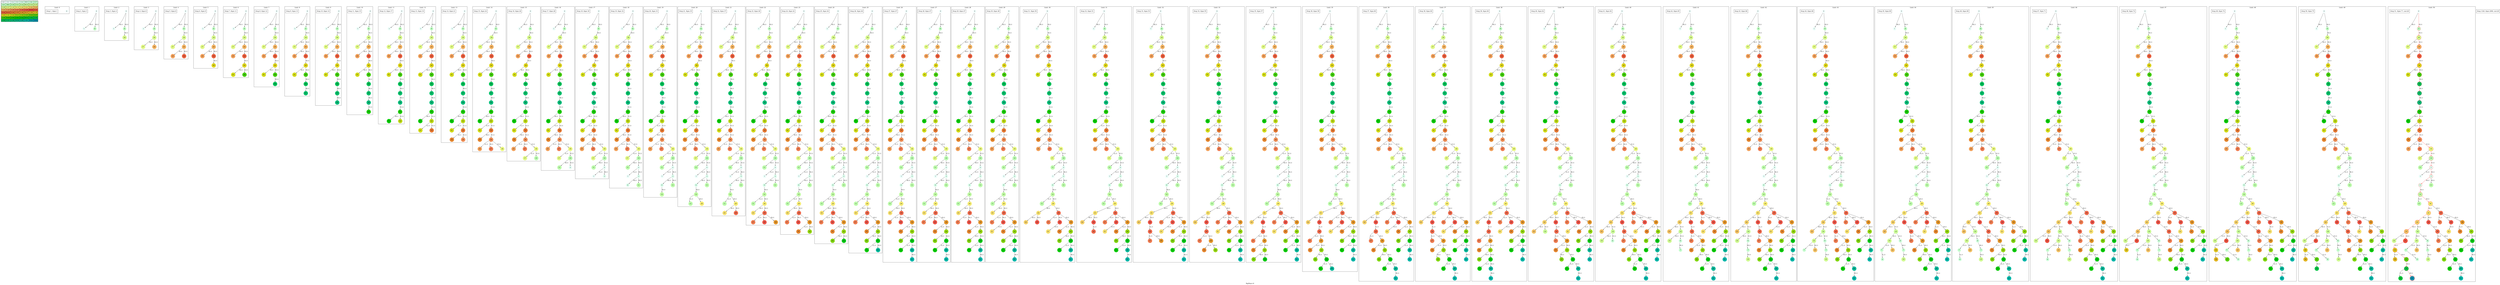 strict digraph BigMaze { label="BigMaze-v0"
subgraph MAP {label=Map;map [shape=plaintext label=<<table border="1" cellpadding="5" cellspacing="0" cellborder="1"><tr><td bgcolor="0.46862745 0.04925994 0.99969645 1.        ">S:0</td><td bgcolor="0.45294118 0.07385253 0.99931706 1.        ">C:1</td><td bgcolor="0.4372549  0.09840028 0.99878599 1.        ">C:2</td><td bgcolor="0.42156863 0.12288829 0.99810333 1.        ">C:3</td><td bgcolor="0.40588235 0.1473017  0.99726917 1.        ">C:4</td><td bgcolor="0.39019608 0.17162568 0.99628365 1.        ">W:5</td><td bgcolor="0.3745098  0.19584547 0.99514692 1.        ">C:6</td><td bgcolor="0.35882353 0.21994636 0.99385914 1.        ">C:7</td></tr><tr><td bgcolor="0.34313725 0.24391372 0.99242051 1.        ">C:8</td><td bgcolor="0.32745098 0.267733   0.99083125 1.        ">W:9</td><td bgcolor="0.31176471 0.29138975 0.98909161 1.        ">C:10</td><td bgcolor="0.29607843 0.31486959 0.98720184 1.        ">C:11</td><td bgcolor="0.28039216 0.33815827 0.98516223 1.        ">C:12</td><td bgcolor="0.26470588 0.36124167 0.9829731  1.        ">W:13</td><td bgcolor="0.24901961 0.38410575 0.98063477 1.        ">C:14</td><td bgcolor="0.23333333 0.40673664 0.9781476  1.        ">C:15</td></tr><tr><td bgcolor="0.21764706 0.42912061 0.97551197 1.        ">C:16</td><td bgcolor="0.20196078 0.45124406 0.97272827 1.        ">C:17</td><td bgcolor="0.18627451 0.47309356 0.96979694 1.        ">C:18</td><td bgcolor="0.17058824 0.49465584 0.9667184  1.        ">W:19</td><td bgcolor="0.15490196 0.51591783 0.96349314 1.        ">C:20</td><td bgcolor="0.13921569 0.5368666  0.96012165 1.        ">C:21</td><td bgcolor="0.12352941 0.55748944 0.95660442 1.        ">C:22</td><td bgcolor="0.10784314 0.57777383 0.952942   1.        ">C:23</td></tr><tr><td bgcolor="0.09215686 0.59770746 0.94913494 1.        ">C:24</td><td bgcolor="0.07647059 0.61727822 0.94518383 1.        ">C:25</td><td bgcolor="0.06078431 0.63647424 0.94108925 1.        ">C:26</td><td bgcolor="0.04509804 0.65528385 0.93685184 1.        ">C:27</td><td bgcolor="0.02941176 0.67369564 0.93247223 1.        ">C:28</td><td bgcolor="0.01372549 0.69169844 0.92795109 1.        ">C:29</td><td bgcolor="0.00196078 0.70928131 0.92328911 1.        ">W:30</td><td bgcolor="0.01764706 0.72643357 0.91848699 1.        ">C:31</td></tr><tr><td bgcolor="0.03333333 0.74314483 0.91354546 1.        ">C:32</td><td bgcolor="0.04901961 0.75940492 0.90846527 1.        ">W:33</td><td bgcolor="0.06470588 0.77520398 0.9032472  1.        ">C:34</td><td bgcolor="0.08039216 0.79053241 0.89789203 1.        ">C:35</td><td bgcolor="0.09607843 0.80538092 0.89240058 1.        ">C:36</td><td bgcolor="0.11176471 0.81974048 0.88677369 1.        ">W:37</td><td bgcolor="0.12745098 0.83360239 0.88101219 1.        ">C:38</td><td bgcolor="0.14313725 0.84695821 0.87511698 1.        ">C:39</td></tr><tr><td bgcolor="0.15882353 0.85979985 0.86908895 1.        ">C:40</td><td bgcolor="0.1745098  0.87211951 0.862929   1.        ">C:41</td><td bgcolor="0.19019608 0.88390971 0.85663808 1.        ">C:42</td><td bgcolor="0.20588235 0.89516329 0.85021714 1.        ">W:43</td><td bgcolor="0.22156863 0.90587342 0.84366715 1.        ">C:44</td><td bgcolor="0.2372549  0.9160336  0.83698911 1.        ">C:45</td><td bgcolor="0.25294118 0.92563766 0.83018403 1.        ">W:46</td><td bgcolor="0.26862745 0.93467977 0.82325295 1.        ">C:47</td></tr><tr><td bgcolor="0.28431373 0.94315443 0.81619691 1.        ">C:48</td><td bgcolor="0.3        0.95105652 0.80901699 1.        ">W:49</td><td bgcolor="0.31568627 0.95838122 0.80171428 1.        ">C:50</td><td bgcolor="0.33137255 0.96512409 0.79428989 1.        ">C:51</td><td bgcolor="0.34705882 0.97128103 0.78674494 1.        ">C:52</td><td bgcolor="0.3627451  0.97684832 0.77908057 1.        ">W:53</td><td bgcolor="0.37843137 0.98182256 0.77129796 1.        ">C:54</td><td bgcolor="0.39411765 0.98620075 0.76339828 1.        ">C:55</td></tr><tr><td bgcolor="0.40980392 0.98998021 0.75538273 1.        ">C:56</td><td bgcolor="0.4254902  0.99315867 0.74725253 1.        ">C:57</td><td bgcolor="0.44117647 0.99573418 0.73900892 1.        ">C:58</td><td bgcolor="0.45686275 0.99770518 0.73065313 1.        ">W:59</td><td bgcolor="0.47254902 0.99907048 0.72218645 1.        ">C:60</td><td bgcolor="0.48823529 0.99982925 0.71361015 1.        ">C:61</td><td bgcolor="0.51176471 0.99982925 0.70054304 1.        ">W:62</td><td bgcolor="0.52745098 0.99907048 0.69169844 1.        ">G:63</td></tr></table>>]} 
nodesep=1 ranksep=0.5 node [shape=circle] edge [arrowsize=0.7] 
subgraph cluster0 { label="Limit: 0" nodesep=1 ranksep=0.5 node [shape=circle] edge [arrowsize=0.7] 
"0_0" [label=0 style=filled color=white  fillcolor="0.46862745 0.04925994 0.99969645 1.        "];  "#exp 1, #gen 1" [ shape=box ];
}
subgraph cluster1 { label="Limit: 1" nodesep=1 ranksep=0.5 node [shape=circle] edge [arrowsize=0.7] 
"1_0" [label=0 style=filled color=white  fillcolor="0.46862745 0.04925994 0.99969645 1.        "]; 
"1_0.1-1" [label=1 style=filled color=white  fillcolor="0.45294118 0.07385253 0.99931706 1.        "];  "1_0" -> "1_0.1-1" [label="(R,1)" ]; 
"1_0.8-3" [label=8 style=filled color=white  fillcolor="0.34313725 0.24391372 0.99242051 1.        "];  "1_0" -> "1_0.8-3" [label="(D,1)" ];  "#exp 2, #gen 3" [ shape=box ];
}
subgraph cluster2 { label="Limit: 2" nodesep=1 ranksep=0.5 node [shape=circle] edge [arrowsize=0.7] 
"2_0" [label=0 style=filled color=white  fillcolor="0.46862745 0.04925994 0.99969645 1.        "]; 
"2_0.1-1" [label=1 style=filled color=white  fillcolor="0.45294118 0.07385253 0.99931706 1.        "];  "2_0" -> "2_0.1-1" [label="(R,1)" ]; 
"2_0.8-3" [label=8 style=filled color=white  fillcolor="0.34313725 0.24391372 0.99242051 1.        "];  "2_0" -> "2_0.8-3" [label="(D,1)" ]; 
"2_0.8.16-3" [label=16 style=filled color=white  fillcolor="0.21764706 0.42912061 0.97551197 1.        "];  "2_0.8-3" -> "2_0.8.16-3" [label="(D,1)" ];  "#exp 3, #gen 4" [ shape=box ];
}
subgraph cluster3 { label="Limit: 3" nodesep=1 ranksep=0.5 node [shape=circle] edge [arrowsize=0.7] 
"3_0" [label=0 style=filled color=white  fillcolor="0.46862745 0.04925994 0.99969645 1.        "]; 
"3_0.1-1" [label=1 style=filled color=white  fillcolor="0.45294118 0.07385253 0.99931706 1.        "];  "3_0" -> "3_0.1-1" [label="(R,1)" ]; 
"3_0.8-3" [label=8 style=filled color=white  fillcolor="0.34313725 0.24391372 0.99242051 1.        "];  "3_0" -> "3_0.8-3" [label="(D,1)" ]; 
"3_0.8.16-3" [label=16 style=filled color=white  fillcolor="0.21764706 0.42912061 0.97551197 1.        "];  "3_0.8-3" -> "3_0.8.16-3" [label="(D,1)" ]; 
"3_0.8.16.17-1" [label=17 style=filled color=white  fillcolor="0.20196078 0.45124406 0.97272827 1.        "];  "3_0.8.16-3" -> "3_0.8.16.17-1" [label="(R,1)" ]; 
"3_0.8.16.24-3" [label=24 style=filled color=white  fillcolor="0.09215686 0.59770746 0.94913494 1.        "];  "3_0.8.16-3" -> "3_0.8.16.24-3" [label="(D,1)" ];  "#exp 4, #gen 6" [ shape=box ];
}
subgraph cluster4 { label="Limit: 4" nodesep=1 ranksep=0.5 node [shape=circle] edge [arrowsize=0.7] 
"4_0" [label=0 style=filled color=white  fillcolor="0.46862745 0.04925994 0.99969645 1.        "]; 
"4_0.1-1" [label=1 style=filled color=white  fillcolor="0.45294118 0.07385253 0.99931706 1.        "];  "4_0" -> "4_0.1-1" [label="(R,1)" ]; 
"4_0.8-3" [label=8 style=filled color=white  fillcolor="0.34313725 0.24391372 0.99242051 1.        "];  "4_0" -> "4_0.8-3" [label="(D,1)" ]; 
"4_0.8.16-3" [label=16 style=filled color=white  fillcolor="0.21764706 0.42912061 0.97551197 1.        "];  "4_0.8-3" -> "4_0.8.16-3" [label="(D,1)" ]; 
"4_0.8.16.17-1" [label=17 style=filled color=white  fillcolor="0.20196078 0.45124406 0.97272827 1.        "];  "4_0.8.16-3" -> "4_0.8.16.17-1" [label="(R,1)" ]; 
"4_0.8.16.24-3" [label=24 style=filled color=white  fillcolor="0.09215686 0.59770746 0.94913494 1.        "];  "4_0.8.16-3" -> "4_0.8.16.24-3" [label="(D,1)" ]; 
"4_0.8.16.24.25-1" [label=25 style=filled color=white  fillcolor="0.07647059 0.61727822 0.94518383 1.        "];  "4_0.8.16.24-3" -> "4_0.8.16.24.25-1" [label="(R,1)" ]; 
"4_0.8.16.24.32-3" [label=32 style=filled color=white  fillcolor="0.03333333 0.74314483 0.91354546 1.        "];  "4_0.8.16.24-3" -> "4_0.8.16.24.32-3" [label="(D,1)" ];  "#exp 5, #gen 8" [ shape=box ];
}
subgraph cluster5 { label="Limit: 5" nodesep=1 ranksep=0.5 node [shape=circle] edge [arrowsize=0.7] 
"5_0" [label=0 style=filled color=white  fillcolor="0.46862745 0.04925994 0.99969645 1.        "]; 
"5_0.1-1" [label=1 style=filled color=white  fillcolor="0.45294118 0.07385253 0.99931706 1.        "];  "5_0" -> "5_0.1-1" [label="(R,1)" ]; 
"5_0.8-3" [label=8 style=filled color=white  fillcolor="0.34313725 0.24391372 0.99242051 1.        "];  "5_0" -> "5_0.8-3" [label="(D,1)" ]; 
"5_0.8.16-3" [label=16 style=filled color=white  fillcolor="0.21764706 0.42912061 0.97551197 1.        "];  "5_0.8-3" -> "5_0.8.16-3" [label="(D,1)" ]; 
"5_0.8.16.17-1" [label=17 style=filled color=white  fillcolor="0.20196078 0.45124406 0.97272827 1.        "];  "5_0.8.16-3" -> "5_0.8.16.17-1" [label="(R,1)" ]; 
"5_0.8.16.24-3" [label=24 style=filled color=white  fillcolor="0.09215686 0.59770746 0.94913494 1.        "];  "5_0.8.16-3" -> "5_0.8.16.24-3" [label="(D,1)" ]; 
"5_0.8.16.24.25-1" [label=25 style=filled color=white  fillcolor="0.07647059 0.61727822 0.94518383 1.        "];  "5_0.8.16.24-3" -> "5_0.8.16.24.25-1" [label="(R,1)" ]; 
"5_0.8.16.24.32-3" [label=32 style=filled color=white  fillcolor="0.03333333 0.74314483 0.91354546 1.        "];  "5_0.8.16.24-3" -> "5_0.8.16.24.32-3" [label="(D,1)" ]; 
"5_0.8.16.24.32.40-3" [label=40 style=filled color=white  fillcolor="0.15882353 0.85979985 0.86908895 1.        "];  "5_0.8.16.24.32-3" -> "5_0.8.16.24.32.40-3" [label="(D,1)" ];  "#exp 6, #gen 9" [ shape=box ];
}
subgraph cluster6 { label="Limit: 6" nodesep=1 ranksep=0.5 node [shape=circle] edge [arrowsize=0.7] 
"6_0" [label=0 style=filled color=white  fillcolor="0.46862745 0.04925994 0.99969645 1.        "]; 
"6_0.1-1" [label=1 style=filled color=white  fillcolor="0.45294118 0.07385253 0.99931706 1.        "];  "6_0" -> "6_0.1-1" [label="(R,1)" ]; 
"6_0.8-3" [label=8 style=filled color=white  fillcolor="0.34313725 0.24391372 0.99242051 1.        "];  "6_0" -> "6_0.8-3" [label="(D,1)" ]; 
"6_0.8.16-3" [label=16 style=filled color=white  fillcolor="0.21764706 0.42912061 0.97551197 1.        "];  "6_0.8-3" -> "6_0.8.16-3" [label="(D,1)" ]; 
"6_0.8.16.17-1" [label=17 style=filled color=white  fillcolor="0.20196078 0.45124406 0.97272827 1.        "];  "6_0.8.16-3" -> "6_0.8.16.17-1" [label="(R,1)" ]; 
"6_0.8.16.24-3" [label=24 style=filled color=white  fillcolor="0.09215686 0.59770746 0.94913494 1.        "];  "6_0.8.16-3" -> "6_0.8.16.24-3" [label="(D,1)" ]; 
"6_0.8.16.24.25-1" [label=25 style=filled color=white  fillcolor="0.07647059 0.61727822 0.94518383 1.        "];  "6_0.8.16.24-3" -> "6_0.8.16.24.25-1" [label="(R,1)" ]; 
"6_0.8.16.24.32-3" [label=32 style=filled color=white  fillcolor="0.03333333 0.74314483 0.91354546 1.        "];  "6_0.8.16.24-3" -> "6_0.8.16.24.32-3" [label="(D,1)" ]; 
"6_0.8.16.24.32.40-3" [label=40 style=filled color=white  fillcolor="0.15882353 0.85979985 0.86908895 1.        "];  "6_0.8.16.24.32-3" -> "6_0.8.16.24.32.40-3" [label="(D,1)" ]; 
"6_0.8.16.24.32.40.41-1" [label=41 style=filled color=white  fillcolor="0.1745098  0.87211951 0.862929   1.        "];  "6_0.8.16.24.32.40-3" -> "6_0.8.16.24.32.40.41-1" [label="(R,1)" ]; 
"6_0.8.16.24.32.40.48-3" [label=48 style=filled color=white  fillcolor="0.28431373 0.94315443 0.81619691 1.        "];  "6_0.8.16.24.32.40-3" -> "6_0.8.16.24.32.40.48-3" [label="(D,1)" ];  "#exp 7, #gen 11" [ shape=box ];
}
subgraph cluster7 { label="Limit: 7" nodesep=1 ranksep=0.5 node [shape=circle] edge [arrowsize=0.7] 
"7_0" [label=0 style=filled color=white  fillcolor="0.46862745 0.04925994 0.99969645 1.        "]; 
"7_0.1-1" [label=1 style=filled color=white  fillcolor="0.45294118 0.07385253 0.99931706 1.        "];  "7_0" -> "7_0.1-1" [label="(R,1)" ]; 
"7_0.8-3" [label=8 style=filled color=white  fillcolor="0.34313725 0.24391372 0.99242051 1.        "];  "7_0" -> "7_0.8-3" [label="(D,1)" ]; 
"7_0.8.16-3" [label=16 style=filled color=white  fillcolor="0.21764706 0.42912061 0.97551197 1.        "];  "7_0.8-3" -> "7_0.8.16-3" [label="(D,1)" ]; 
"7_0.8.16.17-1" [label=17 style=filled color=white  fillcolor="0.20196078 0.45124406 0.97272827 1.        "];  "7_0.8.16-3" -> "7_0.8.16.17-1" [label="(R,1)" ]; 
"7_0.8.16.24-3" [label=24 style=filled color=white  fillcolor="0.09215686 0.59770746 0.94913494 1.        "];  "7_0.8.16-3" -> "7_0.8.16.24-3" [label="(D,1)" ]; 
"7_0.8.16.24.25-1" [label=25 style=filled color=white  fillcolor="0.07647059 0.61727822 0.94518383 1.        "];  "7_0.8.16.24-3" -> "7_0.8.16.24.25-1" [label="(R,1)" ]; 
"7_0.8.16.24.32-3" [label=32 style=filled color=white  fillcolor="0.03333333 0.74314483 0.91354546 1.        "];  "7_0.8.16.24-3" -> "7_0.8.16.24.32-3" [label="(D,1)" ]; 
"7_0.8.16.24.32.40-3" [label=40 style=filled color=white  fillcolor="0.15882353 0.85979985 0.86908895 1.        "];  "7_0.8.16.24.32-3" -> "7_0.8.16.24.32.40-3" [label="(D,1)" ]; 
"7_0.8.16.24.32.40.41-1" [label=41 style=filled color=white  fillcolor="0.1745098  0.87211951 0.862929   1.        "];  "7_0.8.16.24.32.40-3" -> "7_0.8.16.24.32.40.41-1" [label="(R,1)" ]; 
"7_0.8.16.24.32.40.48-3" [label=48 style=filled color=white  fillcolor="0.28431373 0.94315443 0.81619691 1.        "];  "7_0.8.16.24.32.40-3" -> "7_0.8.16.24.32.40.48-3" [label="(D,1)" ]; 
"7_0.8.16.24.32.40.48.56-3" [label=56 style=filled color=white  fillcolor="0.40980392 0.98998021 0.75538273 1.        "];  "7_0.8.16.24.32.40.48-3" -> "7_0.8.16.24.32.40.48.56-3" [label="(D,1)" ];  "#exp 8, #gen 12" [ shape=box ];
}
subgraph cluster8 { label="Limit: 8" nodesep=1 ranksep=0.5 node [shape=circle] edge [arrowsize=0.7] 
"8_0" [label=0 style=filled color=white  fillcolor="0.46862745 0.04925994 0.99969645 1.        "]; 
"8_0.1-1" [label=1 style=filled color=white  fillcolor="0.45294118 0.07385253 0.99931706 1.        "];  "8_0" -> "8_0.1-1" [label="(R,1)" ]; 
"8_0.8-3" [label=8 style=filled color=white  fillcolor="0.34313725 0.24391372 0.99242051 1.        "];  "8_0" -> "8_0.8-3" [label="(D,1)" ]; 
"8_0.8.16-3" [label=16 style=filled color=white  fillcolor="0.21764706 0.42912061 0.97551197 1.        "];  "8_0.8-3" -> "8_0.8.16-3" [label="(D,1)" ]; 
"8_0.8.16.17-1" [label=17 style=filled color=white  fillcolor="0.20196078 0.45124406 0.97272827 1.        "];  "8_0.8.16-3" -> "8_0.8.16.17-1" [label="(R,1)" ]; 
"8_0.8.16.24-3" [label=24 style=filled color=white  fillcolor="0.09215686 0.59770746 0.94913494 1.        "];  "8_0.8.16-3" -> "8_0.8.16.24-3" [label="(D,1)" ]; 
"8_0.8.16.24.25-1" [label=25 style=filled color=white  fillcolor="0.07647059 0.61727822 0.94518383 1.        "];  "8_0.8.16.24-3" -> "8_0.8.16.24.25-1" [label="(R,1)" ]; 
"8_0.8.16.24.32-3" [label=32 style=filled color=white  fillcolor="0.03333333 0.74314483 0.91354546 1.        "];  "8_0.8.16.24-3" -> "8_0.8.16.24.32-3" [label="(D,1)" ]; 
"8_0.8.16.24.32.40-3" [label=40 style=filled color=white  fillcolor="0.15882353 0.85979985 0.86908895 1.        "];  "8_0.8.16.24.32-3" -> "8_0.8.16.24.32.40-3" [label="(D,1)" ]; 
"8_0.8.16.24.32.40.41-1" [label=41 style=filled color=white  fillcolor="0.1745098  0.87211951 0.862929   1.        "];  "8_0.8.16.24.32.40-3" -> "8_0.8.16.24.32.40.41-1" [label="(R,1)" ]; 
"8_0.8.16.24.32.40.48-3" [label=48 style=filled color=white  fillcolor="0.28431373 0.94315443 0.81619691 1.        "];  "8_0.8.16.24.32.40-3" -> "8_0.8.16.24.32.40.48-3" [label="(D,1)" ]; 
"8_0.8.16.24.32.40.48.56-3" [label=56 style=filled color=white  fillcolor="0.40980392 0.98998021 0.75538273 1.        "];  "8_0.8.16.24.32.40.48-3" -> "8_0.8.16.24.32.40.48.56-3" [label="(D,1)" ]; 
"8_0.8.16.24.32.40.48.56.57-1" [label=57 style=filled color=white  fillcolor="0.4254902  0.99315867 0.74725253 1.        "];  "8_0.8.16.24.32.40.48.56-3" -> "8_0.8.16.24.32.40.48.56.57-1" [label="(R,1)" ];  "#exp 9, #gen 13" [ shape=box ];
}
subgraph cluster9 { label="Limit: 9" nodesep=1 ranksep=0.5 node [shape=circle] edge [arrowsize=0.7] 
"9_0" [label=0 style=filled color=white  fillcolor="0.46862745 0.04925994 0.99969645 1.        "]; 
"9_0.1-1" [label=1 style=filled color=white  fillcolor="0.45294118 0.07385253 0.99931706 1.        "];  "9_0" -> "9_0.1-1" [label="(R,1)" ]; 
"9_0.8-3" [label=8 style=filled color=white  fillcolor="0.34313725 0.24391372 0.99242051 1.        "];  "9_0" -> "9_0.8-3" [label="(D,1)" ]; 
"9_0.8.16-3" [label=16 style=filled color=white  fillcolor="0.21764706 0.42912061 0.97551197 1.        "];  "9_0.8-3" -> "9_0.8.16-3" [label="(D,1)" ]; 
"9_0.8.16.17-1" [label=17 style=filled color=white  fillcolor="0.20196078 0.45124406 0.97272827 1.        "];  "9_0.8.16-3" -> "9_0.8.16.17-1" [label="(R,1)" ]; 
"9_0.8.16.24-3" [label=24 style=filled color=white  fillcolor="0.09215686 0.59770746 0.94913494 1.        "];  "9_0.8.16-3" -> "9_0.8.16.24-3" [label="(D,1)" ]; 
"9_0.8.16.24.25-1" [label=25 style=filled color=white  fillcolor="0.07647059 0.61727822 0.94518383 1.        "];  "9_0.8.16.24-3" -> "9_0.8.16.24.25-1" [label="(R,1)" ]; 
"9_0.8.16.24.32-3" [label=32 style=filled color=white  fillcolor="0.03333333 0.74314483 0.91354546 1.        "];  "9_0.8.16.24-3" -> "9_0.8.16.24.32-3" [label="(D,1)" ]; 
"9_0.8.16.24.32.40-3" [label=40 style=filled color=white  fillcolor="0.15882353 0.85979985 0.86908895 1.        "];  "9_0.8.16.24.32-3" -> "9_0.8.16.24.32.40-3" [label="(D,1)" ]; 
"9_0.8.16.24.32.40.41-1" [label=41 style=filled color=white  fillcolor="0.1745098  0.87211951 0.862929   1.        "];  "9_0.8.16.24.32.40-3" -> "9_0.8.16.24.32.40.41-1" [label="(R,1)" ]; 
"9_0.8.16.24.32.40.48-3" [label=48 style=filled color=white  fillcolor="0.28431373 0.94315443 0.81619691 1.        "];  "9_0.8.16.24.32.40-3" -> "9_0.8.16.24.32.40.48-3" [label="(D,1)" ]; 
"9_0.8.16.24.32.40.48.56-3" [label=56 style=filled color=white  fillcolor="0.40980392 0.98998021 0.75538273 1.        "];  "9_0.8.16.24.32.40.48-3" -> "9_0.8.16.24.32.40.48.56-3" [label="(D,1)" ]; 
"9_0.8.16.24.32.40.48.56.57-1" [label=57 style=filled color=white  fillcolor="0.4254902  0.99315867 0.74725253 1.        "];  "9_0.8.16.24.32.40.48.56-3" -> "9_0.8.16.24.32.40.48.56.57-1" [label="(R,1)" ]; 
"9_0.8.16.24.32.40.48.56.57.58-1" [label=58 style=filled color=white  fillcolor="0.44117647 0.99573418 0.73900892 1.        "];  "9_0.8.16.24.32.40.48.56.57-1" -> "9_0.8.16.24.32.40.48.56.57.58-1" [label="(R,1)" ];  "#exp 10, #gen 14" [ shape=box ];
}
subgraph cluster10 { label="Limit: 10" nodesep=1 ranksep=0.5 node [shape=circle] edge [arrowsize=0.7] 
"10_0" [label=0 style=filled color=white  fillcolor="0.46862745 0.04925994 0.99969645 1.        "]; 
"10_0.1-1" [label=1 style=filled color=white  fillcolor="0.45294118 0.07385253 0.99931706 1.        "];  "10_0" -> "10_0.1-1" [label="(R,1)" ]; 
"10_0.8-3" [label=8 style=filled color=white  fillcolor="0.34313725 0.24391372 0.99242051 1.        "];  "10_0" -> "10_0.8-3" [label="(D,1)" ]; 
"10_0.8.16-3" [label=16 style=filled color=white  fillcolor="0.21764706 0.42912061 0.97551197 1.        "];  "10_0.8-3" -> "10_0.8.16-3" [label="(D,1)" ]; 
"10_0.8.16.17-1" [label=17 style=filled color=white  fillcolor="0.20196078 0.45124406 0.97272827 1.        "];  "10_0.8.16-3" -> "10_0.8.16.17-1" [label="(R,1)" ]; 
"10_0.8.16.24-3" [label=24 style=filled color=white  fillcolor="0.09215686 0.59770746 0.94913494 1.        "];  "10_0.8.16-3" -> "10_0.8.16.24-3" [label="(D,1)" ]; 
"10_0.8.16.24.25-1" [label=25 style=filled color=white  fillcolor="0.07647059 0.61727822 0.94518383 1.        "];  "10_0.8.16.24-3" -> "10_0.8.16.24.25-1" [label="(R,1)" ]; 
"10_0.8.16.24.32-3" [label=32 style=filled color=white  fillcolor="0.03333333 0.74314483 0.91354546 1.        "];  "10_0.8.16.24-3" -> "10_0.8.16.24.32-3" [label="(D,1)" ]; 
"10_0.8.16.24.32.40-3" [label=40 style=filled color=white  fillcolor="0.15882353 0.85979985 0.86908895 1.        "];  "10_0.8.16.24.32-3" -> "10_0.8.16.24.32.40-3" [label="(D,1)" ]; 
"10_0.8.16.24.32.40.41-1" [label=41 style=filled color=white  fillcolor="0.1745098  0.87211951 0.862929   1.        "];  "10_0.8.16.24.32.40-3" -> "10_0.8.16.24.32.40.41-1" [label="(R,1)" ]; 
"10_0.8.16.24.32.40.48-3" [label=48 style=filled color=white  fillcolor="0.28431373 0.94315443 0.81619691 1.        "];  "10_0.8.16.24.32.40-3" -> "10_0.8.16.24.32.40.48-3" [label="(D,1)" ]; 
"10_0.8.16.24.32.40.48.56-3" [label=56 style=filled color=white  fillcolor="0.40980392 0.98998021 0.75538273 1.        "];  "10_0.8.16.24.32.40.48-3" -> "10_0.8.16.24.32.40.48.56-3" [label="(D,1)" ]; 
"10_0.8.16.24.32.40.48.56.57-1" [label=57 style=filled color=white  fillcolor="0.4254902  0.99315867 0.74725253 1.        "];  "10_0.8.16.24.32.40.48.56-3" -> "10_0.8.16.24.32.40.48.56.57-1" [label="(R,1)" ]; 
"10_0.8.16.24.32.40.48.56.57.58-1" [label=58 style=filled color=white  fillcolor="0.44117647 0.99573418 0.73900892 1.        "];  "10_0.8.16.24.32.40.48.56.57-1" -> "10_0.8.16.24.32.40.48.56.57.58-1" [label="(R,1)" ]; 
"10_0.8.16.24.32.40.48.56.57.58.50-2" [label=50 style=filled color=white  fillcolor="0.31568627 0.95838122 0.80171428 1.        "];  "10_0.8.16.24.32.40.48.56.57.58-1" -> "10_0.8.16.24.32.40.48.56.57.58.50-2" [label="(U,1)" ];  "#exp 11, #gen 15" [ shape=box ];
}
subgraph cluster11 { label="Limit: 11" nodesep=1 ranksep=0.5 node [shape=circle] edge [arrowsize=0.7] 
"11_0" [label=0 style=filled color=white  fillcolor="0.46862745 0.04925994 0.99969645 1.        "]; 
"11_0.1-1" [label=1 style=filled color=white  fillcolor="0.45294118 0.07385253 0.99931706 1.        "];  "11_0" -> "11_0.1-1" [label="(R,1)" ]; 
"11_0.8-3" [label=8 style=filled color=white  fillcolor="0.34313725 0.24391372 0.99242051 1.        "];  "11_0" -> "11_0.8-3" [label="(D,1)" ]; 
"11_0.8.16-3" [label=16 style=filled color=white  fillcolor="0.21764706 0.42912061 0.97551197 1.        "];  "11_0.8-3" -> "11_0.8.16-3" [label="(D,1)" ]; 
"11_0.8.16.17-1" [label=17 style=filled color=white  fillcolor="0.20196078 0.45124406 0.97272827 1.        "];  "11_0.8.16-3" -> "11_0.8.16.17-1" [label="(R,1)" ]; 
"11_0.8.16.24-3" [label=24 style=filled color=white  fillcolor="0.09215686 0.59770746 0.94913494 1.        "];  "11_0.8.16-3" -> "11_0.8.16.24-3" [label="(D,1)" ]; 
"11_0.8.16.24.25-1" [label=25 style=filled color=white  fillcolor="0.07647059 0.61727822 0.94518383 1.        "];  "11_0.8.16.24-3" -> "11_0.8.16.24.25-1" [label="(R,1)" ]; 
"11_0.8.16.24.32-3" [label=32 style=filled color=white  fillcolor="0.03333333 0.74314483 0.91354546 1.        "];  "11_0.8.16.24-3" -> "11_0.8.16.24.32-3" [label="(D,1)" ]; 
"11_0.8.16.24.32.40-3" [label=40 style=filled color=white  fillcolor="0.15882353 0.85979985 0.86908895 1.        "];  "11_0.8.16.24.32-3" -> "11_0.8.16.24.32.40-3" [label="(D,1)" ]; 
"11_0.8.16.24.32.40.41-1" [label=41 style=filled color=white  fillcolor="0.1745098  0.87211951 0.862929   1.        "];  "11_0.8.16.24.32.40-3" -> "11_0.8.16.24.32.40.41-1" [label="(R,1)" ]; 
"11_0.8.16.24.32.40.48-3" [label=48 style=filled color=white  fillcolor="0.28431373 0.94315443 0.81619691 1.        "];  "11_0.8.16.24.32.40-3" -> "11_0.8.16.24.32.40.48-3" [label="(D,1)" ]; 
"11_0.8.16.24.32.40.48.56-3" [label=56 style=filled color=white  fillcolor="0.40980392 0.98998021 0.75538273 1.        "];  "11_0.8.16.24.32.40.48-3" -> "11_0.8.16.24.32.40.48.56-3" [label="(D,1)" ]; 
"11_0.8.16.24.32.40.48.56.57-1" [label=57 style=filled color=white  fillcolor="0.4254902  0.99315867 0.74725253 1.        "];  "11_0.8.16.24.32.40.48.56-3" -> "11_0.8.16.24.32.40.48.56.57-1" [label="(R,1)" ]; 
"11_0.8.16.24.32.40.48.56.57.58-1" [label=58 style=filled color=white  fillcolor="0.44117647 0.99573418 0.73900892 1.        "];  "11_0.8.16.24.32.40.48.56.57-1" -> "11_0.8.16.24.32.40.48.56.57.58-1" [label="(R,1)" ]; 
"11_0.8.16.24.32.40.48.56.57.58.50-2" [label=50 style=filled color=white  fillcolor="0.31568627 0.95838122 0.80171428 1.        "];  "11_0.8.16.24.32.40.48.56.57.58-1" -> "11_0.8.16.24.32.40.48.56.57.58.50-2" [label="(U,1)" ]; 
"11_0.8.16.24.32.40.48.56.57.58.50.51-1" [label=51 style=filled color=white  fillcolor="0.33137255 0.96512409 0.79428989 1.        "];  "11_0.8.16.24.32.40.48.56.57.58.50-2" -> "11_0.8.16.24.32.40.48.56.57.58.50.51-1" [label="(R,1)" ]; 
"11_0.8.16.24.32.40.48.56.57.58.50.42-2" [label=42 style=filled color=white  fillcolor="0.19019608 0.88390971 0.85663808 1.        "];  "11_0.8.16.24.32.40.48.56.57.58.50-2" -> "11_0.8.16.24.32.40.48.56.57.58.50.42-2" [label="(U,1)" ];  "#exp 12, #gen 17" [ shape=box ];
}
subgraph cluster12 { label="Limit: 12" nodesep=1 ranksep=0.5 node [shape=circle] edge [arrowsize=0.7] 
"12_0" [label=0 style=filled color=white  fillcolor="0.46862745 0.04925994 0.99969645 1.        "]; 
"12_0.1-1" [label=1 style=filled color=white  fillcolor="0.45294118 0.07385253 0.99931706 1.        "];  "12_0" -> "12_0.1-1" [label="(R,1)" ]; 
"12_0.8-3" [label=8 style=filled color=white  fillcolor="0.34313725 0.24391372 0.99242051 1.        "];  "12_0" -> "12_0.8-3" [label="(D,1)" ]; 
"12_0.8.16-3" [label=16 style=filled color=white  fillcolor="0.21764706 0.42912061 0.97551197 1.        "];  "12_0.8-3" -> "12_0.8.16-3" [label="(D,1)" ]; 
"12_0.8.16.17-1" [label=17 style=filled color=white  fillcolor="0.20196078 0.45124406 0.97272827 1.        "];  "12_0.8.16-3" -> "12_0.8.16.17-1" [label="(R,1)" ]; 
"12_0.8.16.24-3" [label=24 style=filled color=white  fillcolor="0.09215686 0.59770746 0.94913494 1.        "];  "12_0.8.16-3" -> "12_0.8.16.24-3" [label="(D,1)" ]; 
"12_0.8.16.24.25-1" [label=25 style=filled color=white  fillcolor="0.07647059 0.61727822 0.94518383 1.        "];  "12_0.8.16.24-3" -> "12_0.8.16.24.25-1" [label="(R,1)" ]; 
"12_0.8.16.24.32-3" [label=32 style=filled color=white  fillcolor="0.03333333 0.74314483 0.91354546 1.        "];  "12_0.8.16.24-3" -> "12_0.8.16.24.32-3" [label="(D,1)" ]; 
"12_0.8.16.24.32.40-3" [label=40 style=filled color=white  fillcolor="0.15882353 0.85979985 0.86908895 1.        "];  "12_0.8.16.24.32-3" -> "12_0.8.16.24.32.40-3" [label="(D,1)" ]; 
"12_0.8.16.24.32.40.41-1" [label=41 style=filled color=white  fillcolor="0.1745098  0.87211951 0.862929   1.        "];  "12_0.8.16.24.32.40-3" -> "12_0.8.16.24.32.40.41-1" [label="(R,1)" ]; 
"12_0.8.16.24.32.40.48-3" [label=48 style=filled color=white  fillcolor="0.28431373 0.94315443 0.81619691 1.        "];  "12_0.8.16.24.32.40-3" -> "12_0.8.16.24.32.40.48-3" [label="(D,1)" ]; 
"12_0.8.16.24.32.40.48.56-3" [label=56 style=filled color=white  fillcolor="0.40980392 0.98998021 0.75538273 1.        "];  "12_0.8.16.24.32.40.48-3" -> "12_0.8.16.24.32.40.48.56-3" [label="(D,1)" ]; 
"12_0.8.16.24.32.40.48.56.57-1" [label=57 style=filled color=white  fillcolor="0.4254902  0.99315867 0.74725253 1.        "];  "12_0.8.16.24.32.40.48.56-3" -> "12_0.8.16.24.32.40.48.56.57-1" [label="(R,1)" ]; 
"12_0.8.16.24.32.40.48.56.57.58-1" [label=58 style=filled color=white  fillcolor="0.44117647 0.99573418 0.73900892 1.        "];  "12_0.8.16.24.32.40.48.56.57-1" -> "12_0.8.16.24.32.40.48.56.57.58-1" [label="(R,1)" ]; 
"12_0.8.16.24.32.40.48.56.57.58.50-2" [label=50 style=filled color=white  fillcolor="0.31568627 0.95838122 0.80171428 1.        "];  "12_0.8.16.24.32.40.48.56.57.58-1" -> "12_0.8.16.24.32.40.48.56.57.58.50-2" [label="(U,1)" ]; 
"12_0.8.16.24.32.40.48.56.57.58.50.51-1" [label=51 style=filled color=white  fillcolor="0.33137255 0.96512409 0.79428989 1.        "];  "12_0.8.16.24.32.40.48.56.57.58.50-2" -> "12_0.8.16.24.32.40.48.56.57.58.50.51-1" [label="(R,1)" ]; 
"12_0.8.16.24.32.40.48.56.57.58.50.42-2" [label=42 style=filled color=white  fillcolor="0.19019608 0.88390971 0.85663808 1.        "];  "12_0.8.16.24.32.40.48.56.57.58.50-2" -> "12_0.8.16.24.32.40.48.56.57.58.50.42-2" [label="(U,1)" ]; 
"12_0.8.16.24.32.40.48.56.57.58.50.42.41-0" [label=41 style=filled color=white  fillcolor="0.1745098  0.87211951 0.862929   1.        "];  "12_0.8.16.24.32.40.48.56.57.58.50.42-2" -> "12_0.8.16.24.32.40.48.56.57.58.50.42.41-0" [label="(L,1)" ]; 
"12_0.8.16.24.32.40.48.56.57.58.50.42.34-2" [label=34 style=filled color=white  fillcolor="0.06470588 0.77520398 0.9032472  1.        "];  "12_0.8.16.24.32.40.48.56.57.58.50.42-2" -> "12_0.8.16.24.32.40.48.56.57.58.50.42.34-2" [label="(U,1)" ];  "#exp 13, #gen 19" [ shape=box ];
}
subgraph cluster13 { label="Limit: 13" nodesep=1 ranksep=0.5 node [shape=circle] edge [arrowsize=0.7] 
"13_0" [label=0 style=filled color=white  fillcolor="0.46862745 0.04925994 0.99969645 1.        "]; 
"13_0.1-1" [label=1 style=filled color=white  fillcolor="0.45294118 0.07385253 0.99931706 1.        "];  "13_0" -> "13_0.1-1" [label="(R,1)" ]; 
"13_0.8-3" [label=8 style=filled color=white  fillcolor="0.34313725 0.24391372 0.99242051 1.        "];  "13_0" -> "13_0.8-3" [label="(D,1)" ]; 
"13_0.8.16-3" [label=16 style=filled color=white  fillcolor="0.21764706 0.42912061 0.97551197 1.        "];  "13_0.8-3" -> "13_0.8.16-3" [label="(D,1)" ]; 
"13_0.8.16.17-1" [label=17 style=filled color=white  fillcolor="0.20196078 0.45124406 0.97272827 1.        "];  "13_0.8.16-3" -> "13_0.8.16.17-1" [label="(R,1)" ]; 
"13_0.8.16.24-3" [label=24 style=filled color=white  fillcolor="0.09215686 0.59770746 0.94913494 1.        "];  "13_0.8.16-3" -> "13_0.8.16.24-3" [label="(D,1)" ]; 
"13_0.8.16.24.25-1" [label=25 style=filled color=white  fillcolor="0.07647059 0.61727822 0.94518383 1.        "];  "13_0.8.16.24-3" -> "13_0.8.16.24.25-1" [label="(R,1)" ]; 
"13_0.8.16.24.32-3" [label=32 style=filled color=white  fillcolor="0.03333333 0.74314483 0.91354546 1.        "];  "13_0.8.16.24-3" -> "13_0.8.16.24.32-3" [label="(D,1)" ]; 
"13_0.8.16.24.32.40-3" [label=40 style=filled color=white  fillcolor="0.15882353 0.85979985 0.86908895 1.        "];  "13_0.8.16.24.32-3" -> "13_0.8.16.24.32.40-3" [label="(D,1)" ]; 
"13_0.8.16.24.32.40.41-1" [label=41 style=filled color=white  fillcolor="0.1745098  0.87211951 0.862929   1.        "];  "13_0.8.16.24.32.40-3" -> "13_0.8.16.24.32.40.41-1" [label="(R,1)" ]; 
"13_0.8.16.24.32.40.48-3" [label=48 style=filled color=white  fillcolor="0.28431373 0.94315443 0.81619691 1.        "];  "13_0.8.16.24.32.40-3" -> "13_0.8.16.24.32.40.48-3" [label="(D,1)" ]; 
"13_0.8.16.24.32.40.48.56-3" [label=56 style=filled color=white  fillcolor="0.40980392 0.98998021 0.75538273 1.        "];  "13_0.8.16.24.32.40.48-3" -> "13_0.8.16.24.32.40.48.56-3" [label="(D,1)" ]; 
"13_0.8.16.24.32.40.48.56.57-1" [label=57 style=filled color=white  fillcolor="0.4254902  0.99315867 0.74725253 1.        "];  "13_0.8.16.24.32.40.48.56-3" -> "13_0.8.16.24.32.40.48.56.57-1" [label="(R,1)" ]; 
"13_0.8.16.24.32.40.48.56.57.58-1" [label=58 style=filled color=white  fillcolor="0.44117647 0.99573418 0.73900892 1.        "];  "13_0.8.16.24.32.40.48.56.57-1" -> "13_0.8.16.24.32.40.48.56.57.58-1" [label="(R,1)" ]; 
"13_0.8.16.24.32.40.48.56.57.58.50-2" [label=50 style=filled color=white  fillcolor="0.31568627 0.95838122 0.80171428 1.        "];  "13_0.8.16.24.32.40.48.56.57.58-1" -> "13_0.8.16.24.32.40.48.56.57.58.50-2" [label="(U,1)" ]; 
"13_0.8.16.24.32.40.48.56.57.58.50.51-1" [label=51 style=filled color=white  fillcolor="0.33137255 0.96512409 0.79428989 1.        "];  "13_0.8.16.24.32.40.48.56.57.58.50-2" -> "13_0.8.16.24.32.40.48.56.57.58.50.51-1" [label="(R,1)" ]; 
"13_0.8.16.24.32.40.48.56.57.58.50.42-2" [label=42 style=filled color=white  fillcolor="0.19019608 0.88390971 0.85663808 1.        "];  "13_0.8.16.24.32.40.48.56.57.58.50-2" -> "13_0.8.16.24.32.40.48.56.57.58.50.42-2" [label="(U,1)" ]; 
"13_0.8.16.24.32.40.48.56.57.58.50.42.41-0" [label=41 style=filled color=white  fillcolor="0.1745098  0.87211951 0.862929   1.        "];  "13_0.8.16.24.32.40.48.56.57.58.50.42-2" -> "13_0.8.16.24.32.40.48.56.57.58.50.42.41-0" [label="(L,1)" ]; 
"13_0.8.16.24.32.40.48.56.57.58.50.42.34-2" [label=34 style=filled color=white  fillcolor="0.06470588 0.77520398 0.9032472  1.        "];  "13_0.8.16.24.32.40.48.56.57.58.50.42-2" -> "13_0.8.16.24.32.40.48.56.57.58.50.42.34-2" [label="(U,1)" ]; 
"13_0.8.16.24.32.40.48.56.57.58.50.42.34.35-1" [label=35 style=filled color=white  fillcolor="0.08039216 0.79053241 0.89789203 1.        "];  "13_0.8.16.24.32.40.48.56.57.58.50.42.34-2" -> "13_0.8.16.24.32.40.48.56.57.58.50.42.34.35-1" [label="(R,1)" ]; 
"13_0.8.16.24.32.40.48.56.57.58.50.42.34.26-2" [label=26 style=filled color=white  fillcolor="0.06078431 0.63647424 0.94108925 1.        "];  "13_0.8.16.24.32.40.48.56.57.58.50.42.34-2" -> "13_0.8.16.24.32.40.48.56.57.58.50.42.34.26-2" [label="(U,1)" ];  "#exp 14, #gen 21" [ shape=box ];
}
subgraph cluster14 { label="Limit: 14" nodesep=1 ranksep=0.5 node [shape=circle] edge [arrowsize=0.7] 
"14_0" [label=0 style=filled color=white  fillcolor="0.46862745 0.04925994 0.99969645 1.        "]; 
"14_0.1-1" [label=1 style=filled color=white  fillcolor="0.45294118 0.07385253 0.99931706 1.        "];  "14_0" -> "14_0.1-1" [label="(R,1)" ]; 
"14_0.8-3" [label=8 style=filled color=white  fillcolor="0.34313725 0.24391372 0.99242051 1.        "];  "14_0" -> "14_0.8-3" [label="(D,1)" ]; 
"14_0.8.16-3" [label=16 style=filled color=white  fillcolor="0.21764706 0.42912061 0.97551197 1.        "];  "14_0.8-3" -> "14_0.8.16-3" [label="(D,1)" ]; 
"14_0.8.16.17-1" [label=17 style=filled color=white  fillcolor="0.20196078 0.45124406 0.97272827 1.        "];  "14_0.8.16-3" -> "14_0.8.16.17-1" [label="(R,1)" ]; 
"14_0.8.16.24-3" [label=24 style=filled color=white  fillcolor="0.09215686 0.59770746 0.94913494 1.        "];  "14_0.8.16-3" -> "14_0.8.16.24-3" [label="(D,1)" ]; 
"14_0.8.16.24.25-1" [label=25 style=filled color=white  fillcolor="0.07647059 0.61727822 0.94518383 1.        "];  "14_0.8.16.24-3" -> "14_0.8.16.24.25-1" [label="(R,1)" ]; 
"14_0.8.16.24.32-3" [label=32 style=filled color=white  fillcolor="0.03333333 0.74314483 0.91354546 1.        "];  "14_0.8.16.24-3" -> "14_0.8.16.24.32-3" [label="(D,1)" ]; 
"14_0.8.16.24.32.40-3" [label=40 style=filled color=white  fillcolor="0.15882353 0.85979985 0.86908895 1.        "];  "14_0.8.16.24.32-3" -> "14_0.8.16.24.32.40-3" [label="(D,1)" ]; 
"14_0.8.16.24.32.40.41-1" [label=41 style=filled color=white  fillcolor="0.1745098  0.87211951 0.862929   1.        "];  "14_0.8.16.24.32.40-3" -> "14_0.8.16.24.32.40.41-1" [label="(R,1)" ]; 
"14_0.8.16.24.32.40.48-3" [label=48 style=filled color=white  fillcolor="0.28431373 0.94315443 0.81619691 1.        "];  "14_0.8.16.24.32.40-3" -> "14_0.8.16.24.32.40.48-3" [label="(D,1)" ]; 
"14_0.8.16.24.32.40.48.56-3" [label=56 style=filled color=white  fillcolor="0.40980392 0.98998021 0.75538273 1.        "];  "14_0.8.16.24.32.40.48-3" -> "14_0.8.16.24.32.40.48.56-3" [label="(D,1)" ]; 
"14_0.8.16.24.32.40.48.56.57-1" [label=57 style=filled color=white  fillcolor="0.4254902  0.99315867 0.74725253 1.        "];  "14_0.8.16.24.32.40.48.56-3" -> "14_0.8.16.24.32.40.48.56.57-1" [label="(R,1)" ]; 
"14_0.8.16.24.32.40.48.56.57.58-1" [label=58 style=filled color=white  fillcolor="0.44117647 0.99573418 0.73900892 1.        "];  "14_0.8.16.24.32.40.48.56.57-1" -> "14_0.8.16.24.32.40.48.56.57.58-1" [label="(R,1)" ]; 
"14_0.8.16.24.32.40.48.56.57.58.50-2" [label=50 style=filled color=white  fillcolor="0.31568627 0.95838122 0.80171428 1.        "];  "14_0.8.16.24.32.40.48.56.57.58-1" -> "14_0.8.16.24.32.40.48.56.57.58.50-2" [label="(U,1)" ]; 
"14_0.8.16.24.32.40.48.56.57.58.50.51-1" [label=51 style=filled color=white  fillcolor="0.33137255 0.96512409 0.79428989 1.        "];  "14_0.8.16.24.32.40.48.56.57.58.50-2" -> "14_0.8.16.24.32.40.48.56.57.58.50.51-1" [label="(R,1)" ]; 
"14_0.8.16.24.32.40.48.56.57.58.50.42-2" [label=42 style=filled color=white  fillcolor="0.19019608 0.88390971 0.85663808 1.        "];  "14_0.8.16.24.32.40.48.56.57.58.50-2" -> "14_0.8.16.24.32.40.48.56.57.58.50.42-2" [label="(U,1)" ]; 
"14_0.8.16.24.32.40.48.56.57.58.50.42.41-0" [label=41 style=filled color=white  fillcolor="0.1745098  0.87211951 0.862929   1.        "];  "14_0.8.16.24.32.40.48.56.57.58.50.42-2" -> "14_0.8.16.24.32.40.48.56.57.58.50.42.41-0" [label="(L,1)" ]; 
"14_0.8.16.24.32.40.48.56.57.58.50.42.34-2" [label=34 style=filled color=white  fillcolor="0.06470588 0.77520398 0.9032472  1.        "];  "14_0.8.16.24.32.40.48.56.57.58.50.42-2" -> "14_0.8.16.24.32.40.48.56.57.58.50.42.34-2" [label="(U,1)" ]; 
"14_0.8.16.24.32.40.48.56.57.58.50.42.34.35-1" [label=35 style=filled color=white  fillcolor="0.08039216 0.79053241 0.89789203 1.        "];  "14_0.8.16.24.32.40.48.56.57.58.50.42.34-2" -> "14_0.8.16.24.32.40.48.56.57.58.50.42.34.35-1" [label="(R,1)" ]; 
"14_0.8.16.24.32.40.48.56.57.58.50.42.34.26-2" [label=26 style=filled color=white  fillcolor="0.06078431 0.63647424 0.94108925 1.        "];  "14_0.8.16.24.32.40.48.56.57.58.50.42.34-2" -> "14_0.8.16.24.32.40.48.56.57.58.50.42.34.26-2" [label="(U,1)" ]; 
"14_0.8.16.24.32.40.48.56.57.58.50.42.34.26.25-0" [label=25 style=filled color=white  fillcolor="0.07647059 0.61727822 0.94518383 1.        "];  "14_0.8.16.24.32.40.48.56.57.58.50.42.34.26-2" -> "14_0.8.16.24.32.40.48.56.57.58.50.42.34.26.25-0" [label="(L,1)" ]; 
"14_0.8.16.24.32.40.48.56.57.58.50.42.34.26.27-1" [label=27 style=filled color=white  fillcolor="0.04509804 0.65528385 0.93685184 1.        "];  "14_0.8.16.24.32.40.48.56.57.58.50.42.34.26-2" -> "14_0.8.16.24.32.40.48.56.57.58.50.42.34.26.27-1" [label="(R,1)" ]; 
"14_0.8.16.24.32.40.48.56.57.58.50.42.34.26.18-2" [label=18 style=filled color=white  fillcolor="0.18627451 0.47309356 0.96979694 1.        "];  "14_0.8.16.24.32.40.48.56.57.58.50.42.34.26-2" -> "14_0.8.16.24.32.40.48.56.57.58.50.42.34.26.18-2" [label="(U,1)" ];  "#exp 15, #gen 24" [ shape=box ];
}
subgraph cluster15 { label="Limit: 15" nodesep=1 ranksep=0.5 node [shape=circle] edge [arrowsize=0.7] 
"15_0" [label=0 style=filled color=white  fillcolor="0.46862745 0.04925994 0.99969645 1.        "]; 
"15_0.1-1" [label=1 style=filled color=white  fillcolor="0.45294118 0.07385253 0.99931706 1.        "];  "15_0" -> "15_0.1-1" [label="(R,1)" ]; 
"15_0.8-3" [label=8 style=filled color=white  fillcolor="0.34313725 0.24391372 0.99242051 1.        "];  "15_0" -> "15_0.8-3" [label="(D,1)" ]; 
"15_0.8.16-3" [label=16 style=filled color=white  fillcolor="0.21764706 0.42912061 0.97551197 1.        "];  "15_0.8-3" -> "15_0.8.16-3" [label="(D,1)" ]; 
"15_0.8.16.17-1" [label=17 style=filled color=white  fillcolor="0.20196078 0.45124406 0.97272827 1.        "];  "15_0.8.16-3" -> "15_0.8.16.17-1" [label="(R,1)" ]; 
"15_0.8.16.24-3" [label=24 style=filled color=white  fillcolor="0.09215686 0.59770746 0.94913494 1.        "];  "15_0.8.16-3" -> "15_0.8.16.24-3" [label="(D,1)" ]; 
"15_0.8.16.24.25-1" [label=25 style=filled color=white  fillcolor="0.07647059 0.61727822 0.94518383 1.        "];  "15_0.8.16.24-3" -> "15_0.8.16.24.25-1" [label="(R,1)" ]; 
"15_0.8.16.24.32-3" [label=32 style=filled color=white  fillcolor="0.03333333 0.74314483 0.91354546 1.        "];  "15_0.8.16.24-3" -> "15_0.8.16.24.32-3" [label="(D,1)" ]; 
"15_0.8.16.24.32.40-3" [label=40 style=filled color=white  fillcolor="0.15882353 0.85979985 0.86908895 1.        "];  "15_0.8.16.24.32-3" -> "15_0.8.16.24.32.40-3" [label="(D,1)" ]; 
"15_0.8.16.24.32.40.41-1" [label=41 style=filled color=white  fillcolor="0.1745098  0.87211951 0.862929   1.        "];  "15_0.8.16.24.32.40-3" -> "15_0.8.16.24.32.40.41-1" [label="(R,1)" ]; 
"15_0.8.16.24.32.40.48-3" [label=48 style=filled color=white  fillcolor="0.28431373 0.94315443 0.81619691 1.        "];  "15_0.8.16.24.32.40-3" -> "15_0.8.16.24.32.40.48-3" [label="(D,1)" ]; 
"15_0.8.16.24.32.40.48.56-3" [label=56 style=filled color=white  fillcolor="0.40980392 0.98998021 0.75538273 1.        "];  "15_0.8.16.24.32.40.48-3" -> "15_0.8.16.24.32.40.48.56-3" [label="(D,1)" ]; 
"15_0.8.16.24.32.40.48.56.57-1" [label=57 style=filled color=white  fillcolor="0.4254902  0.99315867 0.74725253 1.        "];  "15_0.8.16.24.32.40.48.56-3" -> "15_0.8.16.24.32.40.48.56.57-1" [label="(R,1)" ]; 
"15_0.8.16.24.32.40.48.56.57.58-1" [label=58 style=filled color=white  fillcolor="0.44117647 0.99573418 0.73900892 1.        "];  "15_0.8.16.24.32.40.48.56.57-1" -> "15_0.8.16.24.32.40.48.56.57.58-1" [label="(R,1)" ]; 
"15_0.8.16.24.32.40.48.56.57.58.50-2" [label=50 style=filled color=white  fillcolor="0.31568627 0.95838122 0.80171428 1.        "];  "15_0.8.16.24.32.40.48.56.57.58-1" -> "15_0.8.16.24.32.40.48.56.57.58.50-2" [label="(U,1)" ]; 
"15_0.8.16.24.32.40.48.56.57.58.50.51-1" [label=51 style=filled color=white  fillcolor="0.33137255 0.96512409 0.79428989 1.        "];  "15_0.8.16.24.32.40.48.56.57.58.50-2" -> "15_0.8.16.24.32.40.48.56.57.58.50.51-1" [label="(R,1)" ]; 
"15_0.8.16.24.32.40.48.56.57.58.50.42-2" [label=42 style=filled color=white  fillcolor="0.19019608 0.88390971 0.85663808 1.        "];  "15_0.8.16.24.32.40.48.56.57.58.50-2" -> "15_0.8.16.24.32.40.48.56.57.58.50.42-2" [label="(U,1)" ]; 
"15_0.8.16.24.32.40.48.56.57.58.50.42.41-0" [label=41 style=filled color=white  fillcolor="0.1745098  0.87211951 0.862929   1.        "];  "15_0.8.16.24.32.40.48.56.57.58.50.42-2" -> "15_0.8.16.24.32.40.48.56.57.58.50.42.41-0" [label="(L,1)" ]; 
"15_0.8.16.24.32.40.48.56.57.58.50.42.34-2" [label=34 style=filled color=white  fillcolor="0.06470588 0.77520398 0.9032472  1.        "];  "15_0.8.16.24.32.40.48.56.57.58.50.42-2" -> "15_0.8.16.24.32.40.48.56.57.58.50.42.34-2" [label="(U,1)" ]; 
"15_0.8.16.24.32.40.48.56.57.58.50.42.34.35-1" [label=35 style=filled color=white  fillcolor="0.08039216 0.79053241 0.89789203 1.        "];  "15_0.8.16.24.32.40.48.56.57.58.50.42.34-2" -> "15_0.8.16.24.32.40.48.56.57.58.50.42.34.35-1" [label="(R,1)" ]; 
"15_0.8.16.24.32.40.48.56.57.58.50.42.34.26-2" [label=26 style=filled color=white  fillcolor="0.06078431 0.63647424 0.94108925 1.        "];  "15_0.8.16.24.32.40.48.56.57.58.50.42.34-2" -> "15_0.8.16.24.32.40.48.56.57.58.50.42.34.26-2" [label="(U,1)" ]; 
"15_0.8.16.24.32.40.48.56.57.58.50.42.34.26.25-0" [label=25 style=filled color=white  fillcolor="0.07647059 0.61727822 0.94518383 1.        "];  "15_0.8.16.24.32.40.48.56.57.58.50.42.34.26-2" -> "15_0.8.16.24.32.40.48.56.57.58.50.42.34.26.25-0" [label="(L,1)" ]; 
"15_0.8.16.24.32.40.48.56.57.58.50.42.34.26.27-1" [label=27 style=filled color=white  fillcolor="0.04509804 0.65528385 0.93685184 1.        "];  "15_0.8.16.24.32.40.48.56.57.58.50.42.34.26-2" -> "15_0.8.16.24.32.40.48.56.57.58.50.42.34.26.27-1" [label="(R,1)" ]; 
"15_0.8.16.24.32.40.48.56.57.58.50.42.34.26.18-2" [label=18 style=filled color=white  fillcolor="0.18627451 0.47309356 0.96979694 1.        "];  "15_0.8.16.24.32.40.48.56.57.58.50.42.34.26-2" -> "15_0.8.16.24.32.40.48.56.57.58.50.42.34.26.18-2" [label="(U,1)" ]; 
"15_0.8.16.24.32.40.48.56.57.58.50.42.34.26.18.17-0" [label=17 style=filled color=white  fillcolor="0.20196078 0.45124406 0.97272827 1.        "];  "15_0.8.16.24.32.40.48.56.57.58.50.42.34.26.18-2" -> "15_0.8.16.24.32.40.48.56.57.58.50.42.34.26.18.17-0" [label="(L,1)" ]; 
"15_0.8.16.24.32.40.48.56.57.58.50.42.34.26.18.10-2" [label=10 style=filled color=white  fillcolor="0.31176471 0.29138975 0.98909161 1.        "];  "15_0.8.16.24.32.40.48.56.57.58.50.42.34.26.18-2" -> "15_0.8.16.24.32.40.48.56.57.58.50.42.34.26.18.10-2" [label="(U,1)" ];  "#exp 16, #gen 26" [ shape=box ];
}
subgraph cluster16 { label="Limit: 16" nodesep=1 ranksep=0.5 node [shape=circle] edge [arrowsize=0.7] 
"16_0" [label=0 style=filled color=white  fillcolor="0.46862745 0.04925994 0.99969645 1.        "]; 
"16_0.1-1" [label=1 style=filled color=white  fillcolor="0.45294118 0.07385253 0.99931706 1.        "];  "16_0" -> "16_0.1-1" [label="(R,1)" ]; 
"16_0.8-3" [label=8 style=filled color=white  fillcolor="0.34313725 0.24391372 0.99242051 1.        "];  "16_0" -> "16_0.8-3" [label="(D,1)" ]; 
"16_0.8.16-3" [label=16 style=filled color=white  fillcolor="0.21764706 0.42912061 0.97551197 1.        "];  "16_0.8-3" -> "16_0.8.16-3" [label="(D,1)" ]; 
"16_0.8.16.17-1" [label=17 style=filled color=white  fillcolor="0.20196078 0.45124406 0.97272827 1.        "];  "16_0.8.16-3" -> "16_0.8.16.17-1" [label="(R,1)" ]; 
"16_0.8.16.24-3" [label=24 style=filled color=white  fillcolor="0.09215686 0.59770746 0.94913494 1.        "];  "16_0.8.16-3" -> "16_0.8.16.24-3" [label="(D,1)" ]; 
"16_0.8.16.24.25-1" [label=25 style=filled color=white  fillcolor="0.07647059 0.61727822 0.94518383 1.        "];  "16_0.8.16.24-3" -> "16_0.8.16.24.25-1" [label="(R,1)" ]; 
"16_0.8.16.24.32-3" [label=32 style=filled color=white  fillcolor="0.03333333 0.74314483 0.91354546 1.        "];  "16_0.8.16.24-3" -> "16_0.8.16.24.32-3" [label="(D,1)" ]; 
"16_0.8.16.24.32.40-3" [label=40 style=filled color=white  fillcolor="0.15882353 0.85979985 0.86908895 1.        "];  "16_0.8.16.24.32-3" -> "16_0.8.16.24.32.40-3" [label="(D,1)" ]; 
"16_0.8.16.24.32.40.41-1" [label=41 style=filled color=white  fillcolor="0.1745098  0.87211951 0.862929   1.        "];  "16_0.8.16.24.32.40-3" -> "16_0.8.16.24.32.40.41-1" [label="(R,1)" ]; 
"16_0.8.16.24.32.40.48-3" [label=48 style=filled color=white  fillcolor="0.28431373 0.94315443 0.81619691 1.        "];  "16_0.8.16.24.32.40-3" -> "16_0.8.16.24.32.40.48-3" [label="(D,1)" ]; 
"16_0.8.16.24.32.40.48.56-3" [label=56 style=filled color=white  fillcolor="0.40980392 0.98998021 0.75538273 1.        "];  "16_0.8.16.24.32.40.48-3" -> "16_0.8.16.24.32.40.48.56-3" [label="(D,1)" ]; 
"16_0.8.16.24.32.40.48.56.57-1" [label=57 style=filled color=white  fillcolor="0.4254902  0.99315867 0.74725253 1.        "];  "16_0.8.16.24.32.40.48.56-3" -> "16_0.8.16.24.32.40.48.56.57-1" [label="(R,1)" ]; 
"16_0.8.16.24.32.40.48.56.57.58-1" [label=58 style=filled color=white  fillcolor="0.44117647 0.99573418 0.73900892 1.        "];  "16_0.8.16.24.32.40.48.56.57-1" -> "16_0.8.16.24.32.40.48.56.57.58-1" [label="(R,1)" ]; 
"16_0.8.16.24.32.40.48.56.57.58.50-2" [label=50 style=filled color=white  fillcolor="0.31568627 0.95838122 0.80171428 1.        "];  "16_0.8.16.24.32.40.48.56.57.58-1" -> "16_0.8.16.24.32.40.48.56.57.58.50-2" [label="(U,1)" ]; 
"16_0.8.16.24.32.40.48.56.57.58.50.51-1" [label=51 style=filled color=white  fillcolor="0.33137255 0.96512409 0.79428989 1.        "];  "16_0.8.16.24.32.40.48.56.57.58.50-2" -> "16_0.8.16.24.32.40.48.56.57.58.50.51-1" [label="(R,1)" ]; 
"16_0.8.16.24.32.40.48.56.57.58.50.42-2" [label=42 style=filled color=white  fillcolor="0.19019608 0.88390971 0.85663808 1.        "];  "16_0.8.16.24.32.40.48.56.57.58.50-2" -> "16_0.8.16.24.32.40.48.56.57.58.50.42-2" [label="(U,1)" ]; 
"16_0.8.16.24.32.40.48.56.57.58.50.42.41-0" [label=41 style=filled color=white  fillcolor="0.1745098  0.87211951 0.862929   1.        "];  "16_0.8.16.24.32.40.48.56.57.58.50.42-2" -> "16_0.8.16.24.32.40.48.56.57.58.50.42.41-0" [label="(L,1)" ]; 
"16_0.8.16.24.32.40.48.56.57.58.50.42.34-2" [label=34 style=filled color=white  fillcolor="0.06470588 0.77520398 0.9032472  1.        "];  "16_0.8.16.24.32.40.48.56.57.58.50.42-2" -> "16_0.8.16.24.32.40.48.56.57.58.50.42.34-2" [label="(U,1)" ]; 
"16_0.8.16.24.32.40.48.56.57.58.50.42.34.35-1" [label=35 style=filled color=white  fillcolor="0.08039216 0.79053241 0.89789203 1.        "];  "16_0.8.16.24.32.40.48.56.57.58.50.42.34-2" -> "16_0.8.16.24.32.40.48.56.57.58.50.42.34.35-1" [label="(R,1)" ]; 
"16_0.8.16.24.32.40.48.56.57.58.50.42.34.26-2" [label=26 style=filled color=white  fillcolor="0.06078431 0.63647424 0.94108925 1.        "];  "16_0.8.16.24.32.40.48.56.57.58.50.42.34-2" -> "16_0.8.16.24.32.40.48.56.57.58.50.42.34.26-2" [label="(U,1)" ]; 
"16_0.8.16.24.32.40.48.56.57.58.50.42.34.26.25-0" [label=25 style=filled color=white  fillcolor="0.07647059 0.61727822 0.94518383 1.        "];  "16_0.8.16.24.32.40.48.56.57.58.50.42.34.26-2" -> "16_0.8.16.24.32.40.48.56.57.58.50.42.34.26.25-0" [label="(L,1)" ]; 
"16_0.8.16.24.32.40.48.56.57.58.50.42.34.26.27-1" [label=27 style=filled color=white  fillcolor="0.04509804 0.65528385 0.93685184 1.        "];  "16_0.8.16.24.32.40.48.56.57.58.50.42.34.26-2" -> "16_0.8.16.24.32.40.48.56.57.58.50.42.34.26.27-1" [label="(R,1)" ]; 
"16_0.8.16.24.32.40.48.56.57.58.50.42.34.26.18-2" [label=18 style=filled color=white  fillcolor="0.18627451 0.47309356 0.96979694 1.        "];  "16_0.8.16.24.32.40.48.56.57.58.50.42.34.26-2" -> "16_0.8.16.24.32.40.48.56.57.58.50.42.34.26.18-2" [label="(U,1)" ]; 
"16_0.8.16.24.32.40.48.56.57.58.50.42.34.26.18.17-0" [label=17 style=filled color=white  fillcolor="0.20196078 0.45124406 0.97272827 1.        "];  "16_0.8.16.24.32.40.48.56.57.58.50.42.34.26.18-2" -> "16_0.8.16.24.32.40.48.56.57.58.50.42.34.26.18.17-0" [label="(L,1)" ]; 
"16_0.8.16.24.32.40.48.56.57.58.50.42.34.26.18.10-2" [label=10 style=filled color=white  fillcolor="0.31176471 0.29138975 0.98909161 1.        "];  "16_0.8.16.24.32.40.48.56.57.58.50.42.34.26.18-2" -> "16_0.8.16.24.32.40.48.56.57.58.50.42.34.26.18.10-2" [label="(U,1)" ]; 
"16_0.8.16.24.32.40.48.56.57.58.50.42.34.26.18.10.11-1" [label=11 style=filled color=white  fillcolor="0.29607843 0.31486959 0.98720184 1.        "];  "16_0.8.16.24.32.40.48.56.57.58.50.42.34.26.18.10-2" -> "16_0.8.16.24.32.40.48.56.57.58.50.42.34.26.18.10.11-1" [label="(R,1)" ]; 
"16_0.8.16.24.32.40.48.56.57.58.50.42.34.26.18.10.2-2" [label=2 style=filled color=white  fillcolor="0.4372549  0.09840028 0.99878599 1.        "];  "16_0.8.16.24.32.40.48.56.57.58.50.42.34.26.18.10-2" -> "16_0.8.16.24.32.40.48.56.57.58.50.42.34.26.18.10.2-2" [label="(U,1)" ];  "#exp 17, #gen 28" [ shape=box ];
}
subgraph cluster17 { label="Limit: 17" nodesep=1 ranksep=0.5 node [shape=circle] edge [arrowsize=0.7] 
"17_0" [label=0 style=filled color=white  fillcolor="0.46862745 0.04925994 0.99969645 1.        "]; 
"17_0.1-1" [label=1 style=filled color=white  fillcolor="0.45294118 0.07385253 0.99931706 1.        "];  "17_0" -> "17_0.1-1" [label="(R,1)" ]; 
"17_0.8-3" [label=8 style=filled color=white  fillcolor="0.34313725 0.24391372 0.99242051 1.        "];  "17_0" -> "17_0.8-3" [label="(D,1)" ]; 
"17_0.8.16-3" [label=16 style=filled color=white  fillcolor="0.21764706 0.42912061 0.97551197 1.        "];  "17_0.8-3" -> "17_0.8.16-3" [label="(D,1)" ]; 
"17_0.8.16.17-1" [label=17 style=filled color=white  fillcolor="0.20196078 0.45124406 0.97272827 1.        "];  "17_0.8.16-3" -> "17_0.8.16.17-1" [label="(R,1)" ]; 
"17_0.8.16.24-3" [label=24 style=filled color=white  fillcolor="0.09215686 0.59770746 0.94913494 1.        "];  "17_0.8.16-3" -> "17_0.8.16.24-3" [label="(D,1)" ]; 
"17_0.8.16.24.25-1" [label=25 style=filled color=white  fillcolor="0.07647059 0.61727822 0.94518383 1.        "];  "17_0.8.16.24-3" -> "17_0.8.16.24.25-1" [label="(R,1)" ]; 
"17_0.8.16.24.32-3" [label=32 style=filled color=white  fillcolor="0.03333333 0.74314483 0.91354546 1.        "];  "17_0.8.16.24-3" -> "17_0.8.16.24.32-3" [label="(D,1)" ]; 
"17_0.8.16.24.32.40-3" [label=40 style=filled color=white  fillcolor="0.15882353 0.85979985 0.86908895 1.        "];  "17_0.8.16.24.32-3" -> "17_0.8.16.24.32.40-3" [label="(D,1)" ]; 
"17_0.8.16.24.32.40.41-1" [label=41 style=filled color=white  fillcolor="0.1745098  0.87211951 0.862929   1.        "];  "17_0.8.16.24.32.40-3" -> "17_0.8.16.24.32.40.41-1" [label="(R,1)" ]; 
"17_0.8.16.24.32.40.48-3" [label=48 style=filled color=white  fillcolor="0.28431373 0.94315443 0.81619691 1.        "];  "17_0.8.16.24.32.40-3" -> "17_0.8.16.24.32.40.48-3" [label="(D,1)" ]; 
"17_0.8.16.24.32.40.48.56-3" [label=56 style=filled color=white  fillcolor="0.40980392 0.98998021 0.75538273 1.        "];  "17_0.8.16.24.32.40.48-3" -> "17_0.8.16.24.32.40.48.56-3" [label="(D,1)" ]; 
"17_0.8.16.24.32.40.48.56.57-1" [label=57 style=filled color=white  fillcolor="0.4254902  0.99315867 0.74725253 1.        "];  "17_0.8.16.24.32.40.48.56-3" -> "17_0.8.16.24.32.40.48.56.57-1" [label="(R,1)" ]; 
"17_0.8.16.24.32.40.48.56.57.58-1" [label=58 style=filled color=white  fillcolor="0.44117647 0.99573418 0.73900892 1.        "];  "17_0.8.16.24.32.40.48.56.57-1" -> "17_0.8.16.24.32.40.48.56.57.58-1" [label="(R,1)" ]; 
"17_0.8.16.24.32.40.48.56.57.58.50-2" [label=50 style=filled color=white  fillcolor="0.31568627 0.95838122 0.80171428 1.        "];  "17_0.8.16.24.32.40.48.56.57.58-1" -> "17_0.8.16.24.32.40.48.56.57.58.50-2" [label="(U,1)" ]; 
"17_0.8.16.24.32.40.48.56.57.58.50.51-1" [label=51 style=filled color=white  fillcolor="0.33137255 0.96512409 0.79428989 1.        "];  "17_0.8.16.24.32.40.48.56.57.58.50-2" -> "17_0.8.16.24.32.40.48.56.57.58.50.51-1" [label="(R,1)" ]; 
"17_0.8.16.24.32.40.48.56.57.58.50.42-2" [label=42 style=filled color=white  fillcolor="0.19019608 0.88390971 0.85663808 1.        "];  "17_0.8.16.24.32.40.48.56.57.58.50-2" -> "17_0.8.16.24.32.40.48.56.57.58.50.42-2" [label="(U,1)" ]; 
"17_0.8.16.24.32.40.48.56.57.58.50.42.41-0" [label=41 style=filled color=white  fillcolor="0.1745098  0.87211951 0.862929   1.        "];  "17_0.8.16.24.32.40.48.56.57.58.50.42-2" -> "17_0.8.16.24.32.40.48.56.57.58.50.42.41-0" [label="(L,1)" ]; 
"17_0.8.16.24.32.40.48.56.57.58.50.42.34-2" [label=34 style=filled color=white  fillcolor="0.06470588 0.77520398 0.9032472  1.        "];  "17_0.8.16.24.32.40.48.56.57.58.50.42-2" -> "17_0.8.16.24.32.40.48.56.57.58.50.42.34-2" [label="(U,1)" ]; 
"17_0.8.16.24.32.40.48.56.57.58.50.42.34.35-1" [label=35 style=filled color=white  fillcolor="0.08039216 0.79053241 0.89789203 1.        "];  "17_0.8.16.24.32.40.48.56.57.58.50.42.34-2" -> "17_0.8.16.24.32.40.48.56.57.58.50.42.34.35-1" [label="(R,1)" ]; 
"17_0.8.16.24.32.40.48.56.57.58.50.42.34.26-2" [label=26 style=filled color=white  fillcolor="0.06078431 0.63647424 0.94108925 1.        "];  "17_0.8.16.24.32.40.48.56.57.58.50.42.34-2" -> "17_0.8.16.24.32.40.48.56.57.58.50.42.34.26-2" [label="(U,1)" ]; 
"17_0.8.16.24.32.40.48.56.57.58.50.42.34.26.25-0" [label=25 style=filled color=white  fillcolor="0.07647059 0.61727822 0.94518383 1.        "];  "17_0.8.16.24.32.40.48.56.57.58.50.42.34.26-2" -> "17_0.8.16.24.32.40.48.56.57.58.50.42.34.26.25-0" [label="(L,1)" ]; 
"17_0.8.16.24.32.40.48.56.57.58.50.42.34.26.27-1" [label=27 style=filled color=white  fillcolor="0.04509804 0.65528385 0.93685184 1.        "];  "17_0.8.16.24.32.40.48.56.57.58.50.42.34.26-2" -> "17_0.8.16.24.32.40.48.56.57.58.50.42.34.26.27-1" [label="(R,1)" ]; 
"17_0.8.16.24.32.40.48.56.57.58.50.42.34.26.18-2" [label=18 style=filled color=white  fillcolor="0.18627451 0.47309356 0.96979694 1.        "];  "17_0.8.16.24.32.40.48.56.57.58.50.42.34.26-2" -> "17_0.8.16.24.32.40.48.56.57.58.50.42.34.26.18-2" [label="(U,1)" ]; 
"17_0.8.16.24.32.40.48.56.57.58.50.42.34.26.18.17-0" [label=17 style=filled color=white  fillcolor="0.20196078 0.45124406 0.97272827 1.        "];  "17_0.8.16.24.32.40.48.56.57.58.50.42.34.26.18-2" -> "17_0.8.16.24.32.40.48.56.57.58.50.42.34.26.18.17-0" [label="(L,1)" ]; 
"17_0.8.16.24.32.40.48.56.57.58.50.42.34.26.18.10-2" [label=10 style=filled color=white  fillcolor="0.31176471 0.29138975 0.98909161 1.        "];  "17_0.8.16.24.32.40.48.56.57.58.50.42.34.26.18-2" -> "17_0.8.16.24.32.40.48.56.57.58.50.42.34.26.18.10-2" [label="(U,1)" ]; 
"17_0.8.16.24.32.40.48.56.57.58.50.42.34.26.18.10.11-1" [label=11 style=filled color=white  fillcolor="0.29607843 0.31486959 0.98720184 1.        "];  "17_0.8.16.24.32.40.48.56.57.58.50.42.34.26.18.10-2" -> "17_0.8.16.24.32.40.48.56.57.58.50.42.34.26.18.10.11-1" [label="(R,1)" ]; 
"17_0.8.16.24.32.40.48.56.57.58.50.42.34.26.18.10.2-2" [label=2 style=filled color=white  fillcolor="0.4372549  0.09840028 0.99878599 1.        "];  "17_0.8.16.24.32.40.48.56.57.58.50.42.34.26.18.10-2" -> "17_0.8.16.24.32.40.48.56.57.58.50.42.34.26.18.10.2-2" [label="(U,1)" ]; 
"17_0.8.16.24.32.40.48.56.57.58.50.42.34.26.18.10.2.1-0" [label=1 style=filled color=white  fillcolor="0.45294118 0.07385253 0.99931706 1.        "];  "17_0.8.16.24.32.40.48.56.57.58.50.42.34.26.18.10.2-2" -> "17_0.8.16.24.32.40.48.56.57.58.50.42.34.26.18.10.2.1-0" [label="(L,1)" ]; 
"17_0.8.16.24.32.40.48.56.57.58.50.42.34.26.18.10.2.3-1" [label=3 style=filled color=white  fillcolor="0.42156863 0.12288829 0.99810333 1.        "];  "17_0.8.16.24.32.40.48.56.57.58.50.42.34.26.18.10.2-2" -> "17_0.8.16.24.32.40.48.56.57.58.50.42.34.26.18.10.2.3-1" [label="(R,1)" ];  "#exp 18, #gen 30" [ shape=box ];
}
subgraph cluster18 { label="Limit: 18" nodesep=1 ranksep=0.5 node [shape=circle] edge [arrowsize=0.7] 
"18_0" [label=0 style=filled color=white  fillcolor="0.46862745 0.04925994 0.99969645 1.        "]; 
"18_0.1-1" [label=1 style=filled color=white  fillcolor="0.45294118 0.07385253 0.99931706 1.        "];  "18_0" -> "18_0.1-1" [label="(R,1)" ]; 
"18_0.8-3" [label=8 style=filled color=white  fillcolor="0.34313725 0.24391372 0.99242051 1.        "];  "18_0" -> "18_0.8-3" [label="(D,1)" ]; 
"18_0.8.16-3" [label=16 style=filled color=white  fillcolor="0.21764706 0.42912061 0.97551197 1.        "];  "18_0.8-3" -> "18_0.8.16-3" [label="(D,1)" ]; 
"18_0.8.16.17-1" [label=17 style=filled color=white  fillcolor="0.20196078 0.45124406 0.97272827 1.        "];  "18_0.8.16-3" -> "18_0.8.16.17-1" [label="(R,1)" ]; 
"18_0.8.16.24-3" [label=24 style=filled color=white  fillcolor="0.09215686 0.59770746 0.94913494 1.        "];  "18_0.8.16-3" -> "18_0.8.16.24-3" [label="(D,1)" ]; 
"18_0.8.16.24.25-1" [label=25 style=filled color=white  fillcolor="0.07647059 0.61727822 0.94518383 1.        "];  "18_0.8.16.24-3" -> "18_0.8.16.24.25-1" [label="(R,1)" ]; 
"18_0.8.16.24.32-3" [label=32 style=filled color=white  fillcolor="0.03333333 0.74314483 0.91354546 1.        "];  "18_0.8.16.24-3" -> "18_0.8.16.24.32-3" [label="(D,1)" ]; 
"18_0.8.16.24.32.40-3" [label=40 style=filled color=white  fillcolor="0.15882353 0.85979985 0.86908895 1.        "];  "18_0.8.16.24.32-3" -> "18_0.8.16.24.32.40-3" [label="(D,1)" ]; 
"18_0.8.16.24.32.40.41-1" [label=41 style=filled color=white  fillcolor="0.1745098  0.87211951 0.862929   1.        "];  "18_0.8.16.24.32.40-3" -> "18_0.8.16.24.32.40.41-1" [label="(R,1)" ]; 
"18_0.8.16.24.32.40.48-3" [label=48 style=filled color=white  fillcolor="0.28431373 0.94315443 0.81619691 1.        "];  "18_0.8.16.24.32.40-3" -> "18_0.8.16.24.32.40.48-3" [label="(D,1)" ]; 
"18_0.8.16.24.32.40.48.56-3" [label=56 style=filled color=white  fillcolor="0.40980392 0.98998021 0.75538273 1.        "];  "18_0.8.16.24.32.40.48-3" -> "18_0.8.16.24.32.40.48.56-3" [label="(D,1)" ]; 
"18_0.8.16.24.32.40.48.56.57-1" [label=57 style=filled color=white  fillcolor="0.4254902  0.99315867 0.74725253 1.        "];  "18_0.8.16.24.32.40.48.56-3" -> "18_0.8.16.24.32.40.48.56.57-1" [label="(R,1)" ]; 
"18_0.8.16.24.32.40.48.56.57.58-1" [label=58 style=filled color=white  fillcolor="0.44117647 0.99573418 0.73900892 1.        "];  "18_0.8.16.24.32.40.48.56.57-1" -> "18_0.8.16.24.32.40.48.56.57.58-1" [label="(R,1)" ]; 
"18_0.8.16.24.32.40.48.56.57.58.50-2" [label=50 style=filled color=white  fillcolor="0.31568627 0.95838122 0.80171428 1.        "];  "18_0.8.16.24.32.40.48.56.57.58-1" -> "18_0.8.16.24.32.40.48.56.57.58.50-2" [label="(U,1)" ]; 
"18_0.8.16.24.32.40.48.56.57.58.50.51-1" [label=51 style=filled color=white  fillcolor="0.33137255 0.96512409 0.79428989 1.        "];  "18_0.8.16.24.32.40.48.56.57.58.50-2" -> "18_0.8.16.24.32.40.48.56.57.58.50.51-1" [label="(R,1)" ]; 
"18_0.8.16.24.32.40.48.56.57.58.50.42-2" [label=42 style=filled color=white  fillcolor="0.19019608 0.88390971 0.85663808 1.        "];  "18_0.8.16.24.32.40.48.56.57.58.50-2" -> "18_0.8.16.24.32.40.48.56.57.58.50.42-2" [label="(U,1)" ]; 
"18_0.8.16.24.32.40.48.56.57.58.50.42.41-0" [label=41 style=filled color=white  fillcolor="0.1745098  0.87211951 0.862929   1.        "];  "18_0.8.16.24.32.40.48.56.57.58.50.42-2" -> "18_0.8.16.24.32.40.48.56.57.58.50.42.41-0" [label="(L,1)" ]; 
"18_0.8.16.24.32.40.48.56.57.58.50.42.34-2" [label=34 style=filled color=white  fillcolor="0.06470588 0.77520398 0.9032472  1.        "];  "18_0.8.16.24.32.40.48.56.57.58.50.42-2" -> "18_0.8.16.24.32.40.48.56.57.58.50.42.34-2" [label="(U,1)" ]; 
"18_0.8.16.24.32.40.48.56.57.58.50.42.34.35-1" [label=35 style=filled color=white  fillcolor="0.08039216 0.79053241 0.89789203 1.        "];  "18_0.8.16.24.32.40.48.56.57.58.50.42.34-2" -> "18_0.8.16.24.32.40.48.56.57.58.50.42.34.35-1" [label="(R,1)" ]; 
"18_0.8.16.24.32.40.48.56.57.58.50.42.34.26-2" [label=26 style=filled color=white  fillcolor="0.06078431 0.63647424 0.94108925 1.        "];  "18_0.8.16.24.32.40.48.56.57.58.50.42.34-2" -> "18_0.8.16.24.32.40.48.56.57.58.50.42.34.26-2" [label="(U,1)" ]; 
"18_0.8.16.24.32.40.48.56.57.58.50.42.34.26.25-0" [label=25 style=filled color=white  fillcolor="0.07647059 0.61727822 0.94518383 1.        "];  "18_0.8.16.24.32.40.48.56.57.58.50.42.34.26-2" -> "18_0.8.16.24.32.40.48.56.57.58.50.42.34.26.25-0" [label="(L,1)" ]; 
"18_0.8.16.24.32.40.48.56.57.58.50.42.34.26.27-1" [label=27 style=filled color=white  fillcolor="0.04509804 0.65528385 0.93685184 1.        "];  "18_0.8.16.24.32.40.48.56.57.58.50.42.34.26-2" -> "18_0.8.16.24.32.40.48.56.57.58.50.42.34.26.27-1" [label="(R,1)" ]; 
"18_0.8.16.24.32.40.48.56.57.58.50.42.34.26.18-2" [label=18 style=filled color=white  fillcolor="0.18627451 0.47309356 0.96979694 1.        "];  "18_0.8.16.24.32.40.48.56.57.58.50.42.34.26-2" -> "18_0.8.16.24.32.40.48.56.57.58.50.42.34.26.18-2" [label="(U,1)" ]; 
"18_0.8.16.24.32.40.48.56.57.58.50.42.34.26.18.17-0" [label=17 style=filled color=white  fillcolor="0.20196078 0.45124406 0.97272827 1.        "];  "18_0.8.16.24.32.40.48.56.57.58.50.42.34.26.18-2" -> "18_0.8.16.24.32.40.48.56.57.58.50.42.34.26.18.17-0" [label="(L,1)" ]; 
"18_0.8.16.24.32.40.48.56.57.58.50.42.34.26.18.10-2" [label=10 style=filled color=white  fillcolor="0.31176471 0.29138975 0.98909161 1.        "];  "18_0.8.16.24.32.40.48.56.57.58.50.42.34.26.18-2" -> "18_0.8.16.24.32.40.48.56.57.58.50.42.34.26.18.10-2" [label="(U,1)" ]; 
"18_0.8.16.24.32.40.48.56.57.58.50.42.34.26.18.10.11-1" [label=11 style=filled color=white  fillcolor="0.29607843 0.31486959 0.98720184 1.        "];  "18_0.8.16.24.32.40.48.56.57.58.50.42.34.26.18.10-2" -> "18_0.8.16.24.32.40.48.56.57.58.50.42.34.26.18.10.11-1" [label="(R,1)" ]; 
"18_0.8.16.24.32.40.48.56.57.58.50.42.34.26.18.10.2-2" [label=2 style=filled color=white  fillcolor="0.4372549  0.09840028 0.99878599 1.        "];  "18_0.8.16.24.32.40.48.56.57.58.50.42.34.26.18.10-2" -> "18_0.8.16.24.32.40.48.56.57.58.50.42.34.26.18.10.2-2" [label="(U,1)" ]; 
"18_0.8.16.24.32.40.48.56.57.58.50.42.34.26.18.10.2.1-0" [label=1 style=filled color=white  fillcolor="0.45294118 0.07385253 0.99931706 1.        "];  "18_0.8.16.24.32.40.48.56.57.58.50.42.34.26.18.10.2-2" -> "18_0.8.16.24.32.40.48.56.57.58.50.42.34.26.18.10.2.1-0" [label="(L,1)" ]; 
"18_0.8.16.24.32.40.48.56.57.58.50.42.34.26.18.10.2.3-1" [label=3 style=filled color=white  fillcolor="0.42156863 0.12288829 0.99810333 1.        "];  "18_0.8.16.24.32.40.48.56.57.58.50.42.34.26.18.10.2-2" -> "18_0.8.16.24.32.40.48.56.57.58.50.42.34.26.18.10.2.3-1" [label="(R,1)" ]; 
"18_0.8.16.24.32.40.48.56.57.58.50.42.34.26.18.10.2.3.4-1" [label=4 style=filled color=white  fillcolor="0.40588235 0.1473017  0.99726917 1.        "];  "18_0.8.16.24.32.40.48.56.57.58.50.42.34.26.18.10.2.3-1" -> "18_0.8.16.24.32.40.48.56.57.58.50.42.34.26.18.10.2.3.4-1" [label="(R,1)" ]; 
"18_0.8.16.24.32.40.48.56.57.58.50.42.34.26.18.10.2.3.11-3" [label=11 style=filled color=white  fillcolor="0.29607843 0.31486959 0.98720184 1.        "];  "18_0.8.16.24.32.40.48.56.57.58.50.42.34.26.18.10.2.3-1" -> "18_0.8.16.24.32.40.48.56.57.58.50.42.34.26.18.10.2.3.11-3" [label="(D,1)" ];  "#exp 19, #gen 32" [ shape=box ];
}
subgraph cluster19 { label="Limit: 19" nodesep=1 ranksep=0.5 node [shape=circle] edge [arrowsize=0.7] 
"19_0" [label=0 style=filled color=white  fillcolor="0.46862745 0.04925994 0.99969645 1.        "]; 
"19_0.1-1" [label=1 style=filled color=white  fillcolor="0.45294118 0.07385253 0.99931706 1.        "];  "19_0" -> "19_0.1-1" [label="(R,1)" ]; 
"19_0.8-3" [label=8 style=filled color=white  fillcolor="0.34313725 0.24391372 0.99242051 1.        "];  "19_0" -> "19_0.8-3" [label="(D,1)" ]; 
"19_0.8.16-3" [label=16 style=filled color=white  fillcolor="0.21764706 0.42912061 0.97551197 1.        "];  "19_0.8-3" -> "19_0.8.16-3" [label="(D,1)" ]; 
"19_0.8.16.17-1" [label=17 style=filled color=white  fillcolor="0.20196078 0.45124406 0.97272827 1.        "];  "19_0.8.16-3" -> "19_0.8.16.17-1" [label="(R,1)" ]; 
"19_0.8.16.24-3" [label=24 style=filled color=white  fillcolor="0.09215686 0.59770746 0.94913494 1.        "];  "19_0.8.16-3" -> "19_0.8.16.24-3" [label="(D,1)" ]; 
"19_0.8.16.24.25-1" [label=25 style=filled color=white  fillcolor="0.07647059 0.61727822 0.94518383 1.        "];  "19_0.8.16.24-3" -> "19_0.8.16.24.25-1" [label="(R,1)" ]; 
"19_0.8.16.24.32-3" [label=32 style=filled color=white  fillcolor="0.03333333 0.74314483 0.91354546 1.        "];  "19_0.8.16.24-3" -> "19_0.8.16.24.32-3" [label="(D,1)" ]; 
"19_0.8.16.24.32.40-3" [label=40 style=filled color=white  fillcolor="0.15882353 0.85979985 0.86908895 1.        "];  "19_0.8.16.24.32-3" -> "19_0.8.16.24.32.40-3" [label="(D,1)" ]; 
"19_0.8.16.24.32.40.41-1" [label=41 style=filled color=white  fillcolor="0.1745098  0.87211951 0.862929   1.        "];  "19_0.8.16.24.32.40-3" -> "19_0.8.16.24.32.40.41-1" [label="(R,1)" ]; 
"19_0.8.16.24.32.40.48-3" [label=48 style=filled color=white  fillcolor="0.28431373 0.94315443 0.81619691 1.        "];  "19_0.8.16.24.32.40-3" -> "19_0.8.16.24.32.40.48-3" [label="(D,1)" ]; 
"19_0.8.16.24.32.40.48.56-3" [label=56 style=filled color=white  fillcolor="0.40980392 0.98998021 0.75538273 1.        "];  "19_0.8.16.24.32.40.48-3" -> "19_0.8.16.24.32.40.48.56-3" [label="(D,1)" ]; 
"19_0.8.16.24.32.40.48.56.57-1" [label=57 style=filled color=white  fillcolor="0.4254902  0.99315867 0.74725253 1.        "];  "19_0.8.16.24.32.40.48.56-3" -> "19_0.8.16.24.32.40.48.56.57-1" [label="(R,1)" ]; 
"19_0.8.16.24.32.40.48.56.57.58-1" [label=58 style=filled color=white  fillcolor="0.44117647 0.99573418 0.73900892 1.        "];  "19_0.8.16.24.32.40.48.56.57-1" -> "19_0.8.16.24.32.40.48.56.57.58-1" [label="(R,1)" ]; 
"19_0.8.16.24.32.40.48.56.57.58.50-2" [label=50 style=filled color=white  fillcolor="0.31568627 0.95838122 0.80171428 1.        "];  "19_0.8.16.24.32.40.48.56.57.58-1" -> "19_0.8.16.24.32.40.48.56.57.58.50-2" [label="(U,1)" ]; 
"19_0.8.16.24.32.40.48.56.57.58.50.51-1" [label=51 style=filled color=white  fillcolor="0.33137255 0.96512409 0.79428989 1.        "];  "19_0.8.16.24.32.40.48.56.57.58.50-2" -> "19_0.8.16.24.32.40.48.56.57.58.50.51-1" [label="(R,1)" ]; 
"19_0.8.16.24.32.40.48.56.57.58.50.42-2" [label=42 style=filled color=white  fillcolor="0.19019608 0.88390971 0.85663808 1.        "];  "19_0.8.16.24.32.40.48.56.57.58.50-2" -> "19_0.8.16.24.32.40.48.56.57.58.50.42-2" [label="(U,1)" ]; 
"19_0.8.16.24.32.40.48.56.57.58.50.42.41-0" [label=41 style=filled color=white  fillcolor="0.1745098  0.87211951 0.862929   1.        "];  "19_0.8.16.24.32.40.48.56.57.58.50.42-2" -> "19_0.8.16.24.32.40.48.56.57.58.50.42.41-0" [label="(L,1)" ]; 
"19_0.8.16.24.32.40.48.56.57.58.50.42.34-2" [label=34 style=filled color=white  fillcolor="0.06470588 0.77520398 0.9032472  1.        "];  "19_0.8.16.24.32.40.48.56.57.58.50.42-2" -> "19_0.8.16.24.32.40.48.56.57.58.50.42.34-2" [label="(U,1)" ]; 
"19_0.8.16.24.32.40.48.56.57.58.50.42.34.35-1" [label=35 style=filled color=white  fillcolor="0.08039216 0.79053241 0.89789203 1.        "];  "19_0.8.16.24.32.40.48.56.57.58.50.42.34-2" -> "19_0.8.16.24.32.40.48.56.57.58.50.42.34.35-1" [label="(R,1)" ]; 
"19_0.8.16.24.32.40.48.56.57.58.50.42.34.26-2" [label=26 style=filled color=white  fillcolor="0.06078431 0.63647424 0.94108925 1.        "];  "19_0.8.16.24.32.40.48.56.57.58.50.42.34-2" -> "19_0.8.16.24.32.40.48.56.57.58.50.42.34.26-2" [label="(U,1)" ]; 
"19_0.8.16.24.32.40.48.56.57.58.50.42.34.26.25-0" [label=25 style=filled color=white  fillcolor="0.07647059 0.61727822 0.94518383 1.        "];  "19_0.8.16.24.32.40.48.56.57.58.50.42.34.26-2" -> "19_0.8.16.24.32.40.48.56.57.58.50.42.34.26.25-0" [label="(L,1)" ]; 
"19_0.8.16.24.32.40.48.56.57.58.50.42.34.26.27-1" [label=27 style=filled color=white  fillcolor="0.04509804 0.65528385 0.93685184 1.        "];  "19_0.8.16.24.32.40.48.56.57.58.50.42.34.26-2" -> "19_0.8.16.24.32.40.48.56.57.58.50.42.34.26.27-1" [label="(R,1)" ]; 
"19_0.8.16.24.32.40.48.56.57.58.50.42.34.26.18-2" [label=18 style=filled color=white  fillcolor="0.18627451 0.47309356 0.96979694 1.        "];  "19_0.8.16.24.32.40.48.56.57.58.50.42.34.26-2" -> "19_0.8.16.24.32.40.48.56.57.58.50.42.34.26.18-2" [label="(U,1)" ]; 
"19_0.8.16.24.32.40.48.56.57.58.50.42.34.26.18.17-0" [label=17 style=filled color=white  fillcolor="0.20196078 0.45124406 0.97272827 1.        "];  "19_0.8.16.24.32.40.48.56.57.58.50.42.34.26.18-2" -> "19_0.8.16.24.32.40.48.56.57.58.50.42.34.26.18.17-0" [label="(L,1)" ]; 
"19_0.8.16.24.32.40.48.56.57.58.50.42.34.26.18.10-2" [label=10 style=filled color=white  fillcolor="0.31176471 0.29138975 0.98909161 1.        "];  "19_0.8.16.24.32.40.48.56.57.58.50.42.34.26.18-2" -> "19_0.8.16.24.32.40.48.56.57.58.50.42.34.26.18.10-2" [label="(U,1)" ]; 
"19_0.8.16.24.32.40.48.56.57.58.50.42.34.26.18.10.11-1" [label=11 style=filled color=white  fillcolor="0.29607843 0.31486959 0.98720184 1.        "];  "19_0.8.16.24.32.40.48.56.57.58.50.42.34.26.18.10-2" -> "19_0.8.16.24.32.40.48.56.57.58.50.42.34.26.18.10.11-1" [label="(R,1)" ]; 
"19_0.8.16.24.32.40.48.56.57.58.50.42.34.26.18.10.2-2" [label=2 style=filled color=white  fillcolor="0.4372549  0.09840028 0.99878599 1.        "];  "19_0.8.16.24.32.40.48.56.57.58.50.42.34.26.18.10-2" -> "19_0.8.16.24.32.40.48.56.57.58.50.42.34.26.18.10.2-2" [label="(U,1)" ]; 
"19_0.8.16.24.32.40.48.56.57.58.50.42.34.26.18.10.2.1-0" [label=1 style=filled color=white  fillcolor="0.45294118 0.07385253 0.99931706 1.        "];  "19_0.8.16.24.32.40.48.56.57.58.50.42.34.26.18.10.2-2" -> "19_0.8.16.24.32.40.48.56.57.58.50.42.34.26.18.10.2.1-0" [label="(L,1)" ]; 
"19_0.8.16.24.32.40.48.56.57.58.50.42.34.26.18.10.2.3-1" [label=3 style=filled color=white  fillcolor="0.42156863 0.12288829 0.99810333 1.        "];  "19_0.8.16.24.32.40.48.56.57.58.50.42.34.26.18.10.2-2" -> "19_0.8.16.24.32.40.48.56.57.58.50.42.34.26.18.10.2.3-1" [label="(R,1)" ]; 
"19_0.8.16.24.32.40.48.56.57.58.50.42.34.26.18.10.2.3.4-1" [label=4 style=filled color=white  fillcolor="0.40588235 0.1473017  0.99726917 1.        "];  "19_0.8.16.24.32.40.48.56.57.58.50.42.34.26.18.10.2.3-1" -> "19_0.8.16.24.32.40.48.56.57.58.50.42.34.26.18.10.2.3.4-1" [label="(R,1)" ]; 
"19_0.8.16.24.32.40.48.56.57.58.50.42.34.26.18.10.2.3.11-3" [label=11 style=filled color=white  fillcolor="0.29607843 0.31486959 0.98720184 1.        "];  "19_0.8.16.24.32.40.48.56.57.58.50.42.34.26.18.10.2.3-1" -> "19_0.8.16.24.32.40.48.56.57.58.50.42.34.26.18.10.2.3.11-3" [label="(D,1)" ]; 
"19_0.8.16.24.32.40.48.56.57.58.50.42.34.26.18.10.2.3.4.12-3" [label=12 style=filled color=white  fillcolor="0.28039216 0.33815827 0.98516223 1.        "];  "19_0.8.16.24.32.40.48.56.57.58.50.42.34.26.18.10.2.3.4-1" -> "19_0.8.16.24.32.40.48.56.57.58.50.42.34.26.18.10.2.3.4.12-3" [label="(D,1)" ];  "#exp 20, #gen 33" [ shape=box ];
}
subgraph cluster20 { label="Limit: 20" nodesep=1 ranksep=0.5 node [shape=circle] edge [arrowsize=0.7] 
"20_0" [label=0 style=filled color=white  fillcolor="0.46862745 0.04925994 0.99969645 1.        "]; 
"20_0.1-1" [label=1 style=filled color=white  fillcolor="0.45294118 0.07385253 0.99931706 1.        "];  "20_0" -> "20_0.1-1" [label="(R,1)" ]; 
"20_0.8-3" [label=8 style=filled color=white  fillcolor="0.34313725 0.24391372 0.99242051 1.        "];  "20_0" -> "20_0.8-3" [label="(D,1)" ]; 
"20_0.8.16-3" [label=16 style=filled color=white  fillcolor="0.21764706 0.42912061 0.97551197 1.        "];  "20_0.8-3" -> "20_0.8.16-3" [label="(D,1)" ]; 
"20_0.8.16.17-1" [label=17 style=filled color=white  fillcolor="0.20196078 0.45124406 0.97272827 1.        "];  "20_0.8.16-3" -> "20_0.8.16.17-1" [label="(R,1)" ]; 
"20_0.8.16.24-3" [label=24 style=filled color=white  fillcolor="0.09215686 0.59770746 0.94913494 1.        "];  "20_0.8.16-3" -> "20_0.8.16.24-3" [label="(D,1)" ]; 
"20_0.8.16.24.25-1" [label=25 style=filled color=white  fillcolor="0.07647059 0.61727822 0.94518383 1.        "];  "20_0.8.16.24-3" -> "20_0.8.16.24.25-1" [label="(R,1)" ]; 
"20_0.8.16.24.32-3" [label=32 style=filled color=white  fillcolor="0.03333333 0.74314483 0.91354546 1.        "];  "20_0.8.16.24-3" -> "20_0.8.16.24.32-3" [label="(D,1)" ]; 
"20_0.8.16.24.32.40-3" [label=40 style=filled color=white  fillcolor="0.15882353 0.85979985 0.86908895 1.        "];  "20_0.8.16.24.32-3" -> "20_0.8.16.24.32.40-3" [label="(D,1)" ]; 
"20_0.8.16.24.32.40.41-1" [label=41 style=filled color=white  fillcolor="0.1745098  0.87211951 0.862929   1.        "];  "20_0.8.16.24.32.40-3" -> "20_0.8.16.24.32.40.41-1" [label="(R,1)" ]; 
"20_0.8.16.24.32.40.48-3" [label=48 style=filled color=white  fillcolor="0.28431373 0.94315443 0.81619691 1.        "];  "20_0.8.16.24.32.40-3" -> "20_0.8.16.24.32.40.48-3" [label="(D,1)" ]; 
"20_0.8.16.24.32.40.48.56-3" [label=56 style=filled color=white  fillcolor="0.40980392 0.98998021 0.75538273 1.        "];  "20_0.8.16.24.32.40.48-3" -> "20_0.8.16.24.32.40.48.56-3" [label="(D,1)" ]; 
"20_0.8.16.24.32.40.48.56.57-1" [label=57 style=filled color=white  fillcolor="0.4254902  0.99315867 0.74725253 1.        "];  "20_0.8.16.24.32.40.48.56-3" -> "20_0.8.16.24.32.40.48.56.57-1" [label="(R,1)" ]; 
"20_0.8.16.24.32.40.48.56.57.58-1" [label=58 style=filled color=white  fillcolor="0.44117647 0.99573418 0.73900892 1.        "];  "20_0.8.16.24.32.40.48.56.57-1" -> "20_0.8.16.24.32.40.48.56.57.58-1" [label="(R,1)" ]; 
"20_0.8.16.24.32.40.48.56.57.58.50-2" [label=50 style=filled color=white  fillcolor="0.31568627 0.95838122 0.80171428 1.        "];  "20_0.8.16.24.32.40.48.56.57.58-1" -> "20_0.8.16.24.32.40.48.56.57.58.50-2" [label="(U,1)" ]; 
"20_0.8.16.24.32.40.48.56.57.58.50.51-1" [label=51 style=filled color=white  fillcolor="0.33137255 0.96512409 0.79428989 1.        "];  "20_0.8.16.24.32.40.48.56.57.58.50-2" -> "20_0.8.16.24.32.40.48.56.57.58.50.51-1" [label="(R,1)" ]; 
"20_0.8.16.24.32.40.48.56.57.58.50.42-2" [label=42 style=filled color=white  fillcolor="0.19019608 0.88390971 0.85663808 1.        "];  "20_0.8.16.24.32.40.48.56.57.58.50-2" -> "20_0.8.16.24.32.40.48.56.57.58.50.42-2" [label="(U,1)" ]; 
"20_0.8.16.24.32.40.48.56.57.58.50.42.41-0" [label=41 style=filled color=white  fillcolor="0.1745098  0.87211951 0.862929   1.        "];  "20_0.8.16.24.32.40.48.56.57.58.50.42-2" -> "20_0.8.16.24.32.40.48.56.57.58.50.42.41-0" [label="(L,1)" ]; 
"20_0.8.16.24.32.40.48.56.57.58.50.42.34-2" [label=34 style=filled color=white  fillcolor="0.06470588 0.77520398 0.9032472  1.        "];  "20_0.8.16.24.32.40.48.56.57.58.50.42-2" -> "20_0.8.16.24.32.40.48.56.57.58.50.42.34-2" [label="(U,1)" ]; 
"20_0.8.16.24.32.40.48.56.57.58.50.42.34.35-1" [label=35 style=filled color=white  fillcolor="0.08039216 0.79053241 0.89789203 1.        "];  "20_0.8.16.24.32.40.48.56.57.58.50.42.34-2" -> "20_0.8.16.24.32.40.48.56.57.58.50.42.34.35-1" [label="(R,1)" ]; 
"20_0.8.16.24.32.40.48.56.57.58.50.42.34.26-2" [label=26 style=filled color=white  fillcolor="0.06078431 0.63647424 0.94108925 1.        "];  "20_0.8.16.24.32.40.48.56.57.58.50.42.34-2" -> "20_0.8.16.24.32.40.48.56.57.58.50.42.34.26-2" [label="(U,1)" ]; 
"20_0.8.16.24.32.40.48.56.57.58.50.42.34.26.25-0" [label=25 style=filled color=white  fillcolor="0.07647059 0.61727822 0.94518383 1.        "];  "20_0.8.16.24.32.40.48.56.57.58.50.42.34.26-2" -> "20_0.8.16.24.32.40.48.56.57.58.50.42.34.26.25-0" [label="(L,1)" ]; 
"20_0.8.16.24.32.40.48.56.57.58.50.42.34.26.27-1" [label=27 style=filled color=white  fillcolor="0.04509804 0.65528385 0.93685184 1.        "];  "20_0.8.16.24.32.40.48.56.57.58.50.42.34.26-2" -> "20_0.8.16.24.32.40.48.56.57.58.50.42.34.26.27-1" [label="(R,1)" ]; 
"20_0.8.16.24.32.40.48.56.57.58.50.42.34.26.18-2" [label=18 style=filled color=white  fillcolor="0.18627451 0.47309356 0.96979694 1.        "];  "20_0.8.16.24.32.40.48.56.57.58.50.42.34.26-2" -> "20_0.8.16.24.32.40.48.56.57.58.50.42.34.26.18-2" [label="(U,1)" ]; 
"20_0.8.16.24.32.40.48.56.57.58.50.42.34.26.18.17-0" [label=17 style=filled color=white  fillcolor="0.20196078 0.45124406 0.97272827 1.        "];  "20_0.8.16.24.32.40.48.56.57.58.50.42.34.26.18-2" -> "20_0.8.16.24.32.40.48.56.57.58.50.42.34.26.18.17-0" [label="(L,1)" ]; 
"20_0.8.16.24.32.40.48.56.57.58.50.42.34.26.18.10-2" [label=10 style=filled color=white  fillcolor="0.31176471 0.29138975 0.98909161 1.        "];  "20_0.8.16.24.32.40.48.56.57.58.50.42.34.26.18-2" -> "20_0.8.16.24.32.40.48.56.57.58.50.42.34.26.18.10-2" [label="(U,1)" ]; 
"20_0.8.16.24.32.40.48.56.57.58.50.42.34.26.18.10.11-1" [label=11 style=filled color=white  fillcolor="0.29607843 0.31486959 0.98720184 1.        "];  "20_0.8.16.24.32.40.48.56.57.58.50.42.34.26.18.10-2" -> "20_0.8.16.24.32.40.48.56.57.58.50.42.34.26.18.10.11-1" [label="(R,1)" ]; 
"20_0.8.16.24.32.40.48.56.57.58.50.42.34.26.18.10.2-2" [label=2 style=filled color=white  fillcolor="0.4372549  0.09840028 0.99878599 1.        "];  "20_0.8.16.24.32.40.48.56.57.58.50.42.34.26.18.10-2" -> "20_0.8.16.24.32.40.48.56.57.58.50.42.34.26.18.10.2-2" [label="(U,1)" ]; 
"20_0.8.16.24.32.40.48.56.57.58.50.42.34.26.18.10.2.1-0" [label=1 style=filled color=white  fillcolor="0.45294118 0.07385253 0.99931706 1.        "];  "20_0.8.16.24.32.40.48.56.57.58.50.42.34.26.18.10.2-2" -> "20_0.8.16.24.32.40.48.56.57.58.50.42.34.26.18.10.2.1-0" [label="(L,1)" ]; 
"20_0.8.16.24.32.40.48.56.57.58.50.42.34.26.18.10.2.3-1" [label=3 style=filled color=white  fillcolor="0.42156863 0.12288829 0.99810333 1.        "];  "20_0.8.16.24.32.40.48.56.57.58.50.42.34.26.18.10.2-2" -> "20_0.8.16.24.32.40.48.56.57.58.50.42.34.26.18.10.2.3-1" [label="(R,1)" ]; 
"20_0.8.16.24.32.40.48.56.57.58.50.42.34.26.18.10.2.3.4-1" [label=4 style=filled color=white  fillcolor="0.40588235 0.1473017  0.99726917 1.        "];  "20_0.8.16.24.32.40.48.56.57.58.50.42.34.26.18.10.2.3-1" -> "20_0.8.16.24.32.40.48.56.57.58.50.42.34.26.18.10.2.3.4-1" [label="(R,1)" ]; 
"20_0.8.16.24.32.40.48.56.57.58.50.42.34.26.18.10.2.3.11-3" [label=11 style=filled color=white  fillcolor="0.29607843 0.31486959 0.98720184 1.        "];  "20_0.8.16.24.32.40.48.56.57.58.50.42.34.26.18.10.2.3-1" -> "20_0.8.16.24.32.40.48.56.57.58.50.42.34.26.18.10.2.3.11-3" [label="(D,1)" ]; 
"20_0.8.16.24.32.40.48.56.57.58.50.42.34.26.18.10.2.3.4.12-3" [label=12 style=filled color=white  fillcolor="0.28039216 0.33815827 0.98516223 1.        "];  "20_0.8.16.24.32.40.48.56.57.58.50.42.34.26.18.10.2.3.4-1" -> "20_0.8.16.24.32.40.48.56.57.58.50.42.34.26.18.10.2.3.4.12-3" [label="(D,1)" ]; 
"20_0.8.16.24.32.40.48.56.57.58.50.42.34.26.18.10.2.3.4.12.11-0" [label=11 style=filled color=white  fillcolor="0.29607843 0.31486959 0.98720184 1.        "];  "20_0.8.16.24.32.40.48.56.57.58.50.42.34.26.18.10.2.3.4.12-3" -> "20_0.8.16.24.32.40.48.56.57.58.50.42.34.26.18.10.2.3.4.12.11-0" [label="(L,1)" ]; 
"20_0.8.16.24.32.40.48.56.57.58.50.42.34.26.18.10.2.3.4.12.20-3" [label=20 style=filled color=white  fillcolor="0.15490196 0.51591783 0.96349314 1.        "];  "20_0.8.16.24.32.40.48.56.57.58.50.42.34.26.18.10.2.3.4.12-3" -> "20_0.8.16.24.32.40.48.56.57.58.50.42.34.26.18.10.2.3.4.12.20-3" [label="(D,1)" ];  "#exp 21, #gen 35" [ shape=box ];
}
subgraph cluster21 { label="Limit: 21" nodesep=1 ranksep=0.5 node [shape=circle] edge [arrowsize=0.7] 
"21_0" [label=0 style=filled color=white  fillcolor="0.46862745 0.04925994 0.99969645 1.        "]; 
"21_0.1-1" [label=1 style=filled color=white  fillcolor="0.45294118 0.07385253 0.99931706 1.        "];  "21_0" -> "21_0.1-1" [label="(R,1)" ]; 
"21_0.8-3" [label=8 style=filled color=white  fillcolor="0.34313725 0.24391372 0.99242051 1.        "];  "21_0" -> "21_0.8-3" [label="(D,1)" ]; 
"21_0.8.16-3" [label=16 style=filled color=white  fillcolor="0.21764706 0.42912061 0.97551197 1.        "];  "21_0.8-3" -> "21_0.8.16-3" [label="(D,1)" ]; 
"21_0.8.16.17-1" [label=17 style=filled color=white  fillcolor="0.20196078 0.45124406 0.97272827 1.        "];  "21_0.8.16-3" -> "21_0.8.16.17-1" [label="(R,1)" ]; 
"21_0.8.16.24-3" [label=24 style=filled color=white  fillcolor="0.09215686 0.59770746 0.94913494 1.        "];  "21_0.8.16-3" -> "21_0.8.16.24-3" [label="(D,1)" ]; 
"21_0.8.16.24.25-1" [label=25 style=filled color=white  fillcolor="0.07647059 0.61727822 0.94518383 1.        "];  "21_0.8.16.24-3" -> "21_0.8.16.24.25-1" [label="(R,1)" ]; 
"21_0.8.16.24.32-3" [label=32 style=filled color=white  fillcolor="0.03333333 0.74314483 0.91354546 1.        "];  "21_0.8.16.24-3" -> "21_0.8.16.24.32-3" [label="(D,1)" ]; 
"21_0.8.16.24.32.40-3" [label=40 style=filled color=white  fillcolor="0.15882353 0.85979985 0.86908895 1.        "];  "21_0.8.16.24.32-3" -> "21_0.8.16.24.32.40-3" [label="(D,1)" ]; 
"21_0.8.16.24.32.40.41-1" [label=41 style=filled color=white  fillcolor="0.1745098  0.87211951 0.862929   1.        "];  "21_0.8.16.24.32.40-3" -> "21_0.8.16.24.32.40.41-1" [label="(R,1)" ]; 
"21_0.8.16.24.32.40.48-3" [label=48 style=filled color=white  fillcolor="0.28431373 0.94315443 0.81619691 1.        "];  "21_0.8.16.24.32.40-3" -> "21_0.8.16.24.32.40.48-3" [label="(D,1)" ]; 
"21_0.8.16.24.32.40.48.56-3" [label=56 style=filled color=white  fillcolor="0.40980392 0.98998021 0.75538273 1.        "];  "21_0.8.16.24.32.40.48-3" -> "21_0.8.16.24.32.40.48.56-3" [label="(D,1)" ]; 
"21_0.8.16.24.32.40.48.56.57-1" [label=57 style=filled color=white  fillcolor="0.4254902  0.99315867 0.74725253 1.        "];  "21_0.8.16.24.32.40.48.56-3" -> "21_0.8.16.24.32.40.48.56.57-1" [label="(R,1)" ]; 
"21_0.8.16.24.32.40.48.56.57.58-1" [label=58 style=filled color=white  fillcolor="0.44117647 0.99573418 0.73900892 1.        "];  "21_0.8.16.24.32.40.48.56.57-1" -> "21_0.8.16.24.32.40.48.56.57.58-1" [label="(R,1)" ]; 
"21_0.8.16.24.32.40.48.56.57.58.50-2" [label=50 style=filled color=white  fillcolor="0.31568627 0.95838122 0.80171428 1.        "];  "21_0.8.16.24.32.40.48.56.57.58-1" -> "21_0.8.16.24.32.40.48.56.57.58.50-2" [label="(U,1)" ]; 
"21_0.8.16.24.32.40.48.56.57.58.50.51-1" [label=51 style=filled color=white  fillcolor="0.33137255 0.96512409 0.79428989 1.        "];  "21_0.8.16.24.32.40.48.56.57.58.50-2" -> "21_0.8.16.24.32.40.48.56.57.58.50.51-1" [label="(R,1)" ]; 
"21_0.8.16.24.32.40.48.56.57.58.50.42-2" [label=42 style=filled color=white  fillcolor="0.19019608 0.88390971 0.85663808 1.        "];  "21_0.8.16.24.32.40.48.56.57.58.50-2" -> "21_0.8.16.24.32.40.48.56.57.58.50.42-2" [label="(U,1)" ]; 
"21_0.8.16.24.32.40.48.56.57.58.50.42.41-0" [label=41 style=filled color=white  fillcolor="0.1745098  0.87211951 0.862929   1.        "];  "21_0.8.16.24.32.40.48.56.57.58.50.42-2" -> "21_0.8.16.24.32.40.48.56.57.58.50.42.41-0" [label="(L,1)" ]; 
"21_0.8.16.24.32.40.48.56.57.58.50.42.34-2" [label=34 style=filled color=white  fillcolor="0.06470588 0.77520398 0.9032472  1.        "];  "21_0.8.16.24.32.40.48.56.57.58.50.42-2" -> "21_0.8.16.24.32.40.48.56.57.58.50.42.34-2" [label="(U,1)" ]; 
"21_0.8.16.24.32.40.48.56.57.58.50.42.34.35-1" [label=35 style=filled color=white  fillcolor="0.08039216 0.79053241 0.89789203 1.        "];  "21_0.8.16.24.32.40.48.56.57.58.50.42.34-2" -> "21_0.8.16.24.32.40.48.56.57.58.50.42.34.35-1" [label="(R,1)" ]; 
"21_0.8.16.24.32.40.48.56.57.58.50.42.34.26-2" [label=26 style=filled color=white  fillcolor="0.06078431 0.63647424 0.94108925 1.        "];  "21_0.8.16.24.32.40.48.56.57.58.50.42.34-2" -> "21_0.8.16.24.32.40.48.56.57.58.50.42.34.26-2" [label="(U,1)" ]; 
"21_0.8.16.24.32.40.48.56.57.58.50.42.34.26.25-0" [label=25 style=filled color=white  fillcolor="0.07647059 0.61727822 0.94518383 1.        "];  "21_0.8.16.24.32.40.48.56.57.58.50.42.34.26-2" -> "21_0.8.16.24.32.40.48.56.57.58.50.42.34.26.25-0" [label="(L,1)" ]; 
"21_0.8.16.24.32.40.48.56.57.58.50.42.34.26.27-1" [label=27 style=filled color=white  fillcolor="0.04509804 0.65528385 0.93685184 1.        "];  "21_0.8.16.24.32.40.48.56.57.58.50.42.34.26-2" -> "21_0.8.16.24.32.40.48.56.57.58.50.42.34.26.27-1" [label="(R,1)" ]; 
"21_0.8.16.24.32.40.48.56.57.58.50.42.34.26.18-2" [label=18 style=filled color=white  fillcolor="0.18627451 0.47309356 0.96979694 1.        "];  "21_0.8.16.24.32.40.48.56.57.58.50.42.34.26-2" -> "21_0.8.16.24.32.40.48.56.57.58.50.42.34.26.18-2" [label="(U,1)" ]; 
"21_0.8.16.24.32.40.48.56.57.58.50.42.34.26.18.17-0" [label=17 style=filled color=white  fillcolor="0.20196078 0.45124406 0.97272827 1.        "];  "21_0.8.16.24.32.40.48.56.57.58.50.42.34.26.18-2" -> "21_0.8.16.24.32.40.48.56.57.58.50.42.34.26.18.17-0" [label="(L,1)" ]; 
"21_0.8.16.24.32.40.48.56.57.58.50.42.34.26.18.10-2" [label=10 style=filled color=white  fillcolor="0.31176471 0.29138975 0.98909161 1.        "];  "21_0.8.16.24.32.40.48.56.57.58.50.42.34.26.18-2" -> "21_0.8.16.24.32.40.48.56.57.58.50.42.34.26.18.10-2" [label="(U,1)" ]; 
"21_0.8.16.24.32.40.48.56.57.58.50.42.34.26.18.10.11-1" [label=11 style=filled color=white  fillcolor="0.29607843 0.31486959 0.98720184 1.        "];  "21_0.8.16.24.32.40.48.56.57.58.50.42.34.26.18.10-2" -> "21_0.8.16.24.32.40.48.56.57.58.50.42.34.26.18.10.11-1" [label="(R,1)" ]; 
"21_0.8.16.24.32.40.48.56.57.58.50.42.34.26.18.10.2-2" [label=2 style=filled color=white  fillcolor="0.4372549  0.09840028 0.99878599 1.        "];  "21_0.8.16.24.32.40.48.56.57.58.50.42.34.26.18.10-2" -> "21_0.8.16.24.32.40.48.56.57.58.50.42.34.26.18.10.2-2" [label="(U,1)" ]; 
"21_0.8.16.24.32.40.48.56.57.58.50.42.34.26.18.10.2.1-0" [label=1 style=filled color=white  fillcolor="0.45294118 0.07385253 0.99931706 1.        "];  "21_0.8.16.24.32.40.48.56.57.58.50.42.34.26.18.10.2-2" -> "21_0.8.16.24.32.40.48.56.57.58.50.42.34.26.18.10.2.1-0" [label="(L,1)" ]; 
"21_0.8.16.24.32.40.48.56.57.58.50.42.34.26.18.10.2.3-1" [label=3 style=filled color=white  fillcolor="0.42156863 0.12288829 0.99810333 1.        "];  "21_0.8.16.24.32.40.48.56.57.58.50.42.34.26.18.10.2-2" -> "21_0.8.16.24.32.40.48.56.57.58.50.42.34.26.18.10.2.3-1" [label="(R,1)" ]; 
"21_0.8.16.24.32.40.48.56.57.58.50.42.34.26.18.10.2.3.4-1" [label=4 style=filled color=white  fillcolor="0.40588235 0.1473017  0.99726917 1.        "];  "21_0.8.16.24.32.40.48.56.57.58.50.42.34.26.18.10.2.3-1" -> "21_0.8.16.24.32.40.48.56.57.58.50.42.34.26.18.10.2.3.4-1" [label="(R,1)" ]; 
"21_0.8.16.24.32.40.48.56.57.58.50.42.34.26.18.10.2.3.11-3" [label=11 style=filled color=white  fillcolor="0.29607843 0.31486959 0.98720184 1.        "];  "21_0.8.16.24.32.40.48.56.57.58.50.42.34.26.18.10.2.3-1" -> "21_0.8.16.24.32.40.48.56.57.58.50.42.34.26.18.10.2.3.11-3" [label="(D,1)" ]; 
"21_0.8.16.24.32.40.48.56.57.58.50.42.34.26.18.10.2.3.4.12-3" [label=12 style=filled color=white  fillcolor="0.28039216 0.33815827 0.98516223 1.        "];  "21_0.8.16.24.32.40.48.56.57.58.50.42.34.26.18.10.2.3.4-1" -> "21_0.8.16.24.32.40.48.56.57.58.50.42.34.26.18.10.2.3.4.12-3" [label="(D,1)" ]; 
"21_0.8.16.24.32.40.48.56.57.58.50.42.34.26.18.10.2.3.4.12.11-0" [label=11 style=filled color=white  fillcolor="0.29607843 0.31486959 0.98720184 1.        "];  "21_0.8.16.24.32.40.48.56.57.58.50.42.34.26.18.10.2.3.4.12-3" -> "21_0.8.16.24.32.40.48.56.57.58.50.42.34.26.18.10.2.3.4.12.11-0" [label="(L,1)" ]; 
"21_0.8.16.24.32.40.48.56.57.58.50.42.34.26.18.10.2.3.4.12.20-3" [label=20 style=filled color=white  fillcolor="0.15490196 0.51591783 0.96349314 1.        "];  "21_0.8.16.24.32.40.48.56.57.58.50.42.34.26.18.10.2.3.4.12-3" -> "21_0.8.16.24.32.40.48.56.57.58.50.42.34.26.18.10.2.3.4.12.20-3" [label="(D,1)" ]; 
"21_0.8.16.24.32.40.48.56.57.58.50.42.34.26.18.10.2.3.4.12.20.21-1" [label=21 style=filled color=white  fillcolor="0.13921569 0.5368666  0.96012165 1.        "];  "21_0.8.16.24.32.40.48.56.57.58.50.42.34.26.18.10.2.3.4.12.20-3" -> "21_0.8.16.24.32.40.48.56.57.58.50.42.34.26.18.10.2.3.4.12.20.21-1" [label="(R,1)" ]; 
"21_0.8.16.24.32.40.48.56.57.58.50.42.34.26.18.10.2.3.4.12.20.28-3" [label=28 style=filled color=white  fillcolor="0.02941176 0.67369564 0.93247223 1.        "];  "21_0.8.16.24.32.40.48.56.57.58.50.42.34.26.18.10.2.3.4.12.20-3" -> "21_0.8.16.24.32.40.48.56.57.58.50.42.34.26.18.10.2.3.4.12.20.28-3" [label="(D,1)" ];  "#exp 22, #gen 37" [ shape=box ];
}
subgraph cluster22 { label="Limit: 22" nodesep=1 ranksep=0.5 node [shape=circle] edge [arrowsize=0.7] 
"22_0" [label=0 style=filled color=white  fillcolor="0.46862745 0.04925994 0.99969645 1.        "]; 
"22_0.1-1" [label=1 style=filled color=white  fillcolor="0.45294118 0.07385253 0.99931706 1.        "];  "22_0" -> "22_0.1-1" [label="(R,1)" ]; 
"22_0.8-3" [label=8 style=filled color=white  fillcolor="0.34313725 0.24391372 0.99242051 1.        "];  "22_0" -> "22_0.8-3" [label="(D,1)" ]; 
"22_0.8.16-3" [label=16 style=filled color=white  fillcolor="0.21764706 0.42912061 0.97551197 1.        "];  "22_0.8-3" -> "22_0.8.16-3" [label="(D,1)" ]; 
"22_0.8.16.17-1" [label=17 style=filled color=white  fillcolor="0.20196078 0.45124406 0.97272827 1.        "];  "22_0.8.16-3" -> "22_0.8.16.17-1" [label="(R,1)" ]; 
"22_0.8.16.24-3" [label=24 style=filled color=white  fillcolor="0.09215686 0.59770746 0.94913494 1.        "];  "22_0.8.16-3" -> "22_0.8.16.24-3" [label="(D,1)" ]; 
"22_0.8.16.24.25-1" [label=25 style=filled color=white  fillcolor="0.07647059 0.61727822 0.94518383 1.        "];  "22_0.8.16.24-3" -> "22_0.8.16.24.25-1" [label="(R,1)" ]; 
"22_0.8.16.24.32-3" [label=32 style=filled color=white  fillcolor="0.03333333 0.74314483 0.91354546 1.        "];  "22_0.8.16.24-3" -> "22_0.8.16.24.32-3" [label="(D,1)" ]; 
"22_0.8.16.24.32.40-3" [label=40 style=filled color=white  fillcolor="0.15882353 0.85979985 0.86908895 1.        "];  "22_0.8.16.24.32-3" -> "22_0.8.16.24.32.40-3" [label="(D,1)" ]; 
"22_0.8.16.24.32.40.41-1" [label=41 style=filled color=white  fillcolor="0.1745098  0.87211951 0.862929   1.        "];  "22_0.8.16.24.32.40-3" -> "22_0.8.16.24.32.40.41-1" [label="(R,1)" ]; 
"22_0.8.16.24.32.40.48-3" [label=48 style=filled color=white  fillcolor="0.28431373 0.94315443 0.81619691 1.        "];  "22_0.8.16.24.32.40-3" -> "22_0.8.16.24.32.40.48-3" [label="(D,1)" ]; 
"22_0.8.16.24.32.40.48.56-3" [label=56 style=filled color=white  fillcolor="0.40980392 0.98998021 0.75538273 1.        "];  "22_0.8.16.24.32.40.48-3" -> "22_0.8.16.24.32.40.48.56-3" [label="(D,1)" ]; 
"22_0.8.16.24.32.40.48.56.57-1" [label=57 style=filled color=white  fillcolor="0.4254902  0.99315867 0.74725253 1.        "];  "22_0.8.16.24.32.40.48.56-3" -> "22_0.8.16.24.32.40.48.56.57-1" [label="(R,1)" ]; 
"22_0.8.16.24.32.40.48.56.57.58-1" [label=58 style=filled color=white  fillcolor="0.44117647 0.99573418 0.73900892 1.        "];  "22_0.8.16.24.32.40.48.56.57-1" -> "22_0.8.16.24.32.40.48.56.57.58-1" [label="(R,1)" ]; 
"22_0.8.16.24.32.40.48.56.57.58.50-2" [label=50 style=filled color=white  fillcolor="0.31568627 0.95838122 0.80171428 1.        "];  "22_0.8.16.24.32.40.48.56.57.58-1" -> "22_0.8.16.24.32.40.48.56.57.58.50-2" [label="(U,1)" ]; 
"22_0.8.16.24.32.40.48.56.57.58.50.51-1" [label=51 style=filled color=white  fillcolor="0.33137255 0.96512409 0.79428989 1.        "];  "22_0.8.16.24.32.40.48.56.57.58.50-2" -> "22_0.8.16.24.32.40.48.56.57.58.50.51-1" [label="(R,1)" ]; 
"22_0.8.16.24.32.40.48.56.57.58.50.42-2" [label=42 style=filled color=white  fillcolor="0.19019608 0.88390971 0.85663808 1.        "];  "22_0.8.16.24.32.40.48.56.57.58.50-2" -> "22_0.8.16.24.32.40.48.56.57.58.50.42-2" [label="(U,1)" ]; 
"22_0.8.16.24.32.40.48.56.57.58.50.42.41-0" [label=41 style=filled color=white  fillcolor="0.1745098  0.87211951 0.862929   1.        "];  "22_0.8.16.24.32.40.48.56.57.58.50.42-2" -> "22_0.8.16.24.32.40.48.56.57.58.50.42.41-0" [label="(L,1)" ]; 
"22_0.8.16.24.32.40.48.56.57.58.50.42.34-2" [label=34 style=filled color=white  fillcolor="0.06470588 0.77520398 0.9032472  1.        "];  "22_0.8.16.24.32.40.48.56.57.58.50.42-2" -> "22_0.8.16.24.32.40.48.56.57.58.50.42.34-2" [label="(U,1)" ]; 
"22_0.8.16.24.32.40.48.56.57.58.50.42.34.35-1" [label=35 style=filled color=white  fillcolor="0.08039216 0.79053241 0.89789203 1.        "];  "22_0.8.16.24.32.40.48.56.57.58.50.42.34-2" -> "22_0.8.16.24.32.40.48.56.57.58.50.42.34.35-1" [label="(R,1)" ]; 
"22_0.8.16.24.32.40.48.56.57.58.50.42.34.26-2" [label=26 style=filled color=white  fillcolor="0.06078431 0.63647424 0.94108925 1.        "];  "22_0.8.16.24.32.40.48.56.57.58.50.42.34-2" -> "22_0.8.16.24.32.40.48.56.57.58.50.42.34.26-2" [label="(U,1)" ]; 
"22_0.8.16.24.32.40.48.56.57.58.50.42.34.26.25-0" [label=25 style=filled color=white  fillcolor="0.07647059 0.61727822 0.94518383 1.        "];  "22_0.8.16.24.32.40.48.56.57.58.50.42.34.26-2" -> "22_0.8.16.24.32.40.48.56.57.58.50.42.34.26.25-0" [label="(L,1)" ]; 
"22_0.8.16.24.32.40.48.56.57.58.50.42.34.26.27-1" [label=27 style=filled color=white  fillcolor="0.04509804 0.65528385 0.93685184 1.        "];  "22_0.8.16.24.32.40.48.56.57.58.50.42.34.26-2" -> "22_0.8.16.24.32.40.48.56.57.58.50.42.34.26.27-1" [label="(R,1)" ]; 
"22_0.8.16.24.32.40.48.56.57.58.50.42.34.26.18-2" [label=18 style=filled color=white  fillcolor="0.18627451 0.47309356 0.96979694 1.        "];  "22_0.8.16.24.32.40.48.56.57.58.50.42.34.26-2" -> "22_0.8.16.24.32.40.48.56.57.58.50.42.34.26.18-2" [label="(U,1)" ]; 
"22_0.8.16.24.32.40.48.56.57.58.50.42.34.26.18.17-0" [label=17 style=filled color=white  fillcolor="0.20196078 0.45124406 0.97272827 1.        "];  "22_0.8.16.24.32.40.48.56.57.58.50.42.34.26.18-2" -> "22_0.8.16.24.32.40.48.56.57.58.50.42.34.26.18.17-0" [label="(L,1)" ]; 
"22_0.8.16.24.32.40.48.56.57.58.50.42.34.26.18.10-2" [label=10 style=filled color=white  fillcolor="0.31176471 0.29138975 0.98909161 1.        "];  "22_0.8.16.24.32.40.48.56.57.58.50.42.34.26.18-2" -> "22_0.8.16.24.32.40.48.56.57.58.50.42.34.26.18.10-2" [label="(U,1)" ]; 
"22_0.8.16.24.32.40.48.56.57.58.50.42.34.26.18.10.11-1" [label=11 style=filled color=white  fillcolor="0.29607843 0.31486959 0.98720184 1.        "];  "22_0.8.16.24.32.40.48.56.57.58.50.42.34.26.18.10-2" -> "22_0.8.16.24.32.40.48.56.57.58.50.42.34.26.18.10.11-1" [label="(R,1)" ]; 
"22_0.8.16.24.32.40.48.56.57.58.50.42.34.26.18.10.2-2" [label=2 style=filled color=white  fillcolor="0.4372549  0.09840028 0.99878599 1.        "];  "22_0.8.16.24.32.40.48.56.57.58.50.42.34.26.18.10-2" -> "22_0.8.16.24.32.40.48.56.57.58.50.42.34.26.18.10.2-2" [label="(U,1)" ]; 
"22_0.8.16.24.32.40.48.56.57.58.50.42.34.26.18.10.2.1-0" [label=1 style=filled color=white  fillcolor="0.45294118 0.07385253 0.99931706 1.        "];  "22_0.8.16.24.32.40.48.56.57.58.50.42.34.26.18.10.2-2" -> "22_0.8.16.24.32.40.48.56.57.58.50.42.34.26.18.10.2.1-0" [label="(L,1)" ]; 
"22_0.8.16.24.32.40.48.56.57.58.50.42.34.26.18.10.2.3-1" [label=3 style=filled color=white  fillcolor="0.42156863 0.12288829 0.99810333 1.        "];  "22_0.8.16.24.32.40.48.56.57.58.50.42.34.26.18.10.2-2" -> "22_0.8.16.24.32.40.48.56.57.58.50.42.34.26.18.10.2.3-1" [label="(R,1)" ]; 
"22_0.8.16.24.32.40.48.56.57.58.50.42.34.26.18.10.2.3.4-1" [label=4 style=filled color=white  fillcolor="0.40588235 0.1473017  0.99726917 1.        "];  "22_0.8.16.24.32.40.48.56.57.58.50.42.34.26.18.10.2.3-1" -> "22_0.8.16.24.32.40.48.56.57.58.50.42.34.26.18.10.2.3.4-1" [label="(R,1)" ]; 
"22_0.8.16.24.32.40.48.56.57.58.50.42.34.26.18.10.2.3.11-3" [label=11 style=filled color=white  fillcolor="0.29607843 0.31486959 0.98720184 1.        "];  "22_0.8.16.24.32.40.48.56.57.58.50.42.34.26.18.10.2.3-1" -> "22_0.8.16.24.32.40.48.56.57.58.50.42.34.26.18.10.2.3.11-3" [label="(D,1)" ]; 
"22_0.8.16.24.32.40.48.56.57.58.50.42.34.26.18.10.2.3.4.12-3" [label=12 style=filled color=white  fillcolor="0.28039216 0.33815827 0.98516223 1.        "];  "22_0.8.16.24.32.40.48.56.57.58.50.42.34.26.18.10.2.3.4-1" -> "22_0.8.16.24.32.40.48.56.57.58.50.42.34.26.18.10.2.3.4.12-3" [label="(D,1)" ]; 
"22_0.8.16.24.32.40.48.56.57.58.50.42.34.26.18.10.2.3.4.12.11-0" [label=11 style=filled color=white  fillcolor="0.29607843 0.31486959 0.98720184 1.        "];  "22_0.8.16.24.32.40.48.56.57.58.50.42.34.26.18.10.2.3.4.12-3" -> "22_0.8.16.24.32.40.48.56.57.58.50.42.34.26.18.10.2.3.4.12.11-0" [label="(L,1)" ]; 
"22_0.8.16.24.32.40.48.56.57.58.50.42.34.26.18.10.2.3.4.12.20-3" [label=20 style=filled color=white  fillcolor="0.15490196 0.51591783 0.96349314 1.        "];  "22_0.8.16.24.32.40.48.56.57.58.50.42.34.26.18.10.2.3.4.12-3" -> "22_0.8.16.24.32.40.48.56.57.58.50.42.34.26.18.10.2.3.4.12.20-3" [label="(D,1)" ]; 
"22_0.8.16.24.32.40.48.56.57.58.50.42.34.26.18.10.2.3.4.12.20.21-1" [label=21 style=filled color=white  fillcolor="0.13921569 0.5368666  0.96012165 1.        "];  "22_0.8.16.24.32.40.48.56.57.58.50.42.34.26.18.10.2.3.4.12.20-3" -> "22_0.8.16.24.32.40.48.56.57.58.50.42.34.26.18.10.2.3.4.12.20.21-1" [label="(R,1)" ]; 
"22_0.8.16.24.32.40.48.56.57.58.50.42.34.26.18.10.2.3.4.12.20.28-3" [label=28 style=filled color=white  fillcolor="0.02941176 0.67369564 0.93247223 1.        "];  "22_0.8.16.24.32.40.48.56.57.58.50.42.34.26.18.10.2.3.4.12.20-3" -> "22_0.8.16.24.32.40.48.56.57.58.50.42.34.26.18.10.2.3.4.12.20.28-3" [label="(D,1)" ]; 
"22_0.8.16.24.32.40.48.56.57.58.50.42.34.26.18.10.2.3.4.12.20.28.27-0" [label=27 style=filled color=white  fillcolor="0.04509804 0.65528385 0.93685184 1.        "];  "22_0.8.16.24.32.40.48.56.57.58.50.42.34.26.18.10.2.3.4.12.20.28-3" -> "22_0.8.16.24.32.40.48.56.57.58.50.42.34.26.18.10.2.3.4.12.20.28.27-0" [label="(L,1)" ]; 
"22_0.8.16.24.32.40.48.56.57.58.50.42.34.26.18.10.2.3.4.12.20.28.29-1" [label=29 style=filled color=white  fillcolor="0.01372549 0.69169844 0.92795109 1.        "];  "22_0.8.16.24.32.40.48.56.57.58.50.42.34.26.18.10.2.3.4.12.20.28-3" -> "22_0.8.16.24.32.40.48.56.57.58.50.42.34.26.18.10.2.3.4.12.20.28.29-1" [label="(R,1)" ]; 
"22_0.8.16.24.32.40.48.56.57.58.50.42.34.26.18.10.2.3.4.12.20.28.36-3" [label=36 style=filled color=white  fillcolor="0.09607843 0.80538092 0.89240058 1.        "];  "22_0.8.16.24.32.40.48.56.57.58.50.42.34.26.18.10.2.3.4.12.20.28-3" -> "22_0.8.16.24.32.40.48.56.57.58.50.42.34.26.18.10.2.3.4.12.20.28.36-3" [label="(D,1)" ];  "#exp 23, #gen 40" [ shape=box ];
}
subgraph cluster23 { label="Limit: 23" nodesep=1 ranksep=0.5 node [shape=circle] edge [arrowsize=0.7] 
"23_0" [label=0 style=filled color=white  fillcolor="0.46862745 0.04925994 0.99969645 1.        "]; 
"23_0.1-1" [label=1 style=filled color=white  fillcolor="0.45294118 0.07385253 0.99931706 1.        "];  "23_0" -> "23_0.1-1" [label="(R,1)" ]; 
"23_0.8-3" [label=8 style=filled color=white  fillcolor="0.34313725 0.24391372 0.99242051 1.        "];  "23_0" -> "23_0.8-3" [label="(D,1)" ]; 
"23_0.8.16-3" [label=16 style=filled color=white  fillcolor="0.21764706 0.42912061 0.97551197 1.        "];  "23_0.8-3" -> "23_0.8.16-3" [label="(D,1)" ]; 
"23_0.8.16.17-1" [label=17 style=filled color=white  fillcolor="0.20196078 0.45124406 0.97272827 1.        "];  "23_0.8.16-3" -> "23_0.8.16.17-1" [label="(R,1)" ]; 
"23_0.8.16.24-3" [label=24 style=filled color=white  fillcolor="0.09215686 0.59770746 0.94913494 1.        "];  "23_0.8.16-3" -> "23_0.8.16.24-3" [label="(D,1)" ]; 
"23_0.8.16.24.25-1" [label=25 style=filled color=white  fillcolor="0.07647059 0.61727822 0.94518383 1.        "];  "23_0.8.16.24-3" -> "23_0.8.16.24.25-1" [label="(R,1)" ]; 
"23_0.8.16.24.32-3" [label=32 style=filled color=white  fillcolor="0.03333333 0.74314483 0.91354546 1.        "];  "23_0.8.16.24-3" -> "23_0.8.16.24.32-3" [label="(D,1)" ]; 
"23_0.8.16.24.32.40-3" [label=40 style=filled color=white  fillcolor="0.15882353 0.85979985 0.86908895 1.        "];  "23_0.8.16.24.32-3" -> "23_0.8.16.24.32.40-3" [label="(D,1)" ]; 
"23_0.8.16.24.32.40.41-1" [label=41 style=filled color=white  fillcolor="0.1745098  0.87211951 0.862929   1.        "];  "23_0.8.16.24.32.40-3" -> "23_0.8.16.24.32.40.41-1" [label="(R,1)" ]; 
"23_0.8.16.24.32.40.48-3" [label=48 style=filled color=white  fillcolor="0.28431373 0.94315443 0.81619691 1.        "];  "23_0.8.16.24.32.40-3" -> "23_0.8.16.24.32.40.48-3" [label="(D,1)" ]; 
"23_0.8.16.24.32.40.48.56-3" [label=56 style=filled color=white  fillcolor="0.40980392 0.98998021 0.75538273 1.        "];  "23_0.8.16.24.32.40.48-3" -> "23_0.8.16.24.32.40.48.56-3" [label="(D,1)" ]; 
"23_0.8.16.24.32.40.48.56.57-1" [label=57 style=filled color=white  fillcolor="0.4254902  0.99315867 0.74725253 1.        "];  "23_0.8.16.24.32.40.48.56-3" -> "23_0.8.16.24.32.40.48.56.57-1" [label="(R,1)" ]; 
"23_0.8.16.24.32.40.48.56.57.58-1" [label=58 style=filled color=white  fillcolor="0.44117647 0.99573418 0.73900892 1.        "];  "23_0.8.16.24.32.40.48.56.57-1" -> "23_0.8.16.24.32.40.48.56.57.58-1" [label="(R,1)" ]; 
"23_0.8.16.24.32.40.48.56.57.58.50-2" [label=50 style=filled color=white  fillcolor="0.31568627 0.95838122 0.80171428 1.        "];  "23_0.8.16.24.32.40.48.56.57.58-1" -> "23_0.8.16.24.32.40.48.56.57.58.50-2" [label="(U,1)" ]; 
"23_0.8.16.24.32.40.48.56.57.58.50.51-1" [label=51 style=filled color=white  fillcolor="0.33137255 0.96512409 0.79428989 1.        "];  "23_0.8.16.24.32.40.48.56.57.58.50-2" -> "23_0.8.16.24.32.40.48.56.57.58.50.51-1" [label="(R,1)" ]; 
"23_0.8.16.24.32.40.48.56.57.58.50.42-2" [label=42 style=filled color=white  fillcolor="0.19019608 0.88390971 0.85663808 1.        "];  "23_0.8.16.24.32.40.48.56.57.58.50-2" -> "23_0.8.16.24.32.40.48.56.57.58.50.42-2" [label="(U,1)" ]; 
"23_0.8.16.24.32.40.48.56.57.58.50.42.41-0" [label=41 style=filled color=white  fillcolor="0.1745098  0.87211951 0.862929   1.        "];  "23_0.8.16.24.32.40.48.56.57.58.50.42-2" -> "23_0.8.16.24.32.40.48.56.57.58.50.42.41-0" [label="(L,1)" ]; 
"23_0.8.16.24.32.40.48.56.57.58.50.42.34-2" [label=34 style=filled color=white  fillcolor="0.06470588 0.77520398 0.9032472  1.        "];  "23_0.8.16.24.32.40.48.56.57.58.50.42-2" -> "23_0.8.16.24.32.40.48.56.57.58.50.42.34-2" [label="(U,1)" ]; 
"23_0.8.16.24.32.40.48.56.57.58.50.42.34.35-1" [label=35 style=filled color=white  fillcolor="0.08039216 0.79053241 0.89789203 1.        "];  "23_0.8.16.24.32.40.48.56.57.58.50.42.34-2" -> "23_0.8.16.24.32.40.48.56.57.58.50.42.34.35-1" [label="(R,1)" ]; 
"23_0.8.16.24.32.40.48.56.57.58.50.42.34.26-2" [label=26 style=filled color=white  fillcolor="0.06078431 0.63647424 0.94108925 1.        "];  "23_0.8.16.24.32.40.48.56.57.58.50.42.34-2" -> "23_0.8.16.24.32.40.48.56.57.58.50.42.34.26-2" [label="(U,1)" ]; 
"23_0.8.16.24.32.40.48.56.57.58.50.42.34.26.25-0" [label=25 style=filled color=white  fillcolor="0.07647059 0.61727822 0.94518383 1.        "];  "23_0.8.16.24.32.40.48.56.57.58.50.42.34.26-2" -> "23_0.8.16.24.32.40.48.56.57.58.50.42.34.26.25-0" [label="(L,1)" ]; 
"23_0.8.16.24.32.40.48.56.57.58.50.42.34.26.27-1" [label=27 style=filled color=white  fillcolor="0.04509804 0.65528385 0.93685184 1.        "];  "23_0.8.16.24.32.40.48.56.57.58.50.42.34.26-2" -> "23_0.8.16.24.32.40.48.56.57.58.50.42.34.26.27-1" [label="(R,1)" ]; 
"23_0.8.16.24.32.40.48.56.57.58.50.42.34.26.18-2" [label=18 style=filled color=white  fillcolor="0.18627451 0.47309356 0.96979694 1.        "];  "23_0.8.16.24.32.40.48.56.57.58.50.42.34.26-2" -> "23_0.8.16.24.32.40.48.56.57.58.50.42.34.26.18-2" [label="(U,1)" ]; 
"23_0.8.16.24.32.40.48.56.57.58.50.42.34.26.18.17-0" [label=17 style=filled color=white  fillcolor="0.20196078 0.45124406 0.97272827 1.        "];  "23_0.8.16.24.32.40.48.56.57.58.50.42.34.26.18-2" -> "23_0.8.16.24.32.40.48.56.57.58.50.42.34.26.18.17-0" [label="(L,1)" ]; 
"23_0.8.16.24.32.40.48.56.57.58.50.42.34.26.18.10-2" [label=10 style=filled color=white  fillcolor="0.31176471 0.29138975 0.98909161 1.        "];  "23_0.8.16.24.32.40.48.56.57.58.50.42.34.26.18-2" -> "23_0.8.16.24.32.40.48.56.57.58.50.42.34.26.18.10-2" [label="(U,1)" ]; 
"23_0.8.16.24.32.40.48.56.57.58.50.42.34.26.18.10.11-1" [label=11 style=filled color=white  fillcolor="0.29607843 0.31486959 0.98720184 1.        "];  "23_0.8.16.24.32.40.48.56.57.58.50.42.34.26.18.10-2" -> "23_0.8.16.24.32.40.48.56.57.58.50.42.34.26.18.10.11-1" [label="(R,1)" ]; 
"23_0.8.16.24.32.40.48.56.57.58.50.42.34.26.18.10.2-2" [label=2 style=filled color=white  fillcolor="0.4372549  0.09840028 0.99878599 1.        "];  "23_0.8.16.24.32.40.48.56.57.58.50.42.34.26.18.10-2" -> "23_0.8.16.24.32.40.48.56.57.58.50.42.34.26.18.10.2-2" [label="(U,1)" ]; 
"23_0.8.16.24.32.40.48.56.57.58.50.42.34.26.18.10.2.1-0" [label=1 style=filled color=white  fillcolor="0.45294118 0.07385253 0.99931706 1.        "];  "23_0.8.16.24.32.40.48.56.57.58.50.42.34.26.18.10.2-2" -> "23_0.8.16.24.32.40.48.56.57.58.50.42.34.26.18.10.2.1-0" [label="(L,1)" ]; 
"23_0.8.16.24.32.40.48.56.57.58.50.42.34.26.18.10.2.3-1" [label=3 style=filled color=white  fillcolor="0.42156863 0.12288829 0.99810333 1.        "];  "23_0.8.16.24.32.40.48.56.57.58.50.42.34.26.18.10.2-2" -> "23_0.8.16.24.32.40.48.56.57.58.50.42.34.26.18.10.2.3-1" [label="(R,1)" ]; 
"23_0.8.16.24.32.40.48.56.57.58.50.42.34.26.18.10.2.3.4-1" [label=4 style=filled color=white  fillcolor="0.40588235 0.1473017  0.99726917 1.        "];  "23_0.8.16.24.32.40.48.56.57.58.50.42.34.26.18.10.2.3-1" -> "23_0.8.16.24.32.40.48.56.57.58.50.42.34.26.18.10.2.3.4-1" [label="(R,1)" ]; 
"23_0.8.16.24.32.40.48.56.57.58.50.42.34.26.18.10.2.3.11-3" [label=11 style=filled color=white  fillcolor="0.29607843 0.31486959 0.98720184 1.        "];  "23_0.8.16.24.32.40.48.56.57.58.50.42.34.26.18.10.2.3-1" -> "23_0.8.16.24.32.40.48.56.57.58.50.42.34.26.18.10.2.3.11-3" [label="(D,1)" ]; 
"23_0.8.16.24.32.40.48.56.57.58.50.42.34.26.18.10.2.3.4.12-3" [label=12 style=filled color=white  fillcolor="0.28039216 0.33815827 0.98516223 1.        "];  "23_0.8.16.24.32.40.48.56.57.58.50.42.34.26.18.10.2.3.4-1" -> "23_0.8.16.24.32.40.48.56.57.58.50.42.34.26.18.10.2.3.4.12-3" [label="(D,1)" ]; 
"23_0.8.16.24.32.40.48.56.57.58.50.42.34.26.18.10.2.3.4.12.11-0" [label=11 style=filled color=white  fillcolor="0.29607843 0.31486959 0.98720184 1.        "];  "23_0.8.16.24.32.40.48.56.57.58.50.42.34.26.18.10.2.3.4.12-3" -> "23_0.8.16.24.32.40.48.56.57.58.50.42.34.26.18.10.2.3.4.12.11-0" [label="(L,1)" ]; 
"23_0.8.16.24.32.40.48.56.57.58.50.42.34.26.18.10.2.3.4.12.20-3" [label=20 style=filled color=white  fillcolor="0.15490196 0.51591783 0.96349314 1.        "];  "23_0.8.16.24.32.40.48.56.57.58.50.42.34.26.18.10.2.3.4.12-3" -> "23_0.8.16.24.32.40.48.56.57.58.50.42.34.26.18.10.2.3.4.12.20-3" [label="(D,1)" ]; 
"23_0.8.16.24.32.40.48.56.57.58.50.42.34.26.18.10.2.3.4.12.20.21-1" [label=21 style=filled color=white  fillcolor="0.13921569 0.5368666  0.96012165 1.        "];  "23_0.8.16.24.32.40.48.56.57.58.50.42.34.26.18.10.2.3.4.12.20-3" -> "23_0.8.16.24.32.40.48.56.57.58.50.42.34.26.18.10.2.3.4.12.20.21-1" [label="(R,1)" ]; 
"23_0.8.16.24.32.40.48.56.57.58.50.42.34.26.18.10.2.3.4.12.20.28-3" [label=28 style=filled color=white  fillcolor="0.02941176 0.67369564 0.93247223 1.        "];  "23_0.8.16.24.32.40.48.56.57.58.50.42.34.26.18.10.2.3.4.12.20-3" -> "23_0.8.16.24.32.40.48.56.57.58.50.42.34.26.18.10.2.3.4.12.20.28-3" [label="(D,1)" ]; 
"23_0.8.16.24.32.40.48.56.57.58.50.42.34.26.18.10.2.3.4.12.20.28.27-0" [label=27 style=filled color=white  fillcolor="0.04509804 0.65528385 0.93685184 1.        "];  "23_0.8.16.24.32.40.48.56.57.58.50.42.34.26.18.10.2.3.4.12.20.28-3" -> "23_0.8.16.24.32.40.48.56.57.58.50.42.34.26.18.10.2.3.4.12.20.28.27-0" [label="(L,1)" ]; 
"23_0.8.16.24.32.40.48.56.57.58.50.42.34.26.18.10.2.3.4.12.20.28.29-1" [label=29 style=filled color=white  fillcolor="0.01372549 0.69169844 0.92795109 1.        "];  "23_0.8.16.24.32.40.48.56.57.58.50.42.34.26.18.10.2.3.4.12.20.28-3" -> "23_0.8.16.24.32.40.48.56.57.58.50.42.34.26.18.10.2.3.4.12.20.28.29-1" [label="(R,1)" ]; 
"23_0.8.16.24.32.40.48.56.57.58.50.42.34.26.18.10.2.3.4.12.20.28.36-3" [label=36 style=filled color=white  fillcolor="0.09607843 0.80538092 0.89240058 1.        "];  "23_0.8.16.24.32.40.48.56.57.58.50.42.34.26.18.10.2.3.4.12.20.28-3" -> "23_0.8.16.24.32.40.48.56.57.58.50.42.34.26.18.10.2.3.4.12.20.28.36-3" [label="(D,1)" ]; 
"23_0.8.16.24.32.40.48.56.57.58.50.42.34.26.18.10.2.3.4.12.20.28.36.35-0" [label=35 style=filled color=white  fillcolor="0.08039216 0.79053241 0.89789203 1.        "];  "23_0.8.16.24.32.40.48.56.57.58.50.42.34.26.18.10.2.3.4.12.20.28.36-3" -> "23_0.8.16.24.32.40.48.56.57.58.50.42.34.26.18.10.2.3.4.12.20.28.36.35-0" [label="(L,1)" ]; 
"23_0.8.16.24.32.40.48.56.57.58.50.42.34.26.18.10.2.3.4.12.20.28.36.44-3" [label=44 style=filled color=white  fillcolor="0.22156863 0.90587342 0.84366715 1.        "];  "23_0.8.16.24.32.40.48.56.57.58.50.42.34.26.18.10.2.3.4.12.20.28.36-3" -> "23_0.8.16.24.32.40.48.56.57.58.50.42.34.26.18.10.2.3.4.12.20.28.36.44-3" [label="(D,1)" ];  "#exp 24, #gen 42" [ shape=box ];
}
subgraph cluster24 { label="Limit: 24" nodesep=1 ranksep=0.5 node [shape=circle] edge [arrowsize=0.7] 
"24_0" [label=0 style=filled color=white  fillcolor="0.46862745 0.04925994 0.99969645 1.        "]; 
"24_0.1-1" [label=1 style=filled color=white  fillcolor="0.45294118 0.07385253 0.99931706 1.        "];  "24_0" -> "24_0.1-1" [label="(R,1)" ]; 
"24_0.8-3" [label=8 style=filled color=white  fillcolor="0.34313725 0.24391372 0.99242051 1.        "];  "24_0" -> "24_0.8-3" [label="(D,1)" ]; 
"24_0.8.16-3" [label=16 style=filled color=white  fillcolor="0.21764706 0.42912061 0.97551197 1.        "];  "24_0.8-3" -> "24_0.8.16-3" [label="(D,1)" ]; 
"24_0.8.16.17-1" [label=17 style=filled color=white  fillcolor="0.20196078 0.45124406 0.97272827 1.        "];  "24_0.8.16-3" -> "24_0.8.16.17-1" [label="(R,1)" ]; 
"24_0.8.16.24-3" [label=24 style=filled color=white  fillcolor="0.09215686 0.59770746 0.94913494 1.        "];  "24_0.8.16-3" -> "24_0.8.16.24-3" [label="(D,1)" ]; 
"24_0.8.16.24.25-1" [label=25 style=filled color=white  fillcolor="0.07647059 0.61727822 0.94518383 1.        "];  "24_0.8.16.24-3" -> "24_0.8.16.24.25-1" [label="(R,1)" ]; 
"24_0.8.16.24.32-3" [label=32 style=filled color=white  fillcolor="0.03333333 0.74314483 0.91354546 1.        "];  "24_0.8.16.24-3" -> "24_0.8.16.24.32-3" [label="(D,1)" ]; 
"24_0.8.16.24.32.40-3" [label=40 style=filled color=white  fillcolor="0.15882353 0.85979985 0.86908895 1.        "];  "24_0.8.16.24.32-3" -> "24_0.8.16.24.32.40-3" [label="(D,1)" ]; 
"24_0.8.16.24.32.40.41-1" [label=41 style=filled color=white  fillcolor="0.1745098  0.87211951 0.862929   1.        "];  "24_0.8.16.24.32.40-3" -> "24_0.8.16.24.32.40.41-1" [label="(R,1)" ]; 
"24_0.8.16.24.32.40.48-3" [label=48 style=filled color=white  fillcolor="0.28431373 0.94315443 0.81619691 1.        "];  "24_0.8.16.24.32.40-3" -> "24_0.8.16.24.32.40.48-3" [label="(D,1)" ]; 
"24_0.8.16.24.32.40.48.56-3" [label=56 style=filled color=white  fillcolor="0.40980392 0.98998021 0.75538273 1.        "];  "24_0.8.16.24.32.40.48-3" -> "24_0.8.16.24.32.40.48.56-3" [label="(D,1)" ]; 
"24_0.8.16.24.32.40.48.56.57-1" [label=57 style=filled color=white  fillcolor="0.4254902  0.99315867 0.74725253 1.        "];  "24_0.8.16.24.32.40.48.56-3" -> "24_0.8.16.24.32.40.48.56.57-1" [label="(R,1)" ]; 
"24_0.8.16.24.32.40.48.56.57.58-1" [label=58 style=filled color=white  fillcolor="0.44117647 0.99573418 0.73900892 1.        "];  "24_0.8.16.24.32.40.48.56.57-1" -> "24_0.8.16.24.32.40.48.56.57.58-1" [label="(R,1)" ]; 
"24_0.8.16.24.32.40.48.56.57.58.50-2" [label=50 style=filled color=white  fillcolor="0.31568627 0.95838122 0.80171428 1.        "];  "24_0.8.16.24.32.40.48.56.57.58-1" -> "24_0.8.16.24.32.40.48.56.57.58.50-2" [label="(U,1)" ]; 
"24_0.8.16.24.32.40.48.56.57.58.50.51-1" [label=51 style=filled color=white  fillcolor="0.33137255 0.96512409 0.79428989 1.        "];  "24_0.8.16.24.32.40.48.56.57.58.50-2" -> "24_0.8.16.24.32.40.48.56.57.58.50.51-1" [label="(R,1)" ]; 
"24_0.8.16.24.32.40.48.56.57.58.50.42-2" [label=42 style=filled color=white  fillcolor="0.19019608 0.88390971 0.85663808 1.        "];  "24_0.8.16.24.32.40.48.56.57.58.50-2" -> "24_0.8.16.24.32.40.48.56.57.58.50.42-2" [label="(U,1)" ]; 
"24_0.8.16.24.32.40.48.56.57.58.50.42.41-0" [label=41 style=filled color=white  fillcolor="0.1745098  0.87211951 0.862929   1.        "];  "24_0.8.16.24.32.40.48.56.57.58.50.42-2" -> "24_0.8.16.24.32.40.48.56.57.58.50.42.41-0" [label="(L,1)" ]; 
"24_0.8.16.24.32.40.48.56.57.58.50.42.34-2" [label=34 style=filled color=white  fillcolor="0.06470588 0.77520398 0.9032472  1.        "];  "24_0.8.16.24.32.40.48.56.57.58.50.42-2" -> "24_0.8.16.24.32.40.48.56.57.58.50.42.34-2" [label="(U,1)" ]; 
"24_0.8.16.24.32.40.48.56.57.58.50.42.34.35-1" [label=35 style=filled color=white  fillcolor="0.08039216 0.79053241 0.89789203 1.        "];  "24_0.8.16.24.32.40.48.56.57.58.50.42.34-2" -> "24_0.8.16.24.32.40.48.56.57.58.50.42.34.35-1" [label="(R,1)" ]; 
"24_0.8.16.24.32.40.48.56.57.58.50.42.34.26-2" [label=26 style=filled color=white  fillcolor="0.06078431 0.63647424 0.94108925 1.        "];  "24_0.8.16.24.32.40.48.56.57.58.50.42.34-2" -> "24_0.8.16.24.32.40.48.56.57.58.50.42.34.26-2" [label="(U,1)" ]; 
"24_0.8.16.24.32.40.48.56.57.58.50.42.34.26.25-0" [label=25 style=filled color=white  fillcolor="0.07647059 0.61727822 0.94518383 1.        "];  "24_0.8.16.24.32.40.48.56.57.58.50.42.34.26-2" -> "24_0.8.16.24.32.40.48.56.57.58.50.42.34.26.25-0" [label="(L,1)" ]; 
"24_0.8.16.24.32.40.48.56.57.58.50.42.34.26.27-1" [label=27 style=filled color=white  fillcolor="0.04509804 0.65528385 0.93685184 1.        "];  "24_0.8.16.24.32.40.48.56.57.58.50.42.34.26-2" -> "24_0.8.16.24.32.40.48.56.57.58.50.42.34.26.27-1" [label="(R,1)" ]; 
"24_0.8.16.24.32.40.48.56.57.58.50.42.34.26.18-2" [label=18 style=filled color=white  fillcolor="0.18627451 0.47309356 0.96979694 1.        "];  "24_0.8.16.24.32.40.48.56.57.58.50.42.34.26-2" -> "24_0.8.16.24.32.40.48.56.57.58.50.42.34.26.18-2" [label="(U,1)" ]; 
"24_0.8.16.24.32.40.48.56.57.58.50.42.34.26.18.17-0" [label=17 style=filled color=white  fillcolor="0.20196078 0.45124406 0.97272827 1.        "];  "24_0.8.16.24.32.40.48.56.57.58.50.42.34.26.18-2" -> "24_0.8.16.24.32.40.48.56.57.58.50.42.34.26.18.17-0" [label="(L,1)" ]; 
"24_0.8.16.24.32.40.48.56.57.58.50.42.34.26.18.10-2" [label=10 style=filled color=white  fillcolor="0.31176471 0.29138975 0.98909161 1.        "];  "24_0.8.16.24.32.40.48.56.57.58.50.42.34.26.18-2" -> "24_0.8.16.24.32.40.48.56.57.58.50.42.34.26.18.10-2" [label="(U,1)" ]; 
"24_0.8.16.24.32.40.48.56.57.58.50.42.34.26.18.10.11-1" [label=11 style=filled color=white  fillcolor="0.29607843 0.31486959 0.98720184 1.        "];  "24_0.8.16.24.32.40.48.56.57.58.50.42.34.26.18.10-2" -> "24_0.8.16.24.32.40.48.56.57.58.50.42.34.26.18.10.11-1" [label="(R,1)" ]; 
"24_0.8.16.24.32.40.48.56.57.58.50.42.34.26.18.10.2-2" [label=2 style=filled color=white  fillcolor="0.4372549  0.09840028 0.99878599 1.        "];  "24_0.8.16.24.32.40.48.56.57.58.50.42.34.26.18.10-2" -> "24_0.8.16.24.32.40.48.56.57.58.50.42.34.26.18.10.2-2" [label="(U,1)" ]; 
"24_0.8.16.24.32.40.48.56.57.58.50.42.34.26.18.10.2.1-0" [label=1 style=filled color=white  fillcolor="0.45294118 0.07385253 0.99931706 1.        "];  "24_0.8.16.24.32.40.48.56.57.58.50.42.34.26.18.10.2-2" -> "24_0.8.16.24.32.40.48.56.57.58.50.42.34.26.18.10.2.1-0" [label="(L,1)" ]; 
"24_0.8.16.24.32.40.48.56.57.58.50.42.34.26.18.10.2.3-1" [label=3 style=filled color=white  fillcolor="0.42156863 0.12288829 0.99810333 1.        "];  "24_0.8.16.24.32.40.48.56.57.58.50.42.34.26.18.10.2-2" -> "24_0.8.16.24.32.40.48.56.57.58.50.42.34.26.18.10.2.3-1" [label="(R,1)" ]; 
"24_0.8.16.24.32.40.48.56.57.58.50.42.34.26.18.10.2.3.4-1" [label=4 style=filled color=white  fillcolor="0.40588235 0.1473017  0.99726917 1.        "];  "24_0.8.16.24.32.40.48.56.57.58.50.42.34.26.18.10.2.3-1" -> "24_0.8.16.24.32.40.48.56.57.58.50.42.34.26.18.10.2.3.4-1" [label="(R,1)" ]; 
"24_0.8.16.24.32.40.48.56.57.58.50.42.34.26.18.10.2.3.11-3" [label=11 style=filled color=white  fillcolor="0.29607843 0.31486959 0.98720184 1.        "];  "24_0.8.16.24.32.40.48.56.57.58.50.42.34.26.18.10.2.3-1" -> "24_0.8.16.24.32.40.48.56.57.58.50.42.34.26.18.10.2.3.11-3" [label="(D,1)" ]; 
"24_0.8.16.24.32.40.48.56.57.58.50.42.34.26.18.10.2.3.4.12-3" [label=12 style=filled color=white  fillcolor="0.28039216 0.33815827 0.98516223 1.        "];  "24_0.8.16.24.32.40.48.56.57.58.50.42.34.26.18.10.2.3.4-1" -> "24_0.8.16.24.32.40.48.56.57.58.50.42.34.26.18.10.2.3.4.12-3" [label="(D,1)" ]; 
"24_0.8.16.24.32.40.48.56.57.58.50.42.34.26.18.10.2.3.4.12.11-0" [label=11 style=filled color=white  fillcolor="0.29607843 0.31486959 0.98720184 1.        "];  "24_0.8.16.24.32.40.48.56.57.58.50.42.34.26.18.10.2.3.4.12-3" -> "24_0.8.16.24.32.40.48.56.57.58.50.42.34.26.18.10.2.3.4.12.11-0" [label="(L,1)" ]; 
"24_0.8.16.24.32.40.48.56.57.58.50.42.34.26.18.10.2.3.4.12.20-3" [label=20 style=filled color=white  fillcolor="0.15490196 0.51591783 0.96349314 1.        "];  "24_0.8.16.24.32.40.48.56.57.58.50.42.34.26.18.10.2.3.4.12-3" -> "24_0.8.16.24.32.40.48.56.57.58.50.42.34.26.18.10.2.3.4.12.20-3" [label="(D,1)" ]; 
"24_0.8.16.24.32.40.48.56.57.58.50.42.34.26.18.10.2.3.4.12.20.21-1" [label=21 style=filled color=white  fillcolor="0.13921569 0.5368666  0.96012165 1.        "];  "24_0.8.16.24.32.40.48.56.57.58.50.42.34.26.18.10.2.3.4.12.20-3" -> "24_0.8.16.24.32.40.48.56.57.58.50.42.34.26.18.10.2.3.4.12.20.21-1" [label="(R,1)" ]; 
"24_0.8.16.24.32.40.48.56.57.58.50.42.34.26.18.10.2.3.4.12.20.28-3" [label=28 style=filled color=white  fillcolor="0.02941176 0.67369564 0.93247223 1.        "];  "24_0.8.16.24.32.40.48.56.57.58.50.42.34.26.18.10.2.3.4.12.20-3" -> "24_0.8.16.24.32.40.48.56.57.58.50.42.34.26.18.10.2.3.4.12.20.28-3" [label="(D,1)" ]; 
"24_0.8.16.24.32.40.48.56.57.58.50.42.34.26.18.10.2.3.4.12.20.28.27-0" [label=27 style=filled color=white  fillcolor="0.04509804 0.65528385 0.93685184 1.        "];  "24_0.8.16.24.32.40.48.56.57.58.50.42.34.26.18.10.2.3.4.12.20.28-3" -> "24_0.8.16.24.32.40.48.56.57.58.50.42.34.26.18.10.2.3.4.12.20.28.27-0" [label="(L,1)" ]; 
"24_0.8.16.24.32.40.48.56.57.58.50.42.34.26.18.10.2.3.4.12.20.28.29-1" [label=29 style=filled color=white  fillcolor="0.01372549 0.69169844 0.92795109 1.        "];  "24_0.8.16.24.32.40.48.56.57.58.50.42.34.26.18.10.2.3.4.12.20.28-3" -> "24_0.8.16.24.32.40.48.56.57.58.50.42.34.26.18.10.2.3.4.12.20.28.29-1" [label="(R,1)" ]; 
"24_0.8.16.24.32.40.48.56.57.58.50.42.34.26.18.10.2.3.4.12.20.28.36-3" [label=36 style=filled color=white  fillcolor="0.09607843 0.80538092 0.89240058 1.        "];  "24_0.8.16.24.32.40.48.56.57.58.50.42.34.26.18.10.2.3.4.12.20.28-3" -> "24_0.8.16.24.32.40.48.56.57.58.50.42.34.26.18.10.2.3.4.12.20.28.36-3" [label="(D,1)" ]; 
"24_0.8.16.24.32.40.48.56.57.58.50.42.34.26.18.10.2.3.4.12.20.28.36.35-0" [label=35 style=filled color=white  fillcolor="0.08039216 0.79053241 0.89789203 1.        "];  "24_0.8.16.24.32.40.48.56.57.58.50.42.34.26.18.10.2.3.4.12.20.28.36-3" -> "24_0.8.16.24.32.40.48.56.57.58.50.42.34.26.18.10.2.3.4.12.20.28.36.35-0" [label="(L,1)" ]; 
"24_0.8.16.24.32.40.48.56.57.58.50.42.34.26.18.10.2.3.4.12.20.28.36.44-3" [label=44 style=filled color=white  fillcolor="0.22156863 0.90587342 0.84366715 1.        "];  "24_0.8.16.24.32.40.48.56.57.58.50.42.34.26.18.10.2.3.4.12.20.28.36-3" -> "24_0.8.16.24.32.40.48.56.57.58.50.42.34.26.18.10.2.3.4.12.20.28.36.44-3" [label="(D,1)" ]; 
"24_0.8.16.24.32.40.48.56.57.58.50.42.34.26.18.10.2.3.4.12.20.28.36.44.45-1" [label=45 style=filled color=white  fillcolor="0.2372549  0.9160336  0.83698911 1.        "];  "24_0.8.16.24.32.40.48.56.57.58.50.42.34.26.18.10.2.3.4.12.20.28.36.44-3" -> "24_0.8.16.24.32.40.48.56.57.58.50.42.34.26.18.10.2.3.4.12.20.28.36.44.45-1" [label="(R,1)" ]; 
"24_0.8.16.24.32.40.48.56.57.58.50.42.34.26.18.10.2.3.4.12.20.28.36.44.52-3" [label=52 style=filled color=white  fillcolor="0.34705882 0.97128103 0.78674494 1.        "];  "24_0.8.16.24.32.40.48.56.57.58.50.42.34.26.18.10.2.3.4.12.20.28.36.44-3" -> "24_0.8.16.24.32.40.48.56.57.58.50.42.34.26.18.10.2.3.4.12.20.28.36.44.52-3" [label="(D,1)" ];  "#exp 25, #gen 44" [ shape=box ];
}
subgraph cluster25 { label="Limit: 25" nodesep=1 ranksep=0.5 node [shape=circle] edge [arrowsize=0.7] 
"25_0" [label=0 style=filled color=white  fillcolor="0.46862745 0.04925994 0.99969645 1.        "]; 
"25_0.1-1" [label=1 style=filled color=white  fillcolor="0.45294118 0.07385253 0.99931706 1.        "];  "25_0" -> "25_0.1-1" [label="(R,1)" ]; 
"25_0.8-3" [label=8 style=filled color=white  fillcolor="0.34313725 0.24391372 0.99242051 1.        "];  "25_0" -> "25_0.8-3" [label="(D,1)" ]; 
"25_0.8.16-3" [label=16 style=filled color=white  fillcolor="0.21764706 0.42912061 0.97551197 1.        "];  "25_0.8-3" -> "25_0.8.16-3" [label="(D,1)" ]; 
"25_0.8.16.17-1" [label=17 style=filled color=white  fillcolor="0.20196078 0.45124406 0.97272827 1.        "];  "25_0.8.16-3" -> "25_0.8.16.17-1" [label="(R,1)" ]; 
"25_0.8.16.24-3" [label=24 style=filled color=white  fillcolor="0.09215686 0.59770746 0.94913494 1.        "];  "25_0.8.16-3" -> "25_0.8.16.24-3" [label="(D,1)" ]; 
"25_0.8.16.24.25-1" [label=25 style=filled color=white  fillcolor="0.07647059 0.61727822 0.94518383 1.        "];  "25_0.8.16.24-3" -> "25_0.8.16.24.25-1" [label="(R,1)" ]; 
"25_0.8.16.24.32-3" [label=32 style=filled color=white  fillcolor="0.03333333 0.74314483 0.91354546 1.        "];  "25_0.8.16.24-3" -> "25_0.8.16.24.32-3" [label="(D,1)" ]; 
"25_0.8.16.24.32.40-3" [label=40 style=filled color=white  fillcolor="0.15882353 0.85979985 0.86908895 1.        "];  "25_0.8.16.24.32-3" -> "25_0.8.16.24.32.40-3" [label="(D,1)" ]; 
"25_0.8.16.24.32.40.41-1" [label=41 style=filled color=white  fillcolor="0.1745098  0.87211951 0.862929   1.        "];  "25_0.8.16.24.32.40-3" -> "25_0.8.16.24.32.40.41-1" [label="(R,1)" ]; 
"25_0.8.16.24.32.40.48-3" [label=48 style=filled color=white  fillcolor="0.28431373 0.94315443 0.81619691 1.        "];  "25_0.8.16.24.32.40-3" -> "25_0.8.16.24.32.40.48-3" [label="(D,1)" ]; 
"25_0.8.16.24.32.40.48.56-3" [label=56 style=filled color=white  fillcolor="0.40980392 0.98998021 0.75538273 1.        "];  "25_0.8.16.24.32.40.48-3" -> "25_0.8.16.24.32.40.48.56-3" [label="(D,1)" ]; 
"25_0.8.16.24.32.40.48.56.57-1" [label=57 style=filled color=white  fillcolor="0.4254902  0.99315867 0.74725253 1.        "];  "25_0.8.16.24.32.40.48.56-3" -> "25_0.8.16.24.32.40.48.56.57-1" [label="(R,1)" ]; 
"25_0.8.16.24.32.40.48.56.57.58-1" [label=58 style=filled color=white  fillcolor="0.44117647 0.99573418 0.73900892 1.        "];  "25_0.8.16.24.32.40.48.56.57-1" -> "25_0.8.16.24.32.40.48.56.57.58-1" [label="(R,1)" ]; 
"25_0.8.16.24.32.40.48.56.57.58.50-2" [label=50 style=filled color=white  fillcolor="0.31568627 0.95838122 0.80171428 1.        "];  "25_0.8.16.24.32.40.48.56.57.58-1" -> "25_0.8.16.24.32.40.48.56.57.58.50-2" [label="(U,1)" ]; 
"25_0.8.16.24.32.40.48.56.57.58.50.51-1" [label=51 style=filled color=white  fillcolor="0.33137255 0.96512409 0.79428989 1.        "];  "25_0.8.16.24.32.40.48.56.57.58.50-2" -> "25_0.8.16.24.32.40.48.56.57.58.50.51-1" [label="(R,1)" ]; 
"25_0.8.16.24.32.40.48.56.57.58.50.42-2" [label=42 style=filled color=white  fillcolor="0.19019608 0.88390971 0.85663808 1.        "];  "25_0.8.16.24.32.40.48.56.57.58.50-2" -> "25_0.8.16.24.32.40.48.56.57.58.50.42-2" [label="(U,1)" ]; 
"25_0.8.16.24.32.40.48.56.57.58.50.42.41-0" [label=41 style=filled color=white  fillcolor="0.1745098  0.87211951 0.862929   1.        "];  "25_0.8.16.24.32.40.48.56.57.58.50.42-2" -> "25_0.8.16.24.32.40.48.56.57.58.50.42.41-0" [label="(L,1)" ]; 
"25_0.8.16.24.32.40.48.56.57.58.50.42.34-2" [label=34 style=filled color=white  fillcolor="0.06470588 0.77520398 0.9032472  1.        "];  "25_0.8.16.24.32.40.48.56.57.58.50.42-2" -> "25_0.8.16.24.32.40.48.56.57.58.50.42.34-2" [label="(U,1)" ]; 
"25_0.8.16.24.32.40.48.56.57.58.50.42.34.35-1" [label=35 style=filled color=white  fillcolor="0.08039216 0.79053241 0.89789203 1.        "];  "25_0.8.16.24.32.40.48.56.57.58.50.42.34-2" -> "25_0.8.16.24.32.40.48.56.57.58.50.42.34.35-1" [label="(R,1)" ]; 
"25_0.8.16.24.32.40.48.56.57.58.50.42.34.26-2" [label=26 style=filled color=white  fillcolor="0.06078431 0.63647424 0.94108925 1.        "];  "25_0.8.16.24.32.40.48.56.57.58.50.42.34-2" -> "25_0.8.16.24.32.40.48.56.57.58.50.42.34.26-2" [label="(U,1)" ]; 
"25_0.8.16.24.32.40.48.56.57.58.50.42.34.26.25-0" [label=25 style=filled color=white  fillcolor="0.07647059 0.61727822 0.94518383 1.        "];  "25_0.8.16.24.32.40.48.56.57.58.50.42.34.26-2" -> "25_0.8.16.24.32.40.48.56.57.58.50.42.34.26.25-0" [label="(L,1)" ]; 
"25_0.8.16.24.32.40.48.56.57.58.50.42.34.26.27-1" [label=27 style=filled color=white  fillcolor="0.04509804 0.65528385 0.93685184 1.        "];  "25_0.8.16.24.32.40.48.56.57.58.50.42.34.26-2" -> "25_0.8.16.24.32.40.48.56.57.58.50.42.34.26.27-1" [label="(R,1)" ]; 
"25_0.8.16.24.32.40.48.56.57.58.50.42.34.26.18-2" [label=18 style=filled color=white  fillcolor="0.18627451 0.47309356 0.96979694 1.        "];  "25_0.8.16.24.32.40.48.56.57.58.50.42.34.26-2" -> "25_0.8.16.24.32.40.48.56.57.58.50.42.34.26.18-2" [label="(U,1)" ]; 
"25_0.8.16.24.32.40.48.56.57.58.50.42.34.26.18.17-0" [label=17 style=filled color=white  fillcolor="0.20196078 0.45124406 0.97272827 1.        "];  "25_0.8.16.24.32.40.48.56.57.58.50.42.34.26.18-2" -> "25_0.8.16.24.32.40.48.56.57.58.50.42.34.26.18.17-0" [label="(L,1)" ]; 
"25_0.8.16.24.32.40.48.56.57.58.50.42.34.26.18.10-2" [label=10 style=filled color=white  fillcolor="0.31176471 0.29138975 0.98909161 1.        "];  "25_0.8.16.24.32.40.48.56.57.58.50.42.34.26.18-2" -> "25_0.8.16.24.32.40.48.56.57.58.50.42.34.26.18.10-2" [label="(U,1)" ]; 
"25_0.8.16.24.32.40.48.56.57.58.50.42.34.26.18.10.11-1" [label=11 style=filled color=white  fillcolor="0.29607843 0.31486959 0.98720184 1.        "];  "25_0.8.16.24.32.40.48.56.57.58.50.42.34.26.18.10-2" -> "25_0.8.16.24.32.40.48.56.57.58.50.42.34.26.18.10.11-1" [label="(R,1)" ]; 
"25_0.8.16.24.32.40.48.56.57.58.50.42.34.26.18.10.2-2" [label=2 style=filled color=white  fillcolor="0.4372549  0.09840028 0.99878599 1.        "];  "25_0.8.16.24.32.40.48.56.57.58.50.42.34.26.18.10-2" -> "25_0.8.16.24.32.40.48.56.57.58.50.42.34.26.18.10.2-2" [label="(U,1)" ]; 
"25_0.8.16.24.32.40.48.56.57.58.50.42.34.26.18.10.2.1-0" [label=1 style=filled color=white  fillcolor="0.45294118 0.07385253 0.99931706 1.        "];  "25_0.8.16.24.32.40.48.56.57.58.50.42.34.26.18.10.2-2" -> "25_0.8.16.24.32.40.48.56.57.58.50.42.34.26.18.10.2.1-0" [label="(L,1)" ]; 
"25_0.8.16.24.32.40.48.56.57.58.50.42.34.26.18.10.2.3-1" [label=3 style=filled color=white  fillcolor="0.42156863 0.12288829 0.99810333 1.        "];  "25_0.8.16.24.32.40.48.56.57.58.50.42.34.26.18.10.2-2" -> "25_0.8.16.24.32.40.48.56.57.58.50.42.34.26.18.10.2.3-1" [label="(R,1)" ]; 
"25_0.8.16.24.32.40.48.56.57.58.50.42.34.26.18.10.2.3.4-1" [label=4 style=filled color=white  fillcolor="0.40588235 0.1473017  0.99726917 1.        "];  "25_0.8.16.24.32.40.48.56.57.58.50.42.34.26.18.10.2.3-1" -> "25_0.8.16.24.32.40.48.56.57.58.50.42.34.26.18.10.2.3.4-1" [label="(R,1)" ]; 
"25_0.8.16.24.32.40.48.56.57.58.50.42.34.26.18.10.2.3.11-3" [label=11 style=filled color=white  fillcolor="0.29607843 0.31486959 0.98720184 1.        "];  "25_0.8.16.24.32.40.48.56.57.58.50.42.34.26.18.10.2.3-1" -> "25_0.8.16.24.32.40.48.56.57.58.50.42.34.26.18.10.2.3.11-3" [label="(D,1)" ]; 
"25_0.8.16.24.32.40.48.56.57.58.50.42.34.26.18.10.2.3.4.12-3" [label=12 style=filled color=white  fillcolor="0.28039216 0.33815827 0.98516223 1.        "];  "25_0.8.16.24.32.40.48.56.57.58.50.42.34.26.18.10.2.3.4-1" -> "25_0.8.16.24.32.40.48.56.57.58.50.42.34.26.18.10.2.3.4.12-3" [label="(D,1)" ]; 
"25_0.8.16.24.32.40.48.56.57.58.50.42.34.26.18.10.2.3.4.12.11-0" [label=11 style=filled color=white  fillcolor="0.29607843 0.31486959 0.98720184 1.        "];  "25_0.8.16.24.32.40.48.56.57.58.50.42.34.26.18.10.2.3.4.12-3" -> "25_0.8.16.24.32.40.48.56.57.58.50.42.34.26.18.10.2.3.4.12.11-0" [label="(L,1)" ]; 
"25_0.8.16.24.32.40.48.56.57.58.50.42.34.26.18.10.2.3.4.12.20-3" [label=20 style=filled color=white  fillcolor="0.15490196 0.51591783 0.96349314 1.        "];  "25_0.8.16.24.32.40.48.56.57.58.50.42.34.26.18.10.2.3.4.12-3" -> "25_0.8.16.24.32.40.48.56.57.58.50.42.34.26.18.10.2.3.4.12.20-3" [label="(D,1)" ]; 
"25_0.8.16.24.32.40.48.56.57.58.50.42.34.26.18.10.2.3.4.12.20.21-1" [label=21 style=filled color=white  fillcolor="0.13921569 0.5368666  0.96012165 1.        "];  "25_0.8.16.24.32.40.48.56.57.58.50.42.34.26.18.10.2.3.4.12.20-3" -> "25_0.8.16.24.32.40.48.56.57.58.50.42.34.26.18.10.2.3.4.12.20.21-1" [label="(R,1)" ]; 
"25_0.8.16.24.32.40.48.56.57.58.50.42.34.26.18.10.2.3.4.12.20.28-3" [label=28 style=filled color=white  fillcolor="0.02941176 0.67369564 0.93247223 1.        "];  "25_0.8.16.24.32.40.48.56.57.58.50.42.34.26.18.10.2.3.4.12.20-3" -> "25_0.8.16.24.32.40.48.56.57.58.50.42.34.26.18.10.2.3.4.12.20.28-3" [label="(D,1)" ]; 
"25_0.8.16.24.32.40.48.56.57.58.50.42.34.26.18.10.2.3.4.12.20.28.27-0" [label=27 style=filled color=white  fillcolor="0.04509804 0.65528385 0.93685184 1.        "];  "25_0.8.16.24.32.40.48.56.57.58.50.42.34.26.18.10.2.3.4.12.20.28-3" -> "25_0.8.16.24.32.40.48.56.57.58.50.42.34.26.18.10.2.3.4.12.20.28.27-0" [label="(L,1)" ]; 
"25_0.8.16.24.32.40.48.56.57.58.50.42.34.26.18.10.2.3.4.12.20.28.29-1" [label=29 style=filled color=white  fillcolor="0.01372549 0.69169844 0.92795109 1.        "];  "25_0.8.16.24.32.40.48.56.57.58.50.42.34.26.18.10.2.3.4.12.20.28-3" -> "25_0.8.16.24.32.40.48.56.57.58.50.42.34.26.18.10.2.3.4.12.20.28.29-1" [label="(R,1)" ]; 
"25_0.8.16.24.32.40.48.56.57.58.50.42.34.26.18.10.2.3.4.12.20.28.36-3" [label=36 style=filled color=white  fillcolor="0.09607843 0.80538092 0.89240058 1.        "];  "25_0.8.16.24.32.40.48.56.57.58.50.42.34.26.18.10.2.3.4.12.20.28-3" -> "25_0.8.16.24.32.40.48.56.57.58.50.42.34.26.18.10.2.3.4.12.20.28.36-3" [label="(D,1)" ]; 
"25_0.8.16.24.32.40.48.56.57.58.50.42.34.26.18.10.2.3.4.12.20.28.36.35-0" [label=35 style=filled color=white  fillcolor="0.08039216 0.79053241 0.89789203 1.        "];  "25_0.8.16.24.32.40.48.56.57.58.50.42.34.26.18.10.2.3.4.12.20.28.36-3" -> "25_0.8.16.24.32.40.48.56.57.58.50.42.34.26.18.10.2.3.4.12.20.28.36.35-0" [label="(L,1)" ]; 
"25_0.8.16.24.32.40.48.56.57.58.50.42.34.26.18.10.2.3.4.12.20.28.36.44-3" [label=44 style=filled color=white  fillcolor="0.22156863 0.90587342 0.84366715 1.        "];  "25_0.8.16.24.32.40.48.56.57.58.50.42.34.26.18.10.2.3.4.12.20.28.36-3" -> "25_0.8.16.24.32.40.48.56.57.58.50.42.34.26.18.10.2.3.4.12.20.28.36.44-3" [label="(D,1)" ]; 
"25_0.8.16.24.32.40.48.56.57.58.50.42.34.26.18.10.2.3.4.12.20.28.36.44.45-1" [label=45 style=filled color=white  fillcolor="0.2372549  0.9160336  0.83698911 1.        "];  "25_0.8.16.24.32.40.48.56.57.58.50.42.34.26.18.10.2.3.4.12.20.28.36.44-3" -> "25_0.8.16.24.32.40.48.56.57.58.50.42.34.26.18.10.2.3.4.12.20.28.36.44.45-1" [label="(R,1)" ]; 
"25_0.8.16.24.32.40.48.56.57.58.50.42.34.26.18.10.2.3.4.12.20.28.36.44.52-3" [label=52 style=filled color=white  fillcolor="0.34705882 0.97128103 0.78674494 1.        "];  "25_0.8.16.24.32.40.48.56.57.58.50.42.34.26.18.10.2.3.4.12.20.28.36.44-3" -> "25_0.8.16.24.32.40.48.56.57.58.50.42.34.26.18.10.2.3.4.12.20.28.36.44.52-3" [label="(D,1)" ]; 
"25_0.8.16.24.32.40.48.56.57.58.50.42.34.26.18.10.2.3.4.12.20.28.36.44.52.51-0" [label=51 style=filled color=white  fillcolor="0.33137255 0.96512409 0.79428989 1.        "];  "25_0.8.16.24.32.40.48.56.57.58.50.42.34.26.18.10.2.3.4.12.20.28.36.44.52-3" -> "25_0.8.16.24.32.40.48.56.57.58.50.42.34.26.18.10.2.3.4.12.20.28.36.44.52.51-0" [label="(L,1)" ]; 
"25_0.8.16.24.32.40.48.56.57.58.50.42.34.26.18.10.2.3.4.12.20.28.36.44.52.60-3" [label=60 style=filled color=white  fillcolor="0.47254902 0.99907048 0.72218645 1.        "];  "25_0.8.16.24.32.40.48.56.57.58.50.42.34.26.18.10.2.3.4.12.20.28.36.44.52-3" -> "25_0.8.16.24.32.40.48.56.57.58.50.42.34.26.18.10.2.3.4.12.20.28.36.44.52.60-3" [label="(D,1)" ];  "#exp 26, #gen 46" [ shape=box ];
}
subgraph cluster26 { label="Limit: 26" nodesep=1 ranksep=0.5 node [shape=circle] edge [arrowsize=0.7] 
"26_0" [label=0 style=filled color=white  fillcolor="0.46862745 0.04925994 0.99969645 1.        "]; 
"26_0.1-1" [label=1 style=filled color=white  fillcolor="0.45294118 0.07385253 0.99931706 1.        "];  "26_0" -> "26_0.1-1" [label="(R,1)" ]; 
"26_0.8-3" [label=8 style=filled color=white  fillcolor="0.34313725 0.24391372 0.99242051 1.        "];  "26_0" -> "26_0.8-3" [label="(D,1)" ]; 
"26_0.8.16-3" [label=16 style=filled color=white  fillcolor="0.21764706 0.42912061 0.97551197 1.        "];  "26_0.8-3" -> "26_0.8.16-3" [label="(D,1)" ]; 
"26_0.8.16.17-1" [label=17 style=filled color=white  fillcolor="0.20196078 0.45124406 0.97272827 1.        "];  "26_0.8.16-3" -> "26_0.8.16.17-1" [label="(R,1)" ]; 
"26_0.8.16.24-3" [label=24 style=filled color=white  fillcolor="0.09215686 0.59770746 0.94913494 1.        "];  "26_0.8.16-3" -> "26_0.8.16.24-3" [label="(D,1)" ]; 
"26_0.8.16.24.25-1" [label=25 style=filled color=white  fillcolor="0.07647059 0.61727822 0.94518383 1.        "];  "26_0.8.16.24-3" -> "26_0.8.16.24.25-1" [label="(R,1)" ]; 
"26_0.8.16.24.32-3" [label=32 style=filled color=white  fillcolor="0.03333333 0.74314483 0.91354546 1.        "];  "26_0.8.16.24-3" -> "26_0.8.16.24.32-3" [label="(D,1)" ]; 
"26_0.8.16.24.32.40-3" [label=40 style=filled color=white  fillcolor="0.15882353 0.85979985 0.86908895 1.        "];  "26_0.8.16.24.32-3" -> "26_0.8.16.24.32.40-3" [label="(D,1)" ]; 
"26_0.8.16.24.32.40.41-1" [label=41 style=filled color=white  fillcolor="0.1745098  0.87211951 0.862929   1.        "];  "26_0.8.16.24.32.40-3" -> "26_0.8.16.24.32.40.41-1" [label="(R,1)" ]; 
"26_0.8.16.24.32.40.48-3" [label=48 style=filled color=white  fillcolor="0.28431373 0.94315443 0.81619691 1.        "];  "26_0.8.16.24.32.40-3" -> "26_0.8.16.24.32.40.48-3" [label="(D,1)" ]; 
"26_0.8.16.24.32.40.48.56-3" [label=56 style=filled color=white  fillcolor="0.40980392 0.98998021 0.75538273 1.        "];  "26_0.8.16.24.32.40.48-3" -> "26_0.8.16.24.32.40.48.56-3" [label="(D,1)" ]; 
"26_0.8.16.24.32.40.48.56.57-1" [label=57 style=filled color=white  fillcolor="0.4254902  0.99315867 0.74725253 1.        "];  "26_0.8.16.24.32.40.48.56-3" -> "26_0.8.16.24.32.40.48.56.57-1" [label="(R,1)" ]; 
"26_0.8.16.24.32.40.48.56.57.58-1" [label=58 style=filled color=white  fillcolor="0.44117647 0.99573418 0.73900892 1.        "];  "26_0.8.16.24.32.40.48.56.57-1" -> "26_0.8.16.24.32.40.48.56.57.58-1" [label="(R,1)" ]; 
"26_0.8.16.24.32.40.48.56.57.58.50-2" [label=50 style=filled color=white  fillcolor="0.31568627 0.95838122 0.80171428 1.        "];  "26_0.8.16.24.32.40.48.56.57.58-1" -> "26_0.8.16.24.32.40.48.56.57.58.50-2" [label="(U,1)" ]; 
"26_0.8.16.24.32.40.48.56.57.58.50.51-1" [label=51 style=filled color=white  fillcolor="0.33137255 0.96512409 0.79428989 1.        "];  "26_0.8.16.24.32.40.48.56.57.58.50-2" -> "26_0.8.16.24.32.40.48.56.57.58.50.51-1" [label="(R,1)" ]; 
"26_0.8.16.24.32.40.48.56.57.58.50.42-2" [label=42 style=filled color=white  fillcolor="0.19019608 0.88390971 0.85663808 1.        "];  "26_0.8.16.24.32.40.48.56.57.58.50-2" -> "26_0.8.16.24.32.40.48.56.57.58.50.42-2" [label="(U,1)" ]; 
"26_0.8.16.24.32.40.48.56.57.58.50.42.41-0" [label=41 style=filled color=white  fillcolor="0.1745098  0.87211951 0.862929   1.        "];  "26_0.8.16.24.32.40.48.56.57.58.50.42-2" -> "26_0.8.16.24.32.40.48.56.57.58.50.42.41-0" [label="(L,1)" ]; 
"26_0.8.16.24.32.40.48.56.57.58.50.42.34-2" [label=34 style=filled color=white  fillcolor="0.06470588 0.77520398 0.9032472  1.        "];  "26_0.8.16.24.32.40.48.56.57.58.50.42-2" -> "26_0.8.16.24.32.40.48.56.57.58.50.42.34-2" [label="(U,1)" ]; 
"26_0.8.16.24.32.40.48.56.57.58.50.42.34.35-1" [label=35 style=filled color=white  fillcolor="0.08039216 0.79053241 0.89789203 1.        "];  "26_0.8.16.24.32.40.48.56.57.58.50.42.34-2" -> "26_0.8.16.24.32.40.48.56.57.58.50.42.34.35-1" [label="(R,1)" ]; 
"26_0.8.16.24.32.40.48.56.57.58.50.42.34.26-2" [label=26 style=filled color=white  fillcolor="0.06078431 0.63647424 0.94108925 1.        "];  "26_0.8.16.24.32.40.48.56.57.58.50.42.34-2" -> "26_0.8.16.24.32.40.48.56.57.58.50.42.34.26-2" [label="(U,1)" ]; 
"26_0.8.16.24.32.40.48.56.57.58.50.42.34.26.25-0" [label=25 style=filled color=white  fillcolor="0.07647059 0.61727822 0.94518383 1.        "];  "26_0.8.16.24.32.40.48.56.57.58.50.42.34.26-2" -> "26_0.8.16.24.32.40.48.56.57.58.50.42.34.26.25-0" [label="(L,1)" ]; 
"26_0.8.16.24.32.40.48.56.57.58.50.42.34.26.27-1" [label=27 style=filled color=white  fillcolor="0.04509804 0.65528385 0.93685184 1.        "];  "26_0.8.16.24.32.40.48.56.57.58.50.42.34.26-2" -> "26_0.8.16.24.32.40.48.56.57.58.50.42.34.26.27-1" [label="(R,1)" ]; 
"26_0.8.16.24.32.40.48.56.57.58.50.42.34.26.18-2" [label=18 style=filled color=white  fillcolor="0.18627451 0.47309356 0.96979694 1.        "];  "26_0.8.16.24.32.40.48.56.57.58.50.42.34.26-2" -> "26_0.8.16.24.32.40.48.56.57.58.50.42.34.26.18-2" [label="(U,1)" ]; 
"26_0.8.16.24.32.40.48.56.57.58.50.42.34.26.18.17-0" [label=17 style=filled color=white  fillcolor="0.20196078 0.45124406 0.97272827 1.        "];  "26_0.8.16.24.32.40.48.56.57.58.50.42.34.26.18-2" -> "26_0.8.16.24.32.40.48.56.57.58.50.42.34.26.18.17-0" [label="(L,1)" ]; 
"26_0.8.16.24.32.40.48.56.57.58.50.42.34.26.18.10-2" [label=10 style=filled color=white  fillcolor="0.31176471 0.29138975 0.98909161 1.        "];  "26_0.8.16.24.32.40.48.56.57.58.50.42.34.26.18-2" -> "26_0.8.16.24.32.40.48.56.57.58.50.42.34.26.18.10-2" [label="(U,1)" ]; 
"26_0.8.16.24.32.40.48.56.57.58.50.42.34.26.18.10.11-1" [label=11 style=filled color=white  fillcolor="0.29607843 0.31486959 0.98720184 1.        "];  "26_0.8.16.24.32.40.48.56.57.58.50.42.34.26.18.10-2" -> "26_0.8.16.24.32.40.48.56.57.58.50.42.34.26.18.10.11-1" [label="(R,1)" ]; 
"26_0.8.16.24.32.40.48.56.57.58.50.42.34.26.18.10.2-2" [label=2 style=filled color=white  fillcolor="0.4372549  0.09840028 0.99878599 1.        "];  "26_0.8.16.24.32.40.48.56.57.58.50.42.34.26.18.10-2" -> "26_0.8.16.24.32.40.48.56.57.58.50.42.34.26.18.10.2-2" [label="(U,1)" ]; 
"26_0.8.16.24.32.40.48.56.57.58.50.42.34.26.18.10.2.1-0" [label=1 style=filled color=white  fillcolor="0.45294118 0.07385253 0.99931706 1.        "];  "26_0.8.16.24.32.40.48.56.57.58.50.42.34.26.18.10.2-2" -> "26_0.8.16.24.32.40.48.56.57.58.50.42.34.26.18.10.2.1-0" [label="(L,1)" ]; 
"26_0.8.16.24.32.40.48.56.57.58.50.42.34.26.18.10.2.3-1" [label=3 style=filled color=white  fillcolor="0.42156863 0.12288829 0.99810333 1.        "];  "26_0.8.16.24.32.40.48.56.57.58.50.42.34.26.18.10.2-2" -> "26_0.8.16.24.32.40.48.56.57.58.50.42.34.26.18.10.2.3-1" [label="(R,1)" ]; 
"26_0.8.16.24.32.40.48.56.57.58.50.42.34.26.18.10.2.3.4-1" [label=4 style=filled color=white  fillcolor="0.40588235 0.1473017  0.99726917 1.        "];  "26_0.8.16.24.32.40.48.56.57.58.50.42.34.26.18.10.2.3-1" -> "26_0.8.16.24.32.40.48.56.57.58.50.42.34.26.18.10.2.3.4-1" [label="(R,1)" ]; 
"26_0.8.16.24.32.40.48.56.57.58.50.42.34.26.18.10.2.3.11-3" [label=11 style=filled color=white  fillcolor="0.29607843 0.31486959 0.98720184 1.        "];  "26_0.8.16.24.32.40.48.56.57.58.50.42.34.26.18.10.2.3-1" -> "26_0.8.16.24.32.40.48.56.57.58.50.42.34.26.18.10.2.3.11-3" [label="(D,1)" ]; 
"26_0.8.16.24.32.40.48.56.57.58.50.42.34.26.18.10.2.3.4.12-3" [label=12 style=filled color=white  fillcolor="0.28039216 0.33815827 0.98516223 1.        "];  "26_0.8.16.24.32.40.48.56.57.58.50.42.34.26.18.10.2.3.4-1" -> "26_0.8.16.24.32.40.48.56.57.58.50.42.34.26.18.10.2.3.4.12-3" [label="(D,1)" ]; 
"26_0.8.16.24.32.40.48.56.57.58.50.42.34.26.18.10.2.3.4.12.11-0" [label=11 style=filled color=white  fillcolor="0.29607843 0.31486959 0.98720184 1.        "];  "26_0.8.16.24.32.40.48.56.57.58.50.42.34.26.18.10.2.3.4.12-3" -> "26_0.8.16.24.32.40.48.56.57.58.50.42.34.26.18.10.2.3.4.12.11-0" [label="(L,1)" ]; 
"26_0.8.16.24.32.40.48.56.57.58.50.42.34.26.18.10.2.3.4.12.20-3" [label=20 style=filled color=white  fillcolor="0.15490196 0.51591783 0.96349314 1.        "];  "26_0.8.16.24.32.40.48.56.57.58.50.42.34.26.18.10.2.3.4.12-3" -> "26_0.8.16.24.32.40.48.56.57.58.50.42.34.26.18.10.2.3.4.12.20-3" [label="(D,1)" ]; 
"26_0.8.16.24.32.40.48.56.57.58.50.42.34.26.18.10.2.3.4.12.20.21-1" [label=21 style=filled color=white  fillcolor="0.13921569 0.5368666  0.96012165 1.        "];  "26_0.8.16.24.32.40.48.56.57.58.50.42.34.26.18.10.2.3.4.12.20-3" -> "26_0.8.16.24.32.40.48.56.57.58.50.42.34.26.18.10.2.3.4.12.20.21-1" [label="(R,1)" ]; 
"26_0.8.16.24.32.40.48.56.57.58.50.42.34.26.18.10.2.3.4.12.20.28-3" [label=28 style=filled color=white  fillcolor="0.02941176 0.67369564 0.93247223 1.        "];  "26_0.8.16.24.32.40.48.56.57.58.50.42.34.26.18.10.2.3.4.12.20-3" -> "26_0.8.16.24.32.40.48.56.57.58.50.42.34.26.18.10.2.3.4.12.20.28-3" [label="(D,1)" ]; 
"26_0.8.16.24.32.40.48.56.57.58.50.42.34.26.18.10.2.3.4.12.20.28.27-0" [label=27 style=filled color=white  fillcolor="0.04509804 0.65528385 0.93685184 1.        "];  "26_0.8.16.24.32.40.48.56.57.58.50.42.34.26.18.10.2.3.4.12.20.28-3" -> "26_0.8.16.24.32.40.48.56.57.58.50.42.34.26.18.10.2.3.4.12.20.28.27-0" [label="(L,1)" ]; 
"26_0.8.16.24.32.40.48.56.57.58.50.42.34.26.18.10.2.3.4.12.20.28.29-1" [label=29 style=filled color=white  fillcolor="0.01372549 0.69169844 0.92795109 1.        "];  "26_0.8.16.24.32.40.48.56.57.58.50.42.34.26.18.10.2.3.4.12.20.28-3" -> "26_0.8.16.24.32.40.48.56.57.58.50.42.34.26.18.10.2.3.4.12.20.28.29-1" [label="(R,1)" ]; 
"26_0.8.16.24.32.40.48.56.57.58.50.42.34.26.18.10.2.3.4.12.20.28.36-3" [label=36 style=filled color=white  fillcolor="0.09607843 0.80538092 0.89240058 1.        "];  "26_0.8.16.24.32.40.48.56.57.58.50.42.34.26.18.10.2.3.4.12.20.28-3" -> "26_0.8.16.24.32.40.48.56.57.58.50.42.34.26.18.10.2.3.4.12.20.28.36-3" [label="(D,1)" ]; 
"26_0.8.16.24.32.40.48.56.57.58.50.42.34.26.18.10.2.3.4.12.20.28.36.35-0" [label=35 style=filled color=white  fillcolor="0.08039216 0.79053241 0.89789203 1.        "];  "26_0.8.16.24.32.40.48.56.57.58.50.42.34.26.18.10.2.3.4.12.20.28.36-3" -> "26_0.8.16.24.32.40.48.56.57.58.50.42.34.26.18.10.2.3.4.12.20.28.36.35-0" [label="(L,1)" ]; 
"26_0.8.16.24.32.40.48.56.57.58.50.42.34.26.18.10.2.3.4.12.20.28.36.44-3" [label=44 style=filled color=white  fillcolor="0.22156863 0.90587342 0.84366715 1.        "];  "26_0.8.16.24.32.40.48.56.57.58.50.42.34.26.18.10.2.3.4.12.20.28.36-3" -> "26_0.8.16.24.32.40.48.56.57.58.50.42.34.26.18.10.2.3.4.12.20.28.36.44-3" [label="(D,1)" ]; 
"26_0.8.16.24.32.40.48.56.57.58.50.42.34.26.18.10.2.3.4.12.20.28.36.44.45-1" [label=45 style=filled color=white  fillcolor="0.2372549  0.9160336  0.83698911 1.        "];  "26_0.8.16.24.32.40.48.56.57.58.50.42.34.26.18.10.2.3.4.12.20.28.36.44-3" -> "26_0.8.16.24.32.40.48.56.57.58.50.42.34.26.18.10.2.3.4.12.20.28.36.44.45-1" [label="(R,1)" ]; 
"26_0.8.16.24.32.40.48.56.57.58.50.42.34.26.18.10.2.3.4.12.20.28.36.44.52-3" [label=52 style=filled color=white  fillcolor="0.34705882 0.97128103 0.78674494 1.        "];  "26_0.8.16.24.32.40.48.56.57.58.50.42.34.26.18.10.2.3.4.12.20.28.36.44-3" -> "26_0.8.16.24.32.40.48.56.57.58.50.42.34.26.18.10.2.3.4.12.20.28.36.44.52-3" [label="(D,1)" ]; 
"26_0.8.16.24.32.40.48.56.57.58.50.42.34.26.18.10.2.3.4.12.20.28.36.44.52.51-0" [label=51 style=filled color=white  fillcolor="0.33137255 0.96512409 0.79428989 1.        "];  "26_0.8.16.24.32.40.48.56.57.58.50.42.34.26.18.10.2.3.4.12.20.28.36.44.52-3" -> "26_0.8.16.24.32.40.48.56.57.58.50.42.34.26.18.10.2.3.4.12.20.28.36.44.52.51-0" [label="(L,1)" ]; 
"26_0.8.16.24.32.40.48.56.57.58.50.42.34.26.18.10.2.3.4.12.20.28.36.44.52.60-3" [label=60 style=filled color=white  fillcolor="0.47254902 0.99907048 0.72218645 1.        "];  "26_0.8.16.24.32.40.48.56.57.58.50.42.34.26.18.10.2.3.4.12.20.28.36.44.52-3" -> "26_0.8.16.24.32.40.48.56.57.58.50.42.34.26.18.10.2.3.4.12.20.28.36.44.52.60-3" [label="(D,1)" ]; 
"26_0.8.16.24.32.40.48.56.57.58.50.42.34.26.18.10.2.3.4.12.20.28.36.44.52.60.61-1" [label=61 style=filled color=white  fillcolor="0.48823529 0.99982925 0.71361015 1.        "];  "26_0.8.16.24.32.40.48.56.57.58.50.42.34.26.18.10.2.3.4.12.20.28.36.44.52.60-3" -> "26_0.8.16.24.32.40.48.56.57.58.50.42.34.26.18.10.2.3.4.12.20.28.36.44.52.60.61-1" [label="(R,1)" ];  "#exp 27, #gen 47" [ shape=box ];
}
subgraph cluster27 { label="Limit: 27" nodesep=1 ranksep=0.5 node [shape=circle] edge [arrowsize=0.7] 
"27_0" [label=0 style=filled color=white  fillcolor="0.46862745 0.04925994 0.99969645 1.        "]; 
"27_0.1-1" [label=1 style=filled color=white  fillcolor="0.45294118 0.07385253 0.99931706 1.        "];  "27_0" -> "27_0.1-1" [label="(R,1)" ]; 
"27_0.8-3" [label=8 style=filled color=white  fillcolor="0.34313725 0.24391372 0.99242051 1.        "];  "27_0" -> "27_0.8-3" [label="(D,1)" ]; 
"27_0.8.16-3" [label=16 style=filled color=white  fillcolor="0.21764706 0.42912061 0.97551197 1.        "];  "27_0.8-3" -> "27_0.8.16-3" [label="(D,1)" ]; 
"27_0.8.16.17-1" [label=17 style=filled color=white  fillcolor="0.20196078 0.45124406 0.97272827 1.        "];  "27_0.8.16-3" -> "27_0.8.16.17-1" [label="(R,1)" ]; 
"27_0.8.16.24-3" [label=24 style=filled color=white  fillcolor="0.09215686 0.59770746 0.94913494 1.        "];  "27_0.8.16-3" -> "27_0.8.16.24-3" [label="(D,1)" ]; 
"27_0.8.16.24.25-1" [label=25 style=filled color=white  fillcolor="0.07647059 0.61727822 0.94518383 1.        "];  "27_0.8.16.24-3" -> "27_0.8.16.24.25-1" [label="(R,1)" ]; 
"27_0.8.16.24.32-3" [label=32 style=filled color=white  fillcolor="0.03333333 0.74314483 0.91354546 1.        "];  "27_0.8.16.24-3" -> "27_0.8.16.24.32-3" [label="(D,1)" ]; 
"27_0.8.16.24.32.40-3" [label=40 style=filled color=white  fillcolor="0.15882353 0.85979985 0.86908895 1.        "];  "27_0.8.16.24.32-3" -> "27_0.8.16.24.32.40-3" [label="(D,1)" ]; 
"27_0.8.16.24.32.40.41-1" [label=41 style=filled color=white  fillcolor="0.1745098  0.87211951 0.862929   1.        "];  "27_0.8.16.24.32.40-3" -> "27_0.8.16.24.32.40.41-1" [label="(R,1)" ]; 
"27_0.8.16.24.32.40.48-3" [label=48 style=filled color=white  fillcolor="0.28431373 0.94315443 0.81619691 1.        "];  "27_0.8.16.24.32.40-3" -> "27_0.8.16.24.32.40.48-3" [label="(D,1)" ]; 
"27_0.8.16.24.32.40.48.56-3" [label=56 style=filled color=white  fillcolor="0.40980392 0.98998021 0.75538273 1.        "];  "27_0.8.16.24.32.40.48-3" -> "27_0.8.16.24.32.40.48.56-3" [label="(D,1)" ]; 
"27_0.8.16.24.32.40.48.56.57-1" [label=57 style=filled color=white  fillcolor="0.4254902  0.99315867 0.74725253 1.        "];  "27_0.8.16.24.32.40.48.56-3" -> "27_0.8.16.24.32.40.48.56.57-1" [label="(R,1)" ]; 
"27_0.8.16.24.32.40.48.56.57.58-1" [label=58 style=filled color=white  fillcolor="0.44117647 0.99573418 0.73900892 1.        "];  "27_0.8.16.24.32.40.48.56.57-1" -> "27_0.8.16.24.32.40.48.56.57.58-1" [label="(R,1)" ]; 
"27_0.8.16.24.32.40.48.56.57.58.50-2" [label=50 style=filled color=white  fillcolor="0.31568627 0.95838122 0.80171428 1.        "];  "27_0.8.16.24.32.40.48.56.57.58-1" -> "27_0.8.16.24.32.40.48.56.57.58.50-2" [label="(U,1)" ]; 
"27_0.8.16.24.32.40.48.56.57.58.50.51-1" [label=51 style=filled color=white  fillcolor="0.33137255 0.96512409 0.79428989 1.        "];  "27_0.8.16.24.32.40.48.56.57.58.50-2" -> "27_0.8.16.24.32.40.48.56.57.58.50.51-1" [label="(R,1)" ]; 
"27_0.8.16.24.32.40.48.56.57.58.50.42-2" [label=42 style=filled color=white  fillcolor="0.19019608 0.88390971 0.85663808 1.        "];  "27_0.8.16.24.32.40.48.56.57.58.50-2" -> "27_0.8.16.24.32.40.48.56.57.58.50.42-2" [label="(U,1)" ]; 
"27_0.8.16.24.32.40.48.56.57.58.50.42.41-0" [label=41 style=filled color=white  fillcolor="0.1745098  0.87211951 0.862929   1.        "];  "27_0.8.16.24.32.40.48.56.57.58.50.42-2" -> "27_0.8.16.24.32.40.48.56.57.58.50.42.41-0" [label="(L,1)" ]; 
"27_0.8.16.24.32.40.48.56.57.58.50.42.34-2" [label=34 style=filled color=white  fillcolor="0.06470588 0.77520398 0.9032472  1.        "];  "27_0.8.16.24.32.40.48.56.57.58.50.42-2" -> "27_0.8.16.24.32.40.48.56.57.58.50.42.34-2" [label="(U,1)" ]; 
"27_0.8.16.24.32.40.48.56.57.58.50.42.34.35-1" [label=35 style=filled color=white  fillcolor="0.08039216 0.79053241 0.89789203 1.        "];  "27_0.8.16.24.32.40.48.56.57.58.50.42.34-2" -> "27_0.8.16.24.32.40.48.56.57.58.50.42.34.35-1" [label="(R,1)" ]; 
"27_0.8.16.24.32.40.48.56.57.58.50.42.34.26-2" [label=26 style=filled color=white  fillcolor="0.06078431 0.63647424 0.94108925 1.        "];  "27_0.8.16.24.32.40.48.56.57.58.50.42.34-2" -> "27_0.8.16.24.32.40.48.56.57.58.50.42.34.26-2" [label="(U,1)" ]; 
"27_0.8.16.24.32.40.48.56.57.58.50.42.34.26.25-0" [label=25 style=filled color=white  fillcolor="0.07647059 0.61727822 0.94518383 1.        "];  "27_0.8.16.24.32.40.48.56.57.58.50.42.34.26-2" -> "27_0.8.16.24.32.40.48.56.57.58.50.42.34.26.25-0" [label="(L,1)" ]; 
"27_0.8.16.24.32.40.48.56.57.58.50.42.34.26.27-1" [label=27 style=filled color=white  fillcolor="0.04509804 0.65528385 0.93685184 1.        "];  "27_0.8.16.24.32.40.48.56.57.58.50.42.34.26-2" -> "27_0.8.16.24.32.40.48.56.57.58.50.42.34.26.27-1" [label="(R,1)" ]; 
"27_0.8.16.24.32.40.48.56.57.58.50.42.34.26.18-2" [label=18 style=filled color=white  fillcolor="0.18627451 0.47309356 0.96979694 1.        "];  "27_0.8.16.24.32.40.48.56.57.58.50.42.34.26-2" -> "27_0.8.16.24.32.40.48.56.57.58.50.42.34.26.18-2" [label="(U,1)" ]; 
"27_0.8.16.24.32.40.48.56.57.58.50.42.34.26.18.17-0" [label=17 style=filled color=white  fillcolor="0.20196078 0.45124406 0.97272827 1.        "];  "27_0.8.16.24.32.40.48.56.57.58.50.42.34.26.18-2" -> "27_0.8.16.24.32.40.48.56.57.58.50.42.34.26.18.17-0" [label="(L,1)" ]; 
"27_0.8.16.24.32.40.48.56.57.58.50.42.34.26.18.10-2" [label=10 style=filled color=white  fillcolor="0.31176471 0.29138975 0.98909161 1.        "];  "27_0.8.16.24.32.40.48.56.57.58.50.42.34.26.18-2" -> "27_0.8.16.24.32.40.48.56.57.58.50.42.34.26.18.10-2" [label="(U,1)" ]; 
"27_0.8.16.24.32.40.48.56.57.58.50.42.34.26.18.10.11-1" [label=11 style=filled color=white  fillcolor="0.29607843 0.31486959 0.98720184 1.        "];  "27_0.8.16.24.32.40.48.56.57.58.50.42.34.26.18.10-2" -> "27_0.8.16.24.32.40.48.56.57.58.50.42.34.26.18.10.11-1" [label="(R,1)" ]; 
"27_0.8.16.24.32.40.48.56.57.58.50.42.34.26.18.10.2-2" [label=2 style=filled color=white  fillcolor="0.4372549  0.09840028 0.99878599 1.        "];  "27_0.8.16.24.32.40.48.56.57.58.50.42.34.26.18.10-2" -> "27_0.8.16.24.32.40.48.56.57.58.50.42.34.26.18.10.2-2" [label="(U,1)" ]; 
"27_0.8.16.24.32.40.48.56.57.58.50.42.34.26.18.10.2.1-0" [label=1 style=filled color=white  fillcolor="0.45294118 0.07385253 0.99931706 1.        "];  "27_0.8.16.24.32.40.48.56.57.58.50.42.34.26.18.10.2-2" -> "27_0.8.16.24.32.40.48.56.57.58.50.42.34.26.18.10.2.1-0" [label="(L,1)" ]; 
"27_0.8.16.24.32.40.48.56.57.58.50.42.34.26.18.10.2.3-1" [label=3 style=filled color=white  fillcolor="0.42156863 0.12288829 0.99810333 1.        "];  "27_0.8.16.24.32.40.48.56.57.58.50.42.34.26.18.10.2-2" -> "27_0.8.16.24.32.40.48.56.57.58.50.42.34.26.18.10.2.3-1" [label="(R,1)" ]; 
"27_0.8.16.24.32.40.48.56.57.58.50.42.34.26.18.10.2.3.4-1" [label=4 style=filled color=white  fillcolor="0.40588235 0.1473017  0.99726917 1.        "];  "27_0.8.16.24.32.40.48.56.57.58.50.42.34.26.18.10.2.3-1" -> "27_0.8.16.24.32.40.48.56.57.58.50.42.34.26.18.10.2.3.4-1" [label="(R,1)" ]; 
"27_0.8.16.24.32.40.48.56.57.58.50.42.34.26.18.10.2.3.11-3" [label=11 style=filled color=white  fillcolor="0.29607843 0.31486959 0.98720184 1.        "];  "27_0.8.16.24.32.40.48.56.57.58.50.42.34.26.18.10.2.3-1" -> "27_0.8.16.24.32.40.48.56.57.58.50.42.34.26.18.10.2.3.11-3" [label="(D,1)" ]; 
"27_0.8.16.24.32.40.48.56.57.58.50.42.34.26.18.10.2.3.4.12-3" [label=12 style=filled color=white  fillcolor="0.28039216 0.33815827 0.98516223 1.        "];  "27_0.8.16.24.32.40.48.56.57.58.50.42.34.26.18.10.2.3.4-1" -> "27_0.8.16.24.32.40.48.56.57.58.50.42.34.26.18.10.2.3.4.12-3" [label="(D,1)" ]; 
"27_0.8.16.24.32.40.48.56.57.58.50.42.34.26.18.10.2.3.4.12.11-0" [label=11 style=filled color=white  fillcolor="0.29607843 0.31486959 0.98720184 1.        "];  "27_0.8.16.24.32.40.48.56.57.58.50.42.34.26.18.10.2.3.4.12-3" -> "27_0.8.16.24.32.40.48.56.57.58.50.42.34.26.18.10.2.3.4.12.11-0" [label="(L,1)" ]; 
"27_0.8.16.24.32.40.48.56.57.58.50.42.34.26.18.10.2.3.4.12.20-3" [label=20 style=filled color=white  fillcolor="0.15490196 0.51591783 0.96349314 1.        "];  "27_0.8.16.24.32.40.48.56.57.58.50.42.34.26.18.10.2.3.4.12-3" -> "27_0.8.16.24.32.40.48.56.57.58.50.42.34.26.18.10.2.3.4.12.20-3" [label="(D,1)" ]; 
"27_0.8.16.24.32.40.48.56.57.58.50.42.34.26.18.10.2.3.4.12.20.21-1" [label=21 style=filled color=white  fillcolor="0.13921569 0.5368666  0.96012165 1.        "];  "27_0.8.16.24.32.40.48.56.57.58.50.42.34.26.18.10.2.3.4.12.20-3" -> "27_0.8.16.24.32.40.48.56.57.58.50.42.34.26.18.10.2.3.4.12.20.21-1" [label="(R,1)" ]; 
"27_0.8.16.24.32.40.48.56.57.58.50.42.34.26.18.10.2.3.4.12.20.28-3" [label=28 style=filled color=white  fillcolor="0.02941176 0.67369564 0.93247223 1.        "];  "27_0.8.16.24.32.40.48.56.57.58.50.42.34.26.18.10.2.3.4.12.20-3" -> "27_0.8.16.24.32.40.48.56.57.58.50.42.34.26.18.10.2.3.4.12.20.28-3" [label="(D,1)" ]; 
"27_0.8.16.24.32.40.48.56.57.58.50.42.34.26.18.10.2.3.4.12.20.28.27-0" [label=27 style=filled color=white  fillcolor="0.04509804 0.65528385 0.93685184 1.        "];  "27_0.8.16.24.32.40.48.56.57.58.50.42.34.26.18.10.2.3.4.12.20.28-3" -> "27_0.8.16.24.32.40.48.56.57.58.50.42.34.26.18.10.2.3.4.12.20.28.27-0" [label="(L,1)" ]; 
"27_0.8.16.24.32.40.48.56.57.58.50.42.34.26.18.10.2.3.4.12.20.28.29-1" [label=29 style=filled color=white  fillcolor="0.01372549 0.69169844 0.92795109 1.        "];  "27_0.8.16.24.32.40.48.56.57.58.50.42.34.26.18.10.2.3.4.12.20.28-3" -> "27_0.8.16.24.32.40.48.56.57.58.50.42.34.26.18.10.2.3.4.12.20.28.29-1" [label="(R,1)" ]; 
"27_0.8.16.24.32.40.48.56.57.58.50.42.34.26.18.10.2.3.4.12.20.28.36-3" [label=36 style=filled color=white  fillcolor="0.09607843 0.80538092 0.89240058 1.        "];  "27_0.8.16.24.32.40.48.56.57.58.50.42.34.26.18.10.2.3.4.12.20.28-3" -> "27_0.8.16.24.32.40.48.56.57.58.50.42.34.26.18.10.2.3.4.12.20.28.36-3" [label="(D,1)" ]; 
"27_0.8.16.24.32.40.48.56.57.58.50.42.34.26.18.10.2.3.4.12.20.28.36.35-0" [label=35 style=filled color=white  fillcolor="0.08039216 0.79053241 0.89789203 1.        "];  "27_0.8.16.24.32.40.48.56.57.58.50.42.34.26.18.10.2.3.4.12.20.28.36-3" -> "27_0.8.16.24.32.40.48.56.57.58.50.42.34.26.18.10.2.3.4.12.20.28.36.35-0" [label="(L,1)" ]; 
"27_0.8.16.24.32.40.48.56.57.58.50.42.34.26.18.10.2.3.4.12.20.28.36.44-3" [label=44 style=filled color=white  fillcolor="0.22156863 0.90587342 0.84366715 1.        "];  "27_0.8.16.24.32.40.48.56.57.58.50.42.34.26.18.10.2.3.4.12.20.28.36-3" -> "27_0.8.16.24.32.40.48.56.57.58.50.42.34.26.18.10.2.3.4.12.20.28.36.44-3" [label="(D,1)" ]; 
"27_0.8.16.24.32.40.48.56.57.58.50.42.34.26.18.10.2.3.4.12.20.28.36.44.45-1" [label=45 style=filled color=white  fillcolor="0.2372549  0.9160336  0.83698911 1.        "];  "27_0.8.16.24.32.40.48.56.57.58.50.42.34.26.18.10.2.3.4.12.20.28.36.44-3" -> "27_0.8.16.24.32.40.48.56.57.58.50.42.34.26.18.10.2.3.4.12.20.28.36.44.45-1" [label="(R,1)" ]; 
"27_0.8.16.24.32.40.48.56.57.58.50.42.34.26.18.10.2.3.4.12.20.28.36.44.52-3" [label=52 style=filled color=white  fillcolor="0.34705882 0.97128103 0.78674494 1.        "];  "27_0.8.16.24.32.40.48.56.57.58.50.42.34.26.18.10.2.3.4.12.20.28.36.44-3" -> "27_0.8.16.24.32.40.48.56.57.58.50.42.34.26.18.10.2.3.4.12.20.28.36.44.52-3" [label="(D,1)" ]; 
"27_0.8.16.24.32.40.48.56.57.58.50.42.34.26.18.10.2.3.4.12.20.28.36.44.52.51-0" [label=51 style=filled color=white  fillcolor="0.33137255 0.96512409 0.79428989 1.        "];  "27_0.8.16.24.32.40.48.56.57.58.50.42.34.26.18.10.2.3.4.12.20.28.36.44.52-3" -> "27_0.8.16.24.32.40.48.56.57.58.50.42.34.26.18.10.2.3.4.12.20.28.36.44.52.51-0" [label="(L,1)" ]; 
"27_0.8.16.24.32.40.48.56.57.58.50.42.34.26.18.10.2.3.4.12.20.28.36.44.52.60-3" [label=60 style=filled color=white  fillcolor="0.47254902 0.99907048 0.72218645 1.        "];  "27_0.8.16.24.32.40.48.56.57.58.50.42.34.26.18.10.2.3.4.12.20.28.36.44.52-3" -> "27_0.8.16.24.32.40.48.56.57.58.50.42.34.26.18.10.2.3.4.12.20.28.36.44.52.60-3" [label="(D,1)" ]; 
"27_0.8.16.24.32.40.48.56.57.58.50.42.34.26.18.10.2.3.4.12.20.28.36.44.52.60.61-1" [label=61 style=filled color=white  fillcolor="0.48823529 0.99982925 0.71361015 1.        "];  "27_0.8.16.24.32.40.48.56.57.58.50.42.34.26.18.10.2.3.4.12.20.28.36.44.52.60-3" -> "27_0.8.16.24.32.40.48.56.57.58.50.42.34.26.18.10.2.3.4.12.20.28.36.44.52.60.61-1" [label="(R,1)" ];  "#exp 28, #gen 47" [ shape=box ];
}
subgraph cluster28 { label="Limit: 28" nodesep=1 ranksep=0.5 node [shape=circle] edge [arrowsize=0.7] 
"28_0" [label=0 style=filled color=white  fillcolor="0.46862745 0.04925994 0.99969645 1.        "]; 
"28_0.1-1" [label=1 style=filled color=white  fillcolor="0.45294118 0.07385253 0.99931706 1.        "];  "28_0" -> "28_0.1-1" [label="(R,1)" ]; 
"28_0.8-3" [label=8 style=filled color=white  fillcolor="0.34313725 0.24391372 0.99242051 1.        "];  "28_0" -> "28_0.8-3" [label="(D,1)" ]; 
"28_0.8.16-3" [label=16 style=filled color=white  fillcolor="0.21764706 0.42912061 0.97551197 1.        "];  "28_0.8-3" -> "28_0.8.16-3" [label="(D,1)" ]; 
"28_0.8.16.17-1" [label=17 style=filled color=white  fillcolor="0.20196078 0.45124406 0.97272827 1.        "];  "28_0.8.16-3" -> "28_0.8.16.17-1" [label="(R,1)" ]; 
"28_0.8.16.24-3" [label=24 style=filled color=white  fillcolor="0.09215686 0.59770746 0.94913494 1.        "];  "28_0.8.16-3" -> "28_0.8.16.24-3" [label="(D,1)" ]; 
"28_0.8.16.24.25-1" [label=25 style=filled color=white  fillcolor="0.07647059 0.61727822 0.94518383 1.        "];  "28_0.8.16.24-3" -> "28_0.8.16.24.25-1" [label="(R,1)" ]; 
"28_0.8.16.24.32-3" [label=32 style=filled color=white  fillcolor="0.03333333 0.74314483 0.91354546 1.        "];  "28_0.8.16.24-3" -> "28_0.8.16.24.32-3" [label="(D,1)" ]; 
"28_0.8.16.24.32.40-3" [label=40 style=filled color=white  fillcolor="0.15882353 0.85979985 0.86908895 1.        "];  "28_0.8.16.24.32-3" -> "28_0.8.16.24.32.40-3" [label="(D,1)" ]; 
"28_0.8.16.24.32.40.41-1" [label=41 style=filled color=white  fillcolor="0.1745098  0.87211951 0.862929   1.        "];  "28_0.8.16.24.32.40-3" -> "28_0.8.16.24.32.40.41-1" [label="(R,1)" ]; 
"28_0.8.16.24.32.40.48-3" [label=48 style=filled color=white  fillcolor="0.28431373 0.94315443 0.81619691 1.        "];  "28_0.8.16.24.32.40-3" -> "28_0.8.16.24.32.40.48-3" [label="(D,1)" ]; 
"28_0.8.16.24.32.40.48.56-3" [label=56 style=filled color=white  fillcolor="0.40980392 0.98998021 0.75538273 1.        "];  "28_0.8.16.24.32.40.48-3" -> "28_0.8.16.24.32.40.48.56-3" [label="(D,1)" ]; 
"28_0.8.16.24.32.40.48.56.57-1" [label=57 style=filled color=white  fillcolor="0.4254902  0.99315867 0.74725253 1.        "];  "28_0.8.16.24.32.40.48.56-3" -> "28_0.8.16.24.32.40.48.56.57-1" [label="(R,1)" ]; 
"28_0.8.16.24.32.40.48.56.57.58-1" [label=58 style=filled color=white  fillcolor="0.44117647 0.99573418 0.73900892 1.        "];  "28_0.8.16.24.32.40.48.56.57-1" -> "28_0.8.16.24.32.40.48.56.57.58-1" [label="(R,1)" ]; 
"28_0.8.16.24.32.40.48.56.57.58.50-2" [label=50 style=filled color=white  fillcolor="0.31568627 0.95838122 0.80171428 1.        "];  "28_0.8.16.24.32.40.48.56.57.58-1" -> "28_0.8.16.24.32.40.48.56.57.58.50-2" [label="(U,1)" ]; 
"28_0.8.16.24.32.40.48.56.57.58.50.51-1" [label=51 style=filled color=white  fillcolor="0.33137255 0.96512409 0.79428989 1.        "];  "28_0.8.16.24.32.40.48.56.57.58.50-2" -> "28_0.8.16.24.32.40.48.56.57.58.50.51-1" [label="(R,1)" ]; 
"28_0.8.16.24.32.40.48.56.57.58.50.42-2" [label=42 style=filled color=white  fillcolor="0.19019608 0.88390971 0.85663808 1.        "];  "28_0.8.16.24.32.40.48.56.57.58.50-2" -> "28_0.8.16.24.32.40.48.56.57.58.50.42-2" [label="(U,1)" ]; 
"28_0.8.16.24.32.40.48.56.57.58.50.42.41-0" [label=41 style=filled color=white  fillcolor="0.1745098  0.87211951 0.862929   1.        "];  "28_0.8.16.24.32.40.48.56.57.58.50.42-2" -> "28_0.8.16.24.32.40.48.56.57.58.50.42.41-0" [label="(L,1)" ]; 
"28_0.8.16.24.32.40.48.56.57.58.50.42.34-2" [label=34 style=filled color=white  fillcolor="0.06470588 0.77520398 0.9032472  1.        "];  "28_0.8.16.24.32.40.48.56.57.58.50.42-2" -> "28_0.8.16.24.32.40.48.56.57.58.50.42.34-2" [label="(U,1)" ]; 
"28_0.8.16.24.32.40.48.56.57.58.50.42.34.35-1" [label=35 style=filled color=white  fillcolor="0.08039216 0.79053241 0.89789203 1.        "];  "28_0.8.16.24.32.40.48.56.57.58.50.42.34-2" -> "28_0.8.16.24.32.40.48.56.57.58.50.42.34.35-1" [label="(R,1)" ]; 
"28_0.8.16.24.32.40.48.56.57.58.50.42.34.26-2" [label=26 style=filled color=white  fillcolor="0.06078431 0.63647424 0.94108925 1.        "];  "28_0.8.16.24.32.40.48.56.57.58.50.42.34-2" -> "28_0.8.16.24.32.40.48.56.57.58.50.42.34.26-2" [label="(U,1)" ]; 
"28_0.8.16.24.32.40.48.56.57.58.50.42.34.26.25-0" [label=25 style=filled color=white  fillcolor="0.07647059 0.61727822 0.94518383 1.        "];  "28_0.8.16.24.32.40.48.56.57.58.50.42.34.26-2" -> "28_0.8.16.24.32.40.48.56.57.58.50.42.34.26.25-0" [label="(L,1)" ]; 
"28_0.8.16.24.32.40.48.56.57.58.50.42.34.26.27-1" [label=27 style=filled color=white  fillcolor="0.04509804 0.65528385 0.93685184 1.        "];  "28_0.8.16.24.32.40.48.56.57.58.50.42.34.26-2" -> "28_0.8.16.24.32.40.48.56.57.58.50.42.34.26.27-1" [label="(R,1)" ]; 
"28_0.8.16.24.32.40.48.56.57.58.50.42.34.26.18-2" [label=18 style=filled color=white  fillcolor="0.18627451 0.47309356 0.96979694 1.        "];  "28_0.8.16.24.32.40.48.56.57.58.50.42.34.26-2" -> "28_0.8.16.24.32.40.48.56.57.58.50.42.34.26.18-2" [label="(U,1)" ]; 
"28_0.8.16.24.32.40.48.56.57.58.50.42.34.26.18.17-0" [label=17 style=filled color=white  fillcolor="0.20196078 0.45124406 0.97272827 1.        "];  "28_0.8.16.24.32.40.48.56.57.58.50.42.34.26.18-2" -> "28_0.8.16.24.32.40.48.56.57.58.50.42.34.26.18.17-0" [label="(L,1)" ]; 
"28_0.8.16.24.32.40.48.56.57.58.50.42.34.26.18.10-2" [label=10 style=filled color=white  fillcolor="0.31176471 0.29138975 0.98909161 1.        "];  "28_0.8.16.24.32.40.48.56.57.58.50.42.34.26.18-2" -> "28_0.8.16.24.32.40.48.56.57.58.50.42.34.26.18.10-2" [label="(U,1)" ]; 
"28_0.8.16.24.32.40.48.56.57.58.50.42.34.26.18.10.11-1" [label=11 style=filled color=white  fillcolor="0.29607843 0.31486959 0.98720184 1.        "];  "28_0.8.16.24.32.40.48.56.57.58.50.42.34.26.18.10-2" -> "28_0.8.16.24.32.40.48.56.57.58.50.42.34.26.18.10.11-1" [label="(R,1)" ]; 
"28_0.8.16.24.32.40.48.56.57.58.50.42.34.26.18.10.2-2" [label=2 style=filled color=white  fillcolor="0.4372549  0.09840028 0.99878599 1.        "];  "28_0.8.16.24.32.40.48.56.57.58.50.42.34.26.18.10-2" -> "28_0.8.16.24.32.40.48.56.57.58.50.42.34.26.18.10.2-2" [label="(U,1)" ]; 
"28_0.8.16.24.32.40.48.56.57.58.50.42.34.26.18.10.2.1-0" [label=1 style=filled color=white  fillcolor="0.45294118 0.07385253 0.99931706 1.        "];  "28_0.8.16.24.32.40.48.56.57.58.50.42.34.26.18.10.2-2" -> "28_0.8.16.24.32.40.48.56.57.58.50.42.34.26.18.10.2.1-0" [label="(L,1)" ]; 
"28_0.8.16.24.32.40.48.56.57.58.50.42.34.26.18.10.2.3-1" [label=3 style=filled color=white  fillcolor="0.42156863 0.12288829 0.99810333 1.        "];  "28_0.8.16.24.32.40.48.56.57.58.50.42.34.26.18.10.2-2" -> "28_0.8.16.24.32.40.48.56.57.58.50.42.34.26.18.10.2.3-1" [label="(R,1)" ]; 
"28_0.8.16.24.32.40.48.56.57.58.50.42.34.26.18.10.2.3.4-1" [label=4 style=filled color=white  fillcolor="0.40588235 0.1473017  0.99726917 1.        "];  "28_0.8.16.24.32.40.48.56.57.58.50.42.34.26.18.10.2.3-1" -> "28_0.8.16.24.32.40.48.56.57.58.50.42.34.26.18.10.2.3.4-1" [label="(R,1)" ]; 
"28_0.8.16.24.32.40.48.56.57.58.50.42.34.26.18.10.2.3.11-3" [label=11 style=filled color=white  fillcolor="0.29607843 0.31486959 0.98720184 1.        "];  "28_0.8.16.24.32.40.48.56.57.58.50.42.34.26.18.10.2.3-1" -> "28_0.8.16.24.32.40.48.56.57.58.50.42.34.26.18.10.2.3.11-3" [label="(D,1)" ]; 
"28_0.8.16.24.32.40.48.56.57.58.50.42.34.26.18.10.2.3.4.12-3" [label=12 style=filled color=white  fillcolor="0.28039216 0.33815827 0.98516223 1.        "];  "28_0.8.16.24.32.40.48.56.57.58.50.42.34.26.18.10.2.3.4-1" -> "28_0.8.16.24.32.40.48.56.57.58.50.42.34.26.18.10.2.3.4.12-3" [label="(D,1)" ]; 
"28_0.8.16.24.32.40.48.56.57.58.50.42.34.26.18.10.2.3.4.12.11-0" [label=11 style=filled color=white  fillcolor="0.29607843 0.31486959 0.98720184 1.        "];  "28_0.8.16.24.32.40.48.56.57.58.50.42.34.26.18.10.2.3.4.12-3" -> "28_0.8.16.24.32.40.48.56.57.58.50.42.34.26.18.10.2.3.4.12.11-0" [label="(L,1)" ]; 
"28_0.8.16.24.32.40.48.56.57.58.50.42.34.26.18.10.2.3.4.12.20-3" [label=20 style=filled color=white  fillcolor="0.15490196 0.51591783 0.96349314 1.        "];  "28_0.8.16.24.32.40.48.56.57.58.50.42.34.26.18.10.2.3.4.12-3" -> "28_0.8.16.24.32.40.48.56.57.58.50.42.34.26.18.10.2.3.4.12.20-3" [label="(D,1)" ]; 
"28_0.8.16.24.32.40.48.56.57.58.50.42.34.26.18.10.2.3.4.12.20.21-1" [label=21 style=filled color=white  fillcolor="0.13921569 0.5368666  0.96012165 1.        "];  "28_0.8.16.24.32.40.48.56.57.58.50.42.34.26.18.10.2.3.4.12.20-3" -> "28_0.8.16.24.32.40.48.56.57.58.50.42.34.26.18.10.2.3.4.12.20.21-1" [label="(R,1)" ]; 
"28_0.8.16.24.32.40.48.56.57.58.50.42.34.26.18.10.2.3.4.12.20.28-3" [label=28 style=filled color=white  fillcolor="0.02941176 0.67369564 0.93247223 1.        "];  "28_0.8.16.24.32.40.48.56.57.58.50.42.34.26.18.10.2.3.4.12.20-3" -> "28_0.8.16.24.32.40.48.56.57.58.50.42.34.26.18.10.2.3.4.12.20.28-3" [label="(D,1)" ]; 
"28_0.8.16.24.32.40.48.56.57.58.50.42.34.26.18.10.2.3.4.12.20.28.27-0" [label=27 style=filled color=white  fillcolor="0.04509804 0.65528385 0.93685184 1.        "];  "28_0.8.16.24.32.40.48.56.57.58.50.42.34.26.18.10.2.3.4.12.20.28-3" -> "28_0.8.16.24.32.40.48.56.57.58.50.42.34.26.18.10.2.3.4.12.20.28.27-0" [label="(L,1)" ]; 
"28_0.8.16.24.32.40.48.56.57.58.50.42.34.26.18.10.2.3.4.12.20.28.29-1" [label=29 style=filled color=white  fillcolor="0.01372549 0.69169844 0.92795109 1.        "];  "28_0.8.16.24.32.40.48.56.57.58.50.42.34.26.18.10.2.3.4.12.20.28-3" -> "28_0.8.16.24.32.40.48.56.57.58.50.42.34.26.18.10.2.3.4.12.20.28.29-1" [label="(R,1)" ]; 
"28_0.8.16.24.32.40.48.56.57.58.50.42.34.26.18.10.2.3.4.12.20.28.36-3" [label=36 style=filled color=white  fillcolor="0.09607843 0.80538092 0.89240058 1.        "];  "28_0.8.16.24.32.40.48.56.57.58.50.42.34.26.18.10.2.3.4.12.20.28-3" -> "28_0.8.16.24.32.40.48.56.57.58.50.42.34.26.18.10.2.3.4.12.20.28.36-3" [label="(D,1)" ]; 
"28_0.8.16.24.32.40.48.56.57.58.50.42.34.26.18.10.2.3.4.12.20.28.36.35-0" [label=35 style=filled color=white  fillcolor="0.08039216 0.79053241 0.89789203 1.        "];  "28_0.8.16.24.32.40.48.56.57.58.50.42.34.26.18.10.2.3.4.12.20.28.36-3" -> "28_0.8.16.24.32.40.48.56.57.58.50.42.34.26.18.10.2.3.4.12.20.28.36.35-0" [label="(L,1)" ]; 
"28_0.8.16.24.32.40.48.56.57.58.50.42.34.26.18.10.2.3.4.12.20.28.36.44-3" [label=44 style=filled color=white  fillcolor="0.22156863 0.90587342 0.84366715 1.        "];  "28_0.8.16.24.32.40.48.56.57.58.50.42.34.26.18.10.2.3.4.12.20.28.36-3" -> "28_0.8.16.24.32.40.48.56.57.58.50.42.34.26.18.10.2.3.4.12.20.28.36.44-3" [label="(D,1)" ]; 
"28_0.8.16.24.32.40.48.56.57.58.50.42.34.26.18.10.2.3.4.12.20.28.36.44.45-1" [label=45 style=filled color=white  fillcolor="0.2372549  0.9160336  0.83698911 1.        "];  "28_0.8.16.24.32.40.48.56.57.58.50.42.34.26.18.10.2.3.4.12.20.28.36.44-3" -> "28_0.8.16.24.32.40.48.56.57.58.50.42.34.26.18.10.2.3.4.12.20.28.36.44.45-1" [label="(R,1)" ]; 
"28_0.8.16.24.32.40.48.56.57.58.50.42.34.26.18.10.2.3.4.12.20.28.36.44.52-3" [label=52 style=filled color=white  fillcolor="0.34705882 0.97128103 0.78674494 1.        "];  "28_0.8.16.24.32.40.48.56.57.58.50.42.34.26.18.10.2.3.4.12.20.28.36.44-3" -> "28_0.8.16.24.32.40.48.56.57.58.50.42.34.26.18.10.2.3.4.12.20.28.36.44.52-3" [label="(D,1)" ]; 
"28_0.8.16.24.32.40.48.56.57.58.50.42.34.26.18.10.2.3.4.12.20.28.36.44.52.51-0" [label=51 style=filled color=white  fillcolor="0.33137255 0.96512409 0.79428989 1.        "];  "28_0.8.16.24.32.40.48.56.57.58.50.42.34.26.18.10.2.3.4.12.20.28.36.44.52-3" -> "28_0.8.16.24.32.40.48.56.57.58.50.42.34.26.18.10.2.3.4.12.20.28.36.44.52.51-0" [label="(L,1)" ]; 
"28_0.8.16.24.32.40.48.56.57.58.50.42.34.26.18.10.2.3.4.12.20.28.36.44.52.60-3" [label=60 style=filled color=white  fillcolor="0.47254902 0.99907048 0.72218645 1.        "];  "28_0.8.16.24.32.40.48.56.57.58.50.42.34.26.18.10.2.3.4.12.20.28.36.44.52-3" -> "28_0.8.16.24.32.40.48.56.57.58.50.42.34.26.18.10.2.3.4.12.20.28.36.44.52.60-3" [label="(D,1)" ]; 
"28_0.8.16.24.32.40.48.56.57.58.50.42.34.26.18.10.2.3.4.12.20.28.36.44.52.60.61-1" [label=61 style=filled color=white  fillcolor="0.48823529 0.99982925 0.71361015 1.        "];  "28_0.8.16.24.32.40.48.56.57.58.50.42.34.26.18.10.2.3.4.12.20.28.36.44.52.60-3" -> "28_0.8.16.24.32.40.48.56.57.58.50.42.34.26.18.10.2.3.4.12.20.28.36.44.52.60.61-1" [label="(R,1)" ];  "#exp 29, #gen 47" [ shape=box ];
}
subgraph cluster29 { label="Limit: 29" nodesep=1 ranksep=0.5 node [shape=circle] edge [arrowsize=0.7] 
"29_0" [label=0 style=filled color=white  fillcolor="0.46862745 0.04925994 0.99969645 1.        "]; 
"29_0.1-1" [label=1 style=filled color=white  fillcolor="0.45294118 0.07385253 0.99931706 1.        "];  "29_0" -> "29_0.1-1" [label="(R,1)" ]; 
"29_0.8-3" [label=8 style=filled color=white  fillcolor="0.34313725 0.24391372 0.99242051 1.        "];  "29_0" -> "29_0.8-3" [label="(D,1)" ]; 
"29_0.8.16-3" [label=16 style=filled color=white  fillcolor="0.21764706 0.42912061 0.97551197 1.        "];  "29_0.8-3" -> "29_0.8.16-3" [label="(D,1)" ]; 
"29_0.8.16.17-1" [label=17 style=filled color=white  fillcolor="0.20196078 0.45124406 0.97272827 1.        "];  "29_0.8.16-3" -> "29_0.8.16.17-1" [label="(R,1)" ]; 
"29_0.8.16.24-3" [label=24 style=filled color=white  fillcolor="0.09215686 0.59770746 0.94913494 1.        "];  "29_0.8.16-3" -> "29_0.8.16.24-3" [label="(D,1)" ]; 
"29_0.8.16.24.25-1" [label=25 style=filled color=white  fillcolor="0.07647059 0.61727822 0.94518383 1.        "];  "29_0.8.16.24-3" -> "29_0.8.16.24.25-1" [label="(R,1)" ]; 
"29_0.8.16.24.32-3" [label=32 style=filled color=white  fillcolor="0.03333333 0.74314483 0.91354546 1.        "];  "29_0.8.16.24-3" -> "29_0.8.16.24.32-3" [label="(D,1)" ]; 
"29_0.8.16.24.32.40-3" [label=40 style=filled color=white  fillcolor="0.15882353 0.85979985 0.86908895 1.        "];  "29_0.8.16.24.32-3" -> "29_0.8.16.24.32.40-3" [label="(D,1)" ]; 
"29_0.8.16.24.32.40.41-1" [label=41 style=filled color=white  fillcolor="0.1745098  0.87211951 0.862929   1.        "];  "29_0.8.16.24.32.40-3" -> "29_0.8.16.24.32.40.41-1" [label="(R,1)" ]; 
"29_0.8.16.24.32.40.48-3" [label=48 style=filled color=white  fillcolor="0.28431373 0.94315443 0.81619691 1.        "];  "29_0.8.16.24.32.40-3" -> "29_0.8.16.24.32.40.48-3" [label="(D,1)" ]; 
"29_0.8.16.24.32.40.48.56-3" [label=56 style=filled color=white  fillcolor="0.40980392 0.98998021 0.75538273 1.        "];  "29_0.8.16.24.32.40.48-3" -> "29_0.8.16.24.32.40.48.56-3" [label="(D,1)" ]; 
"29_0.8.16.24.32.40.48.56.57-1" [label=57 style=filled color=white  fillcolor="0.4254902  0.99315867 0.74725253 1.        "];  "29_0.8.16.24.32.40.48.56-3" -> "29_0.8.16.24.32.40.48.56.57-1" [label="(R,1)" ]; 
"29_0.8.16.24.32.40.48.56.57.58-1" [label=58 style=filled color=white  fillcolor="0.44117647 0.99573418 0.73900892 1.        "];  "29_0.8.16.24.32.40.48.56.57-1" -> "29_0.8.16.24.32.40.48.56.57.58-1" [label="(R,1)" ]; 
"29_0.8.16.24.32.40.48.56.57.58.50-2" [label=50 style=filled color=white  fillcolor="0.31568627 0.95838122 0.80171428 1.        "];  "29_0.8.16.24.32.40.48.56.57.58-1" -> "29_0.8.16.24.32.40.48.56.57.58.50-2" [label="(U,1)" ]; 
"29_0.8.16.24.32.40.48.56.57.58.50.51-1" [label=51 style=filled color=white  fillcolor="0.33137255 0.96512409 0.79428989 1.        "];  "29_0.8.16.24.32.40.48.56.57.58.50-2" -> "29_0.8.16.24.32.40.48.56.57.58.50.51-1" [label="(R,1)" ]; 
"29_0.8.16.24.32.40.48.56.57.58.50.42-2" [label=42 style=filled color=white  fillcolor="0.19019608 0.88390971 0.85663808 1.        "];  "29_0.8.16.24.32.40.48.56.57.58.50-2" -> "29_0.8.16.24.32.40.48.56.57.58.50.42-2" [label="(U,1)" ]; 
"29_0.8.16.24.32.40.48.56.57.58.50.42.41-0" [label=41 style=filled color=white  fillcolor="0.1745098  0.87211951 0.862929   1.        "];  "29_0.8.16.24.32.40.48.56.57.58.50.42-2" -> "29_0.8.16.24.32.40.48.56.57.58.50.42.41-0" [label="(L,1)" ]; 
"29_0.8.16.24.32.40.48.56.57.58.50.42.34-2" [label=34 style=filled color=white  fillcolor="0.06470588 0.77520398 0.9032472  1.        "];  "29_0.8.16.24.32.40.48.56.57.58.50.42-2" -> "29_0.8.16.24.32.40.48.56.57.58.50.42.34-2" [label="(U,1)" ]; 
"29_0.8.16.24.32.40.48.56.57.58.50.42.34.35-1" [label=35 style=filled color=white  fillcolor="0.08039216 0.79053241 0.89789203 1.        "];  "29_0.8.16.24.32.40.48.56.57.58.50.42.34-2" -> "29_0.8.16.24.32.40.48.56.57.58.50.42.34.35-1" [label="(R,1)" ]; 
"29_0.8.16.24.32.40.48.56.57.58.50.42.34.26-2" [label=26 style=filled color=white  fillcolor="0.06078431 0.63647424 0.94108925 1.        "];  "29_0.8.16.24.32.40.48.56.57.58.50.42.34-2" -> "29_0.8.16.24.32.40.48.56.57.58.50.42.34.26-2" [label="(U,1)" ]; 
"29_0.8.16.24.32.40.48.56.57.58.50.42.34.26.25-0" [label=25 style=filled color=white  fillcolor="0.07647059 0.61727822 0.94518383 1.        "];  "29_0.8.16.24.32.40.48.56.57.58.50.42.34.26-2" -> "29_0.8.16.24.32.40.48.56.57.58.50.42.34.26.25-0" [label="(L,1)" ]; 
"29_0.8.16.24.32.40.48.56.57.58.50.42.34.26.27-1" [label=27 style=filled color=white  fillcolor="0.04509804 0.65528385 0.93685184 1.        "];  "29_0.8.16.24.32.40.48.56.57.58.50.42.34.26-2" -> "29_0.8.16.24.32.40.48.56.57.58.50.42.34.26.27-1" [label="(R,1)" ]; 
"29_0.8.16.24.32.40.48.56.57.58.50.42.34.26.18-2" [label=18 style=filled color=white  fillcolor="0.18627451 0.47309356 0.96979694 1.        "];  "29_0.8.16.24.32.40.48.56.57.58.50.42.34.26-2" -> "29_0.8.16.24.32.40.48.56.57.58.50.42.34.26.18-2" [label="(U,1)" ]; 
"29_0.8.16.24.32.40.48.56.57.58.50.42.34.26.18.17-0" [label=17 style=filled color=white  fillcolor="0.20196078 0.45124406 0.97272827 1.        "];  "29_0.8.16.24.32.40.48.56.57.58.50.42.34.26.18-2" -> "29_0.8.16.24.32.40.48.56.57.58.50.42.34.26.18.17-0" [label="(L,1)" ]; 
"29_0.8.16.24.32.40.48.56.57.58.50.42.34.26.18.10-2" [label=10 style=filled color=white  fillcolor="0.31176471 0.29138975 0.98909161 1.        "];  "29_0.8.16.24.32.40.48.56.57.58.50.42.34.26.18-2" -> "29_0.8.16.24.32.40.48.56.57.58.50.42.34.26.18.10-2" [label="(U,1)" ]; 
"29_0.8.16.24.32.40.48.56.57.58.50.42.34.26.18.10.11-1" [label=11 style=filled color=white  fillcolor="0.29607843 0.31486959 0.98720184 1.        "];  "29_0.8.16.24.32.40.48.56.57.58.50.42.34.26.18.10-2" -> "29_0.8.16.24.32.40.48.56.57.58.50.42.34.26.18.10.11-1" [label="(R,1)" ]; 
"29_0.8.16.24.32.40.48.56.57.58.50.42.34.26.18.10.2-2" [label=2 style=filled color=white  fillcolor="0.4372549  0.09840028 0.99878599 1.        "];  "29_0.8.16.24.32.40.48.56.57.58.50.42.34.26.18.10-2" -> "29_0.8.16.24.32.40.48.56.57.58.50.42.34.26.18.10.2-2" [label="(U,1)" ]; 
"29_0.8.16.24.32.40.48.56.57.58.50.42.34.26.18.10.2.1-0" [label=1 style=filled color=white  fillcolor="0.45294118 0.07385253 0.99931706 1.        "];  "29_0.8.16.24.32.40.48.56.57.58.50.42.34.26.18.10.2-2" -> "29_0.8.16.24.32.40.48.56.57.58.50.42.34.26.18.10.2.1-0" [label="(L,1)" ]; 
"29_0.8.16.24.32.40.48.56.57.58.50.42.34.26.18.10.2.3-1" [label=3 style=filled color=white  fillcolor="0.42156863 0.12288829 0.99810333 1.        "];  "29_0.8.16.24.32.40.48.56.57.58.50.42.34.26.18.10.2-2" -> "29_0.8.16.24.32.40.48.56.57.58.50.42.34.26.18.10.2.3-1" [label="(R,1)" ]; 
"29_0.8.16.24.32.40.48.56.57.58.50.42.34.26.18.10.2.3.4-1" [label=4 style=filled color=white  fillcolor="0.40588235 0.1473017  0.99726917 1.        "];  "29_0.8.16.24.32.40.48.56.57.58.50.42.34.26.18.10.2.3-1" -> "29_0.8.16.24.32.40.48.56.57.58.50.42.34.26.18.10.2.3.4-1" [label="(R,1)" ]; 
"29_0.8.16.24.32.40.48.56.57.58.50.42.34.26.18.10.2.3.11-3" [label=11 style=filled color=white  fillcolor="0.29607843 0.31486959 0.98720184 1.        "];  "29_0.8.16.24.32.40.48.56.57.58.50.42.34.26.18.10.2.3-1" -> "29_0.8.16.24.32.40.48.56.57.58.50.42.34.26.18.10.2.3.11-3" [label="(D,1)" ]; 
"29_0.8.16.24.32.40.48.56.57.58.50.42.34.26.18.10.2.3.4.12-3" [label=12 style=filled color=white  fillcolor="0.28039216 0.33815827 0.98516223 1.        "];  "29_0.8.16.24.32.40.48.56.57.58.50.42.34.26.18.10.2.3.4-1" -> "29_0.8.16.24.32.40.48.56.57.58.50.42.34.26.18.10.2.3.4.12-3" [label="(D,1)" ]; 
"29_0.8.16.24.32.40.48.56.57.58.50.42.34.26.18.10.2.3.4.12.11-0" [label=11 style=filled color=white  fillcolor="0.29607843 0.31486959 0.98720184 1.        "];  "29_0.8.16.24.32.40.48.56.57.58.50.42.34.26.18.10.2.3.4.12-3" -> "29_0.8.16.24.32.40.48.56.57.58.50.42.34.26.18.10.2.3.4.12.11-0" [label="(L,1)" ]; 
"29_0.8.16.24.32.40.48.56.57.58.50.42.34.26.18.10.2.3.4.12.20-3" [label=20 style=filled color=white  fillcolor="0.15490196 0.51591783 0.96349314 1.        "];  "29_0.8.16.24.32.40.48.56.57.58.50.42.34.26.18.10.2.3.4.12-3" -> "29_0.8.16.24.32.40.48.56.57.58.50.42.34.26.18.10.2.3.4.12.20-3" [label="(D,1)" ]; 
"29_0.8.16.24.32.40.48.56.57.58.50.42.34.26.18.10.2.3.4.12.20.21-1" [label=21 style=filled color=white  fillcolor="0.13921569 0.5368666  0.96012165 1.        "];  "29_0.8.16.24.32.40.48.56.57.58.50.42.34.26.18.10.2.3.4.12.20-3" -> "29_0.8.16.24.32.40.48.56.57.58.50.42.34.26.18.10.2.3.4.12.20.21-1" [label="(R,1)" ]; 
"29_0.8.16.24.32.40.48.56.57.58.50.42.34.26.18.10.2.3.4.12.20.28-3" [label=28 style=filled color=white  fillcolor="0.02941176 0.67369564 0.93247223 1.        "];  "29_0.8.16.24.32.40.48.56.57.58.50.42.34.26.18.10.2.3.4.12.20-3" -> "29_0.8.16.24.32.40.48.56.57.58.50.42.34.26.18.10.2.3.4.12.20.28-3" [label="(D,1)" ]; 
"29_0.8.16.24.32.40.48.56.57.58.50.42.34.26.18.10.2.3.4.12.20.28.27-0" [label=27 style=filled color=white  fillcolor="0.04509804 0.65528385 0.93685184 1.        "];  "29_0.8.16.24.32.40.48.56.57.58.50.42.34.26.18.10.2.3.4.12.20.28-3" -> "29_0.8.16.24.32.40.48.56.57.58.50.42.34.26.18.10.2.3.4.12.20.28.27-0" [label="(L,1)" ]; 
"29_0.8.16.24.32.40.48.56.57.58.50.42.34.26.18.10.2.3.4.12.20.28.29-1" [label=29 style=filled color=white  fillcolor="0.01372549 0.69169844 0.92795109 1.        "];  "29_0.8.16.24.32.40.48.56.57.58.50.42.34.26.18.10.2.3.4.12.20.28-3" -> "29_0.8.16.24.32.40.48.56.57.58.50.42.34.26.18.10.2.3.4.12.20.28.29-1" [label="(R,1)" ]; 
"29_0.8.16.24.32.40.48.56.57.58.50.42.34.26.18.10.2.3.4.12.20.28.36-3" [label=36 style=filled color=white  fillcolor="0.09607843 0.80538092 0.89240058 1.        "];  "29_0.8.16.24.32.40.48.56.57.58.50.42.34.26.18.10.2.3.4.12.20.28-3" -> "29_0.8.16.24.32.40.48.56.57.58.50.42.34.26.18.10.2.3.4.12.20.28.36-3" [label="(D,1)" ]; 
"29_0.8.16.24.32.40.48.56.57.58.50.42.34.26.18.10.2.3.4.12.20.28.36.35-0" [label=35 style=filled color=white  fillcolor="0.08039216 0.79053241 0.89789203 1.        "];  "29_0.8.16.24.32.40.48.56.57.58.50.42.34.26.18.10.2.3.4.12.20.28.36-3" -> "29_0.8.16.24.32.40.48.56.57.58.50.42.34.26.18.10.2.3.4.12.20.28.36.35-0" [label="(L,1)" ]; 
"29_0.8.16.24.32.40.48.56.57.58.50.42.34.26.18.10.2.3.4.12.20.28.36.44-3" [label=44 style=filled color=white  fillcolor="0.22156863 0.90587342 0.84366715 1.        "];  "29_0.8.16.24.32.40.48.56.57.58.50.42.34.26.18.10.2.3.4.12.20.28.36-3" -> "29_0.8.16.24.32.40.48.56.57.58.50.42.34.26.18.10.2.3.4.12.20.28.36.44-3" [label="(D,1)" ]; 
"29_0.8.16.24.32.40.48.56.57.58.50.42.34.26.18.10.2.3.4.12.20.28.36.44.45-1" [label=45 style=filled color=white  fillcolor="0.2372549  0.9160336  0.83698911 1.        "];  "29_0.8.16.24.32.40.48.56.57.58.50.42.34.26.18.10.2.3.4.12.20.28.36.44-3" -> "29_0.8.16.24.32.40.48.56.57.58.50.42.34.26.18.10.2.3.4.12.20.28.36.44.45-1" [label="(R,1)" ]; 
"29_0.8.16.24.32.40.48.56.57.58.50.42.34.26.18.10.2.3.4.12.20.28.36.44.52-3" [label=52 style=filled color=white  fillcolor="0.34705882 0.97128103 0.78674494 1.        "];  "29_0.8.16.24.32.40.48.56.57.58.50.42.34.26.18.10.2.3.4.12.20.28.36.44-3" -> "29_0.8.16.24.32.40.48.56.57.58.50.42.34.26.18.10.2.3.4.12.20.28.36.44.52-3" [label="(D,1)" ]; 
"29_0.8.16.24.32.40.48.56.57.58.50.42.34.26.18.10.2.3.4.12.20.28.36.44.52.51-0" [label=51 style=filled color=white  fillcolor="0.33137255 0.96512409 0.79428989 1.        "];  "29_0.8.16.24.32.40.48.56.57.58.50.42.34.26.18.10.2.3.4.12.20.28.36.44.52-3" -> "29_0.8.16.24.32.40.48.56.57.58.50.42.34.26.18.10.2.3.4.12.20.28.36.44.52.51-0" [label="(L,1)" ]; 
"29_0.8.16.24.32.40.48.56.57.58.50.42.34.26.18.10.2.3.4.12.20.28.36.44.52.60-3" [label=60 style=filled color=white  fillcolor="0.47254902 0.99907048 0.72218645 1.        "];  "29_0.8.16.24.32.40.48.56.57.58.50.42.34.26.18.10.2.3.4.12.20.28.36.44.52-3" -> "29_0.8.16.24.32.40.48.56.57.58.50.42.34.26.18.10.2.3.4.12.20.28.36.44.52.60-3" [label="(D,1)" ]; 
"29_0.8.16.24.32.40.48.56.57.58.50.42.34.26.18.10.2.3.4.12.20.28.36.44.52.60.61-1" [label=61 style=filled color=white  fillcolor="0.48823529 0.99982925 0.71361015 1.        "];  "29_0.8.16.24.32.40.48.56.57.58.50.42.34.26.18.10.2.3.4.12.20.28.36.44.52.60-3" -> "29_0.8.16.24.32.40.48.56.57.58.50.42.34.26.18.10.2.3.4.12.20.28.36.44.52.60.61-1" [label="(R,1)" ]; 
"29_0.8.16.24.32.40.48.56.57.58.50.42.34.26.18.10.2.3.4.12.20.28.29.21-2" [label=21 style=filled color=white  fillcolor="0.13921569 0.5368666  0.96012165 1.        "];  "29_0.8.16.24.32.40.48.56.57.58.50.42.34.26.18.10.2.3.4.12.20.28.29-1" -> "29_0.8.16.24.32.40.48.56.57.58.50.42.34.26.18.10.2.3.4.12.20.28.29.21-2" [label="(U,1)" ];  "#exp 30, #gen 48" [ shape=box ];
}
subgraph cluster30 { label="Limit: 30" nodesep=1 ranksep=0.5 node [shape=circle] edge [arrowsize=0.7] 
"30_0" [label=0 style=filled color=white  fillcolor="0.46862745 0.04925994 0.99969645 1.        "]; 
"30_0.1-1" [label=1 style=filled color=white  fillcolor="0.45294118 0.07385253 0.99931706 1.        "];  "30_0" -> "30_0.1-1" [label="(R,1)" ]; 
"30_0.8-3" [label=8 style=filled color=white  fillcolor="0.34313725 0.24391372 0.99242051 1.        "];  "30_0" -> "30_0.8-3" [label="(D,1)" ]; 
"30_0.8.16-3" [label=16 style=filled color=white  fillcolor="0.21764706 0.42912061 0.97551197 1.        "];  "30_0.8-3" -> "30_0.8.16-3" [label="(D,1)" ]; 
"30_0.8.16.17-1" [label=17 style=filled color=white  fillcolor="0.20196078 0.45124406 0.97272827 1.        "];  "30_0.8.16-3" -> "30_0.8.16.17-1" [label="(R,1)" ]; 
"30_0.8.16.24-3" [label=24 style=filled color=white  fillcolor="0.09215686 0.59770746 0.94913494 1.        "];  "30_0.8.16-3" -> "30_0.8.16.24-3" [label="(D,1)" ]; 
"30_0.8.16.24.25-1" [label=25 style=filled color=white  fillcolor="0.07647059 0.61727822 0.94518383 1.        "];  "30_0.8.16.24-3" -> "30_0.8.16.24.25-1" [label="(R,1)" ]; 
"30_0.8.16.24.32-3" [label=32 style=filled color=white  fillcolor="0.03333333 0.74314483 0.91354546 1.        "];  "30_0.8.16.24-3" -> "30_0.8.16.24.32-3" [label="(D,1)" ]; 
"30_0.8.16.24.32.40-3" [label=40 style=filled color=white  fillcolor="0.15882353 0.85979985 0.86908895 1.        "];  "30_0.8.16.24.32-3" -> "30_0.8.16.24.32.40-3" [label="(D,1)" ]; 
"30_0.8.16.24.32.40.41-1" [label=41 style=filled color=white  fillcolor="0.1745098  0.87211951 0.862929   1.        "];  "30_0.8.16.24.32.40-3" -> "30_0.8.16.24.32.40.41-1" [label="(R,1)" ]; 
"30_0.8.16.24.32.40.48-3" [label=48 style=filled color=white  fillcolor="0.28431373 0.94315443 0.81619691 1.        "];  "30_0.8.16.24.32.40-3" -> "30_0.8.16.24.32.40.48-3" [label="(D,1)" ]; 
"30_0.8.16.24.32.40.48.56-3" [label=56 style=filled color=white  fillcolor="0.40980392 0.98998021 0.75538273 1.        "];  "30_0.8.16.24.32.40.48-3" -> "30_0.8.16.24.32.40.48.56-3" [label="(D,1)" ]; 
"30_0.8.16.24.32.40.48.56.57-1" [label=57 style=filled color=white  fillcolor="0.4254902  0.99315867 0.74725253 1.        "];  "30_0.8.16.24.32.40.48.56-3" -> "30_0.8.16.24.32.40.48.56.57-1" [label="(R,1)" ]; 
"30_0.8.16.24.32.40.48.56.57.58-1" [label=58 style=filled color=white  fillcolor="0.44117647 0.99573418 0.73900892 1.        "];  "30_0.8.16.24.32.40.48.56.57-1" -> "30_0.8.16.24.32.40.48.56.57.58-1" [label="(R,1)" ]; 
"30_0.8.16.24.32.40.48.56.57.58.50-2" [label=50 style=filled color=white  fillcolor="0.31568627 0.95838122 0.80171428 1.        "];  "30_0.8.16.24.32.40.48.56.57.58-1" -> "30_0.8.16.24.32.40.48.56.57.58.50-2" [label="(U,1)" ]; 
"30_0.8.16.24.32.40.48.56.57.58.50.51-1" [label=51 style=filled color=white  fillcolor="0.33137255 0.96512409 0.79428989 1.        "];  "30_0.8.16.24.32.40.48.56.57.58.50-2" -> "30_0.8.16.24.32.40.48.56.57.58.50.51-1" [label="(R,1)" ]; 
"30_0.8.16.24.32.40.48.56.57.58.50.42-2" [label=42 style=filled color=white  fillcolor="0.19019608 0.88390971 0.85663808 1.        "];  "30_0.8.16.24.32.40.48.56.57.58.50-2" -> "30_0.8.16.24.32.40.48.56.57.58.50.42-2" [label="(U,1)" ]; 
"30_0.8.16.24.32.40.48.56.57.58.50.42.41-0" [label=41 style=filled color=white  fillcolor="0.1745098  0.87211951 0.862929   1.        "];  "30_0.8.16.24.32.40.48.56.57.58.50.42-2" -> "30_0.8.16.24.32.40.48.56.57.58.50.42.41-0" [label="(L,1)" ]; 
"30_0.8.16.24.32.40.48.56.57.58.50.42.34-2" [label=34 style=filled color=white  fillcolor="0.06470588 0.77520398 0.9032472  1.        "];  "30_0.8.16.24.32.40.48.56.57.58.50.42-2" -> "30_0.8.16.24.32.40.48.56.57.58.50.42.34-2" [label="(U,1)" ]; 
"30_0.8.16.24.32.40.48.56.57.58.50.42.34.35-1" [label=35 style=filled color=white  fillcolor="0.08039216 0.79053241 0.89789203 1.        "];  "30_0.8.16.24.32.40.48.56.57.58.50.42.34-2" -> "30_0.8.16.24.32.40.48.56.57.58.50.42.34.35-1" [label="(R,1)" ]; 
"30_0.8.16.24.32.40.48.56.57.58.50.42.34.26-2" [label=26 style=filled color=white  fillcolor="0.06078431 0.63647424 0.94108925 1.        "];  "30_0.8.16.24.32.40.48.56.57.58.50.42.34-2" -> "30_0.8.16.24.32.40.48.56.57.58.50.42.34.26-2" [label="(U,1)" ]; 
"30_0.8.16.24.32.40.48.56.57.58.50.42.34.26.25-0" [label=25 style=filled color=white  fillcolor="0.07647059 0.61727822 0.94518383 1.        "];  "30_0.8.16.24.32.40.48.56.57.58.50.42.34.26-2" -> "30_0.8.16.24.32.40.48.56.57.58.50.42.34.26.25-0" [label="(L,1)" ]; 
"30_0.8.16.24.32.40.48.56.57.58.50.42.34.26.27-1" [label=27 style=filled color=white  fillcolor="0.04509804 0.65528385 0.93685184 1.        "];  "30_0.8.16.24.32.40.48.56.57.58.50.42.34.26-2" -> "30_0.8.16.24.32.40.48.56.57.58.50.42.34.26.27-1" [label="(R,1)" ]; 
"30_0.8.16.24.32.40.48.56.57.58.50.42.34.26.18-2" [label=18 style=filled color=white  fillcolor="0.18627451 0.47309356 0.96979694 1.        "];  "30_0.8.16.24.32.40.48.56.57.58.50.42.34.26-2" -> "30_0.8.16.24.32.40.48.56.57.58.50.42.34.26.18-2" [label="(U,1)" ]; 
"30_0.8.16.24.32.40.48.56.57.58.50.42.34.26.18.17-0" [label=17 style=filled color=white  fillcolor="0.20196078 0.45124406 0.97272827 1.        "];  "30_0.8.16.24.32.40.48.56.57.58.50.42.34.26.18-2" -> "30_0.8.16.24.32.40.48.56.57.58.50.42.34.26.18.17-0" [label="(L,1)" ]; 
"30_0.8.16.24.32.40.48.56.57.58.50.42.34.26.18.10-2" [label=10 style=filled color=white  fillcolor="0.31176471 0.29138975 0.98909161 1.        "];  "30_0.8.16.24.32.40.48.56.57.58.50.42.34.26.18-2" -> "30_0.8.16.24.32.40.48.56.57.58.50.42.34.26.18.10-2" [label="(U,1)" ]; 
"30_0.8.16.24.32.40.48.56.57.58.50.42.34.26.18.10.11-1" [label=11 style=filled color=white  fillcolor="0.29607843 0.31486959 0.98720184 1.        "];  "30_0.8.16.24.32.40.48.56.57.58.50.42.34.26.18.10-2" -> "30_0.8.16.24.32.40.48.56.57.58.50.42.34.26.18.10.11-1" [label="(R,1)" ]; 
"30_0.8.16.24.32.40.48.56.57.58.50.42.34.26.18.10.2-2" [label=2 style=filled color=white  fillcolor="0.4372549  0.09840028 0.99878599 1.        "];  "30_0.8.16.24.32.40.48.56.57.58.50.42.34.26.18.10-2" -> "30_0.8.16.24.32.40.48.56.57.58.50.42.34.26.18.10.2-2" [label="(U,1)" ]; 
"30_0.8.16.24.32.40.48.56.57.58.50.42.34.26.18.10.2.1-0" [label=1 style=filled color=white  fillcolor="0.45294118 0.07385253 0.99931706 1.        "];  "30_0.8.16.24.32.40.48.56.57.58.50.42.34.26.18.10.2-2" -> "30_0.8.16.24.32.40.48.56.57.58.50.42.34.26.18.10.2.1-0" [label="(L,1)" ]; 
"30_0.8.16.24.32.40.48.56.57.58.50.42.34.26.18.10.2.3-1" [label=3 style=filled color=white  fillcolor="0.42156863 0.12288829 0.99810333 1.        "];  "30_0.8.16.24.32.40.48.56.57.58.50.42.34.26.18.10.2-2" -> "30_0.8.16.24.32.40.48.56.57.58.50.42.34.26.18.10.2.3-1" [label="(R,1)" ]; 
"30_0.8.16.24.32.40.48.56.57.58.50.42.34.26.18.10.2.3.4-1" [label=4 style=filled color=white  fillcolor="0.40588235 0.1473017  0.99726917 1.        "];  "30_0.8.16.24.32.40.48.56.57.58.50.42.34.26.18.10.2.3-1" -> "30_0.8.16.24.32.40.48.56.57.58.50.42.34.26.18.10.2.3.4-1" [label="(R,1)" ]; 
"30_0.8.16.24.32.40.48.56.57.58.50.42.34.26.18.10.2.3.11-3" [label=11 style=filled color=white  fillcolor="0.29607843 0.31486959 0.98720184 1.        "];  "30_0.8.16.24.32.40.48.56.57.58.50.42.34.26.18.10.2.3-1" -> "30_0.8.16.24.32.40.48.56.57.58.50.42.34.26.18.10.2.3.11-3" [label="(D,1)" ]; 
"30_0.8.16.24.32.40.48.56.57.58.50.42.34.26.18.10.2.3.4.12-3" [label=12 style=filled color=white  fillcolor="0.28039216 0.33815827 0.98516223 1.        "];  "30_0.8.16.24.32.40.48.56.57.58.50.42.34.26.18.10.2.3.4-1" -> "30_0.8.16.24.32.40.48.56.57.58.50.42.34.26.18.10.2.3.4.12-3" [label="(D,1)" ]; 
"30_0.8.16.24.32.40.48.56.57.58.50.42.34.26.18.10.2.3.4.12.11-0" [label=11 style=filled color=white  fillcolor="0.29607843 0.31486959 0.98720184 1.        "];  "30_0.8.16.24.32.40.48.56.57.58.50.42.34.26.18.10.2.3.4.12-3" -> "30_0.8.16.24.32.40.48.56.57.58.50.42.34.26.18.10.2.3.4.12.11-0" [label="(L,1)" ]; 
"30_0.8.16.24.32.40.48.56.57.58.50.42.34.26.18.10.2.3.4.12.20-3" [label=20 style=filled color=white  fillcolor="0.15490196 0.51591783 0.96349314 1.        "];  "30_0.8.16.24.32.40.48.56.57.58.50.42.34.26.18.10.2.3.4.12-3" -> "30_0.8.16.24.32.40.48.56.57.58.50.42.34.26.18.10.2.3.4.12.20-3" [label="(D,1)" ]; 
"30_0.8.16.24.32.40.48.56.57.58.50.42.34.26.18.10.2.3.4.12.20.21-1" [label=21 style=filled color=white  fillcolor="0.13921569 0.5368666  0.96012165 1.        "];  "30_0.8.16.24.32.40.48.56.57.58.50.42.34.26.18.10.2.3.4.12.20-3" -> "30_0.8.16.24.32.40.48.56.57.58.50.42.34.26.18.10.2.3.4.12.20.21-1" [label="(R,1)" ]; 
"30_0.8.16.24.32.40.48.56.57.58.50.42.34.26.18.10.2.3.4.12.20.28-3" [label=28 style=filled color=white  fillcolor="0.02941176 0.67369564 0.93247223 1.        "];  "30_0.8.16.24.32.40.48.56.57.58.50.42.34.26.18.10.2.3.4.12.20-3" -> "30_0.8.16.24.32.40.48.56.57.58.50.42.34.26.18.10.2.3.4.12.20.28-3" [label="(D,1)" ]; 
"30_0.8.16.24.32.40.48.56.57.58.50.42.34.26.18.10.2.3.4.12.20.28.27-0" [label=27 style=filled color=white  fillcolor="0.04509804 0.65528385 0.93685184 1.        "];  "30_0.8.16.24.32.40.48.56.57.58.50.42.34.26.18.10.2.3.4.12.20.28-3" -> "30_0.8.16.24.32.40.48.56.57.58.50.42.34.26.18.10.2.3.4.12.20.28.27-0" [label="(L,1)" ]; 
"30_0.8.16.24.32.40.48.56.57.58.50.42.34.26.18.10.2.3.4.12.20.28.29-1" [label=29 style=filled color=white  fillcolor="0.01372549 0.69169844 0.92795109 1.        "];  "30_0.8.16.24.32.40.48.56.57.58.50.42.34.26.18.10.2.3.4.12.20.28-3" -> "30_0.8.16.24.32.40.48.56.57.58.50.42.34.26.18.10.2.3.4.12.20.28.29-1" [label="(R,1)" ]; 
"30_0.8.16.24.32.40.48.56.57.58.50.42.34.26.18.10.2.3.4.12.20.28.36-3" [label=36 style=filled color=white  fillcolor="0.09607843 0.80538092 0.89240058 1.        "];  "30_0.8.16.24.32.40.48.56.57.58.50.42.34.26.18.10.2.3.4.12.20.28-3" -> "30_0.8.16.24.32.40.48.56.57.58.50.42.34.26.18.10.2.3.4.12.20.28.36-3" [label="(D,1)" ]; 
"30_0.8.16.24.32.40.48.56.57.58.50.42.34.26.18.10.2.3.4.12.20.28.36.35-0" [label=35 style=filled color=white  fillcolor="0.08039216 0.79053241 0.89789203 1.        "];  "30_0.8.16.24.32.40.48.56.57.58.50.42.34.26.18.10.2.3.4.12.20.28.36-3" -> "30_0.8.16.24.32.40.48.56.57.58.50.42.34.26.18.10.2.3.4.12.20.28.36.35-0" [label="(L,1)" ]; 
"30_0.8.16.24.32.40.48.56.57.58.50.42.34.26.18.10.2.3.4.12.20.28.36.44-3" [label=44 style=filled color=white  fillcolor="0.22156863 0.90587342 0.84366715 1.        "];  "30_0.8.16.24.32.40.48.56.57.58.50.42.34.26.18.10.2.3.4.12.20.28.36-3" -> "30_0.8.16.24.32.40.48.56.57.58.50.42.34.26.18.10.2.3.4.12.20.28.36.44-3" [label="(D,1)" ]; 
"30_0.8.16.24.32.40.48.56.57.58.50.42.34.26.18.10.2.3.4.12.20.28.36.44.45-1" [label=45 style=filled color=white  fillcolor="0.2372549  0.9160336  0.83698911 1.        "];  "30_0.8.16.24.32.40.48.56.57.58.50.42.34.26.18.10.2.3.4.12.20.28.36.44-3" -> "30_0.8.16.24.32.40.48.56.57.58.50.42.34.26.18.10.2.3.4.12.20.28.36.44.45-1" [label="(R,1)" ]; 
"30_0.8.16.24.32.40.48.56.57.58.50.42.34.26.18.10.2.3.4.12.20.28.36.44.52-3" [label=52 style=filled color=white  fillcolor="0.34705882 0.97128103 0.78674494 1.        "];  "30_0.8.16.24.32.40.48.56.57.58.50.42.34.26.18.10.2.3.4.12.20.28.36.44-3" -> "30_0.8.16.24.32.40.48.56.57.58.50.42.34.26.18.10.2.3.4.12.20.28.36.44.52-3" [label="(D,1)" ]; 
"30_0.8.16.24.32.40.48.56.57.58.50.42.34.26.18.10.2.3.4.12.20.28.36.44.52.51-0" [label=51 style=filled color=white  fillcolor="0.33137255 0.96512409 0.79428989 1.        "];  "30_0.8.16.24.32.40.48.56.57.58.50.42.34.26.18.10.2.3.4.12.20.28.36.44.52-3" -> "30_0.8.16.24.32.40.48.56.57.58.50.42.34.26.18.10.2.3.4.12.20.28.36.44.52.51-0" [label="(L,1)" ]; 
"30_0.8.16.24.32.40.48.56.57.58.50.42.34.26.18.10.2.3.4.12.20.28.36.44.52.60-3" [label=60 style=filled color=white  fillcolor="0.47254902 0.99907048 0.72218645 1.        "];  "30_0.8.16.24.32.40.48.56.57.58.50.42.34.26.18.10.2.3.4.12.20.28.36.44.52-3" -> "30_0.8.16.24.32.40.48.56.57.58.50.42.34.26.18.10.2.3.4.12.20.28.36.44.52.60-3" [label="(D,1)" ]; 
"30_0.8.16.24.32.40.48.56.57.58.50.42.34.26.18.10.2.3.4.12.20.28.36.44.52.60.61-1" [label=61 style=filled color=white  fillcolor="0.48823529 0.99982925 0.71361015 1.        "];  "30_0.8.16.24.32.40.48.56.57.58.50.42.34.26.18.10.2.3.4.12.20.28.36.44.52.60-3" -> "30_0.8.16.24.32.40.48.56.57.58.50.42.34.26.18.10.2.3.4.12.20.28.36.44.52.60.61-1" [label="(R,1)" ]; 
"30_0.8.16.24.32.40.48.56.57.58.50.42.34.26.18.10.2.3.4.12.20.28.29.21-2" [label=21 style=filled color=white  fillcolor="0.13921569 0.5368666  0.96012165 1.        "];  "30_0.8.16.24.32.40.48.56.57.58.50.42.34.26.18.10.2.3.4.12.20.28.29-1" -> "30_0.8.16.24.32.40.48.56.57.58.50.42.34.26.18.10.2.3.4.12.20.28.29.21-2" [label="(U,1)" ]; 
"30_0.8.16.24.32.40.48.56.57.58.50.42.34.26.18.10.2.3.4.12.20.21.22-1" [label=22 style=filled color=white  fillcolor="0.12352941 0.55748944 0.95660442 1.        "];  "30_0.8.16.24.32.40.48.56.57.58.50.42.34.26.18.10.2.3.4.12.20.21-1" -> "30_0.8.16.24.32.40.48.56.57.58.50.42.34.26.18.10.2.3.4.12.20.21.22-1" [label="(R,1)" ]; 
"30_0.8.16.24.32.40.48.56.57.58.50.42.34.26.18.10.2.3.4.12.20.21.29-3" [label=29 style=filled color=white  fillcolor="0.01372549 0.69169844 0.92795109 1.        "];  "30_0.8.16.24.32.40.48.56.57.58.50.42.34.26.18.10.2.3.4.12.20.21-1" -> "30_0.8.16.24.32.40.48.56.57.58.50.42.34.26.18.10.2.3.4.12.20.21.29-3" [label="(D,1)" ];  "#exp 31, #gen 50" [ shape=box ];
}
subgraph cluster31 { label="Limit: 31" nodesep=1 ranksep=0.5 node [shape=circle] edge [arrowsize=0.7] 
"31_0" [label=0 style=filled color=white  fillcolor="0.46862745 0.04925994 0.99969645 1.        "]; 
"31_0.1-1" [label=1 style=filled color=white  fillcolor="0.45294118 0.07385253 0.99931706 1.        "];  "31_0" -> "31_0.1-1" [label="(R,1)" ]; 
"31_0.8-3" [label=8 style=filled color=white  fillcolor="0.34313725 0.24391372 0.99242051 1.        "];  "31_0" -> "31_0.8-3" [label="(D,1)" ]; 
"31_0.8.16-3" [label=16 style=filled color=white  fillcolor="0.21764706 0.42912061 0.97551197 1.        "];  "31_0.8-3" -> "31_0.8.16-3" [label="(D,1)" ]; 
"31_0.8.16.17-1" [label=17 style=filled color=white  fillcolor="0.20196078 0.45124406 0.97272827 1.        "];  "31_0.8.16-3" -> "31_0.8.16.17-1" [label="(R,1)" ]; 
"31_0.8.16.24-3" [label=24 style=filled color=white  fillcolor="0.09215686 0.59770746 0.94913494 1.        "];  "31_0.8.16-3" -> "31_0.8.16.24-3" [label="(D,1)" ]; 
"31_0.8.16.24.25-1" [label=25 style=filled color=white  fillcolor="0.07647059 0.61727822 0.94518383 1.        "];  "31_0.8.16.24-3" -> "31_0.8.16.24.25-1" [label="(R,1)" ]; 
"31_0.8.16.24.32-3" [label=32 style=filled color=white  fillcolor="0.03333333 0.74314483 0.91354546 1.        "];  "31_0.8.16.24-3" -> "31_0.8.16.24.32-3" [label="(D,1)" ]; 
"31_0.8.16.24.32.40-3" [label=40 style=filled color=white  fillcolor="0.15882353 0.85979985 0.86908895 1.        "];  "31_0.8.16.24.32-3" -> "31_0.8.16.24.32.40-3" [label="(D,1)" ]; 
"31_0.8.16.24.32.40.41-1" [label=41 style=filled color=white  fillcolor="0.1745098  0.87211951 0.862929   1.        "];  "31_0.8.16.24.32.40-3" -> "31_0.8.16.24.32.40.41-1" [label="(R,1)" ]; 
"31_0.8.16.24.32.40.48-3" [label=48 style=filled color=white  fillcolor="0.28431373 0.94315443 0.81619691 1.        "];  "31_0.8.16.24.32.40-3" -> "31_0.8.16.24.32.40.48-3" [label="(D,1)" ]; 
"31_0.8.16.24.32.40.48.56-3" [label=56 style=filled color=white  fillcolor="0.40980392 0.98998021 0.75538273 1.        "];  "31_0.8.16.24.32.40.48-3" -> "31_0.8.16.24.32.40.48.56-3" [label="(D,1)" ]; 
"31_0.8.16.24.32.40.48.56.57-1" [label=57 style=filled color=white  fillcolor="0.4254902  0.99315867 0.74725253 1.        "];  "31_0.8.16.24.32.40.48.56-3" -> "31_0.8.16.24.32.40.48.56.57-1" [label="(R,1)" ]; 
"31_0.8.16.24.32.40.48.56.57.58-1" [label=58 style=filled color=white  fillcolor="0.44117647 0.99573418 0.73900892 1.        "];  "31_0.8.16.24.32.40.48.56.57-1" -> "31_0.8.16.24.32.40.48.56.57.58-1" [label="(R,1)" ]; 
"31_0.8.16.24.32.40.48.56.57.58.50-2" [label=50 style=filled color=white  fillcolor="0.31568627 0.95838122 0.80171428 1.        "];  "31_0.8.16.24.32.40.48.56.57.58-1" -> "31_0.8.16.24.32.40.48.56.57.58.50-2" [label="(U,1)" ]; 
"31_0.8.16.24.32.40.48.56.57.58.50.51-1" [label=51 style=filled color=white  fillcolor="0.33137255 0.96512409 0.79428989 1.        "];  "31_0.8.16.24.32.40.48.56.57.58.50-2" -> "31_0.8.16.24.32.40.48.56.57.58.50.51-1" [label="(R,1)" ]; 
"31_0.8.16.24.32.40.48.56.57.58.50.42-2" [label=42 style=filled color=white  fillcolor="0.19019608 0.88390971 0.85663808 1.        "];  "31_0.8.16.24.32.40.48.56.57.58.50-2" -> "31_0.8.16.24.32.40.48.56.57.58.50.42-2" [label="(U,1)" ]; 
"31_0.8.16.24.32.40.48.56.57.58.50.42.41-0" [label=41 style=filled color=white  fillcolor="0.1745098  0.87211951 0.862929   1.        "];  "31_0.8.16.24.32.40.48.56.57.58.50.42-2" -> "31_0.8.16.24.32.40.48.56.57.58.50.42.41-0" [label="(L,1)" ]; 
"31_0.8.16.24.32.40.48.56.57.58.50.42.34-2" [label=34 style=filled color=white  fillcolor="0.06470588 0.77520398 0.9032472  1.        "];  "31_0.8.16.24.32.40.48.56.57.58.50.42-2" -> "31_0.8.16.24.32.40.48.56.57.58.50.42.34-2" [label="(U,1)" ]; 
"31_0.8.16.24.32.40.48.56.57.58.50.42.34.35-1" [label=35 style=filled color=white  fillcolor="0.08039216 0.79053241 0.89789203 1.        "];  "31_0.8.16.24.32.40.48.56.57.58.50.42.34-2" -> "31_0.8.16.24.32.40.48.56.57.58.50.42.34.35-1" [label="(R,1)" ]; 
"31_0.8.16.24.32.40.48.56.57.58.50.42.34.26-2" [label=26 style=filled color=white  fillcolor="0.06078431 0.63647424 0.94108925 1.        "];  "31_0.8.16.24.32.40.48.56.57.58.50.42.34-2" -> "31_0.8.16.24.32.40.48.56.57.58.50.42.34.26-2" [label="(U,1)" ]; 
"31_0.8.16.24.32.40.48.56.57.58.50.42.34.26.25-0" [label=25 style=filled color=white  fillcolor="0.07647059 0.61727822 0.94518383 1.        "];  "31_0.8.16.24.32.40.48.56.57.58.50.42.34.26-2" -> "31_0.8.16.24.32.40.48.56.57.58.50.42.34.26.25-0" [label="(L,1)" ]; 
"31_0.8.16.24.32.40.48.56.57.58.50.42.34.26.27-1" [label=27 style=filled color=white  fillcolor="0.04509804 0.65528385 0.93685184 1.        "];  "31_0.8.16.24.32.40.48.56.57.58.50.42.34.26-2" -> "31_0.8.16.24.32.40.48.56.57.58.50.42.34.26.27-1" [label="(R,1)" ]; 
"31_0.8.16.24.32.40.48.56.57.58.50.42.34.26.18-2" [label=18 style=filled color=white  fillcolor="0.18627451 0.47309356 0.96979694 1.        "];  "31_0.8.16.24.32.40.48.56.57.58.50.42.34.26-2" -> "31_0.8.16.24.32.40.48.56.57.58.50.42.34.26.18-2" [label="(U,1)" ]; 
"31_0.8.16.24.32.40.48.56.57.58.50.42.34.26.18.17-0" [label=17 style=filled color=white  fillcolor="0.20196078 0.45124406 0.97272827 1.        "];  "31_0.8.16.24.32.40.48.56.57.58.50.42.34.26.18-2" -> "31_0.8.16.24.32.40.48.56.57.58.50.42.34.26.18.17-0" [label="(L,1)" ]; 
"31_0.8.16.24.32.40.48.56.57.58.50.42.34.26.18.10-2" [label=10 style=filled color=white  fillcolor="0.31176471 0.29138975 0.98909161 1.        "];  "31_0.8.16.24.32.40.48.56.57.58.50.42.34.26.18-2" -> "31_0.8.16.24.32.40.48.56.57.58.50.42.34.26.18.10-2" [label="(U,1)" ]; 
"31_0.8.16.24.32.40.48.56.57.58.50.42.34.26.18.10.11-1" [label=11 style=filled color=white  fillcolor="0.29607843 0.31486959 0.98720184 1.        "];  "31_0.8.16.24.32.40.48.56.57.58.50.42.34.26.18.10-2" -> "31_0.8.16.24.32.40.48.56.57.58.50.42.34.26.18.10.11-1" [label="(R,1)" ]; 
"31_0.8.16.24.32.40.48.56.57.58.50.42.34.26.18.10.2-2" [label=2 style=filled color=white  fillcolor="0.4372549  0.09840028 0.99878599 1.        "];  "31_0.8.16.24.32.40.48.56.57.58.50.42.34.26.18.10-2" -> "31_0.8.16.24.32.40.48.56.57.58.50.42.34.26.18.10.2-2" [label="(U,1)" ]; 
"31_0.8.16.24.32.40.48.56.57.58.50.42.34.26.18.10.2.1-0" [label=1 style=filled color=white  fillcolor="0.45294118 0.07385253 0.99931706 1.        "];  "31_0.8.16.24.32.40.48.56.57.58.50.42.34.26.18.10.2-2" -> "31_0.8.16.24.32.40.48.56.57.58.50.42.34.26.18.10.2.1-0" [label="(L,1)" ]; 
"31_0.8.16.24.32.40.48.56.57.58.50.42.34.26.18.10.2.3-1" [label=3 style=filled color=white  fillcolor="0.42156863 0.12288829 0.99810333 1.        "];  "31_0.8.16.24.32.40.48.56.57.58.50.42.34.26.18.10.2-2" -> "31_0.8.16.24.32.40.48.56.57.58.50.42.34.26.18.10.2.3-1" [label="(R,1)" ]; 
"31_0.8.16.24.32.40.48.56.57.58.50.42.34.26.18.10.2.3.4-1" [label=4 style=filled color=white  fillcolor="0.40588235 0.1473017  0.99726917 1.        "];  "31_0.8.16.24.32.40.48.56.57.58.50.42.34.26.18.10.2.3-1" -> "31_0.8.16.24.32.40.48.56.57.58.50.42.34.26.18.10.2.3.4-1" [label="(R,1)" ]; 
"31_0.8.16.24.32.40.48.56.57.58.50.42.34.26.18.10.2.3.11-3" [label=11 style=filled color=white  fillcolor="0.29607843 0.31486959 0.98720184 1.        "];  "31_0.8.16.24.32.40.48.56.57.58.50.42.34.26.18.10.2.3-1" -> "31_0.8.16.24.32.40.48.56.57.58.50.42.34.26.18.10.2.3.11-3" [label="(D,1)" ]; 
"31_0.8.16.24.32.40.48.56.57.58.50.42.34.26.18.10.2.3.4.12-3" [label=12 style=filled color=white  fillcolor="0.28039216 0.33815827 0.98516223 1.        "];  "31_0.8.16.24.32.40.48.56.57.58.50.42.34.26.18.10.2.3.4-1" -> "31_0.8.16.24.32.40.48.56.57.58.50.42.34.26.18.10.2.3.4.12-3" [label="(D,1)" ]; 
"31_0.8.16.24.32.40.48.56.57.58.50.42.34.26.18.10.2.3.4.12.11-0" [label=11 style=filled color=white  fillcolor="0.29607843 0.31486959 0.98720184 1.        "];  "31_0.8.16.24.32.40.48.56.57.58.50.42.34.26.18.10.2.3.4.12-3" -> "31_0.8.16.24.32.40.48.56.57.58.50.42.34.26.18.10.2.3.4.12.11-0" [label="(L,1)" ]; 
"31_0.8.16.24.32.40.48.56.57.58.50.42.34.26.18.10.2.3.4.12.20-3" [label=20 style=filled color=white  fillcolor="0.15490196 0.51591783 0.96349314 1.        "];  "31_0.8.16.24.32.40.48.56.57.58.50.42.34.26.18.10.2.3.4.12-3" -> "31_0.8.16.24.32.40.48.56.57.58.50.42.34.26.18.10.2.3.4.12.20-3" [label="(D,1)" ]; 
"31_0.8.16.24.32.40.48.56.57.58.50.42.34.26.18.10.2.3.4.12.20.21-1" [label=21 style=filled color=white  fillcolor="0.13921569 0.5368666  0.96012165 1.        "];  "31_0.8.16.24.32.40.48.56.57.58.50.42.34.26.18.10.2.3.4.12.20-3" -> "31_0.8.16.24.32.40.48.56.57.58.50.42.34.26.18.10.2.3.4.12.20.21-1" [label="(R,1)" ]; 
"31_0.8.16.24.32.40.48.56.57.58.50.42.34.26.18.10.2.3.4.12.20.28-3" [label=28 style=filled color=white  fillcolor="0.02941176 0.67369564 0.93247223 1.        "];  "31_0.8.16.24.32.40.48.56.57.58.50.42.34.26.18.10.2.3.4.12.20-3" -> "31_0.8.16.24.32.40.48.56.57.58.50.42.34.26.18.10.2.3.4.12.20.28-3" [label="(D,1)" ]; 
"31_0.8.16.24.32.40.48.56.57.58.50.42.34.26.18.10.2.3.4.12.20.28.27-0" [label=27 style=filled color=white  fillcolor="0.04509804 0.65528385 0.93685184 1.        "];  "31_0.8.16.24.32.40.48.56.57.58.50.42.34.26.18.10.2.3.4.12.20.28-3" -> "31_0.8.16.24.32.40.48.56.57.58.50.42.34.26.18.10.2.3.4.12.20.28.27-0" [label="(L,1)" ]; 
"31_0.8.16.24.32.40.48.56.57.58.50.42.34.26.18.10.2.3.4.12.20.28.29-1" [label=29 style=filled color=white  fillcolor="0.01372549 0.69169844 0.92795109 1.        "];  "31_0.8.16.24.32.40.48.56.57.58.50.42.34.26.18.10.2.3.4.12.20.28-3" -> "31_0.8.16.24.32.40.48.56.57.58.50.42.34.26.18.10.2.3.4.12.20.28.29-1" [label="(R,1)" ]; 
"31_0.8.16.24.32.40.48.56.57.58.50.42.34.26.18.10.2.3.4.12.20.28.36-3" [label=36 style=filled color=white  fillcolor="0.09607843 0.80538092 0.89240058 1.        "];  "31_0.8.16.24.32.40.48.56.57.58.50.42.34.26.18.10.2.3.4.12.20.28-3" -> "31_0.8.16.24.32.40.48.56.57.58.50.42.34.26.18.10.2.3.4.12.20.28.36-3" [label="(D,1)" ]; 
"31_0.8.16.24.32.40.48.56.57.58.50.42.34.26.18.10.2.3.4.12.20.28.36.35-0" [label=35 style=filled color=white  fillcolor="0.08039216 0.79053241 0.89789203 1.        "];  "31_0.8.16.24.32.40.48.56.57.58.50.42.34.26.18.10.2.3.4.12.20.28.36-3" -> "31_0.8.16.24.32.40.48.56.57.58.50.42.34.26.18.10.2.3.4.12.20.28.36.35-0" [label="(L,1)" ]; 
"31_0.8.16.24.32.40.48.56.57.58.50.42.34.26.18.10.2.3.4.12.20.28.36.44-3" [label=44 style=filled color=white  fillcolor="0.22156863 0.90587342 0.84366715 1.        "];  "31_0.8.16.24.32.40.48.56.57.58.50.42.34.26.18.10.2.3.4.12.20.28.36-3" -> "31_0.8.16.24.32.40.48.56.57.58.50.42.34.26.18.10.2.3.4.12.20.28.36.44-3" [label="(D,1)" ]; 
"31_0.8.16.24.32.40.48.56.57.58.50.42.34.26.18.10.2.3.4.12.20.28.36.44.45-1" [label=45 style=filled color=white  fillcolor="0.2372549  0.9160336  0.83698911 1.        "];  "31_0.8.16.24.32.40.48.56.57.58.50.42.34.26.18.10.2.3.4.12.20.28.36.44-3" -> "31_0.8.16.24.32.40.48.56.57.58.50.42.34.26.18.10.2.3.4.12.20.28.36.44.45-1" [label="(R,1)" ]; 
"31_0.8.16.24.32.40.48.56.57.58.50.42.34.26.18.10.2.3.4.12.20.28.36.44.52-3" [label=52 style=filled color=white  fillcolor="0.34705882 0.97128103 0.78674494 1.        "];  "31_0.8.16.24.32.40.48.56.57.58.50.42.34.26.18.10.2.3.4.12.20.28.36.44-3" -> "31_0.8.16.24.32.40.48.56.57.58.50.42.34.26.18.10.2.3.4.12.20.28.36.44.52-3" [label="(D,1)" ]; 
"31_0.8.16.24.32.40.48.56.57.58.50.42.34.26.18.10.2.3.4.12.20.28.36.44.52.51-0" [label=51 style=filled color=white  fillcolor="0.33137255 0.96512409 0.79428989 1.        "];  "31_0.8.16.24.32.40.48.56.57.58.50.42.34.26.18.10.2.3.4.12.20.28.36.44.52-3" -> "31_0.8.16.24.32.40.48.56.57.58.50.42.34.26.18.10.2.3.4.12.20.28.36.44.52.51-0" [label="(L,1)" ]; 
"31_0.8.16.24.32.40.48.56.57.58.50.42.34.26.18.10.2.3.4.12.20.28.36.44.52.60-3" [label=60 style=filled color=white  fillcolor="0.47254902 0.99907048 0.72218645 1.        "];  "31_0.8.16.24.32.40.48.56.57.58.50.42.34.26.18.10.2.3.4.12.20.28.36.44.52-3" -> "31_0.8.16.24.32.40.48.56.57.58.50.42.34.26.18.10.2.3.4.12.20.28.36.44.52.60-3" [label="(D,1)" ]; 
"31_0.8.16.24.32.40.48.56.57.58.50.42.34.26.18.10.2.3.4.12.20.28.36.44.52.60.61-1" [label=61 style=filled color=white  fillcolor="0.48823529 0.99982925 0.71361015 1.        "];  "31_0.8.16.24.32.40.48.56.57.58.50.42.34.26.18.10.2.3.4.12.20.28.36.44.52.60-3" -> "31_0.8.16.24.32.40.48.56.57.58.50.42.34.26.18.10.2.3.4.12.20.28.36.44.52.60.61-1" [label="(R,1)" ]; 
"31_0.8.16.24.32.40.48.56.57.58.50.42.34.26.18.10.2.3.4.12.20.28.29.21-2" [label=21 style=filled color=white  fillcolor="0.13921569 0.5368666  0.96012165 1.        "];  "31_0.8.16.24.32.40.48.56.57.58.50.42.34.26.18.10.2.3.4.12.20.28.29-1" -> "31_0.8.16.24.32.40.48.56.57.58.50.42.34.26.18.10.2.3.4.12.20.28.29.21-2" [label="(U,1)" ]; 
"31_0.8.16.24.32.40.48.56.57.58.50.42.34.26.18.10.2.3.4.12.20.21.22-1" [label=22 style=filled color=white  fillcolor="0.12352941 0.55748944 0.95660442 1.        "];  "31_0.8.16.24.32.40.48.56.57.58.50.42.34.26.18.10.2.3.4.12.20.21-1" -> "31_0.8.16.24.32.40.48.56.57.58.50.42.34.26.18.10.2.3.4.12.20.21.22-1" [label="(R,1)" ]; 
"31_0.8.16.24.32.40.48.56.57.58.50.42.34.26.18.10.2.3.4.12.20.21.29-3" [label=29 style=filled color=white  fillcolor="0.01372549 0.69169844 0.92795109 1.        "];  "31_0.8.16.24.32.40.48.56.57.58.50.42.34.26.18.10.2.3.4.12.20.21-1" -> "31_0.8.16.24.32.40.48.56.57.58.50.42.34.26.18.10.2.3.4.12.20.21.29-3" [label="(D,1)" ]; 
"31_0.8.16.24.32.40.48.56.57.58.50.42.34.26.18.10.2.3.4.12.20.21.29.28-0" [label=28 style=filled color=white  fillcolor="0.02941176 0.67369564 0.93247223 1.        "];  "31_0.8.16.24.32.40.48.56.57.58.50.42.34.26.18.10.2.3.4.12.20.21.29-3" -> "31_0.8.16.24.32.40.48.56.57.58.50.42.34.26.18.10.2.3.4.12.20.21.29.28-0" [label="(L,1)" ];  "#exp 32, #gen 51" [ shape=box ];
}
subgraph cluster32 { label="Limit: 32" nodesep=1 ranksep=0.5 node [shape=circle] edge [arrowsize=0.7] 
"32_0" [label=0 style=filled color=white  fillcolor="0.46862745 0.04925994 0.99969645 1.        "]; 
"32_0.1-1" [label=1 style=filled color=white  fillcolor="0.45294118 0.07385253 0.99931706 1.        "];  "32_0" -> "32_0.1-1" [label="(R,1)" ]; 
"32_0.8-3" [label=8 style=filled color=white  fillcolor="0.34313725 0.24391372 0.99242051 1.        "];  "32_0" -> "32_0.8-3" [label="(D,1)" ]; 
"32_0.8.16-3" [label=16 style=filled color=white  fillcolor="0.21764706 0.42912061 0.97551197 1.        "];  "32_0.8-3" -> "32_0.8.16-3" [label="(D,1)" ]; 
"32_0.8.16.17-1" [label=17 style=filled color=white  fillcolor="0.20196078 0.45124406 0.97272827 1.        "];  "32_0.8.16-3" -> "32_0.8.16.17-1" [label="(R,1)" ]; 
"32_0.8.16.24-3" [label=24 style=filled color=white  fillcolor="0.09215686 0.59770746 0.94913494 1.        "];  "32_0.8.16-3" -> "32_0.8.16.24-3" [label="(D,1)" ]; 
"32_0.8.16.24.25-1" [label=25 style=filled color=white  fillcolor="0.07647059 0.61727822 0.94518383 1.        "];  "32_0.8.16.24-3" -> "32_0.8.16.24.25-1" [label="(R,1)" ]; 
"32_0.8.16.24.32-3" [label=32 style=filled color=white  fillcolor="0.03333333 0.74314483 0.91354546 1.        "];  "32_0.8.16.24-3" -> "32_0.8.16.24.32-3" [label="(D,1)" ]; 
"32_0.8.16.24.32.40-3" [label=40 style=filled color=white  fillcolor="0.15882353 0.85979985 0.86908895 1.        "];  "32_0.8.16.24.32-3" -> "32_0.8.16.24.32.40-3" [label="(D,1)" ]; 
"32_0.8.16.24.32.40.41-1" [label=41 style=filled color=white  fillcolor="0.1745098  0.87211951 0.862929   1.        "];  "32_0.8.16.24.32.40-3" -> "32_0.8.16.24.32.40.41-1" [label="(R,1)" ]; 
"32_0.8.16.24.32.40.48-3" [label=48 style=filled color=white  fillcolor="0.28431373 0.94315443 0.81619691 1.        "];  "32_0.8.16.24.32.40-3" -> "32_0.8.16.24.32.40.48-3" [label="(D,1)" ]; 
"32_0.8.16.24.32.40.48.56-3" [label=56 style=filled color=white  fillcolor="0.40980392 0.98998021 0.75538273 1.        "];  "32_0.8.16.24.32.40.48-3" -> "32_0.8.16.24.32.40.48.56-3" [label="(D,1)" ]; 
"32_0.8.16.24.32.40.48.56.57-1" [label=57 style=filled color=white  fillcolor="0.4254902  0.99315867 0.74725253 1.        "];  "32_0.8.16.24.32.40.48.56-3" -> "32_0.8.16.24.32.40.48.56.57-1" [label="(R,1)" ]; 
"32_0.8.16.24.32.40.48.56.57.58-1" [label=58 style=filled color=white  fillcolor="0.44117647 0.99573418 0.73900892 1.        "];  "32_0.8.16.24.32.40.48.56.57-1" -> "32_0.8.16.24.32.40.48.56.57.58-1" [label="(R,1)" ]; 
"32_0.8.16.24.32.40.48.56.57.58.50-2" [label=50 style=filled color=white  fillcolor="0.31568627 0.95838122 0.80171428 1.        "];  "32_0.8.16.24.32.40.48.56.57.58-1" -> "32_0.8.16.24.32.40.48.56.57.58.50-2" [label="(U,1)" ]; 
"32_0.8.16.24.32.40.48.56.57.58.50.51-1" [label=51 style=filled color=white  fillcolor="0.33137255 0.96512409 0.79428989 1.        "];  "32_0.8.16.24.32.40.48.56.57.58.50-2" -> "32_0.8.16.24.32.40.48.56.57.58.50.51-1" [label="(R,1)" ]; 
"32_0.8.16.24.32.40.48.56.57.58.50.42-2" [label=42 style=filled color=white  fillcolor="0.19019608 0.88390971 0.85663808 1.        "];  "32_0.8.16.24.32.40.48.56.57.58.50-2" -> "32_0.8.16.24.32.40.48.56.57.58.50.42-2" [label="(U,1)" ]; 
"32_0.8.16.24.32.40.48.56.57.58.50.42.41-0" [label=41 style=filled color=white  fillcolor="0.1745098  0.87211951 0.862929   1.        "];  "32_0.8.16.24.32.40.48.56.57.58.50.42-2" -> "32_0.8.16.24.32.40.48.56.57.58.50.42.41-0" [label="(L,1)" ]; 
"32_0.8.16.24.32.40.48.56.57.58.50.42.34-2" [label=34 style=filled color=white  fillcolor="0.06470588 0.77520398 0.9032472  1.        "];  "32_0.8.16.24.32.40.48.56.57.58.50.42-2" -> "32_0.8.16.24.32.40.48.56.57.58.50.42.34-2" [label="(U,1)" ]; 
"32_0.8.16.24.32.40.48.56.57.58.50.42.34.35-1" [label=35 style=filled color=white  fillcolor="0.08039216 0.79053241 0.89789203 1.        "];  "32_0.8.16.24.32.40.48.56.57.58.50.42.34-2" -> "32_0.8.16.24.32.40.48.56.57.58.50.42.34.35-1" [label="(R,1)" ]; 
"32_0.8.16.24.32.40.48.56.57.58.50.42.34.26-2" [label=26 style=filled color=white  fillcolor="0.06078431 0.63647424 0.94108925 1.        "];  "32_0.8.16.24.32.40.48.56.57.58.50.42.34-2" -> "32_0.8.16.24.32.40.48.56.57.58.50.42.34.26-2" [label="(U,1)" ]; 
"32_0.8.16.24.32.40.48.56.57.58.50.42.34.26.25-0" [label=25 style=filled color=white  fillcolor="0.07647059 0.61727822 0.94518383 1.        "];  "32_0.8.16.24.32.40.48.56.57.58.50.42.34.26-2" -> "32_0.8.16.24.32.40.48.56.57.58.50.42.34.26.25-0" [label="(L,1)" ]; 
"32_0.8.16.24.32.40.48.56.57.58.50.42.34.26.27-1" [label=27 style=filled color=white  fillcolor="0.04509804 0.65528385 0.93685184 1.        "];  "32_0.8.16.24.32.40.48.56.57.58.50.42.34.26-2" -> "32_0.8.16.24.32.40.48.56.57.58.50.42.34.26.27-1" [label="(R,1)" ]; 
"32_0.8.16.24.32.40.48.56.57.58.50.42.34.26.18-2" [label=18 style=filled color=white  fillcolor="0.18627451 0.47309356 0.96979694 1.        "];  "32_0.8.16.24.32.40.48.56.57.58.50.42.34.26-2" -> "32_0.8.16.24.32.40.48.56.57.58.50.42.34.26.18-2" [label="(U,1)" ]; 
"32_0.8.16.24.32.40.48.56.57.58.50.42.34.26.18.17-0" [label=17 style=filled color=white  fillcolor="0.20196078 0.45124406 0.97272827 1.        "];  "32_0.8.16.24.32.40.48.56.57.58.50.42.34.26.18-2" -> "32_0.8.16.24.32.40.48.56.57.58.50.42.34.26.18.17-0" [label="(L,1)" ]; 
"32_0.8.16.24.32.40.48.56.57.58.50.42.34.26.18.10-2" [label=10 style=filled color=white  fillcolor="0.31176471 0.29138975 0.98909161 1.        "];  "32_0.8.16.24.32.40.48.56.57.58.50.42.34.26.18-2" -> "32_0.8.16.24.32.40.48.56.57.58.50.42.34.26.18.10-2" [label="(U,1)" ]; 
"32_0.8.16.24.32.40.48.56.57.58.50.42.34.26.18.10.11-1" [label=11 style=filled color=white  fillcolor="0.29607843 0.31486959 0.98720184 1.        "];  "32_0.8.16.24.32.40.48.56.57.58.50.42.34.26.18.10-2" -> "32_0.8.16.24.32.40.48.56.57.58.50.42.34.26.18.10.11-1" [label="(R,1)" ]; 
"32_0.8.16.24.32.40.48.56.57.58.50.42.34.26.18.10.2-2" [label=2 style=filled color=white  fillcolor="0.4372549  0.09840028 0.99878599 1.        "];  "32_0.8.16.24.32.40.48.56.57.58.50.42.34.26.18.10-2" -> "32_0.8.16.24.32.40.48.56.57.58.50.42.34.26.18.10.2-2" [label="(U,1)" ]; 
"32_0.8.16.24.32.40.48.56.57.58.50.42.34.26.18.10.2.1-0" [label=1 style=filled color=white  fillcolor="0.45294118 0.07385253 0.99931706 1.        "];  "32_0.8.16.24.32.40.48.56.57.58.50.42.34.26.18.10.2-2" -> "32_0.8.16.24.32.40.48.56.57.58.50.42.34.26.18.10.2.1-0" [label="(L,1)" ]; 
"32_0.8.16.24.32.40.48.56.57.58.50.42.34.26.18.10.2.3-1" [label=3 style=filled color=white  fillcolor="0.42156863 0.12288829 0.99810333 1.        "];  "32_0.8.16.24.32.40.48.56.57.58.50.42.34.26.18.10.2-2" -> "32_0.8.16.24.32.40.48.56.57.58.50.42.34.26.18.10.2.3-1" [label="(R,1)" ]; 
"32_0.8.16.24.32.40.48.56.57.58.50.42.34.26.18.10.2.3.4-1" [label=4 style=filled color=white  fillcolor="0.40588235 0.1473017  0.99726917 1.        "];  "32_0.8.16.24.32.40.48.56.57.58.50.42.34.26.18.10.2.3-1" -> "32_0.8.16.24.32.40.48.56.57.58.50.42.34.26.18.10.2.3.4-1" [label="(R,1)" ]; 
"32_0.8.16.24.32.40.48.56.57.58.50.42.34.26.18.10.2.3.11-3" [label=11 style=filled color=white  fillcolor="0.29607843 0.31486959 0.98720184 1.        "];  "32_0.8.16.24.32.40.48.56.57.58.50.42.34.26.18.10.2.3-1" -> "32_0.8.16.24.32.40.48.56.57.58.50.42.34.26.18.10.2.3.11-3" [label="(D,1)" ]; 
"32_0.8.16.24.32.40.48.56.57.58.50.42.34.26.18.10.2.3.4.12-3" [label=12 style=filled color=white  fillcolor="0.28039216 0.33815827 0.98516223 1.        "];  "32_0.8.16.24.32.40.48.56.57.58.50.42.34.26.18.10.2.3.4-1" -> "32_0.8.16.24.32.40.48.56.57.58.50.42.34.26.18.10.2.3.4.12-3" [label="(D,1)" ]; 
"32_0.8.16.24.32.40.48.56.57.58.50.42.34.26.18.10.2.3.4.12.11-0" [label=11 style=filled color=white  fillcolor="0.29607843 0.31486959 0.98720184 1.        "];  "32_0.8.16.24.32.40.48.56.57.58.50.42.34.26.18.10.2.3.4.12-3" -> "32_0.8.16.24.32.40.48.56.57.58.50.42.34.26.18.10.2.3.4.12.11-0" [label="(L,1)" ]; 
"32_0.8.16.24.32.40.48.56.57.58.50.42.34.26.18.10.2.3.4.12.20-3" [label=20 style=filled color=white  fillcolor="0.15490196 0.51591783 0.96349314 1.        "];  "32_0.8.16.24.32.40.48.56.57.58.50.42.34.26.18.10.2.3.4.12-3" -> "32_0.8.16.24.32.40.48.56.57.58.50.42.34.26.18.10.2.3.4.12.20-3" [label="(D,1)" ]; 
"32_0.8.16.24.32.40.48.56.57.58.50.42.34.26.18.10.2.3.4.12.20.21-1" [label=21 style=filled color=white  fillcolor="0.13921569 0.5368666  0.96012165 1.        "];  "32_0.8.16.24.32.40.48.56.57.58.50.42.34.26.18.10.2.3.4.12.20-3" -> "32_0.8.16.24.32.40.48.56.57.58.50.42.34.26.18.10.2.3.4.12.20.21-1" [label="(R,1)" ]; 
"32_0.8.16.24.32.40.48.56.57.58.50.42.34.26.18.10.2.3.4.12.20.28-3" [label=28 style=filled color=white  fillcolor="0.02941176 0.67369564 0.93247223 1.        "];  "32_0.8.16.24.32.40.48.56.57.58.50.42.34.26.18.10.2.3.4.12.20-3" -> "32_0.8.16.24.32.40.48.56.57.58.50.42.34.26.18.10.2.3.4.12.20.28-3" [label="(D,1)" ]; 
"32_0.8.16.24.32.40.48.56.57.58.50.42.34.26.18.10.2.3.4.12.20.28.27-0" [label=27 style=filled color=white  fillcolor="0.04509804 0.65528385 0.93685184 1.        "];  "32_0.8.16.24.32.40.48.56.57.58.50.42.34.26.18.10.2.3.4.12.20.28-3" -> "32_0.8.16.24.32.40.48.56.57.58.50.42.34.26.18.10.2.3.4.12.20.28.27-0" [label="(L,1)" ]; 
"32_0.8.16.24.32.40.48.56.57.58.50.42.34.26.18.10.2.3.4.12.20.28.29-1" [label=29 style=filled color=white  fillcolor="0.01372549 0.69169844 0.92795109 1.        "];  "32_0.8.16.24.32.40.48.56.57.58.50.42.34.26.18.10.2.3.4.12.20.28-3" -> "32_0.8.16.24.32.40.48.56.57.58.50.42.34.26.18.10.2.3.4.12.20.28.29-1" [label="(R,1)" ]; 
"32_0.8.16.24.32.40.48.56.57.58.50.42.34.26.18.10.2.3.4.12.20.28.36-3" [label=36 style=filled color=white  fillcolor="0.09607843 0.80538092 0.89240058 1.        "];  "32_0.8.16.24.32.40.48.56.57.58.50.42.34.26.18.10.2.3.4.12.20.28-3" -> "32_0.8.16.24.32.40.48.56.57.58.50.42.34.26.18.10.2.3.4.12.20.28.36-3" [label="(D,1)" ]; 
"32_0.8.16.24.32.40.48.56.57.58.50.42.34.26.18.10.2.3.4.12.20.28.36.35-0" [label=35 style=filled color=white  fillcolor="0.08039216 0.79053241 0.89789203 1.        "];  "32_0.8.16.24.32.40.48.56.57.58.50.42.34.26.18.10.2.3.4.12.20.28.36-3" -> "32_0.8.16.24.32.40.48.56.57.58.50.42.34.26.18.10.2.3.4.12.20.28.36.35-0" [label="(L,1)" ]; 
"32_0.8.16.24.32.40.48.56.57.58.50.42.34.26.18.10.2.3.4.12.20.28.36.44-3" [label=44 style=filled color=white  fillcolor="0.22156863 0.90587342 0.84366715 1.        "];  "32_0.8.16.24.32.40.48.56.57.58.50.42.34.26.18.10.2.3.4.12.20.28.36-3" -> "32_0.8.16.24.32.40.48.56.57.58.50.42.34.26.18.10.2.3.4.12.20.28.36.44-3" [label="(D,1)" ]; 
"32_0.8.16.24.32.40.48.56.57.58.50.42.34.26.18.10.2.3.4.12.20.28.36.44.45-1" [label=45 style=filled color=white  fillcolor="0.2372549  0.9160336  0.83698911 1.        "];  "32_0.8.16.24.32.40.48.56.57.58.50.42.34.26.18.10.2.3.4.12.20.28.36.44-3" -> "32_0.8.16.24.32.40.48.56.57.58.50.42.34.26.18.10.2.3.4.12.20.28.36.44.45-1" [label="(R,1)" ]; 
"32_0.8.16.24.32.40.48.56.57.58.50.42.34.26.18.10.2.3.4.12.20.28.36.44.52-3" [label=52 style=filled color=white  fillcolor="0.34705882 0.97128103 0.78674494 1.        "];  "32_0.8.16.24.32.40.48.56.57.58.50.42.34.26.18.10.2.3.4.12.20.28.36.44-3" -> "32_0.8.16.24.32.40.48.56.57.58.50.42.34.26.18.10.2.3.4.12.20.28.36.44.52-3" [label="(D,1)" ]; 
"32_0.8.16.24.32.40.48.56.57.58.50.42.34.26.18.10.2.3.4.12.20.28.36.44.52.51-0" [label=51 style=filled color=white  fillcolor="0.33137255 0.96512409 0.79428989 1.        "];  "32_0.8.16.24.32.40.48.56.57.58.50.42.34.26.18.10.2.3.4.12.20.28.36.44.52-3" -> "32_0.8.16.24.32.40.48.56.57.58.50.42.34.26.18.10.2.3.4.12.20.28.36.44.52.51-0" [label="(L,1)" ]; 
"32_0.8.16.24.32.40.48.56.57.58.50.42.34.26.18.10.2.3.4.12.20.28.36.44.52.60-3" [label=60 style=filled color=white  fillcolor="0.47254902 0.99907048 0.72218645 1.        "];  "32_0.8.16.24.32.40.48.56.57.58.50.42.34.26.18.10.2.3.4.12.20.28.36.44.52-3" -> "32_0.8.16.24.32.40.48.56.57.58.50.42.34.26.18.10.2.3.4.12.20.28.36.44.52.60-3" [label="(D,1)" ]; 
"32_0.8.16.24.32.40.48.56.57.58.50.42.34.26.18.10.2.3.4.12.20.28.36.44.52.60.61-1" [label=61 style=filled color=white  fillcolor="0.48823529 0.99982925 0.71361015 1.        "];  "32_0.8.16.24.32.40.48.56.57.58.50.42.34.26.18.10.2.3.4.12.20.28.36.44.52.60-3" -> "32_0.8.16.24.32.40.48.56.57.58.50.42.34.26.18.10.2.3.4.12.20.28.36.44.52.60.61-1" [label="(R,1)" ]; 
"32_0.8.16.24.32.40.48.56.57.58.50.42.34.26.18.10.2.3.4.12.20.28.29.21-2" [label=21 style=filled color=white  fillcolor="0.13921569 0.5368666  0.96012165 1.        "];  "32_0.8.16.24.32.40.48.56.57.58.50.42.34.26.18.10.2.3.4.12.20.28.29-1" -> "32_0.8.16.24.32.40.48.56.57.58.50.42.34.26.18.10.2.3.4.12.20.28.29.21-2" [label="(U,1)" ]; 
"32_0.8.16.24.32.40.48.56.57.58.50.42.34.26.18.10.2.3.4.12.20.21.22-1" [label=22 style=filled color=white  fillcolor="0.12352941 0.55748944 0.95660442 1.        "];  "32_0.8.16.24.32.40.48.56.57.58.50.42.34.26.18.10.2.3.4.12.20.21-1" -> "32_0.8.16.24.32.40.48.56.57.58.50.42.34.26.18.10.2.3.4.12.20.21.22-1" [label="(R,1)" ]; 
"32_0.8.16.24.32.40.48.56.57.58.50.42.34.26.18.10.2.3.4.12.20.21.29-3" [label=29 style=filled color=white  fillcolor="0.01372549 0.69169844 0.92795109 1.        "];  "32_0.8.16.24.32.40.48.56.57.58.50.42.34.26.18.10.2.3.4.12.20.21-1" -> "32_0.8.16.24.32.40.48.56.57.58.50.42.34.26.18.10.2.3.4.12.20.21.29-3" [label="(D,1)" ]; 
"32_0.8.16.24.32.40.48.56.57.58.50.42.34.26.18.10.2.3.4.12.20.21.29.28-0" [label=28 style=filled color=white  fillcolor="0.02941176 0.67369564 0.93247223 1.        "];  "32_0.8.16.24.32.40.48.56.57.58.50.42.34.26.18.10.2.3.4.12.20.21.29-3" -> "32_0.8.16.24.32.40.48.56.57.58.50.42.34.26.18.10.2.3.4.12.20.21.29.28-0" [label="(L,1)" ]; 
"32_0.8.16.24.32.40.48.56.57.58.50.42.34.26.18.10.2.3.4.12.20.21.29.28.27-0" [label=27 style=filled color=white  fillcolor="0.04509804 0.65528385 0.93685184 1.        "];  "32_0.8.16.24.32.40.48.56.57.58.50.42.34.26.18.10.2.3.4.12.20.21.29.28-0" -> "32_0.8.16.24.32.40.48.56.57.58.50.42.34.26.18.10.2.3.4.12.20.21.29.28.27-0" [label="(L,1)" ]; 
"32_0.8.16.24.32.40.48.56.57.58.50.42.34.26.18.10.2.3.4.12.20.21.29.28.36-3" [label=36 style=filled color=white  fillcolor="0.09607843 0.80538092 0.89240058 1.        "];  "32_0.8.16.24.32.40.48.56.57.58.50.42.34.26.18.10.2.3.4.12.20.21.29.28-0" -> "32_0.8.16.24.32.40.48.56.57.58.50.42.34.26.18.10.2.3.4.12.20.21.29.28.36-3" [label="(D,1)" ];  "#exp 33, #gen 53" [ shape=box ];
}
subgraph cluster33 { label="Limit: 33" nodesep=1 ranksep=0.5 node [shape=circle] edge [arrowsize=0.7] 
"33_0" [label=0 style=filled color=white  fillcolor="0.46862745 0.04925994 0.99969645 1.        "]; 
"33_0.1-1" [label=1 style=filled color=white  fillcolor="0.45294118 0.07385253 0.99931706 1.        "];  "33_0" -> "33_0.1-1" [label="(R,1)" ]; 
"33_0.8-3" [label=8 style=filled color=white  fillcolor="0.34313725 0.24391372 0.99242051 1.        "];  "33_0" -> "33_0.8-3" [label="(D,1)" ]; 
"33_0.8.16-3" [label=16 style=filled color=white  fillcolor="0.21764706 0.42912061 0.97551197 1.        "];  "33_0.8-3" -> "33_0.8.16-3" [label="(D,1)" ]; 
"33_0.8.16.17-1" [label=17 style=filled color=white  fillcolor="0.20196078 0.45124406 0.97272827 1.        "];  "33_0.8.16-3" -> "33_0.8.16.17-1" [label="(R,1)" ]; 
"33_0.8.16.24-3" [label=24 style=filled color=white  fillcolor="0.09215686 0.59770746 0.94913494 1.        "];  "33_0.8.16-3" -> "33_0.8.16.24-3" [label="(D,1)" ]; 
"33_0.8.16.24.25-1" [label=25 style=filled color=white  fillcolor="0.07647059 0.61727822 0.94518383 1.        "];  "33_0.8.16.24-3" -> "33_0.8.16.24.25-1" [label="(R,1)" ]; 
"33_0.8.16.24.32-3" [label=32 style=filled color=white  fillcolor="0.03333333 0.74314483 0.91354546 1.        "];  "33_0.8.16.24-3" -> "33_0.8.16.24.32-3" [label="(D,1)" ]; 
"33_0.8.16.24.32.40-3" [label=40 style=filled color=white  fillcolor="0.15882353 0.85979985 0.86908895 1.        "];  "33_0.8.16.24.32-3" -> "33_0.8.16.24.32.40-3" [label="(D,1)" ]; 
"33_0.8.16.24.32.40.41-1" [label=41 style=filled color=white  fillcolor="0.1745098  0.87211951 0.862929   1.        "];  "33_0.8.16.24.32.40-3" -> "33_0.8.16.24.32.40.41-1" [label="(R,1)" ]; 
"33_0.8.16.24.32.40.48-3" [label=48 style=filled color=white  fillcolor="0.28431373 0.94315443 0.81619691 1.        "];  "33_0.8.16.24.32.40-3" -> "33_0.8.16.24.32.40.48-3" [label="(D,1)" ]; 
"33_0.8.16.24.32.40.48.56-3" [label=56 style=filled color=white  fillcolor="0.40980392 0.98998021 0.75538273 1.        "];  "33_0.8.16.24.32.40.48-3" -> "33_0.8.16.24.32.40.48.56-3" [label="(D,1)" ]; 
"33_0.8.16.24.32.40.48.56.57-1" [label=57 style=filled color=white  fillcolor="0.4254902  0.99315867 0.74725253 1.        "];  "33_0.8.16.24.32.40.48.56-3" -> "33_0.8.16.24.32.40.48.56.57-1" [label="(R,1)" ]; 
"33_0.8.16.24.32.40.48.56.57.58-1" [label=58 style=filled color=white  fillcolor="0.44117647 0.99573418 0.73900892 1.        "];  "33_0.8.16.24.32.40.48.56.57-1" -> "33_0.8.16.24.32.40.48.56.57.58-1" [label="(R,1)" ]; 
"33_0.8.16.24.32.40.48.56.57.58.50-2" [label=50 style=filled color=white  fillcolor="0.31568627 0.95838122 0.80171428 1.        "];  "33_0.8.16.24.32.40.48.56.57.58-1" -> "33_0.8.16.24.32.40.48.56.57.58.50-2" [label="(U,1)" ]; 
"33_0.8.16.24.32.40.48.56.57.58.50.51-1" [label=51 style=filled color=white  fillcolor="0.33137255 0.96512409 0.79428989 1.        "];  "33_0.8.16.24.32.40.48.56.57.58.50-2" -> "33_0.8.16.24.32.40.48.56.57.58.50.51-1" [label="(R,1)" ]; 
"33_0.8.16.24.32.40.48.56.57.58.50.42-2" [label=42 style=filled color=white  fillcolor="0.19019608 0.88390971 0.85663808 1.        "];  "33_0.8.16.24.32.40.48.56.57.58.50-2" -> "33_0.8.16.24.32.40.48.56.57.58.50.42-2" [label="(U,1)" ]; 
"33_0.8.16.24.32.40.48.56.57.58.50.42.41-0" [label=41 style=filled color=white  fillcolor="0.1745098  0.87211951 0.862929   1.        "];  "33_0.8.16.24.32.40.48.56.57.58.50.42-2" -> "33_0.8.16.24.32.40.48.56.57.58.50.42.41-0" [label="(L,1)" ]; 
"33_0.8.16.24.32.40.48.56.57.58.50.42.34-2" [label=34 style=filled color=white  fillcolor="0.06470588 0.77520398 0.9032472  1.        "];  "33_0.8.16.24.32.40.48.56.57.58.50.42-2" -> "33_0.8.16.24.32.40.48.56.57.58.50.42.34-2" [label="(U,1)" ]; 
"33_0.8.16.24.32.40.48.56.57.58.50.42.34.35-1" [label=35 style=filled color=white  fillcolor="0.08039216 0.79053241 0.89789203 1.        "];  "33_0.8.16.24.32.40.48.56.57.58.50.42.34-2" -> "33_0.8.16.24.32.40.48.56.57.58.50.42.34.35-1" [label="(R,1)" ]; 
"33_0.8.16.24.32.40.48.56.57.58.50.42.34.26-2" [label=26 style=filled color=white  fillcolor="0.06078431 0.63647424 0.94108925 1.        "];  "33_0.8.16.24.32.40.48.56.57.58.50.42.34-2" -> "33_0.8.16.24.32.40.48.56.57.58.50.42.34.26-2" [label="(U,1)" ]; 
"33_0.8.16.24.32.40.48.56.57.58.50.42.34.26.25-0" [label=25 style=filled color=white  fillcolor="0.07647059 0.61727822 0.94518383 1.        "];  "33_0.8.16.24.32.40.48.56.57.58.50.42.34.26-2" -> "33_0.8.16.24.32.40.48.56.57.58.50.42.34.26.25-0" [label="(L,1)" ]; 
"33_0.8.16.24.32.40.48.56.57.58.50.42.34.26.27-1" [label=27 style=filled color=white  fillcolor="0.04509804 0.65528385 0.93685184 1.        "];  "33_0.8.16.24.32.40.48.56.57.58.50.42.34.26-2" -> "33_0.8.16.24.32.40.48.56.57.58.50.42.34.26.27-1" [label="(R,1)" ]; 
"33_0.8.16.24.32.40.48.56.57.58.50.42.34.26.18-2" [label=18 style=filled color=white  fillcolor="0.18627451 0.47309356 0.96979694 1.        "];  "33_0.8.16.24.32.40.48.56.57.58.50.42.34.26-2" -> "33_0.8.16.24.32.40.48.56.57.58.50.42.34.26.18-2" [label="(U,1)" ]; 
"33_0.8.16.24.32.40.48.56.57.58.50.42.34.26.18.17-0" [label=17 style=filled color=white  fillcolor="0.20196078 0.45124406 0.97272827 1.        "];  "33_0.8.16.24.32.40.48.56.57.58.50.42.34.26.18-2" -> "33_0.8.16.24.32.40.48.56.57.58.50.42.34.26.18.17-0" [label="(L,1)" ]; 
"33_0.8.16.24.32.40.48.56.57.58.50.42.34.26.18.10-2" [label=10 style=filled color=white  fillcolor="0.31176471 0.29138975 0.98909161 1.        "];  "33_0.8.16.24.32.40.48.56.57.58.50.42.34.26.18-2" -> "33_0.8.16.24.32.40.48.56.57.58.50.42.34.26.18.10-2" [label="(U,1)" ]; 
"33_0.8.16.24.32.40.48.56.57.58.50.42.34.26.18.10.11-1" [label=11 style=filled color=white  fillcolor="0.29607843 0.31486959 0.98720184 1.        "];  "33_0.8.16.24.32.40.48.56.57.58.50.42.34.26.18.10-2" -> "33_0.8.16.24.32.40.48.56.57.58.50.42.34.26.18.10.11-1" [label="(R,1)" ]; 
"33_0.8.16.24.32.40.48.56.57.58.50.42.34.26.18.10.2-2" [label=2 style=filled color=white  fillcolor="0.4372549  0.09840028 0.99878599 1.        "];  "33_0.8.16.24.32.40.48.56.57.58.50.42.34.26.18.10-2" -> "33_0.8.16.24.32.40.48.56.57.58.50.42.34.26.18.10.2-2" [label="(U,1)" ]; 
"33_0.8.16.24.32.40.48.56.57.58.50.42.34.26.18.10.2.1-0" [label=1 style=filled color=white  fillcolor="0.45294118 0.07385253 0.99931706 1.        "];  "33_0.8.16.24.32.40.48.56.57.58.50.42.34.26.18.10.2-2" -> "33_0.8.16.24.32.40.48.56.57.58.50.42.34.26.18.10.2.1-0" [label="(L,1)" ]; 
"33_0.8.16.24.32.40.48.56.57.58.50.42.34.26.18.10.2.3-1" [label=3 style=filled color=white  fillcolor="0.42156863 0.12288829 0.99810333 1.        "];  "33_0.8.16.24.32.40.48.56.57.58.50.42.34.26.18.10.2-2" -> "33_0.8.16.24.32.40.48.56.57.58.50.42.34.26.18.10.2.3-1" [label="(R,1)" ]; 
"33_0.8.16.24.32.40.48.56.57.58.50.42.34.26.18.10.2.3.4-1" [label=4 style=filled color=white  fillcolor="0.40588235 0.1473017  0.99726917 1.        "];  "33_0.8.16.24.32.40.48.56.57.58.50.42.34.26.18.10.2.3-1" -> "33_0.8.16.24.32.40.48.56.57.58.50.42.34.26.18.10.2.3.4-1" [label="(R,1)" ]; 
"33_0.8.16.24.32.40.48.56.57.58.50.42.34.26.18.10.2.3.11-3" [label=11 style=filled color=white  fillcolor="0.29607843 0.31486959 0.98720184 1.        "];  "33_0.8.16.24.32.40.48.56.57.58.50.42.34.26.18.10.2.3-1" -> "33_0.8.16.24.32.40.48.56.57.58.50.42.34.26.18.10.2.3.11-3" [label="(D,1)" ]; 
"33_0.8.16.24.32.40.48.56.57.58.50.42.34.26.18.10.2.3.4.12-3" [label=12 style=filled color=white  fillcolor="0.28039216 0.33815827 0.98516223 1.        "];  "33_0.8.16.24.32.40.48.56.57.58.50.42.34.26.18.10.2.3.4-1" -> "33_0.8.16.24.32.40.48.56.57.58.50.42.34.26.18.10.2.3.4.12-3" [label="(D,1)" ]; 
"33_0.8.16.24.32.40.48.56.57.58.50.42.34.26.18.10.2.3.4.12.11-0" [label=11 style=filled color=white  fillcolor="0.29607843 0.31486959 0.98720184 1.        "];  "33_0.8.16.24.32.40.48.56.57.58.50.42.34.26.18.10.2.3.4.12-3" -> "33_0.8.16.24.32.40.48.56.57.58.50.42.34.26.18.10.2.3.4.12.11-0" [label="(L,1)" ]; 
"33_0.8.16.24.32.40.48.56.57.58.50.42.34.26.18.10.2.3.4.12.20-3" [label=20 style=filled color=white  fillcolor="0.15490196 0.51591783 0.96349314 1.        "];  "33_0.8.16.24.32.40.48.56.57.58.50.42.34.26.18.10.2.3.4.12-3" -> "33_0.8.16.24.32.40.48.56.57.58.50.42.34.26.18.10.2.3.4.12.20-3" [label="(D,1)" ]; 
"33_0.8.16.24.32.40.48.56.57.58.50.42.34.26.18.10.2.3.4.12.20.21-1" [label=21 style=filled color=white  fillcolor="0.13921569 0.5368666  0.96012165 1.        "];  "33_0.8.16.24.32.40.48.56.57.58.50.42.34.26.18.10.2.3.4.12.20-3" -> "33_0.8.16.24.32.40.48.56.57.58.50.42.34.26.18.10.2.3.4.12.20.21-1" [label="(R,1)" ]; 
"33_0.8.16.24.32.40.48.56.57.58.50.42.34.26.18.10.2.3.4.12.20.28-3" [label=28 style=filled color=white  fillcolor="0.02941176 0.67369564 0.93247223 1.        "];  "33_0.8.16.24.32.40.48.56.57.58.50.42.34.26.18.10.2.3.4.12.20-3" -> "33_0.8.16.24.32.40.48.56.57.58.50.42.34.26.18.10.2.3.4.12.20.28-3" [label="(D,1)" ]; 
"33_0.8.16.24.32.40.48.56.57.58.50.42.34.26.18.10.2.3.4.12.20.28.27-0" [label=27 style=filled color=white  fillcolor="0.04509804 0.65528385 0.93685184 1.        "];  "33_0.8.16.24.32.40.48.56.57.58.50.42.34.26.18.10.2.3.4.12.20.28-3" -> "33_0.8.16.24.32.40.48.56.57.58.50.42.34.26.18.10.2.3.4.12.20.28.27-0" [label="(L,1)" ]; 
"33_0.8.16.24.32.40.48.56.57.58.50.42.34.26.18.10.2.3.4.12.20.28.29-1" [label=29 style=filled color=white  fillcolor="0.01372549 0.69169844 0.92795109 1.        "];  "33_0.8.16.24.32.40.48.56.57.58.50.42.34.26.18.10.2.3.4.12.20.28-3" -> "33_0.8.16.24.32.40.48.56.57.58.50.42.34.26.18.10.2.3.4.12.20.28.29-1" [label="(R,1)" ]; 
"33_0.8.16.24.32.40.48.56.57.58.50.42.34.26.18.10.2.3.4.12.20.28.36-3" [label=36 style=filled color=white  fillcolor="0.09607843 0.80538092 0.89240058 1.        "];  "33_0.8.16.24.32.40.48.56.57.58.50.42.34.26.18.10.2.3.4.12.20.28-3" -> "33_0.8.16.24.32.40.48.56.57.58.50.42.34.26.18.10.2.3.4.12.20.28.36-3" [label="(D,1)" ]; 
"33_0.8.16.24.32.40.48.56.57.58.50.42.34.26.18.10.2.3.4.12.20.28.36.35-0" [label=35 style=filled color=white  fillcolor="0.08039216 0.79053241 0.89789203 1.        "];  "33_0.8.16.24.32.40.48.56.57.58.50.42.34.26.18.10.2.3.4.12.20.28.36-3" -> "33_0.8.16.24.32.40.48.56.57.58.50.42.34.26.18.10.2.3.4.12.20.28.36.35-0" [label="(L,1)" ]; 
"33_0.8.16.24.32.40.48.56.57.58.50.42.34.26.18.10.2.3.4.12.20.28.36.44-3" [label=44 style=filled color=white  fillcolor="0.22156863 0.90587342 0.84366715 1.        "];  "33_0.8.16.24.32.40.48.56.57.58.50.42.34.26.18.10.2.3.4.12.20.28.36-3" -> "33_0.8.16.24.32.40.48.56.57.58.50.42.34.26.18.10.2.3.4.12.20.28.36.44-3" [label="(D,1)" ]; 
"33_0.8.16.24.32.40.48.56.57.58.50.42.34.26.18.10.2.3.4.12.20.28.36.44.45-1" [label=45 style=filled color=white  fillcolor="0.2372549  0.9160336  0.83698911 1.        "];  "33_0.8.16.24.32.40.48.56.57.58.50.42.34.26.18.10.2.3.4.12.20.28.36.44-3" -> "33_0.8.16.24.32.40.48.56.57.58.50.42.34.26.18.10.2.3.4.12.20.28.36.44.45-1" [label="(R,1)" ]; 
"33_0.8.16.24.32.40.48.56.57.58.50.42.34.26.18.10.2.3.4.12.20.28.36.44.52-3" [label=52 style=filled color=white  fillcolor="0.34705882 0.97128103 0.78674494 1.        "];  "33_0.8.16.24.32.40.48.56.57.58.50.42.34.26.18.10.2.3.4.12.20.28.36.44-3" -> "33_0.8.16.24.32.40.48.56.57.58.50.42.34.26.18.10.2.3.4.12.20.28.36.44.52-3" [label="(D,1)" ]; 
"33_0.8.16.24.32.40.48.56.57.58.50.42.34.26.18.10.2.3.4.12.20.28.36.44.52.51-0" [label=51 style=filled color=white  fillcolor="0.33137255 0.96512409 0.79428989 1.        "];  "33_0.8.16.24.32.40.48.56.57.58.50.42.34.26.18.10.2.3.4.12.20.28.36.44.52-3" -> "33_0.8.16.24.32.40.48.56.57.58.50.42.34.26.18.10.2.3.4.12.20.28.36.44.52.51-0" [label="(L,1)" ]; 
"33_0.8.16.24.32.40.48.56.57.58.50.42.34.26.18.10.2.3.4.12.20.28.36.44.52.60-3" [label=60 style=filled color=white  fillcolor="0.47254902 0.99907048 0.72218645 1.        "];  "33_0.8.16.24.32.40.48.56.57.58.50.42.34.26.18.10.2.3.4.12.20.28.36.44.52-3" -> "33_0.8.16.24.32.40.48.56.57.58.50.42.34.26.18.10.2.3.4.12.20.28.36.44.52.60-3" [label="(D,1)" ]; 
"33_0.8.16.24.32.40.48.56.57.58.50.42.34.26.18.10.2.3.4.12.20.28.36.44.52.60.61-1" [label=61 style=filled color=white  fillcolor="0.48823529 0.99982925 0.71361015 1.        "];  "33_0.8.16.24.32.40.48.56.57.58.50.42.34.26.18.10.2.3.4.12.20.28.36.44.52.60-3" -> "33_0.8.16.24.32.40.48.56.57.58.50.42.34.26.18.10.2.3.4.12.20.28.36.44.52.60.61-1" [label="(R,1)" ]; 
"33_0.8.16.24.32.40.48.56.57.58.50.42.34.26.18.10.2.3.4.12.20.28.29.21-2" [label=21 style=filled color=white  fillcolor="0.13921569 0.5368666  0.96012165 1.        "];  "33_0.8.16.24.32.40.48.56.57.58.50.42.34.26.18.10.2.3.4.12.20.28.29-1" -> "33_0.8.16.24.32.40.48.56.57.58.50.42.34.26.18.10.2.3.4.12.20.28.29.21-2" [label="(U,1)" ]; 
"33_0.8.16.24.32.40.48.56.57.58.50.42.34.26.18.10.2.3.4.12.20.21.22-1" [label=22 style=filled color=white  fillcolor="0.12352941 0.55748944 0.95660442 1.        "];  "33_0.8.16.24.32.40.48.56.57.58.50.42.34.26.18.10.2.3.4.12.20.21-1" -> "33_0.8.16.24.32.40.48.56.57.58.50.42.34.26.18.10.2.3.4.12.20.21.22-1" [label="(R,1)" ]; 
"33_0.8.16.24.32.40.48.56.57.58.50.42.34.26.18.10.2.3.4.12.20.21.29-3" [label=29 style=filled color=white  fillcolor="0.01372549 0.69169844 0.92795109 1.        "];  "33_0.8.16.24.32.40.48.56.57.58.50.42.34.26.18.10.2.3.4.12.20.21-1" -> "33_0.8.16.24.32.40.48.56.57.58.50.42.34.26.18.10.2.3.4.12.20.21.29-3" [label="(D,1)" ]; 
"33_0.8.16.24.32.40.48.56.57.58.50.42.34.26.18.10.2.3.4.12.20.21.29.28-0" [label=28 style=filled color=white  fillcolor="0.02941176 0.67369564 0.93247223 1.        "];  "33_0.8.16.24.32.40.48.56.57.58.50.42.34.26.18.10.2.3.4.12.20.21.29-3" -> "33_0.8.16.24.32.40.48.56.57.58.50.42.34.26.18.10.2.3.4.12.20.21.29.28-0" [label="(L,1)" ]; 
"33_0.8.16.24.32.40.48.56.57.58.50.42.34.26.18.10.2.3.4.12.20.21.29.28.27-0" [label=27 style=filled color=white  fillcolor="0.04509804 0.65528385 0.93685184 1.        "];  "33_0.8.16.24.32.40.48.56.57.58.50.42.34.26.18.10.2.3.4.12.20.21.29.28-0" -> "33_0.8.16.24.32.40.48.56.57.58.50.42.34.26.18.10.2.3.4.12.20.21.29.28.27-0" [label="(L,1)" ]; 
"33_0.8.16.24.32.40.48.56.57.58.50.42.34.26.18.10.2.3.4.12.20.21.29.28.36-3" [label=36 style=filled color=white  fillcolor="0.09607843 0.80538092 0.89240058 1.        "];  "33_0.8.16.24.32.40.48.56.57.58.50.42.34.26.18.10.2.3.4.12.20.21.29.28-0" -> "33_0.8.16.24.32.40.48.56.57.58.50.42.34.26.18.10.2.3.4.12.20.21.29.28.36-3" [label="(D,1)" ]; 
"33_0.8.16.24.32.40.48.56.57.58.50.42.34.26.18.10.2.3.4.12.20.21.29.28.36.35-0" [label=35 style=filled color=white  fillcolor="0.08039216 0.79053241 0.89789203 1.        "];  "33_0.8.16.24.32.40.48.56.57.58.50.42.34.26.18.10.2.3.4.12.20.21.29.28.36-3" -> "33_0.8.16.24.32.40.48.56.57.58.50.42.34.26.18.10.2.3.4.12.20.21.29.28.36.35-0" [label="(L,1)" ]; 
"33_0.8.16.24.32.40.48.56.57.58.50.42.34.26.18.10.2.3.4.12.20.21.29.28.36.44-3" [label=44 style=filled color=white  fillcolor="0.22156863 0.90587342 0.84366715 1.        "];  "33_0.8.16.24.32.40.48.56.57.58.50.42.34.26.18.10.2.3.4.12.20.21.29.28.36-3" -> "33_0.8.16.24.32.40.48.56.57.58.50.42.34.26.18.10.2.3.4.12.20.21.29.28.36.44-3" [label="(D,1)" ];  "#exp 34, #gen 55" [ shape=box ];
}
subgraph cluster34 { label="Limit: 34" nodesep=1 ranksep=0.5 node [shape=circle] edge [arrowsize=0.7] 
"34_0" [label=0 style=filled color=white  fillcolor="0.46862745 0.04925994 0.99969645 1.        "]; 
"34_0.1-1" [label=1 style=filled color=white  fillcolor="0.45294118 0.07385253 0.99931706 1.        "];  "34_0" -> "34_0.1-1" [label="(R,1)" ]; 
"34_0.8-3" [label=8 style=filled color=white  fillcolor="0.34313725 0.24391372 0.99242051 1.        "];  "34_0" -> "34_0.8-3" [label="(D,1)" ]; 
"34_0.8.16-3" [label=16 style=filled color=white  fillcolor="0.21764706 0.42912061 0.97551197 1.        "];  "34_0.8-3" -> "34_0.8.16-3" [label="(D,1)" ]; 
"34_0.8.16.17-1" [label=17 style=filled color=white  fillcolor="0.20196078 0.45124406 0.97272827 1.        "];  "34_0.8.16-3" -> "34_0.8.16.17-1" [label="(R,1)" ]; 
"34_0.8.16.24-3" [label=24 style=filled color=white  fillcolor="0.09215686 0.59770746 0.94913494 1.        "];  "34_0.8.16-3" -> "34_0.8.16.24-3" [label="(D,1)" ]; 
"34_0.8.16.24.25-1" [label=25 style=filled color=white  fillcolor="0.07647059 0.61727822 0.94518383 1.        "];  "34_0.8.16.24-3" -> "34_0.8.16.24.25-1" [label="(R,1)" ]; 
"34_0.8.16.24.32-3" [label=32 style=filled color=white  fillcolor="0.03333333 0.74314483 0.91354546 1.        "];  "34_0.8.16.24-3" -> "34_0.8.16.24.32-3" [label="(D,1)" ]; 
"34_0.8.16.24.32.40-3" [label=40 style=filled color=white  fillcolor="0.15882353 0.85979985 0.86908895 1.        "];  "34_0.8.16.24.32-3" -> "34_0.8.16.24.32.40-3" [label="(D,1)" ]; 
"34_0.8.16.24.32.40.41-1" [label=41 style=filled color=white  fillcolor="0.1745098  0.87211951 0.862929   1.        "];  "34_0.8.16.24.32.40-3" -> "34_0.8.16.24.32.40.41-1" [label="(R,1)" ]; 
"34_0.8.16.24.32.40.48-3" [label=48 style=filled color=white  fillcolor="0.28431373 0.94315443 0.81619691 1.        "];  "34_0.8.16.24.32.40-3" -> "34_0.8.16.24.32.40.48-3" [label="(D,1)" ]; 
"34_0.8.16.24.32.40.48.56-3" [label=56 style=filled color=white  fillcolor="0.40980392 0.98998021 0.75538273 1.        "];  "34_0.8.16.24.32.40.48-3" -> "34_0.8.16.24.32.40.48.56-3" [label="(D,1)" ]; 
"34_0.8.16.24.32.40.48.56.57-1" [label=57 style=filled color=white  fillcolor="0.4254902  0.99315867 0.74725253 1.        "];  "34_0.8.16.24.32.40.48.56-3" -> "34_0.8.16.24.32.40.48.56.57-1" [label="(R,1)" ]; 
"34_0.8.16.24.32.40.48.56.57.58-1" [label=58 style=filled color=white  fillcolor="0.44117647 0.99573418 0.73900892 1.        "];  "34_0.8.16.24.32.40.48.56.57-1" -> "34_0.8.16.24.32.40.48.56.57.58-1" [label="(R,1)" ]; 
"34_0.8.16.24.32.40.48.56.57.58.50-2" [label=50 style=filled color=white  fillcolor="0.31568627 0.95838122 0.80171428 1.        "];  "34_0.8.16.24.32.40.48.56.57.58-1" -> "34_0.8.16.24.32.40.48.56.57.58.50-2" [label="(U,1)" ]; 
"34_0.8.16.24.32.40.48.56.57.58.50.51-1" [label=51 style=filled color=white  fillcolor="0.33137255 0.96512409 0.79428989 1.        "];  "34_0.8.16.24.32.40.48.56.57.58.50-2" -> "34_0.8.16.24.32.40.48.56.57.58.50.51-1" [label="(R,1)" ]; 
"34_0.8.16.24.32.40.48.56.57.58.50.42-2" [label=42 style=filled color=white  fillcolor="0.19019608 0.88390971 0.85663808 1.        "];  "34_0.8.16.24.32.40.48.56.57.58.50-2" -> "34_0.8.16.24.32.40.48.56.57.58.50.42-2" [label="(U,1)" ]; 
"34_0.8.16.24.32.40.48.56.57.58.50.42.41-0" [label=41 style=filled color=white  fillcolor="0.1745098  0.87211951 0.862929   1.        "];  "34_0.8.16.24.32.40.48.56.57.58.50.42-2" -> "34_0.8.16.24.32.40.48.56.57.58.50.42.41-0" [label="(L,1)" ]; 
"34_0.8.16.24.32.40.48.56.57.58.50.42.34-2" [label=34 style=filled color=white  fillcolor="0.06470588 0.77520398 0.9032472  1.        "];  "34_0.8.16.24.32.40.48.56.57.58.50.42-2" -> "34_0.8.16.24.32.40.48.56.57.58.50.42.34-2" [label="(U,1)" ]; 
"34_0.8.16.24.32.40.48.56.57.58.50.42.34.35-1" [label=35 style=filled color=white  fillcolor="0.08039216 0.79053241 0.89789203 1.        "];  "34_0.8.16.24.32.40.48.56.57.58.50.42.34-2" -> "34_0.8.16.24.32.40.48.56.57.58.50.42.34.35-1" [label="(R,1)" ]; 
"34_0.8.16.24.32.40.48.56.57.58.50.42.34.26-2" [label=26 style=filled color=white  fillcolor="0.06078431 0.63647424 0.94108925 1.        "];  "34_0.8.16.24.32.40.48.56.57.58.50.42.34-2" -> "34_0.8.16.24.32.40.48.56.57.58.50.42.34.26-2" [label="(U,1)" ]; 
"34_0.8.16.24.32.40.48.56.57.58.50.42.34.26.25-0" [label=25 style=filled color=white  fillcolor="0.07647059 0.61727822 0.94518383 1.        "];  "34_0.8.16.24.32.40.48.56.57.58.50.42.34.26-2" -> "34_0.8.16.24.32.40.48.56.57.58.50.42.34.26.25-0" [label="(L,1)" ]; 
"34_0.8.16.24.32.40.48.56.57.58.50.42.34.26.27-1" [label=27 style=filled color=white  fillcolor="0.04509804 0.65528385 0.93685184 1.        "];  "34_0.8.16.24.32.40.48.56.57.58.50.42.34.26-2" -> "34_0.8.16.24.32.40.48.56.57.58.50.42.34.26.27-1" [label="(R,1)" ]; 
"34_0.8.16.24.32.40.48.56.57.58.50.42.34.26.18-2" [label=18 style=filled color=white  fillcolor="0.18627451 0.47309356 0.96979694 1.        "];  "34_0.8.16.24.32.40.48.56.57.58.50.42.34.26-2" -> "34_0.8.16.24.32.40.48.56.57.58.50.42.34.26.18-2" [label="(U,1)" ]; 
"34_0.8.16.24.32.40.48.56.57.58.50.42.34.26.18.17-0" [label=17 style=filled color=white  fillcolor="0.20196078 0.45124406 0.97272827 1.        "];  "34_0.8.16.24.32.40.48.56.57.58.50.42.34.26.18-2" -> "34_0.8.16.24.32.40.48.56.57.58.50.42.34.26.18.17-0" [label="(L,1)" ]; 
"34_0.8.16.24.32.40.48.56.57.58.50.42.34.26.18.10-2" [label=10 style=filled color=white  fillcolor="0.31176471 0.29138975 0.98909161 1.        "];  "34_0.8.16.24.32.40.48.56.57.58.50.42.34.26.18-2" -> "34_0.8.16.24.32.40.48.56.57.58.50.42.34.26.18.10-2" [label="(U,1)" ]; 
"34_0.8.16.24.32.40.48.56.57.58.50.42.34.26.18.10.11-1" [label=11 style=filled color=white  fillcolor="0.29607843 0.31486959 0.98720184 1.        "];  "34_0.8.16.24.32.40.48.56.57.58.50.42.34.26.18.10-2" -> "34_0.8.16.24.32.40.48.56.57.58.50.42.34.26.18.10.11-1" [label="(R,1)" ]; 
"34_0.8.16.24.32.40.48.56.57.58.50.42.34.26.18.10.2-2" [label=2 style=filled color=white  fillcolor="0.4372549  0.09840028 0.99878599 1.        "];  "34_0.8.16.24.32.40.48.56.57.58.50.42.34.26.18.10-2" -> "34_0.8.16.24.32.40.48.56.57.58.50.42.34.26.18.10.2-2" [label="(U,1)" ]; 
"34_0.8.16.24.32.40.48.56.57.58.50.42.34.26.18.10.2.1-0" [label=1 style=filled color=white  fillcolor="0.45294118 0.07385253 0.99931706 1.        "];  "34_0.8.16.24.32.40.48.56.57.58.50.42.34.26.18.10.2-2" -> "34_0.8.16.24.32.40.48.56.57.58.50.42.34.26.18.10.2.1-0" [label="(L,1)" ]; 
"34_0.8.16.24.32.40.48.56.57.58.50.42.34.26.18.10.2.3-1" [label=3 style=filled color=white  fillcolor="0.42156863 0.12288829 0.99810333 1.        "];  "34_0.8.16.24.32.40.48.56.57.58.50.42.34.26.18.10.2-2" -> "34_0.8.16.24.32.40.48.56.57.58.50.42.34.26.18.10.2.3-1" [label="(R,1)" ]; 
"34_0.8.16.24.32.40.48.56.57.58.50.42.34.26.18.10.2.3.4-1" [label=4 style=filled color=white  fillcolor="0.40588235 0.1473017  0.99726917 1.        "];  "34_0.8.16.24.32.40.48.56.57.58.50.42.34.26.18.10.2.3-1" -> "34_0.8.16.24.32.40.48.56.57.58.50.42.34.26.18.10.2.3.4-1" [label="(R,1)" ]; 
"34_0.8.16.24.32.40.48.56.57.58.50.42.34.26.18.10.2.3.11-3" [label=11 style=filled color=white  fillcolor="0.29607843 0.31486959 0.98720184 1.        "];  "34_0.8.16.24.32.40.48.56.57.58.50.42.34.26.18.10.2.3-1" -> "34_0.8.16.24.32.40.48.56.57.58.50.42.34.26.18.10.2.3.11-3" [label="(D,1)" ]; 
"34_0.8.16.24.32.40.48.56.57.58.50.42.34.26.18.10.2.3.4.12-3" [label=12 style=filled color=white  fillcolor="0.28039216 0.33815827 0.98516223 1.        "];  "34_0.8.16.24.32.40.48.56.57.58.50.42.34.26.18.10.2.3.4-1" -> "34_0.8.16.24.32.40.48.56.57.58.50.42.34.26.18.10.2.3.4.12-3" [label="(D,1)" ]; 
"34_0.8.16.24.32.40.48.56.57.58.50.42.34.26.18.10.2.3.4.12.11-0" [label=11 style=filled color=white  fillcolor="0.29607843 0.31486959 0.98720184 1.        "];  "34_0.8.16.24.32.40.48.56.57.58.50.42.34.26.18.10.2.3.4.12-3" -> "34_0.8.16.24.32.40.48.56.57.58.50.42.34.26.18.10.2.3.4.12.11-0" [label="(L,1)" ]; 
"34_0.8.16.24.32.40.48.56.57.58.50.42.34.26.18.10.2.3.4.12.20-3" [label=20 style=filled color=white  fillcolor="0.15490196 0.51591783 0.96349314 1.        "];  "34_0.8.16.24.32.40.48.56.57.58.50.42.34.26.18.10.2.3.4.12-3" -> "34_0.8.16.24.32.40.48.56.57.58.50.42.34.26.18.10.2.3.4.12.20-3" [label="(D,1)" ]; 
"34_0.8.16.24.32.40.48.56.57.58.50.42.34.26.18.10.2.3.4.12.20.21-1" [label=21 style=filled color=white  fillcolor="0.13921569 0.5368666  0.96012165 1.        "];  "34_0.8.16.24.32.40.48.56.57.58.50.42.34.26.18.10.2.3.4.12.20-3" -> "34_0.8.16.24.32.40.48.56.57.58.50.42.34.26.18.10.2.3.4.12.20.21-1" [label="(R,1)" ]; 
"34_0.8.16.24.32.40.48.56.57.58.50.42.34.26.18.10.2.3.4.12.20.28-3" [label=28 style=filled color=white  fillcolor="0.02941176 0.67369564 0.93247223 1.        "];  "34_0.8.16.24.32.40.48.56.57.58.50.42.34.26.18.10.2.3.4.12.20-3" -> "34_0.8.16.24.32.40.48.56.57.58.50.42.34.26.18.10.2.3.4.12.20.28-3" [label="(D,1)" ]; 
"34_0.8.16.24.32.40.48.56.57.58.50.42.34.26.18.10.2.3.4.12.20.28.27-0" [label=27 style=filled color=white  fillcolor="0.04509804 0.65528385 0.93685184 1.        "];  "34_0.8.16.24.32.40.48.56.57.58.50.42.34.26.18.10.2.3.4.12.20.28-3" -> "34_0.8.16.24.32.40.48.56.57.58.50.42.34.26.18.10.2.3.4.12.20.28.27-0" [label="(L,1)" ]; 
"34_0.8.16.24.32.40.48.56.57.58.50.42.34.26.18.10.2.3.4.12.20.28.29-1" [label=29 style=filled color=white  fillcolor="0.01372549 0.69169844 0.92795109 1.        "];  "34_0.8.16.24.32.40.48.56.57.58.50.42.34.26.18.10.2.3.4.12.20.28-3" -> "34_0.8.16.24.32.40.48.56.57.58.50.42.34.26.18.10.2.3.4.12.20.28.29-1" [label="(R,1)" ]; 
"34_0.8.16.24.32.40.48.56.57.58.50.42.34.26.18.10.2.3.4.12.20.28.36-3" [label=36 style=filled color=white  fillcolor="0.09607843 0.80538092 0.89240058 1.        "];  "34_0.8.16.24.32.40.48.56.57.58.50.42.34.26.18.10.2.3.4.12.20.28-3" -> "34_0.8.16.24.32.40.48.56.57.58.50.42.34.26.18.10.2.3.4.12.20.28.36-3" [label="(D,1)" ]; 
"34_0.8.16.24.32.40.48.56.57.58.50.42.34.26.18.10.2.3.4.12.20.28.36.35-0" [label=35 style=filled color=white  fillcolor="0.08039216 0.79053241 0.89789203 1.        "];  "34_0.8.16.24.32.40.48.56.57.58.50.42.34.26.18.10.2.3.4.12.20.28.36-3" -> "34_0.8.16.24.32.40.48.56.57.58.50.42.34.26.18.10.2.3.4.12.20.28.36.35-0" [label="(L,1)" ]; 
"34_0.8.16.24.32.40.48.56.57.58.50.42.34.26.18.10.2.3.4.12.20.28.36.44-3" [label=44 style=filled color=white  fillcolor="0.22156863 0.90587342 0.84366715 1.        "];  "34_0.8.16.24.32.40.48.56.57.58.50.42.34.26.18.10.2.3.4.12.20.28.36-3" -> "34_0.8.16.24.32.40.48.56.57.58.50.42.34.26.18.10.2.3.4.12.20.28.36.44-3" [label="(D,1)" ]; 
"34_0.8.16.24.32.40.48.56.57.58.50.42.34.26.18.10.2.3.4.12.20.28.36.44.45-1" [label=45 style=filled color=white  fillcolor="0.2372549  0.9160336  0.83698911 1.        "];  "34_0.8.16.24.32.40.48.56.57.58.50.42.34.26.18.10.2.3.4.12.20.28.36.44-3" -> "34_0.8.16.24.32.40.48.56.57.58.50.42.34.26.18.10.2.3.4.12.20.28.36.44.45-1" [label="(R,1)" ]; 
"34_0.8.16.24.32.40.48.56.57.58.50.42.34.26.18.10.2.3.4.12.20.28.36.44.52-3" [label=52 style=filled color=white  fillcolor="0.34705882 0.97128103 0.78674494 1.        "];  "34_0.8.16.24.32.40.48.56.57.58.50.42.34.26.18.10.2.3.4.12.20.28.36.44-3" -> "34_0.8.16.24.32.40.48.56.57.58.50.42.34.26.18.10.2.3.4.12.20.28.36.44.52-3" [label="(D,1)" ]; 
"34_0.8.16.24.32.40.48.56.57.58.50.42.34.26.18.10.2.3.4.12.20.28.36.44.52.51-0" [label=51 style=filled color=white  fillcolor="0.33137255 0.96512409 0.79428989 1.        "];  "34_0.8.16.24.32.40.48.56.57.58.50.42.34.26.18.10.2.3.4.12.20.28.36.44.52-3" -> "34_0.8.16.24.32.40.48.56.57.58.50.42.34.26.18.10.2.3.4.12.20.28.36.44.52.51-0" [label="(L,1)" ]; 
"34_0.8.16.24.32.40.48.56.57.58.50.42.34.26.18.10.2.3.4.12.20.28.36.44.52.60-3" [label=60 style=filled color=white  fillcolor="0.47254902 0.99907048 0.72218645 1.        "];  "34_0.8.16.24.32.40.48.56.57.58.50.42.34.26.18.10.2.3.4.12.20.28.36.44.52-3" -> "34_0.8.16.24.32.40.48.56.57.58.50.42.34.26.18.10.2.3.4.12.20.28.36.44.52.60-3" [label="(D,1)" ]; 
"34_0.8.16.24.32.40.48.56.57.58.50.42.34.26.18.10.2.3.4.12.20.28.36.44.52.60.61-1" [label=61 style=filled color=white  fillcolor="0.48823529 0.99982925 0.71361015 1.        "];  "34_0.8.16.24.32.40.48.56.57.58.50.42.34.26.18.10.2.3.4.12.20.28.36.44.52.60-3" -> "34_0.8.16.24.32.40.48.56.57.58.50.42.34.26.18.10.2.3.4.12.20.28.36.44.52.60.61-1" [label="(R,1)" ]; 
"34_0.8.16.24.32.40.48.56.57.58.50.42.34.26.18.10.2.3.4.12.20.28.29.21-2" [label=21 style=filled color=white  fillcolor="0.13921569 0.5368666  0.96012165 1.        "];  "34_0.8.16.24.32.40.48.56.57.58.50.42.34.26.18.10.2.3.4.12.20.28.29-1" -> "34_0.8.16.24.32.40.48.56.57.58.50.42.34.26.18.10.2.3.4.12.20.28.29.21-2" [label="(U,1)" ]; 
"34_0.8.16.24.32.40.48.56.57.58.50.42.34.26.18.10.2.3.4.12.20.21.22-1" [label=22 style=filled color=white  fillcolor="0.12352941 0.55748944 0.95660442 1.        "];  "34_0.8.16.24.32.40.48.56.57.58.50.42.34.26.18.10.2.3.4.12.20.21-1" -> "34_0.8.16.24.32.40.48.56.57.58.50.42.34.26.18.10.2.3.4.12.20.21.22-1" [label="(R,1)" ]; 
"34_0.8.16.24.32.40.48.56.57.58.50.42.34.26.18.10.2.3.4.12.20.21.29-3" [label=29 style=filled color=white  fillcolor="0.01372549 0.69169844 0.92795109 1.        "];  "34_0.8.16.24.32.40.48.56.57.58.50.42.34.26.18.10.2.3.4.12.20.21-1" -> "34_0.8.16.24.32.40.48.56.57.58.50.42.34.26.18.10.2.3.4.12.20.21.29-3" [label="(D,1)" ]; 
"34_0.8.16.24.32.40.48.56.57.58.50.42.34.26.18.10.2.3.4.12.20.21.29.28-0" [label=28 style=filled color=white  fillcolor="0.02941176 0.67369564 0.93247223 1.        "];  "34_0.8.16.24.32.40.48.56.57.58.50.42.34.26.18.10.2.3.4.12.20.21.29-3" -> "34_0.8.16.24.32.40.48.56.57.58.50.42.34.26.18.10.2.3.4.12.20.21.29.28-0" [label="(L,1)" ]; 
"34_0.8.16.24.32.40.48.56.57.58.50.42.34.26.18.10.2.3.4.12.20.21.29.28.27-0" [label=27 style=filled color=white  fillcolor="0.04509804 0.65528385 0.93685184 1.        "];  "34_0.8.16.24.32.40.48.56.57.58.50.42.34.26.18.10.2.3.4.12.20.21.29.28-0" -> "34_0.8.16.24.32.40.48.56.57.58.50.42.34.26.18.10.2.3.4.12.20.21.29.28.27-0" [label="(L,1)" ]; 
"34_0.8.16.24.32.40.48.56.57.58.50.42.34.26.18.10.2.3.4.12.20.21.29.28.36-3" [label=36 style=filled color=white  fillcolor="0.09607843 0.80538092 0.89240058 1.        "];  "34_0.8.16.24.32.40.48.56.57.58.50.42.34.26.18.10.2.3.4.12.20.21.29.28-0" -> "34_0.8.16.24.32.40.48.56.57.58.50.42.34.26.18.10.2.3.4.12.20.21.29.28.36-3" [label="(D,1)" ]; 
"34_0.8.16.24.32.40.48.56.57.58.50.42.34.26.18.10.2.3.4.12.20.21.29.28.36.35-0" [label=35 style=filled color=white  fillcolor="0.08039216 0.79053241 0.89789203 1.        "];  "34_0.8.16.24.32.40.48.56.57.58.50.42.34.26.18.10.2.3.4.12.20.21.29.28.36-3" -> "34_0.8.16.24.32.40.48.56.57.58.50.42.34.26.18.10.2.3.4.12.20.21.29.28.36.35-0" [label="(L,1)" ]; 
"34_0.8.16.24.32.40.48.56.57.58.50.42.34.26.18.10.2.3.4.12.20.21.29.28.36.44-3" [label=44 style=filled color=white  fillcolor="0.22156863 0.90587342 0.84366715 1.        "];  "34_0.8.16.24.32.40.48.56.57.58.50.42.34.26.18.10.2.3.4.12.20.21.29.28.36-3" -> "34_0.8.16.24.32.40.48.56.57.58.50.42.34.26.18.10.2.3.4.12.20.21.29.28.36.44-3" [label="(D,1)" ]; 
"34_0.8.16.24.32.40.48.56.57.58.50.42.34.26.18.10.2.3.4.12.20.21.29.28.36.44.45-1" [label=45 style=filled color=white  fillcolor="0.2372549  0.9160336  0.83698911 1.        "];  "34_0.8.16.24.32.40.48.56.57.58.50.42.34.26.18.10.2.3.4.12.20.21.29.28.36.44-3" -> "34_0.8.16.24.32.40.48.56.57.58.50.42.34.26.18.10.2.3.4.12.20.21.29.28.36.44.45-1" [label="(R,1)" ]; 
"34_0.8.16.24.32.40.48.56.57.58.50.42.34.26.18.10.2.3.4.12.20.21.29.28.36.44.52-3" [label=52 style=filled color=white  fillcolor="0.34705882 0.97128103 0.78674494 1.        "];  "34_0.8.16.24.32.40.48.56.57.58.50.42.34.26.18.10.2.3.4.12.20.21.29.28.36.44-3" -> "34_0.8.16.24.32.40.48.56.57.58.50.42.34.26.18.10.2.3.4.12.20.21.29.28.36.44.52-3" [label="(D,1)" ];  "#exp 35, #gen 57" [ shape=box ];
}
subgraph cluster35 { label="Limit: 35" nodesep=1 ranksep=0.5 node [shape=circle] edge [arrowsize=0.7] 
"35_0" [label=0 style=filled color=white  fillcolor="0.46862745 0.04925994 0.99969645 1.        "]; 
"35_0.1-1" [label=1 style=filled color=white  fillcolor="0.45294118 0.07385253 0.99931706 1.        "];  "35_0" -> "35_0.1-1" [label="(R,1)" ]; 
"35_0.8-3" [label=8 style=filled color=white  fillcolor="0.34313725 0.24391372 0.99242051 1.        "];  "35_0" -> "35_0.8-3" [label="(D,1)" ]; 
"35_0.8.16-3" [label=16 style=filled color=white  fillcolor="0.21764706 0.42912061 0.97551197 1.        "];  "35_0.8-3" -> "35_0.8.16-3" [label="(D,1)" ]; 
"35_0.8.16.17-1" [label=17 style=filled color=white  fillcolor="0.20196078 0.45124406 0.97272827 1.        "];  "35_0.8.16-3" -> "35_0.8.16.17-1" [label="(R,1)" ]; 
"35_0.8.16.24-3" [label=24 style=filled color=white  fillcolor="0.09215686 0.59770746 0.94913494 1.        "];  "35_0.8.16-3" -> "35_0.8.16.24-3" [label="(D,1)" ]; 
"35_0.8.16.24.25-1" [label=25 style=filled color=white  fillcolor="0.07647059 0.61727822 0.94518383 1.        "];  "35_0.8.16.24-3" -> "35_0.8.16.24.25-1" [label="(R,1)" ]; 
"35_0.8.16.24.32-3" [label=32 style=filled color=white  fillcolor="0.03333333 0.74314483 0.91354546 1.        "];  "35_0.8.16.24-3" -> "35_0.8.16.24.32-3" [label="(D,1)" ]; 
"35_0.8.16.24.32.40-3" [label=40 style=filled color=white  fillcolor="0.15882353 0.85979985 0.86908895 1.        "];  "35_0.8.16.24.32-3" -> "35_0.8.16.24.32.40-3" [label="(D,1)" ]; 
"35_0.8.16.24.32.40.41-1" [label=41 style=filled color=white  fillcolor="0.1745098  0.87211951 0.862929   1.        "];  "35_0.8.16.24.32.40-3" -> "35_0.8.16.24.32.40.41-1" [label="(R,1)" ]; 
"35_0.8.16.24.32.40.48-3" [label=48 style=filled color=white  fillcolor="0.28431373 0.94315443 0.81619691 1.        "];  "35_0.8.16.24.32.40-3" -> "35_0.8.16.24.32.40.48-3" [label="(D,1)" ]; 
"35_0.8.16.24.32.40.48.56-3" [label=56 style=filled color=white  fillcolor="0.40980392 0.98998021 0.75538273 1.        "];  "35_0.8.16.24.32.40.48-3" -> "35_0.8.16.24.32.40.48.56-3" [label="(D,1)" ]; 
"35_0.8.16.24.32.40.48.56.57-1" [label=57 style=filled color=white  fillcolor="0.4254902  0.99315867 0.74725253 1.        "];  "35_0.8.16.24.32.40.48.56-3" -> "35_0.8.16.24.32.40.48.56.57-1" [label="(R,1)" ]; 
"35_0.8.16.24.32.40.48.56.57.58-1" [label=58 style=filled color=white  fillcolor="0.44117647 0.99573418 0.73900892 1.        "];  "35_0.8.16.24.32.40.48.56.57-1" -> "35_0.8.16.24.32.40.48.56.57.58-1" [label="(R,1)" ]; 
"35_0.8.16.24.32.40.48.56.57.58.50-2" [label=50 style=filled color=white  fillcolor="0.31568627 0.95838122 0.80171428 1.        "];  "35_0.8.16.24.32.40.48.56.57.58-1" -> "35_0.8.16.24.32.40.48.56.57.58.50-2" [label="(U,1)" ]; 
"35_0.8.16.24.32.40.48.56.57.58.50.51-1" [label=51 style=filled color=white  fillcolor="0.33137255 0.96512409 0.79428989 1.        "];  "35_0.8.16.24.32.40.48.56.57.58.50-2" -> "35_0.8.16.24.32.40.48.56.57.58.50.51-1" [label="(R,1)" ]; 
"35_0.8.16.24.32.40.48.56.57.58.50.42-2" [label=42 style=filled color=white  fillcolor="0.19019608 0.88390971 0.85663808 1.        "];  "35_0.8.16.24.32.40.48.56.57.58.50-2" -> "35_0.8.16.24.32.40.48.56.57.58.50.42-2" [label="(U,1)" ]; 
"35_0.8.16.24.32.40.48.56.57.58.50.42.41-0" [label=41 style=filled color=white  fillcolor="0.1745098  0.87211951 0.862929   1.        "];  "35_0.8.16.24.32.40.48.56.57.58.50.42-2" -> "35_0.8.16.24.32.40.48.56.57.58.50.42.41-0" [label="(L,1)" ]; 
"35_0.8.16.24.32.40.48.56.57.58.50.42.34-2" [label=34 style=filled color=white  fillcolor="0.06470588 0.77520398 0.9032472  1.        "];  "35_0.8.16.24.32.40.48.56.57.58.50.42-2" -> "35_0.8.16.24.32.40.48.56.57.58.50.42.34-2" [label="(U,1)" ]; 
"35_0.8.16.24.32.40.48.56.57.58.50.42.34.35-1" [label=35 style=filled color=white  fillcolor="0.08039216 0.79053241 0.89789203 1.        "];  "35_0.8.16.24.32.40.48.56.57.58.50.42.34-2" -> "35_0.8.16.24.32.40.48.56.57.58.50.42.34.35-1" [label="(R,1)" ]; 
"35_0.8.16.24.32.40.48.56.57.58.50.42.34.26-2" [label=26 style=filled color=white  fillcolor="0.06078431 0.63647424 0.94108925 1.        "];  "35_0.8.16.24.32.40.48.56.57.58.50.42.34-2" -> "35_0.8.16.24.32.40.48.56.57.58.50.42.34.26-2" [label="(U,1)" ]; 
"35_0.8.16.24.32.40.48.56.57.58.50.42.34.26.25-0" [label=25 style=filled color=white  fillcolor="0.07647059 0.61727822 0.94518383 1.        "];  "35_0.8.16.24.32.40.48.56.57.58.50.42.34.26-2" -> "35_0.8.16.24.32.40.48.56.57.58.50.42.34.26.25-0" [label="(L,1)" ]; 
"35_0.8.16.24.32.40.48.56.57.58.50.42.34.26.27-1" [label=27 style=filled color=white  fillcolor="0.04509804 0.65528385 0.93685184 1.        "];  "35_0.8.16.24.32.40.48.56.57.58.50.42.34.26-2" -> "35_0.8.16.24.32.40.48.56.57.58.50.42.34.26.27-1" [label="(R,1)" ]; 
"35_0.8.16.24.32.40.48.56.57.58.50.42.34.26.18-2" [label=18 style=filled color=white  fillcolor="0.18627451 0.47309356 0.96979694 1.        "];  "35_0.8.16.24.32.40.48.56.57.58.50.42.34.26-2" -> "35_0.8.16.24.32.40.48.56.57.58.50.42.34.26.18-2" [label="(U,1)" ]; 
"35_0.8.16.24.32.40.48.56.57.58.50.42.34.26.18.17-0" [label=17 style=filled color=white  fillcolor="0.20196078 0.45124406 0.97272827 1.        "];  "35_0.8.16.24.32.40.48.56.57.58.50.42.34.26.18-2" -> "35_0.8.16.24.32.40.48.56.57.58.50.42.34.26.18.17-0" [label="(L,1)" ]; 
"35_0.8.16.24.32.40.48.56.57.58.50.42.34.26.18.10-2" [label=10 style=filled color=white  fillcolor="0.31176471 0.29138975 0.98909161 1.        "];  "35_0.8.16.24.32.40.48.56.57.58.50.42.34.26.18-2" -> "35_0.8.16.24.32.40.48.56.57.58.50.42.34.26.18.10-2" [label="(U,1)" ]; 
"35_0.8.16.24.32.40.48.56.57.58.50.42.34.26.18.10.11-1" [label=11 style=filled color=white  fillcolor="0.29607843 0.31486959 0.98720184 1.        "];  "35_0.8.16.24.32.40.48.56.57.58.50.42.34.26.18.10-2" -> "35_0.8.16.24.32.40.48.56.57.58.50.42.34.26.18.10.11-1" [label="(R,1)" ]; 
"35_0.8.16.24.32.40.48.56.57.58.50.42.34.26.18.10.2-2" [label=2 style=filled color=white  fillcolor="0.4372549  0.09840028 0.99878599 1.        "];  "35_0.8.16.24.32.40.48.56.57.58.50.42.34.26.18.10-2" -> "35_0.8.16.24.32.40.48.56.57.58.50.42.34.26.18.10.2-2" [label="(U,1)" ]; 
"35_0.8.16.24.32.40.48.56.57.58.50.42.34.26.18.10.2.1-0" [label=1 style=filled color=white  fillcolor="0.45294118 0.07385253 0.99931706 1.        "];  "35_0.8.16.24.32.40.48.56.57.58.50.42.34.26.18.10.2-2" -> "35_0.8.16.24.32.40.48.56.57.58.50.42.34.26.18.10.2.1-0" [label="(L,1)" ]; 
"35_0.8.16.24.32.40.48.56.57.58.50.42.34.26.18.10.2.3-1" [label=3 style=filled color=white  fillcolor="0.42156863 0.12288829 0.99810333 1.        "];  "35_0.8.16.24.32.40.48.56.57.58.50.42.34.26.18.10.2-2" -> "35_0.8.16.24.32.40.48.56.57.58.50.42.34.26.18.10.2.3-1" [label="(R,1)" ]; 
"35_0.8.16.24.32.40.48.56.57.58.50.42.34.26.18.10.2.3.4-1" [label=4 style=filled color=white  fillcolor="0.40588235 0.1473017  0.99726917 1.        "];  "35_0.8.16.24.32.40.48.56.57.58.50.42.34.26.18.10.2.3-1" -> "35_0.8.16.24.32.40.48.56.57.58.50.42.34.26.18.10.2.3.4-1" [label="(R,1)" ]; 
"35_0.8.16.24.32.40.48.56.57.58.50.42.34.26.18.10.2.3.11-3" [label=11 style=filled color=white  fillcolor="0.29607843 0.31486959 0.98720184 1.        "];  "35_0.8.16.24.32.40.48.56.57.58.50.42.34.26.18.10.2.3-1" -> "35_0.8.16.24.32.40.48.56.57.58.50.42.34.26.18.10.2.3.11-3" [label="(D,1)" ]; 
"35_0.8.16.24.32.40.48.56.57.58.50.42.34.26.18.10.2.3.4.12-3" [label=12 style=filled color=white  fillcolor="0.28039216 0.33815827 0.98516223 1.        "];  "35_0.8.16.24.32.40.48.56.57.58.50.42.34.26.18.10.2.3.4-1" -> "35_0.8.16.24.32.40.48.56.57.58.50.42.34.26.18.10.2.3.4.12-3" [label="(D,1)" ]; 
"35_0.8.16.24.32.40.48.56.57.58.50.42.34.26.18.10.2.3.4.12.11-0" [label=11 style=filled color=white  fillcolor="0.29607843 0.31486959 0.98720184 1.        "];  "35_0.8.16.24.32.40.48.56.57.58.50.42.34.26.18.10.2.3.4.12-3" -> "35_0.8.16.24.32.40.48.56.57.58.50.42.34.26.18.10.2.3.4.12.11-0" [label="(L,1)" ]; 
"35_0.8.16.24.32.40.48.56.57.58.50.42.34.26.18.10.2.3.4.12.20-3" [label=20 style=filled color=white  fillcolor="0.15490196 0.51591783 0.96349314 1.        "];  "35_0.8.16.24.32.40.48.56.57.58.50.42.34.26.18.10.2.3.4.12-3" -> "35_0.8.16.24.32.40.48.56.57.58.50.42.34.26.18.10.2.3.4.12.20-3" [label="(D,1)" ]; 
"35_0.8.16.24.32.40.48.56.57.58.50.42.34.26.18.10.2.3.4.12.20.21-1" [label=21 style=filled color=white  fillcolor="0.13921569 0.5368666  0.96012165 1.        "];  "35_0.8.16.24.32.40.48.56.57.58.50.42.34.26.18.10.2.3.4.12.20-3" -> "35_0.8.16.24.32.40.48.56.57.58.50.42.34.26.18.10.2.3.4.12.20.21-1" [label="(R,1)" ]; 
"35_0.8.16.24.32.40.48.56.57.58.50.42.34.26.18.10.2.3.4.12.20.28-3" [label=28 style=filled color=white  fillcolor="0.02941176 0.67369564 0.93247223 1.        "];  "35_0.8.16.24.32.40.48.56.57.58.50.42.34.26.18.10.2.3.4.12.20-3" -> "35_0.8.16.24.32.40.48.56.57.58.50.42.34.26.18.10.2.3.4.12.20.28-3" [label="(D,1)" ]; 
"35_0.8.16.24.32.40.48.56.57.58.50.42.34.26.18.10.2.3.4.12.20.28.27-0" [label=27 style=filled color=white  fillcolor="0.04509804 0.65528385 0.93685184 1.        "];  "35_0.8.16.24.32.40.48.56.57.58.50.42.34.26.18.10.2.3.4.12.20.28-3" -> "35_0.8.16.24.32.40.48.56.57.58.50.42.34.26.18.10.2.3.4.12.20.28.27-0" [label="(L,1)" ]; 
"35_0.8.16.24.32.40.48.56.57.58.50.42.34.26.18.10.2.3.4.12.20.28.29-1" [label=29 style=filled color=white  fillcolor="0.01372549 0.69169844 0.92795109 1.        "];  "35_0.8.16.24.32.40.48.56.57.58.50.42.34.26.18.10.2.3.4.12.20.28-3" -> "35_0.8.16.24.32.40.48.56.57.58.50.42.34.26.18.10.2.3.4.12.20.28.29-1" [label="(R,1)" ]; 
"35_0.8.16.24.32.40.48.56.57.58.50.42.34.26.18.10.2.3.4.12.20.28.36-3" [label=36 style=filled color=white  fillcolor="0.09607843 0.80538092 0.89240058 1.        "];  "35_0.8.16.24.32.40.48.56.57.58.50.42.34.26.18.10.2.3.4.12.20.28-3" -> "35_0.8.16.24.32.40.48.56.57.58.50.42.34.26.18.10.2.3.4.12.20.28.36-3" [label="(D,1)" ]; 
"35_0.8.16.24.32.40.48.56.57.58.50.42.34.26.18.10.2.3.4.12.20.28.36.35-0" [label=35 style=filled color=white  fillcolor="0.08039216 0.79053241 0.89789203 1.        "];  "35_0.8.16.24.32.40.48.56.57.58.50.42.34.26.18.10.2.3.4.12.20.28.36-3" -> "35_0.8.16.24.32.40.48.56.57.58.50.42.34.26.18.10.2.3.4.12.20.28.36.35-0" [label="(L,1)" ]; 
"35_0.8.16.24.32.40.48.56.57.58.50.42.34.26.18.10.2.3.4.12.20.28.36.44-3" [label=44 style=filled color=white  fillcolor="0.22156863 0.90587342 0.84366715 1.        "];  "35_0.8.16.24.32.40.48.56.57.58.50.42.34.26.18.10.2.3.4.12.20.28.36-3" -> "35_0.8.16.24.32.40.48.56.57.58.50.42.34.26.18.10.2.3.4.12.20.28.36.44-3" [label="(D,1)" ]; 
"35_0.8.16.24.32.40.48.56.57.58.50.42.34.26.18.10.2.3.4.12.20.28.36.44.45-1" [label=45 style=filled color=white  fillcolor="0.2372549  0.9160336  0.83698911 1.        "];  "35_0.8.16.24.32.40.48.56.57.58.50.42.34.26.18.10.2.3.4.12.20.28.36.44-3" -> "35_0.8.16.24.32.40.48.56.57.58.50.42.34.26.18.10.2.3.4.12.20.28.36.44.45-1" [label="(R,1)" ]; 
"35_0.8.16.24.32.40.48.56.57.58.50.42.34.26.18.10.2.3.4.12.20.28.36.44.52-3" [label=52 style=filled color=white  fillcolor="0.34705882 0.97128103 0.78674494 1.        "];  "35_0.8.16.24.32.40.48.56.57.58.50.42.34.26.18.10.2.3.4.12.20.28.36.44-3" -> "35_0.8.16.24.32.40.48.56.57.58.50.42.34.26.18.10.2.3.4.12.20.28.36.44.52-3" [label="(D,1)" ]; 
"35_0.8.16.24.32.40.48.56.57.58.50.42.34.26.18.10.2.3.4.12.20.28.36.44.52.51-0" [label=51 style=filled color=white  fillcolor="0.33137255 0.96512409 0.79428989 1.        "];  "35_0.8.16.24.32.40.48.56.57.58.50.42.34.26.18.10.2.3.4.12.20.28.36.44.52-3" -> "35_0.8.16.24.32.40.48.56.57.58.50.42.34.26.18.10.2.3.4.12.20.28.36.44.52.51-0" [label="(L,1)" ]; 
"35_0.8.16.24.32.40.48.56.57.58.50.42.34.26.18.10.2.3.4.12.20.28.36.44.52.60-3" [label=60 style=filled color=white  fillcolor="0.47254902 0.99907048 0.72218645 1.        "];  "35_0.8.16.24.32.40.48.56.57.58.50.42.34.26.18.10.2.3.4.12.20.28.36.44.52-3" -> "35_0.8.16.24.32.40.48.56.57.58.50.42.34.26.18.10.2.3.4.12.20.28.36.44.52.60-3" [label="(D,1)" ]; 
"35_0.8.16.24.32.40.48.56.57.58.50.42.34.26.18.10.2.3.4.12.20.28.36.44.52.60.61-1" [label=61 style=filled color=white  fillcolor="0.48823529 0.99982925 0.71361015 1.        "];  "35_0.8.16.24.32.40.48.56.57.58.50.42.34.26.18.10.2.3.4.12.20.28.36.44.52.60-3" -> "35_0.8.16.24.32.40.48.56.57.58.50.42.34.26.18.10.2.3.4.12.20.28.36.44.52.60.61-1" [label="(R,1)" ]; 
"35_0.8.16.24.32.40.48.56.57.58.50.42.34.26.18.10.2.3.4.12.20.28.29.21-2" [label=21 style=filled color=white  fillcolor="0.13921569 0.5368666  0.96012165 1.        "];  "35_0.8.16.24.32.40.48.56.57.58.50.42.34.26.18.10.2.3.4.12.20.28.29-1" -> "35_0.8.16.24.32.40.48.56.57.58.50.42.34.26.18.10.2.3.4.12.20.28.29.21-2" [label="(U,1)" ]; 
"35_0.8.16.24.32.40.48.56.57.58.50.42.34.26.18.10.2.3.4.12.20.21.22-1" [label=22 style=filled color=white  fillcolor="0.12352941 0.55748944 0.95660442 1.        "];  "35_0.8.16.24.32.40.48.56.57.58.50.42.34.26.18.10.2.3.4.12.20.21-1" -> "35_0.8.16.24.32.40.48.56.57.58.50.42.34.26.18.10.2.3.4.12.20.21.22-1" [label="(R,1)" ]; 
"35_0.8.16.24.32.40.48.56.57.58.50.42.34.26.18.10.2.3.4.12.20.21.29-3" [label=29 style=filled color=white  fillcolor="0.01372549 0.69169844 0.92795109 1.        "];  "35_0.8.16.24.32.40.48.56.57.58.50.42.34.26.18.10.2.3.4.12.20.21-1" -> "35_0.8.16.24.32.40.48.56.57.58.50.42.34.26.18.10.2.3.4.12.20.21.29-3" [label="(D,1)" ]; 
"35_0.8.16.24.32.40.48.56.57.58.50.42.34.26.18.10.2.3.4.12.20.21.29.28-0" [label=28 style=filled color=white  fillcolor="0.02941176 0.67369564 0.93247223 1.        "];  "35_0.8.16.24.32.40.48.56.57.58.50.42.34.26.18.10.2.3.4.12.20.21.29-3" -> "35_0.8.16.24.32.40.48.56.57.58.50.42.34.26.18.10.2.3.4.12.20.21.29.28-0" [label="(L,1)" ]; 
"35_0.8.16.24.32.40.48.56.57.58.50.42.34.26.18.10.2.3.4.12.20.21.29.28.27-0" [label=27 style=filled color=white  fillcolor="0.04509804 0.65528385 0.93685184 1.        "];  "35_0.8.16.24.32.40.48.56.57.58.50.42.34.26.18.10.2.3.4.12.20.21.29.28-0" -> "35_0.8.16.24.32.40.48.56.57.58.50.42.34.26.18.10.2.3.4.12.20.21.29.28.27-0" [label="(L,1)" ]; 
"35_0.8.16.24.32.40.48.56.57.58.50.42.34.26.18.10.2.3.4.12.20.21.29.28.36-3" [label=36 style=filled color=white  fillcolor="0.09607843 0.80538092 0.89240058 1.        "];  "35_0.8.16.24.32.40.48.56.57.58.50.42.34.26.18.10.2.3.4.12.20.21.29.28-0" -> "35_0.8.16.24.32.40.48.56.57.58.50.42.34.26.18.10.2.3.4.12.20.21.29.28.36-3" [label="(D,1)" ]; 
"35_0.8.16.24.32.40.48.56.57.58.50.42.34.26.18.10.2.3.4.12.20.21.29.28.36.35-0" [label=35 style=filled color=white  fillcolor="0.08039216 0.79053241 0.89789203 1.        "];  "35_0.8.16.24.32.40.48.56.57.58.50.42.34.26.18.10.2.3.4.12.20.21.29.28.36-3" -> "35_0.8.16.24.32.40.48.56.57.58.50.42.34.26.18.10.2.3.4.12.20.21.29.28.36.35-0" [label="(L,1)" ]; 
"35_0.8.16.24.32.40.48.56.57.58.50.42.34.26.18.10.2.3.4.12.20.21.29.28.36.44-3" [label=44 style=filled color=white  fillcolor="0.22156863 0.90587342 0.84366715 1.        "];  "35_0.8.16.24.32.40.48.56.57.58.50.42.34.26.18.10.2.3.4.12.20.21.29.28.36-3" -> "35_0.8.16.24.32.40.48.56.57.58.50.42.34.26.18.10.2.3.4.12.20.21.29.28.36.44-3" [label="(D,1)" ]; 
"35_0.8.16.24.32.40.48.56.57.58.50.42.34.26.18.10.2.3.4.12.20.21.29.28.36.44.45-1" [label=45 style=filled color=white  fillcolor="0.2372549  0.9160336  0.83698911 1.        "];  "35_0.8.16.24.32.40.48.56.57.58.50.42.34.26.18.10.2.3.4.12.20.21.29.28.36.44-3" -> "35_0.8.16.24.32.40.48.56.57.58.50.42.34.26.18.10.2.3.4.12.20.21.29.28.36.44.45-1" [label="(R,1)" ]; 
"35_0.8.16.24.32.40.48.56.57.58.50.42.34.26.18.10.2.3.4.12.20.21.29.28.36.44.52-3" [label=52 style=filled color=white  fillcolor="0.34705882 0.97128103 0.78674494 1.        "];  "35_0.8.16.24.32.40.48.56.57.58.50.42.34.26.18.10.2.3.4.12.20.21.29.28.36.44-3" -> "35_0.8.16.24.32.40.48.56.57.58.50.42.34.26.18.10.2.3.4.12.20.21.29.28.36.44.52-3" [label="(D,1)" ]; 
"35_0.8.16.24.32.40.48.56.57.58.50.42.34.26.18.10.2.3.4.12.20.21.29.28.36.44.52.51-0" [label=51 style=filled color=white  fillcolor="0.33137255 0.96512409 0.79428989 1.        "];  "35_0.8.16.24.32.40.48.56.57.58.50.42.34.26.18.10.2.3.4.12.20.21.29.28.36.44.52-3" -> "35_0.8.16.24.32.40.48.56.57.58.50.42.34.26.18.10.2.3.4.12.20.21.29.28.36.44.52.51-0" [label="(L,1)" ]; 
"35_0.8.16.24.32.40.48.56.57.58.50.42.34.26.18.10.2.3.4.12.20.21.29.28.36.44.52.60-3" [label=60 style=filled color=white  fillcolor="0.47254902 0.99907048 0.72218645 1.        "];  "35_0.8.16.24.32.40.48.56.57.58.50.42.34.26.18.10.2.3.4.12.20.21.29.28.36.44.52-3" -> "35_0.8.16.24.32.40.48.56.57.58.50.42.34.26.18.10.2.3.4.12.20.21.29.28.36.44.52.60-3" [label="(D,1)" ];  "#exp 36, #gen 59" [ shape=box ];
}
subgraph cluster36 { label="Limit: 36" nodesep=1 ranksep=0.5 node [shape=circle] edge [arrowsize=0.7] 
"36_0" [label=0 style=filled color=white  fillcolor="0.46862745 0.04925994 0.99969645 1.        "]; 
"36_0.1-1" [label=1 style=filled color=white  fillcolor="0.45294118 0.07385253 0.99931706 1.        "];  "36_0" -> "36_0.1-1" [label="(R,1)" ]; 
"36_0.8-3" [label=8 style=filled color=white  fillcolor="0.34313725 0.24391372 0.99242051 1.        "];  "36_0" -> "36_0.8-3" [label="(D,1)" ]; 
"36_0.8.16-3" [label=16 style=filled color=white  fillcolor="0.21764706 0.42912061 0.97551197 1.        "];  "36_0.8-3" -> "36_0.8.16-3" [label="(D,1)" ]; 
"36_0.8.16.17-1" [label=17 style=filled color=white  fillcolor="0.20196078 0.45124406 0.97272827 1.        "];  "36_0.8.16-3" -> "36_0.8.16.17-1" [label="(R,1)" ]; 
"36_0.8.16.24-3" [label=24 style=filled color=white  fillcolor="0.09215686 0.59770746 0.94913494 1.        "];  "36_0.8.16-3" -> "36_0.8.16.24-3" [label="(D,1)" ]; 
"36_0.8.16.24.25-1" [label=25 style=filled color=white  fillcolor="0.07647059 0.61727822 0.94518383 1.        "];  "36_0.8.16.24-3" -> "36_0.8.16.24.25-1" [label="(R,1)" ]; 
"36_0.8.16.24.32-3" [label=32 style=filled color=white  fillcolor="0.03333333 0.74314483 0.91354546 1.        "];  "36_0.8.16.24-3" -> "36_0.8.16.24.32-3" [label="(D,1)" ]; 
"36_0.8.16.24.32.40-3" [label=40 style=filled color=white  fillcolor="0.15882353 0.85979985 0.86908895 1.        "];  "36_0.8.16.24.32-3" -> "36_0.8.16.24.32.40-3" [label="(D,1)" ]; 
"36_0.8.16.24.32.40.41-1" [label=41 style=filled color=white  fillcolor="0.1745098  0.87211951 0.862929   1.        "];  "36_0.8.16.24.32.40-3" -> "36_0.8.16.24.32.40.41-1" [label="(R,1)" ]; 
"36_0.8.16.24.32.40.48-3" [label=48 style=filled color=white  fillcolor="0.28431373 0.94315443 0.81619691 1.        "];  "36_0.8.16.24.32.40-3" -> "36_0.8.16.24.32.40.48-3" [label="(D,1)" ]; 
"36_0.8.16.24.32.40.48.56-3" [label=56 style=filled color=white  fillcolor="0.40980392 0.98998021 0.75538273 1.        "];  "36_0.8.16.24.32.40.48-3" -> "36_0.8.16.24.32.40.48.56-3" [label="(D,1)" ]; 
"36_0.8.16.24.32.40.48.56.57-1" [label=57 style=filled color=white  fillcolor="0.4254902  0.99315867 0.74725253 1.        "];  "36_0.8.16.24.32.40.48.56-3" -> "36_0.8.16.24.32.40.48.56.57-1" [label="(R,1)" ]; 
"36_0.8.16.24.32.40.48.56.57.58-1" [label=58 style=filled color=white  fillcolor="0.44117647 0.99573418 0.73900892 1.        "];  "36_0.8.16.24.32.40.48.56.57-1" -> "36_0.8.16.24.32.40.48.56.57.58-1" [label="(R,1)" ]; 
"36_0.8.16.24.32.40.48.56.57.58.50-2" [label=50 style=filled color=white  fillcolor="0.31568627 0.95838122 0.80171428 1.        "];  "36_0.8.16.24.32.40.48.56.57.58-1" -> "36_0.8.16.24.32.40.48.56.57.58.50-2" [label="(U,1)" ]; 
"36_0.8.16.24.32.40.48.56.57.58.50.51-1" [label=51 style=filled color=white  fillcolor="0.33137255 0.96512409 0.79428989 1.        "];  "36_0.8.16.24.32.40.48.56.57.58.50-2" -> "36_0.8.16.24.32.40.48.56.57.58.50.51-1" [label="(R,1)" ]; 
"36_0.8.16.24.32.40.48.56.57.58.50.42-2" [label=42 style=filled color=white  fillcolor="0.19019608 0.88390971 0.85663808 1.        "];  "36_0.8.16.24.32.40.48.56.57.58.50-2" -> "36_0.8.16.24.32.40.48.56.57.58.50.42-2" [label="(U,1)" ]; 
"36_0.8.16.24.32.40.48.56.57.58.50.42.41-0" [label=41 style=filled color=white  fillcolor="0.1745098  0.87211951 0.862929   1.        "];  "36_0.8.16.24.32.40.48.56.57.58.50.42-2" -> "36_0.8.16.24.32.40.48.56.57.58.50.42.41-0" [label="(L,1)" ]; 
"36_0.8.16.24.32.40.48.56.57.58.50.42.34-2" [label=34 style=filled color=white  fillcolor="0.06470588 0.77520398 0.9032472  1.        "];  "36_0.8.16.24.32.40.48.56.57.58.50.42-2" -> "36_0.8.16.24.32.40.48.56.57.58.50.42.34-2" [label="(U,1)" ]; 
"36_0.8.16.24.32.40.48.56.57.58.50.42.34.35-1" [label=35 style=filled color=white  fillcolor="0.08039216 0.79053241 0.89789203 1.        "];  "36_0.8.16.24.32.40.48.56.57.58.50.42.34-2" -> "36_0.8.16.24.32.40.48.56.57.58.50.42.34.35-1" [label="(R,1)" ]; 
"36_0.8.16.24.32.40.48.56.57.58.50.42.34.26-2" [label=26 style=filled color=white  fillcolor="0.06078431 0.63647424 0.94108925 1.        "];  "36_0.8.16.24.32.40.48.56.57.58.50.42.34-2" -> "36_0.8.16.24.32.40.48.56.57.58.50.42.34.26-2" [label="(U,1)" ]; 
"36_0.8.16.24.32.40.48.56.57.58.50.42.34.26.25-0" [label=25 style=filled color=white  fillcolor="0.07647059 0.61727822 0.94518383 1.        "];  "36_0.8.16.24.32.40.48.56.57.58.50.42.34.26-2" -> "36_0.8.16.24.32.40.48.56.57.58.50.42.34.26.25-0" [label="(L,1)" ]; 
"36_0.8.16.24.32.40.48.56.57.58.50.42.34.26.27-1" [label=27 style=filled color=white  fillcolor="0.04509804 0.65528385 0.93685184 1.        "];  "36_0.8.16.24.32.40.48.56.57.58.50.42.34.26-2" -> "36_0.8.16.24.32.40.48.56.57.58.50.42.34.26.27-1" [label="(R,1)" ]; 
"36_0.8.16.24.32.40.48.56.57.58.50.42.34.26.18-2" [label=18 style=filled color=white  fillcolor="0.18627451 0.47309356 0.96979694 1.        "];  "36_0.8.16.24.32.40.48.56.57.58.50.42.34.26-2" -> "36_0.8.16.24.32.40.48.56.57.58.50.42.34.26.18-2" [label="(U,1)" ]; 
"36_0.8.16.24.32.40.48.56.57.58.50.42.34.26.18.17-0" [label=17 style=filled color=white  fillcolor="0.20196078 0.45124406 0.97272827 1.        "];  "36_0.8.16.24.32.40.48.56.57.58.50.42.34.26.18-2" -> "36_0.8.16.24.32.40.48.56.57.58.50.42.34.26.18.17-0" [label="(L,1)" ]; 
"36_0.8.16.24.32.40.48.56.57.58.50.42.34.26.18.10-2" [label=10 style=filled color=white  fillcolor="0.31176471 0.29138975 0.98909161 1.        "];  "36_0.8.16.24.32.40.48.56.57.58.50.42.34.26.18-2" -> "36_0.8.16.24.32.40.48.56.57.58.50.42.34.26.18.10-2" [label="(U,1)" ]; 
"36_0.8.16.24.32.40.48.56.57.58.50.42.34.26.18.10.11-1" [label=11 style=filled color=white  fillcolor="0.29607843 0.31486959 0.98720184 1.        "];  "36_0.8.16.24.32.40.48.56.57.58.50.42.34.26.18.10-2" -> "36_0.8.16.24.32.40.48.56.57.58.50.42.34.26.18.10.11-1" [label="(R,1)" ]; 
"36_0.8.16.24.32.40.48.56.57.58.50.42.34.26.18.10.2-2" [label=2 style=filled color=white  fillcolor="0.4372549  0.09840028 0.99878599 1.        "];  "36_0.8.16.24.32.40.48.56.57.58.50.42.34.26.18.10-2" -> "36_0.8.16.24.32.40.48.56.57.58.50.42.34.26.18.10.2-2" [label="(U,1)" ]; 
"36_0.8.16.24.32.40.48.56.57.58.50.42.34.26.18.10.2.1-0" [label=1 style=filled color=white  fillcolor="0.45294118 0.07385253 0.99931706 1.        "];  "36_0.8.16.24.32.40.48.56.57.58.50.42.34.26.18.10.2-2" -> "36_0.8.16.24.32.40.48.56.57.58.50.42.34.26.18.10.2.1-0" [label="(L,1)" ]; 
"36_0.8.16.24.32.40.48.56.57.58.50.42.34.26.18.10.2.3-1" [label=3 style=filled color=white  fillcolor="0.42156863 0.12288829 0.99810333 1.        "];  "36_0.8.16.24.32.40.48.56.57.58.50.42.34.26.18.10.2-2" -> "36_0.8.16.24.32.40.48.56.57.58.50.42.34.26.18.10.2.3-1" [label="(R,1)" ]; 
"36_0.8.16.24.32.40.48.56.57.58.50.42.34.26.18.10.2.3.4-1" [label=4 style=filled color=white  fillcolor="0.40588235 0.1473017  0.99726917 1.        "];  "36_0.8.16.24.32.40.48.56.57.58.50.42.34.26.18.10.2.3-1" -> "36_0.8.16.24.32.40.48.56.57.58.50.42.34.26.18.10.2.3.4-1" [label="(R,1)" ]; 
"36_0.8.16.24.32.40.48.56.57.58.50.42.34.26.18.10.2.3.11-3" [label=11 style=filled color=white  fillcolor="0.29607843 0.31486959 0.98720184 1.        "];  "36_0.8.16.24.32.40.48.56.57.58.50.42.34.26.18.10.2.3-1" -> "36_0.8.16.24.32.40.48.56.57.58.50.42.34.26.18.10.2.3.11-3" [label="(D,1)" ]; 
"36_0.8.16.24.32.40.48.56.57.58.50.42.34.26.18.10.2.3.4.12-3" [label=12 style=filled color=white  fillcolor="0.28039216 0.33815827 0.98516223 1.        "];  "36_0.8.16.24.32.40.48.56.57.58.50.42.34.26.18.10.2.3.4-1" -> "36_0.8.16.24.32.40.48.56.57.58.50.42.34.26.18.10.2.3.4.12-3" [label="(D,1)" ]; 
"36_0.8.16.24.32.40.48.56.57.58.50.42.34.26.18.10.2.3.4.12.11-0" [label=11 style=filled color=white  fillcolor="0.29607843 0.31486959 0.98720184 1.        "];  "36_0.8.16.24.32.40.48.56.57.58.50.42.34.26.18.10.2.3.4.12-3" -> "36_0.8.16.24.32.40.48.56.57.58.50.42.34.26.18.10.2.3.4.12.11-0" [label="(L,1)" ]; 
"36_0.8.16.24.32.40.48.56.57.58.50.42.34.26.18.10.2.3.4.12.20-3" [label=20 style=filled color=white  fillcolor="0.15490196 0.51591783 0.96349314 1.        "];  "36_0.8.16.24.32.40.48.56.57.58.50.42.34.26.18.10.2.3.4.12-3" -> "36_0.8.16.24.32.40.48.56.57.58.50.42.34.26.18.10.2.3.4.12.20-3" [label="(D,1)" ]; 
"36_0.8.16.24.32.40.48.56.57.58.50.42.34.26.18.10.2.3.4.12.20.21-1" [label=21 style=filled color=white  fillcolor="0.13921569 0.5368666  0.96012165 1.        "];  "36_0.8.16.24.32.40.48.56.57.58.50.42.34.26.18.10.2.3.4.12.20-3" -> "36_0.8.16.24.32.40.48.56.57.58.50.42.34.26.18.10.2.3.4.12.20.21-1" [label="(R,1)" ]; 
"36_0.8.16.24.32.40.48.56.57.58.50.42.34.26.18.10.2.3.4.12.20.28-3" [label=28 style=filled color=white  fillcolor="0.02941176 0.67369564 0.93247223 1.        "];  "36_0.8.16.24.32.40.48.56.57.58.50.42.34.26.18.10.2.3.4.12.20-3" -> "36_0.8.16.24.32.40.48.56.57.58.50.42.34.26.18.10.2.3.4.12.20.28-3" [label="(D,1)" ]; 
"36_0.8.16.24.32.40.48.56.57.58.50.42.34.26.18.10.2.3.4.12.20.28.27-0" [label=27 style=filled color=white  fillcolor="0.04509804 0.65528385 0.93685184 1.        "];  "36_0.8.16.24.32.40.48.56.57.58.50.42.34.26.18.10.2.3.4.12.20.28-3" -> "36_0.8.16.24.32.40.48.56.57.58.50.42.34.26.18.10.2.3.4.12.20.28.27-0" [label="(L,1)" ]; 
"36_0.8.16.24.32.40.48.56.57.58.50.42.34.26.18.10.2.3.4.12.20.28.29-1" [label=29 style=filled color=white  fillcolor="0.01372549 0.69169844 0.92795109 1.        "];  "36_0.8.16.24.32.40.48.56.57.58.50.42.34.26.18.10.2.3.4.12.20.28-3" -> "36_0.8.16.24.32.40.48.56.57.58.50.42.34.26.18.10.2.3.4.12.20.28.29-1" [label="(R,1)" ]; 
"36_0.8.16.24.32.40.48.56.57.58.50.42.34.26.18.10.2.3.4.12.20.28.36-3" [label=36 style=filled color=white  fillcolor="0.09607843 0.80538092 0.89240058 1.        "];  "36_0.8.16.24.32.40.48.56.57.58.50.42.34.26.18.10.2.3.4.12.20.28-3" -> "36_0.8.16.24.32.40.48.56.57.58.50.42.34.26.18.10.2.3.4.12.20.28.36-3" [label="(D,1)" ]; 
"36_0.8.16.24.32.40.48.56.57.58.50.42.34.26.18.10.2.3.4.12.20.28.36.35-0" [label=35 style=filled color=white  fillcolor="0.08039216 0.79053241 0.89789203 1.        "];  "36_0.8.16.24.32.40.48.56.57.58.50.42.34.26.18.10.2.3.4.12.20.28.36-3" -> "36_0.8.16.24.32.40.48.56.57.58.50.42.34.26.18.10.2.3.4.12.20.28.36.35-0" [label="(L,1)" ]; 
"36_0.8.16.24.32.40.48.56.57.58.50.42.34.26.18.10.2.3.4.12.20.28.36.44-3" [label=44 style=filled color=white  fillcolor="0.22156863 0.90587342 0.84366715 1.        "];  "36_0.8.16.24.32.40.48.56.57.58.50.42.34.26.18.10.2.3.4.12.20.28.36-3" -> "36_0.8.16.24.32.40.48.56.57.58.50.42.34.26.18.10.2.3.4.12.20.28.36.44-3" [label="(D,1)" ]; 
"36_0.8.16.24.32.40.48.56.57.58.50.42.34.26.18.10.2.3.4.12.20.28.36.44.45-1" [label=45 style=filled color=white  fillcolor="0.2372549  0.9160336  0.83698911 1.        "];  "36_0.8.16.24.32.40.48.56.57.58.50.42.34.26.18.10.2.3.4.12.20.28.36.44-3" -> "36_0.8.16.24.32.40.48.56.57.58.50.42.34.26.18.10.2.3.4.12.20.28.36.44.45-1" [label="(R,1)" ]; 
"36_0.8.16.24.32.40.48.56.57.58.50.42.34.26.18.10.2.3.4.12.20.28.36.44.52-3" [label=52 style=filled color=white  fillcolor="0.34705882 0.97128103 0.78674494 1.        "];  "36_0.8.16.24.32.40.48.56.57.58.50.42.34.26.18.10.2.3.4.12.20.28.36.44-3" -> "36_0.8.16.24.32.40.48.56.57.58.50.42.34.26.18.10.2.3.4.12.20.28.36.44.52-3" [label="(D,1)" ]; 
"36_0.8.16.24.32.40.48.56.57.58.50.42.34.26.18.10.2.3.4.12.20.28.36.44.52.51-0" [label=51 style=filled color=white  fillcolor="0.33137255 0.96512409 0.79428989 1.        "];  "36_0.8.16.24.32.40.48.56.57.58.50.42.34.26.18.10.2.3.4.12.20.28.36.44.52-3" -> "36_0.8.16.24.32.40.48.56.57.58.50.42.34.26.18.10.2.3.4.12.20.28.36.44.52.51-0" [label="(L,1)" ]; 
"36_0.8.16.24.32.40.48.56.57.58.50.42.34.26.18.10.2.3.4.12.20.28.36.44.52.60-3" [label=60 style=filled color=white  fillcolor="0.47254902 0.99907048 0.72218645 1.        "];  "36_0.8.16.24.32.40.48.56.57.58.50.42.34.26.18.10.2.3.4.12.20.28.36.44.52-3" -> "36_0.8.16.24.32.40.48.56.57.58.50.42.34.26.18.10.2.3.4.12.20.28.36.44.52.60-3" [label="(D,1)" ]; 
"36_0.8.16.24.32.40.48.56.57.58.50.42.34.26.18.10.2.3.4.12.20.28.36.44.52.60.61-1" [label=61 style=filled color=white  fillcolor="0.48823529 0.99982925 0.71361015 1.        "];  "36_0.8.16.24.32.40.48.56.57.58.50.42.34.26.18.10.2.3.4.12.20.28.36.44.52.60-3" -> "36_0.8.16.24.32.40.48.56.57.58.50.42.34.26.18.10.2.3.4.12.20.28.36.44.52.60.61-1" [label="(R,1)" ]; 
"36_0.8.16.24.32.40.48.56.57.58.50.42.34.26.18.10.2.3.4.12.20.28.29.21-2" [label=21 style=filled color=white  fillcolor="0.13921569 0.5368666  0.96012165 1.        "];  "36_0.8.16.24.32.40.48.56.57.58.50.42.34.26.18.10.2.3.4.12.20.28.29-1" -> "36_0.8.16.24.32.40.48.56.57.58.50.42.34.26.18.10.2.3.4.12.20.28.29.21-2" [label="(U,1)" ]; 
"36_0.8.16.24.32.40.48.56.57.58.50.42.34.26.18.10.2.3.4.12.20.21.22-1" [label=22 style=filled color=white  fillcolor="0.12352941 0.55748944 0.95660442 1.        "];  "36_0.8.16.24.32.40.48.56.57.58.50.42.34.26.18.10.2.3.4.12.20.21-1" -> "36_0.8.16.24.32.40.48.56.57.58.50.42.34.26.18.10.2.3.4.12.20.21.22-1" [label="(R,1)" ]; 
"36_0.8.16.24.32.40.48.56.57.58.50.42.34.26.18.10.2.3.4.12.20.21.29-3" [label=29 style=filled color=white  fillcolor="0.01372549 0.69169844 0.92795109 1.        "];  "36_0.8.16.24.32.40.48.56.57.58.50.42.34.26.18.10.2.3.4.12.20.21-1" -> "36_0.8.16.24.32.40.48.56.57.58.50.42.34.26.18.10.2.3.4.12.20.21.29-3" [label="(D,1)" ]; 
"36_0.8.16.24.32.40.48.56.57.58.50.42.34.26.18.10.2.3.4.12.20.21.29.28-0" [label=28 style=filled color=white  fillcolor="0.02941176 0.67369564 0.93247223 1.        "];  "36_0.8.16.24.32.40.48.56.57.58.50.42.34.26.18.10.2.3.4.12.20.21.29-3" -> "36_0.8.16.24.32.40.48.56.57.58.50.42.34.26.18.10.2.3.4.12.20.21.29.28-0" [label="(L,1)" ]; 
"36_0.8.16.24.32.40.48.56.57.58.50.42.34.26.18.10.2.3.4.12.20.21.29.28.27-0" [label=27 style=filled color=white  fillcolor="0.04509804 0.65528385 0.93685184 1.        "];  "36_0.8.16.24.32.40.48.56.57.58.50.42.34.26.18.10.2.3.4.12.20.21.29.28-0" -> "36_0.8.16.24.32.40.48.56.57.58.50.42.34.26.18.10.2.3.4.12.20.21.29.28.27-0" [label="(L,1)" ]; 
"36_0.8.16.24.32.40.48.56.57.58.50.42.34.26.18.10.2.3.4.12.20.21.29.28.36-3" [label=36 style=filled color=white  fillcolor="0.09607843 0.80538092 0.89240058 1.        "];  "36_0.8.16.24.32.40.48.56.57.58.50.42.34.26.18.10.2.3.4.12.20.21.29.28-0" -> "36_0.8.16.24.32.40.48.56.57.58.50.42.34.26.18.10.2.3.4.12.20.21.29.28.36-3" [label="(D,1)" ]; 
"36_0.8.16.24.32.40.48.56.57.58.50.42.34.26.18.10.2.3.4.12.20.21.29.28.36.35-0" [label=35 style=filled color=white  fillcolor="0.08039216 0.79053241 0.89789203 1.        "];  "36_0.8.16.24.32.40.48.56.57.58.50.42.34.26.18.10.2.3.4.12.20.21.29.28.36-3" -> "36_0.8.16.24.32.40.48.56.57.58.50.42.34.26.18.10.2.3.4.12.20.21.29.28.36.35-0" [label="(L,1)" ]; 
"36_0.8.16.24.32.40.48.56.57.58.50.42.34.26.18.10.2.3.4.12.20.21.29.28.36.44-3" [label=44 style=filled color=white  fillcolor="0.22156863 0.90587342 0.84366715 1.        "];  "36_0.8.16.24.32.40.48.56.57.58.50.42.34.26.18.10.2.3.4.12.20.21.29.28.36-3" -> "36_0.8.16.24.32.40.48.56.57.58.50.42.34.26.18.10.2.3.4.12.20.21.29.28.36.44-3" [label="(D,1)" ]; 
"36_0.8.16.24.32.40.48.56.57.58.50.42.34.26.18.10.2.3.4.12.20.21.29.28.36.44.45-1" [label=45 style=filled color=white  fillcolor="0.2372549  0.9160336  0.83698911 1.        "];  "36_0.8.16.24.32.40.48.56.57.58.50.42.34.26.18.10.2.3.4.12.20.21.29.28.36.44-3" -> "36_0.8.16.24.32.40.48.56.57.58.50.42.34.26.18.10.2.3.4.12.20.21.29.28.36.44.45-1" [label="(R,1)" ]; 
"36_0.8.16.24.32.40.48.56.57.58.50.42.34.26.18.10.2.3.4.12.20.21.29.28.36.44.52-3" [label=52 style=filled color=white  fillcolor="0.34705882 0.97128103 0.78674494 1.        "];  "36_0.8.16.24.32.40.48.56.57.58.50.42.34.26.18.10.2.3.4.12.20.21.29.28.36.44-3" -> "36_0.8.16.24.32.40.48.56.57.58.50.42.34.26.18.10.2.3.4.12.20.21.29.28.36.44.52-3" [label="(D,1)" ]; 
"36_0.8.16.24.32.40.48.56.57.58.50.42.34.26.18.10.2.3.4.12.20.21.29.28.36.44.52.51-0" [label=51 style=filled color=white  fillcolor="0.33137255 0.96512409 0.79428989 1.        "];  "36_0.8.16.24.32.40.48.56.57.58.50.42.34.26.18.10.2.3.4.12.20.21.29.28.36.44.52-3" -> "36_0.8.16.24.32.40.48.56.57.58.50.42.34.26.18.10.2.3.4.12.20.21.29.28.36.44.52.51-0" [label="(L,1)" ]; 
"36_0.8.16.24.32.40.48.56.57.58.50.42.34.26.18.10.2.3.4.12.20.21.29.28.36.44.52.60-3" [label=60 style=filled color=white  fillcolor="0.47254902 0.99907048 0.72218645 1.        "];  "36_0.8.16.24.32.40.48.56.57.58.50.42.34.26.18.10.2.3.4.12.20.21.29.28.36.44.52-3" -> "36_0.8.16.24.32.40.48.56.57.58.50.42.34.26.18.10.2.3.4.12.20.21.29.28.36.44.52.60-3" [label="(D,1)" ]; 
"36_0.8.16.24.32.40.48.56.57.58.50.42.34.26.18.10.2.3.4.12.20.21.29.28.36.44.52.60.61-1" [label=61 style=filled color=white  fillcolor="0.48823529 0.99982925 0.71361015 1.        "];  "36_0.8.16.24.32.40.48.56.57.58.50.42.34.26.18.10.2.3.4.12.20.21.29.28.36.44.52.60-3" -> "36_0.8.16.24.32.40.48.56.57.58.50.42.34.26.18.10.2.3.4.12.20.21.29.28.36.44.52.60.61-1" [label="(R,1)" ];  "#exp 37, #gen 60" [ shape=box ];
}
subgraph cluster37 { label="Limit: 37" nodesep=1 ranksep=0.5 node [shape=circle] edge [arrowsize=0.7] 
"37_0" [label=0 style=filled color=white  fillcolor="0.46862745 0.04925994 0.99969645 1.        "]; 
"37_0.1-1" [label=1 style=filled color=white  fillcolor="0.45294118 0.07385253 0.99931706 1.        "];  "37_0" -> "37_0.1-1" [label="(R,1)" ]; 
"37_0.8-3" [label=8 style=filled color=white  fillcolor="0.34313725 0.24391372 0.99242051 1.        "];  "37_0" -> "37_0.8-3" [label="(D,1)" ]; 
"37_0.8.16-3" [label=16 style=filled color=white  fillcolor="0.21764706 0.42912061 0.97551197 1.        "];  "37_0.8-3" -> "37_0.8.16-3" [label="(D,1)" ]; 
"37_0.8.16.17-1" [label=17 style=filled color=white  fillcolor="0.20196078 0.45124406 0.97272827 1.        "];  "37_0.8.16-3" -> "37_0.8.16.17-1" [label="(R,1)" ]; 
"37_0.8.16.24-3" [label=24 style=filled color=white  fillcolor="0.09215686 0.59770746 0.94913494 1.        "];  "37_0.8.16-3" -> "37_0.8.16.24-3" [label="(D,1)" ]; 
"37_0.8.16.24.25-1" [label=25 style=filled color=white  fillcolor="0.07647059 0.61727822 0.94518383 1.        "];  "37_0.8.16.24-3" -> "37_0.8.16.24.25-1" [label="(R,1)" ]; 
"37_0.8.16.24.32-3" [label=32 style=filled color=white  fillcolor="0.03333333 0.74314483 0.91354546 1.        "];  "37_0.8.16.24-3" -> "37_0.8.16.24.32-3" [label="(D,1)" ]; 
"37_0.8.16.24.32.40-3" [label=40 style=filled color=white  fillcolor="0.15882353 0.85979985 0.86908895 1.        "];  "37_0.8.16.24.32-3" -> "37_0.8.16.24.32.40-3" [label="(D,1)" ]; 
"37_0.8.16.24.32.40.41-1" [label=41 style=filled color=white  fillcolor="0.1745098  0.87211951 0.862929   1.        "];  "37_0.8.16.24.32.40-3" -> "37_0.8.16.24.32.40.41-1" [label="(R,1)" ]; 
"37_0.8.16.24.32.40.48-3" [label=48 style=filled color=white  fillcolor="0.28431373 0.94315443 0.81619691 1.        "];  "37_0.8.16.24.32.40-3" -> "37_0.8.16.24.32.40.48-3" [label="(D,1)" ]; 
"37_0.8.16.24.32.40.48.56-3" [label=56 style=filled color=white  fillcolor="0.40980392 0.98998021 0.75538273 1.        "];  "37_0.8.16.24.32.40.48-3" -> "37_0.8.16.24.32.40.48.56-3" [label="(D,1)" ]; 
"37_0.8.16.24.32.40.48.56.57-1" [label=57 style=filled color=white  fillcolor="0.4254902  0.99315867 0.74725253 1.        "];  "37_0.8.16.24.32.40.48.56-3" -> "37_0.8.16.24.32.40.48.56.57-1" [label="(R,1)" ]; 
"37_0.8.16.24.32.40.48.56.57.58-1" [label=58 style=filled color=white  fillcolor="0.44117647 0.99573418 0.73900892 1.        "];  "37_0.8.16.24.32.40.48.56.57-1" -> "37_0.8.16.24.32.40.48.56.57.58-1" [label="(R,1)" ]; 
"37_0.8.16.24.32.40.48.56.57.58.50-2" [label=50 style=filled color=white  fillcolor="0.31568627 0.95838122 0.80171428 1.        "];  "37_0.8.16.24.32.40.48.56.57.58-1" -> "37_0.8.16.24.32.40.48.56.57.58.50-2" [label="(U,1)" ]; 
"37_0.8.16.24.32.40.48.56.57.58.50.51-1" [label=51 style=filled color=white  fillcolor="0.33137255 0.96512409 0.79428989 1.        "];  "37_0.8.16.24.32.40.48.56.57.58.50-2" -> "37_0.8.16.24.32.40.48.56.57.58.50.51-1" [label="(R,1)" ]; 
"37_0.8.16.24.32.40.48.56.57.58.50.42-2" [label=42 style=filled color=white  fillcolor="0.19019608 0.88390971 0.85663808 1.        "];  "37_0.8.16.24.32.40.48.56.57.58.50-2" -> "37_0.8.16.24.32.40.48.56.57.58.50.42-2" [label="(U,1)" ]; 
"37_0.8.16.24.32.40.48.56.57.58.50.42.41-0" [label=41 style=filled color=white  fillcolor="0.1745098  0.87211951 0.862929   1.        "];  "37_0.8.16.24.32.40.48.56.57.58.50.42-2" -> "37_0.8.16.24.32.40.48.56.57.58.50.42.41-0" [label="(L,1)" ]; 
"37_0.8.16.24.32.40.48.56.57.58.50.42.34-2" [label=34 style=filled color=white  fillcolor="0.06470588 0.77520398 0.9032472  1.        "];  "37_0.8.16.24.32.40.48.56.57.58.50.42-2" -> "37_0.8.16.24.32.40.48.56.57.58.50.42.34-2" [label="(U,1)" ]; 
"37_0.8.16.24.32.40.48.56.57.58.50.42.34.35-1" [label=35 style=filled color=white  fillcolor="0.08039216 0.79053241 0.89789203 1.        "];  "37_0.8.16.24.32.40.48.56.57.58.50.42.34-2" -> "37_0.8.16.24.32.40.48.56.57.58.50.42.34.35-1" [label="(R,1)" ]; 
"37_0.8.16.24.32.40.48.56.57.58.50.42.34.26-2" [label=26 style=filled color=white  fillcolor="0.06078431 0.63647424 0.94108925 1.        "];  "37_0.8.16.24.32.40.48.56.57.58.50.42.34-2" -> "37_0.8.16.24.32.40.48.56.57.58.50.42.34.26-2" [label="(U,1)" ]; 
"37_0.8.16.24.32.40.48.56.57.58.50.42.34.26.25-0" [label=25 style=filled color=white  fillcolor="0.07647059 0.61727822 0.94518383 1.        "];  "37_0.8.16.24.32.40.48.56.57.58.50.42.34.26-2" -> "37_0.8.16.24.32.40.48.56.57.58.50.42.34.26.25-0" [label="(L,1)" ]; 
"37_0.8.16.24.32.40.48.56.57.58.50.42.34.26.27-1" [label=27 style=filled color=white  fillcolor="0.04509804 0.65528385 0.93685184 1.        "];  "37_0.8.16.24.32.40.48.56.57.58.50.42.34.26-2" -> "37_0.8.16.24.32.40.48.56.57.58.50.42.34.26.27-1" [label="(R,1)" ]; 
"37_0.8.16.24.32.40.48.56.57.58.50.42.34.26.18-2" [label=18 style=filled color=white  fillcolor="0.18627451 0.47309356 0.96979694 1.        "];  "37_0.8.16.24.32.40.48.56.57.58.50.42.34.26-2" -> "37_0.8.16.24.32.40.48.56.57.58.50.42.34.26.18-2" [label="(U,1)" ]; 
"37_0.8.16.24.32.40.48.56.57.58.50.42.34.26.18.17-0" [label=17 style=filled color=white  fillcolor="0.20196078 0.45124406 0.97272827 1.        "];  "37_0.8.16.24.32.40.48.56.57.58.50.42.34.26.18-2" -> "37_0.8.16.24.32.40.48.56.57.58.50.42.34.26.18.17-0" [label="(L,1)" ]; 
"37_0.8.16.24.32.40.48.56.57.58.50.42.34.26.18.10-2" [label=10 style=filled color=white  fillcolor="0.31176471 0.29138975 0.98909161 1.        "];  "37_0.8.16.24.32.40.48.56.57.58.50.42.34.26.18-2" -> "37_0.8.16.24.32.40.48.56.57.58.50.42.34.26.18.10-2" [label="(U,1)" ]; 
"37_0.8.16.24.32.40.48.56.57.58.50.42.34.26.18.10.11-1" [label=11 style=filled color=white  fillcolor="0.29607843 0.31486959 0.98720184 1.        "];  "37_0.8.16.24.32.40.48.56.57.58.50.42.34.26.18.10-2" -> "37_0.8.16.24.32.40.48.56.57.58.50.42.34.26.18.10.11-1" [label="(R,1)" ]; 
"37_0.8.16.24.32.40.48.56.57.58.50.42.34.26.18.10.2-2" [label=2 style=filled color=white  fillcolor="0.4372549  0.09840028 0.99878599 1.        "];  "37_0.8.16.24.32.40.48.56.57.58.50.42.34.26.18.10-2" -> "37_0.8.16.24.32.40.48.56.57.58.50.42.34.26.18.10.2-2" [label="(U,1)" ]; 
"37_0.8.16.24.32.40.48.56.57.58.50.42.34.26.18.10.2.1-0" [label=1 style=filled color=white  fillcolor="0.45294118 0.07385253 0.99931706 1.        "];  "37_0.8.16.24.32.40.48.56.57.58.50.42.34.26.18.10.2-2" -> "37_0.8.16.24.32.40.48.56.57.58.50.42.34.26.18.10.2.1-0" [label="(L,1)" ]; 
"37_0.8.16.24.32.40.48.56.57.58.50.42.34.26.18.10.2.3-1" [label=3 style=filled color=white  fillcolor="0.42156863 0.12288829 0.99810333 1.        "];  "37_0.8.16.24.32.40.48.56.57.58.50.42.34.26.18.10.2-2" -> "37_0.8.16.24.32.40.48.56.57.58.50.42.34.26.18.10.2.3-1" [label="(R,1)" ]; 
"37_0.8.16.24.32.40.48.56.57.58.50.42.34.26.18.10.2.3.4-1" [label=4 style=filled color=white  fillcolor="0.40588235 0.1473017  0.99726917 1.        "];  "37_0.8.16.24.32.40.48.56.57.58.50.42.34.26.18.10.2.3-1" -> "37_0.8.16.24.32.40.48.56.57.58.50.42.34.26.18.10.2.3.4-1" [label="(R,1)" ]; 
"37_0.8.16.24.32.40.48.56.57.58.50.42.34.26.18.10.2.3.11-3" [label=11 style=filled color=white  fillcolor="0.29607843 0.31486959 0.98720184 1.        "];  "37_0.8.16.24.32.40.48.56.57.58.50.42.34.26.18.10.2.3-1" -> "37_0.8.16.24.32.40.48.56.57.58.50.42.34.26.18.10.2.3.11-3" [label="(D,1)" ]; 
"37_0.8.16.24.32.40.48.56.57.58.50.42.34.26.18.10.2.3.4.12-3" [label=12 style=filled color=white  fillcolor="0.28039216 0.33815827 0.98516223 1.        "];  "37_0.8.16.24.32.40.48.56.57.58.50.42.34.26.18.10.2.3.4-1" -> "37_0.8.16.24.32.40.48.56.57.58.50.42.34.26.18.10.2.3.4.12-3" [label="(D,1)" ]; 
"37_0.8.16.24.32.40.48.56.57.58.50.42.34.26.18.10.2.3.4.12.11-0" [label=11 style=filled color=white  fillcolor="0.29607843 0.31486959 0.98720184 1.        "];  "37_0.8.16.24.32.40.48.56.57.58.50.42.34.26.18.10.2.3.4.12-3" -> "37_0.8.16.24.32.40.48.56.57.58.50.42.34.26.18.10.2.3.4.12.11-0" [label="(L,1)" ]; 
"37_0.8.16.24.32.40.48.56.57.58.50.42.34.26.18.10.2.3.4.12.20-3" [label=20 style=filled color=white  fillcolor="0.15490196 0.51591783 0.96349314 1.        "];  "37_0.8.16.24.32.40.48.56.57.58.50.42.34.26.18.10.2.3.4.12-3" -> "37_0.8.16.24.32.40.48.56.57.58.50.42.34.26.18.10.2.3.4.12.20-3" [label="(D,1)" ]; 
"37_0.8.16.24.32.40.48.56.57.58.50.42.34.26.18.10.2.3.4.12.20.21-1" [label=21 style=filled color=white  fillcolor="0.13921569 0.5368666  0.96012165 1.        "];  "37_0.8.16.24.32.40.48.56.57.58.50.42.34.26.18.10.2.3.4.12.20-3" -> "37_0.8.16.24.32.40.48.56.57.58.50.42.34.26.18.10.2.3.4.12.20.21-1" [label="(R,1)" ]; 
"37_0.8.16.24.32.40.48.56.57.58.50.42.34.26.18.10.2.3.4.12.20.28-3" [label=28 style=filled color=white  fillcolor="0.02941176 0.67369564 0.93247223 1.        "];  "37_0.8.16.24.32.40.48.56.57.58.50.42.34.26.18.10.2.3.4.12.20-3" -> "37_0.8.16.24.32.40.48.56.57.58.50.42.34.26.18.10.2.3.4.12.20.28-3" [label="(D,1)" ]; 
"37_0.8.16.24.32.40.48.56.57.58.50.42.34.26.18.10.2.3.4.12.20.28.27-0" [label=27 style=filled color=white  fillcolor="0.04509804 0.65528385 0.93685184 1.        "];  "37_0.8.16.24.32.40.48.56.57.58.50.42.34.26.18.10.2.3.4.12.20.28-3" -> "37_0.8.16.24.32.40.48.56.57.58.50.42.34.26.18.10.2.3.4.12.20.28.27-0" [label="(L,1)" ]; 
"37_0.8.16.24.32.40.48.56.57.58.50.42.34.26.18.10.2.3.4.12.20.28.29-1" [label=29 style=filled color=white  fillcolor="0.01372549 0.69169844 0.92795109 1.        "];  "37_0.8.16.24.32.40.48.56.57.58.50.42.34.26.18.10.2.3.4.12.20.28-3" -> "37_0.8.16.24.32.40.48.56.57.58.50.42.34.26.18.10.2.3.4.12.20.28.29-1" [label="(R,1)" ]; 
"37_0.8.16.24.32.40.48.56.57.58.50.42.34.26.18.10.2.3.4.12.20.28.36-3" [label=36 style=filled color=white  fillcolor="0.09607843 0.80538092 0.89240058 1.        "];  "37_0.8.16.24.32.40.48.56.57.58.50.42.34.26.18.10.2.3.4.12.20.28-3" -> "37_0.8.16.24.32.40.48.56.57.58.50.42.34.26.18.10.2.3.4.12.20.28.36-3" [label="(D,1)" ]; 
"37_0.8.16.24.32.40.48.56.57.58.50.42.34.26.18.10.2.3.4.12.20.28.36.35-0" [label=35 style=filled color=white  fillcolor="0.08039216 0.79053241 0.89789203 1.        "];  "37_0.8.16.24.32.40.48.56.57.58.50.42.34.26.18.10.2.3.4.12.20.28.36-3" -> "37_0.8.16.24.32.40.48.56.57.58.50.42.34.26.18.10.2.3.4.12.20.28.36.35-0" [label="(L,1)" ]; 
"37_0.8.16.24.32.40.48.56.57.58.50.42.34.26.18.10.2.3.4.12.20.28.36.44-3" [label=44 style=filled color=white  fillcolor="0.22156863 0.90587342 0.84366715 1.        "];  "37_0.8.16.24.32.40.48.56.57.58.50.42.34.26.18.10.2.3.4.12.20.28.36-3" -> "37_0.8.16.24.32.40.48.56.57.58.50.42.34.26.18.10.2.3.4.12.20.28.36.44-3" [label="(D,1)" ]; 
"37_0.8.16.24.32.40.48.56.57.58.50.42.34.26.18.10.2.3.4.12.20.28.36.44.45-1" [label=45 style=filled color=white  fillcolor="0.2372549  0.9160336  0.83698911 1.        "];  "37_0.8.16.24.32.40.48.56.57.58.50.42.34.26.18.10.2.3.4.12.20.28.36.44-3" -> "37_0.8.16.24.32.40.48.56.57.58.50.42.34.26.18.10.2.3.4.12.20.28.36.44.45-1" [label="(R,1)" ]; 
"37_0.8.16.24.32.40.48.56.57.58.50.42.34.26.18.10.2.3.4.12.20.28.36.44.52-3" [label=52 style=filled color=white  fillcolor="0.34705882 0.97128103 0.78674494 1.        "];  "37_0.8.16.24.32.40.48.56.57.58.50.42.34.26.18.10.2.3.4.12.20.28.36.44-3" -> "37_0.8.16.24.32.40.48.56.57.58.50.42.34.26.18.10.2.3.4.12.20.28.36.44.52-3" [label="(D,1)" ]; 
"37_0.8.16.24.32.40.48.56.57.58.50.42.34.26.18.10.2.3.4.12.20.28.36.44.52.51-0" [label=51 style=filled color=white  fillcolor="0.33137255 0.96512409 0.79428989 1.        "];  "37_0.8.16.24.32.40.48.56.57.58.50.42.34.26.18.10.2.3.4.12.20.28.36.44.52-3" -> "37_0.8.16.24.32.40.48.56.57.58.50.42.34.26.18.10.2.3.4.12.20.28.36.44.52.51-0" [label="(L,1)" ]; 
"37_0.8.16.24.32.40.48.56.57.58.50.42.34.26.18.10.2.3.4.12.20.28.36.44.52.60-3" [label=60 style=filled color=white  fillcolor="0.47254902 0.99907048 0.72218645 1.        "];  "37_0.8.16.24.32.40.48.56.57.58.50.42.34.26.18.10.2.3.4.12.20.28.36.44.52-3" -> "37_0.8.16.24.32.40.48.56.57.58.50.42.34.26.18.10.2.3.4.12.20.28.36.44.52.60-3" [label="(D,1)" ]; 
"37_0.8.16.24.32.40.48.56.57.58.50.42.34.26.18.10.2.3.4.12.20.28.36.44.52.60.61-1" [label=61 style=filled color=white  fillcolor="0.48823529 0.99982925 0.71361015 1.        "];  "37_0.8.16.24.32.40.48.56.57.58.50.42.34.26.18.10.2.3.4.12.20.28.36.44.52.60-3" -> "37_0.8.16.24.32.40.48.56.57.58.50.42.34.26.18.10.2.3.4.12.20.28.36.44.52.60.61-1" [label="(R,1)" ]; 
"37_0.8.16.24.32.40.48.56.57.58.50.42.34.26.18.10.2.3.4.12.20.28.29.21-2" [label=21 style=filled color=white  fillcolor="0.13921569 0.5368666  0.96012165 1.        "];  "37_0.8.16.24.32.40.48.56.57.58.50.42.34.26.18.10.2.3.4.12.20.28.29-1" -> "37_0.8.16.24.32.40.48.56.57.58.50.42.34.26.18.10.2.3.4.12.20.28.29.21-2" [label="(U,1)" ]; 
"37_0.8.16.24.32.40.48.56.57.58.50.42.34.26.18.10.2.3.4.12.20.21.22-1" [label=22 style=filled color=white  fillcolor="0.12352941 0.55748944 0.95660442 1.        "];  "37_0.8.16.24.32.40.48.56.57.58.50.42.34.26.18.10.2.3.4.12.20.21-1" -> "37_0.8.16.24.32.40.48.56.57.58.50.42.34.26.18.10.2.3.4.12.20.21.22-1" [label="(R,1)" ]; 
"37_0.8.16.24.32.40.48.56.57.58.50.42.34.26.18.10.2.3.4.12.20.21.29-3" [label=29 style=filled color=white  fillcolor="0.01372549 0.69169844 0.92795109 1.        "];  "37_0.8.16.24.32.40.48.56.57.58.50.42.34.26.18.10.2.3.4.12.20.21-1" -> "37_0.8.16.24.32.40.48.56.57.58.50.42.34.26.18.10.2.3.4.12.20.21.29-3" [label="(D,1)" ]; 
"37_0.8.16.24.32.40.48.56.57.58.50.42.34.26.18.10.2.3.4.12.20.21.29.28-0" [label=28 style=filled color=white  fillcolor="0.02941176 0.67369564 0.93247223 1.        "];  "37_0.8.16.24.32.40.48.56.57.58.50.42.34.26.18.10.2.3.4.12.20.21.29-3" -> "37_0.8.16.24.32.40.48.56.57.58.50.42.34.26.18.10.2.3.4.12.20.21.29.28-0" [label="(L,1)" ]; 
"37_0.8.16.24.32.40.48.56.57.58.50.42.34.26.18.10.2.3.4.12.20.21.29.28.27-0" [label=27 style=filled color=white  fillcolor="0.04509804 0.65528385 0.93685184 1.        "];  "37_0.8.16.24.32.40.48.56.57.58.50.42.34.26.18.10.2.3.4.12.20.21.29.28-0" -> "37_0.8.16.24.32.40.48.56.57.58.50.42.34.26.18.10.2.3.4.12.20.21.29.28.27-0" [label="(L,1)" ]; 
"37_0.8.16.24.32.40.48.56.57.58.50.42.34.26.18.10.2.3.4.12.20.21.29.28.36-3" [label=36 style=filled color=white  fillcolor="0.09607843 0.80538092 0.89240058 1.        "];  "37_0.8.16.24.32.40.48.56.57.58.50.42.34.26.18.10.2.3.4.12.20.21.29.28-0" -> "37_0.8.16.24.32.40.48.56.57.58.50.42.34.26.18.10.2.3.4.12.20.21.29.28.36-3" [label="(D,1)" ]; 
"37_0.8.16.24.32.40.48.56.57.58.50.42.34.26.18.10.2.3.4.12.20.21.29.28.36.35-0" [label=35 style=filled color=white  fillcolor="0.08039216 0.79053241 0.89789203 1.        "];  "37_0.8.16.24.32.40.48.56.57.58.50.42.34.26.18.10.2.3.4.12.20.21.29.28.36-3" -> "37_0.8.16.24.32.40.48.56.57.58.50.42.34.26.18.10.2.3.4.12.20.21.29.28.36.35-0" [label="(L,1)" ]; 
"37_0.8.16.24.32.40.48.56.57.58.50.42.34.26.18.10.2.3.4.12.20.21.29.28.36.44-3" [label=44 style=filled color=white  fillcolor="0.22156863 0.90587342 0.84366715 1.        "];  "37_0.8.16.24.32.40.48.56.57.58.50.42.34.26.18.10.2.3.4.12.20.21.29.28.36-3" -> "37_0.8.16.24.32.40.48.56.57.58.50.42.34.26.18.10.2.3.4.12.20.21.29.28.36.44-3" [label="(D,1)" ]; 
"37_0.8.16.24.32.40.48.56.57.58.50.42.34.26.18.10.2.3.4.12.20.21.29.28.36.44.45-1" [label=45 style=filled color=white  fillcolor="0.2372549  0.9160336  0.83698911 1.        "];  "37_0.8.16.24.32.40.48.56.57.58.50.42.34.26.18.10.2.3.4.12.20.21.29.28.36.44-3" -> "37_0.8.16.24.32.40.48.56.57.58.50.42.34.26.18.10.2.3.4.12.20.21.29.28.36.44.45-1" [label="(R,1)" ]; 
"37_0.8.16.24.32.40.48.56.57.58.50.42.34.26.18.10.2.3.4.12.20.21.29.28.36.44.52-3" [label=52 style=filled color=white  fillcolor="0.34705882 0.97128103 0.78674494 1.        "];  "37_0.8.16.24.32.40.48.56.57.58.50.42.34.26.18.10.2.3.4.12.20.21.29.28.36.44-3" -> "37_0.8.16.24.32.40.48.56.57.58.50.42.34.26.18.10.2.3.4.12.20.21.29.28.36.44.52-3" [label="(D,1)" ]; 
"37_0.8.16.24.32.40.48.56.57.58.50.42.34.26.18.10.2.3.4.12.20.21.29.28.36.44.52.51-0" [label=51 style=filled color=white  fillcolor="0.33137255 0.96512409 0.79428989 1.        "];  "37_0.8.16.24.32.40.48.56.57.58.50.42.34.26.18.10.2.3.4.12.20.21.29.28.36.44.52-3" -> "37_0.8.16.24.32.40.48.56.57.58.50.42.34.26.18.10.2.3.4.12.20.21.29.28.36.44.52.51-0" [label="(L,1)" ]; 
"37_0.8.16.24.32.40.48.56.57.58.50.42.34.26.18.10.2.3.4.12.20.21.29.28.36.44.52.60-3" [label=60 style=filled color=white  fillcolor="0.47254902 0.99907048 0.72218645 1.        "];  "37_0.8.16.24.32.40.48.56.57.58.50.42.34.26.18.10.2.3.4.12.20.21.29.28.36.44.52-3" -> "37_0.8.16.24.32.40.48.56.57.58.50.42.34.26.18.10.2.3.4.12.20.21.29.28.36.44.52.60-3" [label="(D,1)" ]; 
"37_0.8.16.24.32.40.48.56.57.58.50.42.34.26.18.10.2.3.4.12.20.21.29.28.36.44.52.60.61-1" [label=61 style=filled color=white  fillcolor="0.48823529 0.99982925 0.71361015 1.        "];  "37_0.8.16.24.32.40.48.56.57.58.50.42.34.26.18.10.2.3.4.12.20.21.29.28.36.44.52.60-3" -> "37_0.8.16.24.32.40.48.56.57.58.50.42.34.26.18.10.2.3.4.12.20.21.29.28.36.44.52.60.61-1" [label="(R,1)" ];  "#exp 38, #gen 60" [ shape=box ];
}
subgraph cluster38 { label="Limit: 38" nodesep=1 ranksep=0.5 node [shape=circle] edge [arrowsize=0.7] 
"38_0" [label=0 style=filled color=white  fillcolor="0.46862745 0.04925994 0.99969645 1.        "]; 
"38_0.1-1" [label=1 style=filled color=white  fillcolor="0.45294118 0.07385253 0.99931706 1.        "];  "38_0" -> "38_0.1-1" [label="(R,1)" ]; 
"38_0.8-3" [label=8 style=filled color=white  fillcolor="0.34313725 0.24391372 0.99242051 1.        "];  "38_0" -> "38_0.8-3" [label="(D,1)" ]; 
"38_0.8.16-3" [label=16 style=filled color=white  fillcolor="0.21764706 0.42912061 0.97551197 1.        "];  "38_0.8-3" -> "38_0.8.16-3" [label="(D,1)" ]; 
"38_0.8.16.17-1" [label=17 style=filled color=white  fillcolor="0.20196078 0.45124406 0.97272827 1.        "];  "38_0.8.16-3" -> "38_0.8.16.17-1" [label="(R,1)" ]; 
"38_0.8.16.24-3" [label=24 style=filled color=white  fillcolor="0.09215686 0.59770746 0.94913494 1.        "];  "38_0.8.16-3" -> "38_0.8.16.24-3" [label="(D,1)" ]; 
"38_0.8.16.24.25-1" [label=25 style=filled color=white  fillcolor="0.07647059 0.61727822 0.94518383 1.        "];  "38_0.8.16.24-3" -> "38_0.8.16.24.25-1" [label="(R,1)" ]; 
"38_0.8.16.24.32-3" [label=32 style=filled color=white  fillcolor="0.03333333 0.74314483 0.91354546 1.        "];  "38_0.8.16.24-3" -> "38_0.8.16.24.32-3" [label="(D,1)" ]; 
"38_0.8.16.24.32.40-3" [label=40 style=filled color=white  fillcolor="0.15882353 0.85979985 0.86908895 1.        "];  "38_0.8.16.24.32-3" -> "38_0.8.16.24.32.40-3" [label="(D,1)" ]; 
"38_0.8.16.24.32.40.41-1" [label=41 style=filled color=white  fillcolor="0.1745098  0.87211951 0.862929   1.        "];  "38_0.8.16.24.32.40-3" -> "38_0.8.16.24.32.40.41-1" [label="(R,1)" ]; 
"38_0.8.16.24.32.40.48-3" [label=48 style=filled color=white  fillcolor="0.28431373 0.94315443 0.81619691 1.        "];  "38_0.8.16.24.32.40-3" -> "38_0.8.16.24.32.40.48-3" [label="(D,1)" ]; 
"38_0.8.16.24.32.40.48.56-3" [label=56 style=filled color=white  fillcolor="0.40980392 0.98998021 0.75538273 1.        "];  "38_0.8.16.24.32.40.48-3" -> "38_0.8.16.24.32.40.48.56-3" [label="(D,1)" ]; 
"38_0.8.16.24.32.40.48.56.57-1" [label=57 style=filled color=white  fillcolor="0.4254902  0.99315867 0.74725253 1.        "];  "38_0.8.16.24.32.40.48.56-3" -> "38_0.8.16.24.32.40.48.56.57-1" [label="(R,1)" ]; 
"38_0.8.16.24.32.40.48.56.57.58-1" [label=58 style=filled color=white  fillcolor="0.44117647 0.99573418 0.73900892 1.        "];  "38_0.8.16.24.32.40.48.56.57-1" -> "38_0.8.16.24.32.40.48.56.57.58-1" [label="(R,1)" ]; 
"38_0.8.16.24.32.40.48.56.57.58.50-2" [label=50 style=filled color=white  fillcolor="0.31568627 0.95838122 0.80171428 1.        "];  "38_0.8.16.24.32.40.48.56.57.58-1" -> "38_0.8.16.24.32.40.48.56.57.58.50-2" [label="(U,1)" ]; 
"38_0.8.16.24.32.40.48.56.57.58.50.51-1" [label=51 style=filled color=white  fillcolor="0.33137255 0.96512409 0.79428989 1.        "];  "38_0.8.16.24.32.40.48.56.57.58.50-2" -> "38_0.8.16.24.32.40.48.56.57.58.50.51-1" [label="(R,1)" ]; 
"38_0.8.16.24.32.40.48.56.57.58.50.42-2" [label=42 style=filled color=white  fillcolor="0.19019608 0.88390971 0.85663808 1.        "];  "38_0.8.16.24.32.40.48.56.57.58.50-2" -> "38_0.8.16.24.32.40.48.56.57.58.50.42-2" [label="(U,1)" ]; 
"38_0.8.16.24.32.40.48.56.57.58.50.42.41-0" [label=41 style=filled color=white  fillcolor="0.1745098  0.87211951 0.862929   1.        "];  "38_0.8.16.24.32.40.48.56.57.58.50.42-2" -> "38_0.8.16.24.32.40.48.56.57.58.50.42.41-0" [label="(L,1)" ]; 
"38_0.8.16.24.32.40.48.56.57.58.50.42.34-2" [label=34 style=filled color=white  fillcolor="0.06470588 0.77520398 0.9032472  1.        "];  "38_0.8.16.24.32.40.48.56.57.58.50.42-2" -> "38_0.8.16.24.32.40.48.56.57.58.50.42.34-2" [label="(U,1)" ]; 
"38_0.8.16.24.32.40.48.56.57.58.50.42.34.35-1" [label=35 style=filled color=white  fillcolor="0.08039216 0.79053241 0.89789203 1.        "];  "38_0.8.16.24.32.40.48.56.57.58.50.42.34-2" -> "38_0.8.16.24.32.40.48.56.57.58.50.42.34.35-1" [label="(R,1)" ]; 
"38_0.8.16.24.32.40.48.56.57.58.50.42.34.26-2" [label=26 style=filled color=white  fillcolor="0.06078431 0.63647424 0.94108925 1.        "];  "38_0.8.16.24.32.40.48.56.57.58.50.42.34-2" -> "38_0.8.16.24.32.40.48.56.57.58.50.42.34.26-2" [label="(U,1)" ]; 
"38_0.8.16.24.32.40.48.56.57.58.50.42.34.26.25-0" [label=25 style=filled color=white  fillcolor="0.07647059 0.61727822 0.94518383 1.        "];  "38_0.8.16.24.32.40.48.56.57.58.50.42.34.26-2" -> "38_0.8.16.24.32.40.48.56.57.58.50.42.34.26.25-0" [label="(L,1)" ]; 
"38_0.8.16.24.32.40.48.56.57.58.50.42.34.26.27-1" [label=27 style=filled color=white  fillcolor="0.04509804 0.65528385 0.93685184 1.        "];  "38_0.8.16.24.32.40.48.56.57.58.50.42.34.26-2" -> "38_0.8.16.24.32.40.48.56.57.58.50.42.34.26.27-1" [label="(R,1)" ]; 
"38_0.8.16.24.32.40.48.56.57.58.50.42.34.26.18-2" [label=18 style=filled color=white  fillcolor="0.18627451 0.47309356 0.96979694 1.        "];  "38_0.8.16.24.32.40.48.56.57.58.50.42.34.26-2" -> "38_0.8.16.24.32.40.48.56.57.58.50.42.34.26.18-2" [label="(U,1)" ]; 
"38_0.8.16.24.32.40.48.56.57.58.50.42.34.26.18.17-0" [label=17 style=filled color=white  fillcolor="0.20196078 0.45124406 0.97272827 1.        "];  "38_0.8.16.24.32.40.48.56.57.58.50.42.34.26.18-2" -> "38_0.8.16.24.32.40.48.56.57.58.50.42.34.26.18.17-0" [label="(L,1)" ]; 
"38_0.8.16.24.32.40.48.56.57.58.50.42.34.26.18.10-2" [label=10 style=filled color=white  fillcolor="0.31176471 0.29138975 0.98909161 1.        "];  "38_0.8.16.24.32.40.48.56.57.58.50.42.34.26.18-2" -> "38_0.8.16.24.32.40.48.56.57.58.50.42.34.26.18.10-2" [label="(U,1)" ]; 
"38_0.8.16.24.32.40.48.56.57.58.50.42.34.26.18.10.11-1" [label=11 style=filled color=white  fillcolor="0.29607843 0.31486959 0.98720184 1.        "];  "38_0.8.16.24.32.40.48.56.57.58.50.42.34.26.18.10-2" -> "38_0.8.16.24.32.40.48.56.57.58.50.42.34.26.18.10.11-1" [label="(R,1)" ]; 
"38_0.8.16.24.32.40.48.56.57.58.50.42.34.26.18.10.2-2" [label=2 style=filled color=white  fillcolor="0.4372549  0.09840028 0.99878599 1.        "];  "38_0.8.16.24.32.40.48.56.57.58.50.42.34.26.18.10-2" -> "38_0.8.16.24.32.40.48.56.57.58.50.42.34.26.18.10.2-2" [label="(U,1)" ]; 
"38_0.8.16.24.32.40.48.56.57.58.50.42.34.26.18.10.2.1-0" [label=1 style=filled color=white  fillcolor="0.45294118 0.07385253 0.99931706 1.        "];  "38_0.8.16.24.32.40.48.56.57.58.50.42.34.26.18.10.2-2" -> "38_0.8.16.24.32.40.48.56.57.58.50.42.34.26.18.10.2.1-0" [label="(L,1)" ]; 
"38_0.8.16.24.32.40.48.56.57.58.50.42.34.26.18.10.2.3-1" [label=3 style=filled color=white  fillcolor="0.42156863 0.12288829 0.99810333 1.        "];  "38_0.8.16.24.32.40.48.56.57.58.50.42.34.26.18.10.2-2" -> "38_0.8.16.24.32.40.48.56.57.58.50.42.34.26.18.10.2.3-1" [label="(R,1)" ]; 
"38_0.8.16.24.32.40.48.56.57.58.50.42.34.26.18.10.2.3.4-1" [label=4 style=filled color=white  fillcolor="0.40588235 0.1473017  0.99726917 1.        "];  "38_0.8.16.24.32.40.48.56.57.58.50.42.34.26.18.10.2.3-1" -> "38_0.8.16.24.32.40.48.56.57.58.50.42.34.26.18.10.2.3.4-1" [label="(R,1)" ]; 
"38_0.8.16.24.32.40.48.56.57.58.50.42.34.26.18.10.2.3.11-3" [label=11 style=filled color=white  fillcolor="0.29607843 0.31486959 0.98720184 1.        "];  "38_0.8.16.24.32.40.48.56.57.58.50.42.34.26.18.10.2.3-1" -> "38_0.8.16.24.32.40.48.56.57.58.50.42.34.26.18.10.2.3.11-3" [label="(D,1)" ]; 
"38_0.8.16.24.32.40.48.56.57.58.50.42.34.26.18.10.2.3.4.12-3" [label=12 style=filled color=white  fillcolor="0.28039216 0.33815827 0.98516223 1.        "];  "38_0.8.16.24.32.40.48.56.57.58.50.42.34.26.18.10.2.3.4-1" -> "38_0.8.16.24.32.40.48.56.57.58.50.42.34.26.18.10.2.3.4.12-3" [label="(D,1)" ]; 
"38_0.8.16.24.32.40.48.56.57.58.50.42.34.26.18.10.2.3.4.12.11-0" [label=11 style=filled color=white  fillcolor="0.29607843 0.31486959 0.98720184 1.        "];  "38_0.8.16.24.32.40.48.56.57.58.50.42.34.26.18.10.2.3.4.12-3" -> "38_0.8.16.24.32.40.48.56.57.58.50.42.34.26.18.10.2.3.4.12.11-0" [label="(L,1)" ]; 
"38_0.8.16.24.32.40.48.56.57.58.50.42.34.26.18.10.2.3.4.12.20-3" [label=20 style=filled color=white  fillcolor="0.15490196 0.51591783 0.96349314 1.        "];  "38_0.8.16.24.32.40.48.56.57.58.50.42.34.26.18.10.2.3.4.12-3" -> "38_0.8.16.24.32.40.48.56.57.58.50.42.34.26.18.10.2.3.4.12.20-3" [label="(D,1)" ]; 
"38_0.8.16.24.32.40.48.56.57.58.50.42.34.26.18.10.2.3.4.12.20.21-1" [label=21 style=filled color=white  fillcolor="0.13921569 0.5368666  0.96012165 1.        "];  "38_0.8.16.24.32.40.48.56.57.58.50.42.34.26.18.10.2.3.4.12.20-3" -> "38_0.8.16.24.32.40.48.56.57.58.50.42.34.26.18.10.2.3.4.12.20.21-1" [label="(R,1)" ]; 
"38_0.8.16.24.32.40.48.56.57.58.50.42.34.26.18.10.2.3.4.12.20.28-3" [label=28 style=filled color=white  fillcolor="0.02941176 0.67369564 0.93247223 1.        "];  "38_0.8.16.24.32.40.48.56.57.58.50.42.34.26.18.10.2.3.4.12.20-3" -> "38_0.8.16.24.32.40.48.56.57.58.50.42.34.26.18.10.2.3.4.12.20.28-3" [label="(D,1)" ]; 
"38_0.8.16.24.32.40.48.56.57.58.50.42.34.26.18.10.2.3.4.12.20.28.27-0" [label=27 style=filled color=white  fillcolor="0.04509804 0.65528385 0.93685184 1.        "];  "38_0.8.16.24.32.40.48.56.57.58.50.42.34.26.18.10.2.3.4.12.20.28-3" -> "38_0.8.16.24.32.40.48.56.57.58.50.42.34.26.18.10.2.3.4.12.20.28.27-0" [label="(L,1)" ]; 
"38_0.8.16.24.32.40.48.56.57.58.50.42.34.26.18.10.2.3.4.12.20.28.29-1" [label=29 style=filled color=white  fillcolor="0.01372549 0.69169844 0.92795109 1.        "];  "38_0.8.16.24.32.40.48.56.57.58.50.42.34.26.18.10.2.3.4.12.20.28-3" -> "38_0.8.16.24.32.40.48.56.57.58.50.42.34.26.18.10.2.3.4.12.20.28.29-1" [label="(R,1)" ]; 
"38_0.8.16.24.32.40.48.56.57.58.50.42.34.26.18.10.2.3.4.12.20.28.36-3" [label=36 style=filled color=white  fillcolor="0.09607843 0.80538092 0.89240058 1.        "];  "38_0.8.16.24.32.40.48.56.57.58.50.42.34.26.18.10.2.3.4.12.20.28-3" -> "38_0.8.16.24.32.40.48.56.57.58.50.42.34.26.18.10.2.3.4.12.20.28.36-3" [label="(D,1)" ]; 
"38_0.8.16.24.32.40.48.56.57.58.50.42.34.26.18.10.2.3.4.12.20.28.36.35-0" [label=35 style=filled color=white  fillcolor="0.08039216 0.79053241 0.89789203 1.        "];  "38_0.8.16.24.32.40.48.56.57.58.50.42.34.26.18.10.2.3.4.12.20.28.36-3" -> "38_0.8.16.24.32.40.48.56.57.58.50.42.34.26.18.10.2.3.4.12.20.28.36.35-0" [label="(L,1)" ]; 
"38_0.8.16.24.32.40.48.56.57.58.50.42.34.26.18.10.2.3.4.12.20.28.36.44-3" [label=44 style=filled color=white  fillcolor="0.22156863 0.90587342 0.84366715 1.        "];  "38_0.8.16.24.32.40.48.56.57.58.50.42.34.26.18.10.2.3.4.12.20.28.36-3" -> "38_0.8.16.24.32.40.48.56.57.58.50.42.34.26.18.10.2.3.4.12.20.28.36.44-3" [label="(D,1)" ]; 
"38_0.8.16.24.32.40.48.56.57.58.50.42.34.26.18.10.2.3.4.12.20.28.36.44.45-1" [label=45 style=filled color=white  fillcolor="0.2372549  0.9160336  0.83698911 1.        "];  "38_0.8.16.24.32.40.48.56.57.58.50.42.34.26.18.10.2.3.4.12.20.28.36.44-3" -> "38_0.8.16.24.32.40.48.56.57.58.50.42.34.26.18.10.2.3.4.12.20.28.36.44.45-1" [label="(R,1)" ]; 
"38_0.8.16.24.32.40.48.56.57.58.50.42.34.26.18.10.2.3.4.12.20.28.36.44.52-3" [label=52 style=filled color=white  fillcolor="0.34705882 0.97128103 0.78674494 1.        "];  "38_0.8.16.24.32.40.48.56.57.58.50.42.34.26.18.10.2.3.4.12.20.28.36.44-3" -> "38_0.8.16.24.32.40.48.56.57.58.50.42.34.26.18.10.2.3.4.12.20.28.36.44.52-3" [label="(D,1)" ]; 
"38_0.8.16.24.32.40.48.56.57.58.50.42.34.26.18.10.2.3.4.12.20.28.36.44.52.51-0" [label=51 style=filled color=white  fillcolor="0.33137255 0.96512409 0.79428989 1.        "];  "38_0.8.16.24.32.40.48.56.57.58.50.42.34.26.18.10.2.3.4.12.20.28.36.44.52-3" -> "38_0.8.16.24.32.40.48.56.57.58.50.42.34.26.18.10.2.3.4.12.20.28.36.44.52.51-0" [label="(L,1)" ]; 
"38_0.8.16.24.32.40.48.56.57.58.50.42.34.26.18.10.2.3.4.12.20.28.36.44.52.60-3" [label=60 style=filled color=white  fillcolor="0.47254902 0.99907048 0.72218645 1.        "];  "38_0.8.16.24.32.40.48.56.57.58.50.42.34.26.18.10.2.3.4.12.20.28.36.44.52-3" -> "38_0.8.16.24.32.40.48.56.57.58.50.42.34.26.18.10.2.3.4.12.20.28.36.44.52.60-3" [label="(D,1)" ]; 
"38_0.8.16.24.32.40.48.56.57.58.50.42.34.26.18.10.2.3.4.12.20.28.36.44.52.60.61-1" [label=61 style=filled color=white  fillcolor="0.48823529 0.99982925 0.71361015 1.        "];  "38_0.8.16.24.32.40.48.56.57.58.50.42.34.26.18.10.2.3.4.12.20.28.36.44.52.60-3" -> "38_0.8.16.24.32.40.48.56.57.58.50.42.34.26.18.10.2.3.4.12.20.28.36.44.52.60.61-1" [label="(R,1)" ]; 
"38_0.8.16.24.32.40.48.56.57.58.50.42.34.26.18.10.2.3.4.12.20.28.29.21-2" [label=21 style=filled color=white  fillcolor="0.13921569 0.5368666  0.96012165 1.        "];  "38_0.8.16.24.32.40.48.56.57.58.50.42.34.26.18.10.2.3.4.12.20.28.29-1" -> "38_0.8.16.24.32.40.48.56.57.58.50.42.34.26.18.10.2.3.4.12.20.28.29.21-2" [label="(U,1)" ]; 
"38_0.8.16.24.32.40.48.56.57.58.50.42.34.26.18.10.2.3.4.12.20.21.22-1" [label=22 style=filled color=white  fillcolor="0.12352941 0.55748944 0.95660442 1.        "];  "38_0.8.16.24.32.40.48.56.57.58.50.42.34.26.18.10.2.3.4.12.20.21-1" -> "38_0.8.16.24.32.40.48.56.57.58.50.42.34.26.18.10.2.3.4.12.20.21.22-1" [label="(R,1)" ]; 
"38_0.8.16.24.32.40.48.56.57.58.50.42.34.26.18.10.2.3.4.12.20.21.29-3" [label=29 style=filled color=white  fillcolor="0.01372549 0.69169844 0.92795109 1.        "];  "38_0.8.16.24.32.40.48.56.57.58.50.42.34.26.18.10.2.3.4.12.20.21-1" -> "38_0.8.16.24.32.40.48.56.57.58.50.42.34.26.18.10.2.3.4.12.20.21.29-3" [label="(D,1)" ]; 
"38_0.8.16.24.32.40.48.56.57.58.50.42.34.26.18.10.2.3.4.12.20.21.29.28-0" [label=28 style=filled color=white  fillcolor="0.02941176 0.67369564 0.93247223 1.        "];  "38_0.8.16.24.32.40.48.56.57.58.50.42.34.26.18.10.2.3.4.12.20.21.29-3" -> "38_0.8.16.24.32.40.48.56.57.58.50.42.34.26.18.10.2.3.4.12.20.21.29.28-0" [label="(L,1)" ]; 
"38_0.8.16.24.32.40.48.56.57.58.50.42.34.26.18.10.2.3.4.12.20.21.29.28.27-0" [label=27 style=filled color=white  fillcolor="0.04509804 0.65528385 0.93685184 1.        "];  "38_0.8.16.24.32.40.48.56.57.58.50.42.34.26.18.10.2.3.4.12.20.21.29.28-0" -> "38_0.8.16.24.32.40.48.56.57.58.50.42.34.26.18.10.2.3.4.12.20.21.29.28.27-0" [label="(L,1)" ]; 
"38_0.8.16.24.32.40.48.56.57.58.50.42.34.26.18.10.2.3.4.12.20.21.29.28.36-3" [label=36 style=filled color=white  fillcolor="0.09607843 0.80538092 0.89240058 1.        "];  "38_0.8.16.24.32.40.48.56.57.58.50.42.34.26.18.10.2.3.4.12.20.21.29.28-0" -> "38_0.8.16.24.32.40.48.56.57.58.50.42.34.26.18.10.2.3.4.12.20.21.29.28.36-3" [label="(D,1)" ]; 
"38_0.8.16.24.32.40.48.56.57.58.50.42.34.26.18.10.2.3.4.12.20.21.29.28.36.35-0" [label=35 style=filled color=white  fillcolor="0.08039216 0.79053241 0.89789203 1.        "];  "38_0.8.16.24.32.40.48.56.57.58.50.42.34.26.18.10.2.3.4.12.20.21.29.28.36-3" -> "38_0.8.16.24.32.40.48.56.57.58.50.42.34.26.18.10.2.3.4.12.20.21.29.28.36.35-0" [label="(L,1)" ]; 
"38_0.8.16.24.32.40.48.56.57.58.50.42.34.26.18.10.2.3.4.12.20.21.29.28.36.44-3" [label=44 style=filled color=white  fillcolor="0.22156863 0.90587342 0.84366715 1.        "];  "38_0.8.16.24.32.40.48.56.57.58.50.42.34.26.18.10.2.3.4.12.20.21.29.28.36-3" -> "38_0.8.16.24.32.40.48.56.57.58.50.42.34.26.18.10.2.3.4.12.20.21.29.28.36.44-3" [label="(D,1)" ]; 
"38_0.8.16.24.32.40.48.56.57.58.50.42.34.26.18.10.2.3.4.12.20.21.29.28.36.44.45-1" [label=45 style=filled color=white  fillcolor="0.2372549  0.9160336  0.83698911 1.        "];  "38_0.8.16.24.32.40.48.56.57.58.50.42.34.26.18.10.2.3.4.12.20.21.29.28.36.44-3" -> "38_0.8.16.24.32.40.48.56.57.58.50.42.34.26.18.10.2.3.4.12.20.21.29.28.36.44.45-1" [label="(R,1)" ]; 
"38_0.8.16.24.32.40.48.56.57.58.50.42.34.26.18.10.2.3.4.12.20.21.29.28.36.44.52-3" [label=52 style=filled color=white  fillcolor="0.34705882 0.97128103 0.78674494 1.        "];  "38_0.8.16.24.32.40.48.56.57.58.50.42.34.26.18.10.2.3.4.12.20.21.29.28.36.44-3" -> "38_0.8.16.24.32.40.48.56.57.58.50.42.34.26.18.10.2.3.4.12.20.21.29.28.36.44.52-3" [label="(D,1)" ]; 
"38_0.8.16.24.32.40.48.56.57.58.50.42.34.26.18.10.2.3.4.12.20.21.29.28.36.44.52.51-0" [label=51 style=filled color=white  fillcolor="0.33137255 0.96512409 0.79428989 1.        "];  "38_0.8.16.24.32.40.48.56.57.58.50.42.34.26.18.10.2.3.4.12.20.21.29.28.36.44.52-3" -> "38_0.8.16.24.32.40.48.56.57.58.50.42.34.26.18.10.2.3.4.12.20.21.29.28.36.44.52.51-0" [label="(L,1)" ]; 
"38_0.8.16.24.32.40.48.56.57.58.50.42.34.26.18.10.2.3.4.12.20.21.29.28.36.44.52.60-3" [label=60 style=filled color=white  fillcolor="0.47254902 0.99907048 0.72218645 1.        "];  "38_0.8.16.24.32.40.48.56.57.58.50.42.34.26.18.10.2.3.4.12.20.21.29.28.36.44.52-3" -> "38_0.8.16.24.32.40.48.56.57.58.50.42.34.26.18.10.2.3.4.12.20.21.29.28.36.44.52.60-3" [label="(D,1)" ]; 
"38_0.8.16.24.32.40.48.56.57.58.50.42.34.26.18.10.2.3.4.12.20.21.29.28.36.44.52.60.61-1" [label=61 style=filled color=white  fillcolor="0.48823529 0.99982925 0.71361015 1.        "];  "38_0.8.16.24.32.40.48.56.57.58.50.42.34.26.18.10.2.3.4.12.20.21.29.28.36.44.52.60-3" -> "38_0.8.16.24.32.40.48.56.57.58.50.42.34.26.18.10.2.3.4.12.20.21.29.28.36.44.52.60.61-1" [label="(R,1)" ];  "#exp 39, #gen 60" [ shape=box ];
}
subgraph cluster39 { label="Limit: 39" nodesep=1 ranksep=0.5 node [shape=circle] edge [arrowsize=0.7] 
"39_0" [label=0 style=filled color=white  fillcolor="0.46862745 0.04925994 0.99969645 1.        "]; 
"39_0.1-1" [label=1 style=filled color=white  fillcolor="0.45294118 0.07385253 0.99931706 1.        "];  "39_0" -> "39_0.1-1" [label="(R,1)" ]; 
"39_0.8-3" [label=8 style=filled color=white  fillcolor="0.34313725 0.24391372 0.99242051 1.        "];  "39_0" -> "39_0.8-3" [label="(D,1)" ]; 
"39_0.8.16-3" [label=16 style=filled color=white  fillcolor="0.21764706 0.42912061 0.97551197 1.        "];  "39_0.8-3" -> "39_0.8.16-3" [label="(D,1)" ]; 
"39_0.8.16.17-1" [label=17 style=filled color=white  fillcolor="0.20196078 0.45124406 0.97272827 1.        "];  "39_0.8.16-3" -> "39_0.8.16.17-1" [label="(R,1)" ]; 
"39_0.8.16.24-3" [label=24 style=filled color=white  fillcolor="0.09215686 0.59770746 0.94913494 1.        "];  "39_0.8.16-3" -> "39_0.8.16.24-3" [label="(D,1)" ]; 
"39_0.8.16.24.25-1" [label=25 style=filled color=white  fillcolor="0.07647059 0.61727822 0.94518383 1.        "];  "39_0.8.16.24-3" -> "39_0.8.16.24.25-1" [label="(R,1)" ]; 
"39_0.8.16.24.32-3" [label=32 style=filled color=white  fillcolor="0.03333333 0.74314483 0.91354546 1.        "];  "39_0.8.16.24-3" -> "39_0.8.16.24.32-3" [label="(D,1)" ]; 
"39_0.8.16.24.32.40-3" [label=40 style=filled color=white  fillcolor="0.15882353 0.85979985 0.86908895 1.        "];  "39_0.8.16.24.32-3" -> "39_0.8.16.24.32.40-3" [label="(D,1)" ]; 
"39_0.8.16.24.32.40.41-1" [label=41 style=filled color=white  fillcolor="0.1745098  0.87211951 0.862929   1.        "];  "39_0.8.16.24.32.40-3" -> "39_0.8.16.24.32.40.41-1" [label="(R,1)" ]; 
"39_0.8.16.24.32.40.48-3" [label=48 style=filled color=white  fillcolor="0.28431373 0.94315443 0.81619691 1.        "];  "39_0.8.16.24.32.40-3" -> "39_0.8.16.24.32.40.48-3" [label="(D,1)" ]; 
"39_0.8.16.24.32.40.48.56-3" [label=56 style=filled color=white  fillcolor="0.40980392 0.98998021 0.75538273 1.        "];  "39_0.8.16.24.32.40.48-3" -> "39_0.8.16.24.32.40.48.56-3" [label="(D,1)" ]; 
"39_0.8.16.24.32.40.48.56.57-1" [label=57 style=filled color=white  fillcolor="0.4254902  0.99315867 0.74725253 1.        "];  "39_0.8.16.24.32.40.48.56-3" -> "39_0.8.16.24.32.40.48.56.57-1" [label="(R,1)" ]; 
"39_0.8.16.24.32.40.48.56.57.58-1" [label=58 style=filled color=white  fillcolor="0.44117647 0.99573418 0.73900892 1.        "];  "39_0.8.16.24.32.40.48.56.57-1" -> "39_0.8.16.24.32.40.48.56.57.58-1" [label="(R,1)" ]; 
"39_0.8.16.24.32.40.48.56.57.58.50-2" [label=50 style=filled color=white  fillcolor="0.31568627 0.95838122 0.80171428 1.        "];  "39_0.8.16.24.32.40.48.56.57.58-1" -> "39_0.8.16.24.32.40.48.56.57.58.50-2" [label="(U,1)" ]; 
"39_0.8.16.24.32.40.48.56.57.58.50.51-1" [label=51 style=filled color=white  fillcolor="0.33137255 0.96512409 0.79428989 1.        "];  "39_0.8.16.24.32.40.48.56.57.58.50-2" -> "39_0.8.16.24.32.40.48.56.57.58.50.51-1" [label="(R,1)" ]; 
"39_0.8.16.24.32.40.48.56.57.58.50.42-2" [label=42 style=filled color=white  fillcolor="0.19019608 0.88390971 0.85663808 1.        "];  "39_0.8.16.24.32.40.48.56.57.58.50-2" -> "39_0.8.16.24.32.40.48.56.57.58.50.42-2" [label="(U,1)" ]; 
"39_0.8.16.24.32.40.48.56.57.58.50.42.41-0" [label=41 style=filled color=white  fillcolor="0.1745098  0.87211951 0.862929   1.        "];  "39_0.8.16.24.32.40.48.56.57.58.50.42-2" -> "39_0.8.16.24.32.40.48.56.57.58.50.42.41-0" [label="(L,1)" ]; 
"39_0.8.16.24.32.40.48.56.57.58.50.42.34-2" [label=34 style=filled color=white  fillcolor="0.06470588 0.77520398 0.9032472  1.        "];  "39_0.8.16.24.32.40.48.56.57.58.50.42-2" -> "39_0.8.16.24.32.40.48.56.57.58.50.42.34-2" [label="(U,1)" ]; 
"39_0.8.16.24.32.40.48.56.57.58.50.42.34.35-1" [label=35 style=filled color=white  fillcolor="0.08039216 0.79053241 0.89789203 1.        "];  "39_0.8.16.24.32.40.48.56.57.58.50.42.34-2" -> "39_0.8.16.24.32.40.48.56.57.58.50.42.34.35-1" [label="(R,1)" ]; 
"39_0.8.16.24.32.40.48.56.57.58.50.42.34.26-2" [label=26 style=filled color=white  fillcolor="0.06078431 0.63647424 0.94108925 1.        "];  "39_0.8.16.24.32.40.48.56.57.58.50.42.34-2" -> "39_0.8.16.24.32.40.48.56.57.58.50.42.34.26-2" [label="(U,1)" ]; 
"39_0.8.16.24.32.40.48.56.57.58.50.42.34.26.25-0" [label=25 style=filled color=white  fillcolor="0.07647059 0.61727822 0.94518383 1.        "];  "39_0.8.16.24.32.40.48.56.57.58.50.42.34.26-2" -> "39_0.8.16.24.32.40.48.56.57.58.50.42.34.26.25-0" [label="(L,1)" ]; 
"39_0.8.16.24.32.40.48.56.57.58.50.42.34.26.27-1" [label=27 style=filled color=white  fillcolor="0.04509804 0.65528385 0.93685184 1.        "];  "39_0.8.16.24.32.40.48.56.57.58.50.42.34.26-2" -> "39_0.8.16.24.32.40.48.56.57.58.50.42.34.26.27-1" [label="(R,1)" ]; 
"39_0.8.16.24.32.40.48.56.57.58.50.42.34.26.18-2" [label=18 style=filled color=white  fillcolor="0.18627451 0.47309356 0.96979694 1.        "];  "39_0.8.16.24.32.40.48.56.57.58.50.42.34.26-2" -> "39_0.8.16.24.32.40.48.56.57.58.50.42.34.26.18-2" [label="(U,1)" ]; 
"39_0.8.16.24.32.40.48.56.57.58.50.42.34.26.18.17-0" [label=17 style=filled color=white  fillcolor="0.20196078 0.45124406 0.97272827 1.        "];  "39_0.8.16.24.32.40.48.56.57.58.50.42.34.26.18-2" -> "39_0.8.16.24.32.40.48.56.57.58.50.42.34.26.18.17-0" [label="(L,1)" ]; 
"39_0.8.16.24.32.40.48.56.57.58.50.42.34.26.18.10-2" [label=10 style=filled color=white  fillcolor="0.31176471 0.29138975 0.98909161 1.        "];  "39_0.8.16.24.32.40.48.56.57.58.50.42.34.26.18-2" -> "39_0.8.16.24.32.40.48.56.57.58.50.42.34.26.18.10-2" [label="(U,1)" ]; 
"39_0.8.16.24.32.40.48.56.57.58.50.42.34.26.18.10.11-1" [label=11 style=filled color=white  fillcolor="0.29607843 0.31486959 0.98720184 1.        "];  "39_0.8.16.24.32.40.48.56.57.58.50.42.34.26.18.10-2" -> "39_0.8.16.24.32.40.48.56.57.58.50.42.34.26.18.10.11-1" [label="(R,1)" ]; 
"39_0.8.16.24.32.40.48.56.57.58.50.42.34.26.18.10.2-2" [label=2 style=filled color=white  fillcolor="0.4372549  0.09840028 0.99878599 1.        "];  "39_0.8.16.24.32.40.48.56.57.58.50.42.34.26.18.10-2" -> "39_0.8.16.24.32.40.48.56.57.58.50.42.34.26.18.10.2-2" [label="(U,1)" ]; 
"39_0.8.16.24.32.40.48.56.57.58.50.42.34.26.18.10.2.1-0" [label=1 style=filled color=white  fillcolor="0.45294118 0.07385253 0.99931706 1.        "];  "39_0.8.16.24.32.40.48.56.57.58.50.42.34.26.18.10.2-2" -> "39_0.8.16.24.32.40.48.56.57.58.50.42.34.26.18.10.2.1-0" [label="(L,1)" ]; 
"39_0.8.16.24.32.40.48.56.57.58.50.42.34.26.18.10.2.3-1" [label=3 style=filled color=white  fillcolor="0.42156863 0.12288829 0.99810333 1.        "];  "39_0.8.16.24.32.40.48.56.57.58.50.42.34.26.18.10.2-2" -> "39_0.8.16.24.32.40.48.56.57.58.50.42.34.26.18.10.2.3-1" [label="(R,1)" ]; 
"39_0.8.16.24.32.40.48.56.57.58.50.42.34.26.18.10.2.3.4-1" [label=4 style=filled color=white  fillcolor="0.40588235 0.1473017  0.99726917 1.        "];  "39_0.8.16.24.32.40.48.56.57.58.50.42.34.26.18.10.2.3-1" -> "39_0.8.16.24.32.40.48.56.57.58.50.42.34.26.18.10.2.3.4-1" [label="(R,1)" ]; 
"39_0.8.16.24.32.40.48.56.57.58.50.42.34.26.18.10.2.3.11-3" [label=11 style=filled color=white  fillcolor="0.29607843 0.31486959 0.98720184 1.        "];  "39_0.8.16.24.32.40.48.56.57.58.50.42.34.26.18.10.2.3-1" -> "39_0.8.16.24.32.40.48.56.57.58.50.42.34.26.18.10.2.3.11-3" [label="(D,1)" ]; 
"39_0.8.16.24.32.40.48.56.57.58.50.42.34.26.18.10.2.3.4.12-3" [label=12 style=filled color=white  fillcolor="0.28039216 0.33815827 0.98516223 1.        "];  "39_0.8.16.24.32.40.48.56.57.58.50.42.34.26.18.10.2.3.4-1" -> "39_0.8.16.24.32.40.48.56.57.58.50.42.34.26.18.10.2.3.4.12-3" [label="(D,1)" ]; 
"39_0.8.16.24.32.40.48.56.57.58.50.42.34.26.18.10.2.3.4.12.11-0" [label=11 style=filled color=white  fillcolor="0.29607843 0.31486959 0.98720184 1.        "];  "39_0.8.16.24.32.40.48.56.57.58.50.42.34.26.18.10.2.3.4.12-3" -> "39_0.8.16.24.32.40.48.56.57.58.50.42.34.26.18.10.2.3.4.12.11-0" [label="(L,1)" ]; 
"39_0.8.16.24.32.40.48.56.57.58.50.42.34.26.18.10.2.3.4.12.20-3" [label=20 style=filled color=white  fillcolor="0.15490196 0.51591783 0.96349314 1.        "];  "39_0.8.16.24.32.40.48.56.57.58.50.42.34.26.18.10.2.3.4.12-3" -> "39_0.8.16.24.32.40.48.56.57.58.50.42.34.26.18.10.2.3.4.12.20-3" [label="(D,1)" ]; 
"39_0.8.16.24.32.40.48.56.57.58.50.42.34.26.18.10.2.3.4.12.20.21-1" [label=21 style=filled color=white  fillcolor="0.13921569 0.5368666  0.96012165 1.        "];  "39_0.8.16.24.32.40.48.56.57.58.50.42.34.26.18.10.2.3.4.12.20-3" -> "39_0.8.16.24.32.40.48.56.57.58.50.42.34.26.18.10.2.3.4.12.20.21-1" [label="(R,1)" ]; 
"39_0.8.16.24.32.40.48.56.57.58.50.42.34.26.18.10.2.3.4.12.20.28-3" [label=28 style=filled color=white  fillcolor="0.02941176 0.67369564 0.93247223 1.        "];  "39_0.8.16.24.32.40.48.56.57.58.50.42.34.26.18.10.2.3.4.12.20-3" -> "39_0.8.16.24.32.40.48.56.57.58.50.42.34.26.18.10.2.3.4.12.20.28-3" [label="(D,1)" ]; 
"39_0.8.16.24.32.40.48.56.57.58.50.42.34.26.18.10.2.3.4.12.20.28.27-0" [label=27 style=filled color=white  fillcolor="0.04509804 0.65528385 0.93685184 1.        "];  "39_0.8.16.24.32.40.48.56.57.58.50.42.34.26.18.10.2.3.4.12.20.28-3" -> "39_0.8.16.24.32.40.48.56.57.58.50.42.34.26.18.10.2.3.4.12.20.28.27-0" [label="(L,1)" ]; 
"39_0.8.16.24.32.40.48.56.57.58.50.42.34.26.18.10.2.3.4.12.20.28.29-1" [label=29 style=filled color=white  fillcolor="0.01372549 0.69169844 0.92795109 1.        "];  "39_0.8.16.24.32.40.48.56.57.58.50.42.34.26.18.10.2.3.4.12.20.28-3" -> "39_0.8.16.24.32.40.48.56.57.58.50.42.34.26.18.10.2.3.4.12.20.28.29-1" [label="(R,1)" ]; 
"39_0.8.16.24.32.40.48.56.57.58.50.42.34.26.18.10.2.3.4.12.20.28.36-3" [label=36 style=filled color=white  fillcolor="0.09607843 0.80538092 0.89240058 1.        "];  "39_0.8.16.24.32.40.48.56.57.58.50.42.34.26.18.10.2.3.4.12.20.28-3" -> "39_0.8.16.24.32.40.48.56.57.58.50.42.34.26.18.10.2.3.4.12.20.28.36-3" [label="(D,1)" ]; 
"39_0.8.16.24.32.40.48.56.57.58.50.42.34.26.18.10.2.3.4.12.20.28.36.35-0" [label=35 style=filled color=white  fillcolor="0.08039216 0.79053241 0.89789203 1.        "];  "39_0.8.16.24.32.40.48.56.57.58.50.42.34.26.18.10.2.3.4.12.20.28.36-3" -> "39_0.8.16.24.32.40.48.56.57.58.50.42.34.26.18.10.2.3.4.12.20.28.36.35-0" [label="(L,1)" ]; 
"39_0.8.16.24.32.40.48.56.57.58.50.42.34.26.18.10.2.3.4.12.20.28.36.44-3" [label=44 style=filled color=white  fillcolor="0.22156863 0.90587342 0.84366715 1.        "];  "39_0.8.16.24.32.40.48.56.57.58.50.42.34.26.18.10.2.3.4.12.20.28.36-3" -> "39_0.8.16.24.32.40.48.56.57.58.50.42.34.26.18.10.2.3.4.12.20.28.36.44-3" [label="(D,1)" ]; 
"39_0.8.16.24.32.40.48.56.57.58.50.42.34.26.18.10.2.3.4.12.20.28.36.44.45-1" [label=45 style=filled color=white  fillcolor="0.2372549  0.9160336  0.83698911 1.        "];  "39_0.8.16.24.32.40.48.56.57.58.50.42.34.26.18.10.2.3.4.12.20.28.36.44-3" -> "39_0.8.16.24.32.40.48.56.57.58.50.42.34.26.18.10.2.3.4.12.20.28.36.44.45-1" [label="(R,1)" ]; 
"39_0.8.16.24.32.40.48.56.57.58.50.42.34.26.18.10.2.3.4.12.20.28.36.44.52-3" [label=52 style=filled color=white  fillcolor="0.34705882 0.97128103 0.78674494 1.        "];  "39_0.8.16.24.32.40.48.56.57.58.50.42.34.26.18.10.2.3.4.12.20.28.36.44-3" -> "39_0.8.16.24.32.40.48.56.57.58.50.42.34.26.18.10.2.3.4.12.20.28.36.44.52-3" [label="(D,1)" ]; 
"39_0.8.16.24.32.40.48.56.57.58.50.42.34.26.18.10.2.3.4.12.20.28.36.44.52.51-0" [label=51 style=filled color=white  fillcolor="0.33137255 0.96512409 0.79428989 1.        "];  "39_0.8.16.24.32.40.48.56.57.58.50.42.34.26.18.10.2.3.4.12.20.28.36.44.52-3" -> "39_0.8.16.24.32.40.48.56.57.58.50.42.34.26.18.10.2.3.4.12.20.28.36.44.52.51-0" [label="(L,1)" ]; 
"39_0.8.16.24.32.40.48.56.57.58.50.42.34.26.18.10.2.3.4.12.20.28.36.44.52.60-3" [label=60 style=filled color=white  fillcolor="0.47254902 0.99907048 0.72218645 1.        "];  "39_0.8.16.24.32.40.48.56.57.58.50.42.34.26.18.10.2.3.4.12.20.28.36.44.52-3" -> "39_0.8.16.24.32.40.48.56.57.58.50.42.34.26.18.10.2.3.4.12.20.28.36.44.52.60-3" [label="(D,1)" ]; 
"39_0.8.16.24.32.40.48.56.57.58.50.42.34.26.18.10.2.3.4.12.20.28.36.44.52.60.61-1" [label=61 style=filled color=white  fillcolor="0.48823529 0.99982925 0.71361015 1.        "];  "39_0.8.16.24.32.40.48.56.57.58.50.42.34.26.18.10.2.3.4.12.20.28.36.44.52.60-3" -> "39_0.8.16.24.32.40.48.56.57.58.50.42.34.26.18.10.2.3.4.12.20.28.36.44.52.60.61-1" [label="(R,1)" ]; 
"39_0.8.16.24.32.40.48.56.57.58.50.42.34.26.18.10.2.3.4.12.20.28.29.21-2" [label=21 style=filled color=white  fillcolor="0.13921569 0.5368666  0.96012165 1.        "];  "39_0.8.16.24.32.40.48.56.57.58.50.42.34.26.18.10.2.3.4.12.20.28.29-1" -> "39_0.8.16.24.32.40.48.56.57.58.50.42.34.26.18.10.2.3.4.12.20.28.29.21-2" [label="(U,1)" ]; 
"39_0.8.16.24.32.40.48.56.57.58.50.42.34.26.18.10.2.3.4.12.20.21.22-1" [label=22 style=filled color=white  fillcolor="0.12352941 0.55748944 0.95660442 1.        "];  "39_0.8.16.24.32.40.48.56.57.58.50.42.34.26.18.10.2.3.4.12.20.21-1" -> "39_0.8.16.24.32.40.48.56.57.58.50.42.34.26.18.10.2.3.4.12.20.21.22-1" [label="(R,1)" ]; 
"39_0.8.16.24.32.40.48.56.57.58.50.42.34.26.18.10.2.3.4.12.20.21.29-3" [label=29 style=filled color=white  fillcolor="0.01372549 0.69169844 0.92795109 1.        "];  "39_0.8.16.24.32.40.48.56.57.58.50.42.34.26.18.10.2.3.4.12.20.21-1" -> "39_0.8.16.24.32.40.48.56.57.58.50.42.34.26.18.10.2.3.4.12.20.21.29-3" [label="(D,1)" ]; 
"39_0.8.16.24.32.40.48.56.57.58.50.42.34.26.18.10.2.3.4.12.20.21.29.28-0" [label=28 style=filled color=white  fillcolor="0.02941176 0.67369564 0.93247223 1.        "];  "39_0.8.16.24.32.40.48.56.57.58.50.42.34.26.18.10.2.3.4.12.20.21.29-3" -> "39_0.8.16.24.32.40.48.56.57.58.50.42.34.26.18.10.2.3.4.12.20.21.29.28-0" [label="(L,1)" ]; 
"39_0.8.16.24.32.40.48.56.57.58.50.42.34.26.18.10.2.3.4.12.20.21.29.28.27-0" [label=27 style=filled color=white  fillcolor="0.04509804 0.65528385 0.93685184 1.        "];  "39_0.8.16.24.32.40.48.56.57.58.50.42.34.26.18.10.2.3.4.12.20.21.29.28-0" -> "39_0.8.16.24.32.40.48.56.57.58.50.42.34.26.18.10.2.3.4.12.20.21.29.28.27-0" [label="(L,1)" ]; 
"39_0.8.16.24.32.40.48.56.57.58.50.42.34.26.18.10.2.3.4.12.20.21.29.28.36-3" [label=36 style=filled color=white  fillcolor="0.09607843 0.80538092 0.89240058 1.        "];  "39_0.8.16.24.32.40.48.56.57.58.50.42.34.26.18.10.2.3.4.12.20.21.29.28-0" -> "39_0.8.16.24.32.40.48.56.57.58.50.42.34.26.18.10.2.3.4.12.20.21.29.28.36-3" [label="(D,1)" ]; 
"39_0.8.16.24.32.40.48.56.57.58.50.42.34.26.18.10.2.3.4.12.20.21.29.28.36.35-0" [label=35 style=filled color=white  fillcolor="0.08039216 0.79053241 0.89789203 1.        "];  "39_0.8.16.24.32.40.48.56.57.58.50.42.34.26.18.10.2.3.4.12.20.21.29.28.36-3" -> "39_0.8.16.24.32.40.48.56.57.58.50.42.34.26.18.10.2.3.4.12.20.21.29.28.36.35-0" [label="(L,1)" ]; 
"39_0.8.16.24.32.40.48.56.57.58.50.42.34.26.18.10.2.3.4.12.20.21.29.28.36.44-3" [label=44 style=filled color=white  fillcolor="0.22156863 0.90587342 0.84366715 1.        "];  "39_0.8.16.24.32.40.48.56.57.58.50.42.34.26.18.10.2.3.4.12.20.21.29.28.36-3" -> "39_0.8.16.24.32.40.48.56.57.58.50.42.34.26.18.10.2.3.4.12.20.21.29.28.36.44-3" [label="(D,1)" ]; 
"39_0.8.16.24.32.40.48.56.57.58.50.42.34.26.18.10.2.3.4.12.20.21.29.28.36.44.45-1" [label=45 style=filled color=white  fillcolor="0.2372549  0.9160336  0.83698911 1.        "];  "39_0.8.16.24.32.40.48.56.57.58.50.42.34.26.18.10.2.3.4.12.20.21.29.28.36.44-3" -> "39_0.8.16.24.32.40.48.56.57.58.50.42.34.26.18.10.2.3.4.12.20.21.29.28.36.44.45-1" [label="(R,1)" ]; 
"39_0.8.16.24.32.40.48.56.57.58.50.42.34.26.18.10.2.3.4.12.20.21.29.28.36.44.52-3" [label=52 style=filled color=white  fillcolor="0.34705882 0.97128103 0.78674494 1.        "];  "39_0.8.16.24.32.40.48.56.57.58.50.42.34.26.18.10.2.3.4.12.20.21.29.28.36.44-3" -> "39_0.8.16.24.32.40.48.56.57.58.50.42.34.26.18.10.2.3.4.12.20.21.29.28.36.44.52-3" [label="(D,1)" ]; 
"39_0.8.16.24.32.40.48.56.57.58.50.42.34.26.18.10.2.3.4.12.20.21.29.28.36.44.52.51-0" [label=51 style=filled color=white  fillcolor="0.33137255 0.96512409 0.79428989 1.        "];  "39_0.8.16.24.32.40.48.56.57.58.50.42.34.26.18.10.2.3.4.12.20.21.29.28.36.44.52-3" -> "39_0.8.16.24.32.40.48.56.57.58.50.42.34.26.18.10.2.3.4.12.20.21.29.28.36.44.52.51-0" [label="(L,1)" ]; 
"39_0.8.16.24.32.40.48.56.57.58.50.42.34.26.18.10.2.3.4.12.20.21.29.28.36.44.52.60-3" [label=60 style=filled color=white  fillcolor="0.47254902 0.99907048 0.72218645 1.        "];  "39_0.8.16.24.32.40.48.56.57.58.50.42.34.26.18.10.2.3.4.12.20.21.29.28.36.44.52-3" -> "39_0.8.16.24.32.40.48.56.57.58.50.42.34.26.18.10.2.3.4.12.20.21.29.28.36.44.52.60-3" [label="(D,1)" ]; 
"39_0.8.16.24.32.40.48.56.57.58.50.42.34.26.18.10.2.3.4.12.20.21.29.28.36.44.52.60.61-1" [label=61 style=filled color=white  fillcolor="0.48823529 0.99982925 0.71361015 1.        "];  "39_0.8.16.24.32.40.48.56.57.58.50.42.34.26.18.10.2.3.4.12.20.21.29.28.36.44.52.60-3" -> "39_0.8.16.24.32.40.48.56.57.58.50.42.34.26.18.10.2.3.4.12.20.21.29.28.36.44.52.60.61-1" [label="(R,1)" ]; 
"39_0.8.16.24.32.40.48.56.57.58.50.42.34.26.18.10.2.3.4.12.20.21.22.23-1" [label=23 style=filled color=white  fillcolor="0.10784314 0.57777383 0.952942   1.        "];  "39_0.8.16.24.32.40.48.56.57.58.50.42.34.26.18.10.2.3.4.12.20.21.22-1" -> "39_0.8.16.24.32.40.48.56.57.58.50.42.34.26.18.10.2.3.4.12.20.21.22.23-1" [label="(R,1)" ]; 
"39_0.8.16.24.32.40.48.56.57.58.50.42.34.26.18.10.2.3.4.12.20.21.22.14-2" [label=14 style=filled color=white  fillcolor="0.24901961 0.38410575 0.98063477 1.        "];  "39_0.8.16.24.32.40.48.56.57.58.50.42.34.26.18.10.2.3.4.12.20.21.22-1" -> "39_0.8.16.24.32.40.48.56.57.58.50.42.34.26.18.10.2.3.4.12.20.21.22.14-2" [label="(U,1)" ];  "#exp 40, #gen 62" [ shape=box ];
}
subgraph cluster40 { label="Limit: 40" nodesep=1 ranksep=0.5 node [shape=circle] edge [arrowsize=0.7] 
"40_0" [label=0 style=filled color=white  fillcolor="0.46862745 0.04925994 0.99969645 1.        "]; 
"40_0.1-1" [label=1 style=filled color=white  fillcolor="0.45294118 0.07385253 0.99931706 1.        "];  "40_0" -> "40_0.1-1" [label="(R,1)" ]; 
"40_0.8-3" [label=8 style=filled color=white  fillcolor="0.34313725 0.24391372 0.99242051 1.        "];  "40_0" -> "40_0.8-3" [label="(D,1)" ]; 
"40_0.8.16-3" [label=16 style=filled color=white  fillcolor="0.21764706 0.42912061 0.97551197 1.        "];  "40_0.8-3" -> "40_0.8.16-3" [label="(D,1)" ]; 
"40_0.8.16.17-1" [label=17 style=filled color=white  fillcolor="0.20196078 0.45124406 0.97272827 1.        "];  "40_0.8.16-3" -> "40_0.8.16.17-1" [label="(R,1)" ]; 
"40_0.8.16.24-3" [label=24 style=filled color=white  fillcolor="0.09215686 0.59770746 0.94913494 1.        "];  "40_0.8.16-3" -> "40_0.8.16.24-3" [label="(D,1)" ]; 
"40_0.8.16.24.25-1" [label=25 style=filled color=white  fillcolor="0.07647059 0.61727822 0.94518383 1.        "];  "40_0.8.16.24-3" -> "40_0.8.16.24.25-1" [label="(R,1)" ]; 
"40_0.8.16.24.32-3" [label=32 style=filled color=white  fillcolor="0.03333333 0.74314483 0.91354546 1.        "];  "40_0.8.16.24-3" -> "40_0.8.16.24.32-3" [label="(D,1)" ]; 
"40_0.8.16.24.32.40-3" [label=40 style=filled color=white  fillcolor="0.15882353 0.85979985 0.86908895 1.        "];  "40_0.8.16.24.32-3" -> "40_0.8.16.24.32.40-3" [label="(D,1)" ]; 
"40_0.8.16.24.32.40.41-1" [label=41 style=filled color=white  fillcolor="0.1745098  0.87211951 0.862929   1.        "];  "40_0.8.16.24.32.40-3" -> "40_0.8.16.24.32.40.41-1" [label="(R,1)" ]; 
"40_0.8.16.24.32.40.48-3" [label=48 style=filled color=white  fillcolor="0.28431373 0.94315443 0.81619691 1.        "];  "40_0.8.16.24.32.40-3" -> "40_0.8.16.24.32.40.48-3" [label="(D,1)" ]; 
"40_0.8.16.24.32.40.48.56-3" [label=56 style=filled color=white  fillcolor="0.40980392 0.98998021 0.75538273 1.        "];  "40_0.8.16.24.32.40.48-3" -> "40_0.8.16.24.32.40.48.56-3" [label="(D,1)" ]; 
"40_0.8.16.24.32.40.48.56.57-1" [label=57 style=filled color=white  fillcolor="0.4254902  0.99315867 0.74725253 1.        "];  "40_0.8.16.24.32.40.48.56-3" -> "40_0.8.16.24.32.40.48.56.57-1" [label="(R,1)" ]; 
"40_0.8.16.24.32.40.48.56.57.58-1" [label=58 style=filled color=white  fillcolor="0.44117647 0.99573418 0.73900892 1.        "];  "40_0.8.16.24.32.40.48.56.57-1" -> "40_0.8.16.24.32.40.48.56.57.58-1" [label="(R,1)" ]; 
"40_0.8.16.24.32.40.48.56.57.58.50-2" [label=50 style=filled color=white  fillcolor="0.31568627 0.95838122 0.80171428 1.        "];  "40_0.8.16.24.32.40.48.56.57.58-1" -> "40_0.8.16.24.32.40.48.56.57.58.50-2" [label="(U,1)" ]; 
"40_0.8.16.24.32.40.48.56.57.58.50.51-1" [label=51 style=filled color=white  fillcolor="0.33137255 0.96512409 0.79428989 1.        "];  "40_0.8.16.24.32.40.48.56.57.58.50-2" -> "40_0.8.16.24.32.40.48.56.57.58.50.51-1" [label="(R,1)" ]; 
"40_0.8.16.24.32.40.48.56.57.58.50.42-2" [label=42 style=filled color=white  fillcolor="0.19019608 0.88390971 0.85663808 1.        "];  "40_0.8.16.24.32.40.48.56.57.58.50-2" -> "40_0.8.16.24.32.40.48.56.57.58.50.42-2" [label="(U,1)" ]; 
"40_0.8.16.24.32.40.48.56.57.58.50.42.41-0" [label=41 style=filled color=white  fillcolor="0.1745098  0.87211951 0.862929   1.        "];  "40_0.8.16.24.32.40.48.56.57.58.50.42-2" -> "40_0.8.16.24.32.40.48.56.57.58.50.42.41-0" [label="(L,1)" ]; 
"40_0.8.16.24.32.40.48.56.57.58.50.42.34-2" [label=34 style=filled color=white  fillcolor="0.06470588 0.77520398 0.9032472  1.        "];  "40_0.8.16.24.32.40.48.56.57.58.50.42-2" -> "40_0.8.16.24.32.40.48.56.57.58.50.42.34-2" [label="(U,1)" ]; 
"40_0.8.16.24.32.40.48.56.57.58.50.42.34.35-1" [label=35 style=filled color=white  fillcolor="0.08039216 0.79053241 0.89789203 1.        "];  "40_0.8.16.24.32.40.48.56.57.58.50.42.34-2" -> "40_0.8.16.24.32.40.48.56.57.58.50.42.34.35-1" [label="(R,1)" ]; 
"40_0.8.16.24.32.40.48.56.57.58.50.42.34.26-2" [label=26 style=filled color=white  fillcolor="0.06078431 0.63647424 0.94108925 1.        "];  "40_0.8.16.24.32.40.48.56.57.58.50.42.34-2" -> "40_0.8.16.24.32.40.48.56.57.58.50.42.34.26-2" [label="(U,1)" ]; 
"40_0.8.16.24.32.40.48.56.57.58.50.42.34.26.25-0" [label=25 style=filled color=white  fillcolor="0.07647059 0.61727822 0.94518383 1.        "];  "40_0.8.16.24.32.40.48.56.57.58.50.42.34.26-2" -> "40_0.8.16.24.32.40.48.56.57.58.50.42.34.26.25-0" [label="(L,1)" ]; 
"40_0.8.16.24.32.40.48.56.57.58.50.42.34.26.27-1" [label=27 style=filled color=white  fillcolor="0.04509804 0.65528385 0.93685184 1.        "];  "40_0.8.16.24.32.40.48.56.57.58.50.42.34.26-2" -> "40_0.8.16.24.32.40.48.56.57.58.50.42.34.26.27-1" [label="(R,1)" ]; 
"40_0.8.16.24.32.40.48.56.57.58.50.42.34.26.18-2" [label=18 style=filled color=white  fillcolor="0.18627451 0.47309356 0.96979694 1.        "];  "40_0.8.16.24.32.40.48.56.57.58.50.42.34.26-2" -> "40_0.8.16.24.32.40.48.56.57.58.50.42.34.26.18-2" [label="(U,1)" ]; 
"40_0.8.16.24.32.40.48.56.57.58.50.42.34.26.18.17-0" [label=17 style=filled color=white  fillcolor="0.20196078 0.45124406 0.97272827 1.        "];  "40_0.8.16.24.32.40.48.56.57.58.50.42.34.26.18-2" -> "40_0.8.16.24.32.40.48.56.57.58.50.42.34.26.18.17-0" [label="(L,1)" ]; 
"40_0.8.16.24.32.40.48.56.57.58.50.42.34.26.18.10-2" [label=10 style=filled color=white  fillcolor="0.31176471 0.29138975 0.98909161 1.        "];  "40_0.8.16.24.32.40.48.56.57.58.50.42.34.26.18-2" -> "40_0.8.16.24.32.40.48.56.57.58.50.42.34.26.18.10-2" [label="(U,1)" ]; 
"40_0.8.16.24.32.40.48.56.57.58.50.42.34.26.18.10.11-1" [label=11 style=filled color=white  fillcolor="0.29607843 0.31486959 0.98720184 1.        "];  "40_0.8.16.24.32.40.48.56.57.58.50.42.34.26.18.10-2" -> "40_0.8.16.24.32.40.48.56.57.58.50.42.34.26.18.10.11-1" [label="(R,1)" ]; 
"40_0.8.16.24.32.40.48.56.57.58.50.42.34.26.18.10.2-2" [label=2 style=filled color=white  fillcolor="0.4372549  0.09840028 0.99878599 1.        "];  "40_0.8.16.24.32.40.48.56.57.58.50.42.34.26.18.10-2" -> "40_0.8.16.24.32.40.48.56.57.58.50.42.34.26.18.10.2-2" [label="(U,1)" ]; 
"40_0.8.16.24.32.40.48.56.57.58.50.42.34.26.18.10.2.1-0" [label=1 style=filled color=white  fillcolor="0.45294118 0.07385253 0.99931706 1.        "];  "40_0.8.16.24.32.40.48.56.57.58.50.42.34.26.18.10.2-2" -> "40_0.8.16.24.32.40.48.56.57.58.50.42.34.26.18.10.2.1-0" [label="(L,1)" ]; 
"40_0.8.16.24.32.40.48.56.57.58.50.42.34.26.18.10.2.3-1" [label=3 style=filled color=white  fillcolor="0.42156863 0.12288829 0.99810333 1.        "];  "40_0.8.16.24.32.40.48.56.57.58.50.42.34.26.18.10.2-2" -> "40_0.8.16.24.32.40.48.56.57.58.50.42.34.26.18.10.2.3-1" [label="(R,1)" ]; 
"40_0.8.16.24.32.40.48.56.57.58.50.42.34.26.18.10.2.3.4-1" [label=4 style=filled color=white  fillcolor="0.40588235 0.1473017  0.99726917 1.        "];  "40_0.8.16.24.32.40.48.56.57.58.50.42.34.26.18.10.2.3-1" -> "40_0.8.16.24.32.40.48.56.57.58.50.42.34.26.18.10.2.3.4-1" [label="(R,1)" ]; 
"40_0.8.16.24.32.40.48.56.57.58.50.42.34.26.18.10.2.3.11-3" [label=11 style=filled color=white  fillcolor="0.29607843 0.31486959 0.98720184 1.        "];  "40_0.8.16.24.32.40.48.56.57.58.50.42.34.26.18.10.2.3-1" -> "40_0.8.16.24.32.40.48.56.57.58.50.42.34.26.18.10.2.3.11-3" [label="(D,1)" ]; 
"40_0.8.16.24.32.40.48.56.57.58.50.42.34.26.18.10.2.3.4.12-3" [label=12 style=filled color=white  fillcolor="0.28039216 0.33815827 0.98516223 1.        "];  "40_0.8.16.24.32.40.48.56.57.58.50.42.34.26.18.10.2.3.4-1" -> "40_0.8.16.24.32.40.48.56.57.58.50.42.34.26.18.10.2.3.4.12-3" [label="(D,1)" ]; 
"40_0.8.16.24.32.40.48.56.57.58.50.42.34.26.18.10.2.3.4.12.11-0" [label=11 style=filled color=white  fillcolor="0.29607843 0.31486959 0.98720184 1.        "];  "40_0.8.16.24.32.40.48.56.57.58.50.42.34.26.18.10.2.3.4.12-3" -> "40_0.8.16.24.32.40.48.56.57.58.50.42.34.26.18.10.2.3.4.12.11-0" [label="(L,1)" ]; 
"40_0.8.16.24.32.40.48.56.57.58.50.42.34.26.18.10.2.3.4.12.20-3" [label=20 style=filled color=white  fillcolor="0.15490196 0.51591783 0.96349314 1.        "];  "40_0.8.16.24.32.40.48.56.57.58.50.42.34.26.18.10.2.3.4.12-3" -> "40_0.8.16.24.32.40.48.56.57.58.50.42.34.26.18.10.2.3.4.12.20-3" [label="(D,1)" ]; 
"40_0.8.16.24.32.40.48.56.57.58.50.42.34.26.18.10.2.3.4.12.20.21-1" [label=21 style=filled color=white  fillcolor="0.13921569 0.5368666  0.96012165 1.        "];  "40_0.8.16.24.32.40.48.56.57.58.50.42.34.26.18.10.2.3.4.12.20-3" -> "40_0.8.16.24.32.40.48.56.57.58.50.42.34.26.18.10.2.3.4.12.20.21-1" [label="(R,1)" ]; 
"40_0.8.16.24.32.40.48.56.57.58.50.42.34.26.18.10.2.3.4.12.20.28-3" [label=28 style=filled color=white  fillcolor="0.02941176 0.67369564 0.93247223 1.        "];  "40_0.8.16.24.32.40.48.56.57.58.50.42.34.26.18.10.2.3.4.12.20-3" -> "40_0.8.16.24.32.40.48.56.57.58.50.42.34.26.18.10.2.3.4.12.20.28-3" [label="(D,1)" ]; 
"40_0.8.16.24.32.40.48.56.57.58.50.42.34.26.18.10.2.3.4.12.20.28.27-0" [label=27 style=filled color=white  fillcolor="0.04509804 0.65528385 0.93685184 1.        "];  "40_0.8.16.24.32.40.48.56.57.58.50.42.34.26.18.10.2.3.4.12.20.28-3" -> "40_0.8.16.24.32.40.48.56.57.58.50.42.34.26.18.10.2.3.4.12.20.28.27-0" [label="(L,1)" ]; 
"40_0.8.16.24.32.40.48.56.57.58.50.42.34.26.18.10.2.3.4.12.20.28.29-1" [label=29 style=filled color=white  fillcolor="0.01372549 0.69169844 0.92795109 1.        "];  "40_0.8.16.24.32.40.48.56.57.58.50.42.34.26.18.10.2.3.4.12.20.28-3" -> "40_0.8.16.24.32.40.48.56.57.58.50.42.34.26.18.10.2.3.4.12.20.28.29-1" [label="(R,1)" ]; 
"40_0.8.16.24.32.40.48.56.57.58.50.42.34.26.18.10.2.3.4.12.20.28.36-3" [label=36 style=filled color=white  fillcolor="0.09607843 0.80538092 0.89240058 1.        "];  "40_0.8.16.24.32.40.48.56.57.58.50.42.34.26.18.10.2.3.4.12.20.28-3" -> "40_0.8.16.24.32.40.48.56.57.58.50.42.34.26.18.10.2.3.4.12.20.28.36-3" [label="(D,1)" ]; 
"40_0.8.16.24.32.40.48.56.57.58.50.42.34.26.18.10.2.3.4.12.20.28.36.35-0" [label=35 style=filled color=white  fillcolor="0.08039216 0.79053241 0.89789203 1.        "];  "40_0.8.16.24.32.40.48.56.57.58.50.42.34.26.18.10.2.3.4.12.20.28.36-3" -> "40_0.8.16.24.32.40.48.56.57.58.50.42.34.26.18.10.2.3.4.12.20.28.36.35-0" [label="(L,1)" ]; 
"40_0.8.16.24.32.40.48.56.57.58.50.42.34.26.18.10.2.3.4.12.20.28.36.44-3" [label=44 style=filled color=white  fillcolor="0.22156863 0.90587342 0.84366715 1.        "];  "40_0.8.16.24.32.40.48.56.57.58.50.42.34.26.18.10.2.3.4.12.20.28.36-3" -> "40_0.8.16.24.32.40.48.56.57.58.50.42.34.26.18.10.2.3.4.12.20.28.36.44-3" [label="(D,1)" ]; 
"40_0.8.16.24.32.40.48.56.57.58.50.42.34.26.18.10.2.3.4.12.20.28.36.44.45-1" [label=45 style=filled color=white  fillcolor="0.2372549  0.9160336  0.83698911 1.        "];  "40_0.8.16.24.32.40.48.56.57.58.50.42.34.26.18.10.2.3.4.12.20.28.36.44-3" -> "40_0.8.16.24.32.40.48.56.57.58.50.42.34.26.18.10.2.3.4.12.20.28.36.44.45-1" [label="(R,1)" ]; 
"40_0.8.16.24.32.40.48.56.57.58.50.42.34.26.18.10.2.3.4.12.20.28.36.44.52-3" [label=52 style=filled color=white  fillcolor="0.34705882 0.97128103 0.78674494 1.        "];  "40_0.8.16.24.32.40.48.56.57.58.50.42.34.26.18.10.2.3.4.12.20.28.36.44-3" -> "40_0.8.16.24.32.40.48.56.57.58.50.42.34.26.18.10.2.3.4.12.20.28.36.44.52-3" [label="(D,1)" ]; 
"40_0.8.16.24.32.40.48.56.57.58.50.42.34.26.18.10.2.3.4.12.20.28.36.44.52.51-0" [label=51 style=filled color=white  fillcolor="0.33137255 0.96512409 0.79428989 1.        "];  "40_0.8.16.24.32.40.48.56.57.58.50.42.34.26.18.10.2.3.4.12.20.28.36.44.52-3" -> "40_0.8.16.24.32.40.48.56.57.58.50.42.34.26.18.10.2.3.4.12.20.28.36.44.52.51-0" [label="(L,1)" ]; 
"40_0.8.16.24.32.40.48.56.57.58.50.42.34.26.18.10.2.3.4.12.20.28.36.44.52.60-3" [label=60 style=filled color=white  fillcolor="0.47254902 0.99907048 0.72218645 1.        "];  "40_0.8.16.24.32.40.48.56.57.58.50.42.34.26.18.10.2.3.4.12.20.28.36.44.52-3" -> "40_0.8.16.24.32.40.48.56.57.58.50.42.34.26.18.10.2.3.4.12.20.28.36.44.52.60-3" [label="(D,1)" ]; 
"40_0.8.16.24.32.40.48.56.57.58.50.42.34.26.18.10.2.3.4.12.20.28.36.44.52.60.61-1" [label=61 style=filled color=white  fillcolor="0.48823529 0.99982925 0.71361015 1.        "];  "40_0.8.16.24.32.40.48.56.57.58.50.42.34.26.18.10.2.3.4.12.20.28.36.44.52.60-3" -> "40_0.8.16.24.32.40.48.56.57.58.50.42.34.26.18.10.2.3.4.12.20.28.36.44.52.60.61-1" [label="(R,1)" ]; 
"40_0.8.16.24.32.40.48.56.57.58.50.42.34.26.18.10.2.3.4.12.20.28.29.21-2" [label=21 style=filled color=white  fillcolor="0.13921569 0.5368666  0.96012165 1.        "];  "40_0.8.16.24.32.40.48.56.57.58.50.42.34.26.18.10.2.3.4.12.20.28.29-1" -> "40_0.8.16.24.32.40.48.56.57.58.50.42.34.26.18.10.2.3.4.12.20.28.29.21-2" [label="(U,1)" ]; 
"40_0.8.16.24.32.40.48.56.57.58.50.42.34.26.18.10.2.3.4.12.20.21.22-1" [label=22 style=filled color=white  fillcolor="0.12352941 0.55748944 0.95660442 1.        "];  "40_0.8.16.24.32.40.48.56.57.58.50.42.34.26.18.10.2.3.4.12.20.21-1" -> "40_0.8.16.24.32.40.48.56.57.58.50.42.34.26.18.10.2.3.4.12.20.21.22-1" [label="(R,1)" ]; 
"40_0.8.16.24.32.40.48.56.57.58.50.42.34.26.18.10.2.3.4.12.20.21.29-3" [label=29 style=filled color=white  fillcolor="0.01372549 0.69169844 0.92795109 1.        "];  "40_0.8.16.24.32.40.48.56.57.58.50.42.34.26.18.10.2.3.4.12.20.21-1" -> "40_0.8.16.24.32.40.48.56.57.58.50.42.34.26.18.10.2.3.4.12.20.21.29-3" [label="(D,1)" ]; 
"40_0.8.16.24.32.40.48.56.57.58.50.42.34.26.18.10.2.3.4.12.20.21.29.28-0" [label=28 style=filled color=white  fillcolor="0.02941176 0.67369564 0.93247223 1.        "];  "40_0.8.16.24.32.40.48.56.57.58.50.42.34.26.18.10.2.3.4.12.20.21.29-3" -> "40_0.8.16.24.32.40.48.56.57.58.50.42.34.26.18.10.2.3.4.12.20.21.29.28-0" [label="(L,1)" ]; 
"40_0.8.16.24.32.40.48.56.57.58.50.42.34.26.18.10.2.3.4.12.20.21.29.28.27-0" [label=27 style=filled color=white  fillcolor="0.04509804 0.65528385 0.93685184 1.        "];  "40_0.8.16.24.32.40.48.56.57.58.50.42.34.26.18.10.2.3.4.12.20.21.29.28-0" -> "40_0.8.16.24.32.40.48.56.57.58.50.42.34.26.18.10.2.3.4.12.20.21.29.28.27-0" [label="(L,1)" ]; 
"40_0.8.16.24.32.40.48.56.57.58.50.42.34.26.18.10.2.3.4.12.20.21.29.28.36-3" [label=36 style=filled color=white  fillcolor="0.09607843 0.80538092 0.89240058 1.        "];  "40_0.8.16.24.32.40.48.56.57.58.50.42.34.26.18.10.2.3.4.12.20.21.29.28-0" -> "40_0.8.16.24.32.40.48.56.57.58.50.42.34.26.18.10.2.3.4.12.20.21.29.28.36-3" [label="(D,1)" ]; 
"40_0.8.16.24.32.40.48.56.57.58.50.42.34.26.18.10.2.3.4.12.20.21.29.28.36.35-0" [label=35 style=filled color=white  fillcolor="0.08039216 0.79053241 0.89789203 1.        "];  "40_0.8.16.24.32.40.48.56.57.58.50.42.34.26.18.10.2.3.4.12.20.21.29.28.36-3" -> "40_0.8.16.24.32.40.48.56.57.58.50.42.34.26.18.10.2.3.4.12.20.21.29.28.36.35-0" [label="(L,1)" ]; 
"40_0.8.16.24.32.40.48.56.57.58.50.42.34.26.18.10.2.3.4.12.20.21.29.28.36.44-3" [label=44 style=filled color=white  fillcolor="0.22156863 0.90587342 0.84366715 1.        "];  "40_0.8.16.24.32.40.48.56.57.58.50.42.34.26.18.10.2.3.4.12.20.21.29.28.36-3" -> "40_0.8.16.24.32.40.48.56.57.58.50.42.34.26.18.10.2.3.4.12.20.21.29.28.36.44-3" [label="(D,1)" ]; 
"40_0.8.16.24.32.40.48.56.57.58.50.42.34.26.18.10.2.3.4.12.20.21.29.28.36.44.45-1" [label=45 style=filled color=white  fillcolor="0.2372549  0.9160336  0.83698911 1.        "];  "40_0.8.16.24.32.40.48.56.57.58.50.42.34.26.18.10.2.3.4.12.20.21.29.28.36.44-3" -> "40_0.8.16.24.32.40.48.56.57.58.50.42.34.26.18.10.2.3.4.12.20.21.29.28.36.44.45-1" [label="(R,1)" ]; 
"40_0.8.16.24.32.40.48.56.57.58.50.42.34.26.18.10.2.3.4.12.20.21.29.28.36.44.52-3" [label=52 style=filled color=white  fillcolor="0.34705882 0.97128103 0.78674494 1.        "];  "40_0.8.16.24.32.40.48.56.57.58.50.42.34.26.18.10.2.3.4.12.20.21.29.28.36.44-3" -> "40_0.8.16.24.32.40.48.56.57.58.50.42.34.26.18.10.2.3.4.12.20.21.29.28.36.44.52-3" [label="(D,1)" ]; 
"40_0.8.16.24.32.40.48.56.57.58.50.42.34.26.18.10.2.3.4.12.20.21.29.28.36.44.52.51-0" [label=51 style=filled color=white  fillcolor="0.33137255 0.96512409 0.79428989 1.        "];  "40_0.8.16.24.32.40.48.56.57.58.50.42.34.26.18.10.2.3.4.12.20.21.29.28.36.44.52-3" -> "40_0.8.16.24.32.40.48.56.57.58.50.42.34.26.18.10.2.3.4.12.20.21.29.28.36.44.52.51-0" [label="(L,1)" ]; 
"40_0.8.16.24.32.40.48.56.57.58.50.42.34.26.18.10.2.3.4.12.20.21.29.28.36.44.52.60-3" [label=60 style=filled color=white  fillcolor="0.47254902 0.99907048 0.72218645 1.        "];  "40_0.8.16.24.32.40.48.56.57.58.50.42.34.26.18.10.2.3.4.12.20.21.29.28.36.44.52-3" -> "40_0.8.16.24.32.40.48.56.57.58.50.42.34.26.18.10.2.3.4.12.20.21.29.28.36.44.52.60-3" [label="(D,1)" ]; 
"40_0.8.16.24.32.40.48.56.57.58.50.42.34.26.18.10.2.3.4.12.20.21.29.28.36.44.52.60.61-1" [label=61 style=filled color=white  fillcolor="0.48823529 0.99982925 0.71361015 1.        "];  "40_0.8.16.24.32.40.48.56.57.58.50.42.34.26.18.10.2.3.4.12.20.21.29.28.36.44.52.60-3" -> "40_0.8.16.24.32.40.48.56.57.58.50.42.34.26.18.10.2.3.4.12.20.21.29.28.36.44.52.60.61-1" [label="(R,1)" ]; 
"40_0.8.16.24.32.40.48.56.57.58.50.42.34.26.18.10.2.3.4.12.20.21.22.23-1" [label=23 style=filled color=white  fillcolor="0.10784314 0.57777383 0.952942   1.        "];  "40_0.8.16.24.32.40.48.56.57.58.50.42.34.26.18.10.2.3.4.12.20.21.22-1" -> "40_0.8.16.24.32.40.48.56.57.58.50.42.34.26.18.10.2.3.4.12.20.21.22.23-1" [label="(R,1)" ]; 
"40_0.8.16.24.32.40.48.56.57.58.50.42.34.26.18.10.2.3.4.12.20.21.22.14-2" [label=14 style=filled color=white  fillcolor="0.24901961 0.38410575 0.98063477 1.        "];  "40_0.8.16.24.32.40.48.56.57.58.50.42.34.26.18.10.2.3.4.12.20.21.22-1" -> "40_0.8.16.24.32.40.48.56.57.58.50.42.34.26.18.10.2.3.4.12.20.21.22.14-2" [label="(U,1)" ]; 
"40_0.8.16.24.32.40.48.56.57.58.50.42.34.26.18.10.2.3.4.12.20.21.22.14.15-1" [label=15 style=filled color=white  fillcolor="0.23333333 0.40673664 0.9781476  1.        "];  "40_0.8.16.24.32.40.48.56.57.58.50.42.34.26.18.10.2.3.4.12.20.21.22.14-2" -> "40_0.8.16.24.32.40.48.56.57.58.50.42.34.26.18.10.2.3.4.12.20.21.22.14.15-1" [label="(R,1)" ]; 
"40_0.8.16.24.32.40.48.56.57.58.50.42.34.26.18.10.2.3.4.12.20.21.22.14.6-2" [label=6 style=filled color=white  fillcolor="0.3745098  0.19584547 0.99514692 1.        "];  "40_0.8.16.24.32.40.48.56.57.58.50.42.34.26.18.10.2.3.4.12.20.21.22.14-2" -> "40_0.8.16.24.32.40.48.56.57.58.50.42.34.26.18.10.2.3.4.12.20.21.22.14.6-2" [label="(U,1)" ];  "#exp 41, #gen 64" [ shape=box ];
}
subgraph cluster41 { label="Limit: 41" nodesep=1 ranksep=0.5 node [shape=circle] edge [arrowsize=0.7] 
"41_0" [label=0 style=filled color=white  fillcolor="0.46862745 0.04925994 0.99969645 1.        "]; 
"41_0.1-1" [label=1 style=filled color=white  fillcolor="0.45294118 0.07385253 0.99931706 1.        "];  "41_0" -> "41_0.1-1" [label="(R,1)" ]; 
"41_0.8-3" [label=8 style=filled color=white  fillcolor="0.34313725 0.24391372 0.99242051 1.        "];  "41_0" -> "41_0.8-3" [label="(D,1)" ]; 
"41_0.8.16-3" [label=16 style=filled color=white  fillcolor="0.21764706 0.42912061 0.97551197 1.        "];  "41_0.8-3" -> "41_0.8.16-3" [label="(D,1)" ]; 
"41_0.8.16.17-1" [label=17 style=filled color=white  fillcolor="0.20196078 0.45124406 0.97272827 1.        "];  "41_0.8.16-3" -> "41_0.8.16.17-1" [label="(R,1)" ]; 
"41_0.8.16.24-3" [label=24 style=filled color=white  fillcolor="0.09215686 0.59770746 0.94913494 1.        "];  "41_0.8.16-3" -> "41_0.8.16.24-3" [label="(D,1)" ]; 
"41_0.8.16.24.25-1" [label=25 style=filled color=white  fillcolor="0.07647059 0.61727822 0.94518383 1.        "];  "41_0.8.16.24-3" -> "41_0.8.16.24.25-1" [label="(R,1)" ]; 
"41_0.8.16.24.32-3" [label=32 style=filled color=white  fillcolor="0.03333333 0.74314483 0.91354546 1.        "];  "41_0.8.16.24-3" -> "41_0.8.16.24.32-3" [label="(D,1)" ]; 
"41_0.8.16.24.32.40-3" [label=40 style=filled color=white  fillcolor="0.15882353 0.85979985 0.86908895 1.        "];  "41_0.8.16.24.32-3" -> "41_0.8.16.24.32.40-3" [label="(D,1)" ]; 
"41_0.8.16.24.32.40.41-1" [label=41 style=filled color=white  fillcolor="0.1745098  0.87211951 0.862929   1.        "];  "41_0.8.16.24.32.40-3" -> "41_0.8.16.24.32.40.41-1" [label="(R,1)" ]; 
"41_0.8.16.24.32.40.48-3" [label=48 style=filled color=white  fillcolor="0.28431373 0.94315443 0.81619691 1.        "];  "41_0.8.16.24.32.40-3" -> "41_0.8.16.24.32.40.48-3" [label="(D,1)" ]; 
"41_0.8.16.24.32.40.48.56-3" [label=56 style=filled color=white  fillcolor="0.40980392 0.98998021 0.75538273 1.        "];  "41_0.8.16.24.32.40.48-3" -> "41_0.8.16.24.32.40.48.56-3" [label="(D,1)" ]; 
"41_0.8.16.24.32.40.48.56.57-1" [label=57 style=filled color=white  fillcolor="0.4254902  0.99315867 0.74725253 1.        "];  "41_0.8.16.24.32.40.48.56-3" -> "41_0.8.16.24.32.40.48.56.57-1" [label="(R,1)" ]; 
"41_0.8.16.24.32.40.48.56.57.58-1" [label=58 style=filled color=white  fillcolor="0.44117647 0.99573418 0.73900892 1.        "];  "41_0.8.16.24.32.40.48.56.57-1" -> "41_0.8.16.24.32.40.48.56.57.58-1" [label="(R,1)" ]; 
"41_0.8.16.24.32.40.48.56.57.58.50-2" [label=50 style=filled color=white  fillcolor="0.31568627 0.95838122 0.80171428 1.        "];  "41_0.8.16.24.32.40.48.56.57.58-1" -> "41_0.8.16.24.32.40.48.56.57.58.50-2" [label="(U,1)" ]; 
"41_0.8.16.24.32.40.48.56.57.58.50.51-1" [label=51 style=filled color=white  fillcolor="0.33137255 0.96512409 0.79428989 1.        "];  "41_0.8.16.24.32.40.48.56.57.58.50-2" -> "41_0.8.16.24.32.40.48.56.57.58.50.51-1" [label="(R,1)" ]; 
"41_0.8.16.24.32.40.48.56.57.58.50.42-2" [label=42 style=filled color=white  fillcolor="0.19019608 0.88390971 0.85663808 1.        "];  "41_0.8.16.24.32.40.48.56.57.58.50-2" -> "41_0.8.16.24.32.40.48.56.57.58.50.42-2" [label="(U,1)" ]; 
"41_0.8.16.24.32.40.48.56.57.58.50.42.41-0" [label=41 style=filled color=white  fillcolor="0.1745098  0.87211951 0.862929   1.        "];  "41_0.8.16.24.32.40.48.56.57.58.50.42-2" -> "41_0.8.16.24.32.40.48.56.57.58.50.42.41-0" [label="(L,1)" ]; 
"41_0.8.16.24.32.40.48.56.57.58.50.42.34-2" [label=34 style=filled color=white  fillcolor="0.06470588 0.77520398 0.9032472  1.        "];  "41_0.8.16.24.32.40.48.56.57.58.50.42-2" -> "41_0.8.16.24.32.40.48.56.57.58.50.42.34-2" [label="(U,1)" ]; 
"41_0.8.16.24.32.40.48.56.57.58.50.42.34.35-1" [label=35 style=filled color=white  fillcolor="0.08039216 0.79053241 0.89789203 1.        "];  "41_0.8.16.24.32.40.48.56.57.58.50.42.34-2" -> "41_0.8.16.24.32.40.48.56.57.58.50.42.34.35-1" [label="(R,1)" ]; 
"41_0.8.16.24.32.40.48.56.57.58.50.42.34.26-2" [label=26 style=filled color=white  fillcolor="0.06078431 0.63647424 0.94108925 1.        "];  "41_0.8.16.24.32.40.48.56.57.58.50.42.34-2" -> "41_0.8.16.24.32.40.48.56.57.58.50.42.34.26-2" [label="(U,1)" ]; 
"41_0.8.16.24.32.40.48.56.57.58.50.42.34.26.25-0" [label=25 style=filled color=white  fillcolor="0.07647059 0.61727822 0.94518383 1.        "];  "41_0.8.16.24.32.40.48.56.57.58.50.42.34.26-2" -> "41_0.8.16.24.32.40.48.56.57.58.50.42.34.26.25-0" [label="(L,1)" ]; 
"41_0.8.16.24.32.40.48.56.57.58.50.42.34.26.27-1" [label=27 style=filled color=white  fillcolor="0.04509804 0.65528385 0.93685184 1.        "];  "41_0.8.16.24.32.40.48.56.57.58.50.42.34.26-2" -> "41_0.8.16.24.32.40.48.56.57.58.50.42.34.26.27-1" [label="(R,1)" ]; 
"41_0.8.16.24.32.40.48.56.57.58.50.42.34.26.18-2" [label=18 style=filled color=white  fillcolor="0.18627451 0.47309356 0.96979694 1.        "];  "41_0.8.16.24.32.40.48.56.57.58.50.42.34.26-2" -> "41_0.8.16.24.32.40.48.56.57.58.50.42.34.26.18-2" [label="(U,1)" ]; 
"41_0.8.16.24.32.40.48.56.57.58.50.42.34.26.18.17-0" [label=17 style=filled color=white  fillcolor="0.20196078 0.45124406 0.97272827 1.        "];  "41_0.8.16.24.32.40.48.56.57.58.50.42.34.26.18-2" -> "41_0.8.16.24.32.40.48.56.57.58.50.42.34.26.18.17-0" [label="(L,1)" ]; 
"41_0.8.16.24.32.40.48.56.57.58.50.42.34.26.18.10-2" [label=10 style=filled color=white  fillcolor="0.31176471 0.29138975 0.98909161 1.        "];  "41_0.8.16.24.32.40.48.56.57.58.50.42.34.26.18-2" -> "41_0.8.16.24.32.40.48.56.57.58.50.42.34.26.18.10-2" [label="(U,1)" ]; 
"41_0.8.16.24.32.40.48.56.57.58.50.42.34.26.18.10.11-1" [label=11 style=filled color=white  fillcolor="0.29607843 0.31486959 0.98720184 1.        "];  "41_0.8.16.24.32.40.48.56.57.58.50.42.34.26.18.10-2" -> "41_0.8.16.24.32.40.48.56.57.58.50.42.34.26.18.10.11-1" [label="(R,1)" ]; 
"41_0.8.16.24.32.40.48.56.57.58.50.42.34.26.18.10.2-2" [label=2 style=filled color=white  fillcolor="0.4372549  0.09840028 0.99878599 1.        "];  "41_0.8.16.24.32.40.48.56.57.58.50.42.34.26.18.10-2" -> "41_0.8.16.24.32.40.48.56.57.58.50.42.34.26.18.10.2-2" [label="(U,1)" ]; 
"41_0.8.16.24.32.40.48.56.57.58.50.42.34.26.18.10.2.1-0" [label=1 style=filled color=white  fillcolor="0.45294118 0.07385253 0.99931706 1.        "];  "41_0.8.16.24.32.40.48.56.57.58.50.42.34.26.18.10.2-2" -> "41_0.8.16.24.32.40.48.56.57.58.50.42.34.26.18.10.2.1-0" [label="(L,1)" ]; 
"41_0.8.16.24.32.40.48.56.57.58.50.42.34.26.18.10.2.3-1" [label=3 style=filled color=white  fillcolor="0.42156863 0.12288829 0.99810333 1.        "];  "41_0.8.16.24.32.40.48.56.57.58.50.42.34.26.18.10.2-2" -> "41_0.8.16.24.32.40.48.56.57.58.50.42.34.26.18.10.2.3-1" [label="(R,1)" ]; 
"41_0.8.16.24.32.40.48.56.57.58.50.42.34.26.18.10.2.3.4-1" [label=4 style=filled color=white  fillcolor="0.40588235 0.1473017  0.99726917 1.        "];  "41_0.8.16.24.32.40.48.56.57.58.50.42.34.26.18.10.2.3-1" -> "41_0.8.16.24.32.40.48.56.57.58.50.42.34.26.18.10.2.3.4-1" [label="(R,1)" ]; 
"41_0.8.16.24.32.40.48.56.57.58.50.42.34.26.18.10.2.3.11-3" [label=11 style=filled color=white  fillcolor="0.29607843 0.31486959 0.98720184 1.        "];  "41_0.8.16.24.32.40.48.56.57.58.50.42.34.26.18.10.2.3-1" -> "41_0.8.16.24.32.40.48.56.57.58.50.42.34.26.18.10.2.3.11-3" [label="(D,1)" ]; 
"41_0.8.16.24.32.40.48.56.57.58.50.42.34.26.18.10.2.3.4.12-3" [label=12 style=filled color=white  fillcolor="0.28039216 0.33815827 0.98516223 1.        "];  "41_0.8.16.24.32.40.48.56.57.58.50.42.34.26.18.10.2.3.4-1" -> "41_0.8.16.24.32.40.48.56.57.58.50.42.34.26.18.10.2.3.4.12-3" [label="(D,1)" ]; 
"41_0.8.16.24.32.40.48.56.57.58.50.42.34.26.18.10.2.3.4.12.11-0" [label=11 style=filled color=white  fillcolor="0.29607843 0.31486959 0.98720184 1.        "];  "41_0.8.16.24.32.40.48.56.57.58.50.42.34.26.18.10.2.3.4.12-3" -> "41_0.8.16.24.32.40.48.56.57.58.50.42.34.26.18.10.2.3.4.12.11-0" [label="(L,1)" ]; 
"41_0.8.16.24.32.40.48.56.57.58.50.42.34.26.18.10.2.3.4.12.20-3" [label=20 style=filled color=white  fillcolor="0.15490196 0.51591783 0.96349314 1.        "];  "41_0.8.16.24.32.40.48.56.57.58.50.42.34.26.18.10.2.3.4.12-3" -> "41_0.8.16.24.32.40.48.56.57.58.50.42.34.26.18.10.2.3.4.12.20-3" [label="(D,1)" ]; 
"41_0.8.16.24.32.40.48.56.57.58.50.42.34.26.18.10.2.3.4.12.20.21-1" [label=21 style=filled color=white  fillcolor="0.13921569 0.5368666  0.96012165 1.        "];  "41_0.8.16.24.32.40.48.56.57.58.50.42.34.26.18.10.2.3.4.12.20-3" -> "41_0.8.16.24.32.40.48.56.57.58.50.42.34.26.18.10.2.3.4.12.20.21-1" [label="(R,1)" ]; 
"41_0.8.16.24.32.40.48.56.57.58.50.42.34.26.18.10.2.3.4.12.20.28-3" [label=28 style=filled color=white  fillcolor="0.02941176 0.67369564 0.93247223 1.        "];  "41_0.8.16.24.32.40.48.56.57.58.50.42.34.26.18.10.2.3.4.12.20-3" -> "41_0.8.16.24.32.40.48.56.57.58.50.42.34.26.18.10.2.3.4.12.20.28-3" [label="(D,1)" ]; 
"41_0.8.16.24.32.40.48.56.57.58.50.42.34.26.18.10.2.3.4.12.20.28.27-0" [label=27 style=filled color=white  fillcolor="0.04509804 0.65528385 0.93685184 1.        "];  "41_0.8.16.24.32.40.48.56.57.58.50.42.34.26.18.10.2.3.4.12.20.28-3" -> "41_0.8.16.24.32.40.48.56.57.58.50.42.34.26.18.10.2.3.4.12.20.28.27-0" [label="(L,1)" ]; 
"41_0.8.16.24.32.40.48.56.57.58.50.42.34.26.18.10.2.3.4.12.20.28.29-1" [label=29 style=filled color=white  fillcolor="0.01372549 0.69169844 0.92795109 1.        "];  "41_0.8.16.24.32.40.48.56.57.58.50.42.34.26.18.10.2.3.4.12.20.28-3" -> "41_0.8.16.24.32.40.48.56.57.58.50.42.34.26.18.10.2.3.4.12.20.28.29-1" [label="(R,1)" ]; 
"41_0.8.16.24.32.40.48.56.57.58.50.42.34.26.18.10.2.3.4.12.20.28.36-3" [label=36 style=filled color=white  fillcolor="0.09607843 0.80538092 0.89240058 1.        "];  "41_0.8.16.24.32.40.48.56.57.58.50.42.34.26.18.10.2.3.4.12.20.28-3" -> "41_0.8.16.24.32.40.48.56.57.58.50.42.34.26.18.10.2.3.4.12.20.28.36-3" [label="(D,1)" ]; 
"41_0.8.16.24.32.40.48.56.57.58.50.42.34.26.18.10.2.3.4.12.20.28.36.35-0" [label=35 style=filled color=white  fillcolor="0.08039216 0.79053241 0.89789203 1.        "];  "41_0.8.16.24.32.40.48.56.57.58.50.42.34.26.18.10.2.3.4.12.20.28.36-3" -> "41_0.8.16.24.32.40.48.56.57.58.50.42.34.26.18.10.2.3.4.12.20.28.36.35-0" [label="(L,1)" ]; 
"41_0.8.16.24.32.40.48.56.57.58.50.42.34.26.18.10.2.3.4.12.20.28.36.44-3" [label=44 style=filled color=white  fillcolor="0.22156863 0.90587342 0.84366715 1.        "];  "41_0.8.16.24.32.40.48.56.57.58.50.42.34.26.18.10.2.3.4.12.20.28.36-3" -> "41_0.8.16.24.32.40.48.56.57.58.50.42.34.26.18.10.2.3.4.12.20.28.36.44-3" [label="(D,1)" ]; 
"41_0.8.16.24.32.40.48.56.57.58.50.42.34.26.18.10.2.3.4.12.20.28.36.44.45-1" [label=45 style=filled color=white  fillcolor="0.2372549  0.9160336  0.83698911 1.        "];  "41_0.8.16.24.32.40.48.56.57.58.50.42.34.26.18.10.2.3.4.12.20.28.36.44-3" -> "41_0.8.16.24.32.40.48.56.57.58.50.42.34.26.18.10.2.3.4.12.20.28.36.44.45-1" [label="(R,1)" ]; 
"41_0.8.16.24.32.40.48.56.57.58.50.42.34.26.18.10.2.3.4.12.20.28.36.44.52-3" [label=52 style=filled color=white  fillcolor="0.34705882 0.97128103 0.78674494 1.        "];  "41_0.8.16.24.32.40.48.56.57.58.50.42.34.26.18.10.2.3.4.12.20.28.36.44-3" -> "41_0.8.16.24.32.40.48.56.57.58.50.42.34.26.18.10.2.3.4.12.20.28.36.44.52-3" [label="(D,1)" ]; 
"41_0.8.16.24.32.40.48.56.57.58.50.42.34.26.18.10.2.3.4.12.20.28.36.44.52.51-0" [label=51 style=filled color=white  fillcolor="0.33137255 0.96512409 0.79428989 1.        "];  "41_0.8.16.24.32.40.48.56.57.58.50.42.34.26.18.10.2.3.4.12.20.28.36.44.52-3" -> "41_0.8.16.24.32.40.48.56.57.58.50.42.34.26.18.10.2.3.4.12.20.28.36.44.52.51-0" [label="(L,1)" ]; 
"41_0.8.16.24.32.40.48.56.57.58.50.42.34.26.18.10.2.3.4.12.20.28.36.44.52.60-3" [label=60 style=filled color=white  fillcolor="0.47254902 0.99907048 0.72218645 1.        "];  "41_0.8.16.24.32.40.48.56.57.58.50.42.34.26.18.10.2.3.4.12.20.28.36.44.52-3" -> "41_0.8.16.24.32.40.48.56.57.58.50.42.34.26.18.10.2.3.4.12.20.28.36.44.52.60-3" [label="(D,1)" ]; 
"41_0.8.16.24.32.40.48.56.57.58.50.42.34.26.18.10.2.3.4.12.20.28.36.44.52.60.61-1" [label=61 style=filled color=white  fillcolor="0.48823529 0.99982925 0.71361015 1.        "];  "41_0.8.16.24.32.40.48.56.57.58.50.42.34.26.18.10.2.3.4.12.20.28.36.44.52.60-3" -> "41_0.8.16.24.32.40.48.56.57.58.50.42.34.26.18.10.2.3.4.12.20.28.36.44.52.60.61-1" [label="(R,1)" ]; 
"41_0.8.16.24.32.40.48.56.57.58.50.42.34.26.18.10.2.3.4.12.20.28.29.21-2" [label=21 style=filled color=white  fillcolor="0.13921569 0.5368666  0.96012165 1.        "];  "41_0.8.16.24.32.40.48.56.57.58.50.42.34.26.18.10.2.3.4.12.20.28.29-1" -> "41_0.8.16.24.32.40.48.56.57.58.50.42.34.26.18.10.2.3.4.12.20.28.29.21-2" [label="(U,1)" ]; 
"41_0.8.16.24.32.40.48.56.57.58.50.42.34.26.18.10.2.3.4.12.20.21.22-1" [label=22 style=filled color=white  fillcolor="0.12352941 0.55748944 0.95660442 1.        "];  "41_0.8.16.24.32.40.48.56.57.58.50.42.34.26.18.10.2.3.4.12.20.21-1" -> "41_0.8.16.24.32.40.48.56.57.58.50.42.34.26.18.10.2.3.4.12.20.21.22-1" [label="(R,1)" ]; 
"41_0.8.16.24.32.40.48.56.57.58.50.42.34.26.18.10.2.3.4.12.20.21.29-3" [label=29 style=filled color=white  fillcolor="0.01372549 0.69169844 0.92795109 1.        "];  "41_0.8.16.24.32.40.48.56.57.58.50.42.34.26.18.10.2.3.4.12.20.21-1" -> "41_0.8.16.24.32.40.48.56.57.58.50.42.34.26.18.10.2.3.4.12.20.21.29-3" [label="(D,1)" ]; 
"41_0.8.16.24.32.40.48.56.57.58.50.42.34.26.18.10.2.3.4.12.20.21.29.28-0" [label=28 style=filled color=white  fillcolor="0.02941176 0.67369564 0.93247223 1.        "];  "41_0.8.16.24.32.40.48.56.57.58.50.42.34.26.18.10.2.3.4.12.20.21.29-3" -> "41_0.8.16.24.32.40.48.56.57.58.50.42.34.26.18.10.2.3.4.12.20.21.29.28-0" [label="(L,1)" ]; 
"41_0.8.16.24.32.40.48.56.57.58.50.42.34.26.18.10.2.3.4.12.20.21.29.28.27-0" [label=27 style=filled color=white  fillcolor="0.04509804 0.65528385 0.93685184 1.        "];  "41_0.8.16.24.32.40.48.56.57.58.50.42.34.26.18.10.2.3.4.12.20.21.29.28-0" -> "41_0.8.16.24.32.40.48.56.57.58.50.42.34.26.18.10.2.3.4.12.20.21.29.28.27-0" [label="(L,1)" ]; 
"41_0.8.16.24.32.40.48.56.57.58.50.42.34.26.18.10.2.3.4.12.20.21.29.28.36-3" [label=36 style=filled color=white  fillcolor="0.09607843 0.80538092 0.89240058 1.        "];  "41_0.8.16.24.32.40.48.56.57.58.50.42.34.26.18.10.2.3.4.12.20.21.29.28-0" -> "41_0.8.16.24.32.40.48.56.57.58.50.42.34.26.18.10.2.3.4.12.20.21.29.28.36-3" [label="(D,1)" ]; 
"41_0.8.16.24.32.40.48.56.57.58.50.42.34.26.18.10.2.3.4.12.20.21.29.28.36.35-0" [label=35 style=filled color=white  fillcolor="0.08039216 0.79053241 0.89789203 1.        "];  "41_0.8.16.24.32.40.48.56.57.58.50.42.34.26.18.10.2.3.4.12.20.21.29.28.36-3" -> "41_0.8.16.24.32.40.48.56.57.58.50.42.34.26.18.10.2.3.4.12.20.21.29.28.36.35-0" [label="(L,1)" ]; 
"41_0.8.16.24.32.40.48.56.57.58.50.42.34.26.18.10.2.3.4.12.20.21.29.28.36.44-3" [label=44 style=filled color=white  fillcolor="0.22156863 0.90587342 0.84366715 1.        "];  "41_0.8.16.24.32.40.48.56.57.58.50.42.34.26.18.10.2.3.4.12.20.21.29.28.36-3" -> "41_0.8.16.24.32.40.48.56.57.58.50.42.34.26.18.10.2.3.4.12.20.21.29.28.36.44-3" [label="(D,1)" ]; 
"41_0.8.16.24.32.40.48.56.57.58.50.42.34.26.18.10.2.3.4.12.20.21.29.28.36.44.45-1" [label=45 style=filled color=white  fillcolor="0.2372549  0.9160336  0.83698911 1.        "];  "41_0.8.16.24.32.40.48.56.57.58.50.42.34.26.18.10.2.3.4.12.20.21.29.28.36.44-3" -> "41_0.8.16.24.32.40.48.56.57.58.50.42.34.26.18.10.2.3.4.12.20.21.29.28.36.44.45-1" [label="(R,1)" ]; 
"41_0.8.16.24.32.40.48.56.57.58.50.42.34.26.18.10.2.3.4.12.20.21.29.28.36.44.52-3" [label=52 style=filled color=white  fillcolor="0.34705882 0.97128103 0.78674494 1.        "];  "41_0.8.16.24.32.40.48.56.57.58.50.42.34.26.18.10.2.3.4.12.20.21.29.28.36.44-3" -> "41_0.8.16.24.32.40.48.56.57.58.50.42.34.26.18.10.2.3.4.12.20.21.29.28.36.44.52-3" [label="(D,1)" ]; 
"41_0.8.16.24.32.40.48.56.57.58.50.42.34.26.18.10.2.3.4.12.20.21.29.28.36.44.52.51-0" [label=51 style=filled color=white  fillcolor="0.33137255 0.96512409 0.79428989 1.        "];  "41_0.8.16.24.32.40.48.56.57.58.50.42.34.26.18.10.2.3.4.12.20.21.29.28.36.44.52-3" -> "41_0.8.16.24.32.40.48.56.57.58.50.42.34.26.18.10.2.3.4.12.20.21.29.28.36.44.52.51-0" [label="(L,1)" ]; 
"41_0.8.16.24.32.40.48.56.57.58.50.42.34.26.18.10.2.3.4.12.20.21.29.28.36.44.52.60-3" [label=60 style=filled color=white  fillcolor="0.47254902 0.99907048 0.72218645 1.        "];  "41_0.8.16.24.32.40.48.56.57.58.50.42.34.26.18.10.2.3.4.12.20.21.29.28.36.44.52-3" -> "41_0.8.16.24.32.40.48.56.57.58.50.42.34.26.18.10.2.3.4.12.20.21.29.28.36.44.52.60-3" [label="(D,1)" ]; 
"41_0.8.16.24.32.40.48.56.57.58.50.42.34.26.18.10.2.3.4.12.20.21.29.28.36.44.52.60.61-1" [label=61 style=filled color=white  fillcolor="0.48823529 0.99982925 0.71361015 1.        "];  "41_0.8.16.24.32.40.48.56.57.58.50.42.34.26.18.10.2.3.4.12.20.21.29.28.36.44.52.60-3" -> "41_0.8.16.24.32.40.48.56.57.58.50.42.34.26.18.10.2.3.4.12.20.21.29.28.36.44.52.60.61-1" [label="(R,1)" ]; 
"41_0.8.16.24.32.40.48.56.57.58.50.42.34.26.18.10.2.3.4.12.20.21.22.23-1" [label=23 style=filled color=white  fillcolor="0.10784314 0.57777383 0.952942   1.        "];  "41_0.8.16.24.32.40.48.56.57.58.50.42.34.26.18.10.2.3.4.12.20.21.22-1" -> "41_0.8.16.24.32.40.48.56.57.58.50.42.34.26.18.10.2.3.4.12.20.21.22.23-1" [label="(R,1)" ]; 
"41_0.8.16.24.32.40.48.56.57.58.50.42.34.26.18.10.2.3.4.12.20.21.22.14-2" [label=14 style=filled color=white  fillcolor="0.24901961 0.38410575 0.98063477 1.        "];  "41_0.8.16.24.32.40.48.56.57.58.50.42.34.26.18.10.2.3.4.12.20.21.22-1" -> "41_0.8.16.24.32.40.48.56.57.58.50.42.34.26.18.10.2.3.4.12.20.21.22.14-2" [label="(U,1)" ]; 
"41_0.8.16.24.32.40.48.56.57.58.50.42.34.26.18.10.2.3.4.12.20.21.22.14.15-1" [label=15 style=filled color=white  fillcolor="0.23333333 0.40673664 0.9781476  1.        "];  "41_0.8.16.24.32.40.48.56.57.58.50.42.34.26.18.10.2.3.4.12.20.21.22.14-2" -> "41_0.8.16.24.32.40.48.56.57.58.50.42.34.26.18.10.2.3.4.12.20.21.22.14.15-1" [label="(R,1)" ]; 
"41_0.8.16.24.32.40.48.56.57.58.50.42.34.26.18.10.2.3.4.12.20.21.22.14.6-2" [label=6 style=filled color=white  fillcolor="0.3745098  0.19584547 0.99514692 1.        "];  "41_0.8.16.24.32.40.48.56.57.58.50.42.34.26.18.10.2.3.4.12.20.21.22.14-2" -> "41_0.8.16.24.32.40.48.56.57.58.50.42.34.26.18.10.2.3.4.12.20.21.22.14.6-2" [label="(U,1)" ]; 
"41_0.8.16.24.32.40.48.56.57.58.50.42.34.26.18.10.2.3.4.12.20.21.22.14.6.7-1" [label=7 style=filled color=white  fillcolor="0.35882353 0.21994636 0.99385914 1.        "];  "41_0.8.16.24.32.40.48.56.57.58.50.42.34.26.18.10.2.3.4.12.20.21.22.14.6-2" -> "41_0.8.16.24.32.40.48.56.57.58.50.42.34.26.18.10.2.3.4.12.20.21.22.14.6.7-1" [label="(R,1)" ];  "#exp 42, #gen 65" [ shape=box ];
}
subgraph cluster42 { label="Limit: 42" nodesep=1 ranksep=0.5 node [shape=circle] edge [arrowsize=0.7] 
"42_0" [label=0 style=filled color=white  fillcolor="0.46862745 0.04925994 0.99969645 1.        "]; 
"42_0.1-1" [label=1 style=filled color=white  fillcolor="0.45294118 0.07385253 0.99931706 1.        "];  "42_0" -> "42_0.1-1" [label="(R,1)" ]; 
"42_0.8-3" [label=8 style=filled color=white  fillcolor="0.34313725 0.24391372 0.99242051 1.        "];  "42_0" -> "42_0.8-3" [label="(D,1)" ]; 
"42_0.8.16-3" [label=16 style=filled color=white  fillcolor="0.21764706 0.42912061 0.97551197 1.        "];  "42_0.8-3" -> "42_0.8.16-3" [label="(D,1)" ]; 
"42_0.8.16.17-1" [label=17 style=filled color=white  fillcolor="0.20196078 0.45124406 0.97272827 1.        "];  "42_0.8.16-3" -> "42_0.8.16.17-1" [label="(R,1)" ]; 
"42_0.8.16.24-3" [label=24 style=filled color=white  fillcolor="0.09215686 0.59770746 0.94913494 1.        "];  "42_0.8.16-3" -> "42_0.8.16.24-3" [label="(D,1)" ]; 
"42_0.8.16.24.25-1" [label=25 style=filled color=white  fillcolor="0.07647059 0.61727822 0.94518383 1.        "];  "42_0.8.16.24-3" -> "42_0.8.16.24.25-1" [label="(R,1)" ]; 
"42_0.8.16.24.32-3" [label=32 style=filled color=white  fillcolor="0.03333333 0.74314483 0.91354546 1.        "];  "42_0.8.16.24-3" -> "42_0.8.16.24.32-3" [label="(D,1)" ]; 
"42_0.8.16.24.32.40-3" [label=40 style=filled color=white  fillcolor="0.15882353 0.85979985 0.86908895 1.        "];  "42_0.8.16.24.32-3" -> "42_0.8.16.24.32.40-3" [label="(D,1)" ]; 
"42_0.8.16.24.32.40.41-1" [label=41 style=filled color=white  fillcolor="0.1745098  0.87211951 0.862929   1.        "];  "42_0.8.16.24.32.40-3" -> "42_0.8.16.24.32.40.41-1" [label="(R,1)" ]; 
"42_0.8.16.24.32.40.48-3" [label=48 style=filled color=white  fillcolor="0.28431373 0.94315443 0.81619691 1.        "];  "42_0.8.16.24.32.40-3" -> "42_0.8.16.24.32.40.48-3" [label="(D,1)" ]; 
"42_0.8.16.24.32.40.48.56-3" [label=56 style=filled color=white  fillcolor="0.40980392 0.98998021 0.75538273 1.        "];  "42_0.8.16.24.32.40.48-3" -> "42_0.8.16.24.32.40.48.56-3" [label="(D,1)" ]; 
"42_0.8.16.24.32.40.48.56.57-1" [label=57 style=filled color=white  fillcolor="0.4254902  0.99315867 0.74725253 1.        "];  "42_0.8.16.24.32.40.48.56-3" -> "42_0.8.16.24.32.40.48.56.57-1" [label="(R,1)" ]; 
"42_0.8.16.24.32.40.48.56.57.58-1" [label=58 style=filled color=white  fillcolor="0.44117647 0.99573418 0.73900892 1.        "];  "42_0.8.16.24.32.40.48.56.57-1" -> "42_0.8.16.24.32.40.48.56.57.58-1" [label="(R,1)" ]; 
"42_0.8.16.24.32.40.48.56.57.58.50-2" [label=50 style=filled color=white  fillcolor="0.31568627 0.95838122 0.80171428 1.        "];  "42_0.8.16.24.32.40.48.56.57.58-1" -> "42_0.8.16.24.32.40.48.56.57.58.50-2" [label="(U,1)" ]; 
"42_0.8.16.24.32.40.48.56.57.58.50.51-1" [label=51 style=filled color=white  fillcolor="0.33137255 0.96512409 0.79428989 1.        "];  "42_0.8.16.24.32.40.48.56.57.58.50-2" -> "42_0.8.16.24.32.40.48.56.57.58.50.51-1" [label="(R,1)" ]; 
"42_0.8.16.24.32.40.48.56.57.58.50.42-2" [label=42 style=filled color=white  fillcolor="0.19019608 0.88390971 0.85663808 1.        "];  "42_0.8.16.24.32.40.48.56.57.58.50-2" -> "42_0.8.16.24.32.40.48.56.57.58.50.42-2" [label="(U,1)" ]; 
"42_0.8.16.24.32.40.48.56.57.58.50.42.41-0" [label=41 style=filled color=white  fillcolor="0.1745098  0.87211951 0.862929   1.        "];  "42_0.8.16.24.32.40.48.56.57.58.50.42-2" -> "42_0.8.16.24.32.40.48.56.57.58.50.42.41-0" [label="(L,1)" ]; 
"42_0.8.16.24.32.40.48.56.57.58.50.42.34-2" [label=34 style=filled color=white  fillcolor="0.06470588 0.77520398 0.9032472  1.        "];  "42_0.8.16.24.32.40.48.56.57.58.50.42-2" -> "42_0.8.16.24.32.40.48.56.57.58.50.42.34-2" [label="(U,1)" ]; 
"42_0.8.16.24.32.40.48.56.57.58.50.42.34.35-1" [label=35 style=filled color=white  fillcolor="0.08039216 0.79053241 0.89789203 1.        "];  "42_0.8.16.24.32.40.48.56.57.58.50.42.34-2" -> "42_0.8.16.24.32.40.48.56.57.58.50.42.34.35-1" [label="(R,1)" ]; 
"42_0.8.16.24.32.40.48.56.57.58.50.42.34.26-2" [label=26 style=filled color=white  fillcolor="0.06078431 0.63647424 0.94108925 1.        "];  "42_0.8.16.24.32.40.48.56.57.58.50.42.34-2" -> "42_0.8.16.24.32.40.48.56.57.58.50.42.34.26-2" [label="(U,1)" ]; 
"42_0.8.16.24.32.40.48.56.57.58.50.42.34.26.25-0" [label=25 style=filled color=white  fillcolor="0.07647059 0.61727822 0.94518383 1.        "];  "42_0.8.16.24.32.40.48.56.57.58.50.42.34.26-2" -> "42_0.8.16.24.32.40.48.56.57.58.50.42.34.26.25-0" [label="(L,1)" ]; 
"42_0.8.16.24.32.40.48.56.57.58.50.42.34.26.27-1" [label=27 style=filled color=white  fillcolor="0.04509804 0.65528385 0.93685184 1.        "];  "42_0.8.16.24.32.40.48.56.57.58.50.42.34.26-2" -> "42_0.8.16.24.32.40.48.56.57.58.50.42.34.26.27-1" [label="(R,1)" ]; 
"42_0.8.16.24.32.40.48.56.57.58.50.42.34.26.18-2" [label=18 style=filled color=white  fillcolor="0.18627451 0.47309356 0.96979694 1.        "];  "42_0.8.16.24.32.40.48.56.57.58.50.42.34.26-2" -> "42_0.8.16.24.32.40.48.56.57.58.50.42.34.26.18-2" [label="(U,1)" ]; 
"42_0.8.16.24.32.40.48.56.57.58.50.42.34.26.18.17-0" [label=17 style=filled color=white  fillcolor="0.20196078 0.45124406 0.97272827 1.        "];  "42_0.8.16.24.32.40.48.56.57.58.50.42.34.26.18-2" -> "42_0.8.16.24.32.40.48.56.57.58.50.42.34.26.18.17-0" [label="(L,1)" ]; 
"42_0.8.16.24.32.40.48.56.57.58.50.42.34.26.18.10-2" [label=10 style=filled color=white  fillcolor="0.31176471 0.29138975 0.98909161 1.        "];  "42_0.8.16.24.32.40.48.56.57.58.50.42.34.26.18-2" -> "42_0.8.16.24.32.40.48.56.57.58.50.42.34.26.18.10-2" [label="(U,1)" ]; 
"42_0.8.16.24.32.40.48.56.57.58.50.42.34.26.18.10.11-1" [label=11 style=filled color=white  fillcolor="0.29607843 0.31486959 0.98720184 1.        "];  "42_0.8.16.24.32.40.48.56.57.58.50.42.34.26.18.10-2" -> "42_0.8.16.24.32.40.48.56.57.58.50.42.34.26.18.10.11-1" [label="(R,1)" ]; 
"42_0.8.16.24.32.40.48.56.57.58.50.42.34.26.18.10.2-2" [label=2 style=filled color=white  fillcolor="0.4372549  0.09840028 0.99878599 1.        "];  "42_0.8.16.24.32.40.48.56.57.58.50.42.34.26.18.10-2" -> "42_0.8.16.24.32.40.48.56.57.58.50.42.34.26.18.10.2-2" [label="(U,1)" ]; 
"42_0.8.16.24.32.40.48.56.57.58.50.42.34.26.18.10.2.1-0" [label=1 style=filled color=white  fillcolor="0.45294118 0.07385253 0.99931706 1.        "];  "42_0.8.16.24.32.40.48.56.57.58.50.42.34.26.18.10.2-2" -> "42_0.8.16.24.32.40.48.56.57.58.50.42.34.26.18.10.2.1-0" [label="(L,1)" ]; 
"42_0.8.16.24.32.40.48.56.57.58.50.42.34.26.18.10.2.3-1" [label=3 style=filled color=white  fillcolor="0.42156863 0.12288829 0.99810333 1.        "];  "42_0.8.16.24.32.40.48.56.57.58.50.42.34.26.18.10.2-2" -> "42_0.8.16.24.32.40.48.56.57.58.50.42.34.26.18.10.2.3-1" [label="(R,1)" ]; 
"42_0.8.16.24.32.40.48.56.57.58.50.42.34.26.18.10.2.3.4-1" [label=4 style=filled color=white  fillcolor="0.40588235 0.1473017  0.99726917 1.        "];  "42_0.8.16.24.32.40.48.56.57.58.50.42.34.26.18.10.2.3-1" -> "42_0.8.16.24.32.40.48.56.57.58.50.42.34.26.18.10.2.3.4-1" [label="(R,1)" ]; 
"42_0.8.16.24.32.40.48.56.57.58.50.42.34.26.18.10.2.3.11-3" [label=11 style=filled color=white  fillcolor="0.29607843 0.31486959 0.98720184 1.        "];  "42_0.8.16.24.32.40.48.56.57.58.50.42.34.26.18.10.2.3-1" -> "42_0.8.16.24.32.40.48.56.57.58.50.42.34.26.18.10.2.3.11-3" [label="(D,1)" ]; 
"42_0.8.16.24.32.40.48.56.57.58.50.42.34.26.18.10.2.3.4.12-3" [label=12 style=filled color=white  fillcolor="0.28039216 0.33815827 0.98516223 1.        "];  "42_0.8.16.24.32.40.48.56.57.58.50.42.34.26.18.10.2.3.4-1" -> "42_0.8.16.24.32.40.48.56.57.58.50.42.34.26.18.10.2.3.4.12-3" [label="(D,1)" ]; 
"42_0.8.16.24.32.40.48.56.57.58.50.42.34.26.18.10.2.3.4.12.11-0" [label=11 style=filled color=white  fillcolor="0.29607843 0.31486959 0.98720184 1.        "];  "42_0.8.16.24.32.40.48.56.57.58.50.42.34.26.18.10.2.3.4.12-3" -> "42_0.8.16.24.32.40.48.56.57.58.50.42.34.26.18.10.2.3.4.12.11-0" [label="(L,1)" ]; 
"42_0.8.16.24.32.40.48.56.57.58.50.42.34.26.18.10.2.3.4.12.20-3" [label=20 style=filled color=white  fillcolor="0.15490196 0.51591783 0.96349314 1.        "];  "42_0.8.16.24.32.40.48.56.57.58.50.42.34.26.18.10.2.3.4.12-3" -> "42_0.8.16.24.32.40.48.56.57.58.50.42.34.26.18.10.2.3.4.12.20-3" [label="(D,1)" ]; 
"42_0.8.16.24.32.40.48.56.57.58.50.42.34.26.18.10.2.3.4.12.20.21-1" [label=21 style=filled color=white  fillcolor="0.13921569 0.5368666  0.96012165 1.        "];  "42_0.8.16.24.32.40.48.56.57.58.50.42.34.26.18.10.2.3.4.12.20-3" -> "42_0.8.16.24.32.40.48.56.57.58.50.42.34.26.18.10.2.3.4.12.20.21-1" [label="(R,1)" ]; 
"42_0.8.16.24.32.40.48.56.57.58.50.42.34.26.18.10.2.3.4.12.20.28-3" [label=28 style=filled color=white  fillcolor="0.02941176 0.67369564 0.93247223 1.        "];  "42_0.8.16.24.32.40.48.56.57.58.50.42.34.26.18.10.2.3.4.12.20-3" -> "42_0.8.16.24.32.40.48.56.57.58.50.42.34.26.18.10.2.3.4.12.20.28-3" [label="(D,1)" ]; 
"42_0.8.16.24.32.40.48.56.57.58.50.42.34.26.18.10.2.3.4.12.20.28.27-0" [label=27 style=filled color=white  fillcolor="0.04509804 0.65528385 0.93685184 1.        "];  "42_0.8.16.24.32.40.48.56.57.58.50.42.34.26.18.10.2.3.4.12.20.28-3" -> "42_0.8.16.24.32.40.48.56.57.58.50.42.34.26.18.10.2.3.4.12.20.28.27-0" [label="(L,1)" ]; 
"42_0.8.16.24.32.40.48.56.57.58.50.42.34.26.18.10.2.3.4.12.20.28.29-1" [label=29 style=filled color=white  fillcolor="0.01372549 0.69169844 0.92795109 1.        "];  "42_0.8.16.24.32.40.48.56.57.58.50.42.34.26.18.10.2.3.4.12.20.28-3" -> "42_0.8.16.24.32.40.48.56.57.58.50.42.34.26.18.10.2.3.4.12.20.28.29-1" [label="(R,1)" ]; 
"42_0.8.16.24.32.40.48.56.57.58.50.42.34.26.18.10.2.3.4.12.20.28.36-3" [label=36 style=filled color=white  fillcolor="0.09607843 0.80538092 0.89240058 1.        "];  "42_0.8.16.24.32.40.48.56.57.58.50.42.34.26.18.10.2.3.4.12.20.28-3" -> "42_0.8.16.24.32.40.48.56.57.58.50.42.34.26.18.10.2.3.4.12.20.28.36-3" [label="(D,1)" ]; 
"42_0.8.16.24.32.40.48.56.57.58.50.42.34.26.18.10.2.3.4.12.20.28.36.35-0" [label=35 style=filled color=white  fillcolor="0.08039216 0.79053241 0.89789203 1.        "];  "42_0.8.16.24.32.40.48.56.57.58.50.42.34.26.18.10.2.3.4.12.20.28.36-3" -> "42_0.8.16.24.32.40.48.56.57.58.50.42.34.26.18.10.2.3.4.12.20.28.36.35-0" [label="(L,1)" ]; 
"42_0.8.16.24.32.40.48.56.57.58.50.42.34.26.18.10.2.3.4.12.20.28.36.44-3" [label=44 style=filled color=white  fillcolor="0.22156863 0.90587342 0.84366715 1.        "];  "42_0.8.16.24.32.40.48.56.57.58.50.42.34.26.18.10.2.3.4.12.20.28.36-3" -> "42_0.8.16.24.32.40.48.56.57.58.50.42.34.26.18.10.2.3.4.12.20.28.36.44-3" [label="(D,1)" ]; 
"42_0.8.16.24.32.40.48.56.57.58.50.42.34.26.18.10.2.3.4.12.20.28.36.44.45-1" [label=45 style=filled color=white  fillcolor="0.2372549  0.9160336  0.83698911 1.        "];  "42_0.8.16.24.32.40.48.56.57.58.50.42.34.26.18.10.2.3.4.12.20.28.36.44-3" -> "42_0.8.16.24.32.40.48.56.57.58.50.42.34.26.18.10.2.3.4.12.20.28.36.44.45-1" [label="(R,1)" ]; 
"42_0.8.16.24.32.40.48.56.57.58.50.42.34.26.18.10.2.3.4.12.20.28.36.44.52-3" [label=52 style=filled color=white  fillcolor="0.34705882 0.97128103 0.78674494 1.        "];  "42_0.8.16.24.32.40.48.56.57.58.50.42.34.26.18.10.2.3.4.12.20.28.36.44-3" -> "42_0.8.16.24.32.40.48.56.57.58.50.42.34.26.18.10.2.3.4.12.20.28.36.44.52-3" [label="(D,1)" ]; 
"42_0.8.16.24.32.40.48.56.57.58.50.42.34.26.18.10.2.3.4.12.20.28.36.44.52.51-0" [label=51 style=filled color=white  fillcolor="0.33137255 0.96512409 0.79428989 1.        "];  "42_0.8.16.24.32.40.48.56.57.58.50.42.34.26.18.10.2.3.4.12.20.28.36.44.52-3" -> "42_0.8.16.24.32.40.48.56.57.58.50.42.34.26.18.10.2.3.4.12.20.28.36.44.52.51-0" [label="(L,1)" ]; 
"42_0.8.16.24.32.40.48.56.57.58.50.42.34.26.18.10.2.3.4.12.20.28.36.44.52.60-3" [label=60 style=filled color=white  fillcolor="0.47254902 0.99907048 0.72218645 1.        "];  "42_0.8.16.24.32.40.48.56.57.58.50.42.34.26.18.10.2.3.4.12.20.28.36.44.52-3" -> "42_0.8.16.24.32.40.48.56.57.58.50.42.34.26.18.10.2.3.4.12.20.28.36.44.52.60-3" [label="(D,1)" ]; 
"42_0.8.16.24.32.40.48.56.57.58.50.42.34.26.18.10.2.3.4.12.20.28.36.44.52.60.61-1" [label=61 style=filled color=white  fillcolor="0.48823529 0.99982925 0.71361015 1.        "];  "42_0.8.16.24.32.40.48.56.57.58.50.42.34.26.18.10.2.3.4.12.20.28.36.44.52.60-3" -> "42_0.8.16.24.32.40.48.56.57.58.50.42.34.26.18.10.2.3.4.12.20.28.36.44.52.60.61-1" [label="(R,1)" ]; 
"42_0.8.16.24.32.40.48.56.57.58.50.42.34.26.18.10.2.3.4.12.20.28.29.21-2" [label=21 style=filled color=white  fillcolor="0.13921569 0.5368666  0.96012165 1.        "];  "42_0.8.16.24.32.40.48.56.57.58.50.42.34.26.18.10.2.3.4.12.20.28.29-1" -> "42_0.8.16.24.32.40.48.56.57.58.50.42.34.26.18.10.2.3.4.12.20.28.29.21-2" [label="(U,1)" ]; 
"42_0.8.16.24.32.40.48.56.57.58.50.42.34.26.18.10.2.3.4.12.20.21.22-1" [label=22 style=filled color=white  fillcolor="0.12352941 0.55748944 0.95660442 1.        "];  "42_0.8.16.24.32.40.48.56.57.58.50.42.34.26.18.10.2.3.4.12.20.21-1" -> "42_0.8.16.24.32.40.48.56.57.58.50.42.34.26.18.10.2.3.4.12.20.21.22-1" [label="(R,1)" ]; 
"42_0.8.16.24.32.40.48.56.57.58.50.42.34.26.18.10.2.3.4.12.20.21.29-3" [label=29 style=filled color=white  fillcolor="0.01372549 0.69169844 0.92795109 1.        "];  "42_0.8.16.24.32.40.48.56.57.58.50.42.34.26.18.10.2.3.4.12.20.21-1" -> "42_0.8.16.24.32.40.48.56.57.58.50.42.34.26.18.10.2.3.4.12.20.21.29-3" [label="(D,1)" ]; 
"42_0.8.16.24.32.40.48.56.57.58.50.42.34.26.18.10.2.3.4.12.20.21.29.28-0" [label=28 style=filled color=white  fillcolor="0.02941176 0.67369564 0.93247223 1.        "];  "42_0.8.16.24.32.40.48.56.57.58.50.42.34.26.18.10.2.3.4.12.20.21.29-3" -> "42_0.8.16.24.32.40.48.56.57.58.50.42.34.26.18.10.2.3.4.12.20.21.29.28-0" [label="(L,1)" ]; 
"42_0.8.16.24.32.40.48.56.57.58.50.42.34.26.18.10.2.3.4.12.20.21.29.28.27-0" [label=27 style=filled color=white  fillcolor="0.04509804 0.65528385 0.93685184 1.        "];  "42_0.8.16.24.32.40.48.56.57.58.50.42.34.26.18.10.2.3.4.12.20.21.29.28-0" -> "42_0.8.16.24.32.40.48.56.57.58.50.42.34.26.18.10.2.3.4.12.20.21.29.28.27-0" [label="(L,1)" ]; 
"42_0.8.16.24.32.40.48.56.57.58.50.42.34.26.18.10.2.3.4.12.20.21.29.28.36-3" [label=36 style=filled color=white  fillcolor="0.09607843 0.80538092 0.89240058 1.        "];  "42_0.8.16.24.32.40.48.56.57.58.50.42.34.26.18.10.2.3.4.12.20.21.29.28-0" -> "42_0.8.16.24.32.40.48.56.57.58.50.42.34.26.18.10.2.3.4.12.20.21.29.28.36-3" [label="(D,1)" ]; 
"42_0.8.16.24.32.40.48.56.57.58.50.42.34.26.18.10.2.3.4.12.20.21.29.28.36.35-0" [label=35 style=filled color=white  fillcolor="0.08039216 0.79053241 0.89789203 1.        "];  "42_0.8.16.24.32.40.48.56.57.58.50.42.34.26.18.10.2.3.4.12.20.21.29.28.36-3" -> "42_0.8.16.24.32.40.48.56.57.58.50.42.34.26.18.10.2.3.4.12.20.21.29.28.36.35-0" [label="(L,1)" ]; 
"42_0.8.16.24.32.40.48.56.57.58.50.42.34.26.18.10.2.3.4.12.20.21.29.28.36.44-3" [label=44 style=filled color=white  fillcolor="0.22156863 0.90587342 0.84366715 1.        "];  "42_0.8.16.24.32.40.48.56.57.58.50.42.34.26.18.10.2.3.4.12.20.21.29.28.36-3" -> "42_0.8.16.24.32.40.48.56.57.58.50.42.34.26.18.10.2.3.4.12.20.21.29.28.36.44-3" [label="(D,1)" ]; 
"42_0.8.16.24.32.40.48.56.57.58.50.42.34.26.18.10.2.3.4.12.20.21.29.28.36.44.45-1" [label=45 style=filled color=white  fillcolor="0.2372549  0.9160336  0.83698911 1.        "];  "42_0.8.16.24.32.40.48.56.57.58.50.42.34.26.18.10.2.3.4.12.20.21.29.28.36.44-3" -> "42_0.8.16.24.32.40.48.56.57.58.50.42.34.26.18.10.2.3.4.12.20.21.29.28.36.44.45-1" [label="(R,1)" ]; 
"42_0.8.16.24.32.40.48.56.57.58.50.42.34.26.18.10.2.3.4.12.20.21.29.28.36.44.52-3" [label=52 style=filled color=white  fillcolor="0.34705882 0.97128103 0.78674494 1.        "];  "42_0.8.16.24.32.40.48.56.57.58.50.42.34.26.18.10.2.3.4.12.20.21.29.28.36.44-3" -> "42_0.8.16.24.32.40.48.56.57.58.50.42.34.26.18.10.2.3.4.12.20.21.29.28.36.44.52-3" [label="(D,1)" ]; 
"42_0.8.16.24.32.40.48.56.57.58.50.42.34.26.18.10.2.3.4.12.20.21.29.28.36.44.52.51-0" [label=51 style=filled color=white  fillcolor="0.33137255 0.96512409 0.79428989 1.        "];  "42_0.8.16.24.32.40.48.56.57.58.50.42.34.26.18.10.2.3.4.12.20.21.29.28.36.44.52-3" -> "42_0.8.16.24.32.40.48.56.57.58.50.42.34.26.18.10.2.3.4.12.20.21.29.28.36.44.52.51-0" [label="(L,1)" ]; 
"42_0.8.16.24.32.40.48.56.57.58.50.42.34.26.18.10.2.3.4.12.20.21.29.28.36.44.52.60-3" [label=60 style=filled color=white  fillcolor="0.47254902 0.99907048 0.72218645 1.        "];  "42_0.8.16.24.32.40.48.56.57.58.50.42.34.26.18.10.2.3.4.12.20.21.29.28.36.44.52-3" -> "42_0.8.16.24.32.40.48.56.57.58.50.42.34.26.18.10.2.3.4.12.20.21.29.28.36.44.52.60-3" [label="(D,1)" ]; 
"42_0.8.16.24.32.40.48.56.57.58.50.42.34.26.18.10.2.3.4.12.20.21.29.28.36.44.52.60.61-1" [label=61 style=filled color=white  fillcolor="0.48823529 0.99982925 0.71361015 1.        "];  "42_0.8.16.24.32.40.48.56.57.58.50.42.34.26.18.10.2.3.4.12.20.21.29.28.36.44.52.60-3" -> "42_0.8.16.24.32.40.48.56.57.58.50.42.34.26.18.10.2.3.4.12.20.21.29.28.36.44.52.60.61-1" [label="(R,1)" ]; 
"42_0.8.16.24.32.40.48.56.57.58.50.42.34.26.18.10.2.3.4.12.20.21.22.23-1" [label=23 style=filled color=white  fillcolor="0.10784314 0.57777383 0.952942   1.        "];  "42_0.8.16.24.32.40.48.56.57.58.50.42.34.26.18.10.2.3.4.12.20.21.22-1" -> "42_0.8.16.24.32.40.48.56.57.58.50.42.34.26.18.10.2.3.4.12.20.21.22.23-1" [label="(R,1)" ]; 
"42_0.8.16.24.32.40.48.56.57.58.50.42.34.26.18.10.2.3.4.12.20.21.22.14-2" [label=14 style=filled color=white  fillcolor="0.24901961 0.38410575 0.98063477 1.        "];  "42_0.8.16.24.32.40.48.56.57.58.50.42.34.26.18.10.2.3.4.12.20.21.22-1" -> "42_0.8.16.24.32.40.48.56.57.58.50.42.34.26.18.10.2.3.4.12.20.21.22.14-2" [label="(U,1)" ]; 
"42_0.8.16.24.32.40.48.56.57.58.50.42.34.26.18.10.2.3.4.12.20.21.22.14.15-1" [label=15 style=filled color=white  fillcolor="0.23333333 0.40673664 0.9781476  1.        "];  "42_0.8.16.24.32.40.48.56.57.58.50.42.34.26.18.10.2.3.4.12.20.21.22.14-2" -> "42_0.8.16.24.32.40.48.56.57.58.50.42.34.26.18.10.2.3.4.12.20.21.22.14.15-1" [label="(R,1)" ]; 
"42_0.8.16.24.32.40.48.56.57.58.50.42.34.26.18.10.2.3.4.12.20.21.22.14.6-2" [label=6 style=filled color=white  fillcolor="0.3745098  0.19584547 0.99514692 1.        "];  "42_0.8.16.24.32.40.48.56.57.58.50.42.34.26.18.10.2.3.4.12.20.21.22.14-2" -> "42_0.8.16.24.32.40.48.56.57.58.50.42.34.26.18.10.2.3.4.12.20.21.22.14.6-2" [label="(U,1)" ]; 
"42_0.8.16.24.32.40.48.56.57.58.50.42.34.26.18.10.2.3.4.12.20.21.22.14.6.7-1" [label=7 style=filled color=white  fillcolor="0.35882353 0.21994636 0.99385914 1.        "];  "42_0.8.16.24.32.40.48.56.57.58.50.42.34.26.18.10.2.3.4.12.20.21.22.14.6-2" -> "42_0.8.16.24.32.40.48.56.57.58.50.42.34.26.18.10.2.3.4.12.20.21.22.14.6.7-1" [label="(R,1)" ]; 
"42_0.8.16.24.32.40.48.56.57.58.50.42.34.26.18.10.2.3.4.12.20.21.22.14.6.7.15-3" [label=15 style=filled color=white  fillcolor="0.23333333 0.40673664 0.9781476  1.        "];  "42_0.8.16.24.32.40.48.56.57.58.50.42.34.26.18.10.2.3.4.12.20.21.22.14.6.7-1" -> "42_0.8.16.24.32.40.48.56.57.58.50.42.34.26.18.10.2.3.4.12.20.21.22.14.6.7.15-3" [label="(D,1)" ];  "#exp 43, #gen 66" [ shape=box ];
}
subgraph cluster43 { label="Limit: 43" nodesep=1 ranksep=0.5 node [shape=circle] edge [arrowsize=0.7] 
"43_0" [label=0 style=filled color=white  fillcolor="0.46862745 0.04925994 0.99969645 1.        "]; 
"43_0.1-1" [label=1 style=filled color=white  fillcolor="0.45294118 0.07385253 0.99931706 1.        "];  "43_0" -> "43_0.1-1" [label="(R,1)" ]; 
"43_0.8-3" [label=8 style=filled color=white  fillcolor="0.34313725 0.24391372 0.99242051 1.        "];  "43_0" -> "43_0.8-3" [label="(D,1)" ]; 
"43_0.8.16-3" [label=16 style=filled color=white  fillcolor="0.21764706 0.42912061 0.97551197 1.        "];  "43_0.8-3" -> "43_0.8.16-3" [label="(D,1)" ]; 
"43_0.8.16.17-1" [label=17 style=filled color=white  fillcolor="0.20196078 0.45124406 0.97272827 1.        "];  "43_0.8.16-3" -> "43_0.8.16.17-1" [label="(R,1)" ]; 
"43_0.8.16.24-3" [label=24 style=filled color=white  fillcolor="0.09215686 0.59770746 0.94913494 1.        "];  "43_0.8.16-3" -> "43_0.8.16.24-3" [label="(D,1)" ]; 
"43_0.8.16.24.25-1" [label=25 style=filled color=white  fillcolor="0.07647059 0.61727822 0.94518383 1.        "];  "43_0.8.16.24-3" -> "43_0.8.16.24.25-1" [label="(R,1)" ]; 
"43_0.8.16.24.32-3" [label=32 style=filled color=white  fillcolor="0.03333333 0.74314483 0.91354546 1.        "];  "43_0.8.16.24-3" -> "43_0.8.16.24.32-3" [label="(D,1)" ]; 
"43_0.8.16.24.32.40-3" [label=40 style=filled color=white  fillcolor="0.15882353 0.85979985 0.86908895 1.        "];  "43_0.8.16.24.32-3" -> "43_0.8.16.24.32.40-3" [label="(D,1)" ]; 
"43_0.8.16.24.32.40.41-1" [label=41 style=filled color=white  fillcolor="0.1745098  0.87211951 0.862929   1.        "];  "43_0.8.16.24.32.40-3" -> "43_0.8.16.24.32.40.41-1" [label="(R,1)" ]; 
"43_0.8.16.24.32.40.48-3" [label=48 style=filled color=white  fillcolor="0.28431373 0.94315443 0.81619691 1.        "];  "43_0.8.16.24.32.40-3" -> "43_0.8.16.24.32.40.48-3" [label="(D,1)" ]; 
"43_0.8.16.24.32.40.48.56-3" [label=56 style=filled color=white  fillcolor="0.40980392 0.98998021 0.75538273 1.        "];  "43_0.8.16.24.32.40.48-3" -> "43_0.8.16.24.32.40.48.56-3" [label="(D,1)" ]; 
"43_0.8.16.24.32.40.48.56.57-1" [label=57 style=filled color=white  fillcolor="0.4254902  0.99315867 0.74725253 1.        "];  "43_0.8.16.24.32.40.48.56-3" -> "43_0.8.16.24.32.40.48.56.57-1" [label="(R,1)" ]; 
"43_0.8.16.24.32.40.48.56.57.58-1" [label=58 style=filled color=white  fillcolor="0.44117647 0.99573418 0.73900892 1.        "];  "43_0.8.16.24.32.40.48.56.57-1" -> "43_0.8.16.24.32.40.48.56.57.58-1" [label="(R,1)" ]; 
"43_0.8.16.24.32.40.48.56.57.58.50-2" [label=50 style=filled color=white  fillcolor="0.31568627 0.95838122 0.80171428 1.        "];  "43_0.8.16.24.32.40.48.56.57.58-1" -> "43_0.8.16.24.32.40.48.56.57.58.50-2" [label="(U,1)" ]; 
"43_0.8.16.24.32.40.48.56.57.58.50.51-1" [label=51 style=filled color=white  fillcolor="0.33137255 0.96512409 0.79428989 1.        "];  "43_0.8.16.24.32.40.48.56.57.58.50-2" -> "43_0.8.16.24.32.40.48.56.57.58.50.51-1" [label="(R,1)" ]; 
"43_0.8.16.24.32.40.48.56.57.58.50.42-2" [label=42 style=filled color=white  fillcolor="0.19019608 0.88390971 0.85663808 1.        "];  "43_0.8.16.24.32.40.48.56.57.58.50-2" -> "43_0.8.16.24.32.40.48.56.57.58.50.42-2" [label="(U,1)" ]; 
"43_0.8.16.24.32.40.48.56.57.58.50.42.41-0" [label=41 style=filled color=white  fillcolor="0.1745098  0.87211951 0.862929   1.        "];  "43_0.8.16.24.32.40.48.56.57.58.50.42-2" -> "43_0.8.16.24.32.40.48.56.57.58.50.42.41-0" [label="(L,1)" ]; 
"43_0.8.16.24.32.40.48.56.57.58.50.42.34-2" [label=34 style=filled color=white  fillcolor="0.06470588 0.77520398 0.9032472  1.        "];  "43_0.8.16.24.32.40.48.56.57.58.50.42-2" -> "43_0.8.16.24.32.40.48.56.57.58.50.42.34-2" [label="(U,1)" ]; 
"43_0.8.16.24.32.40.48.56.57.58.50.42.34.35-1" [label=35 style=filled color=white  fillcolor="0.08039216 0.79053241 0.89789203 1.        "];  "43_0.8.16.24.32.40.48.56.57.58.50.42.34-2" -> "43_0.8.16.24.32.40.48.56.57.58.50.42.34.35-1" [label="(R,1)" ]; 
"43_0.8.16.24.32.40.48.56.57.58.50.42.34.26-2" [label=26 style=filled color=white  fillcolor="0.06078431 0.63647424 0.94108925 1.        "];  "43_0.8.16.24.32.40.48.56.57.58.50.42.34-2" -> "43_0.8.16.24.32.40.48.56.57.58.50.42.34.26-2" [label="(U,1)" ]; 
"43_0.8.16.24.32.40.48.56.57.58.50.42.34.26.25-0" [label=25 style=filled color=white  fillcolor="0.07647059 0.61727822 0.94518383 1.        "];  "43_0.8.16.24.32.40.48.56.57.58.50.42.34.26-2" -> "43_0.8.16.24.32.40.48.56.57.58.50.42.34.26.25-0" [label="(L,1)" ]; 
"43_0.8.16.24.32.40.48.56.57.58.50.42.34.26.27-1" [label=27 style=filled color=white  fillcolor="0.04509804 0.65528385 0.93685184 1.        "];  "43_0.8.16.24.32.40.48.56.57.58.50.42.34.26-2" -> "43_0.8.16.24.32.40.48.56.57.58.50.42.34.26.27-1" [label="(R,1)" ]; 
"43_0.8.16.24.32.40.48.56.57.58.50.42.34.26.18-2" [label=18 style=filled color=white  fillcolor="0.18627451 0.47309356 0.96979694 1.        "];  "43_0.8.16.24.32.40.48.56.57.58.50.42.34.26-2" -> "43_0.8.16.24.32.40.48.56.57.58.50.42.34.26.18-2" [label="(U,1)" ]; 
"43_0.8.16.24.32.40.48.56.57.58.50.42.34.26.18.17-0" [label=17 style=filled color=white  fillcolor="0.20196078 0.45124406 0.97272827 1.        "];  "43_0.8.16.24.32.40.48.56.57.58.50.42.34.26.18-2" -> "43_0.8.16.24.32.40.48.56.57.58.50.42.34.26.18.17-0" [label="(L,1)" ]; 
"43_0.8.16.24.32.40.48.56.57.58.50.42.34.26.18.10-2" [label=10 style=filled color=white  fillcolor="0.31176471 0.29138975 0.98909161 1.        "];  "43_0.8.16.24.32.40.48.56.57.58.50.42.34.26.18-2" -> "43_0.8.16.24.32.40.48.56.57.58.50.42.34.26.18.10-2" [label="(U,1)" ]; 
"43_0.8.16.24.32.40.48.56.57.58.50.42.34.26.18.10.11-1" [label=11 style=filled color=white  fillcolor="0.29607843 0.31486959 0.98720184 1.        "];  "43_0.8.16.24.32.40.48.56.57.58.50.42.34.26.18.10-2" -> "43_0.8.16.24.32.40.48.56.57.58.50.42.34.26.18.10.11-1" [label="(R,1)" ]; 
"43_0.8.16.24.32.40.48.56.57.58.50.42.34.26.18.10.2-2" [label=2 style=filled color=white  fillcolor="0.4372549  0.09840028 0.99878599 1.        "];  "43_0.8.16.24.32.40.48.56.57.58.50.42.34.26.18.10-2" -> "43_0.8.16.24.32.40.48.56.57.58.50.42.34.26.18.10.2-2" [label="(U,1)" ]; 
"43_0.8.16.24.32.40.48.56.57.58.50.42.34.26.18.10.2.1-0" [label=1 style=filled color=white  fillcolor="0.45294118 0.07385253 0.99931706 1.        "];  "43_0.8.16.24.32.40.48.56.57.58.50.42.34.26.18.10.2-2" -> "43_0.8.16.24.32.40.48.56.57.58.50.42.34.26.18.10.2.1-0" [label="(L,1)" ]; 
"43_0.8.16.24.32.40.48.56.57.58.50.42.34.26.18.10.2.3-1" [label=3 style=filled color=white  fillcolor="0.42156863 0.12288829 0.99810333 1.        "];  "43_0.8.16.24.32.40.48.56.57.58.50.42.34.26.18.10.2-2" -> "43_0.8.16.24.32.40.48.56.57.58.50.42.34.26.18.10.2.3-1" [label="(R,1)" ]; 
"43_0.8.16.24.32.40.48.56.57.58.50.42.34.26.18.10.2.3.4-1" [label=4 style=filled color=white  fillcolor="0.40588235 0.1473017  0.99726917 1.        "];  "43_0.8.16.24.32.40.48.56.57.58.50.42.34.26.18.10.2.3-1" -> "43_0.8.16.24.32.40.48.56.57.58.50.42.34.26.18.10.2.3.4-1" [label="(R,1)" ]; 
"43_0.8.16.24.32.40.48.56.57.58.50.42.34.26.18.10.2.3.11-3" [label=11 style=filled color=white  fillcolor="0.29607843 0.31486959 0.98720184 1.        "];  "43_0.8.16.24.32.40.48.56.57.58.50.42.34.26.18.10.2.3-1" -> "43_0.8.16.24.32.40.48.56.57.58.50.42.34.26.18.10.2.3.11-3" [label="(D,1)" ]; 
"43_0.8.16.24.32.40.48.56.57.58.50.42.34.26.18.10.2.3.4.12-3" [label=12 style=filled color=white  fillcolor="0.28039216 0.33815827 0.98516223 1.        "];  "43_0.8.16.24.32.40.48.56.57.58.50.42.34.26.18.10.2.3.4-1" -> "43_0.8.16.24.32.40.48.56.57.58.50.42.34.26.18.10.2.3.4.12-3" [label="(D,1)" ]; 
"43_0.8.16.24.32.40.48.56.57.58.50.42.34.26.18.10.2.3.4.12.11-0" [label=11 style=filled color=white  fillcolor="0.29607843 0.31486959 0.98720184 1.        "];  "43_0.8.16.24.32.40.48.56.57.58.50.42.34.26.18.10.2.3.4.12-3" -> "43_0.8.16.24.32.40.48.56.57.58.50.42.34.26.18.10.2.3.4.12.11-0" [label="(L,1)" ]; 
"43_0.8.16.24.32.40.48.56.57.58.50.42.34.26.18.10.2.3.4.12.20-3" [label=20 style=filled color=white  fillcolor="0.15490196 0.51591783 0.96349314 1.        "];  "43_0.8.16.24.32.40.48.56.57.58.50.42.34.26.18.10.2.3.4.12-3" -> "43_0.8.16.24.32.40.48.56.57.58.50.42.34.26.18.10.2.3.4.12.20-3" [label="(D,1)" ]; 
"43_0.8.16.24.32.40.48.56.57.58.50.42.34.26.18.10.2.3.4.12.20.21-1" [label=21 style=filled color=white  fillcolor="0.13921569 0.5368666  0.96012165 1.        "];  "43_0.8.16.24.32.40.48.56.57.58.50.42.34.26.18.10.2.3.4.12.20-3" -> "43_0.8.16.24.32.40.48.56.57.58.50.42.34.26.18.10.2.3.4.12.20.21-1" [label="(R,1)" ]; 
"43_0.8.16.24.32.40.48.56.57.58.50.42.34.26.18.10.2.3.4.12.20.28-3" [label=28 style=filled color=white  fillcolor="0.02941176 0.67369564 0.93247223 1.        "];  "43_0.8.16.24.32.40.48.56.57.58.50.42.34.26.18.10.2.3.4.12.20-3" -> "43_0.8.16.24.32.40.48.56.57.58.50.42.34.26.18.10.2.3.4.12.20.28-3" [label="(D,1)" ]; 
"43_0.8.16.24.32.40.48.56.57.58.50.42.34.26.18.10.2.3.4.12.20.28.27-0" [label=27 style=filled color=white  fillcolor="0.04509804 0.65528385 0.93685184 1.        "];  "43_0.8.16.24.32.40.48.56.57.58.50.42.34.26.18.10.2.3.4.12.20.28-3" -> "43_0.8.16.24.32.40.48.56.57.58.50.42.34.26.18.10.2.3.4.12.20.28.27-0" [label="(L,1)" ]; 
"43_0.8.16.24.32.40.48.56.57.58.50.42.34.26.18.10.2.3.4.12.20.28.29-1" [label=29 style=filled color=white  fillcolor="0.01372549 0.69169844 0.92795109 1.        "];  "43_0.8.16.24.32.40.48.56.57.58.50.42.34.26.18.10.2.3.4.12.20.28-3" -> "43_0.8.16.24.32.40.48.56.57.58.50.42.34.26.18.10.2.3.4.12.20.28.29-1" [label="(R,1)" ]; 
"43_0.8.16.24.32.40.48.56.57.58.50.42.34.26.18.10.2.3.4.12.20.28.36-3" [label=36 style=filled color=white  fillcolor="0.09607843 0.80538092 0.89240058 1.        "];  "43_0.8.16.24.32.40.48.56.57.58.50.42.34.26.18.10.2.3.4.12.20.28-3" -> "43_0.8.16.24.32.40.48.56.57.58.50.42.34.26.18.10.2.3.4.12.20.28.36-3" [label="(D,1)" ]; 
"43_0.8.16.24.32.40.48.56.57.58.50.42.34.26.18.10.2.3.4.12.20.28.36.35-0" [label=35 style=filled color=white  fillcolor="0.08039216 0.79053241 0.89789203 1.        "];  "43_0.8.16.24.32.40.48.56.57.58.50.42.34.26.18.10.2.3.4.12.20.28.36-3" -> "43_0.8.16.24.32.40.48.56.57.58.50.42.34.26.18.10.2.3.4.12.20.28.36.35-0" [label="(L,1)" ]; 
"43_0.8.16.24.32.40.48.56.57.58.50.42.34.26.18.10.2.3.4.12.20.28.36.44-3" [label=44 style=filled color=white  fillcolor="0.22156863 0.90587342 0.84366715 1.        "];  "43_0.8.16.24.32.40.48.56.57.58.50.42.34.26.18.10.2.3.4.12.20.28.36-3" -> "43_0.8.16.24.32.40.48.56.57.58.50.42.34.26.18.10.2.3.4.12.20.28.36.44-3" [label="(D,1)" ]; 
"43_0.8.16.24.32.40.48.56.57.58.50.42.34.26.18.10.2.3.4.12.20.28.36.44.45-1" [label=45 style=filled color=white  fillcolor="0.2372549  0.9160336  0.83698911 1.        "];  "43_0.8.16.24.32.40.48.56.57.58.50.42.34.26.18.10.2.3.4.12.20.28.36.44-3" -> "43_0.8.16.24.32.40.48.56.57.58.50.42.34.26.18.10.2.3.4.12.20.28.36.44.45-1" [label="(R,1)" ]; 
"43_0.8.16.24.32.40.48.56.57.58.50.42.34.26.18.10.2.3.4.12.20.28.36.44.52-3" [label=52 style=filled color=white  fillcolor="0.34705882 0.97128103 0.78674494 1.        "];  "43_0.8.16.24.32.40.48.56.57.58.50.42.34.26.18.10.2.3.4.12.20.28.36.44-3" -> "43_0.8.16.24.32.40.48.56.57.58.50.42.34.26.18.10.2.3.4.12.20.28.36.44.52-3" [label="(D,1)" ]; 
"43_0.8.16.24.32.40.48.56.57.58.50.42.34.26.18.10.2.3.4.12.20.28.36.44.52.51-0" [label=51 style=filled color=white  fillcolor="0.33137255 0.96512409 0.79428989 1.        "];  "43_0.8.16.24.32.40.48.56.57.58.50.42.34.26.18.10.2.3.4.12.20.28.36.44.52-3" -> "43_0.8.16.24.32.40.48.56.57.58.50.42.34.26.18.10.2.3.4.12.20.28.36.44.52.51-0" [label="(L,1)" ]; 
"43_0.8.16.24.32.40.48.56.57.58.50.42.34.26.18.10.2.3.4.12.20.28.36.44.52.60-3" [label=60 style=filled color=white  fillcolor="0.47254902 0.99907048 0.72218645 1.        "];  "43_0.8.16.24.32.40.48.56.57.58.50.42.34.26.18.10.2.3.4.12.20.28.36.44.52-3" -> "43_0.8.16.24.32.40.48.56.57.58.50.42.34.26.18.10.2.3.4.12.20.28.36.44.52.60-3" [label="(D,1)" ]; 
"43_0.8.16.24.32.40.48.56.57.58.50.42.34.26.18.10.2.3.4.12.20.28.36.44.52.60.61-1" [label=61 style=filled color=white  fillcolor="0.48823529 0.99982925 0.71361015 1.        "];  "43_0.8.16.24.32.40.48.56.57.58.50.42.34.26.18.10.2.3.4.12.20.28.36.44.52.60-3" -> "43_0.8.16.24.32.40.48.56.57.58.50.42.34.26.18.10.2.3.4.12.20.28.36.44.52.60.61-1" [label="(R,1)" ]; 
"43_0.8.16.24.32.40.48.56.57.58.50.42.34.26.18.10.2.3.4.12.20.28.29.21-2" [label=21 style=filled color=white  fillcolor="0.13921569 0.5368666  0.96012165 1.        "];  "43_0.8.16.24.32.40.48.56.57.58.50.42.34.26.18.10.2.3.4.12.20.28.29-1" -> "43_0.8.16.24.32.40.48.56.57.58.50.42.34.26.18.10.2.3.4.12.20.28.29.21-2" [label="(U,1)" ]; 
"43_0.8.16.24.32.40.48.56.57.58.50.42.34.26.18.10.2.3.4.12.20.21.22-1" [label=22 style=filled color=white  fillcolor="0.12352941 0.55748944 0.95660442 1.        "];  "43_0.8.16.24.32.40.48.56.57.58.50.42.34.26.18.10.2.3.4.12.20.21-1" -> "43_0.8.16.24.32.40.48.56.57.58.50.42.34.26.18.10.2.3.4.12.20.21.22-1" [label="(R,1)" ]; 
"43_0.8.16.24.32.40.48.56.57.58.50.42.34.26.18.10.2.3.4.12.20.21.29-3" [label=29 style=filled color=white  fillcolor="0.01372549 0.69169844 0.92795109 1.        "];  "43_0.8.16.24.32.40.48.56.57.58.50.42.34.26.18.10.2.3.4.12.20.21-1" -> "43_0.8.16.24.32.40.48.56.57.58.50.42.34.26.18.10.2.3.4.12.20.21.29-3" [label="(D,1)" ]; 
"43_0.8.16.24.32.40.48.56.57.58.50.42.34.26.18.10.2.3.4.12.20.21.29.28-0" [label=28 style=filled color=white  fillcolor="0.02941176 0.67369564 0.93247223 1.        "];  "43_0.8.16.24.32.40.48.56.57.58.50.42.34.26.18.10.2.3.4.12.20.21.29-3" -> "43_0.8.16.24.32.40.48.56.57.58.50.42.34.26.18.10.2.3.4.12.20.21.29.28-0" [label="(L,1)" ]; 
"43_0.8.16.24.32.40.48.56.57.58.50.42.34.26.18.10.2.3.4.12.20.21.29.28.27-0" [label=27 style=filled color=white  fillcolor="0.04509804 0.65528385 0.93685184 1.        "];  "43_0.8.16.24.32.40.48.56.57.58.50.42.34.26.18.10.2.3.4.12.20.21.29.28-0" -> "43_0.8.16.24.32.40.48.56.57.58.50.42.34.26.18.10.2.3.4.12.20.21.29.28.27-0" [label="(L,1)" ]; 
"43_0.8.16.24.32.40.48.56.57.58.50.42.34.26.18.10.2.3.4.12.20.21.29.28.36-3" [label=36 style=filled color=white  fillcolor="0.09607843 0.80538092 0.89240058 1.        "];  "43_0.8.16.24.32.40.48.56.57.58.50.42.34.26.18.10.2.3.4.12.20.21.29.28-0" -> "43_0.8.16.24.32.40.48.56.57.58.50.42.34.26.18.10.2.3.4.12.20.21.29.28.36-3" [label="(D,1)" ]; 
"43_0.8.16.24.32.40.48.56.57.58.50.42.34.26.18.10.2.3.4.12.20.21.29.28.36.35-0" [label=35 style=filled color=white  fillcolor="0.08039216 0.79053241 0.89789203 1.        "];  "43_0.8.16.24.32.40.48.56.57.58.50.42.34.26.18.10.2.3.4.12.20.21.29.28.36-3" -> "43_0.8.16.24.32.40.48.56.57.58.50.42.34.26.18.10.2.3.4.12.20.21.29.28.36.35-0" [label="(L,1)" ]; 
"43_0.8.16.24.32.40.48.56.57.58.50.42.34.26.18.10.2.3.4.12.20.21.29.28.36.44-3" [label=44 style=filled color=white  fillcolor="0.22156863 0.90587342 0.84366715 1.        "];  "43_0.8.16.24.32.40.48.56.57.58.50.42.34.26.18.10.2.3.4.12.20.21.29.28.36-3" -> "43_0.8.16.24.32.40.48.56.57.58.50.42.34.26.18.10.2.3.4.12.20.21.29.28.36.44-3" [label="(D,1)" ]; 
"43_0.8.16.24.32.40.48.56.57.58.50.42.34.26.18.10.2.3.4.12.20.21.29.28.36.44.45-1" [label=45 style=filled color=white  fillcolor="0.2372549  0.9160336  0.83698911 1.        "];  "43_0.8.16.24.32.40.48.56.57.58.50.42.34.26.18.10.2.3.4.12.20.21.29.28.36.44-3" -> "43_0.8.16.24.32.40.48.56.57.58.50.42.34.26.18.10.2.3.4.12.20.21.29.28.36.44.45-1" [label="(R,1)" ]; 
"43_0.8.16.24.32.40.48.56.57.58.50.42.34.26.18.10.2.3.4.12.20.21.29.28.36.44.52-3" [label=52 style=filled color=white  fillcolor="0.34705882 0.97128103 0.78674494 1.        "];  "43_0.8.16.24.32.40.48.56.57.58.50.42.34.26.18.10.2.3.4.12.20.21.29.28.36.44-3" -> "43_0.8.16.24.32.40.48.56.57.58.50.42.34.26.18.10.2.3.4.12.20.21.29.28.36.44.52-3" [label="(D,1)" ]; 
"43_0.8.16.24.32.40.48.56.57.58.50.42.34.26.18.10.2.3.4.12.20.21.29.28.36.44.52.51-0" [label=51 style=filled color=white  fillcolor="0.33137255 0.96512409 0.79428989 1.        "];  "43_0.8.16.24.32.40.48.56.57.58.50.42.34.26.18.10.2.3.4.12.20.21.29.28.36.44.52-3" -> "43_0.8.16.24.32.40.48.56.57.58.50.42.34.26.18.10.2.3.4.12.20.21.29.28.36.44.52.51-0" [label="(L,1)" ]; 
"43_0.8.16.24.32.40.48.56.57.58.50.42.34.26.18.10.2.3.4.12.20.21.29.28.36.44.52.60-3" [label=60 style=filled color=white  fillcolor="0.47254902 0.99907048 0.72218645 1.        "];  "43_0.8.16.24.32.40.48.56.57.58.50.42.34.26.18.10.2.3.4.12.20.21.29.28.36.44.52-3" -> "43_0.8.16.24.32.40.48.56.57.58.50.42.34.26.18.10.2.3.4.12.20.21.29.28.36.44.52.60-3" [label="(D,1)" ]; 
"43_0.8.16.24.32.40.48.56.57.58.50.42.34.26.18.10.2.3.4.12.20.21.29.28.36.44.52.60.61-1" [label=61 style=filled color=white  fillcolor="0.48823529 0.99982925 0.71361015 1.        "];  "43_0.8.16.24.32.40.48.56.57.58.50.42.34.26.18.10.2.3.4.12.20.21.29.28.36.44.52.60-3" -> "43_0.8.16.24.32.40.48.56.57.58.50.42.34.26.18.10.2.3.4.12.20.21.29.28.36.44.52.60.61-1" [label="(R,1)" ]; 
"43_0.8.16.24.32.40.48.56.57.58.50.42.34.26.18.10.2.3.4.12.20.21.22.23-1" [label=23 style=filled color=white  fillcolor="0.10784314 0.57777383 0.952942   1.        "];  "43_0.8.16.24.32.40.48.56.57.58.50.42.34.26.18.10.2.3.4.12.20.21.22-1" -> "43_0.8.16.24.32.40.48.56.57.58.50.42.34.26.18.10.2.3.4.12.20.21.22.23-1" [label="(R,1)" ]; 
"43_0.8.16.24.32.40.48.56.57.58.50.42.34.26.18.10.2.3.4.12.20.21.22.14-2" [label=14 style=filled color=white  fillcolor="0.24901961 0.38410575 0.98063477 1.        "];  "43_0.8.16.24.32.40.48.56.57.58.50.42.34.26.18.10.2.3.4.12.20.21.22-1" -> "43_0.8.16.24.32.40.48.56.57.58.50.42.34.26.18.10.2.3.4.12.20.21.22.14-2" [label="(U,1)" ]; 
"43_0.8.16.24.32.40.48.56.57.58.50.42.34.26.18.10.2.3.4.12.20.21.22.14.15-1" [label=15 style=filled color=white  fillcolor="0.23333333 0.40673664 0.9781476  1.        "];  "43_0.8.16.24.32.40.48.56.57.58.50.42.34.26.18.10.2.3.4.12.20.21.22.14-2" -> "43_0.8.16.24.32.40.48.56.57.58.50.42.34.26.18.10.2.3.4.12.20.21.22.14.15-1" [label="(R,1)" ]; 
"43_0.8.16.24.32.40.48.56.57.58.50.42.34.26.18.10.2.3.4.12.20.21.22.14.6-2" [label=6 style=filled color=white  fillcolor="0.3745098  0.19584547 0.99514692 1.        "];  "43_0.8.16.24.32.40.48.56.57.58.50.42.34.26.18.10.2.3.4.12.20.21.22.14-2" -> "43_0.8.16.24.32.40.48.56.57.58.50.42.34.26.18.10.2.3.4.12.20.21.22.14.6-2" [label="(U,1)" ]; 
"43_0.8.16.24.32.40.48.56.57.58.50.42.34.26.18.10.2.3.4.12.20.21.22.14.6.7-1" [label=7 style=filled color=white  fillcolor="0.35882353 0.21994636 0.99385914 1.        "];  "43_0.8.16.24.32.40.48.56.57.58.50.42.34.26.18.10.2.3.4.12.20.21.22.14.6-2" -> "43_0.8.16.24.32.40.48.56.57.58.50.42.34.26.18.10.2.3.4.12.20.21.22.14.6.7-1" [label="(R,1)" ]; 
"43_0.8.16.24.32.40.48.56.57.58.50.42.34.26.18.10.2.3.4.12.20.21.22.14.6.7.15-3" [label=15 style=filled color=white  fillcolor="0.23333333 0.40673664 0.9781476  1.        "];  "43_0.8.16.24.32.40.48.56.57.58.50.42.34.26.18.10.2.3.4.12.20.21.22.14.6.7-1" -> "43_0.8.16.24.32.40.48.56.57.58.50.42.34.26.18.10.2.3.4.12.20.21.22.14.6.7.15-3" [label="(D,1)" ]; 
"43_0.8.16.24.32.40.48.56.57.58.50.42.34.26.18.10.2.3.4.12.20.21.22.14.15.7-2" [label=7 style=filled color=white  fillcolor="0.35882353 0.21994636 0.99385914 1.        "];  "43_0.8.16.24.32.40.48.56.57.58.50.42.34.26.18.10.2.3.4.12.20.21.22.14.15-1" -> "43_0.8.16.24.32.40.48.56.57.58.50.42.34.26.18.10.2.3.4.12.20.21.22.14.15.7-2" [label="(U,1)" ]; 
"43_0.8.16.24.32.40.48.56.57.58.50.42.34.26.18.10.2.3.4.12.20.21.22.14.15.23-3" [label=23 style=filled color=white  fillcolor="0.10784314 0.57777383 0.952942   1.        "];  "43_0.8.16.24.32.40.48.56.57.58.50.42.34.26.18.10.2.3.4.12.20.21.22.14.15-1" -> "43_0.8.16.24.32.40.48.56.57.58.50.42.34.26.18.10.2.3.4.12.20.21.22.14.15.23-3" [label="(D,1)" ];  "#exp 44, #gen 68" [ shape=box ];
}
subgraph cluster44 { label="Limit: 44" nodesep=1 ranksep=0.5 node [shape=circle] edge [arrowsize=0.7] 
"44_0" [label=0 style=filled color=white  fillcolor="0.46862745 0.04925994 0.99969645 1.        "]; 
"44_0.1-1" [label=1 style=filled color=white  fillcolor="0.45294118 0.07385253 0.99931706 1.        "];  "44_0" -> "44_0.1-1" [label="(R,1)" ]; 
"44_0.8-3" [label=8 style=filled color=white  fillcolor="0.34313725 0.24391372 0.99242051 1.        "];  "44_0" -> "44_0.8-3" [label="(D,1)" ]; 
"44_0.8.16-3" [label=16 style=filled color=white  fillcolor="0.21764706 0.42912061 0.97551197 1.        "];  "44_0.8-3" -> "44_0.8.16-3" [label="(D,1)" ]; 
"44_0.8.16.17-1" [label=17 style=filled color=white  fillcolor="0.20196078 0.45124406 0.97272827 1.        "];  "44_0.8.16-3" -> "44_0.8.16.17-1" [label="(R,1)" ]; 
"44_0.8.16.24-3" [label=24 style=filled color=white  fillcolor="0.09215686 0.59770746 0.94913494 1.        "];  "44_0.8.16-3" -> "44_0.8.16.24-3" [label="(D,1)" ]; 
"44_0.8.16.24.25-1" [label=25 style=filled color=white  fillcolor="0.07647059 0.61727822 0.94518383 1.        "];  "44_0.8.16.24-3" -> "44_0.8.16.24.25-1" [label="(R,1)" ]; 
"44_0.8.16.24.32-3" [label=32 style=filled color=white  fillcolor="0.03333333 0.74314483 0.91354546 1.        "];  "44_0.8.16.24-3" -> "44_0.8.16.24.32-3" [label="(D,1)" ]; 
"44_0.8.16.24.32.40-3" [label=40 style=filled color=white  fillcolor="0.15882353 0.85979985 0.86908895 1.        "];  "44_0.8.16.24.32-3" -> "44_0.8.16.24.32.40-3" [label="(D,1)" ]; 
"44_0.8.16.24.32.40.41-1" [label=41 style=filled color=white  fillcolor="0.1745098  0.87211951 0.862929   1.        "];  "44_0.8.16.24.32.40-3" -> "44_0.8.16.24.32.40.41-1" [label="(R,1)" ]; 
"44_0.8.16.24.32.40.48-3" [label=48 style=filled color=white  fillcolor="0.28431373 0.94315443 0.81619691 1.        "];  "44_0.8.16.24.32.40-3" -> "44_0.8.16.24.32.40.48-3" [label="(D,1)" ]; 
"44_0.8.16.24.32.40.48.56-3" [label=56 style=filled color=white  fillcolor="0.40980392 0.98998021 0.75538273 1.        "];  "44_0.8.16.24.32.40.48-3" -> "44_0.8.16.24.32.40.48.56-3" [label="(D,1)" ]; 
"44_0.8.16.24.32.40.48.56.57-1" [label=57 style=filled color=white  fillcolor="0.4254902  0.99315867 0.74725253 1.        "];  "44_0.8.16.24.32.40.48.56-3" -> "44_0.8.16.24.32.40.48.56.57-1" [label="(R,1)" ]; 
"44_0.8.16.24.32.40.48.56.57.58-1" [label=58 style=filled color=white  fillcolor="0.44117647 0.99573418 0.73900892 1.        "];  "44_0.8.16.24.32.40.48.56.57-1" -> "44_0.8.16.24.32.40.48.56.57.58-1" [label="(R,1)" ]; 
"44_0.8.16.24.32.40.48.56.57.58.50-2" [label=50 style=filled color=white  fillcolor="0.31568627 0.95838122 0.80171428 1.        "];  "44_0.8.16.24.32.40.48.56.57.58-1" -> "44_0.8.16.24.32.40.48.56.57.58.50-2" [label="(U,1)" ]; 
"44_0.8.16.24.32.40.48.56.57.58.50.51-1" [label=51 style=filled color=white  fillcolor="0.33137255 0.96512409 0.79428989 1.        "];  "44_0.8.16.24.32.40.48.56.57.58.50-2" -> "44_0.8.16.24.32.40.48.56.57.58.50.51-1" [label="(R,1)" ]; 
"44_0.8.16.24.32.40.48.56.57.58.50.42-2" [label=42 style=filled color=white  fillcolor="0.19019608 0.88390971 0.85663808 1.        "];  "44_0.8.16.24.32.40.48.56.57.58.50-2" -> "44_0.8.16.24.32.40.48.56.57.58.50.42-2" [label="(U,1)" ]; 
"44_0.8.16.24.32.40.48.56.57.58.50.42.41-0" [label=41 style=filled color=white  fillcolor="0.1745098  0.87211951 0.862929   1.        "];  "44_0.8.16.24.32.40.48.56.57.58.50.42-2" -> "44_0.8.16.24.32.40.48.56.57.58.50.42.41-0" [label="(L,1)" ]; 
"44_0.8.16.24.32.40.48.56.57.58.50.42.34-2" [label=34 style=filled color=white  fillcolor="0.06470588 0.77520398 0.9032472  1.        "];  "44_0.8.16.24.32.40.48.56.57.58.50.42-2" -> "44_0.8.16.24.32.40.48.56.57.58.50.42.34-2" [label="(U,1)" ]; 
"44_0.8.16.24.32.40.48.56.57.58.50.42.34.35-1" [label=35 style=filled color=white  fillcolor="0.08039216 0.79053241 0.89789203 1.        "];  "44_0.8.16.24.32.40.48.56.57.58.50.42.34-2" -> "44_0.8.16.24.32.40.48.56.57.58.50.42.34.35-1" [label="(R,1)" ]; 
"44_0.8.16.24.32.40.48.56.57.58.50.42.34.26-2" [label=26 style=filled color=white  fillcolor="0.06078431 0.63647424 0.94108925 1.        "];  "44_0.8.16.24.32.40.48.56.57.58.50.42.34-2" -> "44_0.8.16.24.32.40.48.56.57.58.50.42.34.26-2" [label="(U,1)" ]; 
"44_0.8.16.24.32.40.48.56.57.58.50.42.34.26.25-0" [label=25 style=filled color=white  fillcolor="0.07647059 0.61727822 0.94518383 1.        "];  "44_0.8.16.24.32.40.48.56.57.58.50.42.34.26-2" -> "44_0.8.16.24.32.40.48.56.57.58.50.42.34.26.25-0" [label="(L,1)" ]; 
"44_0.8.16.24.32.40.48.56.57.58.50.42.34.26.27-1" [label=27 style=filled color=white  fillcolor="0.04509804 0.65528385 0.93685184 1.        "];  "44_0.8.16.24.32.40.48.56.57.58.50.42.34.26-2" -> "44_0.8.16.24.32.40.48.56.57.58.50.42.34.26.27-1" [label="(R,1)" ]; 
"44_0.8.16.24.32.40.48.56.57.58.50.42.34.26.18-2" [label=18 style=filled color=white  fillcolor="0.18627451 0.47309356 0.96979694 1.        "];  "44_0.8.16.24.32.40.48.56.57.58.50.42.34.26-2" -> "44_0.8.16.24.32.40.48.56.57.58.50.42.34.26.18-2" [label="(U,1)" ]; 
"44_0.8.16.24.32.40.48.56.57.58.50.42.34.26.18.17-0" [label=17 style=filled color=white  fillcolor="0.20196078 0.45124406 0.97272827 1.        "];  "44_0.8.16.24.32.40.48.56.57.58.50.42.34.26.18-2" -> "44_0.8.16.24.32.40.48.56.57.58.50.42.34.26.18.17-0" [label="(L,1)" ]; 
"44_0.8.16.24.32.40.48.56.57.58.50.42.34.26.18.10-2" [label=10 style=filled color=white  fillcolor="0.31176471 0.29138975 0.98909161 1.        "];  "44_0.8.16.24.32.40.48.56.57.58.50.42.34.26.18-2" -> "44_0.8.16.24.32.40.48.56.57.58.50.42.34.26.18.10-2" [label="(U,1)" ]; 
"44_0.8.16.24.32.40.48.56.57.58.50.42.34.26.18.10.11-1" [label=11 style=filled color=white  fillcolor="0.29607843 0.31486959 0.98720184 1.        "];  "44_0.8.16.24.32.40.48.56.57.58.50.42.34.26.18.10-2" -> "44_0.8.16.24.32.40.48.56.57.58.50.42.34.26.18.10.11-1" [label="(R,1)" ]; 
"44_0.8.16.24.32.40.48.56.57.58.50.42.34.26.18.10.2-2" [label=2 style=filled color=white  fillcolor="0.4372549  0.09840028 0.99878599 1.        "];  "44_0.8.16.24.32.40.48.56.57.58.50.42.34.26.18.10-2" -> "44_0.8.16.24.32.40.48.56.57.58.50.42.34.26.18.10.2-2" [label="(U,1)" ]; 
"44_0.8.16.24.32.40.48.56.57.58.50.42.34.26.18.10.2.1-0" [label=1 style=filled color=white  fillcolor="0.45294118 0.07385253 0.99931706 1.        "];  "44_0.8.16.24.32.40.48.56.57.58.50.42.34.26.18.10.2-2" -> "44_0.8.16.24.32.40.48.56.57.58.50.42.34.26.18.10.2.1-0" [label="(L,1)" ]; 
"44_0.8.16.24.32.40.48.56.57.58.50.42.34.26.18.10.2.3-1" [label=3 style=filled color=white  fillcolor="0.42156863 0.12288829 0.99810333 1.        "];  "44_0.8.16.24.32.40.48.56.57.58.50.42.34.26.18.10.2-2" -> "44_0.8.16.24.32.40.48.56.57.58.50.42.34.26.18.10.2.3-1" [label="(R,1)" ]; 
"44_0.8.16.24.32.40.48.56.57.58.50.42.34.26.18.10.2.3.4-1" [label=4 style=filled color=white  fillcolor="0.40588235 0.1473017  0.99726917 1.        "];  "44_0.8.16.24.32.40.48.56.57.58.50.42.34.26.18.10.2.3-1" -> "44_0.8.16.24.32.40.48.56.57.58.50.42.34.26.18.10.2.3.4-1" [label="(R,1)" ]; 
"44_0.8.16.24.32.40.48.56.57.58.50.42.34.26.18.10.2.3.11-3" [label=11 style=filled color=white  fillcolor="0.29607843 0.31486959 0.98720184 1.        "];  "44_0.8.16.24.32.40.48.56.57.58.50.42.34.26.18.10.2.3-1" -> "44_0.8.16.24.32.40.48.56.57.58.50.42.34.26.18.10.2.3.11-3" [label="(D,1)" ]; 
"44_0.8.16.24.32.40.48.56.57.58.50.42.34.26.18.10.2.3.4.12-3" [label=12 style=filled color=white  fillcolor="0.28039216 0.33815827 0.98516223 1.        "];  "44_0.8.16.24.32.40.48.56.57.58.50.42.34.26.18.10.2.3.4-1" -> "44_0.8.16.24.32.40.48.56.57.58.50.42.34.26.18.10.2.3.4.12-3" [label="(D,1)" ]; 
"44_0.8.16.24.32.40.48.56.57.58.50.42.34.26.18.10.2.3.4.12.11-0" [label=11 style=filled color=white  fillcolor="0.29607843 0.31486959 0.98720184 1.        "];  "44_0.8.16.24.32.40.48.56.57.58.50.42.34.26.18.10.2.3.4.12-3" -> "44_0.8.16.24.32.40.48.56.57.58.50.42.34.26.18.10.2.3.4.12.11-0" [label="(L,1)" ]; 
"44_0.8.16.24.32.40.48.56.57.58.50.42.34.26.18.10.2.3.4.12.20-3" [label=20 style=filled color=white  fillcolor="0.15490196 0.51591783 0.96349314 1.        "];  "44_0.8.16.24.32.40.48.56.57.58.50.42.34.26.18.10.2.3.4.12-3" -> "44_0.8.16.24.32.40.48.56.57.58.50.42.34.26.18.10.2.3.4.12.20-3" [label="(D,1)" ]; 
"44_0.8.16.24.32.40.48.56.57.58.50.42.34.26.18.10.2.3.4.12.20.21-1" [label=21 style=filled color=white  fillcolor="0.13921569 0.5368666  0.96012165 1.        "];  "44_0.8.16.24.32.40.48.56.57.58.50.42.34.26.18.10.2.3.4.12.20-3" -> "44_0.8.16.24.32.40.48.56.57.58.50.42.34.26.18.10.2.3.4.12.20.21-1" [label="(R,1)" ]; 
"44_0.8.16.24.32.40.48.56.57.58.50.42.34.26.18.10.2.3.4.12.20.28-3" [label=28 style=filled color=white  fillcolor="0.02941176 0.67369564 0.93247223 1.        "];  "44_0.8.16.24.32.40.48.56.57.58.50.42.34.26.18.10.2.3.4.12.20-3" -> "44_0.8.16.24.32.40.48.56.57.58.50.42.34.26.18.10.2.3.4.12.20.28-3" [label="(D,1)" ]; 
"44_0.8.16.24.32.40.48.56.57.58.50.42.34.26.18.10.2.3.4.12.20.28.27-0" [label=27 style=filled color=white  fillcolor="0.04509804 0.65528385 0.93685184 1.        "];  "44_0.8.16.24.32.40.48.56.57.58.50.42.34.26.18.10.2.3.4.12.20.28-3" -> "44_0.8.16.24.32.40.48.56.57.58.50.42.34.26.18.10.2.3.4.12.20.28.27-0" [label="(L,1)" ]; 
"44_0.8.16.24.32.40.48.56.57.58.50.42.34.26.18.10.2.3.4.12.20.28.29-1" [label=29 style=filled color=white  fillcolor="0.01372549 0.69169844 0.92795109 1.        "];  "44_0.8.16.24.32.40.48.56.57.58.50.42.34.26.18.10.2.3.4.12.20.28-3" -> "44_0.8.16.24.32.40.48.56.57.58.50.42.34.26.18.10.2.3.4.12.20.28.29-1" [label="(R,1)" ]; 
"44_0.8.16.24.32.40.48.56.57.58.50.42.34.26.18.10.2.3.4.12.20.28.36-3" [label=36 style=filled color=white  fillcolor="0.09607843 0.80538092 0.89240058 1.        "];  "44_0.8.16.24.32.40.48.56.57.58.50.42.34.26.18.10.2.3.4.12.20.28-3" -> "44_0.8.16.24.32.40.48.56.57.58.50.42.34.26.18.10.2.3.4.12.20.28.36-3" [label="(D,1)" ]; 
"44_0.8.16.24.32.40.48.56.57.58.50.42.34.26.18.10.2.3.4.12.20.28.36.35-0" [label=35 style=filled color=white  fillcolor="0.08039216 0.79053241 0.89789203 1.        "];  "44_0.8.16.24.32.40.48.56.57.58.50.42.34.26.18.10.2.3.4.12.20.28.36-3" -> "44_0.8.16.24.32.40.48.56.57.58.50.42.34.26.18.10.2.3.4.12.20.28.36.35-0" [label="(L,1)" ]; 
"44_0.8.16.24.32.40.48.56.57.58.50.42.34.26.18.10.2.3.4.12.20.28.36.44-3" [label=44 style=filled color=white  fillcolor="0.22156863 0.90587342 0.84366715 1.        "];  "44_0.8.16.24.32.40.48.56.57.58.50.42.34.26.18.10.2.3.4.12.20.28.36-3" -> "44_0.8.16.24.32.40.48.56.57.58.50.42.34.26.18.10.2.3.4.12.20.28.36.44-3" [label="(D,1)" ]; 
"44_0.8.16.24.32.40.48.56.57.58.50.42.34.26.18.10.2.3.4.12.20.28.36.44.45-1" [label=45 style=filled color=white  fillcolor="0.2372549  0.9160336  0.83698911 1.        "];  "44_0.8.16.24.32.40.48.56.57.58.50.42.34.26.18.10.2.3.4.12.20.28.36.44-3" -> "44_0.8.16.24.32.40.48.56.57.58.50.42.34.26.18.10.2.3.4.12.20.28.36.44.45-1" [label="(R,1)" ]; 
"44_0.8.16.24.32.40.48.56.57.58.50.42.34.26.18.10.2.3.4.12.20.28.36.44.52-3" [label=52 style=filled color=white  fillcolor="0.34705882 0.97128103 0.78674494 1.        "];  "44_0.8.16.24.32.40.48.56.57.58.50.42.34.26.18.10.2.3.4.12.20.28.36.44-3" -> "44_0.8.16.24.32.40.48.56.57.58.50.42.34.26.18.10.2.3.4.12.20.28.36.44.52-3" [label="(D,1)" ]; 
"44_0.8.16.24.32.40.48.56.57.58.50.42.34.26.18.10.2.3.4.12.20.28.36.44.52.51-0" [label=51 style=filled color=white  fillcolor="0.33137255 0.96512409 0.79428989 1.        "];  "44_0.8.16.24.32.40.48.56.57.58.50.42.34.26.18.10.2.3.4.12.20.28.36.44.52-3" -> "44_0.8.16.24.32.40.48.56.57.58.50.42.34.26.18.10.2.3.4.12.20.28.36.44.52.51-0" [label="(L,1)" ]; 
"44_0.8.16.24.32.40.48.56.57.58.50.42.34.26.18.10.2.3.4.12.20.28.36.44.52.60-3" [label=60 style=filled color=white  fillcolor="0.47254902 0.99907048 0.72218645 1.        "];  "44_0.8.16.24.32.40.48.56.57.58.50.42.34.26.18.10.2.3.4.12.20.28.36.44.52-3" -> "44_0.8.16.24.32.40.48.56.57.58.50.42.34.26.18.10.2.3.4.12.20.28.36.44.52.60-3" [label="(D,1)" ]; 
"44_0.8.16.24.32.40.48.56.57.58.50.42.34.26.18.10.2.3.4.12.20.28.36.44.52.60.61-1" [label=61 style=filled color=white  fillcolor="0.48823529 0.99982925 0.71361015 1.        "];  "44_0.8.16.24.32.40.48.56.57.58.50.42.34.26.18.10.2.3.4.12.20.28.36.44.52.60-3" -> "44_0.8.16.24.32.40.48.56.57.58.50.42.34.26.18.10.2.3.4.12.20.28.36.44.52.60.61-1" [label="(R,1)" ]; 
"44_0.8.16.24.32.40.48.56.57.58.50.42.34.26.18.10.2.3.4.12.20.28.29.21-2" [label=21 style=filled color=white  fillcolor="0.13921569 0.5368666  0.96012165 1.        "];  "44_0.8.16.24.32.40.48.56.57.58.50.42.34.26.18.10.2.3.4.12.20.28.29-1" -> "44_0.8.16.24.32.40.48.56.57.58.50.42.34.26.18.10.2.3.4.12.20.28.29.21-2" [label="(U,1)" ]; 
"44_0.8.16.24.32.40.48.56.57.58.50.42.34.26.18.10.2.3.4.12.20.21.22-1" [label=22 style=filled color=white  fillcolor="0.12352941 0.55748944 0.95660442 1.        "];  "44_0.8.16.24.32.40.48.56.57.58.50.42.34.26.18.10.2.3.4.12.20.21-1" -> "44_0.8.16.24.32.40.48.56.57.58.50.42.34.26.18.10.2.3.4.12.20.21.22-1" [label="(R,1)" ]; 
"44_0.8.16.24.32.40.48.56.57.58.50.42.34.26.18.10.2.3.4.12.20.21.29-3" [label=29 style=filled color=white  fillcolor="0.01372549 0.69169844 0.92795109 1.        "];  "44_0.8.16.24.32.40.48.56.57.58.50.42.34.26.18.10.2.3.4.12.20.21-1" -> "44_0.8.16.24.32.40.48.56.57.58.50.42.34.26.18.10.2.3.4.12.20.21.29-3" [label="(D,1)" ]; 
"44_0.8.16.24.32.40.48.56.57.58.50.42.34.26.18.10.2.3.4.12.20.21.29.28-0" [label=28 style=filled color=white  fillcolor="0.02941176 0.67369564 0.93247223 1.        "];  "44_0.8.16.24.32.40.48.56.57.58.50.42.34.26.18.10.2.3.4.12.20.21.29-3" -> "44_0.8.16.24.32.40.48.56.57.58.50.42.34.26.18.10.2.3.4.12.20.21.29.28-0" [label="(L,1)" ]; 
"44_0.8.16.24.32.40.48.56.57.58.50.42.34.26.18.10.2.3.4.12.20.21.29.28.27-0" [label=27 style=filled color=white  fillcolor="0.04509804 0.65528385 0.93685184 1.        "];  "44_0.8.16.24.32.40.48.56.57.58.50.42.34.26.18.10.2.3.4.12.20.21.29.28-0" -> "44_0.8.16.24.32.40.48.56.57.58.50.42.34.26.18.10.2.3.4.12.20.21.29.28.27-0" [label="(L,1)" ]; 
"44_0.8.16.24.32.40.48.56.57.58.50.42.34.26.18.10.2.3.4.12.20.21.29.28.36-3" [label=36 style=filled color=white  fillcolor="0.09607843 0.80538092 0.89240058 1.        "];  "44_0.8.16.24.32.40.48.56.57.58.50.42.34.26.18.10.2.3.4.12.20.21.29.28-0" -> "44_0.8.16.24.32.40.48.56.57.58.50.42.34.26.18.10.2.3.4.12.20.21.29.28.36-3" [label="(D,1)" ]; 
"44_0.8.16.24.32.40.48.56.57.58.50.42.34.26.18.10.2.3.4.12.20.21.29.28.36.35-0" [label=35 style=filled color=white  fillcolor="0.08039216 0.79053241 0.89789203 1.        "];  "44_0.8.16.24.32.40.48.56.57.58.50.42.34.26.18.10.2.3.4.12.20.21.29.28.36-3" -> "44_0.8.16.24.32.40.48.56.57.58.50.42.34.26.18.10.2.3.4.12.20.21.29.28.36.35-0" [label="(L,1)" ]; 
"44_0.8.16.24.32.40.48.56.57.58.50.42.34.26.18.10.2.3.4.12.20.21.29.28.36.44-3" [label=44 style=filled color=white  fillcolor="0.22156863 0.90587342 0.84366715 1.        "];  "44_0.8.16.24.32.40.48.56.57.58.50.42.34.26.18.10.2.3.4.12.20.21.29.28.36-3" -> "44_0.8.16.24.32.40.48.56.57.58.50.42.34.26.18.10.2.3.4.12.20.21.29.28.36.44-3" [label="(D,1)" ]; 
"44_0.8.16.24.32.40.48.56.57.58.50.42.34.26.18.10.2.3.4.12.20.21.29.28.36.44.45-1" [label=45 style=filled color=white  fillcolor="0.2372549  0.9160336  0.83698911 1.        "];  "44_0.8.16.24.32.40.48.56.57.58.50.42.34.26.18.10.2.3.4.12.20.21.29.28.36.44-3" -> "44_0.8.16.24.32.40.48.56.57.58.50.42.34.26.18.10.2.3.4.12.20.21.29.28.36.44.45-1" [label="(R,1)" ]; 
"44_0.8.16.24.32.40.48.56.57.58.50.42.34.26.18.10.2.3.4.12.20.21.29.28.36.44.52-3" [label=52 style=filled color=white  fillcolor="0.34705882 0.97128103 0.78674494 1.        "];  "44_0.8.16.24.32.40.48.56.57.58.50.42.34.26.18.10.2.3.4.12.20.21.29.28.36.44-3" -> "44_0.8.16.24.32.40.48.56.57.58.50.42.34.26.18.10.2.3.4.12.20.21.29.28.36.44.52-3" [label="(D,1)" ]; 
"44_0.8.16.24.32.40.48.56.57.58.50.42.34.26.18.10.2.3.4.12.20.21.29.28.36.44.52.51-0" [label=51 style=filled color=white  fillcolor="0.33137255 0.96512409 0.79428989 1.        "];  "44_0.8.16.24.32.40.48.56.57.58.50.42.34.26.18.10.2.3.4.12.20.21.29.28.36.44.52-3" -> "44_0.8.16.24.32.40.48.56.57.58.50.42.34.26.18.10.2.3.4.12.20.21.29.28.36.44.52.51-0" [label="(L,1)" ]; 
"44_0.8.16.24.32.40.48.56.57.58.50.42.34.26.18.10.2.3.4.12.20.21.29.28.36.44.52.60-3" [label=60 style=filled color=white  fillcolor="0.47254902 0.99907048 0.72218645 1.        "];  "44_0.8.16.24.32.40.48.56.57.58.50.42.34.26.18.10.2.3.4.12.20.21.29.28.36.44.52-3" -> "44_0.8.16.24.32.40.48.56.57.58.50.42.34.26.18.10.2.3.4.12.20.21.29.28.36.44.52.60-3" [label="(D,1)" ]; 
"44_0.8.16.24.32.40.48.56.57.58.50.42.34.26.18.10.2.3.4.12.20.21.29.28.36.44.52.60.61-1" [label=61 style=filled color=white  fillcolor="0.48823529 0.99982925 0.71361015 1.        "];  "44_0.8.16.24.32.40.48.56.57.58.50.42.34.26.18.10.2.3.4.12.20.21.29.28.36.44.52.60-3" -> "44_0.8.16.24.32.40.48.56.57.58.50.42.34.26.18.10.2.3.4.12.20.21.29.28.36.44.52.60.61-1" [label="(R,1)" ]; 
"44_0.8.16.24.32.40.48.56.57.58.50.42.34.26.18.10.2.3.4.12.20.21.22.23-1" [label=23 style=filled color=white  fillcolor="0.10784314 0.57777383 0.952942   1.        "];  "44_0.8.16.24.32.40.48.56.57.58.50.42.34.26.18.10.2.3.4.12.20.21.22-1" -> "44_0.8.16.24.32.40.48.56.57.58.50.42.34.26.18.10.2.3.4.12.20.21.22.23-1" [label="(R,1)" ]; 
"44_0.8.16.24.32.40.48.56.57.58.50.42.34.26.18.10.2.3.4.12.20.21.22.14-2" [label=14 style=filled color=white  fillcolor="0.24901961 0.38410575 0.98063477 1.        "];  "44_0.8.16.24.32.40.48.56.57.58.50.42.34.26.18.10.2.3.4.12.20.21.22-1" -> "44_0.8.16.24.32.40.48.56.57.58.50.42.34.26.18.10.2.3.4.12.20.21.22.14-2" [label="(U,1)" ]; 
"44_0.8.16.24.32.40.48.56.57.58.50.42.34.26.18.10.2.3.4.12.20.21.22.14.15-1" [label=15 style=filled color=white  fillcolor="0.23333333 0.40673664 0.9781476  1.        "];  "44_0.8.16.24.32.40.48.56.57.58.50.42.34.26.18.10.2.3.4.12.20.21.22.14-2" -> "44_0.8.16.24.32.40.48.56.57.58.50.42.34.26.18.10.2.3.4.12.20.21.22.14.15-1" [label="(R,1)" ]; 
"44_0.8.16.24.32.40.48.56.57.58.50.42.34.26.18.10.2.3.4.12.20.21.22.14.6-2" [label=6 style=filled color=white  fillcolor="0.3745098  0.19584547 0.99514692 1.        "];  "44_0.8.16.24.32.40.48.56.57.58.50.42.34.26.18.10.2.3.4.12.20.21.22.14-2" -> "44_0.8.16.24.32.40.48.56.57.58.50.42.34.26.18.10.2.3.4.12.20.21.22.14.6-2" [label="(U,1)" ]; 
"44_0.8.16.24.32.40.48.56.57.58.50.42.34.26.18.10.2.3.4.12.20.21.22.14.6.7-1" [label=7 style=filled color=white  fillcolor="0.35882353 0.21994636 0.99385914 1.        "];  "44_0.8.16.24.32.40.48.56.57.58.50.42.34.26.18.10.2.3.4.12.20.21.22.14.6-2" -> "44_0.8.16.24.32.40.48.56.57.58.50.42.34.26.18.10.2.3.4.12.20.21.22.14.6.7-1" [label="(R,1)" ]; 
"44_0.8.16.24.32.40.48.56.57.58.50.42.34.26.18.10.2.3.4.12.20.21.22.14.6.7.15-3" [label=15 style=filled color=white  fillcolor="0.23333333 0.40673664 0.9781476  1.        "];  "44_0.8.16.24.32.40.48.56.57.58.50.42.34.26.18.10.2.3.4.12.20.21.22.14.6.7-1" -> "44_0.8.16.24.32.40.48.56.57.58.50.42.34.26.18.10.2.3.4.12.20.21.22.14.6.7.15-3" [label="(D,1)" ]; 
"44_0.8.16.24.32.40.48.56.57.58.50.42.34.26.18.10.2.3.4.12.20.21.22.14.15.7-2" [label=7 style=filled color=white  fillcolor="0.35882353 0.21994636 0.99385914 1.        "];  "44_0.8.16.24.32.40.48.56.57.58.50.42.34.26.18.10.2.3.4.12.20.21.22.14.15-1" -> "44_0.8.16.24.32.40.48.56.57.58.50.42.34.26.18.10.2.3.4.12.20.21.22.14.15.7-2" [label="(U,1)" ]; 
"44_0.8.16.24.32.40.48.56.57.58.50.42.34.26.18.10.2.3.4.12.20.21.22.14.15.23-3" [label=23 style=filled color=white  fillcolor="0.10784314 0.57777383 0.952942   1.        "];  "44_0.8.16.24.32.40.48.56.57.58.50.42.34.26.18.10.2.3.4.12.20.21.22.14.15-1" -> "44_0.8.16.24.32.40.48.56.57.58.50.42.34.26.18.10.2.3.4.12.20.21.22.14.15.23-3" [label="(D,1)" ]; 
"44_0.8.16.24.32.40.48.56.57.58.50.42.34.26.18.10.2.3.4.12.20.21.22.14.15.7.6-0" [label=6 style=filled color=white  fillcolor="0.3745098  0.19584547 0.99514692 1.        "];  "44_0.8.16.24.32.40.48.56.57.58.50.42.34.26.18.10.2.3.4.12.20.21.22.14.15.7-2" -> "44_0.8.16.24.32.40.48.56.57.58.50.42.34.26.18.10.2.3.4.12.20.21.22.14.15.7.6-0" [label="(L,1)" ];  "#exp 45, #gen 69" [ shape=box ];
}
subgraph cluster45 { label="Limit: 45" nodesep=1 ranksep=0.5 node [shape=circle] edge [arrowsize=0.7] 
"45_0" [label=0 style=filled color=white  fillcolor="0.46862745 0.04925994 0.99969645 1.        "]; 
"45_0.1-1" [label=1 style=filled color=white  fillcolor="0.45294118 0.07385253 0.99931706 1.        "];  "45_0" -> "45_0.1-1" [label="(R,1)" ]; 
"45_0.8-3" [label=8 style=filled color=white  fillcolor="0.34313725 0.24391372 0.99242051 1.        "];  "45_0" -> "45_0.8-3" [label="(D,1)" ]; 
"45_0.8.16-3" [label=16 style=filled color=white  fillcolor="0.21764706 0.42912061 0.97551197 1.        "];  "45_0.8-3" -> "45_0.8.16-3" [label="(D,1)" ]; 
"45_0.8.16.17-1" [label=17 style=filled color=white  fillcolor="0.20196078 0.45124406 0.97272827 1.        "];  "45_0.8.16-3" -> "45_0.8.16.17-1" [label="(R,1)" ]; 
"45_0.8.16.24-3" [label=24 style=filled color=white  fillcolor="0.09215686 0.59770746 0.94913494 1.        "];  "45_0.8.16-3" -> "45_0.8.16.24-3" [label="(D,1)" ]; 
"45_0.8.16.24.25-1" [label=25 style=filled color=white  fillcolor="0.07647059 0.61727822 0.94518383 1.        "];  "45_0.8.16.24-3" -> "45_0.8.16.24.25-1" [label="(R,1)" ]; 
"45_0.8.16.24.32-3" [label=32 style=filled color=white  fillcolor="0.03333333 0.74314483 0.91354546 1.        "];  "45_0.8.16.24-3" -> "45_0.8.16.24.32-3" [label="(D,1)" ]; 
"45_0.8.16.24.32.40-3" [label=40 style=filled color=white  fillcolor="0.15882353 0.85979985 0.86908895 1.        "];  "45_0.8.16.24.32-3" -> "45_0.8.16.24.32.40-3" [label="(D,1)" ]; 
"45_0.8.16.24.32.40.41-1" [label=41 style=filled color=white  fillcolor="0.1745098  0.87211951 0.862929   1.        "];  "45_0.8.16.24.32.40-3" -> "45_0.8.16.24.32.40.41-1" [label="(R,1)" ]; 
"45_0.8.16.24.32.40.48-3" [label=48 style=filled color=white  fillcolor="0.28431373 0.94315443 0.81619691 1.        "];  "45_0.8.16.24.32.40-3" -> "45_0.8.16.24.32.40.48-3" [label="(D,1)" ]; 
"45_0.8.16.24.32.40.48.56-3" [label=56 style=filled color=white  fillcolor="0.40980392 0.98998021 0.75538273 1.        "];  "45_0.8.16.24.32.40.48-3" -> "45_0.8.16.24.32.40.48.56-3" [label="(D,1)" ]; 
"45_0.8.16.24.32.40.48.56.57-1" [label=57 style=filled color=white  fillcolor="0.4254902  0.99315867 0.74725253 1.        "];  "45_0.8.16.24.32.40.48.56-3" -> "45_0.8.16.24.32.40.48.56.57-1" [label="(R,1)" ]; 
"45_0.8.16.24.32.40.48.56.57.58-1" [label=58 style=filled color=white  fillcolor="0.44117647 0.99573418 0.73900892 1.        "];  "45_0.8.16.24.32.40.48.56.57-1" -> "45_0.8.16.24.32.40.48.56.57.58-1" [label="(R,1)" ]; 
"45_0.8.16.24.32.40.48.56.57.58.50-2" [label=50 style=filled color=white  fillcolor="0.31568627 0.95838122 0.80171428 1.        "];  "45_0.8.16.24.32.40.48.56.57.58-1" -> "45_0.8.16.24.32.40.48.56.57.58.50-2" [label="(U,1)" ]; 
"45_0.8.16.24.32.40.48.56.57.58.50.51-1" [label=51 style=filled color=white  fillcolor="0.33137255 0.96512409 0.79428989 1.        "];  "45_0.8.16.24.32.40.48.56.57.58.50-2" -> "45_0.8.16.24.32.40.48.56.57.58.50.51-1" [label="(R,1)" ]; 
"45_0.8.16.24.32.40.48.56.57.58.50.42-2" [label=42 style=filled color=white  fillcolor="0.19019608 0.88390971 0.85663808 1.        "];  "45_0.8.16.24.32.40.48.56.57.58.50-2" -> "45_0.8.16.24.32.40.48.56.57.58.50.42-2" [label="(U,1)" ]; 
"45_0.8.16.24.32.40.48.56.57.58.50.42.41-0" [label=41 style=filled color=white  fillcolor="0.1745098  0.87211951 0.862929   1.        "];  "45_0.8.16.24.32.40.48.56.57.58.50.42-2" -> "45_0.8.16.24.32.40.48.56.57.58.50.42.41-0" [label="(L,1)" ]; 
"45_0.8.16.24.32.40.48.56.57.58.50.42.34-2" [label=34 style=filled color=white  fillcolor="0.06470588 0.77520398 0.9032472  1.        "];  "45_0.8.16.24.32.40.48.56.57.58.50.42-2" -> "45_0.8.16.24.32.40.48.56.57.58.50.42.34-2" [label="(U,1)" ]; 
"45_0.8.16.24.32.40.48.56.57.58.50.42.34.35-1" [label=35 style=filled color=white  fillcolor="0.08039216 0.79053241 0.89789203 1.        "];  "45_0.8.16.24.32.40.48.56.57.58.50.42.34-2" -> "45_0.8.16.24.32.40.48.56.57.58.50.42.34.35-1" [label="(R,1)" ]; 
"45_0.8.16.24.32.40.48.56.57.58.50.42.34.26-2" [label=26 style=filled color=white  fillcolor="0.06078431 0.63647424 0.94108925 1.        "];  "45_0.8.16.24.32.40.48.56.57.58.50.42.34-2" -> "45_0.8.16.24.32.40.48.56.57.58.50.42.34.26-2" [label="(U,1)" ]; 
"45_0.8.16.24.32.40.48.56.57.58.50.42.34.26.25-0" [label=25 style=filled color=white  fillcolor="0.07647059 0.61727822 0.94518383 1.        "];  "45_0.8.16.24.32.40.48.56.57.58.50.42.34.26-2" -> "45_0.8.16.24.32.40.48.56.57.58.50.42.34.26.25-0" [label="(L,1)" ]; 
"45_0.8.16.24.32.40.48.56.57.58.50.42.34.26.27-1" [label=27 style=filled color=white  fillcolor="0.04509804 0.65528385 0.93685184 1.        "];  "45_0.8.16.24.32.40.48.56.57.58.50.42.34.26-2" -> "45_0.8.16.24.32.40.48.56.57.58.50.42.34.26.27-1" [label="(R,1)" ]; 
"45_0.8.16.24.32.40.48.56.57.58.50.42.34.26.18-2" [label=18 style=filled color=white  fillcolor="0.18627451 0.47309356 0.96979694 1.        "];  "45_0.8.16.24.32.40.48.56.57.58.50.42.34.26-2" -> "45_0.8.16.24.32.40.48.56.57.58.50.42.34.26.18-2" [label="(U,1)" ]; 
"45_0.8.16.24.32.40.48.56.57.58.50.42.34.26.18.17-0" [label=17 style=filled color=white  fillcolor="0.20196078 0.45124406 0.97272827 1.        "];  "45_0.8.16.24.32.40.48.56.57.58.50.42.34.26.18-2" -> "45_0.8.16.24.32.40.48.56.57.58.50.42.34.26.18.17-0" [label="(L,1)" ]; 
"45_0.8.16.24.32.40.48.56.57.58.50.42.34.26.18.10-2" [label=10 style=filled color=white  fillcolor="0.31176471 0.29138975 0.98909161 1.        "];  "45_0.8.16.24.32.40.48.56.57.58.50.42.34.26.18-2" -> "45_0.8.16.24.32.40.48.56.57.58.50.42.34.26.18.10-2" [label="(U,1)" ]; 
"45_0.8.16.24.32.40.48.56.57.58.50.42.34.26.18.10.11-1" [label=11 style=filled color=white  fillcolor="0.29607843 0.31486959 0.98720184 1.        "];  "45_0.8.16.24.32.40.48.56.57.58.50.42.34.26.18.10-2" -> "45_0.8.16.24.32.40.48.56.57.58.50.42.34.26.18.10.11-1" [label="(R,1)" ]; 
"45_0.8.16.24.32.40.48.56.57.58.50.42.34.26.18.10.2-2" [label=2 style=filled color=white  fillcolor="0.4372549  0.09840028 0.99878599 1.        "];  "45_0.8.16.24.32.40.48.56.57.58.50.42.34.26.18.10-2" -> "45_0.8.16.24.32.40.48.56.57.58.50.42.34.26.18.10.2-2" [label="(U,1)" ]; 
"45_0.8.16.24.32.40.48.56.57.58.50.42.34.26.18.10.2.1-0" [label=1 style=filled color=white  fillcolor="0.45294118 0.07385253 0.99931706 1.        "];  "45_0.8.16.24.32.40.48.56.57.58.50.42.34.26.18.10.2-2" -> "45_0.8.16.24.32.40.48.56.57.58.50.42.34.26.18.10.2.1-0" [label="(L,1)" ]; 
"45_0.8.16.24.32.40.48.56.57.58.50.42.34.26.18.10.2.3-1" [label=3 style=filled color=white  fillcolor="0.42156863 0.12288829 0.99810333 1.        "];  "45_0.8.16.24.32.40.48.56.57.58.50.42.34.26.18.10.2-2" -> "45_0.8.16.24.32.40.48.56.57.58.50.42.34.26.18.10.2.3-1" [label="(R,1)" ]; 
"45_0.8.16.24.32.40.48.56.57.58.50.42.34.26.18.10.2.3.4-1" [label=4 style=filled color=white  fillcolor="0.40588235 0.1473017  0.99726917 1.        "];  "45_0.8.16.24.32.40.48.56.57.58.50.42.34.26.18.10.2.3-1" -> "45_0.8.16.24.32.40.48.56.57.58.50.42.34.26.18.10.2.3.4-1" [label="(R,1)" ]; 
"45_0.8.16.24.32.40.48.56.57.58.50.42.34.26.18.10.2.3.11-3" [label=11 style=filled color=white  fillcolor="0.29607843 0.31486959 0.98720184 1.        "];  "45_0.8.16.24.32.40.48.56.57.58.50.42.34.26.18.10.2.3-1" -> "45_0.8.16.24.32.40.48.56.57.58.50.42.34.26.18.10.2.3.11-3" [label="(D,1)" ]; 
"45_0.8.16.24.32.40.48.56.57.58.50.42.34.26.18.10.2.3.4.12-3" [label=12 style=filled color=white  fillcolor="0.28039216 0.33815827 0.98516223 1.        "];  "45_0.8.16.24.32.40.48.56.57.58.50.42.34.26.18.10.2.3.4-1" -> "45_0.8.16.24.32.40.48.56.57.58.50.42.34.26.18.10.2.3.4.12-3" [label="(D,1)" ]; 
"45_0.8.16.24.32.40.48.56.57.58.50.42.34.26.18.10.2.3.4.12.11-0" [label=11 style=filled color=white  fillcolor="0.29607843 0.31486959 0.98720184 1.        "];  "45_0.8.16.24.32.40.48.56.57.58.50.42.34.26.18.10.2.3.4.12-3" -> "45_0.8.16.24.32.40.48.56.57.58.50.42.34.26.18.10.2.3.4.12.11-0" [label="(L,1)" ]; 
"45_0.8.16.24.32.40.48.56.57.58.50.42.34.26.18.10.2.3.4.12.20-3" [label=20 style=filled color=white  fillcolor="0.15490196 0.51591783 0.96349314 1.        "];  "45_0.8.16.24.32.40.48.56.57.58.50.42.34.26.18.10.2.3.4.12-3" -> "45_0.8.16.24.32.40.48.56.57.58.50.42.34.26.18.10.2.3.4.12.20-3" [label="(D,1)" ]; 
"45_0.8.16.24.32.40.48.56.57.58.50.42.34.26.18.10.2.3.4.12.20.21-1" [label=21 style=filled color=white  fillcolor="0.13921569 0.5368666  0.96012165 1.        "];  "45_0.8.16.24.32.40.48.56.57.58.50.42.34.26.18.10.2.3.4.12.20-3" -> "45_0.8.16.24.32.40.48.56.57.58.50.42.34.26.18.10.2.3.4.12.20.21-1" [label="(R,1)" ]; 
"45_0.8.16.24.32.40.48.56.57.58.50.42.34.26.18.10.2.3.4.12.20.28-3" [label=28 style=filled color=white  fillcolor="0.02941176 0.67369564 0.93247223 1.        "];  "45_0.8.16.24.32.40.48.56.57.58.50.42.34.26.18.10.2.3.4.12.20-3" -> "45_0.8.16.24.32.40.48.56.57.58.50.42.34.26.18.10.2.3.4.12.20.28-3" [label="(D,1)" ]; 
"45_0.8.16.24.32.40.48.56.57.58.50.42.34.26.18.10.2.3.4.12.20.28.27-0" [label=27 style=filled color=white  fillcolor="0.04509804 0.65528385 0.93685184 1.        "];  "45_0.8.16.24.32.40.48.56.57.58.50.42.34.26.18.10.2.3.4.12.20.28-3" -> "45_0.8.16.24.32.40.48.56.57.58.50.42.34.26.18.10.2.3.4.12.20.28.27-0" [label="(L,1)" ]; 
"45_0.8.16.24.32.40.48.56.57.58.50.42.34.26.18.10.2.3.4.12.20.28.29-1" [label=29 style=filled color=white  fillcolor="0.01372549 0.69169844 0.92795109 1.        "];  "45_0.8.16.24.32.40.48.56.57.58.50.42.34.26.18.10.2.3.4.12.20.28-3" -> "45_0.8.16.24.32.40.48.56.57.58.50.42.34.26.18.10.2.3.4.12.20.28.29-1" [label="(R,1)" ]; 
"45_0.8.16.24.32.40.48.56.57.58.50.42.34.26.18.10.2.3.4.12.20.28.36-3" [label=36 style=filled color=white  fillcolor="0.09607843 0.80538092 0.89240058 1.        "];  "45_0.8.16.24.32.40.48.56.57.58.50.42.34.26.18.10.2.3.4.12.20.28-3" -> "45_0.8.16.24.32.40.48.56.57.58.50.42.34.26.18.10.2.3.4.12.20.28.36-3" [label="(D,1)" ]; 
"45_0.8.16.24.32.40.48.56.57.58.50.42.34.26.18.10.2.3.4.12.20.28.36.35-0" [label=35 style=filled color=white  fillcolor="0.08039216 0.79053241 0.89789203 1.        "];  "45_0.8.16.24.32.40.48.56.57.58.50.42.34.26.18.10.2.3.4.12.20.28.36-3" -> "45_0.8.16.24.32.40.48.56.57.58.50.42.34.26.18.10.2.3.4.12.20.28.36.35-0" [label="(L,1)" ]; 
"45_0.8.16.24.32.40.48.56.57.58.50.42.34.26.18.10.2.3.4.12.20.28.36.44-3" [label=44 style=filled color=white  fillcolor="0.22156863 0.90587342 0.84366715 1.        "];  "45_0.8.16.24.32.40.48.56.57.58.50.42.34.26.18.10.2.3.4.12.20.28.36-3" -> "45_0.8.16.24.32.40.48.56.57.58.50.42.34.26.18.10.2.3.4.12.20.28.36.44-3" [label="(D,1)" ]; 
"45_0.8.16.24.32.40.48.56.57.58.50.42.34.26.18.10.2.3.4.12.20.28.36.44.45-1" [label=45 style=filled color=white  fillcolor="0.2372549  0.9160336  0.83698911 1.        "];  "45_0.8.16.24.32.40.48.56.57.58.50.42.34.26.18.10.2.3.4.12.20.28.36.44-3" -> "45_0.8.16.24.32.40.48.56.57.58.50.42.34.26.18.10.2.3.4.12.20.28.36.44.45-1" [label="(R,1)" ]; 
"45_0.8.16.24.32.40.48.56.57.58.50.42.34.26.18.10.2.3.4.12.20.28.36.44.52-3" [label=52 style=filled color=white  fillcolor="0.34705882 0.97128103 0.78674494 1.        "];  "45_0.8.16.24.32.40.48.56.57.58.50.42.34.26.18.10.2.3.4.12.20.28.36.44-3" -> "45_0.8.16.24.32.40.48.56.57.58.50.42.34.26.18.10.2.3.4.12.20.28.36.44.52-3" [label="(D,1)" ]; 
"45_0.8.16.24.32.40.48.56.57.58.50.42.34.26.18.10.2.3.4.12.20.28.36.44.52.51-0" [label=51 style=filled color=white  fillcolor="0.33137255 0.96512409 0.79428989 1.        "];  "45_0.8.16.24.32.40.48.56.57.58.50.42.34.26.18.10.2.3.4.12.20.28.36.44.52-3" -> "45_0.8.16.24.32.40.48.56.57.58.50.42.34.26.18.10.2.3.4.12.20.28.36.44.52.51-0" [label="(L,1)" ]; 
"45_0.8.16.24.32.40.48.56.57.58.50.42.34.26.18.10.2.3.4.12.20.28.36.44.52.60-3" [label=60 style=filled color=white  fillcolor="0.47254902 0.99907048 0.72218645 1.        "];  "45_0.8.16.24.32.40.48.56.57.58.50.42.34.26.18.10.2.3.4.12.20.28.36.44.52-3" -> "45_0.8.16.24.32.40.48.56.57.58.50.42.34.26.18.10.2.3.4.12.20.28.36.44.52.60-3" [label="(D,1)" ]; 
"45_0.8.16.24.32.40.48.56.57.58.50.42.34.26.18.10.2.3.4.12.20.28.36.44.52.60.61-1" [label=61 style=filled color=white  fillcolor="0.48823529 0.99982925 0.71361015 1.        "];  "45_0.8.16.24.32.40.48.56.57.58.50.42.34.26.18.10.2.3.4.12.20.28.36.44.52.60-3" -> "45_0.8.16.24.32.40.48.56.57.58.50.42.34.26.18.10.2.3.4.12.20.28.36.44.52.60.61-1" [label="(R,1)" ]; 
"45_0.8.16.24.32.40.48.56.57.58.50.42.34.26.18.10.2.3.4.12.20.28.29.21-2" [label=21 style=filled color=white  fillcolor="0.13921569 0.5368666  0.96012165 1.        "];  "45_0.8.16.24.32.40.48.56.57.58.50.42.34.26.18.10.2.3.4.12.20.28.29-1" -> "45_0.8.16.24.32.40.48.56.57.58.50.42.34.26.18.10.2.3.4.12.20.28.29.21-2" [label="(U,1)" ]; 
"45_0.8.16.24.32.40.48.56.57.58.50.42.34.26.18.10.2.3.4.12.20.21.22-1" [label=22 style=filled color=white  fillcolor="0.12352941 0.55748944 0.95660442 1.        "];  "45_0.8.16.24.32.40.48.56.57.58.50.42.34.26.18.10.2.3.4.12.20.21-1" -> "45_0.8.16.24.32.40.48.56.57.58.50.42.34.26.18.10.2.3.4.12.20.21.22-1" [label="(R,1)" ]; 
"45_0.8.16.24.32.40.48.56.57.58.50.42.34.26.18.10.2.3.4.12.20.21.29-3" [label=29 style=filled color=white  fillcolor="0.01372549 0.69169844 0.92795109 1.        "];  "45_0.8.16.24.32.40.48.56.57.58.50.42.34.26.18.10.2.3.4.12.20.21-1" -> "45_0.8.16.24.32.40.48.56.57.58.50.42.34.26.18.10.2.3.4.12.20.21.29-3" [label="(D,1)" ]; 
"45_0.8.16.24.32.40.48.56.57.58.50.42.34.26.18.10.2.3.4.12.20.21.29.28-0" [label=28 style=filled color=white  fillcolor="0.02941176 0.67369564 0.93247223 1.        "];  "45_0.8.16.24.32.40.48.56.57.58.50.42.34.26.18.10.2.3.4.12.20.21.29-3" -> "45_0.8.16.24.32.40.48.56.57.58.50.42.34.26.18.10.2.3.4.12.20.21.29.28-0" [label="(L,1)" ]; 
"45_0.8.16.24.32.40.48.56.57.58.50.42.34.26.18.10.2.3.4.12.20.21.29.28.27-0" [label=27 style=filled color=white  fillcolor="0.04509804 0.65528385 0.93685184 1.        "];  "45_0.8.16.24.32.40.48.56.57.58.50.42.34.26.18.10.2.3.4.12.20.21.29.28-0" -> "45_0.8.16.24.32.40.48.56.57.58.50.42.34.26.18.10.2.3.4.12.20.21.29.28.27-0" [label="(L,1)" ]; 
"45_0.8.16.24.32.40.48.56.57.58.50.42.34.26.18.10.2.3.4.12.20.21.29.28.36-3" [label=36 style=filled color=white  fillcolor="0.09607843 0.80538092 0.89240058 1.        "];  "45_0.8.16.24.32.40.48.56.57.58.50.42.34.26.18.10.2.3.4.12.20.21.29.28-0" -> "45_0.8.16.24.32.40.48.56.57.58.50.42.34.26.18.10.2.3.4.12.20.21.29.28.36-3" [label="(D,1)" ]; 
"45_0.8.16.24.32.40.48.56.57.58.50.42.34.26.18.10.2.3.4.12.20.21.29.28.36.35-0" [label=35 style=filled color=white  fillcolor="0.08039216 0.79053241 0.89789203 1.        "];  "45_0.8.16.24.32.40.48.56.57.58.50.42.34.26.18.10.2.3.4.12.20.21.29.28.36-3" -> "45_0.8.16.24.32.40.48.56.57.58.50.42.34.26.18.10.2.3.4.12.20.21.29.28.36.35-0" [label="(L,1)" ]; 
"45_0.8.16.24.32.40.48.56.57.58.50.42.34.26.18.10.2.3.4.12.20.21.29.28.36.44-3" [label=44 style=filled color=white  fillcolor="0.22156863 0.90587342 0.84366715 1.        "];  "45_0.8.16.24.32.40.48.56.57.58.50.42.34.26.18.10.2.3.4.12.20.21.29.28.36-3" -> "45_0.8.16.24.32.40.48.56.57.58.50.42.34.26.18.10.2.3.4.12.20.21.29.28.36.44-3" [label="(D,1)" ]; 
"45_0.8.16.24.32.40.48.56.57.58.50.42.34.26.18.10.2.3.4.12.20.21.29.28.36.44.45-1" [label=45 style=filled color=white  fillcolor="0.2372549  0.9160336  0.83698911 1.        "];  "45_0.8.16.24.32.40.48.56.57.58.50.42.34.26.18.10.2.3.4.12.20.21.29.28.36.44-3" -> "45_0.8.16.24.32.40.48.56.57.58.50.42.34.26.18.10.2.3.4.12.20.21.29.28.36.44.45-1" [label="(R,1)" ]; 
"45_0.8.16.24.32.40.48.56.57.58.50.42.34.26.18.10.2.3.4.12.20.21.29.28.36.44.52-3" [label=52 style=filled color=white  fillcolor="0.34705882 0.97128103 0.78674494 1.        "];  "45_0.8.16.24.32.40.48.56.57.58.50.42.34.26.18.10.2.3.4.12.20.21.29.28.36.44-3" -> "45_0.8.16.24.32.40.48.56.57.58.50.42.34.26.18.10.2.3.4.12.20.21.29.28.36.44.52-3" [label="(D,1)" ]; 
"45_0.8.16.24.32.40.48.56.57.58.50.42.34.26.18.10.2.3.4.12.20.21.29.28.36.44.52.51-0" [label=51 style=filled color=white  fillcolor="0.33137255 0.96512409 0.79428989 1.        "];  "45_0.8.16.24.32.40.48.56.57.58.50.42.34.26.18.10.2.3.4.12.20.21.29.28.36.44.52-3" -> "45_0.8.16.24.32.40.48.56.57.58.50.42.34.26.18.10.2.3.4.12.20.21.29.28.36.44.52.51-0" [label="(L,1)" ]; 
"45_0.8.16.24.32.40.48.56.57.58.50.42.34.26.18.10.2.3.4.12.20.21.29.28.36.44.52.60-3" [label=60 style=filled color=white  fillcolor="0.47254902 0.99907048 0.72218645 1.        "];  "45_0.8.16.24.32.40.48.56.57.58.50.42.34.26.18.10.2.3.4.12.20.21.29.28.36.44.52-3" -> "45_0.8.16.24.32.40.48.56.57.58.50.42.34.26.18.10.2.3.4.12.20.21.29.28.36.44.52.60-3" [label="(D,1)" ]; 
"45_0.8.16.24.32.40.48.56.57.58.50.42.34.26.18.10.2.3.4.12.20.21.29.28.36.44.52.60.61-1" [label=61 style=filled color=white  fillcolor="0.48823529 0.99982925 0.71361015 1.        "];  "45_0.8.16.24.32.40.48.56.57.58.50.42.34.26.18.10.2.3.4.12.20.21.29.28.36.44.52.60-3" -> "45_0.8.16.24.32.40.48.56.57.58.50.42.34.26.18.10.2.3.4.12.20.21.29.28.36.44.52.60.61-1" [label="(R,1)" ]; 
"45_0.8.16.24.32.40.48.56.57.58.50.42.34.26.18.10.2.3.4.12.20.21.22.23-1" [label=23 style=filled color=white  fillcolor="0.10784314 0.57777383 0.952942   1.        "];  "45_0.8.16.24.32.40.48.56.57.58.50.42.34.26.18.10.2.3.4.12.20.21.22-1" -> "45_0.8.16.24.32.40.48.56.57.58.50.42.34.26.18.10.2.3.4.12.20.21.22.23-1" [label="(R,1)" ]; 
"45_0.8.16.24.32.40.48.56.57.58.50.42.34.26.18.10.2.3.4.12.20.21.22.14-2" [label=14 style=filled color=white  fillcolor="0.24901961 0.38410575 0.98063477 1.        "];  "45_0.8.16.24.32.40.48.56.57.58.50.42.34.26.18.10.2.3.4.12.20.21.22-1" -> "45_0.8.16.24.32.40.48.56.57.58.50.42.34.26.18.10.2.3.4.12.20.21.22.14-2" [label="(U,1)" ]; 
"45_0.8.16.24.32.40.48.56.57.58.50.42.34.26.18.10.2.3.4.12.20.21.22.14.15-1" [label=15 style=filled color=white  fillcolor="0.23333333 0.40673664 0.9781476  1.        "];  "45_0.8.16.24.32.40.48.56.57.58.50.42.34.26.18.10.2.3.4.12.20.21.22.14-2" -> "45_0.8.16.24.32.40.48.56.57.58.50.42.34.26.18.10.2.3.4.12.20.21.22.14.15-1" [label="(R,1)" ]; 
"45_0.8.16.24.32.40.48.56.57.58.50.42.34.26.18.10.2.3.4.12.20.21.22.14.6-2" [label=6 style=filled color=white  fillcolor="0.3745098  0.19584547 0.99514692 1.        "];  "45_0.8.16.24.32.40.48.56.57.58.50.42.34.26.18.10.2.3.4.12.20.21.22.14-2" -> "45_0.8.16.24.32.40.48.56.57.58.50.42.34.26.18.10.2.3.4.12.20.21.22.14.6-2" [label="(U,1)" ]; 
"45_0.8.16.24.32.40.48.56.57.58.50.42.34.26.18.10.2.3.4.12.20.21.22.14.6.7-1" [label=7 style=filled color=white  fillcolor="0.35882353 0.21994636 0.99385914 1.        "];  "45_0.8.16.24.32.40.48.56.57.58.50.42.34.26.18.10.2.3.4.12.20.21.22.14.6-2" -> "45_0.8.16.24.32.40.48.56.57.58.50.42.34.26.18.10.2.3.4.12.20.21.22.14.6.7-1" [label="(R,1)" ]; 
"45_0.8.16.24.32.40.48.56.57.58.50.42.34.26.18.10.2.3.4.12.20.21.22.14.6.7.15-3" [label=15 style=filled color=white  fillcolor="0.23333333 0.40673664 0.9781476  1.        "];  "45_0.8.16.24.32.40.48.56.57.58.50.42.34.26.18.10.2.3.4.12.20.21.22.14.6.7-1" -> "45_0.8.16.24.32.40.48.56.57.58.50.42.34.26.18.10.2.3.4.12.20.21.22.14.6.7.15-3" [label="(D,1)" ]; 
"45_0.8.16.24.32.40.48.56.57.58.50.42.34.26.18.10.2.3.4.12.20.21.22.14.15.7-2" [label=7 style=filled color=white  fillcolor="0.35882353 0.21994636 0.99385914 1.        "];  "45_0.8.16.24.32.40.48.56.57.58.50.42.34.26.18.10.2.3.4.12.20.21.22.14.15-1" -> "45_0.8.16.24.32.40.48.56.57.58.50.42.34.26.18.10.2.3.4.12.20.21.22.14.15.7-2" [label="(U,1)" ]; 
"45_0.8.16.24.32.40.48.56.57.58.50.42.34.26.18.10.2.3.4.12.20.21.22.14.15.23-3" [label=23 style=filled color=white  fillcolor="0.10784314 0.57777383 0.952942   1.        "];  "45_0.8.16.24.32.40.48.56.57.58.50.42.34.26.18.10.2.3.4.12.20.21.22.14.15-1" -> "45_0.8.16.24.32.40.48.56.57.58.50.42.34.26.18.10.2.3.4.12.20.21.22.14.15.23-3" [label="(D,1)" ]; 
"45_0.8.16.24.32.40.48.56.57.58.50.42.34.26.18.10.2.3.4.12.20.21.22.14.15.7.6-0" [label=6 style=filled color=white  fillcolor="0.3745098  0.19584547 0.99514692 1.        "];  "45_0.8.16.24.32.40.48.56.57.58.50.42.34.26.18.10.2.3.4.12.20.21.22.14.15.7-2" -> "45_0.8.16.24.32.40.48.56.57.58.50.42.34.26.18.10.2.3.4.12.20.21.22.14.15.7.6-0" [label="(L,1)" ];  "#exp 46, #gen 69" [ shape=box ];
}
subgraph cluster46 { label="Limit: 46" nodesep=1 ranksep=0.5 node [shape=circle] edge [arrowsize=0.7] 
"46_0" [label=0 style=filled color=white  fillcolor="0.46862745 0.04925994 0.99969645 1.        "]; 
"46_0.1-1" [label=1 style=filled color=white  fillcolor="0.45294118 0.07385253 0.99931706 1.        "];  "46_0" -> "46_0.1-1" [label="(R,1)" ]; 
"46_0.8-3" [label=8 style=filled color=white  fillcolor="0.34313725 0.24391372 0.99242051 1.        "];  "46_0" -> "46_0.8-3" [label="(D,1)" ]; 
"46_0.8.16-3" [label=16 style=filled color=white  fillcolor="0.21764706 0.42912061 0.97551197 1.        "];  "46_0.8-3" -> "46_0.8.16-3" [label="(D,1)" ]; 
"46_0.8.16.17-1" [label=17 style=filled color=white  fillcolor="0.20196078 0.45124406 0.97272827 1.        "];  "46_0.8.16-3" -> "46_0.8.16.17-1" [label="(R,1)" ]; 
"46_0.8.16.24-3" [label=24 style=filled color=white  fillcolor="0.09215686 0.59770746 0.94913494 1.        "];  "46_0.8.16-3" -> "46_0.8.16.24-3" [label="(D,1)" ]; 
"46_0.8.16.24.25-1" [label=25 style=filled color=white  fillcolor="0.07647059 0.61727822 0.94518383 1.        "];  "46_0.8.16.24-3" -> "46_0.8.16.24.25-1" [label="(R,1)" ]; 
"46_0.8.16.24.32-3" [label=32 style=filled color=white  fillcolor="0.03333333 0.74314483 0.91354546 1.        "];  "46_0.8.16.24-3" -> "46_0.8.16.24.32-3" [label="(D,1)" ]; 
"46_0.8.16.24.32.40-3" [label=40 style=filled color=white  fillcolor="0.15882353 0.85979985 0.86908895 1.        "];  "46_0.8.16.24.32-3" -> "46_0.8.16.24.32.40-3" [label="(D,1)" ]; 
"46_0.8.16.24.32.40.41-1" [label=41 style=filled color=white  fillcolor="0.1745098  0.87211951 0.862929   1.        "];  "46_0.8.16.24.32.40-3" -> "46_0.8.16.24.32.40.41-1" [label="(R,1)" ]; 
"46_0.8.16.24.32.40.48-3" [label=48 style=filled color=white  fillcolor="0.28431373 0.94315443 0.81619691 1.        "];  "46_0.8.16.24.32.40-3" -> "46_0.8.16.24.32.40.48-3" [label="(D,1)" ]; 
"46_0.8.16.24.32.40.48.56-3" [label=56 style=filled color=white  fillcolor="0.40980392 0.98998021 0.75538273 1.        "];  "46_0.8.16.24.32.40.48-3" -> "46_0.8.16.24.32.40.48.56-3" [label="(D,1)" ]; 
"46_0.8.16.24.32.40.48.56.57-1" [label=57 style=filled color=white  fillcolor="0.4254902  0.99315867 0.74725253 1.        "];  "46_0.8.16.24.32.40.48.56-3" -> "46_0.8.16.24.32.40.48.56.57-1" [label="(R,1)" ]; 
"46_0.8.16.24.32.40.48.56.57.58-1" [label=58 style=filled color=white  fillcolor="0.44117647 0.99573418 0.73900892 1.        "];  "46_0.8.16.24.32.40.48.56.57-1" -> "46_0.8.16.24.32.40.48.56.57.58-1" [label="(R,1)" ]; 
"46_0.8.16.24.32.40.48.56.57.58.50-2" [label=50 style=filled color=white  fillcolor="0.31568627 0.95838122 0.80171428 1.        "];  "46_0.8.16.24.32.40.48.56.57.58-1" -> "46_0.8.16.24.32.40.48.56.57.58.50-2" [label="(U,1)" ]; 
"46_0.8.16.24.32.40.48.56.57.58.50.51-1" [label=51 style=filled color=white  fillcolor="0.33137255 0.96512409 0.79428989 1.        "];  "46_0.8.16.24.32.40.48.56.57.58.50-2" -> "46_0.8.16.24.32.40.48.56.57.58.50.51-1" [label="(R,1)" ]; 
"46_0.8.16.24.32.40.48.56.57.58.50.42-2" [label=42 style=filled color=white  fillcolor="0.19019608 0.88390971 0.85663808 1.        "];  "46_0.8.16.24.32.40.48.56.57.58.50-2" -> "46_0.8.16.24.32.40.48.56.57.58.50.42-2" [label="(U,1)" ]; 
"46_0.8.16.24.32.40.48.56.57.58.50.42.41-0" [label=41 style=filled color=white  fillcolor="0.1745098  0.87211951 0.862929   1.        "];  "46_0.8.16.24.32.40.48.56.57.58.50.42-2" -> "46_0.8.16.24.32.40.48.56.57.58.50.42.41-0" [label="(L,1)" ]; 
"46_0.8.16.24.32.40.48.56.57.58.50.42.34-2" [label=34 style=filled color=white  fillcolor="0.06470588 0.77520398 0.9032472  1.        "];  "46_0.8.16.24.32.40.48.56.57.58.50.42-2" -> "46_0.8.16.24.32.40.48.56.57.58.50.42.34-2" [label="(U,1)" ]; 
"46_0.8.16.24.32.40.48.56.57.58.50.42.34.35-1" [label=35 style=filled color=white  fillcolor="0.08039216 0.79053241 0.89789203 1.        "];  "46_0.8.16.24.32.40.48.56.57.58.50.42.34-2" -> "46_0.8.16.24.32.40.48.56.57.58.50.42.34.35-1" [label="(R,1)" ]; 
"46_0.8.16.24.32.40.48.56.57.58.50.42.34.26-2" [label=26 style=filled color=white  fillcolor="0.06078431 0.63647424 0.94108925 1.        "];  "46_0.8.16.24.32.40.48.56.57.58.50.42.34-2" -> "46_0.8.16.24.32.40.48.56.57.58.50.42.34.26-2" [label="(U,1)" ]; 
"46_0.8.16.24.32.40.48.56.57.58.50.42.34.26.25-0" [label=25 style=filled color=white  fillcolor="0.07647059 0.61727822 0.94518383 1.        "];  "46_0.8.16.24.32.40.48.56.57.58.50.42.34.26-2" -> "46_0.8.16.24.32.40.48.56.57.58.50.42.34.26.25-0" [label="(L,1)" ]; 
"46_0.8.16.24.32.40.48.56.57.58.50.42.34.26.27-1" [label=27 style=filled color=white  fillcolor="0.04509804 0.65528385 0.93685184 1.        "];  "46_0.8.16.24.32.40.48.56.57.58.50.42.34.26-2" -> "46_0.8.16.24.32.40.48.56.57.58.50.42.34.26.27-1" [label="(R,1)" ]; 
"46_0.8.16.24.32.40.48.56.57.58.50.42.34.26.18-2" [label=18 style=filled color=white  fillcolor="0.18627451 0.47309356 0.96979694 1.        "];  "46_0.8.16.24.32.40.48.56.57.58.50.42.34.26-2" -> "46_0.8.16.24.32.40.48.56.57.58.50.42.34.26.18-2" [label="(U,1)" ]; 
"46_0.8.16.24.32.40.48.56.57.58.50.42.34.26.18.17-0" [label=17 style=filled color=white  fillcolor="0.20196078 0.45124406 0.97272827 1.        "];  "46_0.8.16.24.32.40.48.56.57.58.50.42.34.26.18-2" -> "46_0.8.16.24.32.40.48.56.57.58.50.42.34.26.18.17-0" [label="(L,1)" ]; 
"46_0.8.16.24.32.40.48.56.57.58.50.42.34.26.18.10-2" [label=10 style=filled color=white  fillcolor="0.31176471 0.29138975 0.98909161 1.        "];  "46_0.8.16.24.32.40.48.56.57.58.50.42.34.26.18-2" -> "46_0.8.16.24.32.40.48.56.57.58.50.42.34.26.18.10-2" [label="(U,1)" ]; 
"46_0.8.16.24.32.40.48.56.57.58.50.42.34.26.18.10.11-1" [label=11 style=filled color=white  fillcolor="0.29607843 0.31486959 0.98720184 1.        "];  "46_0.8.16.24.32.40.48.56.57.58.50.42.34.26.18.10-2" -> "46_0.8.16.24.32.40.48.56.57.58.50.42.34.26.18.10.11-1" [label="(R,1)" ]; 
"46_0.8.16.24.32.40.48.56.57.58.50.42.34.26.18.10.2-2" [label=2 style=filled color=white  fillcolor="0.4372549  0.09840028 0.99878599 1.        "];  "46_0.8.16.24.32.40.48.56.57.58.50.42.34.26.18.10-2" -> "46_0.8.16.24.32.40.48.56.57.58.50.42.34.26.18.10.2-2" [label="(U,1)" ]; 
"46_0.8.16.24.32.40.48.56.57.58.50.42.34.26.18.10.2.1-0" [label=1 style=filled color=white  fillcolor="0.45294118 0.07385253 0.99931706 1.        "];  "46_0.8.16.24.32.40.48.56.57.58.50.42.34.26.18.10.2-2" -> "46_0.8.16.24.32.40.48.56.57.58.50.42.34.26.18.10.2.1-0" [label="(L,1)" ]; 
"46_0.8.16.24.32.40.48.56.57.58.50.42.34.26.18.10.2.3-1" [label=3 style=filled color=white  fillcolor="0.42156863 0.12288829 0.99810333 1.        "];  "46_0.8.16.24.32.40.48.56.57.58.50.42.34.26.18.10.2-2" -> "46_0.8.16.24.32.40.48.56.57.58.50.42.34.26.18.10.2.3-1" [label="(R,1)" ]; 
"46_0.8.16.24.32.40.48.56.57.58.50.42.34.26.18.10.2.3.4-1" [label=4 style=filled color=white  fillcolor="0.40588235 0.1473017  0.99726917 1.        "];  "46_0.8.16.24.32.40.48.56.57.58.50.42.34.26.18.10.2.3-1" -> "46_0.8.16.24.32.40.48.56.57.58.50.42.34.26.18.10.2.3.4-1" [label="(R,1)" ]; 
"46_0.8.16.24.32.40.48.56.57.58.50.42.34.26.18.10.2.3.11-3" [label=11 style=filled color=white  fillcolor="0.29607843 0.31486959 0.98720184 1.        "];  "46_0.8.16.24.32.40.48.56.57.58.50.42.34.26.18.10.2.3-1" -> "46_0.8.16.24.32.40.48.56.57.58.50.42.34.26.18.10.2.3.11-3" [label="(D,1)" ]; 
"46_0.8.16.24.32.40.48.56.57.58.50.42.34.26.18.10.2.3.4.12-3" [label=12 style=filled color=white  fillcolor="0.28039216 0.33815827 0.98516223 1.        "];  "46_0.8.16.24.32.40.48.56.57.58.50.42.34.26.18.10.2.3.4-1" -> "46_0.8.16.24.32.40.48.56.57.58.50.42.34.26.18.10.2.3.4.12-3" [label="(D,1)" ]; 
"46_0.8.16.24.32.40.48.56.57.58.50.42.34.26.18.10.2.3.4.12.11-0" [label=11 style=filled color=white  fillcolor="0.29607843 0.31486959 0.98720184 1.        "];  "46_0.8.16.24.32.40.48.56.57.58.50.42.34.26.18.10.2.3.4.12-3" -> "46_0.8.16.24.32.40.48.56.57.58.50.42.34.26.18.10.2.3.4.12.11-0" [label="(L,1)" ]; 
"46_0.8.16.24.32.40.48.56.57.58.50.42.34.26.18.10.2.3.4.12.20-3" [label=20 style=filled color=white  fillcolor="0.15490196 0.51591783 0.96349314 1.        "];  "46_0.8.16.24.32.40.48.56.57.58.50.42.34.26.18.10.2.3.4.12-3" -> "46_0.8.16.24.32.40.48.56.57.58.50.42.34.26.18.10.2.3.4.12.20-3" [label="(D,1)" ]; 
"46_0.8.16.24.32.40.48.56.57.58.50.42.34.26.18.10.2.3.4.12.20.21-1" [label=21 style=filled color=white  fillcolor="0.13921569 0.5368666  0.96012165 1.        "];  "46_0.8.16.24.32.40.48.56.57.58.50.42.34.26.18.10.2.3.4.12.20-3" -> "46_0.8.16.24.32.40.48.56.57.58.50.42.34.26.18.10.2.3.4.12.20.21-1" [label="(R,1)" ]; 
"46_0.8.16.24.32.40.48.56.57.58.50.42.34.26.18.10.2.3.4.12.20.28-3" [label=28 style=filled color=white  fillcolor="0.02941176 0.67369564 0.93247223 1.        "];  "46_0.8.16.24.32.40.48.56.57.58.50.42.34.26.18.10.2.3.4.12.20-3" -> "46_0.8.16.24.32.40.48.56.57.58.50.42.34.26.18.10.2.3.4.12.20.28-3" [label="(D,1)" ]; 
"46_0.8.16.24.32.40.48.56.57.58.50.42.34.26.18.10.2.3.4.12.20.28.27-0" [label=27 style=filled color=white  fillcolor="0.04509804 0.65528385 0.93685184 1.        "];  "46_0.8.16.24.32.40.48.56.57.58.50.42.34.26.18.10.2.3.4.12.20.28-3" -> "46_0.8.16.24.32.40.48.56.57.58.50.42.34.26.18.10.2.3.4.12.20.28.27-0" [label="(L,1)" ]; 
"46_0.8.16.24.32.40.48.56.57.58.50.42.34.26.18.10.2.3.4.12.20.28.29-1" [label=29 style=filled color=white  fillcolor="0.01372549 0.69169844 0.92795109 1.        "];  "46_0.8.16.24.32.40.48.56.57.58.50.42.34.26.18.10.2.3.4.12.20.28-3" -> "46_0.8.16.24.32.40.48.56.57.58.50.42.34.26.18.10.2.3.4.12.20.28.29-1" [label="(R,1)" ]; 
"46_0.8.16.24.32.40.48.56.57.58.50.42.34.26.18.10.2.3.4.12.20.28.36-3" [label=36 style=filled color=white  fillcolor="0.09607843 0.80538092 0.89240058 1.        "];  "46_0.8.16.24.32.40.48.56.57.58.50.42.34.26.18.10.2.3.4.12.20.28-3" -> "46_0.8.16.24.32.40.48.56.57.58.50.42.34.26.18.10.2.3.4.12.20.28.36-3" [label="(D,1)" ]; 
"46_0.8.16.24.32.40.48.56.57.58.50.42.34.26.18.10.2.3.4.12.20.28.36.35-0" [label=35 style=filled color=white  fillcolor="0.08039216 0.79053241 0.89789203 1.        "];  "46_0.8.16.24.32.40.48.56.57.58.50.42.34.26.18.10.2.3.4.12.20.28.36-3" -> "46_0.8.16.24.32.40.48.56.57.58.50.42.34.26.18.10.2.3.4.12.20.28.36.35-0" [label="(L,1)" ]; 
"46_0.8.16.24.32.40.48.56.57.58.50.42.34.26.18.10.2.3.4.12.20.28.36.44-3" [label=44 style=filled color=white  fillcolor="0.22156863 0.90587342 0.84366715 1.        "];  "46_0.8.16.24.32.40.48.56.57.58.50.42.34.26.18.10.2.3.4.12.20.28.36-3" -> "46_0.8.16.24.32.40.48.56.57.58.50.42.34.26.18.10.2.3.4.12.20.28.36.44-3" [label="(D,1)" ]; 
"46_0.8.16.24.32.40.48.56.57.58.50.42.34.26.18.10.2.3.4.12.20.28.36.44.45-1" [label=45 style=filled color=white  fillcolor="0.2372549  0.9160336  0.83698911 1.        "];  "46_0.8.16.24.32.40.48.56.57.58.50.42.34.26.18.10.2.3.4.12.20.28.36.44-3" -> "46_0.8.16.24.32.40.48.56.57.58.50.42.34.26.18.10.2.3.4.12.20.28.36.44.45-1" [label="(R,1)" ]; 
"46_0.8.16.24.32.40.48.56.57.58.50.42.34.26.18.10.2.3.4.12.20.28.36.44.52-3" [label=52 style=filled color=white  fillcolor="0.34705882 0.97128103 0.78674494 1.        "];  "46_0.8.16.24.32.40.48.56.57.58.50.42.34.26.18.10.2.3.4.12.20.28.36.44-3" -> "46_0.8.16.24.32.40.48.56.57.58.50.42.34.26.18.10.2.3.4.12.20.28.36.44.52-3" [label="(D,1)" ]; 
"46_0.8.16.24.32.40.48.56.57.58.50.42.34.26.18.10.2.3.4.12.20.28.36.44.52.51-0" [label=51 style=filled color=white  fillcolor="0.33137255 0.96512409 0.79428989 1.        "];  "46_0.8.16.24.32.40.48.56.57.58.50.42.34.26.18.10.2.3.4.12.20.28.36.44.52-3" -> "46_0.8.16.24.32.40.48.56.57.58.50.42.34.26.18.10.2.3.4.12.20.28.36.44.52.51-0" [label="(L,1)" ]; 
"46_0.8.16.24.32.40.48.56.57.58.50.42.34.26.18.10.2.3.4.12.20.28.36.44.52.60-3" [label=60 style=filled color=white  fillcolor="0.47254902 0.99907048 0.72218645 1.        "];  "46_0.8.16.24.32.40.48.56.57.58.50.42.34.26.18.10.2.3.4.12.20.28.36.44.52-3" -> "46_0.8.16.24.32.40.48.56.57.58.50.42.34.26.18.10.2.3.4.12.20.28.36.44.52.60-3" [label="(D,1)" ]; 
"46_0.8.16.24.32.40.48.56.57.58.50.42.34.26.18.10.2.3.4.12.20.28.36.44.52.60.61-1" [label=61 style=filled color=white  fillcolor="0.48823529 0.99982925 0.71361015 1.        "];  "46_0.8.16.24.32.40.48.56.57.58.50.42.34.26.18.10.2.3.4.12.20.28.36.44.52.60-3" -> "46_0.8.16.24.32.40.48.56.57.58.50.42.34.26.18.10.2.3.4.12.20.28.36.44.52.60.61-1" [label="(R,1)" ]; 
"46_0.8.16.24.32.40.48.56.57.58.50.42.34.26.18.10.2.3.4.12.20.28.29.21-2" [label=21 style=filled color=white  fillcolor="0.13921569 0.5368666  0.96012165 1.        "];  "46_0.8.16.24.32.40.48.56.57.58.50.42.34.26.18.10.2.3.4.12.20.28.29-1" -> "46_0.8.16.24.32.40.48.56.57.58.50.42.34.26.18.10.2.3.4.12.20.28.29.21-2" [label="(U,1)" ]; 
"46_0.8.16.24.32.40.48.56.57.58.50.42.34.26.18.10.2.3.4.12.20.21.22-1" [label=22 style=filled color=white  fillcolor="0.12352941 0.55748944 0.95660442 1.        "];  "46_0.8.16.24.32.40.48.56.57.58.50.42.34.26.18.10.2.3.4.12.20.21-1" -> "46_0.8.16.24.32.40.48.56.57.58.50.42.34.26.18.10.2.3.4.12.20.21.22-1" [label="(R,1)" ]; 
"46_0.8.16.24.32.40.48.56.57.58.50.42.34.26.18.10.2.3.4.12.20.21.29-3" [label=29 style=filled color=white  fillcolor="0.01372549 0.69169844 0.92795109 1.        "];  "46_0.8.16.24.32.40.48.56.57.58.50.42.34.26.18.10.2.3.4.12.20.21-1" -> "46_0.8.16.24.32.40.48.56.57.58.50.42.34.26.18.10.2.3.4.12.20.21.29-3" [label="(D,1)" ]; 
"46_0.8.16.24.32.40.48.56.57.58.50.42.34.26.18.10.2.3.4.12.20.21.29.28-0" [label=28 style=filled color=white  fillcolor="0.02941176 0.67369564 0.93247223 1.        "];  "46_0.8.16.24.32.40.48.56.57.58.50.42.34.26.18.10.2.3.4.12.20.21.29-3" -> "46_0.8.16.24.32.40.48.56.57.58.50.42.34.26.18.10.2.3.4.12.20.21.29.28-0" [label="(L,1)" ]; 
"46_0.8.16.24.32.40.48.56.57.58.50.42.34.26.18.10.2.3.4.12.20.21.29.28.27-0" [label=27 style=filled color=white  fillcolor="0.04509804 0.65528385 0.93685184 1.        "];  "46_0.8.16.24.32.40.48.56.57.58.50.42.34.26.18.10.2.3.4.12.20.21.29.28-0" -> "46_0.8.16.24.32.40.48.56.57.58.50.42.34.26.18.10.2.3.4.12.20.21.29.28.27-0" [label="(L,1)" ]; 
"46_0.8.16.24.32.40.48.56.57.58.50.42.34.26.18.10.2.3.4.12.20.21.29.28.36-3" [label=36 style=filled color=white  fillcolor="0.09607843 0.80538092 0.89240058 1.        "];  "46_0.8.16.24.32.40.48.56.57.58.50.42.34.26.18.10.2.3.4.12.20.21.29.28-0" -> "46_0.8.16.24.32.40.48.56.57.58.50.42.34.26.18.10.2.3.4.12.20.21.29.28.36-3" [label="(D,1)" ]; 
"46_0.8.16.24.32.40.48.56.57.58.50.42.34.26.18.10.2.3.4.12.20.21.29.28.36.35-0" [label=35 style=filled color=white  fillcolor="0.08039216 0.79053241 0.89789203 1.        "];  "46_0.8.16.24.32.40.48.56.57.58.50.42.34.26.18.10.2.3.4.12.20.21.29.28.36-3" -> "46_0.8.16.24.32.40.48.56.57.58.50.42.34.26.18.10.2.3.4.12.20.21.29.28.36.35-0" [label="(L,1)" ]; 
"46_0.8.16.24.32.40.48.56.57.58.50.42.34.26.18.10.2.3.4.12.20.21.29.28.36.44-3" [label=44 style=filled color=white  fillcolor="0.22156863 0.90587342 0.84366715 1.        "];  "46_0.8.16.24.32.40.48.56.57.58.50.42.34.26.18.10.2.3.4.12.20.21.29.28.36-3" -> "46_0.8.16.24.32.40.48.56.57.58.50.42.34.26.18.10.2.3.4.12.20.21.29.28.36.44-3" [label="(D,1)" ]; 
"46_0.8.16.24.32.40.48.56.57.58.50.42.34.26.18.10.2.3.4.12.20.21.29.28.36.44.45-1" [label=45 style=filled color=white  fillcolor="0.2372549  0.9160336  0.83698911 1.        "];  "46_0.8.16.24.32.40.48.56.57.58.50.42.34.26.18.10.2.3.4.12.20.21.29.28.36.44-3" -> "46_0.8.16.24.32.40.48.56.57.58.50.42.34.26.18.10.2.3.4.12.20.21.29.28.36.44.45-1" [label="(R,1)" ]; 
"46_0.8.16.24.32.40.48.56.57.58.50.42.34.26.18.10.2.3.4.12.20.21.29.28.36.44.52-3" [label=52 style=filled color=white  fillcolor="0.34705882 0.97128103 0.78674494 1.        "];  "46_0.8.16.24.32.40.48.56.57.58.50.42.34.26.18.10.2.3.4.12.20.21.29.28.36.44-3" -> "46_0.8.16.24.32.40.48.56.57.58.50.42.34.26.18.10.2.3.4.12.20.21.29.28.36.44.52-3" [label="(D,1)" ]; 
"46_0.8.16.24.32.40.48.56.57.58.50.42.34.26.18.10.2.3.4.12.20.21.29.28.36.44.52.51-0" [label=51 style=filled color=white  fillcolor="0.33137255 0.96512409 0.79428989 1.        "];  "46_0.8.16.24.32.40.48.56.57.58.50.42.34.26.18.10.2.3.4.12.20.21.29.28.36.44.52-3" -> "46_0.8.16.24.32.40.48.56.57.58.50.42.34.26.18.10.2.3.4.12.20.21.29.28.36.44.52.51-0" [label="(L,1)" ]; 
"46_0.8.16.24.32.40.48.56.57.58.50.42.34.26.18.10.2.3.4.12.20.21.29.28.36.44.52.60-3" [label=60 style=filled color=white  fillcolor="0.47254902 0.99907048 0.72218645 1.        "];  "46_0.8.16.24.32.40.48.56.57.58.50.42.34.26.18.10.2.3.4.12.20.21.29.28.36.44.52-3" -> "46_0.8.16.24.32.40.48.56.57.58.50.42.34.26.18.10.2.3.4.12.20.21.29.28.36.44.52.60-3" [label="(D,1)" ]; 
"46_0.8.16.24.32.40.48.56.57.58.50.42.34.26.18.10.2.3.4.12.20.21.29.28.36.44.52.60.61-1" [label=61 style=filled color=white  fillcolor="0.48823529 0.99982925 0.71361015 1.        "];  "46_0.8.16.24.32.40.48.56.57.58.50.42.34.26.18.10.2.3.4.12.20.21.29.28.36.44.52.60-3" -> "46_0.8.16.24.32.40.48.56.57.58.50.42.34.26.18.10.2.3.4.12.20.21.29.28.36.44.52.60.61-1" [label="(R,1)" ]; 
"46_0.8.16.24.32.40.48.56.57.58.50.42.34.26.18.10.2.3.4.12.20.21.22.23-1" [label=23 style=filled color=white  fillcolor="0.10784314 0.57777383 0.952942   1.        "];  "46_0.8.16.24.32.40.48.56.57.58.50.42.34.26.18.10.2.3.4.12.20.21.22-1" -> "46_0.8.16.24.32.40.48.56.57.58.50.42.34.26.18.10.2.3.4.12.20.21.22.23-1" [label="(R,1)" ]; 
"46_0.8.16.24.32.40.48.56.57.58.50.42.34.26.18.10.2.3.4.12.20.21.22.14-2" [label=14 style=filled color=white  fillcolor="0.24901961 0.38410575 0.98063477 1.        "];  "46_0.8.16.24.32.40.48.56.57.58.50.42.34.26.18.10.2.3.4.12.20.21.22-1" -> "46_0.8.16.24.32.40.48.56.57.58.50.42.34.26.18.10.2.3.4.12.20.21.22.14-2" [label="(U,1)" ]; 
"46_0.8.16.24.32.40.48.56.57.58.50.42.34.26.18.10.2.3.4.12.20.21.22.14.15-1" [label=15 style=filled color=white  fillcolor="0.23333333 0.40673664 0.9781476  1.        "];  "46_0.8.16.24.32.40.48.56.57.58.50.42.34.26.18.10.2.3.4.12.20.21.22.14-2" -> "46_0.8.16.24.32.40.48.56.57.58.50.42.34.26.18.10.2.3.4.12.20.21.22.14.15-1" [label="(R,1)" ]; 
"46_0.8.16.24.32.40.48.56.57.58.50.42.34.26.18.10.2.3.4.12.20.21.22.14.6-2" [label=6 style=filled color=white  fillcolor="0.3745098  0.19584547 0.99514692 1.        "];  "46_0.8.16.24.32.40.48.56.57.58.50.42.34.26.18.10.2.3.4.12.20.21.22.14-2" -> "46_0.8.16.24.32.40.48.56.57.58.50.42.34.26.18.10.2.3.4.12.20.21.22.14.6-2" [label="(U,1)" ]; 
"46_0.8.16.24.32.40.48.56.57.58.50.42.34.26.18.10.2.3.4.12.20.21.22.14.6.7-1" [label=7 style=filled color=white  fillcolor="0.35882353 0.21994636 0.99385914 1.        "];  "46_0.8.16.24.32.40.48.56.57.58.50.42.34.26.18.10.2.3.4.12.20.21.22.14.6-2" -> "46_0.8.16.24.32.40.48.56.57.58.50.42.34.26.18.10.2.3.4.12.20.21.22.14.6.7-1" [label="(R,1)" ]; 
"46_0.8.16.24.32.40.48.56.57.58.50.42.34.26.18.10.2.3.4.12.20.21.22.14.6.7.15-3" [label=15 style=filled color=white  fillcolor="0.23333333 0.40673664 0.9781476  1.        "];  "46_0.8.16.24.32.40.48.56.57.58.50.42.34.26.18.10.2.3.4.12.20.21.22.14.6.7-1" -> "46_0.8.16.24.32.40.48.56.57.58.50.42.34.26.18.10.2.3.4.12.20.21.22.14.6.7.15-3" [label="(D,1)" ]; 
"46_0.8.16.24.32.40.48.56.57.58.50.42.34.26.18.10.2.3.4.12.20.21.22.14.15.7-2" [label=7 style=filled color=white  fillcolor="0.35882353 0.21994636 0.99385914 1.        "];  "46_0.8.16.24.32.40.48.56.57.58.50.42.34.26.18.10.2.3.4.12.20.21.22.14.15-1" -> "46_0.8.16.24.32.40.48.56.57.58.50.42.34.26.18.10.2.3.4.12.20.21.22.14.15.7-2" [label="(U,1)" ]; 
"46_0.8.16.24.32.40.48.56.57.58.50.42.34.26.18.10.2.3.4.12.20.21.22.14.15.23-3" [label=23 style=filled color=white  fillcolor="0.10784314 0.57777383 0.952942   1.        "];  "46_0.8.16.24.32.40.48.56.57.58.50.42.34.26.18.10.2.3.4.12.20.21.22.14.15-1" -> "46_0.8.16.24.32.40.48.56.57.58.50.42.34.26.18.10.2.3.4.12.20.21.22.14.15.23-3" [label="(D,1)" ]; 
"46_0.8.16.24.32.40.48.56.57.58.50.42.34.26.18.10.2.3.4.12.20.21.22.14.15.7.6-0" [label=6 style=filled color=white  fillcolor="0.3745098  0.19584547 0.99514692 1.        "];  "46_0.8.16.24.32.40.48.56.57.58.50.42.34.26.18.10.2.3.4.12.20.21.22.14.15.7-2" -> "46_0.8.16.24.32.40.48.56.57.58.50.42.34.26.18.10.2.3.4.12.20.21.22.14.15.7.6-0" [label="(L,1)" ]; 
"46_0.8.16.24.32.40.48.56.57.58.50.42.34.26.18.10.2.3.4.12.20.21.22.23.15-2" [label=15 style=filled color=white  fillcolor="0.23333333 0.40673664 0.9781476  1.        "];  "46_0.8.16.24.32.40.48.56.57.58.50.42.34.26.18.10.2.3.4.12.20.21.22.23-1" -> "46_0.8.16.24.32.40.48.56.57.58.50.42.34.26.18.10.2.3.4.12.20.21.22.23.15-2" [label="(U,1)" ]; 
"46_0.8.16.24.32.40.48.56.57.58.50.42.34.26.18.10.2.3.4.12.20.21.22.23.31-3" [label=31 style=filled color=white  fillcolor="0.01764706 0.72643357 0.91848699 1.        "];  "46_0.8.16.24.32.40.48.56.57.58.50.42.34.26.18.10.2.3.4.12.20.21.22.23-1" -> "46_0.8.16.24.32.40.48.56.57.58.50.42.34.26.18.10.2.3.4.12.20.21.22.23.31-3" [label="(D,1)" ];  "#exp 47, #gen 71" [ shape=box ];
}
subgraph cluster47 { label="Limit: 47" nodesep=1 ranksep=0.5 node [shape=circle] edge [arrowsize=0.7] 
"47_0" [label=0 style=filled color=white  fillcolor="0.46862745 0.04925994 0.99969645 1.        "]; 
"47_0.1-1" [label=1 style=filled color=white  fillcolor="0.45294118 0.07385253 0.99931706 1.        "];  "47_0" -> "47_0.1-1" [label="(R,1)" ]; 
"47_0.8-3" [label=8 style=filled color=white  fillcolor="0.34313725 0.24391372 0.99242051 1.        "];  "47_0" -> "47_0.8-3" [label="(D,1)" ]; 
"47_0.8.16-3" [label=16 style=filled color=white  fillcolor="0.21764706 0.42912061 0.97551197 1.        "];  "47_0.8-3" -> "47_0.8.16-3" [label="(D,1)" ]; 
"47_0.8.16.17-1" [label=17 style=filled color=white  fillcolor="0.20196078 0.45124406 0.97272827 1.        "];  "47_0.8.16-3" -> "47_0.8.16.17-1" [label="(R,1)" ]; 
"47_0.8.16.24-3" [label=24 style=filled color=white  fillcolor="0.09215686 0.59770746 0.94913494 1.        "];  "47_0.8.16-3" -> "47_0.8.16.24-3" [label="(D,1)" ]; 
"47_0.8.16.24.25-1" [label=25 style=filled color=white  fillcolor="0.07647059 0.61727822 0.94518383 1.        "];  "47_0.8.16.24-3" -> "47_0.8.16.24.25-1" [label="(R,1)" ]; 
"47_0.8.16.24.32-3" [label=32 style=filled color=white  fillcolor="0.03333333 0.74314483 0.91354546 1.        "];  "47_0.8.16.24-3" -> "47_0.8.16.24.32-3" [label="(D,1)" ]; 
"47_0.8.16.24.32.40-3" [label=40 style=filled color=white  fillcolor="0.15882353 0.85979985 0.86908895 1.        "];  "47_0.8.16.24.32-3" -> "47_0.8.16.24.32.40-3" [label="(D,1)" ]; 
"47_0.8.16.24.32.40.41-1" [label=41 style=filled color=white  fillcolor="0.1745098  0.87211951 0.862929   1.        "];  "47_0.8.16.24.32.40-3" -> "47_0.8.16.24.32.40.41-1" [label="(R,1)" ]; 
"47_0.8.16.24.32.40.48-3" [label=48 style=filled color=white  fillcolor="0.28431373 0.94315443 0.81619691 1.        "];  "47_0.8.16.24.32.40-3" -> "47_0.8.16.24.32.40.48-3" [label="(D,1)" ]; 
"47_0.8.16.24.32.40.48.56-3" [label=56 style=filled color=white  fillcolor="0.40980392 0.98998021 0.75538273 1.        "];  "47_0.8.16.24.32.40.48-3" -> "47_0.8.16.24.32.40.48.56-3" [label="(D,1)" ]; 
"47_0.8.16.24.32.40.48.56.57-1" [label=57 style=filled color=white  fillcolor="0.4254902  0.99315867 0.74725253 1.        "];  "47_0.8.16.24.32.40.48.56-3" -> "47_0.8.16.24.32.40.48.56.57-1" [label="(R,1)" ]; 
"47_0.8.16.24.32.40.48.56.57.58-1" [label=58 style=filled color=white  fillcolor="0.44117647 0.99573418 0.73900892 1.        "];  "47_0.8.16.24.32.40.48.56.57-1" -> "47_0.8.16.24.32.40.48.56.57.58-1" [label="(R,1)" ]; 
"47_0.8.16.24.32.40.48.56.57.58.50-2" [label=50 style=filled color=white  fillcolor="0.31568627 0.95838122 0.80171428 1.        "];  "47_0.8.16.24.32.40.48.56.57.58-1" -> "47_0.8.16.24.32.40.48.56.57.58.50-2" [label="(U,1)" ]; 
"47_0.8.16.24.32.40.48.56.57.58.50.51-1" [label=51 style=filled color=white  fillcolor="0.33137255 0.96512409 0.79428989 1.        "];  "47_0.8.16.24.32.40.48.56.57.58.50-2" -> "47_0.8.16.24.32.40.48.56.57.58.50.51-1" [label="(R,1)" ]; 
"47_0.8.16.24.32.40.48.56.57.58.50.42-2" [label=42 style=filled color=white  fillcolor="0.19019608 0.88390971 0.85663808 1.        "];  "47_0.8.16.24.32.40.48.56.57.58.50-2" -> "47_0.8.16.24.32.40.48.56.57.58.50.42-2" [label="(U,1)" ]; 
"47_0.8.16.24.32.40.48.56.57.58.50.42.41-0" [label=41 style=filled color=white  fillcolor="0.1745098  0.87211951 0.862929   1.        "];  "47_0.8.16.24.32.40.48.56.57.58.50.42-2" -> "47_0.8.16.24.32.40.48.56.57.58.50.42.41-0" [label="(L,1)" ]; 
"47_0.8.16.24.32.40.48.56.57.58.50.42.34-2" [label=34 style=filled color=white  fillcolor="0.06470588 0.77520398 0.9032472  1.        "];  "47_0.8.16.24.32.40.48.56.57.58.50.42-2" -> "47_0.8.16.24.32.40.48.56.57.58.50.42.34-2" [label="(U,1)" ]; 
"47_0.8.16.24.32.40.48.56.57.58.50.42.34.35-1" [label=35 style=filled color=white  fillcolor="0.08039216 0.79053241 0.89789203 1.        "];  "47_0.8.16.24.32.40.48.56.57.58.50.42.34-2" -> "47_0.8.16.24.32.40.48.56.57.58.50.42.34.35-1" [label="(R,1)" ]; 
"47_0.8.16.24.32.40.48.56.57.58.50.42.34.26-2" [label=26 style=filled color=white  fillcolor="0.06078431 0.63647424 0.94108925 1.        "];  "47_0.8.16.24.32.40.48.56.57.58.50.42.34-2" -> "47_0.8.16.24.32.40.48.56.57.58.50.42.34.26-2" [label="(U,1)" ]; 
"47_0.8.16.24.32.40.48.56.57.58.50.42.34.26.25-0" [label=25 style=filled color=white  fillcolor="0.07647059 0.61727822 0.94518383 1.        "];  "47_0.8.16.24.32.40.48.56.57.58.50.42.34.26-2" -> "47_0.8.16.24.32.40.48.56.57.58.50.42.34.26.25-0" [label="(L,1)" ]; 
"47_0.8.16.24.32.40.48.56.57.58.50.42.34.26.27-1" [label=27 style=filled color=white  fillcolor="0.04509804 0.65528385 0.93685184 1.        "];  "47_0.8.16.24.32.40.48.56.57.58.50.42.34.26-2" -> "47_0.8.16.24.32.40.48.56.57.58.50.42.34.26.27-1" [label="(R,1)" ]; 
"47_0.8.16.24.32.40.48.56.57.58.50.42.34.26.18-2" [label=18 style=filled color=white  fillcolor="0.18627451 0.47309356 0.96979694 1.        "];  "47_0.8.16.24.32.40.48.56.57.58.50.42.34.26-2" -> "47_0.8.16.24.32.40.48.56.57.58.50.42.34.26.18-2" [label="(U,1)" ]; 
"47_0.8.16.24.32.40.48.56.57.58.50.42.34.26.18.17-0" [label=17 style=filled color=white  fillcolor="0.20196078 0.45124406 0.97272827 1.        "];  "47_0.8.16.24.32.40.48.56.57.58.50.42.34.26.18-2" -> "47_0.8.16.24.32.40.48.56.57.58.50.42.34.26.18.17-0" [label="(L,1)" ]; 
"47_0.8.16.24.32.40.48.56.57.58.50.42.34.26.18.10-2" [label=10 style=filled color=white  fillcolor="0.31176471 0.29138975 0.98909161 1.        "];  "47_0.8.16.24.32.40.48.56.57.58.50.42.34.26.18-2" -> "47_0.8.16.24.32.40.48.56.57.58.50.42.34.26.18.10-2" [label="(U,1)" ]; 
"47_0.8.16.24.32.40.48.56.57.58.50.42.34.26.18.10.11-1" [label=11 style=filled color=white  fillcolor="0.29607843 0.31486959 0.98720184 1.        "];  "47_0.8.16.24.32.40.48.56.57.58.50.42.34.26.18.10-2" -> "47_0.8.16.24.32.40.48.56.57.58.50.42.34.26.18.10.11-1" [label="(R,1)" ]; 
"47_0.8.16.24.32.40.48.56.57.58.50.42.34.26.18.10.2-2" [label=2 style=filled color=white  fillcolor="0.4372549  0.09840028 0.99878599 1.        "];  "47_0.8.16.24.32.40.48.56.57.58.50.42.34.26.18.10-2" -> "47_0.8.16.24.32.40.48.56.57.58.50.42.34.26.18.10.2-2" [label="(U,1)" ]; 
"47_0.8.16.24.32.40.48.56.57.58.50.42.34.26.18.10.2.1-0" [label=1 style=filled color=white  fillcolor="0.45294118 0.07385253 0.99931706 1.        "];  "47_0.8.16.24.32.40.48.56.57.58.50.42.34.26.18.10.2-2" -> "47_0.8.16.24.32.40.48.56.57.58.50.42.34.26.18.10.2.1-0" [label="(L,1)" ]; 
"47_0.8.16.24.32.40.48.56.57.58.50.42.34.26.18.10.2.3-1" [label=3 style=filled color=white  fillcolor="0.42156863 0.12288829 0.99810333 1.        "];  "47_0.8.16.24.32.40.48.56.57.58.50.42.34.26.18.10.2-2" -> "47_0.8.16.24.32.40.48.56.57.58.50.42.34.26.18.10.2.3-1" [label="(R,1)" ]; 
"47_0.8.16.24.32.40.48.56.57.58.50.42.34.26.18.10.2.3.4-1" [label=4 style=filled color=white  fillcolor="0.40588235 0.1473017  0.99726917 1.        "];  "47_0.8.16.24.32.40.48.56.57.58.50.42.34.26.18.10.2.3-1" -> "47_0.8.16.24.32.40.48.56.57.58.50.42.34.26.18.10.2.3.4-1" [label="(R,1)" ]; 
"47_0.8.16.24.32.40.48.56.57.58.50.42.34.26.18.10.2.3.11-3" [label=11 style=filled color=white  fillcolor="0.29607843 0.31486959 0.98720184 1.        "];  "47_0.8.16.24.32.40.48.56.57.58.50.42.34.26.18.10.2.3-1" -> "47_0.8.16.24.32.40.48.56.57.58.50.42.34.26.18.10.2.3.11-3" [label="(D,1)" ]; 
"47_0.8.16.24.32.40.48.56.57.58.50.42.34.26.18.10.2.3.4.12-3" [label=12 style=filled color=white  fillcolor="0.28039216 0.33815827 0.98516223 1.        "];  "47_0.8.16.24.32.40.48.56.57.58.50.42.34.26.18.10.2.3.4-1" -> "47_0.8.16.24.32.40.48.56.57.58.50.42.34.26.18.10.2.3.4.12-3" [label="(D,1)" ]; 
"47_0.8.16.24.32.40.48.56.57.58.50.42.34.26.18.10.2.3.4.12.11-0" [label=11 style=filled color=white  fillcolor="0.29607843 0.31486959 0.98720184 1.        "];  "47_0.8.16.24.32.40.48.56.57.58.50.42.34.26.18.10.2.3.4.12-3" -> "47_0.8.16.24.32.40.48.56.57.58.50.42.34.26.18.10.2.3.4.12.11-0" [label="(L,1)" ]; 
"47_0.8.16.24.32.40.48.56.57.58.50.42.34.26.18.10.2.3.4.12.20-3" [label=20 style=filled color=white  fillcolor="0.15490196 0.51591783 0.96349314 1.        "];  "47_0.8.16.24.32.40.48.56.57.58.50.42.34.26.18.10.2.3.4.12-3" -> "47_0.8.16.24.32.40.48.56.57.58.50.42.34.26.18.10.2.3.4.12.20-3" [label="(D,1)" ]; 
"47_0.8.16.24.32.40.48.56.57.58.50.42.34.26.18.10.2.3.4.12.20.21-1" [label=21 style=filled color=white  fillcolor="0.13921569 0.5368666  0.96012165 1.        "];  "47_0.8.16.24.32.40.48.56.57.58.50.42.34.26.18.10.2.3.4.12.20-3" -> "47_0.8.16.24.32.40.48.56.57.58.50.42.34.26.18.10.2.3.4.12.20.21-1" [label="(R,1)" ]; 
"47_0.8.16.24.32.40.48.56.57.58.50.42.34.26.18.10.2.3.4.12.20.28-3" [label=28 style=filled color=white  fillcolor="0.02941176 0.67369564 0.93247223 1.        "];  "47_0.8.16.24.32.40.48.56.57.58.50.42.34.26.18.10.2.3.4.12.20-3" -> "47_0.8.16.24.32.40.48.56.57.58.50.42.34.26.18.10.2.3.4.12.20.28-3" [label="(D,1)" ]; 
"47_0.8.16.24.32.40.48.56.57.58.50.42.34.26.18.10.2.3.4.12.20.28.27-0" [label=27 style=filled color=white  fillcolor="0.04509804 0.65528385 0.93685184 1.        "];  "47_0.8.16.24.32.40.48.56.57.58.50.42.34.26.18.10.2.3.4.12.20.28-3" -> "47_0.8.16.24.32.40.48.56.57.58.50.42.34.26.18.10.2.3.4.12.20.28.27-0" [label="(L,1)" ]; 
"47_0.8.16.24.32.40.48.56.57.58.50.42.34.26.18.10.2.3.4.12.20.28.29-1" [label=29 style=filled color=white  fillcolor="0.01372549 0.69169844 0.92795109 1.        "];  "47_0.8.16.24.32.40.48.56.57.58.50.42.34.26.18.10.2.3.4.12.20.28-3" -> "47_0.8.16.24.32.40.48.56.57.58.50.42.34.26.18.10.2.3.4.12.20.28.29-1" [label="(R,1)" ]; 
"47_0.8.16.24.32.40.48.56.57.58.50.42.34.26.18.10.2.3.4.12.20.28.36-3" [label=36 style=filled color=white  fillcolor="0.09607843 0.80538092 0.89240058 1.        "];  "47_0.8.16.24.32.40.48.56.57.58.50.42.34.26.18.10.2.3.4.12.20.28-3" -> "47_0.8.16.24.32.40.48.56.57.58.50.42.34.26.18.10.2.3.4.12.20.28.36-3" [label="(D,1)" ]; 
"47_0.8.16.24.32.40.48.56.57.58.50.42.34.26.18.10.2.3.4.12.20.28.36.35-0" [label=35 style=filled color=white  fillcolor="0.08039216 0.79053241 0.89789203 1.        "];  "47_0.8.16.24.32.40.48.56.57.58.50.42.34.26.18.10.2.3.4.12.20.28.36-3" -> "47_0.8.16.24.32.40.48.56.57.58.50.42.34.26.18.10.2.3.4.12.20.28.36.35-0" [label="(L,1)" ]; 
"47_0.8.16.24.32.40.48.56.57.58.50.42.34.26.18.10.2.3.4.12.20.28.36.44-3" [label=44 style=filled color=white  fillcolor="0.22156863 0.90587342 0.84366715 1.        "];  "47_0.8.16.24.32.40.48.56.57.58.50.42.34.26.18.10.2.3.4.12.20.28.36-3" -> "47_0.8.16.24.32.40.48.56.57.58.50.42.34.26.18.10.2.3.4.12.20.28.36.44-3" [label="(D,1)" ]; 
"47_0.8.16.24.32.40.48.56.57.58.50.42.34.26.18.10.2.3.4.12.20.28.36.44.45-1" [label=45 style=filled color=white  fillcolor="0.2372549  0.9160336  0.83698911 1.        "];  "47_0.8.16.24.32.40.48.56.57.58.50.42.34.26.18.10.2.3.4.12.20.28.36.44-3" -> "47_0.8.16.24.32.40.48.56.57.58.50.42.34.26.18.10.2.3.4.12.20.28.36.44.45-1" [label="(R,1)" ]; 
"47_0.8.16.24.32.40.48.56.57.58.50.42.34.26.18.10.2.3.4.12.20.28.36.44.52-3" [label=52 style=filled color=white  fillcolor="0.34705882 0.97128103 0.78674494 1.        "];  "47_0.8.16.24.32.40.48.56.57.58.50.42.34.26.18.10.2.3.4.12.20.28.36.44-3" -> "47_0.8.16.24.32.40.48.56.57.58.50.42.34.26.18.10.2.3.4.12.20.28.36.44.52-3" [label="(D,1)" ]; 
"47_0.8.16.24.32.40.48.56.57.58.50.42.34.26.18.10.2.3.4.12.20.28.36.44.52.51-0" [label=51 style=filled color=white  fillcolor="0.33137255 0.96512409 0.79428989 1.        "];  "47_0.8.16.24.32.40.48.56.57.58.50.42.34.26.18.10.2.3.4.12.20.28.36.44.52-3" -> "47_0.8.16.24.32.40.48.56.57.58.50.42.34.26.18.10.2.3.4.12.20.28.36.44.52.51-0" [label="(L,1)" ]; 
"47_0.8.16.24.32.40.48.56.57.58.50.42.34.26.18.10.2.3.4.12.20.28.36.44.52.60-3" [label=60 style=filled color=white  fillcolor="0.47254902 0.99907048 0.72218645 1.        "];  "47_0.8.16.24.32.40.48.56.57.58.50.42.34.26.18.10.2.3.4.12.20.28.36.44.52-3" -> "47_0.8.16.24.32.40.48.56.57.58.50.42.34.26.18.10.2.3.4.12.20.28.36.44.52.60-3" [label="(D,1)" ]; 
"47_0.8.16.24.32.40.48.56.57.58.50.42.34.26.18.10.2.3.4.12.20.28.36.44.52.60.61-1" [label=61 style=filled color=white  fillcolor="0.48823529 0.99982925 0.71361015 1.        "];  "47_0.8.16.24.32.40.48.56.57.58.50.42.34.26.18.10.2.3.4.12.20.28.36.44.52.60-3" -> "47_0.8.16.24.32.40.48.56.57.58.50.42.34.26.18.10.2.3.4.12.20.28.36.44.52.60.61-1" [label="(R,1)" ]; 
"47_0.8.16.24.32.40.48.56.57.58.50.42.34.26.18.10.2.3.4.12.20.28.29.21-2" [label=21 style=filled color=white  fillcolor="0.13921569 0.5368666  0.96012165 1.        "];  "47_0.8.16.24.32.40.48.56.57.58.50.42.34.26.18.10.2.3.4.12.20.28.29-1" -> "47_0.8.16.24.32.40.48.56.57.58.50.42.34.26.18.10.2.3.4.12.20.28.29.21-2" [label="(U,1)" ]; 
"47_0.8.16.24.32.40.48.56.57.58.50.42.34.26.18.10.2.3.4.12.20.21.22-1" [label=22 style=filled color=white  fillcolor="0.12352941 0.55748944 0.95660442 1.        "];  "47_0.8.16.24.32.40.48.56.57.58.50.42.34.26.18.10.2.3.4.12.20.21-1" -> "47_0.8.16.24.32.40.48.56.57.58.50.42.34.26.18.10.2.3.4.12.20.21.22-1" [label="(R,1)" ]; 
"47_0.8.16.24.32.40.48.56.57.58.50.42.34.26.18.10.2.3.4.12.20.21.29-3" [label=29 style=filled color=white  fillcolor="0.01372549 0.69169844 0.92795109 1.        "];  "47_0.8.16.24.32.40.48.56.57.58.50.42.34.26.18.10.2.3.4.12.20.21-1" -> "47_0.8.16.24.32.40.48.56.57.58.50.42.34.26.18.10.2.3.4.12.20.21.29-3" [label="(D,1)" ]; 
"47_0.8.16.24.32.40.48.56.57.58.50.42.34.26.18.10.2.3.4.12.20.21.29.28-0" [label=28 style=filled color=white  fillcolor="0.02941176 0.67369564 0.93247223 1.        "];  "47_0.8.16.24.32.40.48.56.57.58.50.42.34.26.18.10.2.3.4.12.20.21.29-3" -> "47_0.8.16.24.32.40.48.56.57.58.50.42.34.26.18.10.2.3.4.12.20.21.29.28-0" [label="(L,1)" ]; 
"47_0.8.16.24.32.40.48.56.57.58.50.42.34.26.18.10.2.3.4.12.20.21.29.28.27-0" [label=27 style=filled color=white  fillcolor="0.04509804 0.65528385 0.93685184 1.        "];  "47_0.8.16.24.32.40.48.56.57.58.50.42.34.26.18.10.2.3.4.12.20.21.29.28-0" -> "47_0.8.16.24.32.40.48.56.57.58.50.42.34.26.18.10.2.3.4.12.20.21.29.28.27-0" [label="(L,1)" ]; 
"47_0.8.16.24.32.40.48.56.57.58.50.42.34.26.18.10.2.3.4.12.20.21.29.28.36-3" [label=36 style=filled color=white  fillcolor="0.09607843 0.80538092 0.89240058 1.        "];  "47_0.8.16.24.32.40.48.56.57.58.50.42.34.26.18.10.2.3.4.12.20.21.29.28-0" -> "47_0.8.16.24.32.40.48.56.57.58.50.42.34.26.18.10.2.3.4.12.20.21.29.28.36-3" [label="(D,1)" ]; 
"47_0.8.16.24.32.40.48.56.57.58.50.42.34.26.18.10.2.3.4.12.20.21.29.28.36.35-0" [label=35 style=filled color=white  fillcolor="0.08039216 0.79053241 0.89789203 1.        "];  "47_0.8.16.24.32.40.48.56.57.58.50.42.34.26.18.10.2.3.4.12.20.21.29.28.36-3" -> "47_0.8.16.24.32.40.48.56.57.58.50.42.34.26.18.10.2.3.4.12.20.21.29.28.36.35-0" [label="(L,1)" ]; 
"47_0.8.16.24.32.40.48.56.57.58.50.42.34.26.18.10.2.3.4.12.20.21.29.28.36.44-3" [label=44 style=filled color=white  fillcolor="0.22156863 0.90587342 0.84366715 1.        "];  "47_0.8.16.24.32.40.48.56.57.58.50.42.34.26.18.10.2.3.4.12.20.21.29.28.36-3" -> "47_0.8.16.24.32.40.48.56.57.58.50.42.34.26.18.10.2.3.4.12.20.21.29.28.36.44-3" [label="(D,1)" ]; 
"47_0.8.16.24.32.40.48.56.57.58.50.42.34.26.18.10.2.3.4.12.20.21.29.28.36.44.45-1" [label=45 style=filled color=white  fillcolor="0.2372549  0.9160336  0.83698911 1.        "];  "47_0.8.16.24.32.40.48.56.57.58.50.42.34.26.18.10.2.3.4.12.20.21.29.28.36.44-3" -> "47_0.8.16.24.32.40.48.56.57.58.50.42.34.26.18.10.2.3.4.12.20.21.29.28.36.44.45-1" [label="(R,1)" ]; 
"47_0.8.16.24.32.40.48.56.57.58.50.42.34.26.18.10.2.3.4.12.20.21.29.28.36.44.52-3" [label=52 style=filled color=white  fillcolor="0.34705882 0.97128103 0.78674494 1.        "];  "47_0.8.16.24.32.40.48.56.57.58.50.42.34.26.18.10.2.3.4.12.20.21.29.28.36.44-3" -> "47_0.8.16.24.32.40.48.56.57.58.50.42.34.26.18.10.2.3.4.12.20.21.29.28.36.44.52-3" [label="(D,1)" ]; 
"47_0.8.16.24.32.40.48.56.57.58.50.42.34.26.18.10.2.3.4.12.20.21.29.28.36.44.52.51-0" [label=51 style=filled color=white  fillcolor="0.33137255 0.96512409 0.79428989 1.        "];  "47_0.8.16.24.32.40.48.56.57.58.50.42.34.26.18.10.2.3.4.12.20.21.29.28.36.44.52-3" -> "47_0.8.16.24.32.40.48.56.57.58.50.42.34.26.18.10.2.3.4.12.20.21.29.28.36.44.52.51-0" [label="(L,1)" ]; 
"47_0.8.16.24.32.40.48.56.57.58.50.42.34.26.18.10.2.3.4.12.20.21.29.28.36.44.52.60-3" [label=60 style=filled color=white  fillcolor="0.47254902 0.99907048 0.72218645 1.        "];  "47_0.8.16.24.32.40.48.56.57.58.50.42.34.26.18.10.2.3.4.12.20.21.29.28.36.44.52-3" -> "47_0.8.16.24.32.40.48.56.57.58.50.42.34.26.18.10.2.3.4.12.20.21.29.28.36.44.52.60-3" [label="(D,1)" ]; 
"47_0.8.16.24.32.40.48.56.57.58.50.42.34.26.18.10.2.3.4.12.20.21.29.28.36.44.52.60.61-1" [label=61 style=filled color=white  fillcolor="0.48823529 0.99982925 0.71361015 1.        "];  "47_0.8.16.24.32.40.48.56.57.58.50.42.34.26.18.10.2.3.4.12.20.21.29.28.36.44.52.60-3" -> "47_0.8.16.24.32.40.48.56.57.58.50.42.34.26.18.10.2.3.4.12.20.21.29.28.36.44.52.60.61-1" [label="(R,1)" ]; 
"47_0.8.16.24.32.40.48.56.57.58.50.42.34.26.18.10.2.3.4.12.20.21.22.23-1" [label=23 style=filled color=white  fillcolor="0.10784314 0.57777383 0.952942   1.        "];  "47_0.8.16.24.32.40.48.56.57.58.50.42.34.26.18.10.2.3.4.12.20.21.22-1" -> "47_0.8.16.24.32.40.48.56.57.58.50.42.34.26.18.10.2.3.4.12.20.21.22.23-1" [label="(R,1)" ]; 
"47_0.8.16.24.32.40.48.56.57.58.50.42.34.26.18.10.2.3.4.12.20.21.22.14-2" [label=14 style=filled color=white  fillcolor="0.24901961 0.38410575 0.98063477 1.        "];  "47_0.8.16.24.32.40.48.56.57.58.50.42.34.26.18.10.2.3.4.12.20.21.22-1" -> "47_0.8.16.24.32.40.48.56.57.58.50.42.34.26.18.10.2.3.4.12.20.21.22.14-2" [label="(U,1)" ]; 
"47_0.8.16.24.32.40.48.56.57.58.50.42.34.26.18.10.2.3.4.12.20.21.22.14.15-1" [label=15 style=filled color=white  fillcolor="0.23333333 0.40673664 0.9781476  1.        "];  "47_0.8.16.24.32.40.48.56.57.58.50.42.34.26.18.10.2.3.4.12.20.21.22.14-2" -> "47_0.8.16.24.32.40.48.56.57.58.50.42.34.26.18.10.2.3.4.12.20.21.22.14.15-1" [label="(R,1)" ]; 
"47_0.8.16.24.32.40.48.56.57.58.50.42.34.26.18.10.2.3.4.12.20.21.22.14.6-2" [label=6 style=filled color=white  fillcolor="0.3745098  0.19584547 0.99514692 1.        "];  "47_0.8.16.24.32.40.48.56.57.58.50.42.34.26.18.10.2.3.4.12.20.21.22.14-2" -> "47_0.8.16.24.32.40.48.56.57.58.50.42.34.26.18.10.2.3.4.12.20.21.22.14.6-2" [label="(U,1)" ]; 
"47_0.8.16.24.32.40.48.56.57.58.50.42.34.26.18.10.2.3.4.12.20.21.22.14.6.7-1" [label=7 style=filled color=white  fillcolor="0.35882353 0.21994636 0.99385914 1.        "];  "47_0.8.16.24.32.40.48.56.57.58.50.42.34.26.18.10.2.3.4.12.20.21.22.14.6-2" -> "47_0.8.16.24.32.40.48.56.57.58.50.42.34.26.18.10.2.3.4.12.20.21.22.14.6.7-1" [label="(R,1)" ]; 
"47_0.8.16.24.32.40.48.56.57.58.50.42.34.26.18.10.2.3.4.12.20.21.22.14.6.7.15-3" [label=15 style=filled color=white  fillcolor="0.23333333 0.40673664 0.9781476  1.        "];  "47_0.8.16.24.32.40.48.56.57.58.50.42.34.26.18.10.2.3.4.12.20.21.22.14.6.7-1" -> "47_0.8.16.24.32.40.48.56.57.58.50.42.34.26.18.10.2.3.4.12.20.21.22.14.6.7.15-3" [label="(D,1)" ]; 
"47_0.8.16.24.32.40.48.56.57.58.50.42.34.26.18.10.2.3.4.12.20.21.22.14.15.7-2" [label=7 style=filled color=white  fillcolor="0.35882353 0.21994636 0.99385914 1.        "];  "47_0.8.16.24.32.40.48.56.57.58.50.42.34.26.18.10.2.3.4.12.20.21.22.14.15-1" -> "47_0.8.16.24.32.40.48.56.57.58.50.42.34.26.18.10.2.3.4.12.20.21.22.14.15.7-2" [label="(U,1)" ]; 
"47_0.8.16.24.32.40.48.56.57.58.50.42.34.26.18.10.2.3.4.12.20.21.22.14.15.23-3" [label=23 style=filled color=white  fillcolor="0.10784314 0.57777383 0.952942   1.        "];  "47_0.8.16.24.32.40.48.56.57.58.50.42.34.26.18.10.2.3.4.12.20.21.22.14.15-1" -> "47_0.8.16.24.32.40.48.56.57.58.50.42.34.26.18.10.2.3.4.12.20.21.22.14.15.23-3" [label="(D,1)" ]; 
"47_0.8.16.24.32.40.48.56.57.58.50.42.34.26.18.10.2.3.4.12.20.21.22.14.15.7.6-0" [label=6 style=filled color=white  fillcolor="0.3745098  0.19584547 0.99514692 1.        "];  "47_0.8.16.24.32.40.48.56.57.58.50.42.34.26.18.10.2.3.4.12.20.21.22.14.15.7-2" -> "47_0.8.16.24.32.40.48.56.57.58.50.42.34.26.18.10.2.3.4.12.20.21.22.14.15.7.6-0" [label="(L,1)" ]; 
"47_0.8.16.24.32.40.48.56.57.58.50.42.34.26.18.10.2.3.4.12.20.21.22.23.15-2" [label=15 style=filled color=white  fillcolor="0.23333333 0.40673664 0.9781476  1.        "];  "47_0.8.16.24.32.40.48.56.57.58.50.42.34.26.18.10.2.3.4.12.20.21.22.23-1" -> "47_0.8.16.24.32.40.48.56.57.58.50.42.34.26.18.10.2.3.4.12.20.21.22.23.15-2" [label="(U,1)" ]; 
"47_0.8.16.24.32.40.48.56.57.58.50.42.34.26.18.10.2.3.4.12.20.21.22.23.31-3" [label=31 style=filled color=white  fillcolor="0.01764706 0.72643357 0.91848699 1.        "];  "47_0.8.16.24.32.40.48.56.57.58.50.42.34.26.18.10.2.3.4.12.20.21.22.23-1" -> "47_0.8.16.24.32.40.48.56.57.58.50.42.34.26.18.10.2.3.4.12.20.21.22.23.31-3" [label="(D,1)" ]; 
"47_0.8.16.24.32.40.48.56.57.58.50.42.34.26.18.10.2.3.4.12.20.21.22.23.31.39-3" [label=39 style=filled color=white  fillcolor="0.14313725 0.84695821 0.87511698 1.        "];  "47_0.8.16.24.32.40.48.56.57.58.50.42.34.26.18.10.2.3.4.12.20.21.22.23.31-3" -> "47_0.8.16.24.32.40.48.56.57.58.50.42.34.26.18.10.2.3.4.12.20.21.22.23.31.39-3" [label="(D,1)" ];  "#exp 48, #gen 72" [ shape=box ];
}
subgraph cluster48 { label="Limit: 48" nodesep=1 ranksep=0.5 node [shape=circle] edge [arrowsize=0.7] 
"48_0" [label=0 style=filled color=white  fillcolor="0.46862745 0.04925994 0.99969645 1.        "]; 
"48_0.1-1" [label=1 style=filled color=white  fillcolor="0.45294118 0.07385253 0.99931706 1.        "];  "48_0" -> "48_0.1-1" [label="(R,1)" ]; 
"48_0.8-3" [label=8 style=filled color=white  fillcolor="0.34313725 0.24391372 0.99242051 1.        "];  "48_0" -> "48_0.8-3" [label="(D,1)" ]; 
"48_0.8.16-3" [label=16 style=filled color=white  fillcolor="0.21764706 0.42912061 0.97551197 1.        "];  "48_0.8-3" -> "48_0.8.16-3" [label="(D,1)" ]; 
"48_0.8.16.17-1" [label=17 style=filled color=white  fillcolor="0.20196078 0.45124406 0.97272827 1.        "];  "48_0.8.16-3" -> "48_0.8.16.17-1" [label="(R,1)" ]; 
"48_0.8.16.24-3" [label=24 style=filled color=white  fillcolor="0.09215686 0.59770746 0.94913494 1.        "];  "48_0.8.16-3" -> "48_0.8.16.24-3" [label="(D,1)" ]; 
"48_0.8.16.24.25-1" [label=25 style=filled color=white  fillcolor="0.07647059 0.61727822 0.94518383 1.        "];  "48_0.8.16.24-3" -> "48_0.8.16.24.25-1" [label="(R,1)" ]; 
"48_0.8.16.24.32-3" [label=32 style=filled color=white  fillcolor="0.03333333 0.74314483 0.91354546 1.        "];  "48_0.8.16.24-3" -> "48_0.8.16.24.32-3" [label="(D,1)" ]; 
"48_0.8.16.24.32.40-3" [label=40 style=filled color=white  fillcolor="0.15882353 0.85979985 0.86908895 1.        "];  "48_0.8.16.24.32-3" -> "48_0.8.16.24.32.40-3" [label="(D,1)" ]; 
"48_0.8.16.24.32.40.41-1" [label=41 style=filled color=white  fillcolor="0.1745098  0.87211951 0.862929   1.        "];  "48_0.8.16.24.32.40-3" -> "48_0.8.16.24.32.40.41-1" [label="(R,1)" ]; 
"48_0.8.16.24.32.40.48-3" [label=48 style=filled color=white  fillcolor="0.28431373 0.94315443 0.81619691 1.        "];  "48_0.8.16.24.32.40-3" -> "48_0.8.16.24.32.40.48-3" [label="(D,1)" ]; 
"48_0.8.16.24.32.40.48.56-3" [label=56 style=filled color=white  fillcolor="0.40980392 0.98998021 0.75538273 1.        "];  "48_0.8.16.24.32.40.48-3" -> "48_0.8.16.24.32.40.48.56-3" [label="(D,1)" ]; 
"48_0.8.16.24.32.40.48.56.57-1" [label=57 style=filled color=white  fillcolor="0.4254902  0.99315867 0.74725253 1.        "];  "48_0.8.16.24.32.40.48.56-3" -> "48_0.8.16.24.32.40.48.56.57-1" [label="(R,1)" ]; 
"48_0.8.16.24.32.40.48.56.57.58-1" [label=58 style=filled color=white  fillcolor="0.44117647 0.99573418 0.73900892 1.        "];  "48_0.8.16.24.32.40.48.56.57-1" -> "48_0.8.16.24.32.40.48.56.57.58-1" [label="(R,1)" ]; 
"48_0.8.16.24.32.40.48.56.57.58.50-2" [label=50 style=filled color=white  fillcolor="0.31568627 0.95838122 0.80171428 1.        "];  "48_0.8.16.24.32.40.48.56.57.58-1" -> "48_0.8.16.24.32.40.48.56.57.58.50-2" [label="(U,1)" ]; 
"48_0.8.16.24.32.40.48.56.57.58.50.51-1" [label=51 style=filled color=white  fillcolor="0.33137255 0.96512409 0.79428989 1.        "];  "48_0.8.16.24.32.40.48.56.57.58.50-2" -> "48_0.8.16.24.32.40.48.56.57.58.50.51-1" [label="(R,1)" ]; 
"48_0.8.16.24.32.40.48.56.57.58.50.42-2" [label=42 style=filled color=white  fillcolor="0.19019608 0.88390971 0.85663808 1.        "];  "48_0.8.16.24.32.40.48.56.57.58.50-2" -> "48_0.8.16.24.32.40.48.56.57.58.50.42-2" [label="(U,1)" ]; 
"48_0.8.16.24.32.40.48.56.57.58.50.42.41-0" [label=41 style=filled color=white  fillcolor="0.1745098  0.87211951 0.862929   1.        "];  "48_0.8.16.24.32.40.48.56.57.58.50.42-2" -> "48_0.8.16.24.32.40.48.56.57.58.50.42.41-0" [label="(L,1)" ]; 
"48_0.8.16.24.32.40.48.56.57.58.50.42.34-2" [label=34 style=filled color=white  fillcolor="0.06470588 0.77520398 0.9032472  1.        "];  "48_0.8.16.24.32.40.48.56.57.58.50.42-2" -> "48_0.8.16.24.32.40.48.56.57.58.50.42.34-2" [label="(U,1)" ]; 
"48_0.8.16.24.32.40.48.56.57.58.50.42.34.35-1" [label=35 style=filled color=white  fillcolor="0.08039216 0.79053241 0.89789203 1.        "];  "48_0.8.16.24.32.40.48.56.57.58.50.42.34-2" -> "48_0.8.16.24.32.40.48.56.57.58.50.42.34.35-1" [label="(R,1)" ]; 
"48_0.8.16.24.32.40.48.56.57.58.50.42.34.26-2" [label=26 style=filled color=white  fillcolor="0.06078431 0.63647424 0.94108925 1.        "];  "48_0.8.16.24.32.40.48.56.57.58.50.42.34-2" -> "48_0.8.16.24.32.40.48.56.57.58.50.42.34.26-2" [label="(U,1)" ]; 
"48_0.8.16.24.32.40.48.56.57.58.50.42.34.26.25-0" [label=25 style=filled color=white  fillcolor="0.07647059 0.61727822 0.94518383 1.        "];  "48_0.8.16.24.32.40.48.56.57.58.50.42.34.26-2" -> "48_0.8.16.24.32.40.48.56.57.58.50.42.34.26.25-0" [label="(L,1)" ]; 
"48_0.8.16.24.32.40.48.56.57.58.50.42.34.26.27-1" [label=27 style=filled color=white  fillcolor="0.04509804 0.65528385 0.93685184 1.        "];  "48_0.8.16.24.32.40.48.56.57.58.50.42.34.26-2" -> "48_0.8.16.24.32.40.48.56.57.58.50.42.34.26.27-1" [label="(R,1)" ]; 
"48_0.8.16.24.32.40.48.56.57.58.50.42.34.26.18-2" [label=18 style=filled color=white  fillcolor="0.18627451 0.47309356 0.96979694 1.        "];  "48_0.8.16.24.32.40.48.56.57.58.50.42.34.26-2" -> "48_0.8.16.24.32.40.48.56.57.58.50.42.34.26.18-2" [label="(U,1)" ]; 
"48_0.8.16.24.32.40.48.56.57.58.50.42.34.26.18.17-0" [label=17 style=filled color=white  fillcolor="0.20196078 0.45124406 0.97272827 1.        "];  "48_0.8.16.24.32.40.48.56.57.58.50.42.34.26.18-2" -> "48_0.8.16.24.32.40.48.56.57.58.50.42.34.26.18.17-0" [label="(L,1)" ]; 
"48_0.8.16.24.32.40.48.56.57.58.50.42.34.26.18.10-2" [label=10 style=filled color=white  fillcolor="0.31176471 0.29138975 0.98909161 1.        "];  "48_0.8.16.24.32.40.48.56.57.58.50.42.34.26.18-2" -> "48_0.8.16.24.32.40.48.56.57.58.50.42.34.26.18.10-2" [label="(U,1)" ]; 
"48_0.8.16.24.32.40.48.56.57.58.50.42.34.26.18.10.11-1" [label=11 style=filled color=white  fillcolor="0.29607843 0.31486959 0.98720184 1.        "];  "48_0.8.16.24.32.40.48.56.57.58.50.42.34.26.18.10-2" -> "48_0.8.16.24.32.40.48.56.57.58.50.42.34.26.18.10.11-1" [label="(R,1)" ]; 
"48_0.8.16.24.32.40.48.56.57.58.50.42.34.26.18.10.2-2" [label=2 style=filled color=white  fillcolor="0.4372549  0.09840028 0.99878599 1.        "];  "48_0.8.16.24.32.40.48.56.57.58.50.42.34.26.18.10-2" -> "48_0.8.16.24.32.40.48.56.57.58.50.42.34.26.18.10.2-2" [label="(U,1)" ]; 
"48_0.8.16.24.32.40.48.56.57.58.50.42.34.26.18.10.2.1-0" [label=1 style=filled color=white  fillcolor="0.45294118 0.07385253 0.99931706 1.        "];  "48_0.8.16.24.32.40.48.56.57.58.50.42.34.26.18.10.2-2" -> "48_0.8.16.24.32.40.48.56.57.58.50.42.34.26.18.10.2.1-0" [label="(L,1)" ]; 
"48_0.8.16.24.32.40.48.56.57.58.50.42.34.26.18.10.2.3-1" [label=3 style=filled color=white  fillcolor="0.42156863 0.12288829 0.99810333 1.        "];  "48_0.8.16.24.32.40.48.56.57.58.50.42.34.26.18.10.2-2" -> "48_0.8.16.24.32.40.48.56.57.58.50.42.34.26.18.10.2.3-1" [label="(R,1)" ]; 
"48_0.8.16.24.32.40.48.56.57.58.50.42.34.26.18.10.2.3.4-1" [label=4 style=filled color=white  fillcolor="0.40588235 0.1473017  0.99726917 1.        "];  "48_0.8.16.24.32.40.48.56.57.58.50.42.34.26.18.10.2.3-1" -> "48_0.8.16.24.32.40.48.56.57.58.50.42.34.26.18.10.2.3.4-1" [label="(R,1)" ]; 
"48_0.8.16.24.32.40.48.56.57.58.50.42.34.26.18.10.2.3.11-3" [label=11 style=filled color=white  fillcolor="0.29607843 0.31486959 0.98720184 1.        "];  "48_0.8.16.24.32.40.48.56.57.58.50.42.34.26.18.10.2.3-1" -> "48_0.8.16.24.32.40.48.56.57.58.50.42.34.26.18.10.2.3.11-3" [label="(D,1)" ]; 
"48_0.8.16.24.32.40.48.56.57.58.50.42.34.26.18.10.2.3.4.12-3" [label=12 style=filled color=white  fillcolor="0.28039216 0.33815827 0.98516223 1.        "];  "48_0.8.16.24.32.40.48.56.57.58.50.42.34.26.18.10.2.3.4-1" -> "48_0.8.16.24.32.40.48.56.57.58.50.42.34.26.18.10.2.3.4.12-3" [label="(D,1)" ]; 
"48_0.8.16.24.32.40.48.56.57.58.50.42.34.26.18.10.2.3.4.12.11-0" [label=11 style=filled color=white  fillcolor="0.29607843 0.31486959 0.98720184 1.        "];  "48_0.8.16.24.32.40.48.56.57.58.50.42.34.26.18.10.2.3.4.12-3" -> "48_0.8.16.24.32.40.48.56.57.58.50.42.34.26.18.10.2.3.4.12.11-0" [label="(L,1)" ]; 
"48_0.8.16.24.32.40.48.56.57.58.50.42.34.26.18.10.2.3.4.12.20-3" [label=20 style=filled color=white  fillcolor="0.15490196 0.51591783 0.96349314 1.        "];  "48_0.8.16.24.32.40.48.56.57.58.50.42.34.26.18.10.2.3.4.12-3" -> "48_0.8.16.24.32.40.48.56.57.58.50.42.34.26.18.10.2.3.4.12.20-3" [label="(D,1)" ]; 
"48_0.8.16.24.32.40.48.56.57.58.50.42.34.26.18.10.2.3.4.12.20.21-1" [label=21 style=filled color=white  fillcolor="0.13921569 0.5368666  0.96012165 1.        "];  "48_0.8.16.24.32.40.48.56.57.58.50.42.34.26.18.10.2.3.4.12.20-3" -> "48_0.8.16.24.32.40.48.56.57.58.50.42.34.26.18.10.2.3.4.12.20.21-1" [label="(R,1)" ]; 
"48_0.8.16.24.32.40.48.56.57.58.50.42.34.26.18.10.2.3.4.12.20.28-3" [label=28 style=filled color=white  fillcolor="0.02941176 0.67369564 0.93247223 1.        "];  "48_0.8.16.24.32.40.48.56.57.58.50.42.34.26.18.10.2.3.4.12.20-3" -> "48_0.8.16.24.32.40.48.56.57.58.50.42.34.26.18.10.2.3.4.12.20.28-3" [label="(D,1)" ]; 
"48_0.8.16.24.32.40.48.56.57.58.50.42.34.26.18.10.2.3.4.12.20.28.27-0" [label=27 style=filled color=white  fillcolor="0.04509804 0.65528385 0.93685184 1.        "];  "48_0.8.16.24.32.40.48.56.57.58.50.42.34.26.18.10.2.3.4.12.20.28-3" -> "48_0.8.16.24.32.40.48.56.57.58.50.42.34.26.18.10.2.3.4.12.20.28.27-0" [label="(L,1)" ]; 
"48_0.8.16.24.32.40.48.56.57.58.50.42.34.26.18.10.2.3.4.12.20.28.29-1" [label=29 style=filled color=white  fillcolor="0.01372549 0.69169844 0.92795109 1.        "];  "48_0.8.16.24.32.40.48.56.57.58.50.42.34.26.18.10.2.3.4.12.20.28-3" -> "48_0.8.16.24.32.40.48.56.57.58.50.42.34.26.18.10.2.3.4.12.20.28.29-1" [label="(R,1)" ]; 
"48_0.8.16.24.32.40.48.56.57.58.50.42.34.26.18.10.2.3.4.12.20.28.36-3" [label=36 style=filled color=white  fillcolor="0.09607843 0.80538092 0.89240058 1.        "];  "48_0.8.16.24.32.40.48.56.57.58.50.42.34.26.18.10.2.3.4.12.20.28-3" -> "48_0.8.16.24.32.40.48.56.57.58.50.42.34.26.18.10.2.3.4.12.20.28.36-3" [label="(D,1)" ]; 
"48_0.8.16.24.32.40.48.56.57.58.50.42.34.26.18.10.2.3.4.12.20.28.36.35-0" [label=35 style=filled color=white  fillcolor="0.08039216 0.79053241 0.89789203 1.        "];  "48_0.8.16.24.32.40.48.56.57.58.50.42.34.26.18.10.2.3.4.12.20.28.36-3" -> "48_0.8.16.24.32.40.48.56.57.58.50.42.34.26.18.10.2.3.4.12.20.28.36.35-0" [label="(L,1)" ]; 
"48_0.8.16.24.32.40.48.56.57.58.50.42.34.26.18.10.2.3.4.12.20.28.36.44-3" [label=44 style=filled color=white  fillcolor="0.22156863 0.90587342 0.84366715 1.        "];  "48_0.8.16.24.32.40.48.56.57.58.50.42.34.26.18.10.2.3.4.12.20.28.36-3" -> "48_0.8.16.24.32.40.48.56.57.58.50.42.34.26.18.10.2.3.4.12.20.28.36.44-3" [label="(D,1)" ]; 
"48_0.8.16.24.32.40.48.56.57.58.50.42.34.26.18.10.2.3.4.12.20.28.36.44.45-1" [label=45 style=filled color=white  fillcolor="0.2372549  0.9160336  0.83698911 1.        "];  "48_0.8.16.24.32.40.48.56.57.58.50.42.34.26.18.10.2.3.4.12.20.28.36.44-3" -> "48_0.8.16.24.32.40.48.56.57.58.50.42.34.26.18.10.2.3.4.12.20.28.36.44.45-1" [label="(R,1)" ]; 
"48_0.8.16.24.32.40.48.56.57.58.50.42.34.26.18.10.2.3.4.12.20.28.36.44.52-3" [label=52 style=filled color=white  fillcolor="0.34705882 0.97128103 0.78674494 1.        "];  "48_0.8.16.24.32.40.48.56.57.58.50.42.34.26.18.10.2.3.4.12.20.28.36.44-3" -> "48_0.8.16.24.32.40.48.56.57.58.50.42.34.26.18.10.2.3.4.12.20.28.36.44.52-3" [label="(D,1)" ]; 
"48_0.8.16.24.32.40.48.56.57.58.50.42.34.26.18.10.2.3.4.12.20.28.36.44.52.51-0" [label=51 style=filled color=white  fillcolor="0.33137255 0.96512409 0.79428989 1.        "];  "48_0.8.16.24.32.40.48.56.57.58.50.42.34.26.18.10.2.3.4.12.20.28.36.44.52-3" -> "48_0.8.16.24.32.40.48.56.57.58.50.42.34.26.18.10.2.3.4.12.20.28.36.44.52.51-0" [label="(L,1)" ]; 
"48_0.8.16.24.32.40.48.56.57.58.50.42.34.26.18.10.2.3.4.12.20.28.36.44.52.60-3" [label=60 style=filled color=white  fillcolor="0.47254902 0.99907048 0.72218645 1.        "];  "48_0.8.16.24.32.40.48.56.57.58.50.42.34.26.18.10.2.3.4.12.20.28.36.44.52-3" -> "48_0.8.16.24.32.40.48.56.57.58.50.42.34.26.18.10.2.3.4.12.20.28.36.44.52.60-3" [label="(D,1)" ]; 
"48_0.8.16.24.32.40.48.56.57.58.50.42.34.26.18.10.2.3.4.12.20.28.36.44.52.60.61-1" [label=61 style=filled color=white  fillcolor="0.48823529 0.99982925 0.71361015 1.        "];  "48_0.8.16.24.32.40.48.56.57.58.50.42.34.26.18.10.2.3.4.12.20.28.36.44.52.60-3" -> "48_0.8.16.24.32.40.48.56.57.58.50.42.34.26.18.10.2.3.4.12.20.28.36.44.52.60.61-1" [label="(R,1)" ]; 
"48_0.8.16.24.32.40.48.56.57.58.50.42.34.26.18.10.2.3.4.12.20.28.29.21-2" [label=21 style=filled color=white  fillcolor="0.13921569 0.5368666  0.96012165 1.        "];  "48_0.8.16.24.32.40.48.56.57.58.50.42.34.26.18.10.2.3.4.12.20.28.29-1" -> "48_0.8.16.24.32.40.48.56.57.58.50.42.34.26.18.10.2.3.4.12.20.28.29.21-2" [label="(U,1)" ]; 
"48_0.8.16.24.32.40.48.56.57.58.50.42.34.26.18.10.2.3.4.12.20.21.22-1" [label=22 style=filled color=white  fillcolor="0.12352941 0.55748944 0.95660442 1.        "];  "48_0.8.16.24.32.40.48.56.57.58.50.42.34.26.18.10.2.3.4.12.20.21-1" -> "48_0.8.16.24.32.40.48.56.57.58.50.42.34.26.18.10.2.3.4.12.20.21.22-1" [label="(R,1)" ]; 
"48_0.8.16.24.32.40.48.56.57.58.50.42.34.26.18.10.2.3.4.12.20.21.29-3" [label=29 style=filled color=white  fillcolor="0.01372549 0.69169844 0.92795109 1.        "];  "48_0.8.16.24.32.40.48.56.57.58.50.42.34.26.18.10.2.3.4.12.20.21-1" -> "48_0.8.16.24.32.40.48.56.57.58.50.42.34.26.18.10.2.3.4.12.20.21.29-3" [label="(D,1)" ]; 
"48_0.8.16.24.32.40.48.56.57.58.50.42.34.26.18.10.2.3.4.12.20.21.29.28-0" [label=28 style=filled color=white  fillcolor="0.02941176 0.67369564 0.93247223 1.        "];  "48_0.8.16.24.32.40.48.56.57.58.50.42.34.26.18.10.2.3.4.12.20.21.29-3" -> "48_0.8.16.24.32.40.48.56.57.58.50.42.34.26.18.10.2.3.4.12.20.21.29.28-0" [label="(L,1)" ]; 
"48_0.8.16.24.32.40.48.56.57.58.50.42.34.26.18.10.2.3.4.12.20.21.29.28.27-0" [label=27 style=filled color=white  fillcolor="0.04509804 0.65528385 0.93685184 1.        "];  "48_0.8.16.24.32.40.48.56.57.58.50.42.34.26.18.10.2.3.4.12.20.21.29.28-0" -> "48_0.8.16.24.32.40.48.56.57.58.50.42.34.26.18.10.2.3.4.12.20.21.29.28.27-0" [label="(L,1)" ]; 
"48_0.8.16.24.32.40.48.56.57.58.50.42.34.26.18.10.2.3.4.12.20.21.29.28.36-3" [label=36 style=filled color=white  fillcolor="0.09607843 0.80538092 0.89240058 1.        "];  "48_0.8.16.24.32.40.48.56.57.58.50.42.34.26.18.10.2.3.4.12.20.21.29.28-0" -> "48_0.8.16.24.32.40.48.56.57.58.50.42.34.26.18.10.2.3.4.12.20.21.29.28.36-3" [label="(D,1)" ]; 
"48_0.8.16.24.32.40.48.56.57.58.50.42.34.26.18.10.2.3.4.12.20.21.29.28.36.35-0" [label=35 style=filled color=white  fillcolor="0.08039216 0.79053241 0.89789203 1.        "];  "48_0.8.16.24.32.40.48.56.57.58.50.42.34.26.18.10.2.3.4.12.20.21.29.28.36-3" -> "48_0.8.16.24.32.40.48.56.57.58.50.42.34.26.18.10.2.3.4.12.20.21.29.28.36.35-0" [label="(L,1)" ]; 
"48_0.8.16.24.32.40.48.56.57.58.50.42.34.26.18.10.2.3.4.12.20.21.29.28.36.44-3" [label=44 style=filled color=white  fillcolor="0.22156863 0.90587342 0.84366715 1.        "];  "48_0.8.16.24.32.40.48.56.57.58.50.42.34.26.18.10.2.3.4.12.20.21.29.28.36-3" -> "48_0.8.16.24.32.40.48.56.57.58.50.42.34.26.18.10.2.3.4.12.20.21.29.28.36.44-3" [label="(D,1)" ]; 
"48_0.8.16.24.32.40.48.56.57.58.50.42.34.26.18.10.2.3.4.12.20.21.29.28.36.44.45-1" [label=45 style=filled color=white  fillcolor="0.2372549  0.9160336  0.83698911 1.        "];  "48_0.8.16.24.32.40.48.56.57.58.50.42.34.26.18.10.2.3.4.12.20.21.29.28.36.44-3" -> "48_0.8.16.24.32.40.48.56.57.58.50.42.34.26.18.10.2.3.4.12.20.21.29.28.36.44.45-1" [label="(R,1)" ]; 
"48_0.8.16.24.32.40.48.56.57.58.50.42.34.26.18.10.2.3.4.12.20.21.29.28.36.44.52-3" [label=52 style=filled color=white  fillcolor="0.34705882 0.97128103 0.78674494 1.        "];  "48_0.8.16.24.32.40.48.56.57.58.50.42.34.26.18.10.2.3.4.12.20.21.29.28.36.44-3" -> "48_0.8.16.24.32.40.48.56.57.58.50.42.34.26.18.10.2.3.4.12.20.21.29.28.36.44.52-3" [label="(D,1)" ]; 
"48_0.8.16.24.32.40.48.56.57.58.50.42.34.26.18.10.2.3.4.12.20.21.29.28.36.44.52.51-0" [label=51 style=filled color=white  fillcolor="0.33137255 0.96512409 0.79428989 1.        "];  "48_0.8.16.24.32.40.48.56.57.58.50.42.34.26.18.10.2.3.4.12.20.21.29.28.36.44.52-3" -> "48_0.8.16.24.32.40.48.56.57.58.50.42.34.26.18.10.2.3.4.12.20.21.29.28.36.44.52.51-0" [label="(L,1)" ]; 
"48_0.8.16.24.32.40.48.56.57.58.50.42.34.26.18.10.2.3.4.12.20.21.29.28.36.44.52.60-3" [label=60 style=filled color=white  fillcolor="0.47254902 0.99907048 0.72218645 1.        "];  "48_0.8.16.24.32.40.48.56.57.58.50.42.34.26.18.10.2.3.4.12.20.21.29.28.36.44.52-3" -> "48_0.8.16.24.32.40.48.56.57.58.50.42.34.26.18.10.2.3.4.12.20.21.29.28.36.44.52.60-3" [label="(D,1)" ]; 
"48_0.8.16.24.32.40.48.56.57.58.50.42.34.26.18.10.2.3.4.12.20.21.29.28.36.44.52.60.61-1" [label=61 style=filled color=white  fillcolor="0.48823529 0.99982925 0.71361015 1.        "];  "48_0.8.16.24.32.40.48.56.57.58.50.42.34.26.18.10.2.3.4.12.20.21.29.28.36.44.52.60-3" -> "48_0.8.16.24.32.40.48.56.57.58.50.42.34.26.18.10.2.3.4.12.20.21.29.28.36.44.52.60.61-1" [label="(R,1)" ]; 
"48_0.8.16.24.32.40.48.56.57.58.50.42.34.26.18.10.2.3.4.12.20.21.22.23-1" [label=23 style=filled color=white  fillcolor="0.10784314 0.57777383 0.952942   1.        "];  "48_0.8.16.24.32.40.48.56.57.58.50.42.34.26.18.10.2.3.4.12.20.21.22-1" -> "48_0.8.16.24.32.40.48.56.57.58.50.42.34.26.18.10.2.3.4.12.20.21.22.23-1" [label="(R,1)" ]; 
"48_0.8.16.24.32.40.48.56.57.58.50.42.34.26.18.10.2.3.4.12.20.21.22.14-2" [label=14 style=filled color=white  fillcolor="0.24901961 0.38410575 0.98063477 1.        "];  "48_0.8.16.24.32.40.48.56.57.58.50.42.34.26.18.10.2.3.4.12.20.21.22-1" -> "48_0.8.16.24.32.40.48.56.57.58.50.42.34.26.18.10.2.3.4.12.20.21.22.14-2" [label="(U,1)" ]; 
"48_0.8.16.24.32.40.48.56.57.58.50.42.34.26.18.10.2.3.4.12.20.21.22.14.15-1" [label=15 style=filled color=white  fillcolor="0.23333333 0.40673664 0.9781476  1.        "];  "48_0.8.16.24.32.40.48.56.57.58.50.42.34.26.18.10.2.3.4.12.20.21.22.14-2" -> "48_0.8.16.24.32.40.48.56.57.58.50.42.34.26.18.10.2.3.4.12.20.21.22.14.15-1" [label="(R,1)" ]; 
"48_0.8.16.24.32.40.48.56.57.58.50.42.34.26.18.10.2.3.4.12.20.21.22.14.6-2" [label=6 style=filled color=white  fillcolor="0.3745098  0.19584547 0.99514692 1.        "];  "48_0.8.16.24.32.40.48.56.57.58.50.42.34.26.18.10.2.3.4.12.20.21.22.14-2" -> "48_0.8.16.24.32.40.48.56.57.58.50.42.34.26.18.10.2.3.4.12.20.21.22.14.6-2" [label="(U,1)" ]; 
"48_0.8.16.24.32.40.48.56.57.58.50.42.34.26.18.10.2.3.4.12.20.21.22.14.6.7-1" [label=7 style=filled color=white  fillcolor="0.35882353 0.21994636 0.99385914 1.        "];  "48_0.8.16.24.32.40.48.56.57.58.50.42.34.26.18.10.2.3.4.12.20.21.22.14.6-2" -> "48_0.8.16.24.32.40.48.56.57.58.50.42.34.26.18.10.2.3.4.12.20.21.22.14.6.7-1" [label="(R,1)" ]; 
"48_0.8.16.24.32.40.48.56.57.58.50.42.34.26.18.10.2.3.4.12.20.21.22.14.6.7.15-3" [label=15 style=filled color=white  fillcolor="0.23333333 0.40673664 0.9781476  1.        "];  "48_0.8.16.24.32.40.48.56.57.58.50.42.34.26.18.10.2.3.4.12.20.21.22.14.6.7-1" -> "48_0.8.16.24.32.40.48.56.57.58.50.42.34.26.18.10.2.3.4.12.20.21.22.14.6.7.15-3" [label="(D,1)" ]; 
"48_0.8.16.24.32.40.48.56.57.58.50.42.34.26.18.10.2.3.4.12.20.21.22.14.15.7-2" [label=7 style=filled color=white  fillcolor="0.35882353 0.21994636 0.99385914 1.        "];  "48_0.8.16.24.32.40.48.56.57.58.50.42.34.26.18.10.2.3.4.12.20.21.22.14.15-1" -> "48_0.8.16.24.32.40.48.56.57.58.50.42.34.26.18.10.2.3.4.12.20.21.22.14.15.7-2" [label="(U,1)" ]; 
"48_0.8.16.24.32.40.48.56.57.58.50.42.34.26.18.10.2.3.4.12.20.21.22.14.15.23-3" [label=23 style=filled color=white  fillcolor="0.10784314 0.57777383 0.952942   1.        "];  "48_0.8.16.24.32.40.48.56.57.58.50.42.34.26.18.10.2.3.4.12.20.21.22.14.15-1" -> "48_0.8.16.24.32.40.48.56.57.58.50.42.34.26.18.10.2.3.4.12.20.21.22.14.15.23-3" [label="(D,1)" ]; 
"48_0.8.16.24.32.40.48.56.57.58.50.42.34.26.18.10.2.3.4.12.20.21.22.14.15.7.6-0" [label=6 style=filled color=white  fillcolor="0.3745098  0.19584547 0.99514692 1.        "];  "48_0.8.16.24.32.40.48.56.57.58.50.42.34.26.18.10.2.3.4.12.20.21.22.14.15.7-2" -> "48_0.8.16.24.32.40.48.56.57.58.50.42.34.26.18.10.2.3.4.12.20.21.22.14.15.7.6-0" [label="(L,1)" ]; 
"48_0.8.16.24.32.40.48.56.57.58.50.42.34.26.18.10.2.3.4.12.20.21.22.23.15-2" [label=15 style=filled color=white  fillcolor="0.23333333 0.40673664 0.9781476  1.        "];  "48_0.8.16.24.32.40.48.56.57.58.50.42.34.26.18.10.2.3.4.12.20.21.22.23-1" -> "48_0.8.16.24.32.40.48.56.57.58.50.42.34.26.18.10.2.3.4.12.20.21.22.23.15-2" [label="(U,1)" ]; 
"48_0.8.16.24.32.40.48.56.57.58.50.42.34.26.18.10.2.3.4.12.20.21.22.23.31-3" [label=31 style=filled color=white  fillcolor="0.01764706 0.72643357 0.91848699 1.        "];  "48_0.8.16.24.32.40.48.56.57.58.50.42.34.26.18.10.2.3.4.12.20.21.22.23-1" -> "48_0.8.16.24.32.40.48.56.57.58.50.42.34.26.18.10.2.3.4.12.20.21.22.23.31-3" [label="(D,1)" ]; 
"48_0.8.16.24.32.40.48.56.57.58.50.42.34.26.18.10.2.3.4.12.20.21.22.23.31.39-3" [label=39 style=filled color=white  fillcolor="0.14313725 0.84695821 0.87511698 1.        "];  "48_0.8.16.24.32.40.48.56.57.58.50.42.34.26.18.10.2.3.4.12.20.21.22.23.31-3" -> "48_0.8.16.24.32.40.48.56.57.58.50.42.34.26.18.10.2.3.4.12.20.21.22.23.31.39-3" [label="(D,1)" ]; 
"48_0.8.16.24.32.40.48.56.57.58.50.42.34.26.18.10.2.3.4.12.20.21.22.23.31.39.38-0" [label=38 style=filled color=white  fillcolor="0.12745098 0.83360239 0.88101219 1.        "];  "48_0.8.16.24.32.40.48.56.57.58.50.42.34.26.18.10.2.3.4.12.20.21.22.23.31.39-3" -> "48_0.8.16.24.32.40.48.56.57.58.50.42.34.26.18.10.2.3.4.12.20.21.22.23.31.39.38-0" [label="(L,1)" ]; 
"48_0.8.16.24.32.40.48.56.57.58.50.42.34.26.18.10.2.3.4.12.20.21.22.23.31.39.47-3" [label=47 style=filled color=white  fillcolor="0.26862745 0.93467977 0.82325295 1.        "];  "48_0.8.16.24.32.40.48.56.57.58.50.42.34.26.18.10.2.3.4.12.20.21.22.23.31.39-3" -> "48_0.8.16.24.32.40.48.56.57.58.50.42.34.26.18.10.2.3.4.12.20.21.22.23.31.39.47-3" [label="(D,1)" ];  "#exp 49, #gen 74" [ shape=box ];
}
subgraph cluster49 { label="Limit: 49" nodesep=1 ranksep=0.5 node [shape=circle] edge [arrowsize=0.7] 
"49_0" [label=0 style=filled color=white  fillcolor="0.46862745 0.04925994 0.99969645 1.        "]; 
"49_0.1-1" [label=1 style=filled color=white  fillcolor="0.45294118 0.07385253 0.99931706 1.        "];  "49_0" -> "49_0.1-1" [label="(R,1)" ]; 
"49_0.8-3" [label=8 style=filled color=white  fillcolor="0.34313725 0.24391372 0.99242051 1.        "];  "49_0" -> "49_0.8-3" [label="(D,1)" ]; 
"49_0.8.16-3" [label=16 style=filled color=white  fillcolor="0.21764706 0.42912061 0.97551197 1.        "];  "49_0.8-3" -> "49_0.8.16-3" [label="(D,1)" ]; 
"49_0.8.16.17-1" [label=17 style=filled color=white  fillcolor="0.20196078 0.45124406 0.97272827 1.        "];  "49_0.8.16-3" -> "49_0.8.16.17-1" [label="(R,1)" ]; 
"49_0.8.16.24-3" [label=24 style=filled color=white  fillcolor="0.09215686 0.59770746 0.94913494 1.        "];  "49_0.8.16-3" -> "49_0.8.16.24-3" [label="(D,1)" ]; 
"49_0.8.16.24.25-1" [label=25 style=filled color=white  fillcolor="0.07647059 0.61727822 0.94518383 1.        "];  "49_0.8.16.24-3" -> "49_0.8.16.24.25-1" [label="(R,1)" ]; 
"49_0.8.16.24.32-3" [label=32 style=filled color=white  fillcolor="0.03333333 0.74314483 0.91354546 1.        "];  "49_0.8.16.24-3" -> "49_0.8.16.24.32-3" [label="(D,1)" ]; 
"49_0.8.16.24.32.40-3" [label=40 style=filled color=white  fillcolor="0.15882353 0.85979985 0.86908895 1.        "];  "49_0.8.16.24.32-3" -> "49_0.8.16.24.32.40-3" [label="(D,1)" ]; 
"49_0.8.16.24.32.40.41-1" [label=41 style=filled color=white  fillcolor="0.1745098  0.87211951 0.862929   1.        "];  "49_0.8.16.24.32.40-3" -> "49_0.8.16.24.32.40.41-1" [label="(R,1)" ]; 
"49_0.8.16.24.32.40.48-3" [label=48 style=filled color=white  fillcolor="0.28431373 0.94315443 0.81619691 1.        "];  "49_0.8.16.24.32.40-3" -> "49_0.8.16.24.32.40.48-3" [label="(D,1)" ]; 
"49_0.8.16.24.32.40.48.56-3" [label=56 style=filled color=white  fillcolor="0.40980392 0.98998021 0.75538273 1.        "];  "49_0.8.16.24.32.40.48-3" -> "49_0.8.16.24.32.40.48.56-3" [label="(D,1)" ]; 
"49_0.8.16.24.32.40.48.56.57-1" [label=57 style=filled color=white  fillcolor="0.4254902  0.99315867 0.74725253 1.        "];  "49_0.8.16.24.32.40.48.56-3" -> "49_0.8.16.24.32.40.48.56.57-1" [label="(R,1)" ]; 
"49_0.8.16.24.32.40.48.56.57.58-1" [label=58 style=filled color=white  fillcolor="0.44117647 0.99573418 0.73900892 1.        "];  "49_0.8.16.24.32.40.48.56.57-1" -> "49_0.8.16.24.32.40.48.56.57.58-1" [label="(R,1)" ]; 
"49_0.8.16.24.32.40.48.56.57.58.50-2" [label=50 style=filled color=white  fillcolor="0.31568627 0.95838122 0.80171428 1.        "];  "49_0.8.16.24.32.40.48.56.57.58-1" -> "49_0.8.16.24.32.40.48.56.57.58.50-2" [label="(U,1)" ]; 
"49_0.8.16.24.32.40.48.56.57.58.50.51-1" [label=51 style=filled color=white  fillcolor="0.33137255 0.96512409 0.79428989 1.        "];  "49_0.8.16.24.32.40.48.56.57.58.50-2" -> "49_0.8.16.24.32.40.48.56.57.58.50.51-1" [label="(R,1)" ]; 
"49_0.8.16.24.32.40.48.56.57.58.50.42-2" [label=42 style=filled color=white  fillcolor="0.19019608 0.88390971 0.85663808 1.        "];  "49_0.8.16.24.32.40.48.56.57.58.50-2" -> "49_0.8.16.24.32.40.48.56.57.58.50.42-2" [label="(U,1)" ]; 
"49_0.8.16.24.32.40.48.56.57.58.50.42.41-0" [label=41 style=filled color=white  fillcolor="0.1745098  0.87211951 0.862929   1.        "];  "49_0.8.16.24.32.40.48.56.57.58.50.42-2" -> "49_0.8.16.24.32.40.48.56.57.58.50.42.41-0" [label="(L,1)" ]; 
"49_0.8.16.24.32.40.48.56.57.58.50.42.34-2" [label=34 style=filled color=white  fillcolor="0.06470588 0.77520398 0.9032472  1.        "];  "49_0.8.16.24.32.40.48.56.57.58.50.42-2" -> "49_0.8.16.24.32.40.48.56.57.58.50.42.34-2" [label="(U,1)" ]; 
"49_0.8.16.24.32.40.48.56.57.58.50.42.34.35-1" [label=35 style=filled color=white  fillcolor="0.08039216 0.79053241 0.89789203 1.        "];  "49_0.8.16.24.32.40.48.56.57.58.50.42.34-2" -> "49_0.8.16.24.32.40.48.56.57.58.50.42.34.35-1" [label="(R,1)" ]; 
"49_0.8.16.24.32.40.48.56.57.58.50.42.34.26-2" [label=26 style=filled color=white  fillcolor="0.06078431 0.63647424 0.94108925 1.        "];  "49_0.8.16.24.32.40.48.56.57.58.50.42.34-2" -> "49_0.8.16.24.32.40.48.56.57.58.50.42.34.26-2" [label="(U,1)" ]; 
"49_0.8.16.24.32.40.48.56.57.58.50.42.34.26.25-0" [label=25 style=filled color=white  fillcolor="0.07647059 0.61727822 0.94518383 1.        "];  "49_0.8.16.24.32.40.48.56.57.58.50.42.34.26-2" -> "49_0.8.16.24.32.40.48.56.57.58.50.42.34.26.25-0" [label="(L,1)" ]; 
"49_0.8.16.24.32.40.48.56.57.58.50.42.34.26.27-1" [label=27 style=filled color=white  fillcolor="0.04509804 0.65528385 0.93685184 1.        "];  "49_0.8.16.24.32.40.48.56.57.58.50.42.34.26-2" -> "49_0.8.16.24.32.40.48.56.57.58.50.42.34.26.27-1" [label="(R,1)" ]; 
"49_0.8.16.24.32.40.48.56.57.58.50.42.34.26.18-2" [label=18 style=filled color=white  fillcolor="0.18627451 0.47309356 0.96979694 1.        "];  "49_0.8.16.24.32.40.48.56.57.58.50.42.34.26-2" -> "49_0.8.16.24.32.40.48.56.57.58.50.42.34.26.18-2" [label="(U,1)" ]; 
"49_0.8.16.24.32.40.48.56.57.58.50.42.34.26.18.17-0" [label=17 style=filled color=white  fillcolor="0.20196078 0.45124406 0.97272827 1.        "];  "49_0.8.16.24.32.40.48.56.57.58.50.42.34.26.18-2" -> "49_0.8.16.24.32.40.48.56.57.58.50.42.34.26.18.17-0" [label="(L,1)" ]; 
"49_0.8.16.24.32.40.48.56.57.58.50.42.34.26.18.10-2" [label=10 style=filled color=white  fillcolor="0.31176471 0.29138975 0.98909161 1.        "];  "49_0.8.16.24.32.40.48.56.57.58.50.42.34.26.18-2" -> "49_0.8.16.24.32.40.48.56.57.58.50.42.34.26.18.10-2" [label="(U,1)" ]; 
"49_0.8.16.24.32.40.48.56.57.58.50.42.34.26.18.10.11-1" [label=11 style=filled color=white  fillcolor="0.29607843 0.31486959 0.98720184 1.        "];  "49_0.8.16.24.32.40.48.56.57.58.50.42.34.26.18.10-2" -> "49_0.8.16.24.32.40.48.56.57.58.50.42.34.26.18.10.11-1" [label="(R,1)" ]; 
"49_0.8.16.24.32.40.48.56.57.58.50.42.34.26.18.10.2-2" [label=2 style=filled color=white  fillcolor="0.4372549  0.09840028 0.99878599 1.        "];  "49_0.8.16.24.32.40.48.56.57.58.50.42.34.26.18.10-2" -> "49_0.8.16.24.32.40.48.56.57.58.50.42.34.26.18.10.2-2" [label="(U,1)" ]; 
"49_0.8.16.24.32.40.48.56.57.58.50.42.34.26.18.10.2.1-0" [label=1 style=filled color=white  fillcolor="0.45294118 0.07385253 0.99931706 1.        "];  "49_0.8.16.24.32.40.48.56.57.58.50.42.34.26.18.10.2-2" -> "49_0.8.16.24.32.40.48.56.57.58.50.42.34.26.18.10.2.1-0" [label="(L,1)" ]; 
"49_0.8.16.24.32.40.48.56.57.58.50.42.34.26.18.10.2.3-1" [label=3 style=filled color=white  fillcolor="0.42156863 0.12288829 0.99810333 1.        "];  "49_0.8.16.24.32.40.48.56.57.58.50.42.34.26.18.10.2-2" -> "49_0.8.16.24.32.40.48.56.57.58.50.42.34.26.18.10.2.3-1" [label="(R,1)" ]; 
"49_0.8.16.24.32.40.48.56.57.58.50.42.34.26.18.10.2.3.4-1" [label=4 style=filled color=white  fillcolor="0.40588235 0.1473017  0.99726917 1.        "];  "49_0.8.16.24.32.40.48.56.57.58.50.42.34.26.18.10.2.3-1" -> "49_0.8.16.24.32.40.48.56.57.58.50.42.34.26.18.10.2.3.4-1" [label="(R,1)" ]; 
"49_0.8.16.24.32.40.48.56.57.58.50.42.34.26.18.10.2.3.11-3" [label=11 style=filled color=white  fillcolor="0.29607843 0.31486959 0.98720184 1.        "];  "49_0.8.16.24.32.40.48.56.57.58.50.42.34.26.18.10.2.3-1" -> "49_0.8.16.24.32.40.48.56.57.58.50.42.34.26.18.10.2.3.11-3" [label="(D,1)" ]; 
"49_0.8.16.24.32.40.48.56.57.58.50.42.34.26.18.10.2.3.4.12-3" [label=12 style=filled color=white  fillcolor="0.28039216 0.33815827 0.98516223 1.        "];  "49_0.8.16.24.32.40.48.56.57.58.50.42.34.26.18.10.2.3.4-1" -> "49_0.8.16.24.32.40.48.56.57.58.50.42.34.26.18.10.2.3.4.12-3" [label="(D,1)" ]; 
"49_0.8.16.24.32.40.48.56.57.58.50.42.34.26.18.10.2.3.4.12.11-0" [label=11 style=filled color=white  fillcolor="0.29607843 0.31486959 0.98720184 1.        "];  "49_0.8.16.24.32.40.48.56.57.58.50.42.34.26.18.10.2.3.4.12-3" -> "49_0.8.16.24.32.40.48.56.57.58.50.42.34.26.18.10.2.3.4.12.11-0" [label="(L,1)" ]; 
"49_0.8.16.24.32.40.48.56.57.58.50.42.34.26.18.10.2.3.4.12.20-3" [label=20 style=filled color=white  fillcolor="0.15490196 0.51591783 0.96349314 1.        "];  "49_0.8.16.24.32.40.48.56.57.58.50.42.34.26.18.10.2.3.4.12-3" -> "49_0.8.16.24.32.40.48.56.57.58.50.42.34.26.18.10.2.3.4.12.20-3" [label="(D,1)" ]; 
"49_0.8.16.24.32.40.48.56.57.58.50.42.34.26.18.10.2.3.4.12.20.21-1" [label=21 style=filled color=white  fillcolor="0.13921569 0.5368666  0.96012165 1.        "];  "49_0.8.16.24.32.40.48.56.57.58.50.42.34.26.18.10.2.3.4.12.20-3" -> "49_0.8.16.24.32.40.48.56.57.58.50.42.34.26.18.10.2.3.4.12.20.21-1" [label="(R,1)" ]; 
"49_0.8.16.24.32.40.48.56.57.58.50.42.34.26.18.10.2.3.4.12.20.28-3" [label=28 style=filled color=white  fillcolor="0.02941176 0.67369564 0.93247223 1.        "];  "49_0.8.16.24.32.40.48.56.57.58.50.42.34.26.18.10.2.3.4.12.20-3" -> "49_0.8.16.24.32.40.48.56.57.58.50.42.34.26.18.10.2.3.4.12.20.28-3" [label="(D,1)" ]; 
"49_0.8.16.24.32.40.48.56.57.58.50.42.34.26.18.10.2.3.4.12.20.28.27-0" [label=27 style=filled color=white  fillcolor="0.04509804 0.65528385 0.93685184 1.        "];  "49_0.8.16.24.32.40.48.56.57.58.50.42.34.26.18.10.2.3.4.12.20.28-3" -> "49_0.8.16.24.32.40.48.56.57.58.50.42.34.26.18.10.2.3.4.12.20.28.27-0" [label="(L,1)" ]; 
"49_0.8.16.24.32.40.48.56.57.58.50.42.34.26.18.10.2.3.4.12.20.28.29-1" [label=29 style=filled color=white  fillcolor="0.01372549 0.69169844 0.92795109 1.        "];  "49_0.8.16.24.32.40.48.56.57.58.50.42.34.26.18.10.2.3.4.12.20.28-3" -> "49_0.8.16.24.32.40.48.56.57.58.50.42.34.26.18.10.2.3.4.12.20.28.29-1" [label="(R,1)" ]; 
"49_0.8.16.24.32.40.48.56.57.58.50.42.34.26.18.10.2.3.4.12.20.28.36-3" [label=36 style=filled color=white  fillcolor="0.09607843 0.80538092 0.89240058 1.        "];  "49_0.8.16.24.32.40.48.56.57.58.50.42.34.26.18.10.2.3.4.12.20.28-3" -> "49_0.8.16.24.32.40.48.56.57.58.50.42.34.26.18.10.2.3.4.12.20.28.36-3" [label="(D,1)" ]; 
"49_0.8.16.24.32.40.48.56.57.58.50.42.34.26.18.10.2.3.4.12.20.28.36.35-0" [label=35 style=filled color=white  fillcolor="0.08039216 0.79053241 0.89789203 1.        "];  "49_0.8.16.24.32.40.48.56.57.58.50.42.34.26.18.10.2.3.4.12.20.28.36-3" -> "49_0.8.16.24.32.40.48.56.57.58.50.42.34.26.18.10.2.3.4.12.20.28.36.35-0" [label="(L,1)" ]; 
"49_0.8.16.24.32.40.48.56.57.58.50.42.34.26.18.10.2.3.4.12.20.28.36.44-3" [label=44 style=filled color=white  fillcolor="0.22156863 0.90587342 0.84366715 1.        "];  "49_0.8.16.24.32.40.48.56.57.58.50.42.34.26.18.10.2.3.4.12.20.28.36-3" -> "49_0.8.16.24.32.40.48.56.57.58.50.42.34.26.18.10.2.3.4.12.20.28.36.44-3" [label="(D,1)" ]; 
"49_0.8.16.24.32.40.48.56.57.58.50.42.34.26.18.10.2.3.4.12.20.28.36.44.45-1" [label=45 style=filled color=white  fillcolor="0.2372549  0.9160336  0.83698911 1.        "];  "49_0.8.16.24.32.40.48.56.57.58.50.42.34.26.18.10.2.3.4.12.20.28.36.44-3" -> "49_0.8.16.24.32.40.48.56.57.58.50.42.34.26.18.10.2.3.4.12.20.28.36.44.45-1" [label="(R,1)" ]; 
"49_0.8.16.24.32.40.48.56.57.58.50.42.34.26.18.10.2.3.4.12.20.28.36.44.52-3" [label=52 style=filled color=white  fillcolor="0.34705882 0.97128103 0.78674494 1.        "];  "49_0.8.16.24.32.40.48.56.57.58.50.42.34.26.18.10.2.3.4.12.20.28.36.44-3" -> "49_0.8.16.24.32.40.48.56.57.58.50.42.34.26.18.10.2.3.4.12.20.28.36.44.52-3" [label="(D,1)" ]; 
"49_0.8.16.24.32.40.48.56.57.58.50.42.34.26.18.10.2.3.4.12.20.28.36.44.52.51-0" [label=51 style=filled color=white  fillcolor="0.33137255 0.96512409 0.79428989 1.        "];  "49_0.8.16.24.32.40.48.56.57.58.50.42.34.26.18.10.2.3.4.12.20.28.36.44.52-3" -> "49_0.8.16.24.32.40.48.56.57.58.50.42.34.26.18.10.2.3.4.12.20.28.36.44.52.51-0" [label="(L,1)" ]; 
"49_0.8.16.24.32.40.48.56.57.58.50.42.34.26.18.10.2.3.4.12.20.28.36.44.52.60-3" [label=60 style=filled color=white  fillcolor="0.47254902 0.99907048 0.72218645 1.        "];  "49_0.8.16.24.32.40.48.56.57.58.50.42.34.26.18.10.2.3.4.12.20.28.36.44.52-3" -> "49_0.8.16.24.32.40.48.56.57.58.50.42.34.26.18.10.2.3.4.12.20.28.36.44.52.60-3" [label="(D,1)" ]; 
"49_0.8.16.24.32.40.48.56.57.58.50.42.34.26.18.10.2.3.4.12.20.28.36.44.52.60.61-1" [label=61 style=filled color=white  fillcolor="0.48823529 0.99982925 0.71361015 1.        "];  "49_0.8.16.24.32.40.48.56.57.58.50.42.34.26.18.10.2.3.4.12.20.28.36.44.52.60-3" -> "49_0.8.16.24.32.40.48.56.57.58.50.42.34.26.18.10.2.3.4.12.20.28.36.44.52.60.61-1" [label="(R,1)" ]; 
"49_0.8.16.24.32.40.48.56.57.58.50.42.34.26.18.10.2.3.4.12.20.28.29.21-2" [label=21 style=filled color=white  fillcolor="0.13921569 0.5368666  0.96012165 1.        "];  "49_0.8.16.24.32.40.48.56.57.58.50.42.34.26.18.10.2.3.4.12.20.28.29-1" -> "49_0.8.16.24.32.40.48.56.57.58.50.42.34.26.18.10.2.3.4.12.20.28.29.21-2" [label="(U,1)" ]; 
"49_0.8.16.24.32.40.48.56.57.58.50.42.34.26.18.10.2.3.4.12.20.21.22-1" [label=22 style=filled color=white  fillcolor="0.12352941 0.55748944 0.95660442 1.        "];  "49_0.8.16.24.32.40.48.56.57.58.50.42.34.26.18.10.2.3.4.12.20.21-1" -> "49_0.8.16.24.32.40.48.56.57.58.50.42.34.26.18.10.2.3.4.12.20.21.22-1" [label="(R,1)" ]; 
"49_0.8.16.24.32.40.48.56.57.58.50.42.34.26.18.10.2.3.4.12.20.21.29-3" [label=29 style=filled color=white  fillcolor="0.01372549 0.69169844 0.92795109 1.        "];  "49_0.8.16.24.32.40.48.56.57.58.50.42.34.26.18.10.2.3.4.12.20.21-1" -> "49_0.8.16.24.32.40.48.56.57.58.50.42.34.26.18.10.2.3.4.12.20.21.29-3" [label="(D,1)" ]; 
"49_0.8.16.24.32.40.48.56.57.58.50.42.34.26.18.10.2.3.4.12.20.21.29.28-0" [label=28 style=filled color=white  fillcolor="0.02941176 0.67369564 0.93247223 1.        "];  "49_0.8.16.24.32.40.48.56.57.58.50.42.34.26.18.10.2.3.4.12.20.21.29-3" -> "49_0.8.16.24.32.40.48.56.57.58.50.42.34.26.18.10.2.3.4.12.20.21.29.28-0" [label="(L,1)" ]; 
"49_0.8.16.24.32.40.48.56.57.58.50.42.34.26.18.10.2.3.4.12.20.21.29.28.27-0" [label=27 style=filled color=white  fillcolor="0.04509804 0.65528385 0.93685184 1.        "];  "49_0.8.16.24.32.40.48.56.57.58.50.42.34.26.18.10.2.3.4.12.20.21.29.28-0" -> "49_0.8.16.24.32.40.48.56.57.58.50.42.34.26.18.10.2.3.4.12.20.21.29.28.27-0" [label="(L,1)" ]; 
"49_0.8.16.24.32.40.48.56.57.58.50.42.34.26.18.10.2.3.4.12.20.21.29.28.36-3" [label=36 style=filled color=white  fillcolor="0.09607843 0.80538092 0.89240058 1.        "];  "49_0.8.16.24.32.40.48.56.57.58.50.42.34.26.18.10.2.3.4.12.20.21.29.28-0" -> "49_0.8.16.24.32.40.48.56.57.58.50.42.34.26.18.10.2.3.4.12.20.21.29.28.36-3" [label="(D,1)" ]; 
"49_0.8.16.24.32.40.48.56.57.58.50.42.34.26.18.10.2.3.4.12.20.21.29.28.36.35-0" [label=35 style=filled color=white  fillcolor="0.08039216 0.79053241 0.89789203 1.        "];  "49_0.8.16.24.32.40.48.56.57.58.50.42.34.26.18.10.2.3.4.12.20.21.29.28.36-3" -> "49_0.8.16.24.32.40.48.56.57.58.50.42.34.26.18.10.2.3.4.12.20.21.29.28.36.35-0" [label="(L,1)" ]; 
"49_0.8.16.24.32.40.48.56.57.58.50.42.34.26.18.10.2.3.4.12.20.21.29.28.36.44-3" [label=44 style=filled color=white  fillcolor="0.22156863 0.90587342 0.84366715 1.        "];  "49_0.8.16.24.32.40.48.56.57.58.50.42.34.26.18.10.2.3.4.12.20.21.29.28.36-3" -> "49_0.8.16.24.32.40.48.56.57.58.50.42.34.26.18.10.2.3.4.12.20.21.29.28.36.44-3" [label="(D,1)" ]; 
"49_0.8.16.24.32.40.48.56.57.58.50.42.34.26.18.10.2.3.4.12.20.21.29.28.36.44.45-1" [label=45 style=filled color=white  fillcolor="0.2372549  0.9160336  0.83698911 1.        "];  "49_0.8.16.24.32.40.48.56.57.58.50.42.34.26.18.10.2.3.4.12.20.21.29.28.36.44-3" -> "49_0.8.16.24.32.40.48.56.57.58.50.42.34.26.18.10.2.3.4.12.20.21.29.28.36.44.45-1" [label="(R,1)" ]; 
"49_0.8.16.24.32.40.48.56.57.58.50.42.34.26.18.10.2.3.4.12.20.21.29.28.36.44.52-3" [label=52 style=filled color=white  fillcolor="0.34705882 0.97128103 0.78674494 1.        "];  "49_0.8.16.24.32.40.48.56.57.58.50.42.34.26.18.10.2.3.4.12.20.21.29.28.36.44-3" -> "49_0.8.16.24.32.40.48.56.57.58.50.42.34.26.18.10.2.3.4.12.20.21.29.28.36.44.52-3" [label="(D,1)" ]; 
"49_0.8.16.24.32.40.48.56.57.58.50.42.34.26.18.10.2.3.4.12.20.21.29.28.36.44.52.51-0" [label=51 style=filled color=white  fillcolor="0.33137255 0.96512409 0.79428989 1.        "];  "49_0.8.16.24.32.40.48.56.57.58.50.42.34.26.18.10.2.3.4.12.20.21.29.28.36.44.52-3" -> "49_0.8.16.24.32.40.48.56.57.58.50.42.34.26.18.10.2.3.4.12.20.21.29.28.36.44.52.51-0" [label="(L,1)" ]; 
"49_0.8.16.24.32.40.48.56.57.58.50.42.34.26.18.10.2.3.4.12.20.21.29.28.36.44.52.60-3" [label=60 style=filled color=white  fillcolor="0.47254902 0.99907048 0.72218645 1.        "];  "49_0.8.16.24.32.40.48.56.57.58.50.42.34.26.18.10.2.3.4.12.20.21.29.28.36.44.52-3" -> "49_0.8.16.24.32.40.48.56.57.58.50.42.34.26.18.10.2.3.4.12.20.21.29.28.36.44.52.60-3" [label="(D,1)" ]; 
"49_0.8.16.24.32.40.48.56.57.58.50.42.34.26.18.10.2.3.4.12.20.21.29.28.36.44.52.60.61-1" [label=61 style=filled color=white  fillcolor="0.48823529 0.99982925 0.71361015 1.        "];  "49_0.8.16.24.32.40.48.56.57.58.50.42.34.26.18.10.2.3.4.12.20.21.29.28.36.44.52.60-3" -> "49_0.8.16.24.32.40.48.56.57.58.50.42.34.26.18.10.2.3.4.12.20.21.29.28.36.44.52.60.61-1" [label="(R,1)" ]; 
"49_0.8.16.24.32.40.48.56.57.58.50.42.34.26.18.10.2.3.4.12.20.21.22.23-1" [label=23 style=filled color=white  fillcolor="0.10784314 0.57777383 0.952942   1.        "];  "49_0.8.16.24.32.40.48.56.57.58.50.42.34.26.18.10.2.3.4.12.20.21.22-1" -> "49_0.8.16.24.32.40.48.56.57.58.50.42.34.26.18.10.2.3.4.12.20.21.22.23-1" [label="(R,1)" ]; 
"49_0.8.16.24.32.40.48.56.57.58.50.42.34.26.18.10.2.3.4.12.20.21.22.14-2" [label=14 style=filled color=white  fillcolor="0.24901961 0.38410575 0.98063477 1.        "];  "49_0.8.16.24.32.40.48.56.57.58.50.42.34.26.18.10.2.3.4.12.20.21.22-1" -> "49_0.8.16.24.32.40.48.56.57.58.50.42.34.26.18.10.2.3.4.12.20.21.22.14-2" [label="(U,1)" ]; 
"49_0.8.16.24.32.40.48.56.57.58.50.42.34.26.18.10.2.3.4.12.20.21.22.14.15-1" [label=15 style=filled color=white  fillcolor="0.23333333 0.40673664 0.9781476  1.        "];  "49_0.8.16.24.32.40.48.56.57.58.50.42.34.26.18.10.2.3.4.12.20.21.22.14-2" -> "49_0.8.16.24.32.40.48.56.57.58.50.42.34.26.18.10.2.3.4.12.20.21.22.14.15-1" [label="(R,1)" ]; 
"49_0.8.16.24.32.40.48.56.57.58.50.42.34.26.18.10.2.3.4.12.20.21.22.14.6-2" [label=6 style=filled color=white  fillcolor="0.3745098  0.19584547 0.99514692 1.        "];  "49_0.8.16.24.32.40.48.56.57.58.50.42.34.26.18.10.2.3.4.12.20.21.22.14-2" -> "49_0.8.16.24.32.40.48.56.57.58.50.42.34.26.18.10.2.3.4.12.20.21.22.14.6-2" [label="(U,1)" ]; 
"49_0.8.16.24.32.40.48.56.57.58.50.42.34.26.18.10.2.3.4.12.20.21.22.14.6.7-1" [label=7 style=filled color=white  fillcolor="0.35882353 0.21994636 0.99385914 1.        "];  "49_0.8.16.24.32.40.48.56.57.58.50.42.34.26.18.10.2.3.4.12.20.21.22.14.6-2" -> "49_0.8.16.24.32.40.48.56.57.58.50.42.34.26.18.10.2.3.4.12.20.21.22.14.6.7-1" [label="(R,1)" ]; 
"49_0.8.16.24.32.40.48.56.57.58.50.42.34.26.18.10.2.3.4.12.20.21.22.14.6.7.15-3" [label=15 style=filled color=white  fillcolor="0.23333333 0.40673664 0.9781476  1.        "];  "49_0.8.16.24.32.40.48.56.57.58.50.42.34.26.18.10.2.3.4.12.20.21.22.14.6.7-1" -> "49_0.8.16.24.32.40.48.56.57.58.50.42.34.26.18.10.2.3.4.12.20.21.22.14.6.7.15-3" [label="(D,1)" ]; 
"49_0.8.16.24.32.40.48.56.57.58.50.42.34.26.18.10.2.3.4.12.20.21.22.14.15.7-2" [label=7 style=filled color=white  fillcolor="0.35882353 0.21994636 0.99385914 1.        "];  "49_0.8.16.24.32.40.48.56.57.58.50.42.34.26.18.10.2.3.4.12.20.21.22.14.15-1" -> "49_0.8.16.24.32.40.48.56.57.58.50.42.34.26.18.10.2.3.4.12.20.21.22.14.15.7-2" [label="(U,1)" ]; 
"49_0.8.16.24.32.40.48.56.57.58.50.42.34.26.18.10.2.3.4.12.20.21.22.14.15.23-3" [label=23 style=filled color=white  fillcolor="0.10784314 0.57777383 0.952942   1.        "];  "49_0.8.16.24.32.40.48.56.57.58.50.42.34.26.18.10.2.3.4.12.20.21.22.14.15-1" -> "49_0.8.16.24.32.40.48.56.57.58.50.42.34.26.18.10.2.3.4.12.20.21.22.14.15.23-3" [label="(D,1)" ]; 
"49_0.8.16.24.32.40.48.56.57.58.50.42.34.26.18.10.2.3.4.12.20.21.22.14.15.7.6-0" [label=6 style=filled color=white  fillcolor="0.3745098  0.19584547 0.99514692 1.        "];  "49_0.8.16.24.32.40.48.56.57.58.50.42.34.26.18.10.2.3.4.12.20.21.22.14.15.7-2" -> "49_0.8.16.24.32.40.48.56.57.58.50.42.34.26.18.10.2.3.4.12.20.21.22.14.15.7.6-0" [label="(L,1)" ]; 
"49_0.8.16.24.32.40.48.56.57.58.50.42.34.26.18.10.2.3.4.12.20.21.22.23.15-2" [label=15 style=filled color=white  fillcolor="0.23333333 0.40673664 0.9781476  1.        "];  "49_0.8.16.24.32.40.48.56.57.58.50.42.34.26.18.10.2.3.4.12.20.21.22.23-1" -> "49_0.8.16.24.32.40.48.56.57.58.50.42.34.26.18.10.2.3.4.12.20.21.22.23.15-2" [label="(U,1)" ]; 
"49_0.8.16.24.32.40.48.56.57.58.50.42.34.26.18.10.2.3.4.12.20.21.22.23.31-3" [label=31 style=filled color=white  fillcolor="0.01764706 0.72643357 0.91848699 1.        "];  "49_0.8.16.24.32.40.48.56.57.58.50.42.34.26.18.10.2.3.4.12.20.21.22.23-1" -> "49_0.8.16.24.32.40.48.56.57.58.50.42.34.26.18.10.2.3.4.12.20.21.22.23.31-3" [label="(D,1)" ]; 
"49_0.8.16.24.32.40.48.56.57.58.50.42.34.26.18.10.2.3.4.12.20.21.22.23.31.39-3" [label=39 style=filled color=white  fillcolor="0.14313725 0.84695821 0.87511698 1.        "];  "49_0.8.16.24.32.40.48.56.57.58.50.42.34.26.18.10.2.3.4.12.20.21.22.23.31-3" -> "49_0.8.16.24.32.40.48.56.57.58.50.42.34.26.18.10.2.3.4.12.20.21.22.23.31.39-3" [label="(D,1)" ]; 
"49_0.8.16.24.32.40.48.56.57.58.50.42.34.26.18.10.2.3.4.12.20.21.22.23.31.39.38-0" [label=38 style=filled color=white  fillcolor="0.12745098 0.83360239 0.88101219 1.        "];  "49_0.8.16.24.32.40.48.56.57.58.50.42.34.26.18.10.2.3.4.12.20.21.22.23.31.39-3" -> "49_0.8.16.24.32.40.48.56.57.58.50.42.34.26.18.10.2.3.4.12.20.21.22.23.31.39.38-0" [label="(L,1)" ]; 
"49_0.8.16.24.32.40.48.56.57.58.50.42.34.26.18.10.2.3.4.12.20.21.22.23.31.39.47-3" [label=47 style=filled color=white  fillcolor="0.26862745 0.93467977 0.82325295 1.        "];  "49_0.8.16.24.32.40.48.56.57.58.50.42.34.26.18.10.2.3.4.12.20.21.22.23.31.39-3" -> "49_0.8.16.24.32.40.48.56.57.58.50.42.34.26.18.10.2.3.4.12.20.21.22.23.31.39.47-3" [label="(D,1)" ]; 
"49_0.8.16.24.32.40.48.56.57.58.50.42.34.26.18.10.2.3.4.12.20.21.22.23.31.39.47.55-3" [label=55 style=filled color=white  fillcolor="0.39411765 0.98620075 0.76339828 1.        "];  "49_0.8.16.24.32.40.48.56.57.58.50.42.34.26.18.10.2.3.4.12.20.21.22.23.31.39.47-3" -> "49_0.8.16.24.32.40.48.56.57.58.50.42.34.26.18.10.2.3.4.12.20.21.22.23.31.39.47.55-3" [label="(D,1)" ];  "#exp 50, #gen 75" [ shape=box ];
}
subgraph cluster50 { label="Limit: 50" nodesep=1 ranksep=0.5 node [shape=circle] edge [arrowsize=0.7] 
"50_0" [label=0 style=filled color=white  fillcolor="0.46862745 0.04925994 0.99969645 1.        "]; 
"50_0.1-1" [label=1 style=filled color=white  fillcolor="0.45294118 0.07385253 0.99931706 1.        "];  "50_0" -> "50_0.1-1" [label="(R,1)" ]; 
"50_0.8-3" [label=8 style=filled color=white  fillcolor="0.34313725 0.24391372 0.99242051 1.        "color=red color=red ];    "50_0" -> "50_0.8-3" [label="(D,1)" color=red color=red ];   
"50_0.8.16-3" [label=16 style=filled color=white  fillcolor="0.21764706 0.42912061 0.97551197 1.        "color=red color=red ];    "50_0.8-3" -> "50_0.8.16-3" [label="(D,1)" color=red color=red ];   
"50_0.8.16.17-1" [label=17 style=filled color=white  fillcolor="0.20196078 0.45124406 0.97272827 1.        "];  "50_0.8.16-3" -> "50_0.8.16.17-1" [label="(R,1)" ]; 
"50_0.8.16.24-3" [label=24 style=filled color=white  fillcolor="0.09215686 0.59770746 0.94913494 1.        "color=red color=red ];    "50_0.8.16-3" -> "50_0.8.16.24-3" [label="(D,1)" color=red color=red ];   
"50_0.8.16.24.25-1" [label=25 style=filled color=white  fillcolor="0.07647059 0.61727822 0.94518383 1.        "];  "50_0.8.16.24-3" -> "50_0.8.16.24.25-1" [label="(R,1)" ]; 
"50_0.8.16.24.32-3" [label=32 style=filled color=white  fillcolor="0.03333333 0.74314483 0.91354546 1.        "color=red color=red ];    "50_0.8.16.24-3" -> "50_0.8.16.24.32-3" [label="(D,1)" color=red color=red ];   
"50_0.8.16.24.32.40-3" [label=40 style=filled color=white  fillcolor="0.15882353 0.85979985 0.86908895 1.        "color=red color=red ];    "50_0.8.16.24.32-3" -> "50_0.8.16.24.32.40-3" [label="(D,1)" color=red color=red ];   
"50_0.8.16.24.32.40.41-1" [label=41 style=filled color=white  fillcolor="0.1745098  0.87211951 0.862929   1.        "];  "50_0.8.16.24.32.40-3" -> "50_0.8.16.24.32.40.41-1" [label="(R,1)" ]; 
"50_0.8.16.24.32.40.48-3" [label=48 style=filled color=white  fillcolor="0.28431373 0.94315443 0.81619691 1.        "color=red color=red ];    "50_0.8.16.24.32.40-3" -> "50_0.8.16.24.32.40.48-3" [label="(D,1)" color=red color=red ];   
"50_0.8.16.24.32.40.48.56-3" [label=56 style=filled color=white  fillcolor="0.40980392 0.98998021 0.75538273 1.        "color=red color=red ];    "50_0.8.16.24.32.40.48-3" -> "50_0.8.16.24.32.40.48.56-3" [label="(D,1)" color=red color=red ];   
"50_0.8.16.24.32.40.48.56.57-1" [label=57 style=filled color=white  fillcolor="0.4254902  0.99315867 0.74725253 1.        "color=red color=red ];    "50_0.8.16.24.32.40.48.56-3" -> "50_0.8.16.24.32.40.48.56.57-1" [label="(R,1)" color=red color=red ];   
"50_0.8.16.24.32.40.48.56.57.58-1" [label=58 style=filled color=white  fillcolor="0.44117647 0.99573418 0.73900892 1.        "color=red color=red ];    "50_0.8.16.24.32.40.48.56.57-1" -> "50_0.8.16.24.32.40.48.56.57.58-1" [label="(R,1)" color=red color=red ];   
"50_0.8.16.24.32.40.48.56.57.58.50-2" [label=50 style=filled color=white  fillcolor="0.31568627 0.95838122 0.80171428 1.        "color=red color=red ];    "50_0.8.16.24.32.40.48.56.57.58-1" -> "50_0.8.16.24.32.40.48.56.57.58.50-2" [label="(U,1)" color=red color=red ];   
"50_0.8.16.24.32.40.48.56.57.58.50.51-1" [label=51 style=filled color=white  fillcolor="0.33137255 0.96512409 0.79428989 1.        "];  "50_0.8.16.24.32.40.48.56.57.58.50-2" -> "50_0.8.16.24.32.40.48.56.57.58.50.51-1" [label="(R,1)" ]; 
"50_0.8.16.24.32.40.48.56.57.58.50.42-2" [label=42 style=filled color=white  fillcolor="0.19019608 0.88390971 0.85663808 1.        "color=red color=red ];    "50_0.8.16.24.32.40.48.56.57.58.50-2" -> "50_0.8.16.24.32.40.48.56.57.58.50.42-2" [label="(U,1)" color=red color=red ];   
"50_0.8.16.24.32.40.48.56.57.58.50.42.41-0" [label=41 style=filled color=white  fillcolor="0.1745098  0.87211951 0.862929   1.        "];  "50_0.8.16.24.32.40.48.56.57.58.50.42-2" -> "50_0.8.16.24.32.40.48.56.57.58.50.42.41-0" [label="(L,1)" ]; 
"50_0.8.16.24.32.40.48.56.57.58.50.42.34-2" [label=34 style=filled color=white  fillcolor="0.06470588 0.77520398 0.9032472  1.        "color=red color=red ];    "50_0.8.16.24.32.40.48.56.57.58.50.42-2" -> "50_0.8.16.24.32.40.48.56.57.58.50.42.34-2" [label="(U,1)" color=red color=red ];   
"50_0.8.16.24.32.40.48.56.57.58.50.42.34.35-1" [label=35 style=filled color=white  fillcolor="0.08039216 0.79053241 0.89789203 1.        "];  "50_0.8.16.24.32.40.48.56.57.58.50.42.34-2" -> "50_0.8.16.24.32.40.48.56.57.58.50.42.34.35-1" [label="(R,1)" ]; 
"50_0.8.16.24.32.40.48.56.57.58.50.42.34.26-2" [label=26 style=filled color=white  fillcolor="0.06078431 0.63647424 0.94108925 1.        "color=red color=red ];    "50_0.8.16.24.32.40.48.56.57.58.50.42.34-2" -> "50_0.8.16.24.32.40.48.56.57.58.50.42.34.26-2" [label="(U,1)" color=red color=red ];   
"50_0.8.16.24.32.40.48.56.57.58.50.42.34.26.25-0" [label=25 style=filled color=white  fillcolor="0.07647059 0.61727822 0.94518383 1.        "];  "50_0.8.16.24.32.40.48.56.57.58.50.42.34.26-2" -> "50_0.8.16.24.32.40.48.56.57.58.50.42.34.26.25-0" [label="(L,1)" ]; 
"50_0.8.16.24.32.40.48.56.57.58.50.42.34.26.27-1" [label=27 style=filled color=white  fillcolor="0.04509804 0.65528385 0.93685184 1.        "];  "50_0.8.16.24.32.40.48.56.57.58.50.42.34.26-2" -> "50_0.8.16.24.32.40.48.56.57.58.50.42.34.26.27-1" [label="(R,1)" ]; 
"50_0.8.16.24.32.40.48.56.57.58.50.42.34.26.18-2" [label=18 style=filled color=white  fillcolor="0.18627451 0.47309356 0.96979694 1.        "color=red color=red ];    "50_0.8.16.24.32.40.48.56.57.58.50.42.34.26-2" -> "50_0.8.16.24.32.40.48.56.57.58.50.42.34.26.18-2" [label="(U,1)" color=red color=red ];   
"50_0.8.16.24.32.40.48.56.57.58.50.42.34.26.18.17-0" [label=17 style=filled color=white  fillcolor="0.20196078 0.45124406 0.97272827 1.        "];  "50_0.8.16.24.32.40.48.56.57.58.50.42.34.26.18-2" -> "50_0.8.16.24.32.40.48.56.57.58.50.42.34.26.18.17-0" [label="(L,1)" ]; 
"50_0.8.16.24.32.40.48.56.57.58.50.42.34.26.18.10-2" [label=10 style=filled color=white  fillcolor="0.31176471 0.29138975 0.98909161 1.        "color=red color=red ];    "50_0.8.16.24.32.40.48.56.57.58.50.42.34.26.18-2" -> "50_0.8.16.24.32.40.48.56.57.58.50.42.34.26.18.10-2" [label="(U,1)" color=red color=red ];   
"50_0.8.16.24.32.40.48.56.57.58.50.42.34.26.18.10.11-1" [label=11 style=filled color=white  fillcolor="0.29607843 0.31486959 0.98720184 1.        "];  "50_0.8.16.24.32.40.48.56.57.58.50.42.34.26.18.10-2" -> "50_0.8.16.24.32.40.48.56.57.58.50.42.34.26.18.10.11-1" [label="(R,1)" ]; 
"50_0.8.16.24.32.40.48.56.57.58.50.42.34.26.18.10.2-2" [label=2 style=filled color=white  fillcolor="0.4372549  0.09840028 0.99878599 1.        "color=red color=red ];    "50_0.8.16.24.32.40.48.56.57.58.50.42.34.26.18.10-2" -> "50_0.8.16.24.32.40.48.56.57.58.50.42.34.26.18.10.2-2" [label="(U,1)" color=red color=red ];   
"50_0.8.16.24.32.40.48.56.57.58.50.42.34.26.18.10.2.1-0" [label=1 style=filled color=white  fillcolor="0.45294118 0.07385253 0.99931706 1.        "];  "50_0.8.16.24.32.40.48.56.57.58.50.42.34.26.18.10.2-2" -> "50_0.8.16.24.32.40.48.56.57.58.50.42.34.26.18.10.2.1-0" [label="(L,1)" ]; 
"50_0.8.16.24.32.40.48.56.57.58.50.42.34.26.18.10.2.3-1" [label=3 style=filled color=white  fillcolor="0.42156863 0.12288829 0.99810333 1.        "color=red color=red ];    "50_0.8.16.24.32.40.48.56.57.58.50.42.34.26.18.10.2-2" -> "50_0.8.16.24.32.40.48.56.57.58.50.42.34.26.18.10.2.3-1" [label="(R,1)" color=red color=red ];   
"50_0.8.16.24.32.40.48.56.57.58.50.42.34.26.18.10.2.3.4-1" [label=4 style=filled color=white  fillcolor="0.40588235 0.1473017  0.99726917 1.        "color=red color=red ];    "50_0.8.16.24.32.40.48.56.57.58.50.42.34.26.18.10.2.3-1" -> "50_0.8.16.24.32.40.48.56.57.58.50.42.34.26.18.10.2.3.4-1" [label="(R,1)" color=red color=red ];   
"50_0.8.16.24.32.40.48.56.57.58.50.42.34.26.18.10.2.3.11-3" [label=11 style=filled color=white  fillcolor="0.29607843 0.31486959 0.98720184 1.        "];  "50_0.8.16.24.32.40.48.56.57.58.50.42.34.26.18.10.2.3-1" -> "50_0.8.16.24.32.40.48.56.57.58.50.42.34.26.18.10.2.3.11-3" [label="(D,1)" ]; 
"50_0.8.16.24.32.40.48.56.57.58.50.42.34.26.18.10.2.3.4.12-3" [label=12 style=filled color=white  fillcolor="0.28039216 0.33815827 0.98516223 1.        "color=red color=red ];    "50_0.8.16.24.32.40.48.56.57.58.50.42.34.26.18.10.2.3.4-1" -> "50_0.8.16.24.32.40.48.56.57.58.50.42.34.26.18.10.2.3.4.12-3" [label="(D,1)" color=red color=red ];   
"50_0.8.16.24.32.40.48.56.57.58.50.42.34.26.18.10.2.3.4.12.11-0" [label=11 style=filled color=white  fillcolor="0.29607843 0.31486959 0.98720184 1.        "];  "50_0.8.16.24.32.40.48.56.57.58.50.42.34.26.18.10.2.3.4.12-3" -> "50_0.8.16.24.32.40.48.56.57.58.50.42.34.26.18.10.2.3.4.12.11-0" [label="(L,1)" ]; 
"50_0.8.16.24.32.40.48.56.57.58.50.42.34.26.18.10.2.3.4.12.20-3" [label=20 style=filled color=white  fillcolor="0.15490196 0.51591783 0.96349314 1.        "color=red color=red ];    "50_0.8.16.24.32.40.48.56.57.58.50.42.34.26.18.10.2.3.4.12-3" -> "50_0.8.16.24.32.40.48.56.57.58.50.42.34.26.18.10.2.3.4.12.20-3" [label="(D,1)" color=red color=red ];   
"50_0.8.16.24.32.40.48.56.57.58.50.42.34.26.18.10.2.3.4.12.20.21-1" [label=21 style=filled color=white  fillcolor="0.13921569 0.5368666  0.96012165 1.        "color=red color=red ];    "50_0.8.16.24.32.40.48.56.57.58.50.42.34.26.18.10.2.3.4.12.20-3" -> "50_0.8.16.24.32.40.48.56.57.58.50.42.34.26.18.10.2.3.4.12.20.21-1" [label="(R,1)" color=red color=red ];   
"50_0.8.16.24.32.40.48.56.57.58.50.42.34.26.18.10.2.3.4.12.20.28-3" [label=28 style=filled color=white  fillcolor="0.02941176 0.67369564 0.93247223 1.        "];  "50_0.8.16.24.32.40.48.56.57.58.50.42.34.26.18.10.2.3.4.12.20-3" -> "50_0.8.16.24.32.40.48.56.57.58.50.42.34.26.18.10.2.3.4.12.20.28-3" [label="(D,1)" ]; 
"50_0.8.16.24.32.40.48.56.57.58.50.42.34.26.18.10.2.3.4.12.20.28.27-0" [label=27 style=filled color=white  fillcolor="0.04509804 0.65528385 0.93685184 1.        "];  "50_0.8.16.24.32.40.48.56.57.58.50.42.34.26.18.10.2.3.4.12.20.28-3" -> "50_0.8.16.24.32.40.48.56.57.58.50.42.34.26.18.10.2.3.4.12.20.28.27-0" [label="(L,1)" ]; 
"50_0.8.16.24.32.40.48.56.57.58.50.42.34.26.18.10.2.3.4.12.20.28.29-1" [label=29 style=filled color=white  fillcolor="0.01372549 0.69169844 0.92795109 1.        "];  "50_0.8.16.24.32.40.48.56.57.58.50.42.34.26.18.10.2.3.4.12.20.28-3" -> "50_0.8.16.24.32.40.48.56.57.58.50.42.34.26.18.10.2.3.4.12.20.28.29-1" [label="(R,1)" ]; 
"50_0.8.16.24.32.40.48.56.57.58.50.42.34.26.18.10.2.3.4.12.20.28.36-3" [label=36 style=filled color=white  fillcolor="0.09607843 0.80538092 0.89240058 1.        "];  "50_0.8.16.24.32.40.48.56.57.58.50.42.34.26.18.10.2.3.4.12.20.28-3" -> "50_0.8.16.24.32.40.48.56.57.58.50.42.34.26.18.10.2.3.4.12.20.28.36-3" [label="(D,1)" ]; 
"50_0.8.16.24.32.40.48.56.57.58.50.42.34.26.18.10.2.3.4.12.20.28.36.35-0" [label=35 style=filled color=white  fillcolor="0.08039216 0.79053241 0.89789203 1.        "];  "50_0.8.16.24.32.40.48.56.57.58.50.42.34.26.18.10.2.3.4.12.20.28.36-3" -> "50_0.8.16.24.32.40.48.56.57.58.50.42.34.26.18.10.2.3.4.12.20.28.36.35-0" [label="(L,1)" ]; 
"50_0.8.16.24.32.40.48.56.57.58.50.42.34.26.18.10.2.3.4.12.20.28.36.44-3" [label=44 style=filled color=white  fillcolor="0.22156863 0.90587342 0.84366715 1.        "];  "50_0.8.16.24.32.40.48.56.57.58.50.42.34.26.18.10.2.3.4.12.20.28.36-3" -> "50_0.8.16.24.32.40.48.56.57.58.50.42.34.26.18.10.2.3.4.12.20.28.36.44-3" [label="(D,1)" ]; 
"50_0.8.16.24.32.40.48.56.57.58.50.42.34.26.18.10.2.3.4.12.20.28.36.44.45-1" [label=45 style=filled color=white  fillcolor="0.2372549  0.9160336  0.83698911 1.        "];  "50_0.8.16.24.32.40.48.56.57.58.50.42.34.26.18.10.2.3.4.12.20.28.36.44-3" -> "50_0.8.16.24.32.40.48.56.57.58.50.42.34.26.18.10.2.3.4.12.20.28.36.44.45-1" [label="(R,1)" ]; 
"50_0.8.16.24.32.40.48.56.57.58.50.42.34.26.18.10.2.3.4.12.20.28.36.44.52-3" [label=52 style=filled color=white  fillcolor="0.34705882 0.97128103 0.78674494 1.        "];  "50_0.8.16.24.32.40.48.56.57.58.50.42.34.26.18.10.2.3.4.12.20.28.36.44-3" -> "50_0.8.16.24.32.40.48.56.57.58.50.42.34.26.18.10.2.3.4.12.20.28.36.44.52-3" [label="(D,1)" ]; 
"50_0.8.16.24.32.40.48.56.57.58.50.42.34.26.18.10.2.3.4.12.20.28.36.44.52.51-0" [label=51 style=filled color=white  fillcolor="0.33137255 0.96512409 0.79428989 1.        "];  "50_0.8.16.24.32.40.48.56.57.58.50.42.34.26.18.10.2.3.4.12.20.28.36.44.52-3" -> "50_0.8.16.24.32.40.48.56.57.58.50.42.34.26.18.10.2.3.4.12.20.28.36.44.52.51-0" [label="(L,1)" ]; 
"50_0.8.16.24.32.40.48.56.57.58.50.42.34.26.18.10.2.3.4.12.20.28.36.44.52.60-3" [label=60 style=filled color=white  fillcolor="0.47254902 0.99907048 0.72218645 1.        "];  "50_0.8.16.24.32.40.48.56.57.58.50.42.34.26.18.10.2.3.4.12.20.28.36.44.52-3" -> "50_0.8.16.24.32.40.48.56.57.58.50.42.34.26.18.10.2.3.4.12.20.28.36.44.52.60-3" [label="(D,1)" ]; 
"50_0.8.16.24.32.40.48.56.57.58.50.42.34.26.18.10.2.3.4.12.20.28.36.44.52.60.61-1" [label=61 style=filled color=white  fillcolor="0.48823529 0.99982925 0.71361015 1.        "];  "50_0.8.16.24.32.40.48.56.57.58.50.42.34.26.18.10.2.3.4.12.20.28.36.44.52.60-3" -> "50_0.8.16.24.32.40.48.56.57.58.50.42.34.26.18.10.2.3.4.12.20.28.36.44.52.60.61-1" [label="(R,1)" ]; 
"50_0.8.16.24.32.40.48.56.57.58.50.42.34.26.18.10.2.3.4.12.20.28.29.21-2" [label=21 style=filled color=white  fillcolor="0.13921569 0.5368666  0.96012165 1.        "];  "50_0.8.16.24.32.40.48.56.57.58.50.42.34.26.18.10.2.3.4.12.20.28.29-1" -> "50_0.8.16.24.32.40.48.56.57.58.50.42.34.26.18.10.2.3.4.12.20.28.29.21-2" [label="(U,1)" ]; 
"50_0.8.16.24.32.40.48.56.57.58.50.42.34.26.18.10.2.3.4.12.20.21.22-1" [label=22 style=filled color=white  fillcolor="0.12352941 0.55748944 0.95660442 1.        "color=red color=red ];    "50_0.8.16.24.32.40.48.56.57.58.50.42.34.26.18.10.2.3.4.12.20.21-1" -> "50_0.8.16.24.32.40.48.56.57.58.50.42.34.26.18.10.2.3.4.12.20.21.22-1" [label="(R,1)" color=red color=red ];   
"50_0.8.16.24.32.40.48.56.57.58.50.42.34.26.18.10.2.3.4.12.20.21.29-3" [label=29 style=filled color=white  fillcolor="0.01372549 0.69169844 0.92795109 1.        "];  "50_0.8.16.24.32.40.48.56.57.58.50.42.34.26.18.10.2.3.4.12.20.21-1" -> "50_0.8.16.24.32.40.48.56.57.58.50.42.34.26.18.10.2.3.4.12.20.21.29-3" [label="(D,1)" ]; 
"50_0.8.16.24.32.40.48.56.57.58.50.42.34.26.18.10.2.3.4.12.20.21.29.28-0" [label=28 style=filled color=white  fillcolor="0.02941176 0.67369564 0.93247223 1.        "];  "50_0.8.16.24.32.40.48.56.57.58.50.42.34.26.18.10.2.3.4.12.20.21.29-3" -> "50_0.8.16.24.32.40.48.56.57.58.50.42.34.26.18.10.2.3.4.12.20.21.29.28-0" [label="(L,1)" ]; 
"50_0.8.16.24.32.40.48.56.57.58.50.42.34.26.18.10.2.3.4.12.20.21.29.28.27-0" [label=27 style=filled color=white  fillcolor="0.04509804 0.65528385 0.93685184 1.        "];  "50_0.8.16.24.32.40.48.56.57.58.50.42.34.26.18.10.2.3.4.12.20.21.29.28-0" -> "50_0.8.16.24.32.40.48.56.57.58.50.42.34.26.18.10.2.3.4.12.20.21.29.28.27-0" [label="(L,1)" ]; 
"50_0.8.16.24.32.40.48.56.57.58.50.42.34.26.18.10.2.3.4.12.20.21.29.28.36-3" [label=36 style=filled color=white  fillcolor="0.09607843 0.80538092 0.89240058 1.        "];  "50_0.8.16.24.32.40.48.56.57.58.50.42.34.26.18.10.2.3.4.12.20.21.29.28-0" -> "50_0.8.16.24.32.40.48.56.57.58.50.42.34.26.18.10.2.3.4.12.20.21.29.28.36-3" [label="(D,1)" ]; 
"50_0.8.16.24.32.40.48.56.57.58.50.42.34.26.18.10.2.3.4.12.20.21.29.28.36.35-0" [label=35 style=filled color=white  fillcolor="0.08039216 0.79053241 0.89789203 1.        "];  "50_0.8.16.24.32.40.48.56.57.58.50.42.34.26.18.10.2.3.4.12.20.21.29.28.36-3" -> "50_0.8.16.24.32.40.48.56.57.58.50.42.34.26.18.10.2.3.4.12.20.21.29.28.36.35-0" [label="(L,1)" ]; 
"50_0.8.16.24.32.40.48.56.57.58.50.42.34.26.18.10.2.3.4.12.20.21.29.28.36.44-3" [label=44 style=filled color=white  fillcolor="0.22156863 0.90587342 0.84366715 1.        "];  "50_0.8.16.24.32.40.48.56.57.58.50.42.34.26.18.10.2.3.4.12.20.21.29.28.36-3" -> "50_0.8.16.24.32.40.48.56.57.58.50.42.34.26.18.10.2.3.4.12.20.21.29.28.36.44-3" [label="(D,1)" ]; 
"50_0.8.16.24.32.40.48.56.57.58.50.42.34.26.18.10.2.3.4.12.20.21.29.28.36.44.45-1" [label=45 style=filled color=white  fillcolor="0.2372549  0.9160336  0.83698911 1.        "];  "50_0.8.16.24.32.40.48.56.57.58.50.42.34.26.18.10.2.3.4.12.20.21.29.28.36.44-3" -> "50_0.8.16.24.32.40.48.56.57.58.50.42.34.26.18.10.2.3.4.12.20.21.29.28.36.44.45-1" [label="(R,1)" ]; 
"50_0.8.16.24.32.40.48.56.57.58.50.42.34.26.18.10.2.3.4.12.20.21.29.28.36.44.52-3" [label=52 style=filled color=white  fillcolor="0.34705882 0.97128103 0.78674494 1.        "];  "50_0.8.16.24.32.40.48.56.57.58.50.42.34.26.18.10.2.3.4.12.20.21.29.28.36.44-3" -> "50_0.8.16.24.32.40.48.56.57.58.50.42.34.26.18.10.2.3.4.12.20.21.29.28.36.44.52-3" [label="(D,1)" ]; 
"50_0.8.16.24.32.40.48.56.57.58.50.42.34.26.18.10.2.3.4.12.20.21.29.28.36.44.52.51-0" [label=51 style=filled color=white  fillcolor="0.33137255 0.96512409 0.79428989 1.        "];  "50_0.8.16.24.32.40.48.56.57.58.50.42.34.26.18.10.2.3.4.12.20.21.29.28.36.44.52-3" -> "50_0.8.16.24.32.40.48.56.57.58.50.42.34.26.18.10.2.3.4.12.20.21.29.28.36.44.52.51-0" [label="(L,1)" ]; 
"50_0.8.16.24.32.40.48.56.57.58.50.42.34.26.18.10.2.3.4.12.20.21.29.28.36.44.52.60-3" [label=60 style=filled color=white  fillcolor="0.47254902 0.99907048 0.72218645 1.        "];  "50_0.8.16.24.32.40.48.56.57.58.50.42.34.26.18.10.2.3.4.12.20.21.29.28.36.44.52-3" -> "50_0.8.16.24.32.40.48.56.57.58.50.42.34.26.18.10.2.3.4.12.20.21.29.28.36.44.52.60-3" [label="(D,1)" ]; 
"50_0.8.16.24.32.40.48.56.57.58.50.42.34.26.18.10.2.3.4.12.20.21.29.28.36.44.52.60.61-1" [label=61 style=filled color=white  fillcolor="0.48823529 0.99982925 0.71361015 1.        "];  "50_0.8.16.24.32.40.48.56.57.58.50.42.34.26.18.10.2.3.4.12.20.21.29.28.36.44.52.60-3" -> "50_0.8.16.24.32.40.48.56.57.58.50.42.34.26.18.10.2.3.4.12.20.21.29.28.36.44.52.60.61-1" [label="(R,1)" ]; 
"50_0.8.16.24.32.40.48.56.57.58.50.42.34.26.18.10.2.3.4.12.20.21.22.23-1" [label=23 style=filled color=white  fillcolor="0.10784314 0.57777383 0.952942   1.        "color=red color=red ];    "50_0.8.16.24.32.40.48.56.57.58.50.42.34.26.18.10.2.3.4.12.20.21.22-1" -> "50_0.8.16.24.32.40.48.56.57.58.50.42.34.26.18.10.2.3.4.12.20.21.22.23-1" [label="(R,1)" color=red color=red ];   
"50_0.8.16.24.32.40.48.56.57.58.50.42.34.26.18.10.2.3.4.12.20.21.22.14-2" [label=14 style=filled color=white  fillcolor="0.24901961 0.38410575 0.98063477 1.        "];  "50_0.8.16.24.32.40.48.56.57.58.50.42.34.26.18.10.2.3.4.12.20.21.22-1" -> "50_0.8.16.24.32.40.48.56.57.58.50.42.34.26.18.10.2.3.4.12.20.21.22.14-2" [label="(U,1)" ]; 
"50_0.8.16.24.32.40.48.56.57.58.50.42.34.26.18.10.2.3.4.12.20.21.22.14.15-1" [label=15 style=filled color=white  fillcolor="0.23333333 0.40673664 0.9781476  1.        "];  "50_0.8.16.24.32.40.48.56.57.58.50.42.34.26.18.10.2.3.4.12.20.21.22.14-2" -> "50_0.8.16.24.32.40.48.56.57.58.50.42.34.26.18.10.2.3.4.12.20.21.22.14.15-1" [label="(R,1)" ]; 
"50_0.8.16.24.32.40.48.56.57.58.50.42.34.26.18.10.2.3.4.12.20.21.22.14.6-2" [label=6 style=filled color=white  fillcolor="0.3745098  0.19584547 0.99514692 1.        "];  "50_0.8.16.24.32.40.48.56.57.58.50.42.34.26.18.10.2.3.4.12.20.21.22.14-2" -> "50_0.8.16.24.32.40.48.56.57.58.50.42.34.26.18.10.2.3.4.12.20.21.22.14.6-2" [label="(U,1)" ]; 
"50_0.8.16.24.32.40.48.56.57.58.50.42.34.26.18.10.2.3.4.12.20.21.22.14.6.7-1" [label=7 style=filled color=white  fillcolor="0.35882353 0.21994636 0.99385914 1.        "];  "50_0.8.16.24.32.40.48.56.57.58.50.42.34.26.18.10.2.3.4.12.20.21.22.14.6-2" -> "50_0.8.16.24.32.40.48.56.57.58.50.42.34.26.18.10.2.3.4.12.20.21.22.14.6.7-1" [label="(R,1)" ]; 
"50_0.8.16.24.32.40.48.56.57.58.50.42.34.26.18.10.2.3.4.12.20.21.22.14.6.7.15-3" [label=15 style=filled color=white  fillcolor="0.23333333 0.40673664 0.9781476  1.        "];  "50_0.8.16.24.32.40.48.56.57.58.50.42.34.26.18.10.2.3.4.12.20.21.22.14.6.7-1" -> "50_0.8.16.24.32.40.48.56.57.58.50.42.34.26.18.10.2.3.4.12.20.21.22.14.6.7.15-3" [label="(D,1)" ]; 
"50_0.8.16.24.32.40.48.56.57.58.50.42.34.26.18.10.2.3.4.12.20.21.22.14.15.7-2" [label=7 style=filled color=white  fillcolor="0.35882353 0.21994636 0.99385914 1.        "];  "50_0.8.16.24.32.40.48.56.57.58.50.42.34.26.18.10.2.3.4.12.20.21.22.14.15-1" -> "50_0.8.16.24.32.40.48.56.57.58.50.42.34.26.18.10.2.3.4.12.20.21.22.14.15.7-2" [label="(U,1)" ]; 
"50_0.8.16.24.32.40.48.56.57.58.50.42.34.26.18.10.2.3.4.12.20.21.22.14.15.23-3" [label=23 style=filled color=white  fillcolor="0.10784314 0.57777383 0.952942   1.        "];  "50_0.8.16.24.32.40.48.56.57.58.50.42.34.26.18.10.2.3.4.12.20.21.22.14.15-1" -> "50_0.8.16.24.32.40.48.56.57.58.50.42.34.26.18.10.2.3.4.12.20.21.22.14.15.23-3" [label="(D,1)" ]; 
"50_0.8.16.24.32.40.48.56.57.58.50.42.34.26.18.10.2.3.4.12.20.21.22.14.15.7.6-0" [label=6 style=filled color=white  fillcolor="0.3745098  0.19584547 0.99514692 1.        "];  "50_0.8.16.24.32.40.48.56.57.58.50.42.34.26.18.10.2.3.4.12.20.21.22.14.15.7-2" -> "50_0.8.16.24.32.40.48.56.57.58.50.42.34.26.18.10.2.3.4.12.20.21.22.14.15.7.6-0" [label="(L,1)" ]; 
"50_0.8.16.24.32.40.48.56.57.58.50.42.34.26.18.10.2.3.4.12.20.21.22.23.15-2" [label=15 style=filled color=white  fillcolor="0.23333333 0.40673664 0.9781476  1.        "];  "50_0.8.16.24.32.40.48.56.57.58.50.42.34.26.18.10.2.3.4.12.20.21.22.23-1" -> "50_0.8.16.24.32.40.48.56.57.58.50.42.34.26.18.10.2.3.4.12.20.21.22.23.15-2" [label="(U,1)" ]; 
"50_0.8.16.24.32.40.48.56.57.58.50.42.34.26.18.10.2.3.4.12.20.21.22.23.31-3" [label=31 style=filled color=white  fillcolor="0.01764706 0.72643357 0.91848699 1.        "color=red color=red ];    "50_0.8.16.24.32.40.48.56.57.58.50.42.34.26.18.10.2.3.4.12.20.21.22.23-1" -> "50_0.8.16.24.32.40.48.56.57.58.50.42.34.26.18.10.2.3.4.12.20.21.22.23.31-3" [label="(D,1)" color=red color=red ];   
"50_0.8.16.24.32.40.48.56.57.58.50.42.34.26.18.10.2.3.4.12.20.21.22.23.31.39-3" [label=39 style=filled color=white  fillcolor="0.14313725 0.84695821 0.87511698 1.        "color=red color=red ];    "50_0.8.16.24.32.40.48.56.57.58.50.42.34.26.18.10.2.3.4.12.20.21.22.23.31-3" -> "50_0.8.16.24.32.40.48.56.57.58.50.42.34.26.18.10.2.3.4.12.20.21.22.23.31.39-3" [label="(D,1)" color=red color=red ];   
"50_0.8.16.24.32.40.48.56.57.58.50.42.34.26.18.10.2.3.4.12.20.21.22.23.31.39.38-0" [label=38 style=filled color=white  fillcolor="0.12745098 0.83360239 0.88101219 1.        "];  "50_0.8.16.24.32.40.48.56.57.58.50.42.34.26.18.10.2.3.4.12.20.21.22.23.31.39-3" -> "50_0.8.16.24.32.40.48.56.57.58.50.42.34.26.18.10.2.3.4.12.20.21.22.23.31.39.38-0" [label="(L,1)" ]; 
"50_0.8.16.24.32.40.48.56.57.58.50.42.34.26.18.10.2.3.4.12.20.21.22.23.31.39.47-3" [label=47 style=filled color=white  fillcolor="0.26862745 0.93467977 0.82325295 1.        "color=red color=red ];    "50_0.8.16.24.32.40.48.56.57.58.50.42.34.26.18.10.2.3.4.12.20.21.22.23.31.39-3" -> "50_0.8.16.24.32.40.48.56.57.58.50.42.34.26.18.10.2.3.4.12.20.21.22.23.31.39.47-3" [label="(D,1)" color=red color=red ];   
"50_0.8.16.24.32.40.48.56.57.58.50.42.34.26.18.10.2.3.4.12.20.21.22.23.31.39.47.55-3" [label=55 style=filled color=white  fillcolor="0.39411765 0.98620075 0.76339828 1.        "color=red color=red ];    "50_0.8.16.24.32.40.48.56.57.58.50.42.34.26.18.10.2.3.4.12.20.21.22.23.31.39.47-3" -> "50_0.8.16.24.32.40.48.56.57.58.50.42.34.26.18.10.2.3.4.12.20.21.22.23.31.39.47.55-3" [label="(D,1)" color=red color=red ];   
"50_0.8.16.24.32.40.48.56.57.58.50.42.34.26.18.10.2.3.4.12.20.21.22.23.31.39.47.55.54-0" [label=54 style=filled color=white  fillcolor="0.37843137 0.98182256 0.77129796 1.        "];  "50_0.8.16.24.32.40.48.56.57.58.50.42.34.26.18.10.2.3.4.12.20.21.22.23.31.39.47.55-3" -> "50_0.8.16.24.32.40.48.56.57.58.50.42.34.26.18.10.2.3.4.12.20.21.22.23.31.39.47.55.54-0" [label="(L,1)" ]; 
"50_0.8.16.24.32.40.48.56.57.58.50.42.34.26.18.10.2.3.4.12.20.21.22.23.31.39.47.55.63-3" [label=63 style=filled color=red peripheries=2 fillcolor="0.52745098 0.99907048 0.69169844 1.        "color=red color=red ];    "50_0.8.16.24.32.40.48.56.57.58.50.42.34.26.18.10.2.3.4.12.20.21.22.23.31.39.47.55-3" -> "50_0.8.16.24.32.40.48.56.57.58.50.42.34.26.18.10.2.3.4.12.20.21.22.23.31.39.47.55.63-3" [label="(D,1)" color=red color=red ];   
 "#exp 51, #gen 77, cost:28" [ shape=box ];
}
 "#exp 1326, #gen 2096, cost:28" [ shape=box ];
}

